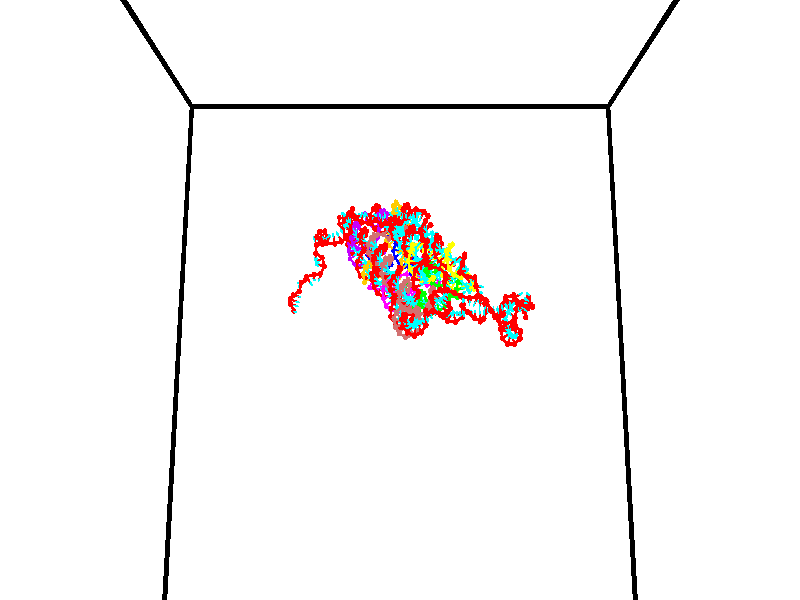 // switches for output
#declare DRAW_BASES = 1; // possible values are 0, 1; only relevant for DNA ribbons
#declare DRAW_BASES_TYPE = 3; // possible values are 1, 2, 3; only relevant for DNA ribbons
#declare DRAW_FOG = 0; // set to 1 to enable fog

#include "colors.inc"

#include "transforms.inc"
background { rgb <1, 1, 1>}

#default {
   normal{
       ripples 0.25
       frequency 0.20
       turbulence 0.2
       lambda 5
   }
	finish {
		phong 0.1
		phong_size 40.
	}
}

// original window dimensions: 1024x640


// camera settings

camera {
	sky <0, 0.179814, -0.983701>
	up <0, 0.179814, -0.983701>
	right 1.6 * <1, 0, 0>
	location <35, 94.9851, 44.8844>
	look_at <35, 29.7336, 32.9568>
	direction <0, -65.2515, -11.9276>
	angle 67.0682
}


# declare cpy_camera_pos = <35, 94.9851, 44.8844>;
# if (DRAW_FOG = 1)
fog {
	fog_type 2
	up vnormalize(cpy_camera_pos)
	color rgbt<1,1,1,0.3>
	distance 1e-5
	fog_alt 3e-3
	fog_offset 56
}
# end


// LIGHTS

# declare lum = 6;
global_settings {
	ambient_light rgb lum * <0.05, 0.05, 0.05>
	max_trace_level 15
}# declare cpy_direct_light_amount = 0.25;
light_source
{	1000 * <-1, -1.16352, -0.803886>,
	rgb lum * cpy_direct_light_amount
	parallel
}

light_source
{	1000 * <1, 1.16352, 0.803886>,
	rgb lum * cpy_direct_light_amount
	parallel
}

// strand 0

// nucleotide -1

// particle -1
sphere {
	<24.216501, 34.445850, 34.767628> 0.250000
	pigment { color rgbt <1,0,0,0> }
	no_shadow
}
cylinder {
	<24.364265, 34.802769, 34.871429>,  <24.452925, 35.016918, 34.933712>, 0.100000
	pigment { color rgbt <1,0,0,0> }
	no_shadow
}
cylinder {
	<24.364265, 34.802769, 34.871429>,  <24.216501, 34.445850, 34.767628>, 0.100000
	pigment { color rgbt <1,0,0,0> }
	no_shadow
}

// particle -1
sphere {
	<24.364265, 34.802769, 34.871429> 0.100000
	pigment { color rgbt <1,0,0,0> }
	no_shadow
}
sphere {
	0, 1
	scale<0.080000,0.200000,0.300000>
	matrix <0.206013, 0.193670, -0.959193,
		-0.906142, 0.407799, -0.112281,
		0.369412, 0.892296, 0.259504,
		24.475090, 35.070457, 34.949280>
	pigment { color rgbt <0,1,1,0> }
	no_shadow
}
cylinder {
	<23.948408, 34.994560, 34.259472>,  <24.216501, 34.445850, 34.767628>, 0.130000
	pigment { color rgbt <1,0,0,0> }
	no_shadow
}

// nucleotide -1

// particle -1
sphere {
	<23.948408, 34.994560, 34.259472> 0.250000
	pigment { color rgbt <1,0,0,0> }
	no_shadow
}
cylinder {
	<24.293312, 35.162189, 34.373234>,  <24.500254, 35.262768, 34.441490>, 0.100000
	pigment { color rgbt <1,0,0,0> }
	no_shadow
}
cylinder {
	<24.293312, 35.162189, 34.373234>,  <23.948408, 34.994560, 34.259472>, 0.100000
	pigment { color rgbt <1,0,0,0> }
	no_shadow
}

// particle -1
sphere {
	<24.293312, 35.162189, 34.373234> 0.100000
	pigment { color rgbt <1,0,0,0> }
	no_shadow
}
sphere {
	0, 1
	scale<0.080000,0.200000,0.300000>
	matrix <0.191150, 0.250730, -0.948998,
		-0.469012, 0.872645, 0.136087,
		0.862259, 0.419078, 0.284401,
		24.551991, 35.287914, 34.458553>
	pigment { color rgbt <0,1,1,0> }
	no_shadow
}
cylinder {
	<23.997782, 35.580257, 33.954308>,  <23.948408, 34.994560, 34.259472>, 0.130000
	pigment { color rgbt <1,0,0,0> }
	no_shadow
}

// nucleotide -1

// particle -1
sphere {
	<23.997782, 35.580257, 33.954308> 0.250000
	pigment { color rgbt <1,0,0,0> }
	no_shadow
}
cylinder {
	<24.371902, 35.481102, 34.055317>,  <24.596375, 35.421608, 34.115921>, 0.100000
	pigment { color rgbt <1,0,0,0> }
	no_shadow
}
cylinder {
	<24.371902, 35.481102, 34.055317>,  <23.997782, 35.580257, 33.954308>, 0.100000
	pigment { color rgbt <1,0,0,0> }
	no_shadow
}

// particle -1
sphere {
	<24.371902, 35.481102, 34.055317> 0.100000
	pigment { color rgbt <1,0,0,0> }
	no_shadow
}
sphere {
	0, 1
	scale<0.080000,0.200000,0.300000>
	matrix <0.316551, 0.267199, -0.910165,
		0.158142, 0.931213, 0.328379,
		0.935300, -0.247884, 0.252521,
		24.652493, 35.406738, 34.131073>
	pigment { color rgbt <0,1,1,0> }
	no_shadow
}
cylinder {
	<24.377438, 36.012936, 33.699944>,  <23.997782, 35.580257, 33.954308>, 0.130000
	pigment { color rgbt <1,0,0,0> }
	no_shadow
}

// nucleotide -1

// particle -1
sphere {
	<24.377438, 36.012936, 33.699944> 0.250000
	pigment { color rgbt <1,0,0,0> }
	no_shadow
}
cylinder {
	<24.656364, 35.726360, 33.708553>,  <24.823721, 35.554417, 33.713718>, 0.100000
	pigment { color rgbt <1,0,0,0> }
	no_shadow
}
cylinder {
	<24.656364, 35.726360, 33.708553>,  <24.377438, 36.012936, 33.699944>, 0.100000
	pigment { color rgbt <1,0,0,0> }
	no_shadow
}

// particle -1
sphere {
	<24.656364, 35.726360, 33.708553> 0.100000
	pigment { color rgbt <1,0,0,0> }
	no_shadow
}
sphere {
	0, 1
	scale<0.080000,0.200000,0.300000>
	matrix <0.199994, 0.165640, -0.965694,
		0.688295, 0.677702, 0.258787,
		0.697318, -0.716438, 0.021527,
		24.865561, 35.511429, 33.715012>
	pigment { color rgbt <0,1,1,0> }
	no_shadow
}
cylinder {
	<25.020452, 36.237762, 33.427311>,  <24.377438, 36.012936, 33.699944>, 0.130000
	pigment { color rgbt <1,0,0,0> }
	no_shadow
}

// nucleotide -1

// particle -1
sphere {
	<25.020452, 36.237762, 33.427311> 0.250000
	pigment { color rgbt <1,0,0,0> }
	no_shadow
}
cylinder {
	<24.974882, 35.845108, 33.366100>,  <24.947540, 35.609516, 33.329376>, 0.100000
	pigment { color rgbt <1,0,0,0> }
	no_shadow
}
cylinder {
	<24.974882, 35.845108, 33.366100>,  <25.020452, 36.237762, 33.427311>, 0.100000
	pigment { color rgbt <1,0,0,0> }
	no_shadow
}

// particle -1
sphere {
	<24.974882, 35.845108, 33.366100> 0.100000
	pigment { color rgbt <1,0,0,0> }
	no_shadow
}
sphere {
	0, 1
	scale<0.080000,0.200000,0.300000>
	matrix <0.097438, 0.142244, -0.985024,
		0.988699, -0.127132, 0.079442,
		-0.113928, -0.981633, -0.153024,
		24.940704, 35.550617, 33.320194>
	pigment { color rgbt <0,1,1,0> }
	no_shadow
}
cylinder {
	<25.158020, 36.139771, 32.657288>,  <25.020452, 36.237762, 33.427311>, 0.130000
	pigment { color rgbt <1,0,0,0> }
	no_shadow
}

// nucleotide -1

// particle -1
sphere {
	<25.158020, 36.139771, 32.657288> 0.250000
	pigment { color rgbt <1,0,0,0> }
	no_shadow
}
cylinder {
	<25.036221, 35.774166, 32.764515>,  <24.963140, 35.554802, 32.828854>, 0.100000
	pigment { color rgbt <1,0,0,0> }
	no_shadow
}
cylinder {
	<25.036221, 35.774166, 32.764515>,  <25.158020, 36.139771, 32.657288>, 0.100000
	pigment { color rgbt <1,0,0,0> }
	no_shadow
}

// particle -1
sphere {
	<25.036221, 35.774166, 32.764515> 0.100000
	pigment { color rgbt <1,0,0,0> }
	no_shadow
}
sphere {
	0, 1
	scale<0.080000,0.200000,0.300000>
	matrix <0.035983, -0.292274, -0.955657,
		0.951833, -0.281349, 0.121885,
		-0.304497, -0.914012, 0.268072,
		24.944872, 35.499962, 32.844936>
	pigment { color rgbt <0,1,1,0> }
	no_shadow
}
cylinder {
	<25.475355, 35.526604, 32.292362>,  <25.158020, 36.139771, 32.657288>, 0.130000
	pigment { color rgbt <1,0,0,0> }
	no_shadow
}

// nucleotide -1

// particle -1
sphere {
	<25.475355, 35.526604, 32.292362> 0.250000
	pigment { color rgbt <1,0,0,0> }
	no_shadow
}
cylinder {
	<25.108364, 35.433605, 32.421471>,  <24.888170, 35.377804, 32.498936>, 0.100000
	pigment { color rgbt <1,0,0,0> }
	no_shadow
}
cylinder {
	<25.108364, 35.433605, 32.421471>,  <25.475355, 35.526604, 32.292362>, 0.100000
	pigment { color rgbt <1,0,0,0> }
	no_shadow
}

// particle -1
sphere {
	<25.108364, 35.433605, 32.421471> 0.100000
	pigment { color rgbt <1,0,0,0> }
	no_shadow
}
sphere {
	0, 1
	scale<0.080000,0.200000,0.300000>
	matrix <-0.308462, -0.096506, -0.946329,
		0.251169, -0.967797, 0.016826,
		-0.917478, -0.232499, 0.322768,
		24.833120, 35.363857, 32.518299>
	pigment { color rgbt <0,1,1,0> }
	no_shadow
}
cylinder {
	<25.484367, 34.784496, 31.866598>,  <25.475355, 35.526604, 32.292362>, 0.130000
	pigment { color rgbt <1,0,0,0> }
	no_shadow
}

// nucleotide -1

// particle -1
sphere {
	<25.484367, 34.784496, 31.866598> 0.250000
	pigment { color rgbt <1,0,0,0> }
	no_shadow
}
cylinder {
	<25.702120, 34.617401, 32.157566>,  <25.832771, 34.517143, 32.332146>, 0.100000
	pigment { color rgbt <1,0,0,0> }
	no_shadow
}
cylinder {
	<25.702120, 34.617401, 32.157566>,  <25.484367, 34.784496, 31.866598>, 0.100000
	pigment { color rgbt <1,0,0,0> }
	no_shadow
}

// particle -1
sphere {
	<25.702120, 34.617401, 32.157566> 0.100000
	pigment { color rgbt <1,0,0,0> }
	no_shadow
}
sphere {
	0, 1
	scale<0.080000,0.200000,0.300000>
	matrix <0.507737, -0.526185, -0.682153,
		0.667722, 0.740690, -0.074341,
		0.544381, -0.417742, 0.727421,
		25.865435, 34.492077, 32.375793>
	pigment { color rgbt <0,1,1,0> }
	no_shadow
}
cylinder {
	<26.235498, 34.850353, 31.691866>,  <25.484367, 34.784496, 31.866598>, 0.130000
	pigment { color rgbt <1,0,0,0> }
	no_shadow
}

// nucleotide -1

// particle -1
sphere {
	<26.235498, 34.850353, 31.691866> 0.250000
	pigment { color rgbt <1,0,0,0> }
	no_shadow
}
cylinder {
	<26.193050, 34.481991, 31.841887>,  <26.167582, 34.260971, 31.931900>, 0.100000
	pigment { color rgbt <1,0,0,0> }
	no_shadow
}
cylinder {
	<26.193050, 34.481991, 31.841887>,  <26.235498, 34.850353, 31.691866>, 0.100000
	pigment { color rgbt <1,0,0,0> }
	no_shadow
}

// particle -1
sphere {
	<26.193050, 34.481991, 31.841887> 0.100000
	pigment { color rgbt <1,0,0,0> }
	no_shadow
}
sphere {
	0, 1
	scale<0.080000,0.200000,0.300000>
	matrix <0.531361, -0.371333, -0.761425,
		0.840472, 0.118486, 0.528741,
		-0.106121, -0.920909, 0.375054,
		26.161215, 34.205719, 31.954403>
	pigment { color rgbt <0,1,1,0> }
	no_shadow
}
cylinder {
	<26.899326, 35.107265, 31.716940>,  <26.235498, 34.850353, 31.691866>, 0.130000
	pigment { color rgbt <1,0,0,0> }
	no_shadow
}

// nucleotide -1

// particle -1
sphere {
	<26.899326, 35.107265, 31.716940> 0.250000
	pigment { color rgbt <1,0,0,0> }
	no_shadow
}
cylinder {
	<26.806887, 34.767242, 31.906252>,  <26.751423, 34.563229, 32.019840>, 0.100000
	pigment { color rgbt <1,0,0,0> }
	no_shadow
}
cylinder {
	<26.806887, 34.767242, 31.906252>,  <26.899326, 35.107265, 31.716940>, 0.100000
	pigment { color rgbt <1,0,0,0> }
	no_shadow
}

// particle -1
sphere {
	<26.806887, 34.767242, 31.906252> 0.100000
	pigment { color rgbt <1,0,0,0> }
	no_shadow
}
sphere {
	0, 1
	scale<0.080000,0.200000,0.300000>
	matrix <0.959158, -0.117495, 0.257314,
		-0.163123, 0.513416, 0.842493,
		-0.231098, -0.850058, 0.473281,
		26.737556, 34.512226, 32.048237>
	pigment { color rgbt <0,1,1,0> }
	no_shadow
}
cylinder {
	<27.307499, 35.111950, 31.038687>,  <26.899326, 35.107265, 31.716940>, 0.130000
	pigment { color rgbt <1,0,0,0> }
	no_shadow
}

// nucleotide -1

// particle -1
sphere {
	<27.307499, 35.111950, 31.038687> 0.250000
	pigment { color rgbt <1,0,0,0> }
	no_shadow
}
cylinder {
	<26.918476, 35.083687, 30.950016>,  <26.685062, 35.066730, 30.896814>, 0.100000
	pigment { color rgbt <1,0,0,0> }
	no_shadow
}
cylinder {
	<26.918476, 35.083687, 30.950016>,  <27.307499, 35.111950, 31.038687>, 0.100000
	pigment { color rgbt <1,0,0,0> }
	no_shadow
}

// particle -1
sphere {
	<26.918476, 35.083687, 30.950016> 0.100000
	pigment { color rgbt <1,0,0,0> }
	no_shadow
}
sphere {
	0, 1
	scale<0.080000,0.200000,0.300000>
	matrix <0.042240, 0.883321, -0.466861,
		0.228797, -0.463413, -0.856096,
		-0.972557, -0.070655, -0.221676,
		26.626709, 35.062492, 30.883512>
	pigment { color rgbt <0,1,1,0> }
	no_shadow
}
cylinder {
	<27.071299, 35.127636, 30.284990>,  <27.307499, 35.111950, 31.038687>, 0.130000
	pigment { color rgbt <1,0,0,0> }
	no_shadow
}

// nucleotide -1

// particle -1
sphere {
	<27.071299, 35.127636, 30.284990> 0.250000
	pigment { color rgbt <1,0,0,0> }
	no_shadow
}
cylinder {
	<26.804079, 35.279602, 30.540920>,  <26.643747, 35.370781, 30.694479>, 0.100000
	pigment { color rgbt <1,0,0,0> }
	no_shadow
}
cylinder {
	<26.804079, 35.279602, 30.540920>,  <27.071299, 35.127636, 30.284990>, 0.100000
	pigment { color rgbt <1,0,0,0> }
	no_shadow
}

// particle -1
sphere {
	<26.804079, 35.279602, 30.540920> 0.100000
	pigment { color rgbt <1,0,0,0> }
	no_shadow
}
sphere {
	0, 1
	scale<0.080000,0.200000,0.300000>
	matrix <0.146340, 0.910131, -0.387616,
		-0.729584, -0.165315, -0.663609,
		-0.668050, 0.379911, 0.639825,
		26.603664, 35.393574, 30.732868>
	pigment { color rgbt <0,1,1,0> }
	no_shadow
}
cylinder {
	<26.438005, 35.410149, 29.972115>,  <27.071299, 35.127636, 30.284990>, 0.130000
	pigment { color rgbt <1,0,0,0> }
	no_shadow
}

// nucleotide -1

// particle -1
sphere {
	<26.438005, 35.410149, 29.972115> 0.250000
	pigment { color rgbt <1,0,0,0> }
	no_shadow
}
cylinder {
	<26.482042, 35.614601, 30.313084>,  <26.508465, 35.737274, 30.517666>, 0.100000
	pigment { color rgbt <1,0,0,0> }
	no_shadow
}
cylinder {
	<26.482042, 35.614601, 30.313084>,  <26.438005, 35.410149, 29.972115>, 0.100000
	pigment { color rgbt <1,0,0,0> }
	no_shadow
}

// particle -1
sphere {
	<26.482042, 35.614601, 30.313084> 0.100000
	pigment { color rgbt <1,0,0,0> }
	no_shadow
}
sphere {
	0, 1
	scale<0.080000,0.200000,0.300000>
	matrix <0.042032, 0.854474, -0.517791,
		-0.993032, 0.092835, 0.072588,
		0.110094, 0.511132, 0.852422,
		26.515070, 35.767941, 30.568810>
	pigment { color rgbt <0,1,1,0> }
	no_shadow
}
cylinder {
	<26.508879, 35.465240, 29.276388>,  <26.438005, 35.410149, 29.972115>, 0.130000
	pigment { color rgbt <1,0,0,0> }
	no_shadow
}

// nucleotide -1

// particle -1
sphere {
	<26.508879, 35.465240, 29.276388> 0.250000
	pigment { color rgbt <1,0,0,0> }
	no_shadow
}
cylinder {
	<26.435816, 35.783733, 29.045685>,  <26.391977, 35.974831, 28.907263>, 0.100000
	pigment { color rgbt <1,0,0,0> }
	no_shadow
}
cylinder {
	<26.435816, 35.783733, 29.045685>,  <26.508879, 35.465240, 29.276388>, 0.100000
	pigment { color rgbt <1,0,0,0> }
	no_shadow
}

// particle -1
sphere {
	<26.435816, 35.783733, 29.045685> 0.100000
	pigment { color rgbt <1,0,0,0> }
	no_shadow
}
sphere {
	0, 1
	scale<0.080000,0.200000,0.300000>
	matrix <0.957333, 0.277658, 0.080129,
		0.223943, -0.537514, -0.812975,
		-0.182658, 0.796232, -0.576759,
		26.381018, 36.022602, 28.872658>
	pigment { color rgbt <0,1,1,0> }
	no_shadow
}
cylinder {
	<27.158188, 35.747437, 29.268805>,  <26.508879, 35.465240, 29.276388>, 0.130000
	pigment { color rgbt <1,0,0,0> }
	no_shadow
}

// nucleotide -1

// particle -1
sphere {
	<27.158188, 35.747437, 29.268805> 0.250000
	pigment { color rgbt <1,0,0,0> }
	no_shadow
}
cylinder {
	<26.925476, 36.004932, 29.069954>,  <26.785849, 36.159428, 28.950644>, 0.100000
	pigment { color rgbt <1,0,0,0> }
	no_shadow
}
cylinder {
	<26.925476, 36.004932, 29.069954>,  <27.158188, 35.747437, 29.268805>, 0.100000
	pigment { color rgbt <1,0,0,0> }
	no_shadow
}

// particle -1
sphere {
	<26.925476, 36.004932, 29.069954> 0.100000
	pigment { color rgbt <1,0,0,0> }
	no_shadow
}
sphere {
	0, 1
	scale<0.080000,0.200000,0.300000>
	matrix <0.619388, 0.746798, 0.242180,
		0.527154, -0.167020, -0.833194,
		-0.581779, 0.643737, -0.497128,
		26.750942, 36.198055, 28.920816>
	pigment { color rgbt <0,1,1,0> }
	no_shadow
}
cylinder {
	<27.641874, 36.091969, 28.773264>,  <27.158188, 35.747437, 29.268805>, 0.130000
	pigment { color rgbt <1,0,0,0> }
	no_shadow
}

// nucleotide -1

// particle -1
sphere {
	<27.641874, 36.091969, 28.773264> 0.250000
	pigment { color rgbt <1,0,0,0> }
	no_shadow
}
cylinder {
	<27.308710, 36.267258, 28.908447>,  <27.108812, 36.372433, 28.989557>, 0.100000
	pigment { color rgbt <1,0,0,0> }
	no_shadow
}
cylinder {
	<27.308710, 36.267258, 28.908447>,  <27.641874, 36.091969, 28.773264>, 0.100000
	pigment { color rgbt <1,0,0,0> }
	no_shadow
}

// particle -1
sphere {
	<27.308710, 36.267258, 28.908447> 0.100000
	pigment { color rgbt <1,0,0,0> }
	no_shadow
}
sphere {
	0, 1
	scale<0.080000,0.200000,0.300000>
	matrix <0.552952, 0.634234, 0.540363,
		0.022456, 0.636949, -0.770579,
		-0.832910, 0.438228, 0.337960,
		27.058838, 36.398727, 29.009834>
	pigment { color rgbt <0,1,1,0> }
	no_shadow
}
cylinder {
	<27.513161, 36.841335, 28.455658>,  <27.641874, 36.091969, 28.773264>, 0.130000
	pigment { color rgbt <1,0,0,0> }
	no_shadow
}

// nucleotide -1

// particle -1
sphere {
	<27.513161, 36.841335, 28.455658> 0.250000
	pigment { color rgbt <1,0,0,0> }
	no_shadow
}
cylinder {
	<27.343714, 36.803501, 28.816013>,  <27.242044, 36.780800, 29.032227>, 0.100000
	pigment { color rgbt <1,0,0,0> }
	no_shadow
}
cylinder {
	<27.343714, 36.803501, 28.816013>,  <27.513161, 36.841335, 28.455658>, 0.100000
	pigment { color rgbt <1,0,0,0> }
	no_shadow
}

// particle -1
sphere {
	<27.343714, 36.803501, 28.816013> 0.100000
	pigment { color rgbt <1,0,0,0> }
	no_shadow
}
sphere {
	0, 1
	scale<0.080000,0.200000,0.300000>
	matrix <0.455005, 0.837746, 0.301913,
		-0.783274, 0.537805, -0.311846,
		-0.423618, -0.094589, 0.900889,
		27.216629, 36.775124, 29.086281>
	pigment { color rgbt <0,1,1,0> }
	no_shadow
}
cylinder {
	<27.079399, 37.391197, 28.637535>,  <27.513161, 36.841335, 28.455658>, 0.130000
	pigment { color rgbt <1,0,0,0> }
	no_shadow
}

// nucleotide -1

// particle -1
sphere {
	<27.079399, 37.391197, 28.637535> 0.250000
	pigment { color rgbt <1,0,0,0> }
	no_shadow
}
cylinder {
	<27.201496, 37.228683, 28.982037>,  <27.274754, 37.131176, 29.188738>, 0.100000
	pigment { color rgbt <1,0,0,0> }
	no_shadow
}
cylinder {
	<27.201496, 37.228683, 28.982037>,  <27.079399, 37.391197, 28.637535>, 0.100000
	pigment { color rgbt <1,0,0,0> }
	no_shadow
}

// particle -1
sphere {
	<27.201496, 37.228683, 28.982037> 0.100000
	pigment { color rgbt <1,0,0,0> }
	no_shadow
}
sphere {
	0, 1
	scale<0.080000,0.200000,0.300000>
	matrix <0.435852, 0.863733, 0.252981,
		-0.846676, 0.298159, 0.440727,
		0.305242, -0.406284, 0.861255,
		27.293068, 37.106800, 29.240414>
	pigment { color rgbt <0,1,1,0> }
	no_shadow
}
cylinder {
	<26.874529, 37.807938, 29.191090>,  <27.079399, 37.391197, 28.637535>, 0.130000
	pigment { color rgbt <1,0,0,0> }
	no_shadow
}

// nucleotide -1

// particle -1
sphere {
	<26.874529, 37.807938, 29.191090> 0.250000
	pigment { color rgbt <1,0,0,0> }
	no_shadow
}
cylinder {
	<27.207685, 37.601414, 29.270805>,  <27.407579, 37.477497, 29.318634>, 0.100000
	pigment { color rgbt <1,0,0,0> }
	no_shadow
}
cylinder {
	<27.207685, 37.601414, 29.270805>,  <26.874529, 37.807938, 29.191090>, 0.100000
	pigment { color rgbt <1,0,0,0> }
	no_shadow
}

// particle -1
sphere {
	<27.207685, 37.601414, 29.270805> 0.100000
	pigment { color rgbt <1,0,0,0> }
	no_shadow
}
sphere {
	0, 1
	scale<0.080000,0.200000,0.300000>
	matrix <0.484137, 0.854190, 0.189658,
		-0.268154, -0.061481, 0.961412,
		0.832889, -0.516313, 0.199289,
		27.457552, 37.446522, 29.330591>
	pigment { color rgbt <0,1,1,0> }
	no_shadow
}
cylinder {
	<27.292477, 38.163208, 29.753857>,  <26.874529, 37.807938, 29.191090>, 0.130000
	pigment { color rgbt <1,0,0,0> }
	no_shadow
}

// nucleotide -1

// particle -1
sphere {
	<27.292477, 38.163208, 29.753857> 0.250000
	pigment { color rgbt <1,0,0,0> }
	no_shadow
}
cylinder {
	<27.572243, 37.941456, 29.573420>,  <27.740103, 37.808407, 29.465157>, 0.100000
	pigment { color rgbt <1,0,0,0> }
	no_shadow
}
cylinder {
	<27.572243, 37.941456, 29.573420>,  <27.292477, 38.163208, 29.753857>, 0.100000
	pigment { color rgbt <1,0,0,0> }
	no_shadow
}

// particle -1
sphere {
	<27.572243, 37.941456, 29.573420> 0.100000
	pigment { color rgbt <1,0,0,0> }
	no_shadow
}
sphere {
	0, 1
	scale<0.080000,0.200000,0.300000>
	matrix <0.622594, 0.782536, 0.003616,
		0.350991, -0.283377, 0.892470,
		0.699415, -0.554377, -0.451093,
		27.782066, 37.775143, 29.438091>
	pigment { color rgbt <0,1,1,0> }
	no_shadow
}
cylinder {
	<27.897526, 38.422066, 29.879896>,  <27.292477, 38.163208, 29.753857>, 0.130000
	pigment { color rgbt <1,0,0,0> }
	no_shadow
}

// nucleotide -1

// particle -1
sphere {
	<27.897526, 38.422066, 29.879896> 0.250000
	pigment { color rgbt <1,0,0,0> }
	no_shadow
}
cylinder {
	<28.006170, 38.224224, 29.549660>,  <28.071358, 38.105518, 29.351519>, 0.100000
	pigment { color rgbt <1,0,0,0> }
	no_shadow
}
cylinder {
	<28.006170, 38.224224, 29.549660>,  <27.897526, 38.422066, 29.879896>, 0.100000
	pigment { color rgbt <1,0,0,0> }
	no_shadow
}

// particle -1
sphere {
	<28.006170, 38.224224, 29.549660> 0.100000
	pigment { color rgbt <1,0,0,0> }
	no_shadow
}
sphere {
	0, 1
	scale<0.080000,0.200000,0.300000>
	matrix <0.812295, 0.577878, -0.078961,
		0.516144, -0.649176, 0.558719,
		0.271612, -0.494600, -0.825590,
		28.087654, 38.075844, 29.301983>
	pigment { color rgbt <0,1,1,0> }
	no_shadow
}
cylinder {
	<28.701632, 38.396313, 29.918442>,  <27.897526, 38.422066, 29.879896>, 0.130000
	pigment { color rgbt <1,0,0,0> }
	no_shadow
}

// nucleotide -1

// particle -1
sphere {
	<28.701632, 38.396313, 29.918442> 0.250000
	pigment { color rgbt <1,0,0,0> }
	no_shadow
}
cylinder {
	<28.602051, 38.329700, 29.536806>,  <28.542303, 38.289734, 29.307825>, 0.100000
	pigment { color rgbt <1,0,0,0> }
	no_shadow
}
cylinder {
	<28.602051, 38.329700, 29.536806>,  <28.701632, 38.396313, 29.918442>, 0.100000
	pigment { color rgbt <1,0,0,0> }
	no_shadow
}

// particle -1
sphere {
	<28.602051, 38.329700, 29.536806> 0.100000
	pigment { color rgbt <1,0,0,0> }
	no_shadow
}
sphere {
	0, 1
	scale<0.080000,0.200000,0.300000>
	matrix <0.869861, 0.394718, -0.295870,
		0.425869, -0.903585, 0.046593,
		-0.248952, -0.166531, -0.954091,
		28.527365, 38.279739, 29.250578>
	pigment { color rgbt <0,1,1,0> }
	no_shadow
}
cylinder {
	<29.293213, 37.977814, 29.627211>,  <28.701632, 38.396313, 29.918442>, 0.130000
	pigment { color rgbt <1,0,0,0> }
	no_shadow
}

// nucleotide -1

// particle -1
sphere {
	<29.293213, 37.977814, 29.627211> 0.250000
	pigment { color rgbt <1,0,0,0> }
	no_shadow
}
cylinder {
	<29.099623, 38.190346, 29.349087>,  <28.983469, 38.317863, 29.182213>, 0.100000
	pigment { color rgbt <1,0,0,0> }
	no_shadow
}
cylinder {
	<29.099623, 38.190346, 29.349087>,  <29.293213, 37.977814, 29.627211>, 0.100000
	pigment { color rgbt <1,0,0,0> }
	no_shadow
}

// particle -1
sphere {
	<29.099623, 38.190346, 29.349087> 0.100000
	pigment { color rgbt <1,0,0,0> }
	no_shadow
}
sphere {
	0, 1
	scale<0.080000,0.200000,0.300000>
	matrix <0.867996, 0.392387, -0.304327,
		0.111133, -0.750815, -0.651096,
		-0.483975, 0.531329, -0.695312,
		28.954430, 38.349743, 29.140493>
	pigment { color rgbt <0,1,1,0> }
	no_shadow
}
cylinder {
	<29.810408, 38.225647, 29.386276>,  <29.293213, 37.977814, 29.627211>, 0.130000
	pigment { color rgbt <1,0,0,0> }
	no_shadow
}

// nucleotide -1

// particle -1
sphere {
	<29.810408, 38.225647, 29.386276> 0.250000
	pigment { color rgbt <1,0,0,0> }
	no_shadow
}
cylinder {
	<29.558361, 38.364796, 29.108589>,  <29.407133, 38.448284, 28.941977>, 0.100000
	pigment { color rgbt <1,0,0,0> }
	no_shadow
}
cylinder {
	<29.558361, 38.364796, 29.108589>,  <29.810408, 38.225647, 29.386276>, 0.100000
	pigment { color rgbt <1,0,0,0> }
	no_shadow
}

// particle -1
sphere {
	<29.558361, 38.364796, 29.108589> 0.100000
	pigment { color rgbt <1,0,0,0> }
	no_shadow
}
sphere {
	0, 1
	scale<0.080000,0.200000,0.300000>
	matrix <0.711162, 0.617501, -0.336067,
		0.311770, -0.705462, -0.636493,
		-0.630117, 0.347874, -0.694216,
		29.369326, 38.469158, 28.900324>
	pigment { color rgbt <0,1,1,0> }
	no_shadow
}
cylinder {
	<30.217827, 38.312500, 28.914333>,  <29.810408, 38.225647, 29.386276>, 0.130000
	pigment { color rgbt <1,0,0,0> }
	no_shadow
}

// nucleotide -1

// particle -1
sphere {
	<30.217827, 38.312500, 28.914333> 0.250000
	pigment { color rgbt <1,0,0,0> }
	no_shadow
}
cylinder {
	<29.926159, 38.519489, 28.735209>,  <29.751158, 38.643681, 28.627733>, 0.100000
	pigment { color rgbt <1,0,0,0> }
	no_shadow
}
cylinder {
	<29.926159, 38.519489, 28.735209>,  <30.217827, 38.312500, 28.914333>, 0.100000
	pigment { color rgbt <1,0,0,0> }
	no_shadow
}

// particle -1
sphere {
	<29.926159, 38.519489, 28.735209> 0.100000
	pigment { color rgbt <1,0,0,0> }
	no_shadow
}
sphere {
	0, 1
	scale<0.080000,0.200000,0.300000>
	matrix <0.681977, 0.603739, -0.412803,
		0.056749, -0.606401, -0.793131,
		-0.729168, 0.517471, -0.447813,
		29.707409, 38.674732, 28.600864>
	pigment { color rgbt <0,1,1,0> }
	no_shadow
}
cylinder {
	<30.222593, 38.411606, 28.162516>,  <30.217827, 38.312500, 28.914333>, 0.130000
	pigment { color rgbt <1,0,0,0> }
	no_shadow
}

// nucleotide -1

// particle -1
sphere {
	<30.222593, 38.411606, 28.162516> 0.250000
	pigment { color rgbt <1,0,0,0> }
	no_shadow
}
cylinder {
	<30.048525, 38.715347, 28.356010>,  <29.944084, 38.897594, 28.472107>, 0.100000
	pigment { color rgbt <1,0,0,0> }
	no_shadow
}
cylinder {
	<30.048525, 38.715347, 28.356010>,  <30.222593, 38.411606, 28.162516>, 0.100000
	pigment { color rgbt <1,0,0,0> }
	no_shadow
}

// particle -1
sphere {
	<30.048525, 38.715347, 28.356010> 0.100000
	pigment { color rgbt <1,0,0,0> }
	no_shadow
}
sphere {
	0, 1
	scale<0.080000,0.200000,0.300000>
	matrix <0.629204, 0.640796, -0.439867,
		-0.643994, 0.112952, -0.756646,
		-0.435172, 0.759356, 0.483739,
		29.917973, 38.943153, 28.501133>
	pigment { color rgbt <0,1,1,0> }
	no_shadow
}
cylinder {
	<30.070719, 38.937843, 27.554628>,  <30.222593, 38.411606, 28.162516>, 0.130000
	pigment { color rgbt <1,0,0,0> }
	no_shadow
}

// nucleotide -1

// particle -1
sphere {
	<30.070719, 38.937843, 27.554628> 0.250000
	pigment { color rgbt <1,0,0,0> }
	no_shadow
}
cylinder {
	<30.120983, 39.063133, 27.931160>,  <30.151142, 39.138309, 28.157078>, 0.100000
	pigment { color rgbt <1,0,0,0> }
	no_shadow
}
cylinder {
	<30.120983, 39.063133, 27.931160>,  <30.070719, 38.937843, 27.554628>, 0.100000
	pigment { color rgbt <1,0,0,0> }
	no_shadow
}

// particle -1
sphere {
	<30.120983, 39.063133, 27.931160> 0.100000
	pigment { color rgbt <1,0,0,0> }
	no_shadow
}
sphere {
	0, 1
	scale<0.080000,0.200000,0.300000>
	matrix <0.540061, 0.774334, -0.329758,
		-0.832191, 0.549813, -0.071858,
		0.125663, 0.313229, 0.941327,
		30.158682, 39.157101, 28.213558>
	pigment { color rgbt <0,1,1,0> }
	no_shadow
}
cylinder {
	<30.481409, 39.532967, 27.381491>,  <30.070719, 38.937843, 27.554628>, 0.130000
	pigment { color rgbt <1,0,0,0> }
	no_shadow
}

// nucleotide -1

// particle -1
sphere {
	<30.481409, 39.532967, 27.381491> 0.250000
	pigment { color rgbt <1,0,0,0> }
	no_shadow
}
cylinder {
	<30.546865, 39.404022, 27.754436>,  <30.586140, 39.326656, 27.978205>, 0.100000
	pigment { color rgbt <1,0,0,0> }
	no_shadow
}
cylinder {
	<30.546865, 39.404022, 27.754436>,  <30.481409, 39.532967, 27.381491>, 0.100000
	pigment { color rgbt <1,0,0,0> }
	no_shadow
}

// particle -1
sphere {
	<30.546865, 39.404022, 27.754436> 0.100000
	pigment { color rgbt <1,0,0,0> }
	no_shadow
}
sphere {
	0, 1
	scale<0.080000,0.200000,0.300000>
	matrix <0.853503, 0.520220, 0.030062,
		-0.494726, 0.790858, 0.360264,
		0.163642, -0.322359, 0.932366,
		30.595959, 39.307316, 28.034145>
	pigment { color rgbt <0,1,1,0> }
	no_shadow
}
cylinder {
	<30.398342, 40.110249, 27.803194>,  <30.481409, 39.532967, 27.381491>, 0.130000
	pigment { color rgbt <1,0,0,0> }
	no_shadow
}

// nucleotide -1

// particle -1
sphere {
	<30.398342, 40.110249, 27.803194> 0.250000
	pigment { color rgbt <1,0,0,0> }
	no_shadow
}
cylinder {
	<30.651833, 39.821251, 27.913748>,  <30.803926, 39.647850, 27.980080>, 0.100000
	pigment { color rgbt <1,0,0,0> }
	no_shadow
}
cylinder {
	<30.651833, 39.821251, 27.913748>,  <30.398342, 40.110249, 27.803194>, 0.100000
	pigment { color rgbt <1,0,0,0> }
	no_shadow
}

// particle -1
sphere {
	<30.651833, 39.821251, 27.913748> 0.100000
	pigment { color rgbt <1,0,0,0> }
	no_shadow
}
sphere {
	0, 1
	scale<0.080000,0.200000,0.300000>
	matrix <0.753087, 0.657884, -0.006997,
		-0.176773, 0.212576, 0.961022,
		0.633728, -0.722496, 0.276384,
		30.841951, 39.604504, 27.996662>
	pigment { color rgbt <0,1,1,0> }
	no_shadow
}
cylinder {
	<30.779648, 40.378090, 28.373125>,  <30.398342, 40.110249, 27.803194>, 0.130000
	pigment { color rgbt <1,0,0,0> }
	no_shadow
}

// nucleotide -1

// particle -1
sphere {
	<30.779648, 40.378090, 28.373125> 0.250000
	pigment { color rgbt <1,0,0,0> }
	no_shadow
}
cylinder {
	<30.994024, 40.097580, 28.185091>,  <31.122650, 39.929276, 28.072271>, 0.100000
	pigment { color rgbt <1,0,0,0> }
	no_shadow
}
cylinder {
	<30.994024, 40.097580, 28.185091>,  <30.779648, 40.378090, 28.373125>, 0.100000
	pigment { color rgbt <1,0,0,0> }
	no_shadow
}

// particle -1
sphere {
	<30.994024, 40.097580, 28.185091> 0.100000
	pigment { color rgbt <1,0,0,0> }
	no_shadow
}
sphere {
	0, 1
	scale<0.080000,0.200000,0.300000>
	matrix <0.751320, 0.650139, -0.113305,
		0.385077, -0.292458, 0.875319,
		0.535942, -0.701276, -0.470083,
		31.154806, 39.887196, 28.044065>
	pigment { color rgbt <0,1,1,0> }
	no_shadow
}
cylinder {
	<31.413408, 40.371643, 28.726460>,  <30.779648, 40.378090, 28.373125>, 0.130000
	pigment { color rgbt <1,0,0,0> }
	no_shadow
}

// nucleotide -1

// particle -1
sphere {
	<31.413408, 40.371643, 28.726460> 0.250000
	pigment { color rgbt <1,0,0,0> }
	no_shadow
}
cylinder {
	<31.421759, 40.221970, 28.355612>,  <31.426769, 40.132164, 28.133102>, 0.100000
	pigment { color rgbt <1,0,0,0> }
	no_shadow
}
cylinder {
	<31.421759, 40.221970, 28.355612>,  <31.413408, 40.371643, 28.726460>, 0.100000
	pigment { color rgbt <1,0,0,0> }
	no_shadow
}

// particle -1
sphere {
	<31.421759, 40.221970, 28.355612> 0.100000
	pigment { color rgbt <1,0,0,0> }
	no_shadow
}
sphere {
	0, 1
	scale<0.080000,0.200000,0.300000>
	matrix <0.660549, 0.701261, -0.268156,
		0.750492, -0.606809, 0.261808,
		0.020876, -0.374186, -0.927118,
		31.428022, 40.109715, 28.077477>
	pigment { color rgbt <0,1,1,0> }
	no_shadow
}
cylinder {
	<32.088074, 40.095627, 28.718740>,  <31.413408, 40.371643, 28.726460>, 0.130000
	pigment { color rgbt <1,0,0,0> }
	no_shadow
}

// nucleotide -1

// particle -1
sphere {
	<32.088074, 40.095627, 28.718740> 0.250000
	pigment { color rgbt <1,0,0,0> }
	no_shadow
}
cylinder {
	<31.906298, 40.216984, 28.383734>,  <31.797232, 40.289799, 28.182730>, 0.100000
	pigment { color rgbt <1,0,0,0> }
	no_shadow
}
cylinder {
	<31.906298, 40.216984, 28.383734>,  <32.088074, 40.095627, 28.718740>, 0.100000
	pigment { color rgbt <1,0,0,0> }
	no_shadow
}

// particle -1
sphere {
	<31.906298, 40.216984, 28.383734> 0.100000
	pigment { color rgbt <1,0,0,0> }
	no_shadow
}
sphere {
	0, 1
	scale<0.080000,0.200000,0.300000>
	matrix <0.675523, 0.730250, -0.102002,
		0.580651, -0.612116, -0.536804,
		-0.454438, 0.303396, -0.837518,
		31.769966, 40.308002, 28.132479>
	pigment { color rgbt <0,1,1,0> }
	no_shadow
}
cylinder {
	<32.723946, 40.494854, 28.556171>,  <32.088074, 40.095627, 28.718740>, 0.130000
	pigment { color rgbt <1,0,0,0> }
	no_shadow
}

// nucleotide -1

// particle -1
sphere {
	<32.723946, 40.494854, 28.556171> 0.250000
	pigment { color rgbt <1,0,0,0> }
	no_shadow
}
cylinder {
	<32.754650, 40.163612, 28.334057>,  <32.773071, 39.964867, 28.200788>, 0.100000
	pigment { color rgbt <1,0,0,0> }
	no_shadow
}
cylinder {
	<32.754650, 40.163612, 28.334057>,  <32.723946, 40.494854, 28.556171>, 0.100000
	pigment { color rgbt <1,0,0,0> }
	no_shadow
}

// particle -1
sphere {
	<32.754650, 40.163612, 28.334057> 0.100000
	pigment { color rgbt <1,0,0,0> }
	no_shadow
}
sphere {
	0, 1
	scale<0.080000,0.200000,0.300000>
	matrix <0.991254, 0.123349, -0.046922,
		0.107350, -0.546829, 0.830333,
		0.076763, -0.828108, -0.555288,
		32.777679, 39.915180, 28.167471>
	pigment { color rgbt <0,1,1,0> }
	no_shadow
}
cylinder {
	<33.242554, 39.921082, 28.804417>,  <32.723946, 40.494854, 28.556171>, 0.130000
	pigment { color rgbt <1,0,0,0> }
	no_shadow
}

// nucleotide -1

// particle -1
sphere {
	<33.242554, 39.921082, 28.804417> 0.250000
	pigment { color rgbt <1,0,0,0> }
	no_shadow
}
cylinder {
	<33.177551, 39.949951, 28.410791>,  <33.138550, 39.967274, 28.174616>, 0.100000
	pigment { color rgbt <1,0,0,0> }
	no_shadow
}
cylinder {
	<33.177551, 39.949951, 28.410791>,  <33.242554, 39.921082, 28.804417>, 0.100000
	pigment { color rgbt <1,0,0,0> }
	no_shadow
}

// particle -1
sphere {
	<33.177551, 39.949951, 28.410791> 0.100000
	pigment { color rgbt <1,0,0,0> }
	no_shadow
}
sphere {
	0, 1
	scale<0.080000,0.200000,0.300000>
	matrix <0.964472, 0.222153, -0.142974,
		0.208295, -0.972337, -0.105708,
		-0.162503, 0.072172, -0.984065,
		33.128799, 39.971603, 28.115572>
	pigment { color rgbt <0,1,1,0> }
	no_shadow
}
cylinder {
	<33.608929, 39.396107, 28.491117>,  <33.242554, 39.921082, 28.804417>, 0.130000
	pigment { color rgbt <1,0,0,0> }
	no_shadow
}

// nucleotide -1

// particle -1
sphere {
	<33.608929, 39.396107, 28.491117> 0.250000
	pigment { color rgbt <1,0,0,0> }
	no_shadow
}
cylinder {
	<33.581547, 39.717190, 28.254143>,  <33.565117, 39.909840, 28.111958>, 0.100000
	pigment { color rgbt <1,0,0,0> }
	no_shadow
}
cylinder {
	<33.581547, 39.717190, 28.254143>,  <33.608929, 39.396107, 28.491117>, 0.100000
	pigment { color rgbt <1,0,0,0> }
	no_shadow
}

// particle -1
sphere {
	<33.581547, 39.717190, 28.254143> 0.100000
	pigment { color rgbt <1,0,0,0> }
	no_shadow
}
sphere {
	0, 1
	scale<0.080000,0.200000,0.300000>
	matrix <0.995718, 0.091956, 0.009537,
		0.062133, -0.589244, -0.805562,
		-0.068457, 0.802705, -0.592434,
		33.561008, 39.958000, 28.076412>
	pigment { color rgbt <0,1,1,0> }
	no_shadow
}
cylinder {
	<34.224964, 39.242310, 28.695570>,  <33.608929, 39.396107, 28.491117>, 0.130000
	pigment { color rgbt <1,0,0,0> }
	no_shadow
}

// nucleotide -1

// particle -1
sphere {
	<34.224964, 39.242310, 28.695570> 0.250000
	pigment { color rgbt <1,0,0,0> }
	no_shadow
}
cylinder {
	<34.460903, 39.416641, 28.967491>,  <34.602467, 39.521240, 29.130644>, 0.100000
	pigment { color rgbt <1,0,0,0> }
	no_shadow
}
cylinder {
	<34.460903, 39.416641, 28.967491>,  <34.224964, 39.242310, 28.695570>, 0.100000
	pigment { color rgbt <1,0,0,0> }
	no_shadow
}

// particle -1
sphere {
	<34.460903, 39.416641, 28.967491> 0.100000
	pigment { color rgbt <1,0,0,0> }
	no_shadow
}
sphere {
	0, 1
	scale<0.080000,0.200000,0.300000>
	matrix <0.269730, 0.687158, -0.674582,
		-0.761134, 0.581264, 0.287762,
		0.589848, 0.435829, 0.679803,
		34.637859, 39.547390, 29.171432>
	pigment { color rgbt <0,1,1,0> }
	no_shadow
}
cylinder {
	<34.867039, 39.478565, 28.489635>,  <34.224964, 39.242310, 28.695570>, 0.130000
	pigment { color rgbt <1,0,0,0> }
	no_shadow
}

// nucleotide -1

// particle -1
sphere {
	<34.867039, 39.478565, 28.489635> 0.250000
	pigment { color rgbt <1,0,0,0> }
	no_shadow
}
cylinder {
	<34.877323, 39.471615, 28.089828>,  <34.883495, 39.467445, 27.849943>, 0.100000
	pigment { color rgbt <1,0,0,0> }
	no_shadow
}
cylinder {
	<34.877323, 39.471615, 28.089828>,  <34.867039, 39.478565, 28.489635>, 0.100000
	pigment { color rgbt <1,0,0,0> }
	no_shadow
}

// particle -1
sphere {
	<34.877323, 39.471615, 28.089828> 0.100000
	pigment { color rgbt <1,0,0,0> }
	no_shadow
}
sphere {
	0, 1
	scale<0.080000,0.200000,0.300000>
	matrix <0.979932, -0.197264, 0.028638,
		-0.197666, -0.980196, 0.011952,
		0.025713, -0.017373, -0.999518,
		34.885036, 39.466404, 27.789972>
	pigment { color rgbt <0,1,1,0> }
	no_shadow
}
cylinder {
	<35.039696, 38.793835, 28.326662>,  <34.867039, 39.478565, 28.489635>, 0.130000
	pigment { color rgbt <1,0,0,0> }
	no_shadow
}

// nucleotide -1

// particle -1
sphere {
	<35.039696, 38.793835, 28.326662> 0.250000
	pigment { color rgbt <1,0,0,0> }
	no_shadow
}
cylinder {
	<35.141647, 39.107384, 28.100182>,  <35.202816, 39.295513, 27.964293>, 0.100000
	pigment { color rgbt <1,0,0,0> }
	no_shadow
}
cylinder {
	<35.141647, 39.107384, 28.100182>,  <35.039696, 38.793835, 28.326662>, 0.100000
	pigment { color rgbt <1,0,0,0> }
	no_shadow
}

// particle -1
sphere {
	<35.141647, 39.107384, 28.100182> 0.100000
	pigment { color rgbt <1,0,0,0> }
	no_shadow
}
sphere {
	0, 1
	scale<0.080000,0.200000,0.300000>
	matrix <0.965495, -0.173926, 0.193827,
		0.053458, -0.596066, -0.801154,
		0.254876, 0.783871, -0.566201,
		35.218109, 39.342545, 27.930321>
	pigment { color rgbt <0,1,1,0> }
	no_shadow
}
cylinder {
	<35.520317, 38.602634, 27.838627>,  <35.039696, 38.793835, 28.326662>, 0.130000
	pigment { color rgbt <1,0,0,0> }
	no_shadow
}

// nucleotide -1

// particle -1
sphere {
	<35.520317, 38.602634, 27.838627> 0.250000
	pigment { color rgbt <1,0,0,0> }
	no_shadow
}
cylinder {
	<35.569019, 38.995831, 27.893639>,  <35.598240, 39.231747, 27.926645>, 0.100000
	pigment { color rgbt <1,0,0,0> }
	no_shadow
}
cylinder {
	<35.569019, 38.995831, 27.893639>,  <35.520317, 38.602634, 27.838627>, 0.100000
	pigment { color rgbt <1,0,0,0> }
	no_shadow
}

// particle -1
sphere {
	<35.569019, 38.995831, 27.893639> 0.100000
	pigment { color rgbt <1,0,0,0> }
	no_shadow
}
sphere {
	0, 1
	scale<0.080000,0.200000,0.300000>
	matrix <0.991882, -0.115375, -0.053479,
		-0.036702, 0.142925, -0.989053,
		0.121755, 0.982986, 0.137530,
		35.605545, 39.290726, 27.934898>
	pigment { color rgbt <0,1,1,0> }
	no_shadow
}
cylinder {
	<36.063587, 38.848103, 27.378363>,  <35.520317, 38.602634, 27.838627>, 0.130000
	pigment { color rgbt <1,0,0,0> }
	no_shadow
}

// nucleotide -1

// particle -1
sphere {
	<36.063587, 38.848103, 27.378363> 0.250000
	pigment { color rgbt <1,0,0,0> }
	no_shadow
}
cylinder {
	<36.021828, 39.094044, 27.691044>,  <35.996773, 39.241608, 27.878653>, 0.100000
	pigment { color rgbt <1,0,0,0> }
	no_shadow
}
cylinder {
	<36.021828, 39.094044, 27.691044>,  <36.063587, 38.848103, 27.378363>, 0.100000
	pigment { color rgbt <1,0,0,0> }
	no_shadow
}

// particle -1
sphere {
	<36.021828, 39.094044, 27.691044> 0.100000
	pigment { color rgbt <1,0,0,0> }
	no_shadow
}
sphere {
	0, 1
	scale<0.080000,0.200000,0.300000>
	matrix <0.994046, 0.039875, 0.101398,
		0.031175, 0.787634, -0.615354,
		-0.104402, 0.614852, 0.781702,
		35.990509, 39.278500, 27.925554>
	pigment { color rgbt <0,1,1,0> }
	no_shadow
}
cylinder {
	<36.517788, 39.573277, 27.425419>,  <36.063587, 38.848103, 27.378363>, 0.130000
	pigment { color rgbt <1,0,0,0> }
	no_shadow
}

// nucleotide -1

// particle -1
sphere {
	<36.517788, 39.573277, 27.425419> 0.250000
	pigment { color rgbt <1,0,0,0> }
	no_shadow
}
cylinder {
	<36.446247, 39.462856, 27.803162>,  <36.403324, 39.396603, 28.029808>, 0.100000
	pigment { color rgbt <1,0,0,0> }
	no_shadow
}
cylinder {
	<36.446247, 39.462856, 27.803162>,  <36.517788, 39.573277, 27.425419>, 0.100000
	pigment { color rgbt <1,0,0,0> }
	no_shadow
}

// particle -1
sphere {
	<36.446247, 39.462856, 27.803162> 0.100000
	pigment { color rgbt <1,0,0,0> }
	no_shadow
}
sphere {
	0, 1
	scale<0.080000,0.200000,0.300000>
	matrix <0.970997, 0.105271, 0.214668,
		-0.158673, 0.955361, 0.249215,
		-0.178850, -0.276049, 0.944357,
		36.392593, 39.380043, 28.086468>
	pigment { color rgbt <0,1,1,0> }
	no_shadow
}
cylinder {
	<37.284595, 39.607769, 27.621870>,  <36.517788, 39.573277, 27.425419>, 0.130000
	pigment { color rgbt <1,0,0,0> }
	no_shadow
}

// nucleotide -1

// particle -1
sphere {
	<37.284595, 39.607769, 27.621870> 0.250000
	pigment { color rgbt <1,0,0,0> }
	no_shadow
}
cylinder {
	<37.078598, 39.587521, 27.964149>,  <36.954998, 39.575371, 28.169518>, 0.100000
	pigment { color rgbt <1,0,0,0> }
	no_shadow
}
cylinder {
	<37.078598, 39.587521, 27.964149>,  <37.284595, 39.607769, 27.621870>, 0.100000
	pigment { color rgbt <1,0,0,0> }
	no_shadow
}

// particle -1
sphere {
	<37.078598, 39.587521, 27.964149> 0.100000
	pigment { color rgbt <1,0,0,0> }
	no_shadow
}
sphere {
	0, 1
	scale<0.080000,0.200000,0.300000>
	matrix <0.827720, 0.230153, 0.511770,
		-0.222850, 0.971837, -0.076623,
		-0.514992, -0.050626, 0.855699,
		36.924099, 39.572334, 28.220860>
	pigment { color rgbt <0,1,1,0> }
	no_shadow
}
cylinder {
	<37.645061, 40.076633, 28.122044>,  <37.284595, 39.607769, 27.621870>, 0.130000
	pigment { color rgbt <1,0,0,0> }
	no_shadow
}

// nucleotide -1

// particle -1
sphere {
	<37.645061, 40.076633, 28.122044> 0.250000
	pigment { color rgbt <1,0,0,0> }
	no_shadow
}
cylinder {
	<37.423367, 39.842125, 28.358385>,  <37.290348, 39.701420, 28.500191>, 0.100000
	pigment { color rgbt <1,0,0,0> }
	no_shadow
}
cylinder {
	<37.423367, 39.842125, 28.358385>,  <37.645061, 40.076633, 28.122044>, 0.100000
	pigment { color rgbt <1,0,0,0> }
	no_shadow
}

// particle -1
sphere {
	<37.423367, 39.842125, 28.358385> 0.100000
	pigment { color rgbt <1,0,0,0> }
	no_shadow
}
sphere {
	0, 1
	scale<0.080000,0.200000,0.300000>
	matrix <0.520204, 0.310166, 0.795729,
		-0.649773, 0.748389, 0.133072,
		-0.554241, -0.586268, 0.590853,
		37.257095, 39.666245, 28.535641>
	pigment { color rgbt <0,1,1,0> }
	no_shadow
}
cylinder {
	<37.381516, 40.436790, 28.661144>,  <37.645061, 40.076633, 28.122044>, 0.130000
	pigment { color rgbt <1,0,0,0> }
	no_shadow
}

// nucleotide -1

// particle -1
sphere {
	<37.381516, 40.436790, 28.661144> 0.250000
	pigment { color rgbt <1,0,0,0> }
	no_shadow
}
cylinder {
	<37.395836, 40.088448, 28.857235>,  <37.404427, 39.879440, 28.974890>, 0.100000
	pigment { color rgbt <1,0,0,0> }
	no_shadow
}
cylinder {
	<37.395836, 40.088448, 28.857235>,  <37.381516, 40.436790, 28.661144>, 0.100000
	pigment { color rgbt <1,0,0,0> }
	no_shadow
}

// particle -1
sphere {
	<37.395836, 40.088448, 28.857235> 0.100000
	pigment { color rgbt <1,0,0,0> }
	no_shadow
}
sphere {
	0, 1
	scale<0.080000,0.200000,0.300000>
	matrix <0.286507, 0.478891, 0.829806,
		-0.957409, 0.110748, 0.266651,
		0.035798, -0.870861, 0.490225,
		37.406574, 39.827190, 29.004303>
	pigment { color rgbt <0,1,1,0> }
	no_shadow
}
cylinder {
	<36.921696, 40.439373, 29.365528>,  <37.381516, 40.436790, 28.661144>, 0.130000
	pigment { color rgbt <1,0,0,0> }
	no_shadow
}

// nucleotide -1

// particle -1
sphere {
	<36.921696, 40.439373, 29.365528> 0.250000
	pigment { color rgbt <1,0,0,0> }
	no_shadow
}
cylinder {
	<37.218658, 40.172092, 29.384850>,  <37.396835, 40.011723, 29.396442>, 0.100000
	pigment { color rgbt <1,0,0,0> }
	no_shadow
}
cylinder {
	<37.218658, 40.172092, 29.384850>,  <36.921696, 40.439373, 29.365528>, 0.100000
	pigment { color rgbt <1,0,0,0> }
	no_shadow
}

// particle -1
sphere {
	<37.218658, 40.172092, 29.384850> 0.100000
	pigment { color rgbt <1,0,0,0> }
	no_shadow
}
sphere {
	0, 1
	scale<0.080000,0.200000,0.300000>
	matrix <0.310645, 0.407226, 0.858875,
		-0.593574, -0.622630, 0.509902,
		0.742407, -0.668205, 0.048302,
		37.441380, 39.971630, 29.399340>
	pigment { color rgbt <0,1,1,0> }
	no_shadow
}
cylinder {
	<37.166813, 40.077682, 30.056499>,  <36.921696, 40.439373, 29.365528>, 0.130000
	pigment { color rgbt <1,0,0,0> }
	no_shadow
}

// nucleotide -1

// particle -1
sphere {
	<37.166813, 40.077682, 30.056499> 0.250000
	pigment { color rgbt <1,0,0,0> }
	no_shadow
}
cylinder {
	<36.929256, 40.266972, 30.316759>,  <36.786720, 40.380547, 30.472916>, 0.100000
	pigment { color rgbt <1,0,0,0> }
	no_shadow
}
cylinder {
	<36.929256, 40.266972, 30.316759>,  <37.166813, 40.077682, 30.056499>, 0.100000
	pigment { color rgbt <1,0,0,0> }
	no_shadow
}

// particle -1
sphere {
	<36.929256, 40.266972, 30.316759> 0.100000
	pigment { color rgbt <1,0,0,0> }
	no_shadow
}
sphere {
	0, 1
	scale<0.080000,0.200000,0.300000>
	matrix <0.744457, 0.016575, 0.667464,
		0.305076, 0.880786, -0.362140,
		-0.593896, 0.473225, 0.650650,
		36.751087, 40.408939, 30.511953>
	pigment { color rgbt <0,1,1,0> }
	no_shadow
}
cylinder {
	<37.547100, 40.728180, 30.300505>,  <37.166813, 40.077682, 30.056499>, 0.130000
	pigment { color rgbt <1,0,0,0> }
	no_shadow
}

// nucleotide -1

// particle -1
sphere {
	<37.547100, 40.728180, 30.300505> 0.250000
	pigment { color rgbt <1,0,0,0> }
	no_shadow
}
cylinder {
	<37.265289, 40.633598, 30.568155>,  <37.096203, 40.576851, 30.728746>, 0.100000
	pigment { color rgbt <1,0,0,0> }
	no_shadow
}
cylinder {
	<37.265289, 40.633598, 30.568155>,  <37.547100, 40.728180, 30.300505>, 0.100000
	pigment { color rgbt <1,0,0,0> }
	no_shadow
}

// particle -1
sphere {
	<37.265289, 40.633598, 30.568155> 0.100000
	pigment { color rgbt <1,0,0,0> }
	no_shadow
}
sphere {
	0, 1
	scale<0.080000,0.200000,0.300000>
	matrix <0.695533, -0.042771, 0.717220,
		-0.140967, 0.970702, 0.194591,
		-0.704529, -0.236449, 0.669126,
		37.053932, 40.562664, 30.768892>
	pigment { color rgbt <0,1,1,0> }
	no_shadow
}
cylinder {
	<37.376331, 41.272614, 30.909290>,  <37.547100, 40.728180, 30.300505>, 0.130000
	pigment { color rgbt <1,0,0,0> }
	no_shadow
}

// nucleotide -1

// particle -1
sphere {
	<37.376331, 41.272614, 30.909290> 0.250000
	pigment { color rgbt <1,0,0,0> }
	no_shadow
}
cylinder {
	<37.372280, 40.882710, 30.998501>,  <37.369850, 40.648766, 31.052027>, 0.100000
	pigment { color rgbt <1,0,0,0> }
	no_shadow
}
cylinder {
	<37.372280, 40.882710, 30.998501>,  <37.376331, 41.272614, 30.909290>, 0.100000
	pigment { color rgbt <1,0,0,0> }
	no_shadow
}

// particle -1
sphere {
	<37.372280, 40.882710, 30.998501> 0.100000
	pigment { color rgbt <1,0,0,0> }
	no_shadow
}
sphere {
	0, 1
	scale<0.080000,0.200000,0.300000>
	matrix <0.696362, 0.153186, 0.701153,
		-0.717620, 0.162410, 0.677233,
		-0.010132, -0.974760, 0.223025,
		37.369240, 40.590282, 31.065409>
	pigment { color rgbt <0,1,1,0> }
	no_shadow
}
cylinder {
	<37.287422, 41.060658, 31.601906>,  <37.376331, 41.272614, 30.909290>, 0.130000
	pigment { color rgbt <1,0,0,0> }
	no_shadow
}

// nucleotide -1

// particle -1
sphere {
	<37.287422, 41.060658, 31.601906> 0.250000
	pigment { color rgbt <1,0,0,0> }
	no_shadow
}
cylinder {
	<37.490940, 40.746162, 31.461639>,  <37.613052, 40.557465, 31.377480>, 0.100000
	pigment { color rgbt <1,0,0,0> }
	no_shadow
}
cylinder {
	<37.490940, 40.746162, 31.461639>,  <37.287422, 41.060658, 31.601906>, 0.100000
	pigment { color rgbt <1,0,0,0> }
	no_shadow
}

// particle -1
sphere {
	<37.490940, 40.746162, 31.461639> 0.100000
	pigment { color rgbt <1,0,0,0> }
	no_shadow
}
sphere {
	0, 1
	scale<0.080000,0.200000,0.300000>
	matrix <0.638878, 0.071817, 0.765949,
		-0.577030, -0.613742, 0.538847,
		0.508793, -0.786233, -0.350666,
		37.643578, 40.510292, 31.356440>
	pigment { color rgbt <0,1,1,0> }
	no_shadow
}
cylinder {
	<37.389023, 40.566570, 32.102238>,  <37.287422, 41.060658, 31.601906>, 0.130000
	pigment { color rgbt <1,0,0,0> }
	no_shadow
}

// nucleotide -1

// particle -1
sphere {
	<37.389023, 40.566570, 32.102238> 0.250000
	pigment { color rgbt <1,0,0,0> }
	no_shadow
}
cylinder {
	<37.693314, 40.570522, 31.842640>,  <37.875889, 40.572895, 31.686880>, 0.100000
	pigment { color rgbt <1,0,0,0> }
	no_shadow
}
cylinder {
	<37.693314, 40.570522, 31.842640>,  <37.389023, 40.566570, 32.102238>, 0.100000
	pigment { color rgbt <1,0,0,0> }
	no_shadow
}

// particle -1
sphere {
	<37.693314, 40.570522, 31.842640> 0.100000
	pigment { color rgbt <1,0,0,0> }
	no_shadow
}
sphere {
	0, 1
	scale<0.080000,0.200000,0.300000>
	matrix <0.645812, 0.088573, 0.758341,
		0.064980, -0.996020, 0.060996,
		0.760726, 0.009885, -0.648998,
		37.921532, 40.573486, 31.647942>
	pigment { color rgbt <0,1,1,0> }
	no_shadow
}
cylinder {
	<37.821526, 40.065083, 32.242302>,  <37.389023, 40.566570, 32.102238>, 0.130000
	pigment { color rgbt <1,0,0,0> }
	no_shadow
}

// nucleotide -1

// particle -1
sphere {
	<37.821526, 40.065083, 32.242302> 0.250000
	pigment { color rgbt <1,0,0,0> }
	no_shadow
}
cylinder {
	<38.044170, 40.344254, 32.062046>,  <38.177757, 40.511757, 31.953892>, 0.100000
	pigment { color rgbt <1,0,0,0> }
	no_shadow
}
cylinder {
	<38.044170, 40.344254, 32.062046>,  <37.821526, 40.065083, 32.242302>, 0.100000
	pigment { color rgbt <1,0,0,0> }
	no_shadow
}

// particle -1
sphere {
	<38.044170, 40.344254, 32.062046> 0.100000
	pigment { color rgbt <1,0,0,0> }
	no_shadow
}
sphere {
	0, 1
	scale<0.080000,0.200000,0.300000>
	matrix <0.628561, 0.000895, 0.777760,
		0.543224, -0.716167, -0.438192,
		0.556614, 0.697928, -0.450641,
		38.211155, 40.553631, 31.926853>
	pigment { color rgbt <0,1,1,0> }
	no_shadow
}
cylinder {
	<38.608822, 40.002434, 32.266876>,  <37.821526, 40.065083, 32.242302>, 0.130000
	pigment { color rgbt <1,0,0,0> }
	no_shadow
}

// nucleotide -1

// particle -1
sphere {
	<38.608822, 40.002434, 32.266876> 0.250000
	pigment { color rgbt <1,0,0,0> }
	no_shadow
}
cylinder {
	<38.567928, 40.400028, 32.251137>,  <38.543392, 40.638584, 32.241692>, 0.100000
	pigment { color rgbt <1,0,0,0> }
	no_shadow
}
cylinder {
	<38.567928, 40.400028, 32.251137>,  <38.608822, 40.002434, 32.266876>, 0.100000
	pigment { color rgbt <1,0,0,0> }
	no_shadow
}

// particle -1
sphere {
	<38.567928, 40.400028, 32.251137> 0.100000
	pigment { color rgbt <1,0,0,0> }
	no_shadow
}
sphere {
	0, 1
	scale<0.080000,0.200000,0.300000>
	matrix <0.675227, 0.098389, 0.731019,
		0.730491, 0.048166, -0.681222,
		-0.102235, 0.993982, -0.039349,
		38.537258, 40.698223, 32.239330>
	pigment { color rgbt <0,1,1,0> }
	no_shadow
}
cylinder {
	<39.262363, 39.896358, 32.747177>,  <38.608822, 40.002434, 32.266876>, 0.130000
	pigment { color rgbt <1,0,0,0> }
	no_shadow
}

// nucleotide -1

// particle -1
sphere {
	<39.262363, 39.896358, 32.747177> 0.250000
	pigment { color rgbt <1,0,0,0> }
	no_shadow
}
cylinder {
	<39.613255, 39.821407, 32.923973>,  <39.823792, 39.776436, 33.030052>, 0.100000
	pigment { color rgbt <1,0,0,0> }
	no_shadow
}
cylinder {
	<39.613255, 39.821407, 32.923973>,  <39.262363, 39.896358, 32.747177>, 0.100000
	pigment { color rgbt <1,0,0,0> }
	no_shadow
}

// particle -1
sphere {
	<39.613255, 39.821407, 32.923973> 0.100000
	pigment { color rgbt <1,0,0,0> }
	no_shadow
}
sphere {
	0, 1
	scale<0.080000,0.200000,0.300000>
	matrix <-0.466808, -0.547848, 0.694228,
		0.112061, -0.815323, -0.568059,
		0.877230, -0.187379, 0.441992,
		39.876423, 39.765194, 33.056572>
	pigment { color rgbt <0,1,1,0> }
	no_shadow
}
cylinder {
	<39.308334, 39.193207, 32.856876>,  <39.262363, 39.896358, 32.747177>, 0.130000
	pigment { color rgbt <1,0,0,0> }
	no_shadow
}

// nucleotide -1

// particle -1
sphere {
	<39.308334, 39.193207, 32.856876> 0.250000
	pigment { color rgbt <1,0,0,0> }
	no_shadow
}
cylinder {
	<39.570522, 39.349384, 33.115459>,  <39.727837, 39.443092, 33.270611>, 0.100000
	pigment { color rgbt <1,0,0,0> }
	no_shadow
}
cylinder {
	<39.570522, 39.349384, 33.115459>,  <39.308334, 39.193207, 32.856876>, 0.100000
	pigment { color rgbt <1,0,0,0> }
	no_shadow
}

// particle -1
sphere {
	<39.570522, 39.349384, 33.115459> 0.100000
	pigment { color rgbt <1,0,0,0> }
	no_shadow
}
sphere {
	0, 1
	scale<0.080000,0.200000,0.300000>
	matrix <-0.398049, -0.548827, 0.735082,
		0.641805, -0.739147, -0.204323,
		0.655472, 0.390449, 0.646457,
		39.767162, 39.466518, 33.309395>
	pigment { color rgbt <0,1,1,0> }
	no_shadow
}
cylinder {
	<39.239521, 38.566078, 33.107201>,  <39.308334, 39.193207, 32.856876>, 0.130000
	pigment { color rgbt <1,0,0,0> }
	no_shadow
}

// nucleotide -1

// particle -1
sphere {
	<39.239521, 38.566078, 33.107201> 0.250000
	pigment { color rgbt <1,0,0,0> }
	no_shadow
}
cylinder {
	<39.420593, 38.821304, 33.356346>,  <39.529236, 38.974442, 33.505833>, 0.100000
	pigment { color rgbt <1,0,0,0> }
	no_shadow
}
cylinder {
	<39.420593, 38.821304, 33.356346>,  <39.239521, 38.566078, 33.107201>, 0.100000
	pigment { color rgbt <1,0,0,0> }
	no_shadow
}

// particle -1
sphere {
	<39.420593, 38.821304, 33.356346> 0.100000
	pigment { color rgbt <1,0,0,0> }
	no_shadow
}
sphere {
	0, 1
	scale<0.080000,0.200000,0.300000>
	matrix <-0.498522, -0.398054, 0.770083,
		0.739296, -0.659109, 0.137899,
		0.452678, 0.638065, 0.622861,
		39.556396, 39.012722, 33.543205>
	pigment { color rgbt <0,1,1,0> }
	no_shadow
}
cylinder {
	<39.221413, 38.163345, 33.758957>,  <39.239521, 38.566078, 33.107201>, 0.130000
	pigment { color rgbt <1,0,0,0> }
	no_shadow
}

// nucleotide -1

// particle -1
sphere {
	<39.221413, 38.163345, 33.758957> 0.250000
	pigment { color rgbt <1,0,0,0> }
	no_shadow
}
cylinder {
	<39.305412, 38.551453, 33.807091>,  <39.355812, 38.784317, 33.835972>, 0.100000
	pigment { color rgbt <1,0,0,0> }
	no_shadow
}
cylinder {
	<39.305412, 38.551453, 33.807091>,  <39.221413, 38.163345, 33.758957>, 0.100000
	pigment { color rgbt <1,0,0,0> }
	no_shadow
}

// particle -1
sphere {
	<39.305412, 38.551453, 33.807091> 0.100000
	pigment { color rgbt <1,0,0,0> }
	no_shadow
}
sphere {
	0, 1
	scale<0.080000,0.200000,0.300000>
	matrix <-0.245742, -0.066749, 0.967034,
		0.946314, -0.232651, 0.224418,
		0.210002, 0.970267, 0.120337,
		39.368412, 38.842533, 33.843193>
	pigment { color rgbt <0,1,1,0> }
	no_shadow
}
cylinder {
	<39.346603, 38.281757, 34.411484>,  <39.221413, 38.163345, 33.758957>, 0.130000
	pigment { color rgbt <1,0,0,0> }
	no_shadow
}

// nucleotide -1

// particle -1
sphere {
	<39.346603, 38.281757, 34.411484> 0.250000
	pigment { color rgbt <1,0,0,0> }
	no_shadow
}
cylinder {
	<39.366207, 38.669231, 34.314129>,  <39.377972, 38.901718, 34.255714>, 0.100000
	pigment { color rgbt <1,0,0,0> }
	no_shadow
}
cylinder {
	<39.366207, 38.669231, 34.314129>,  <39.346603, 38.281757, 34.411484>, 0.100000
	pigment { color rgbt <1,0,0,0> }
	no_shadow
}

// particle -1
sphere {
	<39.366207, 38.669231, 34.314129> 0.100000
	pigment { color rgbt <1,0,0,0> }
	no_shadow
}
sphere {
	0, 1
	scale<0.080000,0.200000,0.300000>
	matrix <-0.269374, 0.247472, 0.930696,
		0.961788, 0.019947, 0.273069,
		0.049012, 0.968690, -0.243388,
		39.380909, 38.959839, 34.241112>
	pigment { color rgbt <0,1,1,0> }
	no_shadow
}
cylinder {
	<39.625065, 38.665462, 34.890610>,  <39.346603, 38.281757, 34.411484>, 0.130000
	pigment { color rgbt <1,0,0,0> }
	no_shadow
}

// nucleotide -1

// particle -1
sphere {
	<39.625065, 38.665462, 34.890610> 0.250000
	pigment { color rgbt <1,0,0,0> }
	no_shadow
}
cylinder {
	<39.412033, 38.960472, 34.724514>,  <39.284214, 39.137478, 34.624855>, 0.100000
	pigment { color rgbt <1,0,0,0> }
	no_shadow
}
cylinder {
	<39.412033, 38.960472, 34.724514>,  <39.625065, 38.665462, 34.890610>, 0.100000
	pigment { color rgbt <1,0,0,0> }
	no_shadow
}

// particle -1
sphere {
	<39.412033, 38.960472, 34.724514> 0.100000
	pigment { color rgbt <1,0,0,0> }
	no_shadow
}
sphere {
	0, 1
	scale<0.080000,0.200000,0.300000>
	matrix <-0.443700, 0.174504, 0.879022,
		0.720760, 0.652386, 0.234303,
		-0.532575, 0.737524, -0.415239,
		39.252262, 39.181728, 34.599941>
	pigment { color rgbt <0,1,1,0> }
	no_shadow
}
cylinder {
	<39.718212, 39.206127, 35.364834>,  <39.625065, 38.665462, 34.890610>, 0.130000
	pigment { color rgbt <1,0,0,0> }
	no_shadow
}

// nucleotide -1

// particle -1
sphere {
	<39.718212, 39.206127, 35.364834> 0.250000
	pigment { color rgbt <1,0,0,0> }
	no_shadow
}
cylinder {
	<39.394432, 39.276356, 35.140705>,  <39.200165, 39.318493, 35.006229>, 0.100000
	pigment { color rgbt <1,0,0,0> }
	no_shadow
}
cylinder {
	<39.394432, 39.276356, 35.140705>,  <39.718212, 39.206127, 35.364834>, 0.100000
	pigment { color rgbt <1,0,0,0> }
	no_shadow
}

// particle -1
sphere {
	<39.394432, 39.276356, 35.140705> 0.100000
	pigment { color rgbt <1,0,0,0> }
	no_shadow
}
sphere {
	0, 1
	scale<0.080000,0.200000,0.300000>
	matrix <-0.554454, 0.085602, 0.827800,
		0.193303, 0.980738, 0.028056,
		-0.809453, 0.175572, -0.560321,
		39.151596, 39.329029, 34.972610>
	pigment { color rgbt <0,1,1,0> }
	no_shadow
}
cylinder {
	<39.393974, 39.633068, 35.715641>,  <39.718212, 39.206127, 35.364834>, 0.130000
	pigment { color rgbt <1,0,0,0> }
	no_shadow
}

// nucleotide -1

// particle -1
sphere {
	<39.393974, 39.633068, 35.715641> 0.250000
	pigment { color rgbt <1,0,0,0> }
	no_shadow
}
cylinder {
	<39.103027, 39.517773, 35.466530>,  <38.928459, 39.448593, 35.317062>, 0.100000
	pigment { color rgbt <1,0,0,0> }
	no_shadow
}
cylinder {
	<39.103027, 39.517773, 35.466530>,  <39.393974, 39.633068, 35.715641>, 0.100000
	pigment { color rgbt <1,0,0,0> }
	no_shadow
}

// particle -1
sphere {
	<39.103027, 39.517773, 35.466530> 0.100000
	pigment { color rgbt <1,0,0,0> }
	no_shadow
}
sphere {
	0, 1
	scale<0.080000,0.200000,0.300000>
	matrix <-0.646895, -0.014892, 0.762434,
		-0.229040, 0.957442, -0.175630,
		-0.727370, -0.288242, -0.622775,
		38.884815, 39.431301, 35.279697>
	pigment { color rgbt <0,1,1,0> }
	no_shadow
}
cylinder {
	<38.744514, 39.940647, 35.971474>,  <39.393974, 39.633068, 35.715641>, 0.130000
	pigment { color rgbt <1,0,0,0> }
	no_shadow
}

// nucleotide -1

// particle -1
sphere {
	<38.744514, 39.940647, 35.971474> 0.250000
	pigment { color rgbt <1,0,0,0> }
	no_shadow
}
cylinder {
	<38.607784, 39.653847, 35.728470>,  <38.525745, 39.481766, 35.582668>, 0.100000
	pigment { color rgbt <1,0,0,0> }
	no_shadow
}
cylinder {
	<38.607784, 39.653847, 35.728470>,  <38.744514, 39.940647, 35.971474>, 0.100000
	pigment { color rgbt <1,0,0,0> }
	no_shadow
}

// particle -1
sphere {
	<38.607784, 39.653847, 35.728470> 0.100000
	pigment { color rgbt <1,0,0,0> }
	no_shadow
}
sphere {
	0, 1
	scale<0.080000,0.200000,0.300000>
	matrix <-0.720124, -0.215504, 0.659530,
		-0.603801, 0.662929, -0.442662,
		-0.341826, -0.716996, -0.607513,
		38.505238, 39.438747, 35.546215>
	pigment { color rgbt <0,1,1,0> }
	no_shadow
}
cylinder {
	<38.011364, 40.072750, 35.738266>,  <38.744514, 39.940647, 35.971474>, 0.130000
	pigment { color rgbt <1,0,0,0> }
	no_shadow
}

// nucleotide -1

// particle -1
sphere {
	<38.011364, 40.072750, 35.738266> 0.250000
	pigment { color rgbt <1,0,0,0> }
	no_shadow
}
cylinder {
	<38.098618, 39.682392, 35.735466>,  <38.150970, 39.448177, 35.733784>, 0.100000
	pigment { color rgbt <1,0,0,0> }
	no_shadow
}
cylinder {
	<38.098618, 39.682392, 35.735466>,  <38.011364, 40.072750, 35.738266>, 0.100000
	pigment { color rgbt <1,0,0,0> }
	no_shadow
}

// particle -1
sphere {
	<38.098618, 39.682392, 35.735466> 0.100000
	pigment { color rgbt <1,0,0,0> }
	no_shadow
}
sphere {
	0, 1
	scale<0.080000,0.200000,0.300000>
	matrix <-0.676807, -0.156447, 0.719345,
		-0.703099, -0.152176, -0.694618,
		0.218138, -0.975893, -0.007003,
		38.164059, 39.389626, 35.733364>
	pigment { color rgbt <0,1,1,0> }
	no_shadow
}
cylinder {
	<37.444904, 39.744381, 35.792728>,  <38.011364, 40.072750, 35.738266>, 0.130000
	pigment { color rgbt <1,0,0,0> }
	no_shadow
}

// nucleotide -1

// particle -1
sphere {
	<37.444904, 39.744381, 35.792728> 0.250000
	pigment { color rgbt <1,0,0,0> }
	no_shadow
}
cylinder {
	<37.688095, 39.453094, 35.919262>,  <37.834011, 39.278324, 35.995182>, 0.100000
	pigment { color rgbt <1,0,0,0> }
	no_shadow
}
cylinder {
	<37.688095, 39.453094, 35.919262>,  <37.444904, 39.744381, 35.792728>, 0.100000
	pigment { color rgbt <1,0,0,0> }
	no_shadow
}

// particle -1
sphere {
	<37.688095, 39.453094, 35.919262> 0.100000
	pigment { color rgbt <1,0,0,0> }
	no_shadow
}
sphere {
	0, 1
	scale<0.080000,0.200000,0.300000>
	matrix <-0.751688, -0.399696, 0.524602,
		-0.255585, -0.556731, -0.790396,
		0.607981, -0.728212, 0.316332,
		37.870491, 39.234631, 36.014160>
	pigment { color rgbt <0,1,1,0> }
	no_shadow
}
cylinder {
	<37.404232, 39.032818, 35.496277>,  <37.444904, 39.744381, 35.792728>, 0.130000
	pigment { color rgbt <1,0,0,0> }
	no_shadow
}

// nucleotide -1

// particle -1
sphere {
	<37.404232, 39.032818, 35.496277> 0.250000
	pigment { color rgbt <1,0,0,0> }
	no_shadow
}
cylinder {
	<37.486271, 39.054211, 35.887188>,  <37.535492, 39.067047, 36.121735>, 0.100000
	pigment { color rgbt <1,0,0,0> }
	no_shadow
}
cylinder {
	<37.486271, 39.054211, 35.887188>,  <37.404232, 39.032818, 35.496277>, 0.100000
	pigment { color rgbt <1,0,0,0> }
	no_shadow
}

// particle -1
sphere {
	<37.486271, 39.054211, 35.887188> 0.100000
	pigment { color rgbt <1,0,0,0> }
	no_shadow
}
sphere {
	0, 1
	scale<0.080000,0.200000,0.300000>
	matrix <-0.744570, -0.639560, 0.191255,
		0.635257, -0.766879, -0.091349,
		0.205093, 0.053480, 0.977280,
		37.547798, 39.070255, 36.180370>
	pigment { color rgbt <0,1,1,0> }
	no_shadow
}
cylinder {
	<37.470955, 38.285614, 35.845718>,  <37.404232, 39.032818, 35.496277>, 0.130000
	pigment { color rgbt <1,0,0,0> }
	no_shadow
}

// nucleotide -1

// particle -1
sphere {
	<37.470955, 38.285614, 35.845718> 0.250000
	pigment { color rgbt <1,0,0,0> }
	no_shadow
}
cylinder {
	<37.325375, 38.582169, 36.071243>,  <37.238026, 38.760101, 36.206558>, 0.100000
	pigment { color rgbt <1,0,0,0> }
	no_shadow
}
cylinder {
	<37.325375, 38.582169, 36.071243>,  <37.470955, 38.285614, 35.845718>, 0.100000
	pigment { color rgbt <1,0,0,0> }
	no_shadow
}

// particle -1
sphere {
	<37.325375, 38.582169, 36.071243> 0.100000
	pigment { color rgbt <1,0,0,0> }
	no_shadow
}
sphere {
	0, 1
	scale<0.080000,0.200000,0.300000>
	matrix <-0.801104, -0.557970, 0.216571,
		0.475155, -0.372855, 0.796999,
		-0.363952, 0.741383, 0.563817,
		37.216190, 38.804585, 36.240387>
	pigment { color rgbt <0,1,1,0> }
	no_shadow
}
cylinder {
	<37.479202, 38.106274, 36.529255>,  <37.470955, 38.285614, 35.845718>, 0.130000
	pigment { color rgbt <1,0,0,0> }
	no_shadow
}

// nucleotide -1

// particle -1
sphere {
	<37.479202, 38.106274, 36.529255> 0.250000
	pigment { color rgbt <1,0,0,0> }
	no_shadow
}
cylinder {
	<37.183052, 38.352203, 36.420567>,  <37.005363, 38.499763, 36.355354>, 0.100000
	pigment { color rgbt <1,0,0,0> }
	no_shadow
}
cylinder {
	<37.183052, 38.352203, 36.420567>,  <37.479202, 38.106274, 36.529255>, 0.100000
	pigment { color rgbt <1,0,0,0> }
	no_shadow
}

// particle -1
sphere {
	<37.183052, 38.352203, 36.420567> 0.100000
	pigment { color rgbt <1,0,0,0> }
	no_shadow
}
sphere {
	0, 1
	scale<0.080000,0.200000,0.300000>
	matrix <-0.667872, -0.718597, 0.193815,
		-0.076096, 0.324971, 0.942657,
		-0.740375, 0.614827, -0.271722,
		36.960941, 38.536652, 36.339050>
	pigment { color rgbt <0,1,1,0> }
	no_shadow
}
cylinder {
	<37.021046, 38.035950, 37.086575>,  <37.479202, 38.106274, 36.529255>, 0.130000
	pigment { color rgbt <1,0,0,0> }
	no_shadow
}

// nucleotide -1

// particle -1
sphere {
	<37.021046, 38.035950, 37.086575> 0.250000
	pigment { color rgbt <1,0,0,0> }
	no_shadow
}
cylinder {
	<36.850388, 38.154976, 36.744949>,  <36.747993, 38.226391, 36.539974>, 0.100000
	pigment { color rgbt <1,0,0,0> }
	no_shadow
}
cylinder {
	<36.850388, 38.154976, 36.744949>,  <37.021046, 38.035950, 37.086575>, 0.100000
	pigment { color rgbt <1,0,0,0> }
	no_shadow
}

// particle -1
sphere {
	<36.850388, 38.154976, 36.744949> 0.100000
	pigment { color rgbt <1,0,0,0> }
	no_shadow
}
sphere {
	0, 1
	scale<0.080000,0.200000,0.300000>
	matrix <-0.578858, -0.815413, 0.005069,
		-0.694908, 0.496546, 0.520140,
		-0.426646, 0.297564, -0.854066,
		36.722393, 38.244244, 36.488731>
	pigment { color rgbt <0,1,1,0> }
	no_shadow
}
cylinder {
	<36.379795, 37.883018, 37.330200>,  <37.021046, 38.035950, 37.086575>, 0.130000
	pigment { color rgbt <1,0,0,0> }
	no_shadow
}

// nucleotide -1

// particle -1
sphere {
	<36.379795, 37.883018, 37.330200> 0.250000
	pigment { color rgbt <1,0,0,0> }
	no_shadow
}
cylinder {
	<36.424961, 37.886112, 36.932770>,  <36.452061, 37.887966, 36.694313>, 0.100000
	pigment { color rgbt <1,0,0,0> }
	no_shadow
}
cylinder {
	<36.424961, 37.886112, 36.932770>,  <36.379795, 37.883018, 37.330200>, 0.100000
	pigment { color rgbt <1,0,0,0> }
	no_shadow
}

// particle -1
sphere {
	<36.424961, 37.886112, 36.932770> 0.100000
	pigment { color rgbt <1,0,0,0> }
	no_shadow
}
sphere {
	0, 1
	scale<0.080000,0.200000,0.300000>
	matrix <-0.652184, -0.753830, -0.079979,
		-0.749605, 0.657024, -0.080074,
		0.112911, 0.007730, -0.993575,
		36.458836, 37.888432, 36.634697>
	pigment { color rgbt <0,1,1,0> }
	no_shadow
}
cylinder {
	<35.694489, 37.777946, 37.068470>,  <36.379795, 37.883018, 37.330200>, 0.130000
	pigment { color rgbt <1,0,0,0> }
	no_shadow
}

// nucleotide -1

// particle -1
sphere {
	<35.694489, 37.777946, 37.068470> 0.250000
	pigment { color rgbt <1,0,0,0> }
	no_shadow
}
cylinder {
	<35.955471, 37.665169, 36.787098>,  <36.112061, 37.597504, 36.618275>, 0.100000
	pigment { color rgbt <1,0,0,0> }
	no_shadow
}
cylinder {
	<35.955471, 37.665169, 36.787098>,  <35.694489, 37.777946, 37.068470>, 0.100000
	pigment { color rgbt <1,0,0,0> }
	no_shadow
}

// particle -1
sphere {
	<35.955471, 37.665169, 36.787098> 0.100000
	pigment { color rgbt <1,0,0,0> }
	no_shadow
}
sphere {
	0, 1
	scale<0.080000,0.200000,0.300000>
	matrix <-0.628731, -0.719597, -0.294751,
		-0.423083, 0.634579, -0.646769,
		0.652456, -0.281940, -0.703428,
		36.151207, 37.580585, 36.576069>
	pigment { color rgbt <0,1,1,0> }
	no_shadow
}
cylinder {
	<35.256176, 37.502491, 36.562050>,  <35.694489, 37.777946, 37.068470>, 0.130000
	pigment { color rgbt <1,0,0,0> }
	no_shadow
}

// nucleotide -1

// particle -1
sphere {
	<35.256176, 37.502491, 36.562050> 0.250000
	pigment { color rgbt <1,0,0,0> }
	no_shadow
}
cylinder {
	<35.615280, 37.360321, 36.457977>,  <35.830742, 37.275017, 36.395535>, 0.100000
	pigment { color rgbt <1,0,0,0> }
	no_shadow
}
cylinder {
	<35.615280, 37.360321, 36.457977>,  <35.256176, 37.502491, 36.562050>, 0.100000
	pigment { color rgbt <1,0,0,0> }
	no_shadow
}

// particle -1
sphere {
	<35.615280, 37.360321, 36.457977> 0.100000
	pigment { color rgbt <1,0,0,0> }
	no_shadow
}
sphere {
	0, 1
	scale<0.080000,0.200000,0.300000>
	matrix <-0.423369, -0.859307, -0.286968,
		-0.121577, 0.367781, -0.921931,
		0.897763, -0.355428, -0.260179,
		35.884609, 37.253693, 36.379925>
	pigment { color rgbt <0,1,1,0> }
	no_shadow
}
cylinder {
	<35.150284, 37.176907, 35.918716>,  <35.256176, 37.502491, 36.562050>, 0.130000
	pigment { color rgbt <1,0,0,0> }
	no_shadow
}

// nucleotide -1

// particle -1
sphere {
	<35.150284, 37.176907, 35.918716> 0.250000
	pigment { color rgbt <1,0,0,0> }
	no_shadow
}
cylinder {
	<35.478626, 37.007267, 36.071732>,  <35.675632, 36.905483, 36.163540>, 0.100000
	pigment { color rgbt <1,0,0,0> }
	no_shadow
}
cylinder {
	<35.478626, 37.007267, 36.071732>,  <35.150284, 37.176907, 35.918716>, 0.100000
	pigment { color rgbt <1,0,0,0> }
	no_shadow
}

// particle -1
sphere {
	<35.478626, 37.007267, 36.071732> 0.100000
	pigment { color rgbt <1,0,0,0> }
	no_shadow
}
sphere {
	0, 1
	scale<0.080000,0.200000,0.300000>
	matrix <-0.338902, -0.900812, -0.271447,
		0.459718, 0.093175, -0.883163,
		0.820856, -0.424095, 0.382542,
		35.724884, 36.880039, 36.186493>
	pigment { color rgbt <0,1,1,0> }
	no_shadow
}
cylinder {
	<35.324848, 36.730068, 35.473167>,  <35.150284, 37.176907, 35.918716>, 0.130000
	pigment { color rgbt <1,0,0,0> }
	no_shadow
}

// nucleotide -1

// particle -1
sphere {
	<35.324848, 36.730068, 35.473167> 0.250000
	pigment { color rgbt <1,0,0,0> }
	no_shadow
}
cylinder {
	<35.527618, 36.594421, 35.790161>,  <35.649281, 36.513035, 35.980358>, 0.100000
	pigment { color rgbt <1,0,0,0> }
	no_shadow
}
cylinder {
	<35.527618, 36.594421, 35.790161>,  <35.324848, 36.730068, 35.473167>, 0.100000
	pigment { color rgbt <1,0,0,0> }
	no_shadow
}

// particle -1
sphere {
	<35.527618, 36.594421, 35.790161> 0.100000
	pigment { color rgbt <1,0,0,0> }
	no_shadow
}
sphere {
	0, 1
	scale<0.080000,0.200000,0.300000>
	matrix <-0.216956, -0.939962, -0.263441,
		0.834238, -0.038388, -0.550066,
		0.506928, -0.339113, 0.792481,
		35.679695, 36.492687, 36.027905>
	pigment { color rgbt <0,1,1,0> }
	no_shadow
}
cylinder {
	<35.738342, 36.195797, 35.230766>,  <35.324848, 36.730068, 35.473167>, 0.130000
	pigment { color rgbt <1,0,0,0> }
	no_shadow
}

// nucleotide -1

// particle -1
sphere {
	<35.738342, 36.195797, 35.230766> 0.250000
	pigment { color rgbt <1,0,0,0> }
	no_shadow
}
cylinder {
	<35.693516, 36.110481, 35.618984>,  <35.666618, 36.059292, 35.851913>, 0.100000
	pigment { color rgbt <1,0,0,0> }
	no_shadow
}
cylinder {
	<35.693516, 36.110481, 35.618984>,  <35.738342, 36.195797, 35.230766>, 0.100000
	pigment { color rgbt <1,0,0,0> }
	no_shadow
}

// particle -1
sphere {
	<35.693516, 36.110481, 35.618984> 0.100000
	pigment { color rgbt <1,0,0,0> }
	no_shadow
}
sphere {
	0, 1
	scale<0.080000,0.200000,0.300000>
	matrix <-0.066780, -0.972868, -0.221512,
		0.991454, -0.089637, 0.094783,
		-0.112067, -0.213290, 0.970540,
		35.659897, 36.046494, 35.910145>
	pigment { color rgbt <0,1,1,0> }
	no_shadow
}
cylinder {
	<36.316212, 35.679295, 35.407326>,  <35.738342, 36.195797, 35.230766>, 0.130000
	pigment { color rgbt <1,0,0,0> }
	no_shadow
}

// nucleotide -1

// particle -1
sphere {
	<36.316212, 35.679295, 35.407326> 0.250000
	pigment { color rgbt <1,0,0,0> }
	no_shadow
}
cylinder {
	<36.013390, 35.645813, 35.666512>,  <35.831696, 35.625725, 35.822021>, 0.100000
	pigment { color rgbt <1,0,0,0> }
	no_shadow
}
cylinder {
	<36.013390, 35.645813, 35.666512>,  <36.316212, 35.679295, 35.407326>, 0.100000
	pigment { color rgbt <1,0,0,0> }
	no_shadow
}

// particle -1
sphere {
	<36.013390, 35.645813, 35.666512> 0.100000
	pigment { color rgbt <1,0,0,0> }
	no_shadow
}
sphere {
	0, 1
	scale<0.080000,0.200000,0.300000>
	matrix <-0.041322, -0.983640, -0.175343,
		0.652040, -0.159520, 0.741214,
		-0.757058, -0.083702, 0.647964,
		35.786274, 35.620701, 35.860901>
	pigment { color rgbt <0,1,1,0> }
	no_shadow
}
cylinder {
	<36.409302, 35.071175, 35.664406>,  <36.316212, 35.679295, 35.407326>, 0.130000
	pigment { color rgbt <1,0,0,0> }
	no_shadow
}

// nucleotide -1

// particle -1
sphere {
	<36.409302, 35.071175, 35.664406> 0.250000
	pigment { color rgbt <1,0,0,0> }
	no_shadow
}
cylinder {
	<36.027737, 35.140724, 35.762234>,  <35.798798, 35.182453, 35.820930>, 0.100000
	pigment { color rgbt <1,0,0,0> }
	no_shadow
}
cylinder {
	<36.027737, 35.140724, 35.762234>,  <36.409302, 35.071175, 35.664406>, 0.100000
	pigment { color rgbt <1,0,0,0> }
	no_shadow
}

// particle -1
sphere {
	<36.027737, 35.140724, 35.762234> 0.100000
	pigment { color rgbt <1,0,0,0> }
	no_shadow
}
sphere {
	0, 1
	scale<0.080000,0.200000,0.300000>
	matrix <-0.188274, -0.981434, -0.036614,
		0.233663, -0.080972, 0.968940,
		-0.953915, 0.173871, 0.244570,
		35.741562, 35.192886, 35.835606>
	pigment { color rgbt <0,1,1,0> }
	no_shadow
}
cylinder {
	<36.216526, 34.493988, 35.988667>,  <36.409302, 35.071175, 35.664406>, 0.130000
	pigment { color rgbt <1,0,0,0> }
	no_shadow
}

// nucleotide -1

// particle -1
sphere {
	<36.216526, 34.493988, 35.988667> 0.250000
	pigment { color rgbt <1,0,0,0> }
	no_shadow
}
cylinder {
	<35.858181, 34.650890, 35.905178>,  <35.643173, 34.745033, 35.855083>, 0.100000
	pigment { color rgbt <1,0,0,0> }
	no_shadow
}
cylinder {
	<35.858181, 34.650890, 35.905178>,  <36.216526, 34.493988, 35.988667>, 0.100000
	pigment { color rgbt <1,0,0,0> }
	no_shadow
}

// particle -1
sphere {
	<35.858181, 34.650890, 35.905178> 0.100000
	pigment { color rgbt <1,0,0,0> }
	no_shadow
}
sphere {
	0, 1
	scale<0.080000,0.200000,0.300000>
	matrix <-0.363837, -0.917237, -0.162171,
		-0.255060, -0.069342, 0.964436,
		-0.895861, 0.392260, -0.208721,
		35.589424, 34.768570, 35.842564>
	pigment { color rgbt <0,1,1,0> }
	no_shadow
}
cylinder {
	<35.651550, 34.065216, 36.283482>,  <36.216526, 34.493988, 35.988667>, 0.130000
	pigment { color rgbt <1,0,0,0> }
	no_shadow
}

// nucleotide -1

// particle -1
sphere {
	<35.651550, 34.065216, 36.283482> 0.250000
	pigment { color rgbt <1,0,0,0> }
	no_shadow
}
cylinder {
	<35.486343, 34.287071, 35.994541>,  <35.387218, 34.420185, 35.821178>, 0.100000
	pigment { color rgbt <1,0,0,0> }
	no_shadow
}
cylinder {
	<35.486343, 34.287071, 35.994541>,  <35.651550, 34.065216, 36.283482>, 0.100000
	pigment { color rgbt <1,0,0,0> }
	no_shadow
}

// particle -1
sphere {
	<35.486343, 34.287071, 35.994541> 0.100000
	pigment { color rgbt <1,0,0,0> }
	no_shadow
}
sphere {
	0, 1
	scale<0.080000,0.200000,0.300000>
	matrix <-0.472883, -0.808463, -0.350385,
		-0.778334, 0.196875, 0.596185,
		-0.413011, 0.554642, -0.722353,
		35.362438, 34.453465, 35.777836>
	pigment { color rgbt <0,1,1,0> }
	no_shadow
}
cylinder {
	<35.004795, 33.783348, 36.129181>,  <35.651550, 34.065216, 36.283482>, 0.130000
	pigment { color rgbt <1,0,0,0> }
	no_shadow
}

// nucleotide -1

// particle -1
sphere {
	<35.004795, 33.783348, 36.129181> 0.250000
	pigment { color rgbt <1,0,0,0> }
	no_shadow
}
cylinder {
	<35.077694, 33.991940, 35.795750>,  <35.121433, 34.117096, 35.595692>, 0.100000
	pigment { color rgbt <1,0,0,0> }
	no_shadow
}
cylinder {
	<35.077694, 33.991940, 35.795750>,  <35.004795, 33.783348, 36.129181>, 0.100000
	pigment { color rgbt <1,0,0,0> }
	no_shadow
}

// particle -1
sphere {
	<35.077694, 33.991940, 35.795750> 0.100000
	pigment { color rgbt <1,0,0,0> }
	no_shadow
}
sphere {
	0, 1
	scale<0.080000,0.200000,0.300000>
	matrix <-0.471158, -0.697788, -0.539538,
		-0.863017, 0.491073, 0.118532,
		0.182243, 0.521478, -0.833576,
		35.132366, 34.148384, 35.545677>
	pigment { color rgbt <0,1,1,0> }
	no_shadow
}
cylinder {
	<34.537472, 33.563942, 35.742256>,  <35.004795, 33.783348, 36.129181>, 0.130000
	pigment { color rgbt <1,0,0,0> }
	no_shadow
}

// nucleotide -1

// particle -1
sphere {
	<34.537472, 33.563942, 35.742256> 0.250000
	pigment { color rgbt <1,0,0,0> }
	no_shadow
}
cylinder {
	<34.763573, 33.734993, 35.460087>,  <34.899231, 33.837624, 35.290783>, 0.100000
	pigment { color rgbt <1,0,0,0> }
	no_shadow
}
cylinder {
	<34.763573, 33.734993, 35.460087>,  <34.537472, 33.563942, 35.742256>, 0.100000
	pigment { color rgbt <1,0,0,0> }
	no_shadow
}

// particle -1
sphere {
	<34.763573, 33.734993, 35.460087> 0.100000
	pigment { color rgbt <1,0,0,0> }
	no_shadow
}
sphere {
	0, 1
	scale<0.080000,0.200000,0.300000>
	matrix <-0.335501, -0.662053, -0.670168,
		-0.753613, 0.615484, -0.230755,
		0.565249, 0.427628, -0.705427,
		34.933147, 33.863281, 35.248459>
	pigment { color rgbt <0,1,1,0> }
	no_shadow
}
cylinder {
	<34.037151, 33.700748, 35.150539>,  <34.537472, 33.563942, 35.742256>, 0.130000
	pigment { color rgbt <1,0,0,0> }
	no_shadow
}

// nucleotide -1

// particle -1
sphere {
	<34.037151, 33.700748, 35.150539> 0.250000
	pigment { color rgbt <1,0,0,0> }
	no_shadow
}
cylinder {
	<34.414665, 33.717773, 35.019417>,  <34.641174, 33.727989, 34.940742>, 0.100000
	pigment { color rgbt <1,0,0,0> }
	no_shadow
}
cylinder {
	<34.414665, 33.717773, 35.019417>,  <34.037151, 33.700748, 35.150539>, 0.100000
	pigment { color rgbt <1,0,0,0> }
	no_shadow
}

// particle -1
sphere {
	<34.414665, 33.717773, 35.019417> 0.100000
	pigment { color rgbt <1,0,0,0> }
	no_shadow
}
sphere {
	0, 1
	scale<0.080000,0.200000,0.300000>
	matrix <-0.263465, -0.502071, -0.823718,
		-0.199641, 0.863779, -0.462634,
		0.943785, 0.042560, -0.327809,
		34.697800, 33.730541, 34.921074>
	pigment { color rgbt <0,1,1,0> }
	no_shadow
}
cylinder {
	<34.073364, 33.936218, 34.481617>,  <34.037151, 33.700748, 35.150539>, 0.130000
	pigment { color rgbt <1,0,0,0> }
	no_shadow
}

// nucleotide -1

// particle -1
sphere {
	<34.073364, 33.936218, 34.481617> 0.250000
	pigment { color rgbt <1,0,0,0> }
	no_shadow
}
cylinder {
	<34.423805, 33.744011, 34.497345>,  <34.634071, 33.628685, 34.506783>, 0.100000
	pigment { color rgbt <1,0,0,0> }
	no_shadow
}
cylinder {
	<34.423805, 33.744011, 34.497345>,  <34.073364, 33.936218, 34.481617>, 0.100000
	pigment { color rgbt <1,0,0,0> }
	no_shadow
}

// particle -1
sphere {
	<34.423805, 33.744011, 34.497345> 0.100000
	pigment { color rgbt <1,0,0,0> }
	no_shadow
}
sphere {
	0, 1
	scale<0.080000,0.200000,0.300000>
	matrix <-0.221618, -0.473803, -0.852289,
		0.428170, 0.737979, -0.521592,
		0.876103, -0.480519, 0.039319,
		34.686638, 33.599854, 34.509140>
	pigment { color rgbt <0,1,1,0> }
	no_shadow
}
cylinder {
	<34.328350, 34.089073, 33.844589>,  <34.073364, 33.936218, 34.481617>, 0.130000
	pigment { color rgbt <1,0,0,0> }
	no_shadow
}

// nucleotide -1

// particle -1
sphere {
	<34.328350, 34.089073, 33.844589> 0.250000
	pigment { color rgbt <1,0,0,0> }
	no_shadow
}
cylinder {
	<34.473064, 33.742439, 33.982075>,  <34.559895, 33.534458, 34.064568>, 0.100000
	pigment { color rgbt <1,0,0,0> }
	no_shadow
}
cylinder {
	<34.473064, 33.742439, 33.982075>,  <34.328350, 34.089073, 33.844589>, 0.100000
	pigment { color rgbt <1,0,0,0> }
	no_shadow
}

// particle -1
sphere {
	<34.473064, 33.742439, 33.982075> 0.100000
	pigment { color rgbt <1,0,0,0> }
	no_shadow
}
sphere {
	0, 1
	scale<0.080000,0.200000,0.300000>
	matrix <-0.188557, -0.429091, -0.883361,
		0.912992, 0.254781, -0.318641,
		0.361789, -0.866584, 0.343716,
		34.581600, 33.482464, 34.085190>
	pigment { color rgbt <0,1,1,0> }
	no_shadow
}
cylinder {
	<34.540218, 33.764214, 33.273987>,  <34.328350, 34.089073, 33.844589>, 0.130000
	pigment { color rgbt <1,0,0,0> }
	no_shadow
}

// nucleotide -1

// particle -1
sphere {
	<34.540218, 33.764214, 33.273987> 0.250000
	pigment { color rgbt <1,0,0,0> }
	no_shadow
}
cylinder {
	<34.544891, 33.449482, 33.520809>,  <34.547695, 33.260643, 33.668903>, 0.100000
	pigment { color rgbt <1,0,0,0> }
	no_shadow
}
cylinder {
	<34.544891, 33.449482, 33.520809>,  <34.540218, 33.764214, 33.273987>, 0.100000
	pigment { color rgbt <1,0,0,0> }
	no_shadow
}

// particle -1
sphere {
	<34.544891, 33.449482, 33.520809> 0.100000
	pigment { color rgbt <1,0,0,0> }
	no_shadow
}
sphere {
	0, 1
	scale<0.080000,0.200000,0.300000>
	matrix <-0.188665, -0.607751, -0.771391,
		0.981972, -0.107405, -0.155548,
		0.011683, -0.786831, 0.617058,
		34.548397, 33.213432, 33.705925>
	pigment { color rgbt <0,1,1,0> }
	no_shadow
}
cylinder {
	<34.815273, 33.282433, 32.904926>,  <34.540218, 33.764214, 33.273987>, 0.130000
	pigment { color rgbt <1,0,0,0> }
	no_shadow
}

// nucleotide -1

// particle -1
sphere {
	<34.815273, 33.282433, 32.904926> 0.250000
	pigment { color rgbt <1,0,0,0> }
	no_shadow
}
cylinder {
	<34.669006, 33.062695, 33.205460>,  <34.581245, 32.930851, 33.385780>, 0.100000
	pigment { color rgbt <1,0,0,0> }
	no_shadow
}
cylinder {
	<34.669006, 33.062695, 33.205460>,  <34.815273, 33.282433, 32.904926>, 0.100000
	pigment { color rgbt <1,0,0,0> }
	no_shadow
}

// particle -1
sphere {
	<34.669006, 33.062695, 33.205460> 0.100000
	pigment { color rgbt <1,0,0,0> }
	no_shadow
}
sphere {
	0, 1
	scale<0.080000,0.200000,0.300000>
	matrix <-0.199167, -0.742360, -0.639714,
		0.909186, -0.383564, 0.162045,
		-0.365667, -0.549345, 0.751338,
		34.559307, 32.897892, 33.430862>
	pigment { color rgbt <0,1,1,0> }
	no_shadow
}
cylinder {
	<35.138824, 32.614178, 32.859818>,  <34.815273, 33.282433, 32.904926>, 0.130000
	pigment { color rgbt <1,0,0,0> }
	no_shadow
}

// nucleotide -1

// particle -1
sphere {
	<35.138824, 32.614178, 32.859818> 0.250000
	pigment { color rgbt <1,0,0,0> }
	no_shadow
}
cylinder {
	<34.784409, 32.589947, 33.043671>,  <34.571758, 32.575409, 33.153980>, 0.100000
	pigment { color rgbt <1,0,0,0> }
	no_shadow
}
cylinder {
	<34.784409, 32.589947, 33.043671>,  <35.138824, 32.614178, 32.859818>, 0.100000
	pigment { color rgbt <1,0,0,0> }
	no_shadow
}

// particle -1
sphere {
	<34.784409, 32.589947, 33.043671> 0.100000
	pigment { color rgbt <1,0,0,0> }
	no_shadow
}
sphere {
	0, 1
	scale<0.080000,0.200000,0.300000>
	matrix <-0.263720, -0.749532, -0.607168,
		0.381291, -0.659190, 0.648140,
		-0.886042, -0.060580, 0.459631,
		34.518597, 32.571774, 33.181561>
	pigment { color rgbt <0,1,1,0> }
	no_shadow
}
cylinder {
	<35.026531, 31.956844, 32.755825>,  <35.138824, 32.614178, 32.859818>, 0.130000
	pigment { color rgbt <1,0,0,0> }
	no_shadow
}

// nucleotide -1

// particle -1
sphere {
	<35.026531, 31.956844, 32.755825> 0.250000
	pigment { color rgbt <1,0,0,0> }
	no_shadow
}
cylinder {
	<34.669682, 32.096676, 32.870296>,  <34.455570, 32.180576, 32.938980>, 0.100000
	pigment { color rgbt <1,0,0,0> }
	no_shadow
}
cylinder {
	<34.669682, 32.096676, 32.870296>,  <35.026531, 31.956844, 32.755825>, 0.100000
	pigment { color rgbt <1,0,0,0> }
	no_shadow
}

// particle -1
sphere {
	<34.669682, 32.096676, 32.870296> 0.100000
	pigment { color rgbt <1,0,0,0> }
	no_shadow
}
sphere {
	0, 1
	scale<0.080000,0.200000,0.300000>
	matrix <-0.451762, -0.696171, -0.557904,
		0.004201, -0.627009, 0.779000,
		-0.892128, 0.349579, 0.286183,
		34.402042, 32.201550, 32.956150>
	pigment { color rgbt <0,1,1,0> }
	no_shadow
}
cylinder {
	<34.590687, 31.374331, 32.936291>,  <35.026531, 31.956844, 32.755825>, 0.130000
	pigment { color rgbt <1,0,0,0> }
	no_shadow
}

// nucleotide -1

// particle -1
sphere {
	<34.590687, 31.374331, 32.936291> 0.250000
	pigment { color rgbt <1,0,0,0> }
	no_shadow
}
cylinder {
	<34.308643, 31.652332, 32.880016>,  <34.139416, 31.819134, 32.846252>, 0.100000
	pigment { color rgbt <1,0,0,0> }
	no_shadow
}
cylinder {
	<34.308643, 31.652332, 32.880016>,  <34.590687, 31.374331, 32.936291>, 0.100000
	pigment { color rgbt <1,0,0,0> }
	no_shadow
}

// particle -1
sphere {
	<34.308643, 31.652332, 32.880016> 0.100000
	pigment { color rgbt <1,0,0,0> }
	no_shadow
}
sphere {
	0, 1
	scale<0.080000,0.200000,0.300000>
	matrix <-0.486633, -0.618579, -0.616886,
		-0.515763, -0.366509, 0.774377,
		-0.705108, 0.695004, -0.140685,
		34.097111, 31.860834, 32.837811>
	pigment { color rgbt <0,1,1,0> }
	no_shadow
}
cylinder {
	<33.982368, 31.047028, 32.841072>,  <34.590687, 31.374331, 32.936291>, 0.130000
	pigment { color rgbt <1,0,0,0> }
	no_shadow
}

// nucleotide -1

// particle -1
sphere {
	<33.982368, 31.047028, 32.841072> 0.250000
	pigment { color rgbt <1,0,0,0> }
	no_shadow
}
cylinder {
	<33.850868, 31.393311, 32.690090>,  <33.771969, 31.601080, 32.599499>, 0.100000
	pigment { color rgbt <1,0,0,0> }
	no_shadow
}
cylinder {
	<33.850868, 31.393311, 32.690090>,  <33.982368, 31.047028, 32.841072>, 0.100000
	pigment { color rgbt <1,0,0,0> }
	no_shadow
}

// particle -1
sphere {
	<33.850868, 31.393311, 32.690090> 0.100000
	pigment { color rgbt <1,0,0,0> }
	no_shadow
}
sphere {
	0, 1
	scale<0.080000,0.200000,0.300000>
	matrix <-0.608073, -0.499836, -0.616775,
		-0.722613, 0.026757, 0.690734,
		-0.328750, 0.865707, -0.377458,
		33.752243, 31.653023, 32.576851>
	pigment { color rgbt <0,1,1,0> }
	no_shadow
}
cylinder {
	<33.188225, 30.996027, 32.876778>,  <33.982368, 31.047028, 32.841072>, 0.130000
	pigment { color rgbt <1,0,0,0> }
	no_shadow
}

// nucleotide -1

// particle -1
sphere {
	<33.188225, 30.996027, 32.876778> 0.250000
	pigment { color rgbt <1,0,0,0> }
	no_shadow
}
cylinder {
	<33.308472, 31.269941, 32.611237>,  <33.380619, 31.434290, 32.451912>, 0.100000
	pigment { color rgbt <1,0,0,0> }
	no_shadow
}
cylinder {
	<33.308472, 31.269941, 32.611237>,  <33.188225, 30.996027, 32.876778>, 0.100000
	pigment { color rgbt <1,0,0,0> }
	no_shadow
}

// particle -1
sphere {
	<33.308472, 31.269941, 32.611237> 0.100000
	pigment { color rgbt <1,0,0,0> }
	no_shadow
}
sphere {
	0, 1
	scale<0.080000,0.200000,0.300000>
	matrix <-0.582444, -0.419362, -0.696343,
		-0.755240, 0.595989, 0.272782,
		0.300619, 0.684787, -0.663849,
		33.398659, 31.475378, 32.412083>
	pigment { color rgbt <0,1,1,0> }
	no_shadow
}
cylinder {
	<32.592922, 31.318115, 32.634438>,  <33.188225, 30.996027, 32.876778>, 0.130000
	pigment { color rgbt <1,0,0,0> }
	no_shadow
}

// nucleotide -1

// particle -1
sphere {
	<32.592922, 31.318115, 32.634438> 0.250000
	pigment { color rgbt <1,0,0,0> }
	no_shadow
}
cylinder {
	<32.870949, 31.388582, 32.355629>,  <33.037766, 31.430862, 32.188343>, 0.100000
	pigment { color rgbt <1,0,0,0> }
	no_shadow
}
cylinder {
	<32.870949, 31.388582, 32.355629>,  <32.592922, 31.318115, 32.634438>, 0.100000
	pigment { color rgbt <1,0,0,0> }
	no_shadow
}

// particle -1
sphere {
	<32.870949, 31.388582, 32.355629> 0.100000
	pigment { color rgbt <1,0,0,0> }
	no_shadow
}
sphere {
	0, 1
	scale<0.080000,0.200000,0.300000>
	matrix <-0.651030, -0.257100, -0.714185,
		-0.305021, 0.950192, -0.064011,
		0.695070, 0.176168, -0.697024,
		33.079472, 31.441433, 32.146523>
	pigment { color rgbt <0,1,1,0> }
	no_shadow
}
cylinder {
	<32.223450, 31.759533, 32.147495>,  <32.592922, 31.318115, 32.634438>, 0.130000
	pigment { color rgbt <1,0,0,0> }
	no_shadow
}

// nucleotide -1

// particle -1
sphere {
	<32.223450, 31.759533, 32.147495> 0.250000
	pigment { color rgbt <1,0,0,0> }
	no_shadow
}
cylinder {
	<32.523354, 31.540602, 31.998743>,  <32.703297, 31.409243, 31.909491>, 0.100000
	pigment { color rgbt <1,0,0,0> }
	no_shadow
}
cylinder {
	<32.523354, 31.540602, 31.998743>,  <32.223450, 31.759533, 32.147495>, 0.100000
	pigment { color rgbt <1,0,0,0> }
	no_shadow
}

// particle -1
sphere {
	<32.523354, 31.540602, 31.998743> 0.100000
	pigment { color rgbt <1,0,0,0> }
	no_shadow
}
sphere {
	0, 1
	scale<0.080000,0.200000,0.300000>
	matrix <-0.654222, -0.528804, -0.540703,
		0.099290, 0.648689, -0.754549,
		0.749757, -0.547329, -0.371882,
		32.748280, 31.376404, 31.887178>
	pigment { color rgbt <0,1,1,0> }
	no_shadow
}
cylinder {
	<31.966539, 31.660486, 31.473120>,  <32.223450, 31.759533, 32.147495>, 0.130000
	pigment { color rgbt <1,0,0,0> }
	no_shadow
}

// nucleotide -1

// particle -1
sphere {
	<31.966539, 31.660486, 31.473120> 0.250000
	pigment { color rgbt <1,0,0,0> }
	no_shadow
}
cylinder {
	<32.275105, 31.408640, 31.510017>,  <32.460243, 31.257532, 31.532156>, 0.100000
	pigment { color rgbt <1,0,0,0> }
	no_shadow
}
cylinder {
	<32.275105, 31.408640, 31.510017>,  <31.966539, 31.660486, 31.473120>, 0.100000
	pigment { color rgbt <1,0,0,0> }
	no_shadow
}

// particle -1
sphere {
	<32.275105, 31.408640, 31.510017> 0.100000
	pigment { color rgbt <1,0,0,0> }
	no_shadow
}
sphere {
	0, 1
	scale<0.080000,0.200000,0.300000>
	matrix <-0.462729, -0.654536, -0.597883,
		0.436813, 0.418530, -0.796258,
		0.771412, -0.629615, 0.092244,
		32.506527, 31.219755, 31.537691>
	pigment { color rgbt <0,1,1,0> }
	no_shadow
}
cylinder {
	<31.906708, 31.311844, 30.819357>,  <31.966539, 31.660486, 31.473120>, 0.130000
	pigment { color rgbt <1,0,0,0> }
	no_shadow
}

// nucleotide -1

// particle -1
sphere {
	<31.906708, 31.311844, 30.819357> 0.250000
	pigment { color rgbt <1,0,0,0> }
	no_shadow
}
cylinder {
	<32.161209, 31.094528, 31.038454>,  <32.313911, 30.964138, 31.169912>, 0.100000
	pigment { color rgbt <1,0,0,0> }
	no_shadow
}
cylinder {
	<32.161209, 31.094528, 31.038454>,  <31.906708, 31.311844, 30.819357>, 0.100000
	pigment { color rgbt <1,0,0,0> }
	no_shadow
}

// particle -1
sphere {
	<32.161209, 31.094528, 31.038454> 0.100000
	pigment { color rgbt <1,0,0,0> }
	no_shadow
}
sphere {
	0, 1
	scale<0.080000,0.200000,0.300000>
	matrix <-0.305095, -0.829301, -0.468163,
		0.708591, 0.130756, -0.693399,
		0.636252, -0.543289, 0.547742,
		32.352085, 30.931541, 31.202776>
	pigment { color rgbt <0,1,1,0> }
	no_shadow
}
cylinder {
	<32.234924, 30.983236, 30.342382>,  <31.906708, 31.311844, 30.819357>, 0.130000
	pigment { color rgbt <1,0,0,0> }
	no_shadow
}

// nucleotide -1

// particle -1
sphere {
	<32.234924, 30.983236, 30.342382> 0.250000
	pigment { color rgbt <1,0,0,0> }
	no_shadow
}
cylinder {
	<32.291843, 30.773796, 30.678381>,  <32.325996, 30.648132, 30.879980>, 0.100000
	pigment { color rgbt <1,0,0,0> }
	no_shadow
}
cylinder {
	<32.291843, 30.773796, 30.678381>,  <32.234924, 30.983236, 30.342382>, 0.100000
	pigment { color rgbt <1,0,0,0> }
	no_shadow
}

// particle -1
sphere {
	<32.291843, 30.773796, 30.678381> 0.100000
	pigment { color rgbt <1,0,0,0> }
	no_shadow
}
sphere {
	0, 1
	scale<0.080000,0.200000,0.300000>
	matrix <-0.303346, -0.830866, -0.466521,
		0.942195, -0.188424, -0.277063,
		0.142299, -0.523600, 0.839996,
		32.334534, 30.616716, 30.930380>
	pigment { color rgbt <0,1,1,0> }
	no_shadow
}
cylinder {
	<32.550526, 30.363913, 30.098577>,  <32.234924, 30.983236, 30.342382>, 0.130000
	pigment { color rgbt <1,0,0,0> }
	no_shadow
}

// nucleotide -1

// particle -1
sphere {
	<32.550526, 30.363913, 30.098577> 0.250000
	pigment { color rgbt <1,0,0,0> }
	no_shadow
}
cylinder {
	<32.392136, 30.303343, 30.460854>,  <32.297100, 30.267000, 30.678219>, 0.100000
	pigment { color rgbt <1,0,0,0> }
	no_shadow
}
cylinder {
	<32.392136, 30.303343, 30.460854>,  <32.550526, 30.363913, 30.098577>, 0.100000
	pigment { color rgbt <1,0,0,0> }
	no_shadow
}

// particle -1
sphere {
	<32.392136, 30.303343, 30.460854> 0.100000
	pigment { color rgbt <1,0,0,0> }
	no_shadow
}
sphere {
	0, 1
	scale<0.080000,0.200000,0.300000>
	matrix <-0.446462, -0.830133, -0.333993,
		0.802417, -0.536609, 0.261109,
		-0.395979, -0.151426, 0.905688,
		32.273342, 30.257915, 30.732559>
	pigment { color rgbt <0,1,1,0> }
	no_shadow
}
cylinder {
	<32.666233, 29.653824, 30.239172>,  <32.550526, 30.363913, 30.098577>, 0.130000
	pigment { color rgbt <1,0,0,0> }
	no_shadow
}

// nucleotide -1

// particle -1
sphere {
	<32.666233, 29.653824, 30.239172> 0.250000
	pigment { color rgbt <1,0,0,0> }
	no_shadow
}
cylinder {
	<32.360596, 29.776310, 30.466290>,  <32.177212, 29.849802, 30.602560>, 0.100000
	pigment { color rgbt <1,0,0,0> }
	no_shadow
}
cylinder {
	<32.360596, 29.776310, 30.466290>,  <32.666233, 29.653824, 30.239172>, 0.100000
	pigment { color rgbt <1,0,0,0> }
	no_shadow
}

// particle -1
sphere {
	<32.360596, 29.776310, 30.466290> 0.100000
	pigment { color rgbt <1,0,0,0> }
	no_shadow
}
sphere {
	0, 1
	scale<0.080000,0.200000,0.300000>
	matrix <-0.495379, -0.842315, -0.212381,
		0.413229, -0.443553, 0.795300,
		-0.764095, 0.306214, 0.567795,
		32.131367, 29.868174, 30.636629>
	pigment { color rgbt <0,1,1,0> }
	no_shadow
}
cylinder {
	<32.437332, 29.064507, 30.591173>,  <32.666233, 29.653824, 30.239172>, 0.130000
	pigment { color rgbt <1,0,0,0> }
	no_shadow
}

// nucleotide -1

// particle -1
sphere {
	<32.437332, 29.064507, 30.591173> 0.250000
	pigment { color rgbt <1,0,0,0> }
	no_shadow
}
cylinder {
	<32.126472, 29.311827, 30.638067>,  <31.939957, 29.460218, 30.666204>, 0.100000
	pigment { color rgbt <1,0,0,0> }
	no_shadow
}
cylinder {
	<32.126472, 29.311827, 30.638067>,  <32.437332, 29.064507, 30.591173>, 0.100000
	pigment { color rgbt <1,0,0,0> }
	no_shadow
}

// particle -1
sphere {
	<32.126472, 29.311827, 30.638067> 0.100000
	pigment { color rgbt <1,0,0,0> }
	no_shadow
}
sphere {
	0, 1
	scale<0.080000,0.200000,0.300000>
	matrix <-0.577580, -0.626802, -0.522992,
		-0.249884, -0.474154, 0.844237,
		-0.777148, 0.618301, 0.117235,
		31.893328, 29.497316, 30.673237>
	pigment { color rgbt <0,1,1,0> }
	no_shadow
}
cylinder {
	<31.928957, 28.631603, 30.883928>,  <32.437332, 29.064507, 30.591173>, 0.130000
	pigment { color rgbt <1,0,0,0> }
	no_shadow
}

// nucleotide -1

// particle -1
sphere {
	<31.928957, 28.631603, 30.883928> 0.250000
	pigment { color rgbt <1,0,0,0> }
	no_shadow
}
cylinder {
	<31.778006, 28.954796, 30.702930>,  <31.687435, 29.148712, 30.594332>, 0.100000
	pigment { color rgbt <1,0,0,0> }
	no_shadow
}
cylinder {
	<31.778006, 28.954796, 30.702930>,  <31.928957, 28.631603, 30.883928>, 0.100000
	pigment { color rgbt <1,0,0,0> }
	no_shadow
}

// particle -1
sphere {
	<31.778006, 28.954796, 30.702930> 0.100000
	pigment { color rgbt <1,0,0,0> }
	no_shadow
}
sphere {
	0, 1
	scale<0.080000,0.200000,0.300000>
	matrix <-0.537326, -0.589009, -0.603614,
		-0.754233, 0.015347, 0.656428,
		-0.377378, 0.807981, -0.452496,
		31.664791, 29.197189, 30.567183>
	pigment { color rgbt <0,1,1,0> }
	no_shadow
}
cylinder {
	<31.177818, 28.371815, 30.724712>,  <31.928957, 28.631603, 30.883928>, 0.130000
	pigment { color rgbt <1,0,0,0> }
	no_shadow
}

// nucleotide -1

// particle -1
sphere {
	<31.177818, 28.371815, 30.724712> 0.250000
	pigment { color rgbt <1,0,0,0> }
	no_shadow
}
cylinder {
	<31.209358, 28.715446, 30.522419>,  <31.228283, 28.921625, 30.401043>, 0.100000
	pigment { color rgbt <1,0,0,0> }
	no_shadow
}
cylinder {
	<31.209358, 28.715446, 30.522419>,  <31.177818, 28.371815, 30.724712>, 0.100000
	pigment { color rgbt <1,0,0,0> }
	no_shadow
}

// particle -1
sphere {
	<31.209358, 28.715446, 30.522419> 0.100000
	pigment { color rgbt <1,0,0,0> }
	no_shadow
}
sphere {
	0, 1
	scale<0.080000,0.200000,0.300000>
	matrix <-0.407553, -0.435201, -0.802808,
		-0.909771, 0.269417, 0.315803,
		0.078852, 0.859078, -0.505735,
		31.233013, 28.973169, 30.370699>
	pigment { color rgbt <0,1,1,0> }
	no_shadow
}
cylinder {
	<30.498949, 28.524828, 30.443611>,  <31.177818, 28.371815, 30.724712>, 0.130000
	pigment { color rgbt <1,0,0,0> }
	no_shadow
}

// nucleotide -1

// particle -1
sphere {
	<30.498949, 28.524828, 30.443611> 0.250000
	pigment { color rgbt <1,0,0,0> }
	no_shadow
}
cylinder {
	<30.795832, 28.673166, 30.220327>,  <30.973961, 28.762169, 30.086357>, 0.100000
	pigment { color rgbt <1,0,0,0> }
	no_shadow
}
cylinder {
	<30.795832, 28.673166, 30.220327>,  <30.498949, 28.524828, 30.443611>, 0.100000
	pigment { color rgbt <1,0,0,0> }
	no_shadow
}

// particle -1
sphere {
	<30.795832, 28.673166, 30.220327> 0.100000
	pigment { color rgbt <1,0,0,0> }
	no_shadow
}
sphere {
	0, 1
	scale<0.080000,0.200000,0.300000>
	matrix <-0.407616, -0.411351, -0.815254,
		-0.531956, 0.832624, -0.154144,
		0.742207, 0.370848, -0.558212,
		31.018494, 28.784420, 30.052864>
	pigment { color rgbt <0,1,1,0> }
	no_shadow
}
cylinder {
	<30.178600, 28.778164, 29.784332>,  <30.498949, 28.524828, 30.443611>, 0.130000
	pigment { color rgbt <1,0,0,0> }
	no_shadow
}

// nucleotide -1

// particle -1
sphere {
	<30.178600, 28.778164, 29.784332> 0.250000
	pigment { color rgbt <1,0,0,0> }
	no_shadow
}
cylinder {
	<30.566463, 28.758041, 29.688643>,  <30.799181, 28.745968, 29.631227>, 0.100000
	pigment { color rgbt <1,0,0,0> }
	no_shadow
}
cylinder {
	<30.566463, 28.758041, 29.688643>,  <30.178600, 28.778164, 29.784332>, 0.100000
	pigment { color rgbt <1,0,0,0> }
	no_shadow
}

// particle -1
sphere {
	<30.566463, 28.758041, 29.688643> 0.100000
	pigment { color rgbt <1,0,0,0> }
	no_shadow
}
sphere {
	0, 1
	scale<0.080000,0.200000,0.300000>
	matrix <-0.235259, -0.457971, -0.857272,
		-0.066430, 0.887542, -0.455912,
		0.969660, -0.050309, -0.239225,
		30.857361, 28.742949, 29.616875>
	pigment { color rgbt <0,1,1,0> }
	no_shadow
}
cylinder {
	<30.230570, 29.099285, 29.186934>,  <30.178600, 28.778164, 29.784332>, 0.130000
	pigment { color rgbt <1,0,0,0> }
	no_shadow
}

// nucleotide -1

// particle -1
sphere {
	<30.230570, 29.099285, 29.186934> 0.250000
	pigment { color rgbt <1,0,0,0> }
	no_shadow
}
cylinder {
	<30.538712, 28.844978, 29.206343>,  <30.723597, 28.692394, 29.217989>, 0.100000
	pigment { color rgbt <1,0,0,0> }
	no_shadow
}
cylinder {
	<30.538712, 28.844978, 29.206343>,  <30.230570, 29.099285, 29.186934>, 0.100000
	pigment { color rgbt <1,0,0,0> }
	no_shadow
}

// particle -1
sphere {
	<30.538712, 28.844978, 29.206343> 0.100000
	pigment { color rgbt <1,0,0,0> }
	no_shadow
}
sphere {
	0, 1
	scale<0.080000,0.200000,0.300000>
	matrix <-0.177834, -0.287315, -0.941183,
		0.612316, 0.716414, -0.334395,
		0.770353, -0.635768, 0.048525,
		30.769817, 28.654247, 29.220900>
	pigment { color rgbt <0,1,1,0> }
	no_shadow
}
cylinder {
	<30.597143, 29.274357, 28.597422>,  <30.230570, 29.099285, 29.186934>, 0.130000
	pigment { color rgbt <1,0,0,0> }
	no_shadow
}

// nucleotide -1

// particle -1
sphere {
	<30.597143, 29.274357, 28.597422> 0.250000
	pigment { color rgbt <1,0,0,0> }
	no_shadow
}
cylinder {
	<30.704367, 28.914907, 28.736341>,  <30.768702, 28.699238, 28.819695>, 0.100000
	pigment { color rgbt <1,0,0,0> }
	no_shadow
}
cylinder {
	<30.704367, 28.914907, 28.736341>,  <30.597143, 29.274357, 28.597422>, 0.100000
	pigment { color rgbt <1,0,0,0> }
	no_shadow
}

// particle -1
sphere {
	<30.704367, 28.914907, 28.736341> 0.100000
	pigment { color rgbt <1,0,0,0> }
	no_shadow
}
sphere {
	0, 1
	scale<0.080000,0.200000,0.300000>
	matrix <-0.209226, -0.406191, -0.889513,
		0.940409, 0.165778, -0.296899,
		0.268060, -0.898625, 0.347301,
		30.784784, 28.645321, 28.840532>
	pigment { color rgbt <0,1,1,0> }
	no_shadow
}
cylinder {
	<30.773375, 28.945292, 27.948748>,  <30.597143, 29.274357, 28.597422>, 0.130000
	pigment { color rgbt <1,0,0,0> }
	no_shadow
}

// nucleotide -1

// particle -1
sphere {
	<30.773375, 28.945292, 27.948748> 0.250000
	pigment { color rgbt <1,0,0,0> }
	no_shadow
}
cylinder {
	<30.715164, 28.656170, 28.218969>,  <30.680239, 28.482697, 28.381102>, 0.100000
	pigment { color rgbt <1,0,0,0> }
	no_shadow
}
cylinder {
	<30.715164, 28.656170, 28.218969>,  <30.773375, 28.945292, 27.948748>, 0.100000
	pigment { color rgbt <1,0,0,0> }
	no_shadow
}

// particle -1
sphere {
	<30.715164, 28.656170, 28.218969> 0.100000
	pigment { color rgbt <1,0,0,0> }
	no_shadow
}
sphere {
	0, 1
	scale<0.080000,0.200000,0.300000>
	matrix <-0.467097, -0.551735, -0.690948,
		0.872148, -0.416100, -0.257329,
		-0.145526, -0.722806, 0.675554,
		30.671507, 28.439327, 28.421635>
	pigment { color rgbt <0,1,1,0> }
	no_shadow
}
cylinder {
	<30.939676, 28.348656, 27.665533>,  <30.773375, 28.945292, 27.948748>, 0.130000
	pigment { color rgbt <1,0,0,0> }
	no_shadow
}

// nucleotide -1

// particle -1
sphere {
	<30.939676, 28.348656, 27.665533> 0.250000
	pigment { color rgbt <1,0,0,0> }
	no_shadow
}
cylinder {
	<30.704121, 28.203760, 27.954529>,  <30.562788, 28.116823, 28.127926>, 0.100000
	pigment { color rgbt <1,0,0,0> }
	no_shadow
}
cylinder {
	<30.704121, 28.203760, 27.954529>,  <30.939676, 28.348656, 27.665533>, 0.100000
	pigment { color rgbt <1,0,0,0> }
	no_shadow
}

// particle -1
sphere {
	<30.704121, 28.203760, 27.954529> 0.100000
	pigment { color rgbt <1,0,0,0> }
	no_shadow
}
sphere {
	0, 1
	scale<0.080000,0.200000,0.300000>
	matrix <-0.394517, -0.651360, -0.648141,
		0.705384, -0.666718, 0.240669,
		-0.588889, -0.362240, 0.722490,
		30.527454, 28.095089, 28.171276>
	pigment { color rgbt <0,1,1,0> }
	no_shadow
}
cylinder {
	<30.987715, 27.704885, 27.577263>,  <30.939676, 28.348656, 27.665533>, 0.130000
	pigment { color rgbt <1,0,0,0> }
	no_shadow
}

// nucleotide -1

// particle -1
sphere {
	<30.987715, 27.704885, 27.577263> 0.250000
	pigment { color rgbt <1,0,0,0> }
	no_shadow
}
cylinder {
	<30.651222, 27.753006, 27.788113>,  <30.449327, 27.781878, 27.914623>, 0.100000
	pigment { color rgbt <1,0,0,0> }
	no_shadow
}
cylinder {
	<30.651222, 27.753006, 27.788113>,  <30.987715, 27.704885, 27.577263>, 0.100000
	pigment { color rgbt <1,0,0,0> }
	no_shadow
}

// particle -1
sphere {
	<30.651222, 27.753006, 27.788113> 0.100000
	pigment { color rgbt <1,0,0,0> }
	no_shadow
}
sphere {
	0, 1
	scale<0.080000,0.200000,0.300000>
	matrix <-0.477382, -0.622994, -0.619665,
		0.253850, -0.772920, 0.581510,
		-0.841229, 0.120300, 0.527126,
		30.398853, 27.789097, 27.946251>
	pigment { color rgbt <0,1,1,0> }
	no_shadow
}
cylinder {
	<30.781096, 27.010832, 27.710966>,  <30.987715, 27.704885, 27.577263>, 0.130000
	pigment { color rgbt <1,0,0,0> }
	no_shadow
}

// nucleotide -1

// particle -1
sphere {
	<30.781096, 27.010832, 27.710966> 0.250000
	pigment { color rgbt <1,0,0,0> }
	no_shadow
}
cylinder {
	<30.459578, 27.247288, 27.737719>,  <30.266666, 27.389160, 27.753769>, 0.100000
	pigment { color rgbt <1,0,0,0> }
	no_shadow
}
cylinder {
	<30.459578, 27.247288, 27.737719>,  <30.781096, 27.010832, 27.710966>, 0.100000
	pigment { color rgbt <1,0,0,0> }
	no_shadow
}

// particle -1
sphere {
	<30.459578, 27.247288, 27.737719> 0.100000
	pigment { color rgbt <1,0,0,0> }
	no_shadow
}
sphere {
	0, 1
	scale<0.080000,0.200000,0.300000>
	matrix <-0.525945, -0.653570, -0.544268,
		-0.278027, -0.472654, 0.836241,
		-0.803793, 0.591138, 0.066880,
		30.218439, 27.424629, 27.757782>
	pigment { color rgbt <0,1,1,0> }
	no_shadow
}
cylinder {
	<30.231373, 26.635107, 27.918077>,  <30.781096, 27.010832, 27.710966>, 0.130000
	pigment { color rgbt <1,0,0,0> }
	no_shadow
}

// nucleotide -1

// particle -1
sphere {
	<30.231373, 26.635107, 27.918077> 0.250000
	pigment { color rgbt <1,0,0,0> }
	no_shadow
}
cylinder {
	<30.061357, 26.949976, 27.739325>,  <29.959349, 27.138897, 27.632072>, 0.100000
	pigment { color rgbt <1,0,0,0> }
	no_shadow
}
cylinder {
	<30.061357, 26.949976, 27.739325>,  <30.231373, 26.635107, 27.918077>, 0.100000
	pigment { color rgbt <1,0,0,0> }
	no_shadow
}

// particle -1
sphere {
	<30.061357, 26.949976, 27.739325> 0.100000
	pigment { color rgbt <1,0,0,0> }
	no_shadow
}
sphere {
	0, 1
	scale<0.080000,0.200000,0.300000>
	matrix <-0.594530, -0.615051, -0.517925,
		-0.682552, 0.045548, 0.729417,
		-0.425038, 0.787171, -0.446884,
		29.933846, 27.186127, 27.605259>
	pigment { color rgbt <0,1,1,0> }
	no_shadow
}
cylinder {
	<29.546234, 26.320478, 27.835760>,  <30.231373, 26.635107, 27.918077>, 0.130000
	pigment { color rgbt <1,0,0,0> }
	no_shadow
}

// nucleotide -1

// particle -1
sphere {
	<29.546234, 26.320478, 27.835760> 0.250000
	pigment { color rgbt <1,0,0,0> }
	no_shadow
}
cylinder {
	<29.598234, 26.638880, 27.599295>,  <29.629435, 26.829922, 27.457415>, 0.100000
	pigment { color rgbt <1,0,0,0> }
	no_shadow
}
cylinder {
	<29.598234, 26.638880, 27.599295>,  <29.546234, 26.320478, 27.835760>, 0.100000
	pigment { color rgbt <1,0,0,0> }
	no_shadow
}

// particle -1
sphere {
	<29.598234, 26.638880, 27.599295> 0.100000
	pigment { color rgbt <1,0,0,0> }
	no_shadow
}
sphere {
	0, 1
	scale<0.080000,0.200000,0.300000>
	matrix <-0.498873, -0.462748, -0.732796,
		-0.856870, 0.390180, 0.336949,
		0.130000, 0.796005, -0.591165,
		29.637234, 26.877682, 27.421946>
	pigment { color rgbt <0,1,1,0> }
	no_shadow
}
cylinder {
	<28.986471, 26.329601, 27.380993>,  <29.546234, 26.320478, 27.835760>, 0.130000
	pigment { color rgbt <1,0,0,0> }
	no_shadow
}

// nucleotide -1

// particle -1
sphere {
	<28.986471, 26.329601, 27.380993> 0.250000
	pigment { color rgbt <1,0,0,0> }
	no_shadow
}
cylinder {
	<29.247482, 26.562586, 27.187109>,  <29.404089, 26.702377, 27.070778>, 0.100000
	pigment { color rgbt <1,0,0,0> }
	no_shadow
}
cylinder {
	<29.247482, 26.562586, 27.187109>,  <28.986471, 26.329601, 27.380993>, 0.100000
	pigment { color rgbt <1,0,0,0> }
	no_shadow
}

// particle -1
sphere {
	<29.247482, 26.562586, 27.187109> 0.100000
	pigment { color rgbt <1,0,0,0> }
	no_shadow
}
sphere {
	0, 1
	scale<0.080000,0.200000,0.300000>
	matrix <-0.395974, -0.283280, -0.873474,
		-0.646074, 0.761900, 0.045791,
		0.652528, 0.582461, -0.484712,
		29.443241, 26.737324, 27.041695>
	pigment { color rgbt <0,1,1,0> }
	no_shadow
}
cylinder {
	<28.864197, 27.025898, 27.025311>,  <28.986471, 26.329601, 27.380993>, 0.130000
	pigment { color rgbt <1,0,0,0> }
	no_shadow
}

// nucleotide -1

// particle -1
sphere {
	<28.864197, 27.025898, 27.025311> 0.250000
	pigment { color rgbt <1,0,0,0> }
	no_shadow
}
cylinder {
	<29.114206, 26.779297, 26.833782>,  <29.264212, 26.631336, 26.718864>, 0.100000
	pigment { color rgbt <1,0,0,0> }
	no_shadow
}
cylinder {
	<29.114206, 26.779297, 26.833782>,  <28.864197, 27.025898, 27.025311>, 0.100000
	pigment { color rgbt <1,0,0,0> }
	no_shadow
}

// particle -1
sphere {
	<29.114206, 26.779297, 26.833782> 0.100000
	pigment { color rgbt <1,0,0,0> }
	no_shadow
}
sphere {
	0, 1
	scale<0.080000,0.200000,0.300000>
	matrix <-0.658967, -0.087886, -0.747020,
		0.418457, 0.782433, -0.461185,
		0.625025, -0.616502, -0.478821,
		29.301714, 26.594347, 26.690136>
	pigment { color rgbt <0,1,1,0> }
	no_shadow
}
cylinder {
	<28.859505, 27.217506, 26.376219>,  <28.864197, 27.025898, 27.025311>, 0.130000
	pigment { color rgbt <1,0,0,0> }
	no_shadow
}

// nucleotide -1

// particle -1
sphere {
	<28.859505, 27.217506, 26.376219> 0.250000
	pigment { color rgbt <1,0,0,0> }
	no_shadow
}
cylinder {
	<28.979372, 26.835972, 26.368298>,  <29.051292, 26.607050, 26.363544>, 0.100000
	pigment { color rgbt <1,0,0,0> }
	no_shadow
}
cylinder {
	<28.979372, 26.835972, 26.368298>,  <28.859505, 27.217506, 26.376219>, 0.100000
	pigment { color rgbt <1,0,0,0> }
	no_shadow
}

// particle -1
sphere {
	<28.979372, 26.835972, 26.368298> 0.100000
	pigment { color rgbt <1,0,0,0> }
	no_shadow
}
sphere {
	0, 1
	scale<0.080000,0.200000,0.300000>
	matrix <-0.639654, -0.185472, -0.745951,
		0.707843, 0.236205, -0.665706,
		0.299668, -0.953838, -0.019804,
		29.069273, 26.549820, 26.362356>
	pigment { color rgbt <0,1,1,0> }
	no_shadow
}
cylinder {
	<28.453699, 27.843554, 25.918039>,  <28.859505, 27.217506, 26.376219>, 0.130000
	pigment { color rgbt <1,0,0,0> }
	no_shadow
}

// nucleotide -1

// particle -1
sphere {
	<28.453699, 27.843554, 25.918039> 0.250000
	pigment { color rgbt <1,0,0,0> }
	no_shadow
}
cylinder {
	<28.643671, 28.033051, 25.621389>,  <28.757654, 28.146749, 25.443399>, 0.100000
	pigment { color rgbt <1,0,0,0> }
	no_shadow
}
cylinder {
	<28.643671, 28.033051, 25.621389>,  <28.453699, 27.843554, 25.918039>, 0.100000
	pigment { color rgbt <1,0,0,0> }
	no_shadow
}

// particle -1
sphere {
	<28.643671, 28.033051, 25.621389> 0.100000
	pigment { color rgbt <1,0,0,0> }
	no_shadow
}
sphere {
	0, 1
	scale<0.080000,0.200000,0.300000>
	matrix <-0.389635, -0.642434, -0.659897,
		-0.789068, 0.602367, -0.120523,
		0.474928, 0.473744, -0.741627,
		28.786150, 28.175173, 25.398901>
	pigment { color rgbt <0,1,1,0> }
	no_shadow
}
cylinder {
	<28.026350, 28.053450, 25.256329>,  <28.453699, 27.843554, 25.918039>, 0.130000
	pigment { color rgbt <1,0,0,0> }
	no_shadow
}

// nucleotide -1

// particle -1
sphere {
	<28.026350, 28.053450, 25.256329> 0.250000
	pigment { color rgbt <1,0,0,0> }
	no_shadow
}
cylinder {
	<28.406008, 27.983139, 25.151850>,  <28.633802, 27.940952, 25.089163>, 0.100000
	pigment { color rgbt <1,0,0,0> }
	no_shadow
}
cylinder {
	<28.406008, 27.983139, 25.151850>,  <28.026350, 28.053450, 25.256329>, 0.100000
	pigment { color rgbt <1,0,0,0> }
	no_shadow
}

// particle -1
sphere {
	<28.406008, 27.983139, 25.151850> 0.100000
	pigment { color rgbt <1,0,0,0> }
	no_shadow
}
sphere {
	0, 1
	scale<0.080000,0.200000,0.300000>
	matrix <-0.300354, -0.754267, -0.583840,
		-0.094385, 0.632601, -0.768706,
		0.949146, -0.175778, -0.261196,
		28.690752, 27.930407, 25.073490>
	pigment { color rgbt <0,1,1,0> }
	no_shadow
}
cylinder {
	<27.996572, 27.854973, 24.546757>,  <28.026350, 28.053450, 25.256329>, 0.130000
	pigment { color rgbt <1,0,0,0> }
	no_shadow
}

// nucleotide -1

// particle -1
sphere {
	<27.996572, 27.854973, 24.546757> 0.250000
	pigment { color rgbt <1,0,0,0> }
	no_shadow
}
cylinder {
	<28.373312, 27.772717, 24.653061>,  <28.599356, 27.723362, 24.716845>, 0.100000
	pigment { color rgbt <1,0,0,0> }
	no_shadow
}
cylinder {
	<28.373312, 27.772717, 24.653061>,  <27.996572, 27.854973, 24.546757>, 0.100000
	pigment { color rgbt <1,0,0,0> }
	no_shadow
}

// particle -1
sphere {
	<28.373312, 27.772717, 24.653061> 0.100000
	pigment { color rgbt <1,0,0,0> }
	no_shadow
}
sphere {
	0, 1
	scale<0.080000,0.200000,0.300000>
	matrix <0.080404, -0.629994, -0.772427,
		0.326271, 0.748879, -0.576825,
		0.941850, -0.205642, 0.265762,
		28.655867, 27.711023, 24.732790>
	pigment { color rgbt <0,1,1,0> }
	no_shadow
}
cylinder {
	<28.446222, 27.185644, 24.425468>,  <27.996572, 27.854973, 24.546757>, 0.130000
	pigment { color rgbt <1,0,0,0> }
	no_shadow
}

// nucleotide -1

// particle -1
sphere {
	<28.446222, 27.185644, 24.425468> 0.250000
	pigment { color rgbt <1,0,0,0> }
	no_shadow
}
cylinder {
	<28.419897, 27.553555, 24.270716>,  <28.404102, 27.774302, 24.177864>, 0.100000
	pigment { color rgbt <1,0,0,0> }
	no_shadow
}
cylinder {
	<28.419897, 27.553555, 24.270716>,  <28.446222, 27.185644, 24.425468>, 0.100000
	pigment { color rgbt <1,0,0,0> }
	no_shadow
}

// particle -1
sphere {
	<28.419897, 27.553555, 24.270716> 0.100000
	pigment { color rgbt <1,0,0,0> }
	no_shadow
}
sphere {
	0, 1
	scale<0.080000,0.200000,0.300000>
	matrix <0.019054, 0.388813, 0.921120,
		0.997650, 0.053250, -0.043115,
		-0.065813, 0.919777, -0.386884,
		28.400152, 27.829487, 24.154650>
	pigment { color rgbt <0,1,1,0> }
	no_shadow
}
cylinder {
	<29.031157, 27.416945, 24.370354>,  <28.446222, 27.185644, 24.425468>, 0.130000
	pigment { color rgbt <1,0,0,0> }
	no_shadow
}

// nucleotide -1

// particle -1
sphere {
	<29.031157, 27.416945, 24.370354> 0.250000
	pigment { color rgbt <1,0,0,0> }
	no_shadow
}
cylinder {
	<28.801579, 27.743895, 24.390295>,  <28.663832, 27.940065, 24.402260>, 0.100000
	pigment { color rgbt <1,0,0,0> }
	no_shadow
}
cylinder {
	<28.801579, 27.743895, 24.390295>,  <29.031157, 27.416945, 24.370354>, 0.100000
	pigment { color rgbt <1,0,0,0> }
	no_shadow
}

// particle -1
sphere {
	<28.801579, 27.743895, 24.390295> 0.100000
	pigment { color rgbt <1,0,0,0> }
	no_shadow
}
sphere {
	0, 1
	scale<0.080000,0.200000,0.300000>
	matrix <0.578927, 0.361947, 0.730642,
		0.579166, 0.448208, -0.680938,
		-0.573943, 0.817376, 0.049852,
		28.629396, 27.989107, 24.405251>
	pigment { color rgbt <0,1,1,0> }
	no_shadow
}
cylinder {
	<29.410477, 27.979841, 24.490191>,  <29.031157, 27.416945, 24.370354>, 0.130000
	pigment { color rgbt <1,0,0,0> }
	no_shadow
}

// nucleotide -1

// particle -1
sphere {
	<29.410477, 27.979841, 24.490191> 0.250000
	pigment { color rgbt <1,0,0,0> }
	no_shadow
}
cylinder {
	<29.067278, 28.120424, 24.640028>,  <28.861359, 28.204773, 24.729931>, 0.100000
	pigment { color rgbt <1,0,0,0> }
	no_shadow
}
cylinder {
	<29.067278, 28.120424, 24.640028>,  <29.410477, 27.979841, 24.490191>, 0.100000
	pigment { color rgbt <1,0,0,0> }
	no_shadow
}

// particle -1
sphere {
	<29.067278, 28.120424, 24.640028> 0.100000
	pigment { color rgbt <1,0,0,0> }
	no_shadow
}
sphere {
	0, 1
	scale<0.080000,0.200000,0.300000>
	matrix <0.506828, 0.460761, 0.728577,
		0.083465, 0.814971, -0.573460,
		-0.857997, 0.351457, 0.374593,
		28.809879, 28.225861, 24.752405>
	pigment { color rgbt <0,1,1,0> }
	no_shadow
}
cylinder {
	<29.452841, 28.746523, 24.435640>,  <29.410477, 27.979841, 24.490191>, 0.130000
	pigment { color rgbt <1,0,0,0> }
	no_shadow
}

// nucleotide -1

// particle -1
sphere {
	<29.452841, 28.746523, 24.435640> 0.250000
	pigment { color rgbt <1,0,0,0> }
	no_shadow
}
cylinder {
	<29.243406, 28.572449, 24.728617>,  <29.117744, 28.468004, 24.904402>, 0.100000
	pigment { color rgbt <1,0,0,0> }
	no_shadow
}
cylinder {
	<29.243406, 28.572449, 24.728617>,  <29.452841, 28.746523, 24.435640>, 0.100000
	pigment { color rgbt <1,0,0,0> }
	no_shadow
}

// particle -1
sphere {
	<29.243406, 28.572449, 24.728617> 0.100000
	pigment { color rgbt <1,0,0,0> }
	no_shadow
}
sphere {
	0, 1
	scale<0.080000,0.200000,0.300000>
	matrix <0.419269, 0.616778, 0.666181,
		-0.741666, 0.655894, -0.140477,
		-0.523588, -0.435187, 0.732440,
		29.086330, 28.441893, 24.948349>
	pigment { color rgbt <0,1,1,0> }
	no_shadow
}
cylinder {
	<29.126080, 29.276178, 24.756157>,  <29.452841, 28.746523, 24.435640>, 0.130000
	pigment { color rgbt <1,0,0,0> }
	no_shadow
}

// nucleotide -1

// particle -1
sphere {
	<29.126080, 29.276178, 24.756157> 0.250000
	pigment { color rgbt <1,0,0,0> }
	no_shadow
}
cylinder {
	<29.124083, 28.970152, 25.013731>,  <29.122885, 28.786537, 25.168276>, 0.100000
	pigment { color rgbt <1,0,0,0> }
	no_shadow
}
cylinder {
	<29.124083, 28.970152, 25.013731>,  <29.126080, 29.276178, 24.756157>, 0.100000
	pigment { color rgbt <1,0,0,0> }
	no_shadow
}

// particle -1
sphere {
	<29.124083, 28.970152, 25.013731> 0.100000
	pigment { color rgbt <1,0,0,0> }
	no_shadow
}
sphere {
	0, 1
	scale<0.080000,0.200000,0.300000>
	matrix <0.433287, 0.578700, 0.690918,
		-0.901242, 0.282456, 0.328605,
		-0.004990, -0.765065, 0.643934,
		29.122585, 28.740633, 25.206911>
	pigment { color rgbt <0,1,1,0> }
	no_shadow
}
cylinder {
	<28.688560, 29.547310, 25.296270>,  <29.126080, 29.276178, 24.756157>, 0.130000
	pigment { color rgbt <1,0,0,0> }
	no_shadow
}

// nucleotide -1

// particle -1
sphere {
	<28.688560, 29.547310, 25.296270> 0.250000
	pigment { color rgbt <1,0,0,0> }
	no_shadow
}
cylinder {
	<28.909058, 29.255175, 25.457636>,  <29.041355, 29.079893, 25.554455>, 0.100000
	pigment { color rgbt <1,0,0,0> }
	no_shadow
}
cylinder {
	<28.909058, 29.255175, 25.457636>,  <28.688560, 29.547310, 25.296270>, 0.100000
	pigment { color rgbt <1,0,0,0> }
	no_shadow
}

// particle -1
sphere {
	<28.909058, 29.255175, 25.457636> 0.100000
	pigment { color rgbt <1,0,0,0> }
	no_shadow
}
sphere {
	0, 1
	scale<0.080000,0.200000,0.300000>
	matrix <0.263150, 0.611015, 0.746601,
		-0.791761, -0.305399, 0.529004,
		0.551241, -0.730337, 0.403412,
		29.074430, 29.036074, 25.578659>
	pigment { color rgbt <0,1,1,0> }
	no_shadow
}
cylinder {
	<28.559711, 29.549059, 26.069473>,  <28.688560, 29.547310, 25.296270>, 0.130000
	pigment { color rgbt <1,0,0,0> }
	no_shadow
}

// nucleotide -1

// particle -1
sphere {
	<28.559711, 29.549059, 26.069473> 0.250000
	pigment { color rgbt <1,0,0,0> }
	no_shadow
}
cylinder {
	<28.898060, 29.339764, 26.028055>,  <29.101068, 29.214186, 26.003204>, 0.100000
	pigment { color rgbt <1,0,0,0> }
	no_shadow
}
cylinder {
	<28.898060, 29.339764, 26.028055>,  <28.559711, 29.549059, 26.069473>, 0.100000
	pigment { color rgbt <1,0,0,0> }
	no_shadow
}

// particle -1
sphere {
	<28.898060, 29.339764, 26.028055> 0.100000
	pigment { color rgbt <1,0,0,0> }
	no_shadow
}
sphere {
	0, 1
	scale<0.080000,0.200000,0.300000>
	matrix <0.385656, 0.465849, 0.796401,
		-0.368471, -0.713587, 0.595839,
		0.845872, -0.523239, -0.103547,
		29.151821, 29.182793, 25.996990>
	pigment { color rgbt <0,1,1,0> }
	no_shadow
}
cylinder {
	<28.800444, 29.331333, 26.782866>,  <28.559711, 29.549059, 26.069473>, 0.130000
	pigment { color rgbt <1,0,0,0> }
	no_shadow
}

// nucleotide -1

// particle -1
sphere {
	<28.800444, 29.331333, 26.782866> 0.250000
	pigment { color rgbt <1,0,0,0> }
	no_shadow
}
cylinder {
	<29.124622, 29.306881, 26.549820>,  <29.319130, 29.292210, 26.409992>, 0.100000
	pigment { color rgbt <1,0,0,0> }
	no_shadow
}
cylinder {
	<29.124622, 29.306881, 26.549820>,  <28.800444, 29.331333, 26.782866>, 0.100000
	pigment { color rgbt <1,0,0,0> }
	no_shadow
}

// particle -1
sphere {
	<29.124622, 29.306881, 26.549820> 0.100000
	pigment { color rgbt <1,0,0,0> }
	no_shadow
}
sphere {
	0, 1
	scale<0.080000,0.200000,0.300000>
	matrix <0.516393, 0.544161, 0.661231,
		0.276613, -0.836750, 0.472582,
		0.810447, -0.061133, -0.582614,
		29.367756, 29.288542, 26.375036>
	pigment { color rgbt <0,1,1,0> }
	no_shadow
}
cylinder {
	<29.420029, 29.169733, 27.226730>,  <28.800444, 29.331333, 26.782866>, 0.130000
	pigment { color rgbt <1,0,0,0> }
	no_shadow
}

// nucleotide -1

// particle -1
sphere {
	<29.420029, 29.169733, 27.226730> 0.250000
	pigment { color rgbt <1,0,0,0> }
	no_shadow
}
cylinder {
	<29.577044, 29.347940, 26.904879>,  <29.671253, 29.454865, 26.711767>, 0.100000
	pigment { color rgbt <1,0,0,0> }
	no_shadow
}
cylinder {
	<29.577044, 29.347940, 26.904879>,  <29.420029, 29.169733, 27.226730>, 0.100000
	pigment { color rgbt <1,0,0,0> }
	no_shadow
}

// particle -1
sphere {
	<29.577044, 29.347940, 26.904879> 0.100000
	pigment { color rgbt <1,0,0,0> }
	no_shadow
}
sphere {
	0, 1
	scale<0.080000,0.200000,0.300000>
	matrix <0.586986, 0.552159, 0.592089,
		0.708070, -0.704722, -0.044772,
		0.392536, 0.445521, -0.804628,
		29.694805, 29.481596, 26.663490>
	pigment { color rgbt <0,1,1,0> }
	no_shadow
}
cylinder {
	<30.122892, 28.980190, 27.220873>,  <29.420029, 29.169733, 27.226730>, 0.130000
	pigment { color rgbt <1,0,0,0> }
	no_shadow
}

// nucleotide -1

// particle -1
sphere {
	<30.122892, 28.980190, 27.220873> 0.250000
	pigment { color rgbt <1,0,0,0> }
	no_shadow
}
cylinder {
	<30.080019, 29.306971, 26.994207>,  <30.054295, 29.503038, 26.858208>, 0.100000
	pigment { color rgbt <1,0,0,0> }
	no_shadow
}
cylinder {
	<30.080019, 29.306971, 26.994207>,  <30.122892, 28.980190, 27.220873>, 0.100000
	pigment { color rgbt <1,0,0,0> }
	no_shadow
}

// particle -1
sphere {
	<30.080019, 29.306971, 26.994207> 0.100000
	pigment { color rgbt <1,0,0,0> }
	no_shadow
}
sphere {
	0, 1
	scale<0.080000,0.200000,0.300000>
	matrix <0.655992, 0.486393, 0.577145,
		0.747119, -0.309866, -0.588045,
		-0.107184, 0.816949, -0.566663,
		30.047863, 29.552055, 26.824209>
	pigment { color rgbt <0,1,1,0> }
	no_shadow
}
cylinder {
	<30.757727, 29.341816, 27.236727>,  <30.122892, 28.980190, 27.220873>, 0.130000
	pigment { color rgbt <1,0,0,0> }
	no_shadow
}

// nucleotide -1

// particle -1
sphere {
	<30.757727, 29.341816, 27.236727> 0.250000
	pigment { color rgbt <1,0,0,0> }
	no_shadow
}
cylinder {
	<30.530954, 29.638462, 27.093287>,  <30.394892, 29.816450, 27.007221>, 0.100000
	pigment { color rgbt <1,0,0,0> }
	no_shadow
}
cylinder {
	<30.530954, 29.638462, 27.093287>,  <30.757727, 29.341816, 27.236727>, 0.100000
	pigment { color rgbt <1,0,0,0> }
	no_shadow
}

// particle -1
sphere {
	<30.530954, 29.638462, 27.093287> 0.100000
	pigment { color rgbt <1,0,0,0> }
	no_shadow
}
sphere {
	0, 1
	scale<0.080000,0.200000,0.300000>
	matrix <0.551887, 0.665123, 0.503022,
		0.611564, 0.087270, -0.786367,
		-0.566930, 0.741616, -0.358602,
		30.360876, 29.860947, 26.985706>
	pigment { color rgbt <0,1,1,0> }
	no_shadow
}
cylinder {
	<31.200613, 29.880606, 26.840849>,  <30.757727, 29.341816, 27.236727>, 0.130000
	pigment { color rgbt <1,0,0,0> }
	no_shadow
}

// nucleotide -1

// particle -1
sphere {
	<31.200613, 29.880606, 26.840849> 0.250000
	pigment { color rgbt <1,0,0,0> }
	no_shadow
}
cylinder {
	<30.875494, 30.086582, 26.949800>,  <30.680422, 30.210169, 27.015171>, 0.100000
	pigment { color rgbt <1,0,0,0> }
	no_shadow
}
cylinder {
	<30.875494, 30.086582, 26.949800>,  <31.200613, 29.880606, 26.840849>, 0.100000
	pigment { color rgbt <1,0,0,0> }
	no_shadow
}

// particle -1
sphere {
	<30.875494, 30.086582, 26.949800> 0.100000
	pigment { color rgbt <1,0,0,0> }
	no_shadow
}
sphere {
	0, 1
	scale<0.080000,0.200000,0.300000>
	matrix <0.581640, 0.743388, 0.330257,
		-0.032421, 0.426859, -0.903737,
		-0.812800, 0.514943, 0.272380,
		30.631655, 30.241064, 27.031515>
	pigment { color rgbt <0,1,1,0> }
	no_shadow
}
cylinder {
	<31.341724, 30.478571, 26.646950>,  <31.200613, 29.880606, 26.840849>, 0.130000
	pigment { color rgbt <1,0,0,0> }
	no_shadow
}

// nucleotide -1

// particle -1
sphere {
	<31.341724, 30.478571, 26.646950> 0.250000
	pigment { color rgbt <1,0,0,0> }
	no_shadow
}
cylinder {
	<31.050716, 30.534897, 26.915543>,  <30.876112, 30.568691, 27.076698>, 0.100000
	pigment { color rgbt <1,0,0,0> }
	no_shadow
}
cylinder {
	<31.050716, 30.534897, 26.915543>,  <31.341724, 30.478571, 26.646950>, 0.100000
	pigment { color rgbt <1,0,0,0> }
	no_shadow
}

// particle -1
sphere {
	<31.050716, 30.534897, 26.915543> 0.100000
	pigment { color rgbt <1,0,0,0> }
	no_shadow
}
sphere {
	0, 1
	scale<0.080000,0.200000,0.300000>
	matrix <0.532501, 0.733025, 0.423222,
		-0.432617, 0.665467, -0.608274,
		-0.727520, 0.140813, 0.671481,
		30.832460, 30.577141, 27.116987>
	pigment { color rgbt <0,1,1,0> }
	no_shadow
}
cylinder {
	<31.176262, 31.267445, 26.645267>,  <31.341724, 30.478571, 26.646950>, 0.130000
	pigment { color rgbt <1,0,0,0> }
	no_shadow
}

// nucleotide -1

// particle -1
sphere {
	<31.176262, 31.267445, 26.645267> 0.250000
	pigment { color rgbt <1,0,0,0> }
	no_shadow
}
cylinder {
	<31.038553, 31.121836, 26.991438>,  <30.955929, 31.034470, 27.199141>, 0.100000
	pigment { color rgbt <1,0,0,0> }
	no_shadow
}
cylinder {
	<31.038553, 31.121836, 26.991438>,  <31.176262, 31.267445, 26.645267>, 0.100000
	pigment { color rgbt <1,0,0,0> }
	no_shadow
}

// particle -1
sphere {
	<31.038553, 31.121836, 26.991438> 0.100000
	pigment { color rgbt <1,0,0,0> }
	no_shadow
}
sphere {
	0, 1
	scale<0.080000,0.200000,0.300000>
	matrix <0.387105, 0.784742, 0.484076,
		-0.855353, 0.501664, -0.129248,
		-0.344270, -0.364023, 0.865428,
		30.935272, 31.012629, 27.251066>
	pigment { color rgbt <0,1,1,0> }
	no_shadow
}
cylinder {
	<30.856735, 31.860170, 26.967150>,  <31.176262, 31.267445, 26.645267>, 0.130000
	pigment { color rgbt <1,0,0,0> }
	no_shadow
}

// nucleotide -1

// particle -1
sphere {
	<30.856735, 31.860170, 26.967150> 0.250000
	pigment { color rgbt <1,0,0,0> }
	no_shadow
}
cylinder {
	<30.902637, 31.596018, 27.263994>,  <30.930180, 31.437527, 27.442101>, 0.100000
	pigment { color rgbt <1,0,0,0> }
	no_shadow
}
cylinder {
	<30.902637, 31.596018, 27.263994>,  <30.856735, 31.860170, 26.967150>, 0.100000
	pigment { color rgbt <1,0,0,0> }
	no_shadow
}

// particle -1
sphere {
	<30.902637, 31.596018, 27.263994> 0.100000
	pigment { color rgbt <1,0,0,0> }
	no_shadow
}
sphere {
	0, 1
	scale<0.080000,0.200000,0.300000>
	matrix <0.443450, 0.702537, 0.556592,
		-0.888922, 0.265216, 0.373466,
		0.114757, -0.660380, 0.742111,
		30.937065, 31.397903, 27.486628>
	pigment { color rgbt <0,1,1,0> }
	no_shadow
}
cylinder {
	<30.626684, 32.191753, 27.560871>,  <30.856735, 31.860170, 26.967150>, 0.130000
	pigment { color rgbt <1,0,0,0> }
	no_shadow
}

// nucleotide -1

// particle -1
sphere {
	<30.626684, 32.191753, 27.560871> 0.250000
	pigment { color rgbt <1,0,0,0> }
	no_shadow
}
cylinder {
	<30.869560, 31.904953, 27.697823>,  <31.015285, 31.732872, 27.779993>, 0.100000
	pigment { color rgbt <1,0,0,0> }
	no_shadow
}
cylinder {
	<30.869560, 31.904953, 27.697823>,  <30.626684, 32.191753, 27.560871>, 0.100000
	pigment { color rgbt <1,0,0,0> }
	no_shadow
}

// particle -1
sphere {
	<30.869560, 31.904953, 27.697823> 0.100000
	pigment { color rgbt <1,0,0,0> }
	no_shadow
}
sphere {
	0, 1
	scale<0.080000,0.200000,0.300000>
	matrix <0.584822, 0.694993, 0.418292,
		-0.537869, -0.053753, 0.841313,
		0.607191, -0.717005, 0.342379,
		31.051718, 31.689852, 27.800537>
	pigment { color rgbt <0,1,1,0> }
	no_shadow
}
cylinder {
	<30.799236, 32.309078, 28.213646>,  <30.626684, 32.191753, 27.560871>, 0.130000
	pigment { color rgbt <1,0,0,0> }
	no_shadow
}

// nucleotide -1

// particle -1
sphere {
	<30.799236, 32.309078, 28.213646> 0.250000
	pigment { color rgbt <1,0,0,0> }
	no_shadow
}
cylinder {
	<31.094250, 32.046066, 28.152060>,  <31.271257, 31.888260, 28.115107>, 0.100000
	pigment { color rgbt <1,0,0,0> }
	no_shadow
}
cylinder {
	<31.094250, 32.046066, 28.152060>,  <30.799236, 32.309078, 28.213646>, 0.100000
	pigment { color rgbt <1,0,0,0> }
	no_shadow
}

// particle -1
sphere {
	<31.094250, 32.046066, 28.152060> 0.100000
	pigment { color rgbt <1,0,0,0> }
	no_shadow
}
sphere {
	0, 1
	scale<0.080000,0.200000,0.300000>
	matrix <0.566713, 0.478632, 0.670632,
		-0.367264, -0.581868, 0.725635,
		0.737532, -0.657526, -0.153968,
		31.315510, 31.848808, 28.105869>
	pigment { color rgbt <0,1,1,0> }
	no_shadow
}
cylinder {
	<31.107122, 32.180546, 28.833620>,  <30.799236, 32.309078, 28.213646>, 0.130000
	pigment { color rgbt <1,0,0,0> }
	no_shadow
}

// nucleotide -1

// particle -1
sphere {
	<31.107122, 32.180546, 28.833620> 0.250000
	pigment { color rgbt <1,0,0,0> }
	no_shadow
}
cylinder {
	<31.403952, 32.084843, 28.583155>,  <31.582050, 32.027420, 28.432875>, 0.100000
	pigment { color rgbt <1,0,0,0> }
	no_shadow
}
cylinder {
	<31.403952, 32.084843, 28.583155>,  <31.107122, 32.180546, 28.833620>, 0.100000
	pigment { color rgbt <1,0,0,0> }
	no_shadow
}

// particle -1
sphere {
	<31.403952, 32.084843, 28.583155> 0.100000
	pigment { color rgbt <1,0,0,0> }
	no_shadow
}
sphere {
	0, 1
	scale<0.080000,0.200000,0.300000>
	matrix <0.666322, 0.365136, 0.650146,
		0.073079, -0.899683, 0.430383,
		0.742074, -0.239262, -0.626163,
		31.626574, 32.013065, 28.395306>
	pigment { color rgbt <0,1,1,0> }
	no_shadow
}
cylinder {
	<31.639805, 31.892262, 29.204000>,  <31.107122, 32.180546, 28.833620>, 0.130000
	pigment { color rgbt <1,0,0,0> }
	no_shadow
}

// nucleotide -1

// particle -1
sphere {
	<31.639805, 31.892262, 29.204000> 0.250000
	pigment { color rgbt <1,0,0,0> }
	no_shadow
}
cylinder {
	<31.826874, 32.027515, 28.877335>,  <31.939116, 32.108669, 28.681335>, 0.100000
	pigment { color rgbt <1,0,0,0> }
	no_shadow
}
cylinder {
	<31.826874, 32.027515, 28.877335>,  <31.639805, 31.892262, 29.204000>, 0.100000
	pigment { color rgbt <1,0,0,0> }
	no_shadow
}

// particle -1
sphere {
	<31.826874, 32.027515, 28.877335> 0.100000
	pigment { color rgbt <1,0,0,0> }
	no_shadow
}
sphere {
	0, 1
	scale<0.080000,0.200000,0.300000>
	matrix <0.674338, 0.460835, 0.576974,
		0.571445, -0.820545, -0.012499,
		0.467673, 0.338137, -0.816667,
		31.967176, 32.128956, 28.632334>
	pigment { color rgbt <0,1,1,0> }
	no_shadow
}
cylinder {
	<32.302212, 32.070225, 29.442451>,  <31.639805, 31.892262, 29.204000>, 0.130000
	pigment { color rgbt <1,0,0,0> }
	no_shadow
}

// nucleotide -1

// particle -1
sphere {
	<32.302212, 32.070225, 29.442451> 0.250000
	pigment { color rgbt <1,0,0,0> }
	no_shadow
}
cylinder {
	<32.265495, 32.263634, 29.094250>,  <32.243465, 32.379681, 28.885328>, 0.100000
	pigment { color rgbt <1,0,0,0> }
	no_shadow
}
cylinder {
	<32.265495, 32.263634, 29.094250>,  <32.302212, 32.070225, 29.442451>, 0.100000
	pigment { color rgbt <1,0,0,0> }
	no_shadow
}

// particle -1
sphere {
	<32.265495, 32.263634, 29.094250> 0.100000
	pigment { color rgbt <1,0,0,0> }
	no_shadow
}
sphere {
	0, 1
	scale<0.080000,0.200000,0.300000>
	matrix <0.651234, 0.690478, 0.314858,
		0.753305, -0.538000, -0.378269,
		-0.091793, 0.483525, -0.870504,
		32.237957, 32.408691, 28.833099>
	pigment { color rgbt <0,1,1,0> }
	no_shadow
}
cylinder {
	<33.016041, 32.112057, 29.171637>,  <32.302212, 32.070225, 29.442451>, 0.130000
	pigment { color rgbt <1,0,0,0> }
	no_shadow
}

// nucleotide -1

// particle -1
sphere {
	<33.016041, 32.112057, 29.171637> 0.250000
	pigment { color rgbt <1,0,0,0> }
	no_shadow
}
cylinder {
	<32.777180, 32.386501, 29.005428>,  <32.633862, 32.551167, 28.905704>, 0.100000
	pigment { color rgbt <1,0,0,0> }
	no_shadow
}
cylinder {
	<32.777180, 32.386501, 29.005428>,  <33.016041, 32.112057, 29.171637>, 0.100000
	pigment { color rgbt <1,0,0,0> }
	no_shadow
}

// particle -1
sphere {
	<32.777180, 32.386501, 29.005428> 0.100000
	pigment { color rgbt <1,0,0,0> }
	no_shadow
}
sphere {
	0, 1
	scale<0.080000,0.200000,0.300000>
	matrix <0.630616, 0.721707, 0.285415,
		0.495709, -0.091596, -0.863645,
		-0.597156, 0.686111, -0.415519,
		32.598034, 32.592335, 28.880772>
	pigment { color rgbt <0,1,1,0> }
	no_shadow
}
cylinder {
	<33.434963, 32.651501, 28.931988>,  <33.016041, 32.112057, 29.171637>, 0.130000
	pigment { color rgbt <1,0,0,0> }
	no_shadow
}

// nucleotide -1

// particle -1
sphere {
	<33.434963, 32.651501, 28.931988> 0.250000
	pigment { color rgbt <1,0,0,0> }
	no_shadow
}
cylinder {
	<33.083233, 32.840996, 28.912561>,  <32.872196, 32.954693, 28.900906>, 0.100000
	pigment { color rgbt <1,0,0,0> }
	no_shadow
}
cylinder {
	<33.083233, 32.840996, 28.912561>,  <33.434963, 32.651501, 28.931988>, 0.100000
	pigment { color rgbt <1,0,0,0> }
	no_shadow
}

// particle -1
sphere {
	<33.083233, 32.840996, 28.912561> 0.100000
	pigment { color rgbt <1,0,0,0> }
	no_shadow
}
sphere {
	0, 1
	scale<0.080000,0.200000,0.300000>
	matrix <0.404040, 0.796138, 0.450463,
		0.252064, 0.376482, -0.891473,
		-0.879327, 0.473736, -0.048564,
		32.819435, 32.983116, 28.897993>
	pigment { color rgbt <0,1,1,0> }
	no_shadow
}
cylinder {
	<33.527195, 33.369755, 28.752836>,  <33.434963, 32.651501, 28.931988>, 0.130000
	pigment { color rgbt <1,0,0,0> }
	no_shadow
}

// nucleotide -1

// particle -1
sphere {
	<33.527195, 33.369755, 28.752836> 0.250000
	pigment { color rgbt <1,0,0,0> }
	no_shadow
}
cylinder {
	<33.171398, 33.389328, 28.934563>,  <32.957920, 33.401070, 29.043598>, 0.100000
	pigment { color rgbt <1,0,0,0> }
	no_shadow
}
cylinder {
	<33.171398, 33.389328, 28.934563>,  <33.527195, 33.369755, 28.752836>, 0.100000
	pigment { color rgbt <1,0,0,0> }
	no_shadow
}

// particle -1
sphere {
	<33.171398, 33.389328, 28.934563> 0.100000
	pigment { color rgbt <1,0,0,0> }
	no_shadow
}
sphere {
	0, 1
	scale<0.080000,0.200000,0.300000>
	matrix <0.288690, 0.830862, 0.475737,
		-0.354197, 0.554323, -0.753174,
		-0.889496, 0.048929, 0.454316,
		32.904549, 33.404007, 29.070858>
	pigment { color rgbt <0,1,1,0> }
	no_shadow
}
cylinder {
	<33.423874, 34.140831, 28.924990>,  <33.527195, 33.369755, 28.752836>, 0.130000
	pigment { color rgbt <1,0,0,0> }
	no_shadow
}

// nucleotide -1

// particle -1
sphere {
	<33.423874, 34.140831, 28.924990> 0.250000
	pigment { color rgbt <1,0,0,0> }
	no_shadow
}
cylinder {
	<33.131012, 33.972160, 29.138956>,  <32.955296, 33.870956, 29.267336>, 0.100000
	pigment { color rgbt <1,0,0,0> }
	no_shadow
}
cylinder {
	<33.131012, 33.972160, 29.138956>,  <33.423874, 34.140831, 28.924990>, 0.100000
	pigment { color rgbt <1,0,0,0> }
	no_shadow
}

// particle -1
sphere {
	<33.131012, 33.972160, 29.138956> 0.100000
	pigment { color rgbt <1,0,0,0> }
	no_shadow
}
sphere {
	0, 1
	scale<0.080000,0.200000,0.300000>
	matrix <0.239221, 0.576112, 0.781580,
		-0.637745, 0.700203, -0.320932,
		-0.732158, -0.421675, 0.534916,
		32.911366, 33.845657, 29.299431>
	pigment { color rgbt <0,1,1,0> }
	no_shadow
}
cylinder {
	<33.031685, 34.667538, 29.214172>,  <33.423874, 34.140831, 28.924990>, 0.130000
	pigment { color rgbt <1,0,0,0> }
	no_shadow
}

// nucleotide -1

// particle -1
sphere {
	<33.031685, 34.667538, 29.214172> 0.250000
	pigment { color rgbt <1,0,0,0> }
	no_shadow
}
cylinder {
	<32.974365, 34.358585, 29.461687>,  <32.939972, 34.173214, 29.610195>, 0.100000
	pigment { color rgbt <1,0,0,0> }
	no_shadow
}
cylinder {
	<32.974365, 34.358585, 29.461687>,  <33.031685, 34.667538, 29.214172>, 0.100000
	pigment { color rgbt <1,0,0,0> }
	no_shadow
}

// particle -1
sphere {
	<32.974365, 34.358585, 29.461687> 0.100000
	pigment { color rgbt <1,0,0,0> }
	no_shadow
}
sphere {
	0, 1
	scale<0.080000,0.200000,0.300000>
	matrix <0.126633, 0.605789, 0.785483,
		-0.981544, 0.190919, 0.010999,
		-0.143300, -0.772379, 0.618785,
		32.931374, 34.126873, 29.647324>
	pigment { color rgbt <0,1,1,0> }
	no_shadow
}
cylinder {
	<32.594734, 34.995930, 29.697659>,  <33.031685, 34.667538, 29.214172>, 0.130000
	pigment { color rgbt <1,0,0,0> }
	no_shadow
}

// nucleotide -1

// particle -1
sphere {
	<32.594734, 34.995930, 29.697659> 0.250000
	pigment { color rgbt <1,0,0,0> }
	no_shadow
}
cylinder {
	<32.728714, 34.657394, 29.863319>,  <32.809101, 34.454273, 29.962717>, 0.100000
	pigment { color rgbt <1,0,0,0> }
	no_shadow
}
cylinder {
	<32.728714, 34.657394, 29.863319>,  <32.594734, 34.995930, 29.697659>, 0.100000
	pigment { color rgbt <1,0,0,0> }
	no_shadow
}

// particle -1
sphere {
	<32.728714, 34.657394, 29.863319> 0.100000
	pigment { color rgbt <1,0,0,0> }
	no_shadow
}
sphere {
	0, 1
	scale<0.080000,0.200000,0.300000>
	matrix <0.071611, 0.461137, 0.884434,
		-0.939511, -0.266583, 0.215065,
		0.334950, -0.846336, 0.414153,
		32.829201, 34.403492, 29.987566>
	pigment { color rgbt <0,1,1,0> }
	no_shadow
}
cylinder {
	<32.239082, 34.874100, 30.377663>,  <32.594734, 34.995930, 29.697659>, 0.130000
	pigment { color rgbt <1,0,0,0> }
	no_shadow
}

// nucleotide -1

// particle -1
sphere {
	<32.239082, 34.874100, 30.377663> 0.250000
	pigment { color rgbt <1,0,0,0> }
	no_shadow
}
cylinder {
	<32.582928, 34.669720, 30.377016>,  <32.789234, 34.547092, 30.376629>, 0.100000
	pigment { color rgbt <1,0,0,0> }
	no_shadow
}
cylinder {
	<32.582928, 34.669720, 30.377016>,  <32.239082, 34.874100, 30.377663>, 0.100000
	pigment { color rgbt <1,0,0,0> }
	no_shadow
}

// particle -1
sphere {
	<32.582928, 34.669720, 30.377016> 0.100000
	pigment { color rgbt <1,0,0,0> }
	no_shadow
}
sphere {
	0, 1
	scale<0.080000,0.200000,0.300000>
	matrix <0.289333, 0.484161, 0.825757,
		-0.421137, -0.710296, 0.564024,
		0.859610, -0.510948, -0.001615,
		32.840813, 34.516434, 30.376532>
	pigment { color rgbt <0,1,1,0> }
	no_shadow
}
cylinder {
	<32.369263, 34.718254, 31.133785>,  <32.239082, 34.874100, 30.377663>, 0.130000
	pigment { color rgbt <1,0,0,0> }
	no_shadow
}

// nucleotide -1

// particle -1
sphere {
	<32.369263, 34.718254, 31.133785> 0.250000
	pigment { color rgbt <1,0,0,0> }
	no_shadow
}
cylinder {
	<32.726658, 34.663315, 30.962753>,  <32.941093, 34.630352, 30.860134>, 0.100000
	pigment { color rgbt <1,0,0,0> }
	no_shadow
}
cylinder {
	<32.726658, 34.663315, 30.962753>,  <32.369263, 34.718254, 31.133785>, 0.100000
	pigment { color rgbt <1,0,0,0> }
	no_shadow
}

// particle -1
sphere {
	<32.726658, 34.663315, 30.962753> 0.100000
	pigment { color rgbt <1,0,0,0> }
	no_shadow
}
sphere {
	0, 1
	scale<0.080000,0.200000,0.300000>
	matrix <0.419008, 0.597569, 0.683626,
		0.161614, -0.789967, 0.591467,
		0.893484, -0.137346, -0.427578,
		32.994701, 34.622112, 30.834480>
	pigment { color rgbt <0,1,1,0> }
	no_shadow
}
cylinder {
	<32.731503, 34.572968, 31.620184>,  <32.369263, 34.718254, 31.133785>, 0.130000
	pigment { color rgbt <1,0,0,0> }
	no_shadow
}

// nucleotide -1

// particle -1
sphere {
	<32.731503, 34.572968, 31.620184> 0.250000
	pigment { color rgbt <1,0,0,0> }
	no_shadow
}
cylinder {
	<32.987911, 34.679775, 31.332354>,  <33.141758, 34.743858, 31.159657>, 0.100000
	pigment { color rgbt <1,0,0,0> }
	no_shadow
}
cylinder {
	<32.987911, 34.679775, 31.332354>,  <32.731503, 34.572968, 31.620184>, 0.100000
	pigment { color rgbt <1,0,0,0> }
	no_shadow
}

// particle -1
sphere {
	<32.987911, 34.679775, 31.332354> 0.100000
	pigment { color rgbt <1,0,0,0> }
	no_shadow
}
sphere {
	0, 1
	scale<0.080000,0.200000,0.300000>
	matrix <0.633229, 0.345791, 0.692423,
		0.433713, -0.899516, 0.052575,
		0.641025, 0.267021, -0.719574,
		33.180218, 34.759880, 31.116482>
	pigment { color rgbt <0,1,1,0> }
	no_shadow
}
cylinder {
	<33.454838, 34.376083, 31.856714>,  <32.731503, 34.572968, 31.620184>, 0.130000
	pigment { color rgbt <1,0,0,0> }
	no_shadow
}

// nucleotide -1

// particle -1
sphere {
	<33.454838, 34.376083, 31.856714> 0.250000
	pigment { color rgbt <1,0,0,0> }
	no_shadow
}
cylinder {
	<33.472572, 34.664486, 31.580111>,  <33.483215, 34.837528, 31.414148>, 0.100000
	pigment { color rgbt <1,0,0,0> }
	no_shadow
}
cylinder {
	<33.472572, 34.664486, 31.580111>,  <33.454838, 34.376083, 31.856714>, 0.100000
	pigment { color rgbt <1,0,0,0> }
	no_shadow
}

// particle -1
sphere {
	<33.472572, 34.664486, 31.580111> 0.100000
	pigment { color rgbt <1,0,0,0> }
	no_shadow
}
sphere {
	0, 1
	scale<0.080000,0.200000,0.300000>
	matrix <0.887940, 0.288765, 0.358018,
		0.457817, -0.629893, -0.627407,
		0.044340, 0.721006, -0.691509,
		33.485874, 34.880787, 31.372658>
	pigment { color rgbt <0,1,1,0> }
	no_shadow
}
cylinder {
	<34.245792, 34.432587, 31.593531>,  <33.454838, 34.376083, 31.856714>, 0.130000
	pigment { color rgbt <1,0,0,0> }
	no_shadow
}

// nucleotide -1

// particle -1
sphere {
	<34.245792, 34.432587, 31.593531> 0.250000
	pigment { color rgbt <1,0,0,0> }
	no_shadow
}
cylinder {
	<34.035408, 34.768978, 31.542742>,  <33.909176, 34.970814, 31.512268>, 0.100000
	pigment { color rgbt <1,0,0,0> }
	no_shadow
}
cylinder {
	<34.035408, 34.768978, 31.542742>,  <34.245792, 34.432587, 31.593531>, 0.100000
	pigment { color rgbt <1,0,0,0> }
	no_shadow
}

// particle -1
sphere {
	<34.035408, 34.768978, 31.542742> 0.100000
	pigment { color rgbt <1,0,0,0> }
	no_shadow
}
sphere {
	0, 1
	scale<0.080000,0.200000,0.300000>
	matrix <0.728958, 0.522651, 0.442104,
		0.438163, 0.139971, -0.887931,
		-0.525959, 0.840978, -0.126973,
		33.877621, 35.021271, 31.504650>
	pigment { color rgbt <0,1,1,0> }
	no_shadow
}
cylinder {
	<34.808998, 34.957531, 31.600838>,  <34.245792, 34.432587, 31.593531>, 0.130000
	pigment { color rgbt <1,0,0,0> }
	no_shadow
}

// nucleotide -1

// particle -1
sphere {
	<34.808998, 34.957531, 31.600838> 0.250000
	pigment { color rgbt <1,0,0,0> }
	no_shadow
}
cylinder {
	<34.469433, 35.166649, 31.631897>,  <34.265694, 35.292118, 31.650532>, 0.100000
	pigment { color rgbt <1,0,0,0> }
	no_shadow
}
cylinder {
	<34.469433, 35.166649, 31.631897>,  <34.808998, 34.957531, 31.600838>, 0.100000
	pigment { color rgbt <1,0,0,0> }
	no_shadow
}

// particle -1
sphere {
	<34.469433, 35.166649, 31.631897> 0.100000
	pigment { color rgbt <1,0,0,0> }
	no_shadow
}
sphere {
	0, 1
	scale<0.080000,0.200000,0.300000>
	matrix <0.466717, 0.672558, 0.574319,
		0.248028, 0.523787, -0.814941,
		-0.848916, 0.522794, 0.077647,
		34.214760, 35.323486, 31.655191>
	pigment { color rgbt <0,1,1,0> }
	no_shadow
}
cylinder {
	<34.901287, 35.620857, 31.279884>,  <34.808998, 34.957531, 31.600838>, 0.130000
	pigment { color rgbt <1,0,0,0> }
	no_shadow
}

// nucleotide -1

// particle -1
sphere {
	<34.901287, 35.620857, 31.279884> 0.250000
	pigment { color rgbt <1,0,0,0> }
	no_shadow
}
cylinder {
	<34.610744, 35.659897, 31.552025>,  <34.436417, 35.683323, 31.715309>, 0.100000
	pigment { color rgbt <1,0,0,0> }
	no_shadow
}
cylinder {
	<34.610744, 35.659897, 31.552025>,  <34.901287, 35.620857, 31.279884>, 0.100000
	pigment { color rgbt <1,0,0,0> }
	no_shadow
}

// particle -1
sphere {
	<34.610744, 35.659897, 31.552025> 0.100000
	pigment { color rgbt <1,0,0,0> }
	no_shadow
}
sphere {
	0, 1
	scale<0.080000,0.200000,0.300000>
	matrix <0.612018, 0.542320, 0.575607,
		-0.312788, 0.834483, -0.453653,
		-0.726360, 0.097601, 0.680350,
		34.392838, 35.689178, 31.756130>
	pigment { color rgbt <0,1,1,0> }
	no_shadow
}
cylinder {
	<35.099735, 36.191376, 31.505341>,  <34.901287, 35.620857, 31.279884>, 0.130000
	pigment { color rgbt <1,0,0,0> }
	no_shadow
}

// nucleotide -1

// particle -1
sphere {
	<35.099735, 36.191376, 31.505341> 0.250000
	pigment { color rgbt <1,0,0,0> }
	no_shadow
}
cylinder {
	<34.827656, 36.076824, 31.775248>,  <34.664406, 36.008091, 31.937191>, 0.100000
	pigment { color rgbt <1,0,0,0> }
	no_shadow
}
cylinder {
	<34.827656, 36.076824, 31.775248>,  <35.099735, 36.191376, 31.505341>, 0.100000
	pigment { color rgbt <1,0,0,0> }
	no_shadow
}

// particle -1
sphere {
	<34.827656, 36.076824, 31.775248> 0.100000
	pigment { color rgbt <1,0,0,0> }
	no_shadow
}
sphere {
	0, 1
	scale<0.080000,0.200000,0.300000>
	matrix <0.429060, 0.590810, 0.683266,
		-0.594334, 0.754274, -0.278995,
		-0.680202, -0.286383, 0.674767,
		34.623596, 35.990910, 31.977678>
	pigment { color rgbt <0,1,1,0> }
	no_shadow
}
cylinder {
	<34.811062, 36.871529, 31.894619>,  <35.099735, 36.191376, 31.505341>, 0.130000
	pigment { color rgbt <1,0,0,0> }
	no_shadow
}

// nucleotide -1

// particle -1
sphere {
	<34.811062, 36.871529, 31.894619> 0.250000
	pigment { color rgbt <1,0,0,0> }
	no_shadow
}
cylinder {
	<34.763817, 36.556885, 32.137039>,  <34.735470, 36.368099, 32.282494>, 0.100000
	pigment { color rgbt <1,0,0,0> }
	no_shadow
}
cylinder {
	<34.763817, 36.556885, 32.137039>,  <34.811062, 36.871529, 31.894619>, 0.100000
	pigment { color rgbt <1,0,0,0> }
	no_shadow
}

// particle -1
sphere {
	<34.763817, 36.556885, 32.137039> 0.100000
	pigment { color rgbt <1,0,0,0> }
	no_shadow
}
sphere {
	0, 1
	scale<0.080000,0.200000,0.300000>
	matrix <0.379154, 0.528357, 0.759659,
		-0.917764, 0.319516, 0.235837,
		-0.118117, -0.786606, 0.606053,
		34.728382, 36.320904, 32.318855>
	pigment { color rgbt <0,1,1,0> }
	no_shadow
}
cylinder {
	<34.395878, 37.037670, 32.352703>,  <34.811062, 36.871529, 31.894619>, 0.130000
	pigment { color rgbt <1,0,0,0> }
	no_shadow
}

// nucleotide -1

// particle -1
sphere {
	<34.395878, 37.037670, 32.352703> 0.250000
	pigment { color rgbt <1,0,0,0> }
	no_shadow
}
cylinder {
	<34.570541, 36.745792, 32.563179>,  <34.675339, 36.570667, 32.689465>, 0.100000
	pigment { color rgbt <1,0,0,0> }
	no_shadow
}
cylinder {
	<34.570541, 36.745792, 32.563179>,  <34.395878, 37.037670, 32.352703>, 0.100000
	pigment { color rgbt <1,0,0,0> }
	no_shadow
}

// particle -1
sphere {
	<34.570541, 36.745792, 32.563179> 0.100000
	pigment { color rgbt <1,0,0,0> }
	no_shadow
}
sphere {
	0, 1
	scale<0.080000,0.200000,0.300000>
	matrix <0.065042, 0.608979, 0.790515,
		-0.897272, -0.310961, 0.313377,
		0.436660, -0.729690, 0.526194,
		34.701538, 36.526886, 32.721039>
	pigment { color rgbt <0,1,1,0> }
	no_shadow
}
cylinder {
	<34.011459, 37.145378, 32.917515>,  <34.395878, 37.037670, 32.352703>, 0.130000
	pigment { color rgbt <1,0,0,0> }
	no_shadow
}

// nucleotide -1

// particle -1
sphere {
	<34.011459, 37.145378, 32.917515> 0.250000
	pigment { color rgbt <1,0,0,0> }
	no_shadow
}
cylinder {
	<34.362038, 36.964298, 32.983112>,  <34.572384, 36.855648, 33.022472>, 0.100000
	pigment { color rgbt <1,0,0,0> }
	no_shadow
}
cylinder {
	<34.362038, 36.964298, 32.983112>,  <34.011459, 37.145378, 32.917515>, 0.100000
	pigment { color rgbt <1,0,0,0> }
	no_shadow
}

// particle -1
sphere {
	<34.362038, 36.964298, 32.983112> 0.100000
	pigment { color rgbt <1,0,0,0> }
	no_shadow
}
sphere {
	0, 1
	scale<0.080000,0.200000,0.300000>
	matrix <0.242815, 0.709679, 0.661359,
		-0.415785, -0.539827, 0.731922,
		0.876449, -0.452704, 0.163996,
		34.624973, 36.828487, 33.032310>
	pigment { color rgbt <0,1,1,0> }
	no_shadow
}
cylinder {
	<34.085068, 37.341599, 33.531826>,  <34.011459, 37.145378, 32.917515>, 0.130000
	pigment { color rgbt <1,0,0,0> }
	no_shadow
}

// nucleotide -1

// particle -1
sphere {
	<34.085068, 37.341599, 33.531826> 0.250000
	pigment { color rgbt <1,0,0,0> }
	no_shadow
}
cylinder {
	<34.436951, 37.175888, 33.438446>,  <34.648079, 37.076462, 33.382420>, 0.100000
	pigment { color rgbt <1,0,0,0> }
	no_shadow
}
cylinder {
	<34.436951, 37.175888, 33.438446>,  <34.085068, 37.341599, 33.531826>, 0.100000
	pigment { color rgbt <1,0,0,0> }
	no_shadow
}

// particle -1
sphere {
	<34.436951, 37.175888, 33.438446> 0.100000
	pigment { color rgbt <1,0,0,0> }
	no_shadow
}
sphere {
	0, 1
	scale<0.080000,0.200000,0.300000>
	matrix <0.436767, 0.509807, 0.741169,
		-0.188034, -0.753971, 0.629421,
		0.879703, -0.414275, -0.233449,
		34.700863, 37.051605, 33.368412>
	pigment { color rgbt <0,1,1,0> }
	no_shadow
}
cylinder {
	<34.403091, 37.072376, 34.072922>,  <34.085068, 37.341599, 33.531826>, 0.130000
	pigment { color rgbt <1,0,0,0> }
	no_shadow
}

// nucleotide -1

// particle -1
sphere {
	<34.403091, 37.072376, 34.072922> 0.250000
	pigment { color rgbt <1,0,0,0> }
	no_shadow
}
cylinder {
	<34.718506, 37.148376, 33.838959>,  <34.907753, 37.193977, 33.698582>, 0.100000
	pigment { color rgbt <1,0,0,0> }
	no_shadow
}
cylinder {
	<34.718506, 37.148376, 33.838959>,  <34.403091, 37.072376, 34.072922>, 0.100000
	pigment { color rgbt <1,0,0,0> }
	no_shadow
}

// particle -1
sphere {
	<34.718506, 37.148376, 33.838959> 0.100000
	pigment { color rgbt <1,0,0,0> }
	no_shadow
}
sphere {
	0, 1
	scale<0.080000,0.200000,0.300000>
	matrix <0.446126, 0.477913, 0.756684,
		0.423308, -0.857611, 0.292083,
		0.788531, 0.190005, -0.584908,
		34.955067, 37.205376, 33.663486>
	pigment { color rgbt <0,1,1,0> }
	no_shadow
}
cylinder {
	<34.960609, 36.960155, 34.450874>,  <34.403091, 37.072376, 34.072922>, 0.130000
	pigment { color rgbt <1,0,0,0> }
	no_shadow
}

// nucleotide -1

// particle -1
sphere {
	<34.960609, 36.960155, 34.450874> 0.250000
	pigment { color rgbt <1,0,0,0> }
	no_shadow
}
cylinder {
	<35.086086, 37.192623, 34.150517>,  <35.161373, 37.332104, 33.970303>, 0.100000
	pigment { color rgbt <1,0,0,0> }
	no_shadow
}
cylinder {
	<35.086086, 37.192623, 34.150517>,  <34.960609, 36.960155, 34.450874>, 0.100000
	pigment { color rgbt <1,0,0,0> }
	no_shadow
}

// particle -1
sphere {
	<35.086086, 37.192623, 34.150517> 0.100000
	pigment { color rgbt <1,0,0,0> }
	no_shadow
}
sphere {
	0, 1
	scale<0.080000,0.200000,0.300000>
	matrix <0.561724, 0.523998, 0.640228,
		0.765548, -0.622627, -0.162086,
		0.313691, 0.581173, -0.750890,
		35.180195, 37.366974, 33.925251>
	pigment { color rgbt <0,1,1,0> }
	no_shadow
}
cylinder {
	<35.680695, 37.065704, 34.616367>,  <34.960609, 36.960155, 34.450874>, 0.130000
	pigment { color rgbt <1,0,0,0> }
	no_shadow
}

// nucleotide -1

// particle -1
sphere {
	<35.680695, 37.065704, 34.616367> 0.250000
	pigment { color rgbt <1,0,0,0> }
	no_shadow
}
cylinder {
	<35.584816, 37.357723, 34.360374>,  <35.527287, 37.532936, 34.206779>, 0.100000
	pigment { color rgbt <1,0,0,0> }
	no_shadow
}
cylinder {
	<35.584816, 37.357723, 34.360374>,  <35.680695, 37.065704, 34.616367>, 0.100000
	pigment { color rgbt <1,0,0,0> }
	no_shadow
}

// particle -1
sphere {
	<35.584816, 37.357723, 34.360374> 0.100000
	pigment { color rgbt <1,0,0,0> }
	no_shadow
}
sphere {
	0, 1
	scale<0.080000,0.200000,0.300000>
	matrix <0.671620, 0.600699, 0.433689,
		0.701050, -0.325870, -0.634301,
		-0.239698, 0.730047, -0.639981,
		35.512905, 37.576736, 34.168381>
	pigment { color rgbt <0,1,1,0> }
	no_shadow
}
cylinder {
	<36.308628, 37.344067, 34.498047>,  <35.680695, 37.065704, 34.616367>, 0.130000
	pigment { color rgbt <1,0,0,0> }
	no_shadow
}

// nucleotide -1

// particle -1
sphere {
	<36.308628, 37.344067, 34.498047> 0.250000
	pigment { color rgbt <1,0,0,0> }
	no_shadow
}
cylinder {
	<36.033161, 37.615494, 34.395844>,  <35.867882, 37.778351, 34.334522>, 0.100000
	pigment { color rgbt <1,0,0,0> }
	no_shadow
}
cylinder {
	<36.033161, 37.615494, 34.395844>,  <36.308628, 37.344067, 34.498047>, 0.100000
	pigment { color rgbt <1,0,0,0> }
	no_shadow
}

// particle -1
sphere {
	<36.033161, 37.615494, 34.395844> 0.100000
	pigment { color rgbt <1,0,0,0> }
	no_shadow
}
sphere {
	0, 1
	scale<0.080000,0.200000,0.300000>
	matrix <0.589647, 0.729188, 0.347277,
		0.421965, 0.088499, -0.902283,
		-0.688667, 0.678566, -0.255509,
		35.826561, 37.819065, 34.319191>
	pigment { color rgbt <0,1,1,0> }
	no_shadow
}
cylinder {
	<36.689224, 37.918633, 34.173470>,  <36.308628, 37.344067, 34.498047>, 0.130000
	pigment { color rgbt <1,0,0,0> }
	no_shadow
}

// nucleotide -1

// particle -1
sphere {
	<36.689224, 37.918633, 34.173470> 0.250000
	pigment { color rgbt <1,0,0,0> }
	no_shadow
}
cylinder {
	<36.346886, 38.083530, 34.298420>,  <36.141483, 38.182468, 34.373390>, 0.100000
	pigment { color rgbt <1,0,0,0> }
	no_shadow
}
cylinder {
	<36.346886, 38.083530, 34.298420>,  <36.689224, 37.918633, 34.173470>, 0.100000
	pigment { color rgbt <1,0,0,0> }
	no_shadow
}

// particle -1
sphere {
	<36.346886, 38.083530, 34.298420> 0.100000
	pigment { color rgbt <1,0,0,0> }
	no_shadow
}
sphere {
	0, 1
	scale<0.080000,0.200000,0.300000>
	matrix <0.501492, 0.809214, 0.306071,
		-0.126601, 0.418603, -0.899302,
		-0.855849, 0.412244, 0.312373,
		36.090130, 38.207203, 34.392132>
	pigment { color rgbt <0,1,1,0> }
	no_shadow
}
cylinder {
	<36.726128, 38.696442, 33.961597>,  <36.689224, 37.918633, 34.173470>, 0.130000
	pigment { color rgbt <1,0,0,0> }
	no_shadow
}

// nucleotide -1

// particle -1
sphere {
	<36.726128, 38.696442, 33.961597> 0.250000
	pigment { color rgbt <1,0,0,0> }
	no_shadow
}
cylinder {
	<36.445454, 38.662876, 34.244610>,  <36.277050, 38.642738, 34.414417>, 0.100000
	pigment { color rgbt <1,0,0,0> }
	no_shadow
}
cylinder {
	<36.445454, 38.662876, 34.244610>,  <36.726128, 38.696442, 33.961597>, 0.100000
	pigment { color rgbt <1,0,0,0> }
	no_shadow
}

// particle -1
sphere {
	<36.445454, 38.662876, 34.244610> 0.100000
	pigment { color rgbt <1,0,0,0> }
	no_shadow
}
sphere {
	0, 1
	scale<0.080000,0.200000,0.300000>
	matrix <0.390414, 0.785401, 0.480335,
		-0.595999, 0.613273, -0.518345,
		-0.701686, -0.083910, 0.707529,
		36.234947, 38.637703, 34.456867>
	pigment { color rgbt <0,1,1,0> }
	no_shadow
}
cylinder {
	<36.350872, 38.203613, 33.498268>,  <36.726128, 38.696442, 33.961597>, 0.130000
	pigment { color rgbt <1,0,0,0> }
	no_shadow
}

// nucleotide -1

// particle -1
sphere {
	<36.350872, 38.203613, 33.498268> 0.250000
	pigment { color rgbt <1,0,0,0> }
	no_shadow
}
cylinder {
	<36.729012, 38.229137, 33.370365>,  <36.955894, 38.244450, 33.293625>, 0.100000
	pigment { color rgbt <1,0,0,0> }
	no_shadow
}
cylinder {
	<36.729012, 38.229137, 33.370365>,  <36.350872, 38.203613, 33.498268>, 0.100000
	pigment { color rgbt <1,0,0,0> }
	no_shadow
}

// particle -1
sphere {
	<36.729012, 38.229137, 33.370365> 0.100000
	pigment { color rgbt <1,0,0,0> }
	no_shadow
}
sphere {
	0, 1
	scale<0.080000,0.200000,0.300000>
	matrix <-0.267158, -0.410619, -0.871790,
		-0.186923, 0.909572, -0.371132,
		0.945350, 0.063807, -0.319753,
		37.012615, 38.248280, 33.274441>
	pigment { color rgbt <0,1,1,0> }
	no_shadow
}
cylinder {
	<36.286060, 38.423840, 32.863285>,  <36.350872, 38.203613, 33.498268>, 0.130000
	pigment { color rgbt <1,0,0,0> }
	no_shadow
}

// nucleotide -1

// particle -1
sphere {
	<36.286060, 38.423840, 32.863285> 0.250000
	pigment { color rgbt <1,0,0,0> }
	no_shadow
}
cylinder {
	<36.660339, 38.285110, 32.837425>,  <36.884907, 38.201874, 32.821911>, 0.100000
	pigment { color rgbt <1,0,0,0> }
	no_shadow
}
cylinder {
	<36.660339, 38.285110, 32.837425>,  <36.286060, 38.423840, 32.863285>, 0.100000
	pigment { color rgbt <1,0,0,0> }
	no_shadow
}

// particle -1
sphere {
	<36.660339, 38.285110, 32.837425> 0.100000
	pigment { color rgbt <1,0,0,0> }
	no_shadow
}
sphere {
	0, 1
	scale<0.080000,0.200000,0.300000>
	matrix <-0.251861, -0.528379, -0.810791,
		0.247042, 0.774939, -0.581756,
		0.935701, -0.346820, -0.064645,
		36.941051, 38.181065, 32.818031>
	pigment { color rgbt <0,1,1,0> }
	no_shadow
}
cylinder {
	<36.457344, 38.584900, 32.138371>,  <36.286060, 38.423840, 32.863285>, 0.130000
	pigment { color rgbt <1,0,0,0> }
	no_shadow
}

// nucleotide -1

// particle -1
sphere {
	<36.457344, 38.584900, 32.138371> 0.250000
	pigment { color rgbt <1,0,0,0> }
	no_shadow
}
cylinder {
	<36.714333, 38.309837, 32.273636>,  <36.868526, 38.144798, 32.354797>, 0.100000
	pigment { color rgbt <1,0,0,0> }
	no_shadow
}
cylinder {
	<36.714333, 38.309837, 32.273636>,  <36.457344, 38.584900, 32.138371>, 0.100000
	pigment { color rgbt <1,0,0,0> }
	no_shadow
}

// particle -1
sphere {
	<36.714333, 38.309837, 32.273636> 0.100000
	pigment { color rgbt <1,0,0,0> }
	no_shadow
}
sphere {
	0, 1
	scale<0.080000,0.200000,0.300000>
	matrix <-0.127363, -0.530976, -0.837761,
		0.755652, 0.495167, -0.428718,
		0.642471, -0.687659, 0.338167,
		36.907074, 38.103539, 32.375088>
	pigment { color rgbt <0,1,1,0> }
	no_shadow
}
cylinder {
	<36.950344, 38.512726, 31.626255>,  <36.457344, 38.584900, 32.138371>, 0.130000
	pigment { color rgbt <1,0,0,0> }
	no_shadow
}

// nucleotide -1

// particle -1
sphere {
	<36.950344, 38.512726, 31.626255> 0.250000
	pigment { color rgbt <1,0,0,0> }
	no_shadow
}
cylinder {
	<37.011173, 38.167892, 31.819618>,  <37.047668, 37.960991, 31.935637>, 0.100000
	pigment { color rgbt <1,0,0,0> }
	no_shadow
}
cylinder {
	<37.011173, 38.167892, 31.819618>,  <36.950344, 38.512726, 31.626255>, 0.100000
	pigment { color rgbt <1,0,0,0> }
	no_shadow
}

// particle -1
sphere {
	<37.011173, 38.167892, 31.819618> 0.100000
	pigment { color rgbt <1,0,0,0> }
	no_shadow
}
sphere {
	0, 1
	scale<0.080000,0.200000,0.300000>
	matrix <-0.147318, -0.503401, -0.851401,
		0.977329, 0.058257, -0.203553,
		0.152069, -0.862086, 0.483406,
		37.056793, 37.909267, 31.964640>
	pigment { color rgbt <0,1,1,0> }
	no_shadow
}
cylinder {
	<37.466301, 38.157410, 31.236607>,  <36.950344, 38.512726, 31.626255>, 0.130000
	pigment { color rgbt <1,0,0,0> }
	no_shadow
}

// nucleotide -1

// particle -1
sphere {
	<37.466301, 38.157410, 31.236607> 0.250000
	pigment { color rgbt <1,0,0,0> }
	no_shadow
}
cylinder {
	<37.234776, 37.902046, 31.439550>,  <37.095860, 37.748829, 31.561317>, 0.100000
	pigment { color rgbt <1,0,0,0> }
	no_shadow
}
cylinder {
	<37.234776, 37.902046, 31.439550>,  <37.466301, 38.157410, 31.236607>, 0.100000
	pigment { color rgbt <1,0,0,0> }
	no_shadow
}

// particle -1
sphere {
	<37.234776, 37.902046, 31.439550> 0.100000
	pigment { color rgbt <1,0,0,0> }
	no_shadow
}
sphere {
	0, 1
	scale<0.080000,0.200000,0.300000>
	matrix <-0.021099, -0.610244, -0.791932,
		0.815187, -0.469086, 0.339748,
		-0.578813, -0.638405, 0.507361,
		37.061131, 37.710526, 31.591759>
	pigment { color rgbt <0,1,1,0> }
	no_shadow
}
cylinder {
	<37.767807, 37.532227, 31.072977>,  <37.466301, 38.157410, 31.236607>, 0.130000
	pigment { color rgbt <1,0,0,0> }
	no_shadow
}

// nucleotide -1

// particle -1
sphere {
	<37.767807, 37.532227, 31.072977> 0.250000
	pigment { color rgbt <1,0,0,0> }
	no_shadow
}
cylinder {
	<37.417347, 37.399574, 31.212914>,  <37.207073, 37.319984, 31.296875>, 0.100000
	pigment { color rgbt <1,0,0,0> }
	no_shadow
}
cylinder {
	<37.417347, 37.399574, 31.212914>,  <37.767807, 37.532227, 31.072977>, 0.100000
	pigment { color rgbt <1,0,0,0> }
	no_shadow
}

// particle -1
sphere {
	<37.417347, 37.399574, 31.212914> 0.100000
	pigment { color rgbt <1,0,0,0> }
	no_shadow
}
sphere {
	0, 1
	scale<0.080000,0.200000,0.300000>
	matrix <-0.141694, -0.516509, -0.844477,
		0.460751, -0.789455, 0.405547,
		-0.876145, -0.331630, 0.349843,
		37.154503, 37.300087, 31.317867>
	pigment { color rgbt <0,1,1,0> }
	no_shadow
}
cylinder {
	<37.671291, 36.891739, 30.800911>,  <37.767807, 37.532227, 31.072977>, 0.130000
	pigment { color rgbt <1,0,0,0> }
	no_shadow
}

// nucleotide -1

// particle -1
sphere {
	<37.671291, 36.891739, 30.800911> 0.250000
	pigment { color rgbt <1,0,0,0> }
	no_shadow
}
cylinder {
	<37.297310, 36.992767, 30.900564>,  <37.072922, 37.053383, 30.960356>, 0.100000
	pigment { color rgbt <1,0,0,0> }
	no_shadow
}
cylinder {
	<37.297310, 36.992767, 30.900564>,  <37.671291, 36.891739, 30.800911>, 0.100000
	pigment { color rgbt <1,0,0,0> }
	no_shadow
}

// particle -1
sphere {
	<37.297310, 36.992767, 30.900564> 0.100000
	pigment { color rgbt <1,0,0,0> }
	no_shadow
}
sphere {
	0, 1
	scale<0.080000,0.200000,0.300000>
	matrix <-0.354738, -0.656708, -0.665504,
		-0.004475, -0.710594, 0.703588,
		-0.934955, 0.252568, 0.249136,
		37.016823, 37.068539, 30.975306>
	pigment { color rgbt <0,1,1,0> }
	no_shadow
}
cylinder {
	<37.298740, 36.272400, 31.040852>,  <37.671291, 36.891739, 30.800911>, 0.130000
	pigment { color rgbt <1,0,0,0> }
	no_shadow
}

// nucleotide -1

// particle -1
sphere {
	<37.298740, 36.272400, 31.040852> 0.250000
	pigment { color rgbt <1,0,0,0> }
	no_shadow
}
cylinder {
	<37.015682, 36.532787, 30.930952>,  <36.845848, 36.689018, 30.865013>, 0.100000
	pigment { color rgbt <1,0,0,0> }
	no_shadow
}
cylinder {
	<37.015682, 36.532787, 30.930952>,  <37.298740, 36.272400, 31.040852>, 0.100000
	pigment { color rgbt <1,0,0,0> }
	no_shadow
}

// particle -1
sphere {
	<37.015682, 36.532787, 30.930952> 0.100000
	pigment { color rgbt <1,0,0,0> }
	no_shadow
}
sphere {
	0, 1
	scale<0.080000,0.200000,0.300000>
	matrix <-0.371562, -0.673581, -0.638928,
		-0.600985, -0.350047, 0.718529,
		-0.707643, 0.650965, -0.274748,
		36.803391, 36.728077, 30.848528>
	pigment { color rgbt <0,1,1,0> }
	no_shadow
}
cylinder {
	<36.601250, 35.953156, 31.087358>,  <37.298740, 36.272400, 31.040852>, 0.130000
	pigment { color rgbt <1,0,0,0> }
	no_shadow
}

// nucleotide -1

// particle -1
sphere {
	<36.601250, 35.953156, 31.087358> 0.250000
	pigment { color rgbt <1,0,0,0> }
	no_shadow
}
cylinder {
	<36.577614, 36.253399, 30.824120>,  <36.563431, 36.433544, 30.666176>, 0.100000
	pigment { color rgbt <1,0,0,0> }
	no_shadow
}
cylinder {
	<36.577614, 36.253399, 30.824120>,  <36.601250, 35.953156, 31.087358>, 0.100000
	pigment { color rgbt <1,0,0,0> }
	no_shadow
}

// particle -1
sphere {
	<36.577614, 36.253399, 30.824120> 0.100000
	pigment { color rgbt <1,0,0,0> }
	no_shadow
}
sphere {
	0, 1
	scale<0.080000,0.200000,0.300000>
	matrix <-0.389913, -0.624235, -0.676977,
		-0.918954, 0.216598, 0.329559,
		-0.059090, 0.750610, -0.658098,
		36.559887, 36.478580, 30.626690>
	pigment { color rgbt <0,1,1,0> }
	no_shadow
}
cylinder {
	<35.948761, 35.877972, 30.746260>,  <36.601250, 35.953156, 31.087358>, 0.130000
	pigment { color rgbt <1,0,0,0> }
	no_shadow
}

// nucleotide -1

// particle -1
sphere {
	<35.948761, 35.877972, 30.746260> 0.250000
	pigment { color rgbt <1,0,0,0> }
	no_shadow
}
cylinder {
	<36.172882, 36.107517, 30.507345>,  <36.307354, 36.245243, 30.363997>, 0.100000
	pigment { color rgbt <1,0,0,0> }
	no_shadow
}
cylinder {
	<36.172882, 36.107517, 30.507345>,  <35.948761, 35.877972, 30.746260>, 0.100000
	pigment { color rgbt <1,0,0,0> }
	no_shadow
}

// particle -1
sphere {
	<36.172882, 36.107517, 30.507345> 0.100000
	pigment { color rgbt <1,0,0,0> }
	no_shadow
}
sphere {
	0, 1
	scale<0.080000,0.200000,0.300000>
	matrix <-0.336129, -0.501528, -0.797174,
		-0.757021, 0.647421, -0.088115,
		0.560300, 0.573860, -0.597285,
		36.340973, 36.279675, 30.328159>
	pigment { color rgbt <0,1,1,0> }
	no_shadow
}
cylinder {
	<35.598312, 35.759804, 30.159222>,  <35.948761, 35.877972, 30.746260>, 0.130000
	pigment { color rgbt <1,0,0,0> }
	no_shadow
}

// nucleotide -1

// particle -1
sphere {
	<35.598312, 35.759804, 30.159222> 0.250000
	pigment { color rgbt <1,0,0,0> }
	no_shadow
}
cylinder {
	<35.928883, 35.920498, 30.001419>,  <36.127224, 36.016914, 29.906738>, 0.100000
	pigment { color rgbt <1,0,0,0> }
	no_shadow
}
cylinder {
	<35.928883, 35.920498, 30.001419>,  <35.598312, 35.759804, 30.159222>, 0.100000
	pigment { color rgbt <1,0,0,0> }
	no_shadow
}

// particle -1
sphere {
	<35.928883, 35.920498, 30.001419> 0.100000
	pigment { color rgbt <1,0,0,0> }
	no_shadow
}
sphere {
	0, 1
	scale<0.080000,0.200000,0.300000>
	matrix <-0.298564, -0.281373, -0.911969,
		-0.477372, 0.871458, -0.112590,
		0.826423, 0.401734, -0.394506,
		36.176811, 36.041019, 29.883068>
	pigment { color rgbt <0,1,1,0> }
	no_shadow
}
cylinder {
	<35.331108, 36.142685, 29.632904>,  <35.598312, 35.759804, 30.159222>, 0.130000
	pigment { color rgbt <1,0,0,0> }
	no_shadow
}

// nucleotide -1

// particle -1
sphere {
	<35.331108, 36.142685, 29.632904> 0.250000
	pigment { color rgbt <1,0,0,0> }
	no_shadow
}
cylinder {
	<35.716515, 36.097393, 29.535902>,  <35.947758, 36.070217, 29.477701>, 0.100000
	pigment { color rgbt <1,0,0,0> }
	no_shadow
}
cylinder {
	<35.716515, 36.097393, 29.535902>,  <35.331108, 36.142685, 29.632904>, 0.100000
	pigment { color rgbt <1,0,0,0> }
	no_shadow
}

// particle -1
sphere {
	<35.716515, 36.097393, 29.535902> 0.100000
	pigment { color rgbt <1,0,0,0> }
	no_shadow
}
sphere {
	0, 1
	scale<0.080000,0.200000,0.300000>
	matrix <-0.265300, -0.284618, -0.921199,
		0.035290, 0.951930, -0.304276,
		0.963520, -0.113234, -0.242503,
		36.005569, 36.063423, 29.463152>
	pigment { color rgbt <0,1,1,0> }
	no_shadow
}
cylinder {
	<35.448193, 36.403976, 28.999620>,  <35.331108, 36.142685, 29.632904>, 0.130000
	pigment { color rgbt <1,0,0,0> }
	no_shadow
}

// nucleotide -1

// particle -1
sphere {
	<35.448193, 36.403976, 28.999620> 0.250000
	pigment { color rgbt <1,0,0,0> }
	no_shadow
}
cylinder {
	<35.756054, 36.152538, 29.044331>,  <35.940773, 36.001675, 29.071157>, 0.100000
	pigment { color rgbt <1,0,0,0> }
	no_shadow
}
cylinder {
	<35.756054, 36.152538, 29.044331>,  <35.448193, 36.403976, 28.999620>, 0.100000
	pigment { color rgbt <1,0,0,0> }
	no_shadow
}

// particle -1
sphere {
	<35.756054, 36.152538, 29.044331> 0.100000
	pigment { color rgbt <1,0,0,0> }
	no_shadow
}
sphere {
	0, 1
	scale<0.080000,0.200000,0.300000>
	matrix <-0.145944, -0.343655, -0.927686,
		0.621553, 0.697688, -0.356236,
		0.769657, -0.628596, 0.111777,
		35.986950, 35.963959, 29.077864>
	pigment { color rgbt <0,1,1,0> }
	no_shadow
}
cylinder {
	<35.766167, 36.270737, 28.338428>,  <35.448193, 36.403976, 28.999620>, 0.130000
	pigment { color rgbt <1,0,0,0> }
	no_shadow
}

// nucleotide -1

// particle -1
sphere {
	<35.766167, 36.270737, 28.338428> 0.250000
	pigment { color rgbt <1,0,0,0> }
	no_shadow
}
cylinder {
	<35.903660, 35.962189, 28.552654>,  <35.986156, 35.777061, 28.681190>, 0.100000
	pigment { color rgbt <1,0,0,0> }
	no_shadow
}
cylinder {
	<35.903660, 35.962189, 28.552654>,  <35.766167, 36.270737, 28.338428>, 0.100000
	pigment { color rgbt <1,0,0,0> }
	no_shadow
}

// particle -1
sphere {
	<35.903660, 35.962189, 28.552654> 0.100000
	pigment { color rgbt <1,0,0,0> }
	no_shadow
}
sphere {
	0, 1
	scale<0.080000,0.200000,0.300000>
	matrix <-0.074733, -0.590979, -0.803218,
		0.936087, 0.236072, -0.260788,
		0.343737, -0.771371, 0.535566,
		36.006783, 35.730778, 28.713324>
	pigment { color rgbt <0,1,1,0> }
	no_shadow
}
cylinder {
	<36.291336, 35.863781, 27.952440>,  <35.766167, 36.270737, 28.338428>, 0.130000
	pigment { color rgbt <1,0,0,0> }
	no_shadow
}

// nucleotide -1

// particle -1
sphere {
	<36.291336, 35.863781, 27.952440> 0.250000
	pigment { color rgbt <1,0,0,0> }
	no_shadow
}
cylinder {
	<36.114223, 35.638222, 28.231283>,  <36.007954, 35.502888, 28.398590>, 0.100000
	pigment { color rgbt <1,0,0,0> }
	no_shadow
}
cylinder {
	<36.114223, 35.638222, 28.231283>,  <36.291336, 35.863781, 27.952440>, 0.100000
	pigment { color rgbt <1,0,0,0> }
	no_shadow
}

// particle -1
sphere {
	<36.114223, 35.638222, 28.231283> 0.100000
	pigment { color rgbt <1,0,0,0> }
	no_shadow
}
sphere {
	0, 1
	scale<0.080000,0.200000,0.300000>
	matrix <-0.364149, -0.597375, -0.714520,
		0.819352, -0.570230, 0.059166,
		-0.442785, -0.563898, 0.697109,
		35.981388, 35.469051, 28.440416>
	pigment { color rgbt <0,1,1,0> }
	no_shadow
}
cylinder {
	<36.348164, 35.286224, 27.632500>,  <36.291336, 35.863781, 27.952440>, 0.130000
	pigment { color rgbt <1,0,0,0> }
	no_shadow
}

// nucleotide -1

// particle -1
sphere {
	<36.348164, 35.286224, 27.632500> 0.250000
	pigment { color rgbt <1,0,0,0> }
	no_shadow
}
cylinder {
	<36.097107, 35.207428, 27.933767>,  <35.946472, 35.160149, 28.114529>, 0.100000
	pigment { color rgbt <1,0,0,0> }
	no_shadow
}
cylinder {
	<36.097107, 35.207428, 27.933767>,  <36.348164, 35.286224, 27.632500>, 0.100000
	pigment { color rgbt <1,0,0,0> }
	no_shadow
}

// particle -1
sphere {
	<36.097107, 35.207428, 27.933767> 0.100000
	pigment { color rgbt <1,0,0,0> }
	no_shadow
}
sphere {
	0, 1
	scale<0.080000,0.200000,0.300000>
	matrix <-0.329271, -0.809491, -0.486113,
		0.705444, -0.553100, 0.443204,
		-0.627638, -0.196991, 0.753170,
		35.908813, 35.148331, 28.159718>
	pigment { color rgbt <0,1,1,0> }
	no_shadow
}
cylinder {
	<36.461357, 34.578735, 27.843266>,  <36.348164, 35.286224, 27.632500>, 0.130000
	pigment { color rgbt <1,0,0,0> }
	no_shadow
}

// nucleotide -1

// particle -1
sphere {
	<36.461357, 34.578735, 27.843266> 0.250000
	pigment { color rgbt <1,0,0,0> }
	no_shadow
}
cylinder {
	<36.087234, 34.659458, 27.959518>,  <35.862759, 34.707890, 28.029270>, 0.100000
	pigment { color rgbt <1,0,0,0> }
	no_shadow
}
cylinder {
	<36.087234, 34.659458, 27.959518>,  <36.461357, 34.578735, 27.843266>, 0.100000
	pigment { color rgbt <1,0,0,0> }
	no_shadow
}

// particle -1
sphere {
	<36.087234, 34.659458, 27.959518> 0.100000
	pigment { color rgbt <1,0,0,0> }
	no_shadow
}
sphere {
	0, 1
	scale<0.080000,0.200000,0.300000>
	matrix <-0.310047, -0.863217, -0.398407,
		0.170480, -0.462745, 0.869945,
		-0.935311, 0.201803, 0.290634,
		35.806641, 34.719997, 28.046709>
	pigment { color rgbt <0,1,1,0> }
	no_shadow
}
cylinder {
	<36.159077, 33.947441, 28.218426>,  <36.461357, 34.578735, 27.843266>, 0.130000
	pigment { color rgbt <1,0,0,0> }
	no_shadow
}

// nucleotide -1

// particle -1
sphere {
	<36.159077, 33.947441, 28.218426> 0.250000
	pigment { color rgbt <1,0,0,0> }
	no_shadow
}
cylinder {
	<35.845856, 34.173470, 28.114487>,  <35.657925, 34.309086, 28.052124>, 0.100000
	pigment { color rgbt <1,0,0,0> }
	no_shadow
}
cylinder {
	<35.845856, 34.173470, 28.114487>,  <36.159077, 33.947441, 28.218426>, 0.100000
	pigment { color rgbt <1,0,0,0> }
	no_shadow
}

// particle -1
sphere {
	<35.845856, 34.173470, 28.114487> 0.100000
	pigment { color rgbt <1,0,0,0> }
	no_shadow
}
sphere {
	0, 1
	scale<0.080000,0.200000,0.300000>
	matrix <-0.437060, -0.797186, -0.416501,
		-0.442499, -0.212575, 0.871210,
		-0.783054, 0.565072, -0.259846,
		35.610939, 34.342991, 28.036533>
	pigment { color rgbt <0,1,1,0> }
	no_shadow
}
cylinder {
	<35.579586, 33.557865, 28.481077>,  <36.159077, 33.947441, 28.218426>, 0.130000
	pigment { color rgbt <1,0,0,0> }
	no_shadow
}

// nucleotide -1

// particle -1
sphere {
	<35.579586, 33.557865, 28.481077> 0.250000
	pigment { color rgbt <1,0,0,0> }
	no_shadow
}
cylinder {
	<35.480656, 33.808228, 28.185221>,  <35.421299, 33.958447, 28.007706>, 0.100000
	pigment { color rgbt <1,0,0,0> }
	no_shadow
}
cylinder {
	<35.480656, 33.808228, 28.185221>,  <35.579586, 33.557865, 28.481077>, 0.100000
	pigment { color rgbt <1,0,0,0> }
	no_shadow
}

// particle -1
sphere {
	<35.480656, 33.808228, 28.185221> 0.100000
	pigment { color rgbt <1,0,0,0> }
	no_shadow
}
sphere {
	0, 1
	scale<0.080000,0.200000,0.300000>
	matrix <-0.462791, -0.746967, -0.477353,
		-0.851266, 0.224238, 0.474408,
		-0.247326, 0.625906, -0.739643,
		35.406456, 33.995998, 27.963327>
	pigment { color rgbt <0,1,1,0> }
	no_shadow
}
cylinder {
	<34.866478, 33.461792, 28.442942>,  <35.579586, 33.557865, 28.481077>, 0.130000
	pigment { color rgbt <1,0,0,0> }
	no_shadow
}

// nucleotide -1

// particle -1
sphere {
	<34.866478, 33.461792, 28.442942> 0.250000
	pigment { color rgbt <1,0,0,0> }
	no_shadow
}
cylinder {
	<34.980564, 33.599915, 28.085302>,  <35.049015, 33.682789, 27.870718>, 0.100000
	pigment { color rgbt <1,0,0,0> }
	no_shadow
}
cylinder {
	<34.980564, 33.599915, 28.085302>,  <34.866478, 33.461792, 28.442942>, 0.100000
	pigment { color rgbt <1,0,0,0> }
	no_shadow
}

// particle -1
sphere {
	<34.980564, 33.599915, 28.085302> 0.100000
	pigment { color rgbt <1,0,0,0> }
	no_shadow
}
sphere {
	0, 1
	scale<0.080000,0.200000,0.300000>
	matrix <-0.391082, -0.809733, -0.437479,
		-0.875046, 0.474443, -0.095909,
		0.285219, 0.345306, -0.894099,
		35.066132, 33.703506, 27.817072>
	pigment { color rgbt <0,1,1,0> }
	no_shadow
}
cylinder {
	<34.304634, 33.301228, 28.066851>,  <34.866478, 33.461792, 28.442942>, 0.130000
	pigment { color rgbt <1,0,0,0> }
	no_shadow
}

// nucleotide -1

// particle -1
sphere {
	<34.304634, 33.301228, 28.066851> 0.250000
	pigment { color rgbt <1,0,0,0> }
	no_shadow
}
cylinder {
	<34.560543, 33.388428, 27.772051>,  <34.714088, 33.440746, 27.595171>, 0.100000
	pigment { color rgbt <1,0,0,0> }
	no_shadow
}
cylinder {
	<34.560543, 33.388428, 27.772051>,  <34.304634, 33.301228, 28.066851>, 0.100000
	pigment { color rgbt <1,0,0,0> }
	no_shadow
}

// particle -1
sphere {
	<34.560543, 33.388428, 27.772051> 0.100000
	pigment { color rgbt <1,0,0,0> }
	no_shadow
}
sphere {
	0, 1
	scale<0.080000,0.200000,0.300000>
	matrix <-0.459421, -0.660275, -0.594113,
		-0.616137, 0.718690, -0.322272,
		0.639771, 0.217996, -0.737001,
		34.752476, 33.453827, 27.550951>
	pigment { color rgbt <0,1,1,0> }
	no_shadow
}
cylinder {
	<33.936653, 33.652275, 27.451170>,  <34.304634, 33.301228, 28.066851>, 0.130000
	pigment { color rgbt <1,0,0,0> }
	no_shadow
}

// nucleotide -1

// particle -1
sphere {
	<33.936653, 33.652275, 27.451170> 0.250000
	pigment { color rgbt <1,0,0,0> }
	no_shadow
}
cylinder {
	<34.266785, 33.449604, 27.351490>,  <34.464863, 33.327999, 27.291681>, 0.100000
	pigment { color rgbt <1,0,0,0> }
	no_shadow
}
cylinder {
	<34.266785, 33.449604, 27.351490>,  <33.936653, 33.652275, 27.451170>, 0.100000
	pigment { color rgbt <1,0,0,0> }
	no_shadow
}

// particle -1
sphere {
	<34.266785, 33.449604, 27.351490> 0.100000
	pigment { color rgbt <1,0,0,0> }
	no_shadow
}
sphere {
	0, 1
	scale<0.080000,0.200000,0.300000>
	matrix <-0.546129, -0.604211, -0.580234,
		0.143425, 0.614981, -0.775388,
		0.825332, -0.506682, -0.249200,
		34.514385, 33.297600, 27.276730>
	pigment { color rgbt <0,1,1,0> }
	no_shadow
}
cylinder {
	<33.928722, 33.556923, 26.835192>,  <33.936653, 33.652275, 27.451170>, 0.130000
	pigment { color rgbt <1,0,0,0> }
	no_shadow
}

// nucleotide -1

// particle -1
sphere {
	<33.928722, 33.556923, 26.835192> 0.250000
	pigment { color rgbt <1,0,0,0> }
	no_shadow
}
cylinder {
	<34.188194, 33.273193, 26.945518>,  <34.343880, 33.102955, 27.011715>, 0.100000
	pigment { color rgbt <1,0,0,0> }
	no_shadow
}
cylinder {
	<34.188194, 33.273193, 26.945518>,  <33.928722, 33.556923, 26.835192>, 0.100000
	pigment { color rgbt <1,0,0,0> }
	no_shadow
}

// particle -1
sphere {
	<34.188194, 33.273193, 26.945518> 0.100000
	pigment { color rgbt <1,0,0,0> }
	no_shadow
}
sphere {
	0, 1
	scale<0.080000,0.200000,0.300000>
	matrix <-0.559411, -0.690118, -0.459126,
		0.516014, 0.143532, -0.844469,
		0.648683, -0.709320, 0.275817,
		34.382797, 33.060398, 27.028263>
	pigment { color rgbt <0,1,1,0> }
	no_shadow
}
cylinder {
	<33.907692, 33.095497, 26.315781>,  <33.928722, 33.556923, 26.835192>, 0.130000
	pigment { color rgbt <1,0,0,0> }
	no_shadow
}

// nucleotide -1

// particle -1
sphere {
	<33.907692, 33.095497, 26.315781> 0.250000
	pigment { color rgbt <1,0,0,0> }
	no_shadow
}
cylinder {
	<34.112900, 32.884785, 26.586872>,  <34.236023, 32.758358, 26.749527>, 0.100000
	pigment { color rgbt <1,0,0,0> }
	no_shadow
}
cylinder {
	<34.112900, 32.884785, 26.586872>,  <33.907692, 33.095497, 26.315781>, 0.100000
	pigment { color rgbt <1,0,0,0> }
	no_shadow
}

// particle -1
sphere {
	<34.112900, 32.884785, 26.586872> 0.100000
	pigment { color rgbt <1,0,0,0> }
	no_shadow
}
sphere {
	0, 1
	scale<0.080000,0.200000,0.300000>
	matrix <-0.276889, -0.848898, -0.450227,
		0.812493, 0.043319, -0.581359,
		0.513018, -0.526778, 0.677729,
		34.266804, 32.726749, 26.790192>
	pigment { color rgbt <0,1,1,0> }
	no_shadow
}
cylinder {
	<34.457367, 32.651283, 25.975992>,  <33.907692, 33.095497, 26.315781>, 0.130000
	pigment { color rgbt <1,0,0,0> }
	no_shadow
}

// nucleotide -1

// particle -1
sphere {
	<34.457367, 32.651283, 25.975992> 0.250000
	pigment { color rgbt <1,0,0,0> }
	no_shadow
}
cylinder {
	<34.313671, 32.481457, 26.308422>,  <34.227455, 32.379559, 26.507879>, 0.100000
	pigment { color rgbt <1,0,0,0> }
	no_shadow
}
cylinder {
	<34.313671, 32.481457, 26.308422>,  <34.457367, 32.651283, 25.975992>, 0.100000
	pigment { color rgbt <1,0,0,0> }
	no_shadow
}

// particle -1
sphere {
	<34.313671, 32.481457, 26.308422> 0.100000
	pigment { color rgbt <1,0,0,0> }
	no_shadow
}
sphere {
	0, 1
	scale<0.080000,0.200000,0.300000>
	matrix <-0.369010, -0.753328, -0.544361,
		0.857192, -0.502231, 0.113955,
		-0.359241, -0.424571, 0.831075,
		34.205898, 32.354084, 26.557745>
	pigment { color rgbt <0,1,1,0> }
	no_shadow
}
cylinder {
	<34.514248, 31.963015, 25.931370>,  <34.457367, 32.651283, 25.975992>, 0.130000
	pigment { color rgbt <1,0,0,0> }
	no_shadow
}

// nucleotide -1

// particle -1
sphere {
	<34.514248, 31.963015, 25.931370> 0.250000
	pigment { color rgbt <1,0,0,0> }
	no_shadow
}
cylinder {
	<34.255489, 31.945335, 26.235888>,  <34.100235, 31.934729, 26.418598>, 0.100000
	pigment { color rgbt <1,0,0,0> }
	no_shadow
}
cylinder {
	<34.255489, 31.945335, 26.235888>,  <34.514248, 31.963015, 25.931370>, 0.100000
	pigment { color rgbt <1,0,0,0> }
	no_shadow
}

// particle -1
sphere {
	<34.255489, 31.945335, 26.235888> 0.100000
	pigment { color rgbt <1,0,0,0> }
	no_shadow
}
sphere {
	0, 1
	scale<0.080000,0.200000,0.300000>
	matrix <-0.417817, -0.814594, -0.402325,
		0.637926, -0.578345, 0.508495,
		-0.646900, -0.044196, 0.761293,
		34.061420, 31.932077, 26.464275>
	pigment { color rgbt <0,1,1,0> }
	no_shadow
}
cylinder {
	<34.477924, 31.284843, 26.400944>,  <34.514248, 31.963015, 25.931370>, 0.130000
	pigment { color rgbt <1,0,0,0> }
	no_shadow
}

// nucleotide -1

// particle -1
sphere {
	<34.477924, 31.284843, 26.400944> 0.250000
	pigment { color rgbt <1,0,0,0> }
	no_shadow
}
cylinder {
	<34.116863, 31.456474, 26.414242>,  <33.900227, 31.559452, 26.422220>, 0.100000
	pigment { color rgbt <1,0,0,0> }
	no_shadow
}
cylinder {
	<34.116863, 31.456474, 26.414242>,  <34.477924, 31.284843, 26.400944>, 0.100000
	pigment { color rgbt <1,0,0,0> }
	no_shadow
}

// particle -1
sphere {
	<34.116863, 31.456474, 26.414242> 0.100000
	pigment { color rgbt <1,0,0,0> }
	no_shadow
}
sphere {
	0, 1
	scale<0.080000,0.200000,0.300000>
	matrix <-0.417867, -0.855351, -0.306205,
		-0.102949, -0.290290, 0.951385,
		-0.902657, 0.429075, 0.033245,
		33.846066, 31.585197, 26.424215>
	pigment { color rgbt <0,1,1,0> }
	no_shadow
}
cylinder {
	<34.029892, 30.760540, 26.601120>,  <34.477924, 31.284843, 26.400944>, 0.130000
	pigment { color rgbt <1,0,0,0> }
	no_shadow
}

// nucleotide -1

// particle -1
sphere {
	<34.029892, 30.760540, 26.601120> 0.250000
	pigment { color rgbt <1,0,0,0> }
	no_shadow
}
cylinder {
	<33.750740, 31.019285, 26.478136>,  <33.583248, 31.174532, 26.404345>, 0.100000
	pigment { color rgbt <1,0,0,0> }
	no_shadow
}
cylinder {
	<33.750740, 31.019285, 26.478136>,  <34.029892, 30.760540, 26.601120>, 0.100000
	pigment { color rgbt <1,0,0,0> }
	no_shadow
}

// particle -1
sphere {
	<33.750740, 31.019285, 26.478136> 0.100000
	pigment { color rgbt <1,0,0,0> }
	no_shadow
}
sphere {
	0, 1
	scale<0.080000,0.200000,0.300000>
	matrix <-0.509569, -0.750110, -0.421515,
		-0.503291, -0.137494, 0.853108,
		-0.697880, 0.646862, -0.307461,
		33.541374, 31.213345, 26.385899>
	pigment { color rgbt <0,1,1,0> }
	no_shadow
}
cylinder {
	<33.416763, 30.526165, 26.718830>,  <34.029892, 30.760540, 26.601120>, 0.130000
	pigment { color rgbt <1,0,0,0> }
	no_shadow
}

// nucleotide -1

// particle -1
sphere {
	<33.416763, 30.526165, 26.718830> 0.250000
	pigment { color rgbt <1,0,0,0> }
	no_shadow
}
cylinder {
	<33.294415, 30.768682, 26.425203>,  <33.221004, 30.914192, 26.249027>, 0.100000
	pigment { color rgbt <1,0,0,0> }
	no_shadow
}
cylinder {
	<33.294415, 30.768682, 26.425203>,  <33.416763, 30.526165, 26.718830>, 0.100000
	pigment { color rgbt <1,0,0,0> }
	no_shadow
}

// particle -1
sphere {
	<33.294415, 30.768682, 26.425203> 0.100000
	pigment { color rgbt <1,0,0,0> }
	no_shadow
}
sphere {
	0, 1
	scale<0.080000,0.200000,0.300000>
	matrix <-0.495672, -0.759694, -0.420922,
		-0.812867, 0.235108, 0.532890,
		-0.305871, 0.606292, -0.734066,
		33.202652, 30.950571, 26.204983>
	pigment { color rgbt <0,1,1,0> }
	no_shadow
}
cylinder {
	<32.763977, 30.290667, 26.709225>,  <33.416763, 30.526165, 26.718830>, 0.130000
	pigment { color rgbt <1,0,0,0> }
	no_shadow
}

// nucleotide -1

// particle -1
sphere {
	<32.763977, 30.290667, 26.709225> 0.250000
	pigment { color rgbt <1,0,0,0> }
	no_shadow
}
cylinder {
	<32.811607, 30.521812, 26.386265>,  <32.840187, 30.660500, 26.192490>, 0.100000
	pigment { color rgbt <1,0,0,0> }
	no_shadow
}
cylinder {
	<32.811607, 30.521812, 26.386265>,  <32.763977, 30.290667, 26.709225>, 0.100000
	pigment { color rgbt <1,0,0,0> }
	no_shadow
}

// particle -1
sphere {
	<32.811607, 30.521812, 26.386265> 0.100000
	pigment { color rgbt <1,0,0,0> }
	no_shadow
}
sphere {
	0, 1
	scale<0.080000,0.200000,0.300000>
	matrix <-0.466841, -0.685104, -0.559188,
		-0.876288, 0.443512, 0.188193,
		0.119075, 0.577866, -0.807398,
		32.847328, 30.695171, 26.144045>
	pigment { color rgbt <0,1,1,0> }
	no_shadow
}
cylinder {
	<32.191368, 30.241423, 26.377361>,  <32.763977, 30.290667, 26.709225>, 0.130000
	pigment { color rgbt <1,0,0,0> }
	no_shadow
}

// nucleotide -1

// particle -1
sphere {
	<32.191368, 30.241423, 26.377361> 0.250000
	pigment { color rgbt <1,0,0,0> }
	no_shadow
}
cylinder {
	<32.438263, 30.352446, 26.082886>,  <32.586399, 30.419060, 25.906200>, 0.100000
	pigment { color rgbt <1,0,0,0> }
	no_shadow
}
cylinder {
	<32.438263, 30.352446, 26.082886>,  <32.191368, 30.241423, 26.377361>, 0.100000
	pigment { color rgbt <1,0,0,0> }
	no_shadow
}

// particle -1
sphere {
	<32.438263, 30.352446, 26.082886> 0.100000
	pigment { color rgbt <1,0,0,0> }
	no_shadow
}
sphere {
	0, 1
	scale<0.080000,0.200000,0.300000>
	matrix <-0.494635, -0.590763, -0.637445,
		-0.611841, 0.757602, -0.227354,
		0.617242, 0.277558, -0.736189,
		32.623436, 30.435713, 25.862028>
	pigment { color rgbt <0,1,1,0> }
	no_shadow
}
cylinder {
	<31.755947, 30.258923, 25.721746>,  <32.191368, 30.241423, 26.377361>, 0.130000
	pigment { color rgbt <1,0,0,0> }
	no_shadow
}

// nucleotide -1

// particle -1
sphere {
	<31.755947, 30.258923, 25.721746> 0.250000
	pigment { color rgbt <1,0,0,0> }
	no_shadow
}
cylinder {
	<32.134914, 30.227053, 25.597776>,  <32.362293, 30.207932, 25.523394>, 0.100000
	pigment { color rgbt <1,0,0,0> }
	no_shadow
}
cylinder {
	<32.134914, 30.227053, 25.597776>,  <31.755947, 30.258923, 25.721746>, 0.100000
	pigment { color rgbt <1,0,0,0> }
	no_shadow
}

// particle -1
sphere {
	<32.134914, 30.227053, 25.597776> 0.100000
	pigment { color rgbt <1,0,0,0> }
	no_shadow
}
sphere {
	0, 1
	scale<0.080000,0.200000,0.300000>
	matrix <-0.297748, -0.574351, -0.762540,
		-0.117252, 0.814723, -0.567872,
		0.947416, -0.079674, -0.309926,
		32.419140, 30.203150, 25.504799>
	pigment { color rgbt <0,1,1,0> }
	no_shadow
}
cylinder {
	<31.681900, 30.213072, 25.035269>,  <31.755947, 30.258923, 25.721746>, 0.130000
	pigment { color rgbt <1,0,0,0> }
	no_shadow
}

// nucleotide -1

// particle -1
sphere {
	<31.681900, 30.213072, 25.035269> 0.250000
	pigment { color rgbt <1,0,0,0> }
	no_shadow
}
cylinder {
	<32.053013, 30.081793, 25.106264>,  <32.275681, 30.003025, 25.148861>, 0.100000
	pigment { color rgbt <1,0,0,0> }
	no_shadow
}
cylinder {
	<32.053013, 30.081793, 25.106264>,  <31.681900, 30.213072, 25.035269>, 0.100000
	pigment { color rgbt <1,0,0,0> }
	no_shadow
}

// particle -1
sphere {
	<32.053013, 30.081793, 25.106264> 0.100000
	pigment { color rgbt <1,0,0,0> }
	no_shadow
}
sphere {
	0, 1
	scale<0.080000,0.200000,0.300000>
	matrix <-0.081871, -0.643165, -0.761339,
		0.364024, 0.691827, -0.623588,
		0.927784, -0.328199, 0.177487,
		32.331348, 29.983334, 25.159510>
	pigment { color rgbt <0,1,1,0> }
	no_shadow
}
cylinder {
	<32.026237, 30.104973, 24.390463>,  <31.681900, 30.213072, 25.035269>, 0.130000
	pigment { color rgbt <1,0,0,0> }
	no_shadow
}

// nucleotide -1

// particle -1
sphere {
	<32.026237, 30.104973, 24.390463> 0.250000
	pigment { color rgbt <1,0,0,0> }
	no_shadow
}
cylinder {
	<32.243202, 29.868742, 24.629465>,  <32.373379, 29.727003, 24.772867>, 0.100000
	pigment { color rgbt <1,0,0,0> }
	no_shadow
}
cylinder {
	<32.243202, 29.868742, 24.629465>,  <32.026237, 30.104973, 24.390463>, 0.100000
	pigment { color rgbt <1,0,0,0> }
	no_shadow
}

// particle -1
sphere {
	<32.243202, 29.868742, 24.629465> 0.100000
	pigment { color rgbt <1,0,0,0> }
	no_shadow
}
sphere {
	0, 1
	scale<0.080000,0.200000,0.300000>
	matrix <-0.061694, -0.737299, -0.672744,
		0.837846, 0.328039, -0.436352,
		0.542409, -0.590577, 0.597505,
		32.405926, 29.691568, 24.808716>
	pigment { color rgbt <0,1,1,0> }
	no_shadow
}
cylinder {
	<32.354855, 29.660143, 23.915413>,  <32.026237, 30.104973, 24.390463>, 0.130000
	pigment { color rgbt <1,0,0,0> }
	no_shadow
}

// nucleotide -1

// particle -1
sphere {
	<32.354855, 29.660143, 23.915413> 0.250000
	pigment { color rgbt <1,0,0,0> }
	no_shadow
}
cylinder {
	<32.376030, 29.500164, 24.281416>,  <32.388737, 29.404177, 24.501019>, 0.100000
	pigment { color rgbt <1,0,0,0> }
	no_shadow
}
cylinder {
	<32.376030, 29.500164, 24.281416>,  <32.354855, 29.660143, 23.915413>, 0.100000
	pigment { color rgbt <1,0,0,0> }
	no_shadow
}

// particle -1
sphere {
	<32.376030, 29.500164, 24.281416> 0.100000
	pigment { color rgbt <1,0,0,0> }
	no_shadow
}
sphere {
	0, 1
	scale<0.080000,0.200000,0.300000>
	matrix <-0.336572, -0.869825, -0.360726,
		0.940168, -0.288869, -0.180661,
		0.052941, -0.399949, 0.915007,
		32.391911, 29.380180, 24.555918>
	pigment { color rgbt <0,1,1,0> }
	no_shadow
}
cylinder {
	<32.580830, 29.045446, 23.818075>,  <32.354855, 29.660143, 23.915413>, 0.130000
	pigment { color rgbt <1,0,0,0> }
	no_shadow
}

// nucleotide -1

// particle -1
sphere {
	<32.580830, 29.045446, 23.818075> 0.250000
	pigment { color rgbt <1,0,0,0> }
	no_shadow
}
cylinder {
	<32.420444, 28.999866, 24.181667>,  <32.324215, 28.972519, 24.399822>, 0.100000
	pigment { color rgbt <1,0,0,0> }
	no_shadow
}
cylinder {
	<32.420444, 28.999866, 24.181667>,  <32.580830, 29.045446, 23.818075>, 0.100000
	pigment { color rgbt <1,0,0,0> }
	no_shadow
}

// particle -1
sphere {
	<32.420444, 28.999866, 24.181667> 0.100000
	pigment { color rgbt <1,0,0,0> }
	no_shadow
}
sphere {
	0, 1
	scale<0.080000,0.200000,0.300000>
	matrix <-0.356539, -0.894591, -0.269420,
		0.843865, -0.432114, 0.318070,
		-0.400962, -0.113950, 0.908980,
		32.300156, 28.965681, 24.454361>
	pigment { color rgbt <0,1,1,0> }
	no_shadow
}
cylinder {
	<32.762581, 28.271236, 23.955114>,  <32.580830, 29.045446, 23.818075>, 0.130000
	pigment { color rgbt <1,0,0,0> }
	no_shadow
}

// nucleotide -1

// particle -1
sphere {
	<32.762581, 28.271236, 23.955114> 0.250000
	pigment { color rgbt <1,0,0,0> }
	no_shadow
}
cylinder {
	<32.466503, 28.393560, 24.194645>,  <32.288857, 28.466955, 24.338364>, 0.100000
	pigment { color rgbt <1,0,0,0> }
	no_shadow
}
cylinder {
	<32.466503, 28.393560, 24.194645>,  <32.762581, 28.271236, 23.955114>, 0.100000
	pigment { color rgbt <1,0,0,0> }
	no_shadow
}

// particle -1
sphere {
	<32.466503, 28.393560, 24.194645> 0.100000
	pigment { color rgbt <1,0,0,0> }
	no_shadow
}
sphere {
	0, 1
	scale<0.080000,0.200000,0.300000>
	matrix <-0.435148, -0.896808, -0.079890,
		0.512600, -0.319712, 0.796885,
		-0.740194, 0.305811, 0.598826,
		32.244446, 28.485304, 24.374292>
	pigment { color rgbt <0,1,1,0> }
	no_shadow
}
cylinder {
	<32.660362, 27.821590, 24.558554>,  <32.762581, 28.271236, 23.955114>, 0.130000
	pigment { color rgbt <1,0,0,0> }
	no_shadow
}

// nucleotide -1

// particle -1
sphere {
	<32.660362, 27.821590, 24.558554> 0.250000
	pigment { color rgbt <1,0,0,0> }
	no_shadow
}
cylinder {
	<32.303810, 28.000732, 24.530659>,  <32.089878, 28.108217, 24.513922>, 0.100000
	pigment { color rgbt <1,0,0,0> }
	no_shadow
}
cylinder {
	<32.303810, 28.000732, 24.530659>,  <32.660362, 27.821590, 24.558554>, 0.100000
	pigment { color rgbt <1,0,0,0> }
	no_shadow
}

// particle -1
sphere {
	<32.303810, 28.000732, 24.530659> 0.100000
	pigment { color rgbt <1,0,0,0> }
	no_shadow
}
sphere {
	0, 1
	scale<0.080000,0.200000,0.300000>
	matrix <-0.447017, -0.894085, -0.028077,
		-0.074925, 0.006146, 0.997170,
		-0.891382, 0.447856, -0.069737,
		32.036396, 28.135090, 24.509737>
	pigment { color rgbt <0,1,1,0> }
	no_shadow
}
cylinder {
	<33.244953, 27.677389, 24.150883>,  <32.660362, 27.821590, 24.558554>, 0.130000
	pigment { color rgbt <1,0,0,0> }
	no_shadow
}

// nucleotide -1

// particle -1
sphere {
	<33.244953, 27.677389, 24.150883> 0.250000
	pigment { color rgbt <1,0,0,0> }
	no_shadow
}
cylinder {
	<33.612522, 27.525064, 24.109776>,  <33.833065, 27.433670, 24.085112>, 0.100000
	pigment { color rgbt <1,0,0,0> }
	no_shadow
}
cylinder {
	<33.612522, 27.525064, 24.109776>,  <33.244953, 27.677389, 24.150883>, 0.100000
	pigment { color rgbt <1,0,0,0> }
	no_shadow
}

// particle -1
sphere {
	<33.612522, 27.525064, 24.109776> 0.100000
	pigment { color rgbt <1,0,0,0> }
	no_shadow
}
sphere {
	0, 1
	scale<0.080000,0.200000,0.300000>
	matrix <0.373470, 0.756230, 0.537249,
		-0.126875, -0.532072, 0.837140,
		0.918925, -0.380810, -0.102766,
		33.888199, 27.410822, 24.078945>
	pigment { color rgbt <0,1,1,0> }
	no_shadow
}
cylinder {
	<33.564396, 27.796642, 24.802290>,  <33.244953, 27.677389, 24.150883>, 0.130000
	pigment { color rgbt <1,0,0,0> }
	no_shadow
}

// nucleotide -1

// particle -1
sphere {
	<33.564396, 27.796642, 24.802290> 0.250000
	pigment { color rgbt <1,0,0,0> }
	no_shadow
}
cylinder {
	<33.841248, 27.757095, 24.516300>,  <34.007359, 27.733368, 24.344707>, 0.100000
	pigment { color rgbt <1,0,0,0> }
	no_shadow
}
cylinder {
	<33.841248, 27.757095, 24.516300>,  <33.564396, 27.796642, 24.802290>, 0.100000
	pigment { color rgbt <1,0,0,0> }
	no_shadow
}

// particle -1
sphere {
	<33.841248, 27.757095, 24.516300> 0.100000
	pigment { color rgbt <1,0,0,0> }
	no_shadow
}
sphere {
	0, 1
	scale<0.080000,0.200000,0.300000>
	matrix <0.503659, 0.775691, 0.380303,
		0.516998, -0.623320, 0.586672,
		0.692127, -0.098867, -0.714972,
		34.048885, 27.727436, 24.301809>
	pigment { color rgbt <0,1,1,0> }
	no_shadow
}
cylinder {
	<34.135422, 27.955269, 25.038427>,  <33.564396, 27.796642, 24.802290>, 0.130000
	pigment { color rgbt <1,0,0,0> }
	no_shadow
}

// nucleotide -1

// particle -1
sphere {
	<34.135422, 27.955269, 25.038427> 0.250000
	pigment { color rgbt <1,0,0,0> }
	no_shadow
}
cylinder {
	<34.257156, 27.991703, 24.659147>,  <34.330196, 28.013563, 24.431580>, 0.100000
	pigment { color rgbt <1,0,0,0> }
	no_shadow
}
cylinder {
	<34.257156, 27.991703, 24.659147>,  <34.135422, 27.955269, 25.038427>, 0.100000
	pigment { color rgbt <1,0,0,0> }
	no_shadow
}

// particle -1
sphere {
	<34.257156, 27.991703, 24.659147> 0.100000
	pigment { color rgbt <1,0,0,0> }
	no_shadow
}
sphere {
	0, 1
	scale<0.080000,0.200000,0.300000>
	matrix <0.614870, 0.741486, 0.268578,
		0.727540, -0.664758, 0.169657,
		0.304337, 0.091085, -0.948200,
		34.348457, 28.019028, 24.374687>
	pigment { color rgbt <0,1,1,0> }
	no_shadow
}
cylinder {
	<34.824463, 28.023523, 25.139904>,  <34.135422, 27.955269, 25.038427>, 0.130000
	pigment { color rgbt <1,0,0,0> }
	no_shadow
}

// nucleotide -1

// particle -1
sphere {
	<34.824463, 28.023523, 25.139904> 0.250000
	pigment { color rgbt <1,0,0,0> }
	no_shadow
}
cylinder {
	<34.773327, 28.144276, 24.762011>,  <34.742645, 28.216726, 24.535275>, 0.100000
	pigment { color rgbt <1,0,0,0> }
	no_shadow
}
cylinder {
	<34.773327, 28.144276, 24.762011>,  <34.824463, 28.023523, 25.139904>, 0.100000
	pigment { color rgbt <1,0,0,0> }
	no_shadow
}

// particle -1
sphere {
	<34.773327, 28.144276, 24.762011> 0.100000
	pigment { color rgbt <1,0,0,0> }
	no_shadow
}
sphere {
	0, 1
	scale<0.080000,0.200000,0.300000>
	matrix <0.656728, 0.739571, 0.147453,
		0.743212, -0.601583, -0.292804,
		-0.127844, 0.301881, -0.944735,
		34.734974, 28.234840, 24.478590>
	pigment { color rgbt <0,1,1,0> }
	no_shadow
}
cylinder {
	<35.500637, 28.090361, 24.814762>,  <34.824463, 28.023523, 25.139904>, 0.130000
	pigment { color rgbt <1,0,0,0> }
	no_shadow
}

// nucleotide -1

// particle -1
sphere {
	<35.500637, 28.090361, 24.814762> 0.250000
	pigment { color rgbt <1,0,0,0> }
	no_shadow
}
cylinder {
	<35.244659, 28.326880, 24.618458>,  <35.091072, 28.468790, 24.500675>, 0.100000
	pigment { color rgbt <1,0,0,0> }
	no_shadow
}
cylinder {
	<35.244659, 28.326880, 24.618458>,  <35.500637, 28.090361, 24.814762>, 0.100000
	pigment { color rgbt <1,0,0,0> }
	no_shadow
}

// particle -1
sphere {
	<35.244659, 28.326880, 24.618458> 0.100000
	pigment { color rgbt <1,0,0,0> }
	no_shadow
}
sphere {
	0, 1
	scale<0.080000,0.200000,0.300000>
	matrix <0.580540, 0.790447, 0.195363,
		0.503436, -0.159884, -0.849111,
		-0.639942, 0.591296, -0.490758,
		35.052677, 28.504269, 24.471230>
	pigment { color rgbt <0,1,1,0> }
	no_shadow
}
cylinder {
	<35.975414, 28.526535, 24.388294>,  <35.500637, 28.090361, 24.814762>, 0.130000
	pigment { color rgbt <1,0,0,0> }
	no_shadow
}

// nucleotide -1

// particle -1
sphere {
	<35.975414, 28.526535, 24.388294> 0.250000
	pigment { color rgbt <1,0,0,0> }
	no_shadow
}
cylinder {
	<35.616428, 28.702396, 24.402473>,  <35.401035, 28.807913, 24.410982>, 0.100000
	pigment { color rgbt <1,0,0,0> }
	no_shadow
}
cylinder {
	<35.616428, 28.702396, 24.402473>,  <35.975414, 28.526535, 24.388294>, 0.100000
	pigment { color rgbt <1,0,0,0> }
	no_shadow
}

// particle -1
sphere {
	<35.616428, 28.702396, 24.402473> 0.100000
	pigment { color rgbt <1,0,0,0> }
	no_shadow
}
sphere {
	0, 1
	scale<0.080000,0.200000,0.300000>
	matrix <0.440111, 0.887282, 0.137958,
		0.029199, 0.139415, -0.989804,
		-0.897468, 0.439652, 0.035450,
		35.347187, 28.834291, 24.413109>
	pigment { color rgbt <0,1,1,0> }
	no_shadow
}
cylinder {
	<36.016827, 29.170889, 23.994801>,  <35.975414, 28.526535, 24.388294>, 0.130000
	pigment { color rgbt <1,0,0,0> }
	no_shadow
}

// nucleotide -1

// particle -1
sphere {
	<36.016827, 29.170889, 23.994801> 0.250000
	pigment { color rgbt <1,0,0,0> }
	no_shadow
}
cylinder {
	<35.714043, 29.235725, 24.248014>,  <35.532372, 29.274628, 24.399942>, 0.100000
	pigment { color rgbt <1,0,0,0> }
	no_shadow
}
cylinder {
	<35.714043, 29.235725, 24.248014>,  <36.016827, 29.170889, 23.994801>, 0.100000
	pigment { color rgbt <1,0,0,0> }
	no_shadow
}

// particle -1
sphere {
	<35.714043, 29.235725, 24.248014> 0.100000
	pigment { color rgbt <1,0,0,0> }
	no_shadow
}
sphere {
	0, 1
	scale<0.080000,0.200000,0.300000>
	matrix <0.378063, 0.898783, 0.221939,
		-0.532987, 0.407327, -0.741627,
		-0.756963, 0.162091, 0.633035,
		35.486954, 29.284353, 24.437925>
	pigment { color rgbt <0,1,1,0> }
	no_shadow
}
cylinder {
	<35.895859, 29.879608, 23.890835>,  <36.016827, 29.170889, 23.994801>, 0.130000
	pigment { color rgbt <1,0,0,0> }
	no_shadow
}

// nucleotide -1

// particle -1
sphere {
	<35.895859, 29.879608, 23.890835> 0.250000
	pigment { color rgbt <1,0,0,0> }
	no_shadow
}
cylinder {
	<35.731033, 29.774790, 24.239901>,  <35.632137, 29.711899, 24.449339>, 0.100000
	pigment { color rgbt <1,0,0,0> }
	no_shadow
}
cylinder {
	<35.731033, 29.774790, 24.239901>,  <35.895859, 29.879608, 23.890835>, 0.100000
	pigment { color rgbt <1,0,0,0> }
	no_shadow
}

// particle -1
sphere {
	<35.731033, 29.774790, 24.239901> 0.100000
	pigment { color rgbt <1,0,0,0> }
	no_shadow
}
sphere {
	0, 1
	scale<0.080000,0.200000,0.300000>
	matrix <0.244787, 0.890704, 0.383047,
		-0.877659, 0.371455, -0.302878,
		-0.412060, -0.262044, 0.872662,
		35.607414, 29.696177, 24.501699>
	pigment { color rgbt <0,1,1,0> }
	no_shadow
}
cylinder {
	<35.537807, 30.527390, 24.175112>,  <35.895859, 29.879608, 23.890835>, 0.130000
	pigment { color rgbt <1,0,0,0> }
	no_shadow
}

// nucleotide -1

// particle -1
sphere {
	<35.537807, 30.527390, 24.175112> 0.250000
	pigment { color rgbt <1,0,0,0> }
	no_shadow
}
cylinder {
	<35.562672, 30.278648, 24.487377>,  <35.577591, 30.129404, 24.674736>, 0.100000
	pigment { color rgbt <1,0,0,0> }
	no_shadow
}
cylinder {
	<35.562672, 30.278648, 24.487377>,  <35.537807, 30.527390, 24.175112>, 0.100000
	pigment { color rgbt <1,0,0,0> }
	no_shadow
}

// particle -1
sphere {
	<35.562672, 30.278648, 24.487377> 0.100000
	pigment { color rgbt <1,0,0,0> }
	no_shadow
}
sphere {
	0, 1
	scale<0.080000,0.200000,0.300000>
	matrix <0.473425, 0.706952, 0.525440,
		-0.878638, 0.336927, 0.338342,
		0.062156, -0.621851, 0.780665,
		35.581318, 30.092093, 24.721577>
	pigment { color rgbt <0,1,1,0> }
	no_shadow
}
cylinder {
	<35.297668, 30.914566, 24.678310>,  <35.537807, 30.527390, 24.175112>, 0.130000
	pigment { color rgbt <1,0,0,0> }
	no_shadow
}

// nucleotide -1

// particle -1
sphere {
	<35.297668, 30.914566, 24.678310> 0.250000
	pigment { color rgbt <1,0,0,0> }
	no_shadow
}
cylinder {
	<35.517910, 30.640144, 24.868536>,  <35.650055, 30.475491, 24.982672>, 0.100000
	pigment { color rgbt <1,0,0,0> }
	no_shadow
}
cylinder {
	<35.517910, 30.640144, 24.868536>,  <35.297668, 30.914566, 24.678310>, 0.100000
	pigment { color rgbt <1,0,0,0> }
	no_shadow
}

// particle -1
sphere {
	<35.517910, 30.640144, 24.868536> 0.100000
	pigment { color rgbt <1,0,0,0> }
	no_shadow
}
sphere {
	0, 1
	scale<0.080000,0.200000,0.300000>
	matrix <0.439018, 0.722535, 0.534046,
		-0.709997, -0.085267, 0.699023,
		0.550605, -0.686055, 0.475565,
		35.683090, 30.434328, 25.011206>
	pigment { color rgbt <0,1,1,0> }
	no_shadow
}
cylinder {
	<35.310043, 31.188358, 25.354065>,  <35.297668, 30.914566, 24.678310>, 0.130000
	pigment { color rgbt <1,0,0,0> }
	no_shadow
}

// nucleotide -1

// particle -1
sphere {
	<35.310043, 31.188358, 25.354065> 0.250000
	pigment { color rgbt <1,0,0,0> }
	no_shadow
}
cylinder {
	<35.621700, 30.938133, 25.338055>,  <35.808697, 30.787998, 25.328449>, 0.100000
	pigment { color rgbt <1,0,0,0> }
	no_shadow
}
cylinder {
	<35.621700, 30.938133, 25.338055>,  <35.310043, 31.188358, 25.354065>, 0.100000
	pigment { color rgbt <1,0,0,0> }
	no_shadow
}

// particle -1
sphere {
	<35.621700, 30.938133, 25.338055> 0.100000
	pigment { color rgbt <1,0,0,0> }
	no_shadow
}
sphere {
	0, 1
	scale<0.080000,0.200000,0.300000>
	matrix <0.564853, 0.672977, 0.477538,
		-0.271795, -0.394680, 0.877699,
		0.779146, -0.625563, -0.040024,
		35.855446, 30.750463, 25.326048>
	pigment { color rgbt <0,1,1,0> }
	no_shadow
}
cylinder {
	<35.462620, 31.120607, 25.969709>,  <35.310043, 31.188358, 25.354065>, 0.130000
	pigment { color rgbt <1,0,0,0> }
	no_shadow
}

// nucleotide -1

// particle -1
sphere {
	<35.462620, 31.120607, 25.969709> 0.250000
	pigment { color rgbt <1,0,0,0> }
	no_shadow
}
cylinder {
	<35.799351, 31.023079, 25.777096>,  <36.001389, 30.964561, 25.661528>, 0.100000
	pigment { color rgbt <1,0,0,0> }
	no_shadow
}
cylinder {
	<35.799351, 31.023079, 25.777096>,  <35.462620, 31.120607, 25.969709>, 0.100000
	pigment { color rgbt <1,0,0,0> }
	no_shadow
}

// particle -1
sphere {
	<35.799351, 31.023079, 25.777096> 0.100000
	pigment { color rgbt <1,0,0,0> }
	no_shadow
}
sphere {
	0, 1
	scale<0.080000,0.200000,0.300000>
	matrix <0.533185, 0.514308, 0.671714,
		0.083877, -0.822215, 0.562963,
		0.841830, -0.243822, -0.481532,
		36.051899, 30.949932, 25.632637>
	pigment { color rgbt <0,1,1,0> }
	no_shadow
}
cylinder {
	<35.864548, 30.811453, 26.500456>,  <35.462620, 31.120607, 25.969709>, 0.130000
	pigment { color rgbt <1,0,0,0> }
	no_shadow
}

// nucleotide -1

// particle -1
sphere {
	<35.864548, 30.811453, 26.500456> 0.250000
	pigment { color rgbt <1,0,0,0> }
	no_shadow
}
cylinder {
	<36.133003, 30.894976, 26.215929>,  <36.294075, 30.945089, 26.045212>, 0.100000
	pigment { color rgbt <1,0,0,0> }
	no_shadow
}
cylinder {
	<36.133003, 30.894976, 26.215929>,  <35.864548, 30.811453, 26.500456>, 0.100000
	pigment { color rgbt <1,0,0,0> }
	no_shadow
}

// particle -1
sphere {
	<36.133003, 30.894976, 26.215929> 0.100000
	pigment { color rgbt <1,0,0,0> }
	no_shadow
}
sphere {
	0, 1
	scale<0.080000,0.200000,0.300000>
	matrix <0.587445, 0.435487, 0.682099,
		0.452203, -0.875641, 0.169603,
		0.671134, 0.208815, -0.711319,
		36.334343, 30.957619, 26.002533>
	pigment { color rgbt <0,1,1,0> }
	no_shadow
}
cylinder {
	<36.529915, 30.752571, 26.848253>,  <35.864548, 30.811453, 26.500456>, 0.130000
	pigment { color rgbt <1,0,0,0> }
	no_shadow
}

// nucleotide -1

// particle -1
sphere {
	<36.529915, 30.752571, 26.848253> 0.250000
	pigment { color rgbt <1,0,0,0> }
	no_shadow
}
cylinder {
	<36.606136, 30.971785, 26.522469>,  <36.651867, 31.103312, 26.326998>, 0.100000
	pigment { color rgbt <1,0,0,0> }
	no_shadow
}
cylinder {
	<36.606136, 30.971785, 26.522469>,  <36.529915, 30.752571, 26.848253>, 0.100000
	pigment { color rgbt <1,0,0,0> }
	no_shadow
}

// particle -1
sphere {
	<36.606136, 30.971785, 26.522469> 0.100000
	pigment { color rgbt <1,0,0,0> }
	no_shadow
}
sphere {
	0, 1
	scale<0.080000,0.200000,0.300000>
	matrix <0.676746, 0.527678, 0.513391,
		0.711130, -0.649012, -0.270330,
		0.190550, 0.548032, -0.814464,
		36.663300, 31.136194, 26.278130>
	pigment { color rgbt <0,1,1,0> }
	no_shadow
}
cylinder {
	<37.321571, 30.789608, 26.808920>,  <36.529915, 30.752571, 26.848253>, 0.130000
	pigment { color rgbt <1,0,0,0> }
	no_shadow
}

// nucleotide -1

// particle -1
sphere {
	<37.321571, 30.789608, 26.808920> 0.250000
	pigment { color rgbt <1,0,0,0> }
	no_shadow
}
cylinder {
	<37.189137, 31.094107, 26.585890>,  <37.109676, 31.276806, 26.452072>, 0.100000
	pigment { color rgbt <1,0,0,0> }
	no_shadow
}
cylinder {
	<37.189137, 31.094107, 26.585890>,  <37.321571, 30.789608, 26.808920>, 0.100000
	pigment { color rgbt <1,0,0,0> }
	no_shadow
}

// particle -1
sphere {
	<37.189137, 31.094107, 26.585890> 0.100000
	pigment { color rgbt <1,0,0,0> }
	no_shadow
}
sphere {
	0, 1
	scale<0.080000,0.200000,0.300000>
	matrix <0.655451, 0.610613, 0.444451,
		0.678797, -0.218309, -0.701125,
		-0.331088, 0.761244, -0.557573,
		37.089809, 31.322479, 26.418617>
	pigment { color rgbt <0,1,1,0> }
	no_shadow
}
cylinder {
	<37.886749, 31.097919, 26.523014>,  <37.321571, 30.789608, 26.808920>, 0.130000
	pigment { color rgbt <1,0,0,0> }
	no_shadow
}

// nucleotide -1

// particle -1
sphere {
	<37.886749, 31.097919, 26.523014> 0.250000
	pigment { color rgbt <1,0,0,0> }
	no_shadow
}
cylinder {
	<37.621323, 31.396173, 26.498663>,  <37.462067, 31.575127, 26.484053>, 0.100000
	pigment { color rgbt <1,0,0,0> }
	no_shadow
}
cylinder {
	<37.621323, 31.396173, 26.498663>,  <37.886749, 31.097919, 26.523014>, 0.100000
	pigment { color rgbt <1,0,0,0> }
	no_shadow
}

// particle -1
sphere {
	<37.621323, 31.396173, 26.498663> 0.100000
	pigment { color rgbt <1,0,0,0> }
	no_shadow
}
sphere {
	0, 1
	scale<0.080000,0.200000,0.300000>
	matrix <0.661356, 0.622701, 0.418152,
		0.349697, 0.237211, -0.906335,
		-0.663566, 0.745637, -0.060876,
		37.422253, 31.619865, 26.480400>
	pigment { color rgbt <0,1,1,0> }
	no_shadow
}
cylinder {
	<38.271236, 31.790714, 26.469326>,  <37.886749, 31.097919, 26.523014>, 0.130000
	pigment { color rgbt <1,0,0,0> }
	no_shadow
}

// nucleotide -1

// particle -1
sphere {
	<38.271236, 31.790714, 26.469326> 0.250000
	pigment { color rgbt <1,0,0,0> }
	no_shadow
}
cylinder {
	<37.906445, 31.892033, 26.598408>,  <37.687569, 31.952824, 26.675858>, 0.100000
	pigment { color rgbt <1,0,0,0> }
	no_shadow
}
cylinder {
	<37.906445, 31.892033, 26.598408>,  <38.271236, 31.790714, 26.469326>, 0.100000
	pigment { color rgbt <1,0,0,0> }
	no_shadow
}

// particle -1
sphere {
	<37.906445, 31.892033, 26.598408> 0.100000
	pigment { color rgbt <1,0,0,0> }
	no_shadow
}
sphere {
	0, 1
	scale<0.080000,0.200000,0.300000>
	matrix <0.402513, 0.704439, 0.584593,
		-0.079253, 0.663029, -0.744387,
		-0.911977, 0.253295, 0.322707,
		37.632851, 31.968021, 26.695219>
	pigment { color rgbt <0,1,1,0> }
	no_shadow
}
cylinder {
	<38.346962, 32.506531, 26.658472>,  <38.271236, 31.790714, 26.469326>, 0.130000
	pigment { color rgbt <1,0,0,0> }
	no_shadow
}

// nucleotide -1

// particle -1
sphere {
	<38.346962, 32.506531, 26.658472> 0.250000
	pigment { color rgbt <1,0,0,0> }
	no_shadow
}
cylinder {
	<38.005524, 32.407261, 26.841679>,  <37.800659, 32.347698, 26.951603>, 0.100000
	pigment { color rgbt <1,0,0,0> }
	no_shadow
}
cylinder {
	<38.005524, 32.407261, 26.841679>,  <38.346962, 32.506531, 26.658472>, 0.100000
	pigment { color rgbt <1,0,0,0> }
	no_shadow
}

// particle -1
sphere {
	<38.005524, 32.407261, 26.841679> 0.100000
	pigment { color rgbt <1,0,0,0> }
	no_shadow
}
sphere {
	0, 1
	scale<0.080000,0.200000,0.300000>
	matrix <0.224418, 0.618263, 0.753251,
		-0.470111, 0.745762, -0.472054,
		-0.853600, -0.248174, 0.458015,
		37.749443, 32.332809, 26.979082>
	pigment { color rgbt <0,1,1,0> }
	no_shadow
}
cylinder {
	<38.171047, 33.159744, 26.859737>,  <38.346962, 32.506531, 26.658472>, 0.130000
	pigment { color rgbt <1,0,0,0> }
	no_shadow
}

// nucleotide -1

// particle -1
sphere {
	<38.171047, 33.159744, 26.859737> 0.250000
	pigment { color rgbt <1,0,0,0> }
	no_shadow
}
cylinder {
	<37.957863, 32.916004, 27.094563>,  <37.829952, 32.769760, 27.235458>, 0.100000
	pigment { color rgbt <1,0,0,0> }
	no_shadow
}
cylinder {
	<37.957863, 32.916004, 27.094563>,  <38.171047, 33.159744, 26.859737>, 0.100000
	pigment { color rgbt <1,0,0,0> }
	no_shadow
}

// particle -1
sphere {
	<37.957863, 32.916004, 27.094563> 0.100000
	pigment { color rgbt <1,0,0,0> }
	no_shadow
}
sphere {
	0, 1
	scale<0.080000,0.200000,0.300000>
	matrix <0.171205, 0.601806, 0.780076,
		-0.828637, 0.516261, -0.216417,
		-0.532964, -0.609348, 0.587064,
		37.797974, 32.733200, 27.270681>
	pigment { color rgbt <0,1,1,0> }
	no_shadow
}
cylinder {
	<37.672455, 33.490059, 27.208672>,  <38.171047, 33.159744, 26.859737>, 0.130000
	pigment { color rgbt <1,0,0,0> }
	no_shadow
}

// nucleotide -1

// particle -1
sphere {
	<37.672455, 33.490059, 27.208672> 0.250000
	pigment { color rgbt <1,0,0,0> }
	no_shadow
}
cylinder {
	<37.700550, 33.166386, 27.442009>,  <37.717407, 32.972183, 27.582012>, 0.100000
	pigment { color rgbt <1,0,0,0> }
	no_shadow
}
cylinder {
	<37.700550, 33.166386, 27.442009>,  <37.672455, 33.490059, 27.208672>, 0.100000
	pigment { color rgbt <1,0,0,0> }
	no_shadow
}

// particle -1
sphere {
	<37.700550, 33.166386, 27.442009> 0.100000
	pigment { color rgbt <1,0,0,0> }
	no_shadow
}
sphere {
	0, 1
	scale<0.080000,0.200000,0.300000>
	matrix <0.205414, 0.583988, 0.785343,
		-0.976151, 0.064666, 0.207236,
		0.070238, -0.809183, 0.583344,
		37.721622, 32.923630, 27.617012>
	pigment { color rgbt <0,1,1,0> }
	no_shadow
}
cylinder {
	<37.279919, 33.660851, 27.816641>,  <37.672455, 33.490059, 27.208672>, 0.130000
	pigment { color rgbt <1,0,0,0> }
	no_shadow
}

// nucleotide -1

// particle -1
sphere {
	<37.279919, 33.660851, 27.816641> 0.250000
	pigment { color rgbt <1,0,0,0> }
	no_shadow
}
cylinder {
	<37.538967, 33.371624, 27.912775>,  <37.694397, 33.198090, 27.970455>, 0.100000
	pigment { color rgbt <1,0,0,0> }
	no_shadow
}
cylinder {
	<37.538967, 33.371624, 27.912775>,  <37.279919, 33.660851, 27.816641>, 0.100000
	pigment { color rgbt <1,0,0,0> }
	no_shadow
}

// particle -1
sphere {
	<37.538967, 33.371624, 27.912775> 0.100000
	pigment { color rgbt <1,0,0,0> }
	no_shadow
}
sphere {
	0, 1
	scale<0.080000,0.200000,0.300000>
	matrix <0.194690, 0.461974, 0.865261,
		-0.736670, -0.513571, 0.439958,
		0.647622, -0.723067, 0.240335,
		37.733253, 33.154705, 27.984875>
	pigment { color rgbt <0,1,1,0> }
	no_shadow
}
cylinder {
	<37.097889, 33.584732, 28.548107>,  <37.279919, 33.660851, 27.816641>, 0.130000
	pigment { color rgbt <1,0,0,0> }
	no_shadow
}

// nucleotide -1

// particle -1
sphere {
	<37.097889, 33.584732, 28.548107> 0.250000
	pigment { color rgbt <1,0,0,0> }
	no_shadow
}
cylinder {
	<37.450790, 33.407455, 28.484591>,  <37.662529, 33.301090, 28.446482>, 0.100000
	pigment { color rgbt <1,0,0,0> }
	no_shadow
}
cylinder {
	<37.450790, 33.407455, 28.484591>,  <37.097889, 33.584732, 28.548107>, 0.100000
	pigment { color rgbt <1,0,0,0> }
	no_shadow
}

// particle -1
sphere {
	<37.450790, 33.407455, 28.484591> 0.100000
	pigment { color rgbt <1,0,0,0> }
	no_shadow
}
sphere {
	0, 1
	scale<0.080000,0.200000,0.300000>
	matrix <0.346351, 0.382584, 0.856546,
		-0.318862, -0.810686, 0.491034,
		0.882252, -0.443190, -0.158790,
		37.715466, 33.274498, 28.436953>
	pigment { color rgbt <0,1,1,0> }
	no_shadow
}
cylinder {
	<37.368763, 33.241360, 29.177856>,  <37.097889, 33.584732, 28.548107>, 0.130000
	pigment { color rgbt <1,0,0,0> }
	no_shadow
}

// nucleotide -1

// particle -1
sphere {
	<37.368763, 33.241360, 29.177856> 0.250000
	pigment { color rgbt <1,0,0,0> }
	no_shadow
}
cylinder {
	<37.674408, 33.337933, 28.938580>,  <37.857796, 33.395878, 28.795013>, 0.100000
	pigment { color rgbt <1,0,0,0> }
	no_shadow
}
cylinder {
	<37.674408, 33.337933, 28.938580>,  <37.368763, 33.241360, 29.177856>, 0.100000
	pigment { color rgbt <1,0,0,0> }
	no_shadow
}

// particle -1
sphere {
	<37.674408, 33.337933, 28.938580> 0.100000
	pigment { color rgbt <1,0,0,0> }
	no_shadow
}
sphere {
	0, 1
	scale<0.080000,0.200000,0.300000>
	matrix <0.375491, 0.587562, 0.716783,
		0.524531, -0.772322, 0.358310,
		0.764117, 0.241432, -0.598194,
		37.903645, 33.410362, 28.759121>
	pigment { color rgbt <0,1,1,0> }
	no_shadow
}
cylinder {
	<38.021847, 33.343861, 29.635956>,  <37.368763, 33.241360, 29.177856>, 0.130000
	pigment { color rgbt <1,0,0,0> }
	no_shadow
}

// nucleotide -1

// particle -1
sphere {
	<38.021847, 33.343861, 29.635956> 0.250000
	pigment { color rgbt <1,0,0,0> }
	no_shadow
}
cylinder {
	<38.070946, 33.543030, 29.292559>,  <38.100403, 33.662533, 29.086521>, 0.100000
	pigment { color rgbt <1,0,0,0> }
	no_shadow
}
cylinder {
	<38.070946, 33.543030, 29.292559>,  <38.021847, 33.343861, 29.635956>, 0.100000
	pigment { color rgbt <1,0,0,0> }
	no_shadow
}

// particle -1
sphere {
	<38.070946, 33.543030, 29.292559> 0.100000
	pigment { color rgbt <1,0,0,0> }
	no_shadow
}
sphere {
	0, 1
	scale<0.080000,0.200000,0.300000>
	matrix <0.420017, 0.757682, 0.499505,
		0.899178, -0.421892, -0.116135,
		0.122743, 0.497922, -0.858492,
		38.107769, 33.692406, 29.035011>
	pigment { color rgbt <0,1,1,0> }
	no_shadow
}
cylinder {
	<38.653309, 33.747215, 29.718153>,  <38.021847, 33.343861, 29.635956>, 0.130000
	pigment { color rgbt <1,0,0,0> }
	no_shadow
}

// nucleotide -1

// particle -1
sphere {
	<38.653309, 33.747215, 29.718153> 0.250000
	pigment { color rgbt <1,0,0,0> }
	no_shadow
}
cylinder {
	<38.479797, 33.927658, 29.406168>,  <38.375690, 34.035923, 29.218977>, 0.100000
	pigment { color rgbt <1,0,0,0> }
	no_shadow
}
cylinder {
	<38.479797, 33.927658, 29.406168>,  <38.653309, 33.747215, 29.718153>, 0.100000
	pigment { color rgbt <1,0,0,0> }
	no_shadow
}

// particle -1
sphere {
	<38.479797, 33.927658, 29.406168> 0.100000
	pigment { color rgbt <1,0,0,0> }
	no_shadow
}
sphere {
	0, 1
	scale<0.080000,0.200000,0.300000>
	matrix <0.414901, 0.868411, 0.271511,
		0.799808, -0.205832, -0.563862,
		-0.433779, 0.451104, -0.779962,
		38.349663, 34.062988, 29.172180>
	pigment { color rgbt <0,1,1,0> }
	no_shadow
}
cylinder {
	<39.130230, 34.194145, 29.477861>,  <38.653309, 33.747215, 29.718153>, 0.130000
	pigment { color rgbt <1,0,0,0> }
	no_shadow
}

// nucleotide -1

// particle -1
sphere {
	<39.130230, 34.194145, 29.477861> 0.250000
	pigment { color rgbt <1,0,0,0> }
	no_shadow
}
cylinder {
	<38.788483, 34.335037, 29.325029>,  <38.583435, 34.419571, 29.233330>, 0.100000
	pigment { color rgbt <1,0,0,0> }
	no_shadow
}
cylinder {
	<38.788483, 34.335037, 29.325029>,  <39.130230, 34.194145, 29.477861>, 0.100000
	pigment { color rgbt <1,0,0,0> }
	no_shadow
}

// particle -1
sphere {
	<38.788483, 34.335037, 29.325029> 0.100000
	pigment { color rgbt <1,0,0,0> }
	no_shadow
}
sphere {
	0, 1
	scale<0.080000,0.200000,0.300000>
	matrix <0.274085, 0.930093, 0.244551,
		0.441508, 0.104215, -0.891184,
		-0.854370, 0.352232, -0.382080,
		38.532173, 34.440708, 29.210405>
	pigment { color rgbt <0,1,1,0> }
	no_shadow
}
cylinder {
	<39.300323, 34.616219, 28.921675>,  <39.130230, 34.194145, 29.477861>, 0.130000
	pigment { color rgbt <1,0,0,0> }
	no_shadow
}

// nucleotide -1

// particle -1
sphere {
	<39.300323, 34.616219, 28.921675> 0.250000
	pigment { color rgbt <1,0,0,0> }
	no_shadow
}
cylinder {
	<38.941360, 34.699123, 29.077471>,  <38.725983, 34.748867, 29.170948>, 0.100000
	pigment { color rgbt <1,0,0,0> }
	no_shadow
}
cylinder {
	<38.941360, 34.699123, 29.077471>,  <39.300323, 34.616219, 28.921675>, 0.100000
	pigment { color rgbt <1,0,0,0> }
	no_shadow
}

// particle -1
sphere {
	<38.941360, 34.699123, 29.077471> 0.100000
	pigment { color rgbt <1,0,0,0> }
	no_shadow
}
sphere {
	0, 1
	scale<0.080000,0.200000,0.300000>
	matrix <0.317337, 0.916533, 0.243445,
		-0.306525, 0.342069, -0.888274,
		-0.897407, 0.207260, 0.389492,
		38.672138, 34.761303, 29.194319>
	pigment { color rgbt <0,1,1,0> }
	no_shadow
}
cylinder {
	<39.059219, 35.249004, 28.606951>,  <39.300323, 34.616219, 28.921675>, 0.130000
	pigment { color rgbt <1,0,0,0> }
	no_shadow
}

// nucleotide -1

// particle -1
sphere {
	<39.059219, 35.249004, 28.606951> 0.250000
	pigment { color rgbt <1,0,0,0> }
	no_shadow
}
cylinder {
	<38.837975, 35.247242, 28.940189>,  <38.705227, 35.246185, 29.140133>, 0.100000
	pigment { color rgbt <1,0,0,0> }
	no_shadow
}
cylinder {
	<38.837975, 35.247242, 28.940189>,  <39.059219, 35.249004, 28.606951>, 0.100000
	pigment { color rgbt <1,0,0,0> }
	no_shadow
}

// particle -1
sphere {
	<38.837975, 35.247242, 28.940189> 0.100000
	pigment { color rgbt <1,0,0,0> }
	no_shadow
}
sphere {
	0, 1
	scale<0.080000,0.200000,0.300000>
	matrix <0.348560, 0.907033, 0.236213,
		-0.756687, 0.421036, -0.500154,
		-0.553110, -0.004405, 0.833096,
		38.672043, 35.245922, 29.190119>
	pigment { color rgbt <0,1,1,0> }
	no_shadow
}
cylinder {
	<38.726315, 35.948765, 28.586964>,  <39.059219, 35.249004, 28.606951>, 0.130000
	pigment { color rgbt <1,0,0,0> }
	no_shadow
}

// nucleotide -1

// particle -1
sphere {
	<38.726315, 35.948765, 28.586964> 0.250000
	pigment { color rgbt <1,0,0,0> }
	no_shadow
}
cylinder {
	<38.722336, 35.810207, 28.962179>,  <38.719948, 35.727074, 29.187307>, 0.100000
	pigment { color rgbt <1,0,0,0> }
	no_shadow
}
cylinder {
	<38.722336, 35.810207, 28.962179>,  <38.726315, 35.948765, 28.586964>, 0.100000
	pigment { color rgbt <1,0,0,0> }
	no_shadow
}

// particle -1
sphere {
	<38.722336, 35.810207, 28.962179> 0.100000
	pigment { color rgbt <1,0,0,0> }
	no_shadow
}
sphere {
	0, 1
	scale<0.080000,0.200000,0.300000>
	matrix <0.355148, 0.875700, 0.327139,
		-0.934757, 0.336397, 0.114305,
		-0.009951, -0.346390, 0.938038,
		38.719349, 35.706291, 29.243591>
	pigment { color rgbt <0,1,1,0> }
	no_shadow
}
cylinder {
	<38.610542, 36.618561, 29.069164>,  <38.726315, 35.948765, 28.586964>, 0.130000
	pigment { color rgbt <1,0,0,0> }
	no_shadow
}

// nucleotide -1

// particle -1
sphere {
	<38.610542, 36.618561, 29.069164> 0.250000
	pigment { color rgbt <1,0,0,0> }
	no_shadow
}
cylinder {
	<38.765003, 36.327759, 29.296270>,  <38.857681, 36.153278, 29.432533>, 0.100000
	pigment { color rgbt <1,0,0,0> }
	no_shadow
}
cylinder {
	<38.765003, 36.327759, 29.296270>,  <38.610542, 36.618561, 29.069164>, 0.100000
	pigment { color rgbt <1,0,0,0> }
	no_shadow
}

// particle -1
sphere {
	<38.765003, 36.327759, 29.296270> 0.100000
	pigment { color rgbt <1,0,0,0> }
	no_shadow
}
sphere {
	0, 1
	scale<0.080000,0.200000,0.300000>
	matrix <0.463997, 0.685054, 0.561612,
		-0.797242, 0.046573, 0.601861,
		0.386151, -0.727002, 0.567764,
		38.880848, 36.109657, 29.466599>
	pigment { color rgbt <0,1,1,0> }
	no_shadow
}
cylinder {
	<38.324459, 36.798637, 29.704636>,  <38.610542, 36.618561, 29.069164>, 0.130000
	pigment { color rgbt <1,0,0,0> }
	no_shadow
}

// nucleotide -1

// particle -1
sphere {
	<38.324459, 36.798637, 29.704636> 0.250000
	pigment { color rgbt <1,0,0,0> }
	no_shadow
}
cylinder {
	<38.638702, 36.562859, 29.779869>,  <38.827248, 36.421391, 29.825008>, 0.100000
	pigment { color rgbt <1,0,0,0> }
	no_shadow
}
cylinder {
	<38.638702, 36.562859, 29.779869>,  <38.324459, 36.798637, 29.704636>, 0.100000
	pigment { color rgbt <1,0,0,0> }
	no_shadow
}

// particle -1
sphere {
	<38.638702, 36.562859, 29.779869> 0.100000
	pigment { color rgbt <1,0,0,0> }
	no_shadow
}
sphere {
	0, 1
	scale<0.080000,0.200000,0.300000>
	matrix <0.448678, 0.752047, 0.482818,
		-0.426043, -0.294916, 0.855285,
		0.785605, -0.589448, 0.188082,
		38.874386, 36.386024, 29.836294>
	pigment { color rgbt <0,1,1,0> }
	no_shadow
}
cylinder {
	<38.468914, 36.637943, 30.476885>,  <38.324459, 36.798637, 29.704636>, 0.130000
	pigment { color rgbt <1,0,0,0> }
	no_shadow
}

// nucleotide -1

// particle -1
sphere {
	<38.468914, 36.637943, 30.476885> 0.250000
	pigment { color rgbt <1,0,0,0> }
	no_shadow
}
cylinder {
	<38.828270, 36.556797, 30.321074>,  <39.043884, 36.508110, 30.227587>, 0.100000
	pigment { color rgbt <1,0,0,0> }
	no_shadow
}
cylinder {
	<38.828270, 36.556797, 30.321074>,  <38.468914, 36.637943, 30.476885>, 0.100000
	pigment { color rgbt <1,0,0,0> }
	no_shadow
}

// particle -1
sphere {
	<38.828270, 36.556797, 30.321074> 0.100000
	pigment { color rgbt <1,0,0,0> }
	no_shadow
}
sphere {
	0, 1
	scale<0.080000,0.200000,0.300000>
	matrix <0.421595, 0.646877, 0.635458,
		0.123064, -0.735116, 0.666679,
		0.898394, -0.202867, -0.389528,
		39.097790, 36.495937, 30.204214>
	pigment { color rgbt <0,1,1,0> }
	no_shadow
}
cylinder {
	<38.918774, 36.336254, 31.022839>,  <38.468914, 36.637943, 30.476885>, 0.130000
	pigment { color rgbt <1,0,0,0> }
	no_shadow
}

// nucleotide -1

// particle -1
sphere {
	<38.918774, 36.336254, 31.022839> 0.250000
	pigment { color rgbt <1,0,0,0> }
	no_shadow
}
cylinder {
	<39.163689, 36.480240, 30.741262>,  <39.310638, 36.566631, 30.572317>, 0.100000
	pigment { color rgbt <1,0,0,0> }
	no_shadow
}
cylinder {
	<39.163689, 36.480240, 30.741262>,  <38.918774, 36.336254, 31.022839>, 0.100000
	pigment { color rgbt <1,0,0,0> }
	no_shadow
}

// particle -1
sphere {
	<39.163689, 36.480240, 30.741262> 0.100000
	pigment { color rgbt <1,0,0,0> }
	no_shadow
}
sphere {
	0, 1
	scale<0.080000,0.200000,0.300000>
	matrix <0.463284, 0.558136, 0.688369,
		0.640685, -0.747602, 0.174971,
		0.612283, 0.359966, -0.703942,
		39.347374, 36.588230, 30.530081>
	pigment { color rgbt <0,1,1,0> }
	no_shadow
}
cylinder {
	<39.655128, 36.344673, 31.387938>,  <38.918774, 36.336254, 31.022839>, 0.130000
	pigment { color rgbt <1,0,0,0> }
	no_shadow
}

// nucleotide -1

// particle -1
sphere {
	<39.655128, 36.344673, 31.387938> 0.250000
	pigment { color rgbt <1,0,0,0> }
	no_shadow
}
cylinder {
	<39.697750, 36.576012, 31.064415>,  <39.723324, 36.714813, 30.870302>, 0.100000
	pigment { color rgbt <1,0,0,0> }
	no_shadow
}
cylinder {
	<39.697750, 36.576012, 31.064415>,  <39.655128, 36.344673, 31.387938>, 0.100000
	pigment { color rgbt <1,0,0,0> }
	no_shadow
}

// particle -1
sphere {
	<39.697750, 36.576012, 31.064415> 0.100000
	pigment { color rgbt <1,0,0,0> }
	no_shadow
}
sphere {
	0, 1
	scale<0.080000,0.200000,0.300000>
	matrix <0.624341, 0.594164, 0.507116,
		0.773850, -0.559006, -0.297772,
		0.106555, 0.578343, -0.808805,
		39.729717, 36.749516, 30.821774>
	pigment { color rgbt <0,1,1,0> }
	no_shadow
}
cylinder {
	<40.325912, 36.368515, 31.118526>,  <39.655128, 36.344673, 31.387938>, 0.130000
	pigment { color rgbt <1,0,0,0> }
	no_shadow
}

// nucleotide -1

// particle -1
sphere {
	<40.325912, 36.368515, 31.118526> 0.250000
	pigment { color rgbt <1,0,0,0> }
	no_shadow
}
cylinder {
	<40.173553, 36.718105, 30.997803>,  <40.082138, 36.927860, 30.925369>, 0.100000
	pigment { color rgbt <1,0,0,0> }
	no_shadow
}
cylinder {
	<40.173553, 36.718105, 30.997803>,  <40.325912, 36.368515, 31.118526>, 0.100000
	pigment { color rgbt <1,0,0,0> }
	no_shadow
}

// particle -1
sphere {
	<40.173553, 36.718105, 30.997803> 0.100000
	pigment { color rgbt <1,0,0,0> }
	no_shadow
}
sphere {
	0, 1
	scale<0.080000,0.200000,0.300000>
	matrix <0.785695, 0.478023, 0.392653,
		0.487440, -0.087568, -0.868755,
		-0.380901, 0.873971, -0.301809,
		40.059284, 36.980297, 30.907259>
	pigment { color rgbt <0,1,1,0> }
	no_shadow
}
cylinder {
	<40.933754, 36.753777, 30.818996>,  <40.325912, 36.368515, 31.118526>, 0.130000
	pigment { color rgbt <1,0,0,0> }
	no_shadow
}

// nucleotide -1

// particle -1
sphere {
	<40.933754, 36.753777, 30.818996> 0.250000
	pigment { color rgbt <1,0,0,0> }
	no_shadow
}
cylinder {
	<40.648586, 37.023159, 30.897186>,  <40.477486, 37.184788, 30.944099>, 0.100000
	pigment { color rgbt <1,0,0,0> }
	no_shadow
}
cylinder {
	<40.648586, 37.023159, 30.897186>,  <40.933754, 36.753777, 30.818996>, 0.100000
	pigment { color rgbt <1,0,0,0> }
	no_shadow
}

// particle -1
sphere {
	<40.648586, 37.023159, 30.897186> 0.100000
	pigment { color rgbt <1,0,0,0> }
	no_shadow
}
sphere {
	0, 1
	scale<0.080000,0.200000,0.300000>
	matrix <0.677440, 0.589395, 0.440101,
		0.181175, 0.446178, -0.876414,
		-0.712917, 0.673453, 0.195475,
		40.434711, 37.225197, 30.955828>
	pigment { color rgbt <0,1,1,0> }
	no_shadow
}
cylinder {
	<41.341690, 37.305622, 30.794279>,  <40.933754, 36.753777, 30.818996>, 0.130000
	pigment { color rgbt <1,0,0,0> }
	no_shadow
}

// nucleotide -1

// particle -1
sphere {
	<41.341690, 37.305622, 30.794279> 0.250000
	pigment { color rgbt <1,0,0,0> }
	no_shadow
}
cylinder {
	<41.011921, 37.428867, 30.984180>,  <40.814060, 37.502815, 31.098122>, 0.100000
	pigment { color rgbt <1,0,0,0> }
	no_shadow
}
cylinder {
	<41.011921, 37.428867, 30.984180>,  <41.341690, 37.305622, 30.794279>, 0.100000
	pigment { color rgbt <1,0,0,0> }
	no_shadow
}

// particle -1
sphere {
	<41.011921, 37.428867, 30.984180> 0.100000
	pigment { color rgbt <1,0,0,0> }
	no_shadow
}
sphere {
	0, 1
	scale<0.080000,0.200000,0.300000>
	matrix <0.554929, 0.604949, 0.571043,
		-0.111257, 0.734237, -0.669715,
		-0.824425, 0.308112, 0.474754,
		40.764595, 37.521301, 31.126606>
	pigment { color rgbt <0,1,1,0> }
	no_shadow
}
cylinder {
	<41.259434, 38.077427, 30.740776>,  <41.341690, 37.305622, 30.794279>, 0.130000
	pigment { color rgbt <1,0,0,0> }
	no_shadow
}

// nucleotide -1

// particle -1
sphere {
	<41.259434, 38.077427, 30.740776> 0.250000
	pigment { color rgbt <1,0,0,0> }
	no_shadow
}
cylinder {
	<41.079567, 37.942570, 31.071625>,  <40.971645, 37.861656, 31.270134>, 0.100000
	pigment { color rgbt <1,0,0,0> }
	no_shadow
}
cylinder {
	<41.079567, 37.942570, 31.071625>,  <41.259434, 38.077427, 30.740776>, 0.100000
	pigment { color rgbt <1,0,0,0> }
	no_shadow
}

// particle -1
sphere {
	<41.079567, 37.942570, 31.071625> 0.100000
	pigment { color rgbt <1,0,0,0> }
	no_shadow
}
sphere {
	0, 1
	scale<0.080000,0.200000,0.300000>
	matrix <0.556066, 0.619018, 0.554624,
		-0.698991, 0.709332, -0.090879,
		-0.449669, -0.337143, 0.827123,
		40.944668, 37.841427, 31.319761>
	pigment { color rgbt <0,1,1,0> }
	no_shadow
}
cylinder {
	<41.226818, 38.589195, 31.082102>,  <41.259434, 38.077427, 30.740776>, 0.130000
	pigment { color rgbt <1,0,0,0> }
	no_shadow
}

// nucleotide -1

// particle -1
sphere {
	<41.226818, 38.589195, 31.082102> 0.250000
	pigment { color rgbt <1,0,0,0> }
	no_shadow
}
cylinder {
	<41.187725, 38.297199, 31.352676>,  <41.164268, 38.122002, 31.515022>, 0.100000
	pigment { color rgbt <1,0,0,0> }
	no_shadow
}
cylinder {
	<41.187725, 38.297199, 31.352676>,  <41.226818, 38.589195, 31.082102>, 0.100000
	pigment { color rgbt <1,0,0,0> }
	no_shadow
}

// particle -1
sphere {
	<41.187725, 38.297199, 31.352676> 0.100000
	pigment { color rgbt <1,0,0,0> }
	no_shadow
}
sphere {
	0, 1
	scale<0.080000,0.200000,0.300000>
	matrix <0.497442, 0.552863, 0.668501,
		-0.861974, 0.401825, 0.309091,
		-0.097736, -0.729985, 0.676438,
		41.158405, 38.078205, 31.555609>
	pigment { color rgbt <0,1,1,0> }
	no_shadow
}
cylinder {
	<40.950146, 39.004787, 31.640314>,  <41.226818, 38.589195, 31.082102>, 0.130000
	pigment { color rgbt <1,0,0,0> }
	no_shadow
}

// nucleotide -1

// particle -1
sphere {
	<40.950146, 39.004787, 31.640314> 0.250000
	pigment { color rgbt <1,0,0,0> }
	no_shadow
}
cylinder {
	<41.104095, 38.668106, 31.791790>,  <41.196465, 38.466099, 31.882675>, 0.100000
	pigment { color rgbt <1,0,0,0> }
	no_shadow
}
cylinder {
	<41.104095, 38.668106, 31.791790>,  <40.950146, 39.004787, 31.640314>, 0.100000
	pigment { color rgbt <1,0,0,0> }
	no_shadow
}

// particle -1
sphere {
	<41.104095, 38.668106, 31.791790> 0.100000
	pigment { color rgbt <1,0,0,0> }
	no_shadow
}
sphere {
	0, 1
	scale<0.080000,0.200000,0.300000>
	matrix <0.422053, 0.525384, 0.738811,
		-0.820818, -0.124522, 0.557451,
		0.384875, -0.841704, 0.378690,
		41.219559, 38.415596, 31.905397>
	pigment { color rgbt <0,1,1,0> }
	no_shadow
}
cylinder {
	<40.704391, 38.874043, 32.417534>,  <40.950146, 39.004787, 31.640314>, 0.130000
	pigment { color rgbt <1,0,0,0> }
	no_shadow
}

// nucleotide -1

// particle -1
sphere {
	<40.704391, 38.874043, 32.417534> 0.250000
	pigment { color rgbt <1,0,0,0> }
	no_shadow
}
cylinder {
	<41.072582, 38.782520, 32.290802>,  <41.293495, 38.727608, 32.214764>, 0.100000
	pigment { color rgbt <1,0,0,0> }
	no_shadow
}
cylinder {
	<41.072582, 38.782520, 32.290802>,  <40.704391, 38.874043, 32.417534>, 0.100000
	pigment { color rgbt <1,0,0,0> }
	no_shadow
}

// particle -1
sphere {
	<41.072582, 38.782520, 32.290802> 0.100000
	pigment { color rgbt <1,0,0,0> }
	no_shadow
}
sphere {
	0, 1
	scale<0.080000,0.200000,0.300000>
	matrix <0.390185, 0.583706, 0.712070,
		0.022010, -0.779062, 0.626561,
		0.920473, -0.228802, -0.316825,
		41.348724, 38.713879, 32.195755>
	pigment { color rgbt <0,1,1,0> }
	no_shadow
}
cylinder {
	<41.383579, 38.707382, 32.715614>,  <40.704391, 38.874043, 32.417534>, 0.130000
	pigment { color rgbt <1,0,0,0> }
	no_shadow
}

// nucleotide -1

// particle -1
sphere {
	<41.383579, 38.707382, 32.715614> 0.250000
	pigment { color rgbt <1,0,0,0> }
	no_shadow
}
cylinder {
	<41.564201, 38.445641, 32.958241>,  <41.672573, 38.288597, 33.103817>, 0.100000
	pigment { color rgbt <1,0,0,0> }
	no_shadow
}
cylinder {
	<41.564201, 38.445641, 32.958241>,  <41.383579, 38.707382, 32.715614>, 0.100000
	pigment { color rgbt <1,0,0,0> }
	no_shadow
}

// particle -1
sphere {
	<41.564201, 38.445641, 32.958241> 0.100000
	pigment { color rgbt <1,0,0,0> }
	no_shadow
}
sphere {
	0, 1
	scale<0.080000,0.200000,0.300000>
	matrix <0.468234, -0.404901, -0.785373,
		0.759512, 0.638651, 0.123558,
		0.451551, -0.654354, 0.606566,
		41.699665, 38.249332, 33.140209>
	pigment { color rgbt <0,1,1,0> }
	no_shadow
}
cylinder {
	<42.107098, 38.825859, 32.799530>,  <41.383579, 38.707382, 32.715614>, 0.130000
	pigment { color rgbt <1,0,0,0> }
	no_shadow
}

// nucleotide -1

// particle -1
sphere {
	<42.107098, 38.825859, 32.799530> 0.250000
	pigment { color rgbt <1,0,0,0> }
	no_shadow
}
cylinder {
	<42.027061, 38.434937, 32.827347>,  <41.979038, 38.200382, 32.844036>, 0.100000
	pigment { color rgbt <1,0,0,0> }
	no_shadow
}
cylinder {
	<42.027061, 38.434937, 32.827347>,  <42.107098, 38.825859, 32.799530>, 0.100000
	pigment { color rgbt <1,0,0,0> }
	no_shadow
}

// particle -1
sphere {
	<42.027061, 38.434937, 32.827347> 0.100000
	pigment { color rgbt <1,0,0,0> }
	no_shadow
}
sphere {
	0, 1
	scale<0.080000,0.200000,0.300000>
	matrix <0.568100, -0.173555, -0.804451,
		0.798264, -0.121456, 0.589935,
		-0.200092, -0.977306, 0.069543,
		41.967033, 38.141747, 32.848209>
	pigment { color rgbt <0,1,1,0> }
	no_shadow
}
cylinder {
	<42.196396, 38.926613, 33.501194>,  <42.107098, 38.825859, 32.799530>, 0.130000
	pigment { color rgbt <1,0,0,0> }
	no_shadow
}

// nucleotide -1

// particle -1
sphere {
	<42.196396, 38.926613, 33.501194> 0.250000
	pigment { color rgbt <1,0,0,0> }
	no_shadow
}
cylinder {
	<42.453724, 39.215755, 33.602077>,  <42.608120, 39.389240, 33.662609>, 0.100000
	pigment { color rgbt <1,0,0,0> }
	no_shadow
}
cylinder {
	<42.453724, 39.215755, 33.602077>,  <42.196396, 38.926613, 33.501194>, 0.100000
	pigment { color rgbt <1,0,0,0> }
	no_shadow
}

// particle -1
sphere {
	<42.453724, 39.215755, 33.602077> 0.100000
	pigment { color rgbt <1,0,0,0> }
	no_shadow
}
sphere {
	0, 1
	scale<0.080000,0.200000,0.300000>
	matrix <-0.437529, 0.076791, 0.895919,
		0.628258, -0.686713, 0.365674,
		0.643320, 0.722862, 0.252212,
		42.646721, 39.432613, 33.677742>
	pigment { color rgbt <0,1,1,0> }
	no_shadow
}
cylinder {
	<42.474720, 38.689831, 34.171589>,  <42.196396, 38.926613, 33.501194>, 0.130000
	pigment { color rgbt <1,0,0,0> }
	no_shadow
}

// nucleotide -1

// particle -1
sphere {
	<42.474720, 38.689831, 34.171589> 0.250000
	pigment { color rgbt <1,0,0,0> }
	no_shadow
}
cylinder {
	<42.534199, 39.084976, 34.153606>,  <42.569885, 39.322063, 34.142818>, 0.100000
	pigment { color rgbt <1,0,0,0> }
	no_shadow
}
cylinder {
	<42.534199, 39.084976, 34.153606>,  <42.474720, 38.689831, 34.171589>, 0.100000
	pigment { color rgbt <1,0,0,0> }
	no_shadow
}

// particle -1
sphere {
	<42.534199, 39.084976, 34.153606> 0.100000
	pigment { color rgbt <1,0,0,0> }
	no_shadow
}
sphere {
	0, 1
	scale<0.080000,0.200000,0.300000>
	matrix <-0.340748, 0.093862, 0.935458,
		0.928322, -0.123778, 0.350569,
		0.148694, 0.987861, -0.044957,
		42.578808, 39.381336, 34.140118>
	pigment { color rgbt <0,1,1,0> }
	no_shadow
}
cylinder {
	<43.048439, 38.944679, 34.631245>,  <42.474720, 38.689831, 34.171589>, 0.130000
	pigment { color rgbt <1,0,0,0> }
	no_shadow
}

// nucleotide -1

// particle -1
sphere {
	<43.048439, 38.944679, 34.631245> 0.250000
	pigment { color rgbt <1,0,0,0> }
	no_shadow
}
cylinder {
	<42.760742, 39.213814, 34.561974>,  <42.588123, 39.375294, 34.520412>, 0.100000
	pigment { color rgbt <1,0,0,0> }
	no_shadow
}
cylinder {
	<42.760742, 39.213814, 34.561974>,  <43.048439, 38.944679, 34.631245>, 0.100000
	pigment { color rgbt <1,0,0,0> }
	no_shadow
}

// particle -1
sphere {
	<42.760742, 39.213814, 34.561974> 0.100000
	pigment { color rgbt <1,0,0,0> }
	no_shadow
}
sphere {
	0, 1
	scale<0.080000,0.200000,0.300000>
	matrix <-0.163199, 0.078665, 0.983452,
		0.675323, 0.735598, 0.053227,
		-0.719239, 0.672835, -0.173173,
		42.544971, 39.415665, 34.510021>
	pigment { color rgbt <0,1,1,0> }
	no_shadow
}
cylinder {
	<43.009174, 39.372223, 35.116783>,  <43.048439, 38.944679, 34.631245>, 0.130000
	pigment { color rgbt <1,0,0,0> }
	no_shadow
}

// nucleotide -1

// particle -1
sphere {
	<43.009174, 39.372223, 35.116783> 0.250000
	pigment { color rgbt <1,0,0,0> }
	no_shadow
}
cylinder {
	<42.643520, 39.417076, 34.960941>,  <42.424129, 39.443989, 34.867435>, 0.100000
	pigment { color rgbt <1,0,0,0> }
	no_shadow
}
cylinder {
	<42.643520, 39.417076, 34.960941>,  <43.009174, 39.372223, 35.116783>, 0.100000
	pigment { color rgbt <1,0,0,0> }
	no_shadow
}

// particle -1
sphere {
	<42.643520, 39.417076, 34.960941> 0.100000
	pigment { color rgbt <1,0,0,0> }
	no_shadow
}
sphere {
	0, 1
	scale<0.080000,0.200000,0.300000>
	matrix <-0.388093, 0.035908, 0.920920,
		0.117255, 0.993044, 0.010694,
		-0.914130, 0.112133, -0.389604,
		42.369282, 39.450718, 34.844059>
	pigment { color rgbt <0,1,1,0> }
	no_shadow
}
cylinder {
	<42.962547, 39.854862, 35.669449>,  <43.009174, 39.372223, 35.116783>, 0.130000
	pigment { color rgbt <1,0,0,0> }
	no_shadow
}

// nucleotide -1

// particle -1
sphere {
	<42.962547, 39.854862, 35.669449> 0.250000
	pigment { color rgbt <1,0,0,0> }
	no_shadow
}
cylinder {
	<43.014416, 40.248100, 35.721142>,  <43.045536, 40.484043, 35.752159>, 0.100000
	pigment { color rgbt <1,0,0,0> }
	no_shadow
}
cylinder {
	<43.014416, 40.248100, 35.721142>,  <42.962547, 39.854862, 35.669449>, 0.100000
	pigment { color rgbt <1,0,0,0> }
	no_shadow
}

// particle -1
sphere {
	<43.014416, 40.248100, 35.721142> 0.100000
	pigment { color rgbt <1,0,0,0> }
	no_shadow
}
sphere {
	0, 1
	scale<0.080000,0.200000,0.300000>
	matrix <-0.985110, 0.112890, 0.129670,
		0.112890, -0.144123, 0.983099,
		-0.129670, -0.983099, -0.129233,
		43.053318, 40.543030, 35.759911>
	pigment { color rgbt <0,1,1,0> }
	no_shadow
}
cylinder {
	<42.720009, 40.022030, 36.308163>,  <42.962547, 39.854862, 35.669449>, 0.130000
	pigment { color rgbt <1,0,0,0> }
	no_shadow
}

// nucleotide -1

// particle -1
sphere {
	<42.720009, 40.022030, 36.308163> 0.250000
	pigment { color rgbt <1,0,0,0> }
	no_shadow
}
cylinder {
	<42.697823, 40.348858, 36.078613>,  <42.684513, 40.544952, 35.940884>, 0.100000
	pigment { color rgbt <1,0,0,0> }
	no_shadow
}
cylinder {
	<42.697823, 40.348858, 36.078613>,  <42.720009, 40.022030, 36.308163>, 0.100000
	pigment { color rgbt <1,0,0,0> }
	no_shadow
}

// particle -1
sphere {
	<42.697823, 40.348858, 36.078613> 0.100000
	pigment { color rgbt <1,0,0,0> }
	no_shadow
}
sphere {
	0, 1
	scale<0.080000,0.200000,0.300000>
	matrix <-0.997243, -0.016957, 0.072235,
		0.049290, 0.576294, 0.815755,
		-0.055461, 0.817066, -0.573870,
		42.681183, 40.593979, 35.906452>
	pigment { color rgbt <0,1,1,0> }
	no_shadow
}
cylinder {
	<42.331272, 40.579414, 36.579407>,  <42.720009, 40.022030, 36.308163>, 0.130000
	pigment { color rgbt <1,0,0,0> }
	no_shadow
}

// nucleotide -1

// particle -1
sphere {
	<42.331272, 40.579414, 36.579407> 0.250000
	pigment { color rgbt <1,0,0,0> }
	no_shadow
}
cylinder {
	<42.304829, 40.588943, 36.180397>,  <42.288963, 40.594662, 35.940990>, 0.100000
	pigment { color rgbt <1,0,0,0> }
	no_shadow
}
cylinder {
	<42.304829, 40.588943, 36.180397>,  <42.331272, 40.579414, 36.579407>, 0.100000
	pigment { color rgbt <1,0,0,0> }
	no_shadow
}

// particle -1
sphere {
	<42.304829, 40.588943, 36.180397> 0.100000
	pigment { color rgbt <1,0,0,0> }
	no_shadow
}
sphere {
	0, 1
	scale<0.080000,0.200000,0.300000>
	matrix <-0.985516, -0.158021, 0.061542,
		-0.156165, 0.987148, 0.033920,
		-0.066111, 0.023818, -0.997528,
		42.284996, 40.596088, 35.881138>
	pigment { color rgbt <0,1,1,0> }
	no_shadow
}
cylinder {
	<41.747997, 40.928654, 36.374924>,  <42.331272, 40.579414, 36.579407>, 0.130000
	pigment { color rgbt <1,0,0,0> }
	no_shadow
}

// nucleotide -1

// particle -1
sphere {
	<41.747997, 40.928654, 36.374924> 0.250000
	pigment { color rgbt <1,0,0,0> }
	no_shadow
}
cylinder {
	<41.819912, 40.652950, 36.094181>,  <41.863060, 40.487530, 35.925735>, 0.100000
	pigment { color rgbt <1,0,0,0> }
	no_shadow
}
cylinder {
	<41.819912, 40.652950, 36.094181>,  <41.747997, 40.928654, 36.374924>, 0.100000
	pigment { color rgbt <1,0,0,0> }
	no_shadow
}

// particle -1
sphere {
	<41.819912, 40.652950, 36.094181> 0.100000
	pigment { color rgbt <1,0,0,0> }
	no_shadow
}
sphere {
	0, 1
	scale<0.080000,0.200000,0.300000>
	matrix <-0.957205, -0.287072, 0.036727,
		-0.226797, 0.665216, -0.711372,
		0.179783, -0.689258, -0.701855,
		41.873848, 40.446175, 35.883625>
	pigment { color rgbt <0,1,1,0> }
	no_shadow
}
cylinder {
	<41.146557, 40.829384, 35.922894>,  <41.747997, 40.928654, 36.374924>, 0.130000
	pigment { color rgbt <1,0,0,0> }
	no_shadow
}

// nucleotide -1

// particle -1
sphere {
	<41.146557, 40.829384, 35.922894> 0.250000
	pigment { color rgbt <1,0,0,0> }
	no_shadow
}
cylinder {
	<41.373814, 40.502529, 35.883907>,  <41.510170, 40.306416, 35.860516>, 0.100000
	pigment { color rgbt <1,0,0,0> }
	no_shadow
}
cylinder {
	<41.373814, 40.502529, 35.883907>,  <41.146557, 40.829384, 35.922894>, 0.100000
	pigment { color rgbt <1,0,0,0> }
	no_shadow
}

// particle -1
sphere {
	<41.373814, 40.502529, 35.883907> 0.100000
	pigment { color rgbt <1,0,0,0> }
	no_shadow
}
sphere {
	0, 1
	scale<0.080000,0.200000,0.300000>
	matrix <-0.809644, -0.576235, 0.111487,
		-0.147264, 0.015573, -0.988975,
		0.568146, -0.817135, -0.097468,
		41.544258, 40.257389, 35.854668>
	pigment { color rgbt <0,1,1,0> }
	no_shadow
}
cylinder {
	<40.692928, 40.411011, 35.356346>,  <41.146557, 40.829384, 35.922894>, 0.130000
	pigment { color rgbt <1,0,0,0> }
	no_shadow
}

// nucleotide -1

// particle -1
sphere {
	<40.692928, 40.411011, 35.356346> 0.250000
	pigment { color rgbt <1,0,0,0> }
	no_shadow
}
cylinder {
	<40.926655, 40.182289, 35.586689>,  <41.066891, 40.045055, 35.724895>, 0.100000
	pigment { color rgbt <1,0,0,0> }
	no_shadow
}
cylinder {
	<40.926655, 40.182289, 35.586689>,  <40.692928, 40.411011, 35.356346>, 0.100000
	pigment { color rgbt <1,0,0,0> }
	no_shadow
}

// particle -1
sphere {
	<40.926655, 40.182289, 35.586689> 0.100000
	pigment { color rgbt <1,0,0,0> }
	no_shadow
}
sphere {
	0, 1
	scale<0.080000,0.200000,0.300000>
	matrix <-0.755555, -0.642277, 0.128904,
		0.296152, -0.510413, -0.807324,
		0.584321, -0.571803, 0.575857,
		41.101952, 40.010750, 35.759445>
	pigment { color rgbt <0,1,1,0> }
	no_shadow
}
cylinder {
	<40.882698, 39.654781, 35.107670>,  <40.692928, 40.411011, 35.356346>, 0.130000
	pigment { color rgbt <1,0,0,0> }
	no_shadow
}

// nucleotide -1

// particle -1
sphere {
	<40.882698, 39.654781, 35.107670> 0.250000
	pigment { color rgbt <1,0,0,0> }
	no_shadow
}
cylinder {
	<40.898117, 39.663361, 35.507282>,  <40.907368, 39.668510, 35.747047>, 0.100000
	pigment { color rgbt <1,0,0,0> }
	no_shadow
}
cylinder {
	<40.898117, 39.663361, 35.507282>,  <40.882698, 39.654781, 35.107670>, 0.100000
	pigment { color rgbt <1,0,0,0> }
	no_shadow
}

// particle -1
sphere {
	<40.898117, 39.663361, 35.507282> 0.100000
	pigment { color rgbt <1,0,0,0> }
	no_shadow
}
sphere {
	0, 1
	scale<0.080000,0.200000,0.300000>
	matrix <-0.756016, -0.653126, 0.043194,
		0.653417, -0.756945, -0.008957,
		0.038546, 0.021452, 0.999027,
		40.909679, 39.669796, 35.806992>
	pigment { color rgbt <0,1,1,0> }
	no_shadow
}
cylinder {
	<41.022339, 38.878609, 35.387085>,  <40.882698, 39.654781, 35.107670>, 0.130000
	pigment { color rgbt <1,0,0,0> }
	no_shadow
}

// nucleotide -1

// particle -1
sphere {
	<41.022339, 38.878609, 35.387085> 0.250000
	pigment { color rgbt <1,0,0,0> }
	no_shadow
}
cylinder {
	<40.806137, 39.121586, 35.619938>,  <40.676414, 39.267372, 35.759647>, 0.100000
	pigment { color rgbt <1,0,0,0> }
	no_shadow
}
cylinder {
	<40.806137, 39.121586, 35.619938>,  <41.022339, 38.878609, 35.387085>, 0.100000
	pigment { color rgbt <1,0,0,0> }
	no_shadow
}

// particle -1
sphere {
	<40.806137, 39.121586, 35.619938> 0.100000
	pigment { color rgbt <1,0,0,0> }
	no_shadow
}
sphere {
	0, 1
	scale<0.080000,0.200000,0.300000>
	matrix <-0.722214, -0.689909, 0.049333,
		0.431582, -0.393756, 0.811599,
		-0.540504, 0.607439, 0.582128,
		40.643986, 39.303818, 35.794575>
	pigment { color rgbt <0,1,1,0> }
	no_shadow
}
cylinder {
	<40.921558, 38.437450, 35.894428>,  <41.022339, 38.878609, 35.387085>, 0.130000
	pigment { color rgbt <1,0,0,0> }
	no_shadow
}

// nucleotide -1

// particle -1
sphere {
	<40.921558, 38.437450, 35.894428> 0.250000
	pigment { color rgbt <1,0,0,0> }
	no_shadow
}
cylinder {
	<40.631901, 38.693192, 35.791008>,  <40.458107, 38.846638, 35.728954>, 0.100000
	pigment { color rgbt <1,0,0,0> }
	no_shadow
}
cylinder {
	<40.631901, 38.693192, 35.791008>,  <40.921558, 38.437450, 35.894428>, 0.100000
	pigment { color rgbt <1,0,0,0> }
	no_shadow
}

// particle -1
sphere {
	<40.631901, 38.693192, 35.791008> 0.100000
	pigment { color rgbt <1,0,0,0> }
	no_shadow
}
sphere {
	0, 1
	scale<0.080000,0.200000,0.300000>
	matrix <-0.659859, -0.751326, -0.009790,
		-0.200514, 0.163517, 0.965948,
		-0.724141, 0.639352, -0.258550,
		40.414658, 38.884998, 35.713444>
	pigment { color rgbt <0,1,1,0> }
	no_shadow
}
cylinder {
	<40.275822, 38.404709, 36.312748>,  <40.921558, 38.437450, 35.894428>, 0.130000
	pigment { color rgbt <1,0,0,0> }
	no_shadow
}

// nucleotide -1

// particle -1
sphere {
	<40.275822, 38.404709, 36.312748> 0.250000
	pigment { color rgbt <1,0,0,0> }
	no_shadow
}
cylinder {
	<40.154755, 38.481861, 35.939400>,  <40.082115, 38.528152, 35.715389>, 0.100000
	pigment { color rgbt <1,0,0,0> }
	no_shadow
}
cylinder {
	<40.154755, 38.481861, 35.939400>,  <40.275822, 38.404709, 36.312748>, 0.100000
	pigment { color rgbt <1,0,0,0> }
	no_shadow
}

// particle -1
sphere {
	<40.154755, 38.481861, 35.939400> 0.100000
	pigment { color rgbt <1,0,0,0> }
	no_shadow
}
sphere {
	0, 1
	scale<0.080000,0.200000,0.300000>
	matrix <-0.551435, -0.834193, 0.006429,
		-0.777375, 0.516642, 0.358845,
		-0.302667, 0.192882, -0.933375,
		40.063953, 38.539726, 35.659386>
	pigment { color rgbt <0,1,1,0> }
	no_shadow
}
cylinder {
	<39.516796, 38.529171, 36.247234>,  <40.275822, 38.404709, 36.312748>, 0.130000
	pigment { color rgbt <1,0,0,0> }
	no_shadow
}

// nucleotide -1

// particle -1
sphere {
	<39.516796, 38.529171, 36.247234> 0.250000
	pigment { color rgbt <1,0,0,0> }
	no_shadow
}
cylinder {
	<39.694061, 38.348492, 35.937504>,  <39.800419, 38.240086, 35.751667>, 0.100000
	pigment { color rgbt <1,0,0,0> }
	no_shadow
}
cylinder {
	<39.694061, 38.348492, 35.937504>,  <39.516796, 38.529171, 36.247234>, 0.100000
	pigment { color rgbt <1,0,0,0> }
	no_shadow
}

// particle -1
sphere {
	<39.694061, 38.348492, 35.937504> 0.100000
	pigment { color rgbt <1,0,0,0> }
	no_shadow
}
sphere {
	0, 1
	scale<0.080000,0.200000,0.300000>
	matrix <-0.569695, -0.808825, 0.145771,
		-0.692138, 0.376528, -0.615769,
		0.443163, -0.451694, -0.774325,
		39.827011, 38.212982, 35.705208>
	pigment { color rgbt <0,1,1,0> }
	no_shadow
}
cylinder {
	<39.065865, 38.213165, 35.840923>,  <39.516796, 38.529171, 36.247234>, 0.130000
	pigment { color rgbt <1,0,0,0> }
	no_shadow
}

// nucleotide -1

// particle -1
sphere {
	<39.065865, 38.213165, 35.840923> 0.250000
	pigment { color rgbt <1,0,0,0> }
	no_shadow
}
cylinder {
	<39.380775, 37.974403, 35.779087>,  <39.569721, 37.831146, 35.741985>, 0.100000
	pigment { color rgbt <1,0,0,0> }
	no_shadow
}
cylinder {
	<39.380775, 37.974403, 35.779087>,  <39.065865, 38.213165, 35.840923>, 0.100000
	pigment { color rgbt <1,0,0,0> }
	no_shadow
}

// particle -1
sphere {
	<39.380775, 37.974403, 35.779087> 0.100000
	pigment { color rgbt <1,0,0,0> }
	no_shadow
}
sphere {
	0, 1
	scale<0.080000,0.200000,0.300000>
	matrix <-0.610436, -0.789869, -0.058942,
		-0.086920, 0.140770, -0.986219,
		0.787282, -0.596900, -0.154587,
		39.616959, 37.795334, 35.732712>
	pigment { color rgbt <0,1,1,0> }
	no_shadow
}
cylinder {
	<38.381222, 38.179947, 35.509151>,  <39.065865, 38.213165, 35.840923>, 0.130000
	pigment { color rgbt <1,0,0,0> }
	no_shadow
}

// nucleotide -1

// particle -1
sphere {
	<38.381222, 38.179947, 35.509151> 0.250000
	pigment { color rgbt <1,0,0,0> }
	no_shadow
}
cylinder {
	<38.287346, 38.567642, 35.538799>,  <38.231022, 38.800259, 35.556587>, 0.100000
	pigment { color rgbt <1,0,0,0> }
	no_shadow
}
cylinder {
	<38.287346, 38.567642, 35.538799>,  <38.381222, 38.179947, 35.509151>, 0.100000
	pigment { color rgbt <1,0,0,0> }
	no_shadow
}

// particle -1
sphere {
	<38.287346, 38.567642, 35.538799> 0.100000
	pigment { color rgbt <1,0,0,0> }
	no_shadow
}
sphere {
	0, 1
	scale<0.080000,0.200000,0.300000>
	matrix <0.731793, 0.226354, -0.642840,
		-0.639844, -0.096624, -0.762406,
		-0.234687, 0.969241, 0.074123,
		38.216938, 38.858414, 35.561035>
	pigment { color rgbt <0,1,1,0> }
	no_shadow
}
cylinder {
	<38.104248, 38.482246, 34.761433>,  <38.381222, 38.179947, 35.509151>, 0.130000
	pigment { color rgbt <1,0,0,0> }
	no_shadow
}

// nucleotide -1

// particle -1
sphere {
	<38.104248, 38.482246, 34.761433> 0.250000
	pigment { color rgbt <1,0,0,0> }
	no_shadow
}
cylinder {
	<38.240852, 38.758846, 35.016052>,  <38.322815, 38.924809, 35.168823>, 0.100000
	pigment { color rgbt <1,0,0,0> }
	no_shadow
}
cylinder {
	<38.240852, 38.758846, 35.016052>,  <38.104248, 38.482246, 34.761433>, 0.100000
	pigment { color rgbt <1,0,0,0> }
	no_shadow
}

// particle -1
sphere {
	<38.240852, 38.758846, 35.016052> 0.100000
	pigment { color rgbt <1,0,0,0> }
	no_shadow
}
sphere {
	0, 1
	scale<0.080000,0.200000,0.300000>
	matrix <0.602727, 0.358539, -0.712860,
		-0.721172, 0.627115, -0.294342,
		0.341512, 0.691503, 0.636548,
		38.343307, 38.966297, 35.207016>
	pigment { color rgbt <0,1,1,0> }
	no_shadow
}
cylinder {
	<37.920437, 39.069653, 34.459904>,  <38.104248, 38.482246, 34.761433>, 0.130000
	pigment { color rgbt <1,0,0,0> }
	no_shadow
}

// nucleotide -1

// particle -1
sphere {
	<37.920437, 39.069653, 34.459904> 0.250000
	pigment { color rgbt <1,0,0,0> }
	no_shadow
}
cylinder {
	<38.227966, 39.158020, 34.699936>,  <38.412483, 39.211040, 34.843956>, 0.100000
	pigment { color rgbt <1,0,0,0> }
	no_shadow
}
cylinder {
	<38.227966, 39.158020, 34.699936>,  <37.920437, 39.069653, 34.459904>, 0.100000
	pigment { color rgbt <1,0,0,0> }
	no_shadow
}

// particle -1
sphere {
	<38.227966, 39.158020, 34.699936> 0.100000
	pigment { color rgbt <1,0,0,0> }
	no_shadow
}
sphere {
	0, 1
	scale<0.080000,0.200000,0.300000>
	matrix <0.550649, 0.248373, -0.796929,
		-0.325100, 0.943136, 0.069308,
		0.768827, 0.220918, 0.600083,
		38.458614, 39.224297, 34.879959>
	pigment { color rgbt <0,1,1,0> }
	no_shadow
}
cylinder {
	<38.228310, 39.646477, 34.206188>,  <37.920437, 39.069653, 34.459904>, 0.130000
	pigment { color rgbt <1,0,0,0> }
	no_shadow
}

// nucleotide -1

// particle -1
sphere {
	<38.228310, 39.646477, 34.206188> 0.250000
	pigment { color rgbt <1,0,0,0> }
	no_shadow
}
cylinder {
	<38.518559, 39.498604, 34.438328>,  <38.692707, 39.409878, 34.577614>, 0.100000
	pigment { color rgbt <1,0,0,0> }
	no_shadow
}
cylinder {
	<38.518559, 39.498604, 34.438328>,  <38.228310, 39.646477, 34.206188>, 0.100000
	pigment { color rgbt <1,0,0,0> }
	no_shadow
}

// particle -1
sphere {
	<38.518559, 39.498604, 34.438328> 0.100000
	pigment { color rgbt <1,0,0,0> }
	no_shadow
}
sphere {
	0, 1
	scale<0.080000,0.200000,0.300000>
	matrix <0.681881, 0.273222, -0.678519,
		0.092273, 0.888078, 0.450336,
		0.725619, -0.369684, 0.580353,
		38.736244, 39.387699, 34.612434>
	pigment { color rgbt <0,1,1,0> }
	no_shadow
}
cylinder {
	<38.734226, 40.195850, 34.054180>,  <38.228310, 39.646477, 34.206188>, 0.130000
	pigment { color rgbt <1,0,0,0> }
	no_shadow
}

// nucleotide -1

// particle -1
sphere {
	<38.734226, 40.195850, 34.054180> 0.250000
	pigment { color rgbt <1,0,0,0> }
	no_shadow
}
cylinder {
	<38.906284, 39.865536, 34.200085>,  <39.009518, 39.667347, 34.287628>, 0.100000
	pigment { color rgbt <1,0,0,0> }
	no_shadow
}
cylinder {
	<38.906284, 39.865536, 34.200085>,  <38.734226, 40.195850, 34.054180>, 0.100000
	pigment { color rgbt <1,0,0,0> }
	no_shadow
}

// particle -1
sphere {
	<38.906284, 39.865536, 34.200085> 0.100000
	pigment { color rgbt <1,0,0,0> }
	no_shadow
}
sphere {
	0, 1
	scale<0.080000,0.200000,0.300000>
	matrix <0.676421, 0.027233, -0.736012,
		0.597857, 0.563321, 0.570295,
		0.430141, -0.825789, 0.364760,
		39.035328, 39.617798, 34.309513>
	pigment { color rgbt <0,1,1,0> }
	no_shadow
}
cylinder {
	<39.400818, 40.264782, 34.126846>,  <38.734226, 40.195850, 34.054180>, 0.130000
	pigment { color rgbt <1,0,0,0> }
	no_shadow
}

// nucleotide -1

// particle -1
sphere {
	<39.400818, 40.264782, 34.126846> 0.250000
	pigment { color rgbt <1,0,0,0> }
	no_shadow
}
cylinder {
	<39.398907, 39.864796, 34.123936>,  <39.397762, 39.624805, 34.122189>, 0.100000
	pigment { color rgbt <1,0,0,0> }
	no_shadow
}
cylinder {
	<39.398907, 39.864796, 34.123936>,  <39.400818, 40.264782, 34.126846>, 0.100000
	pigment { color rgbt <1,0,0,0> }
	no_shadow
}

// particle -1
sphere {
	<39.398907, 39.864796, 34.123936> 0.100000
	pigment { color rgbt <1,0,0,0> }
	no_shadow
}
sphere {
	0, 1
	scale<0.080000,0.200000,0.300000>
	matrix <0.758576, 0.001120, -0.651584,
		0.651568, -0.008633, 0.758542,
		-0.004775, -0.999962, -0.007279,
		39.397472, 39.564808, 34.121754>
	pigment { color rgbt <0,1,1,0> }
	no_shadow
}
cylinder {
	<40.075214, 39.982773, 34.295933>,  <39.400818, 40.264782, 34.126846>, 0.130000
	pigment { color rgbt <1,0,0,0> }
	no_shadow
}

// nucleotide -1

// particle -1
sphere {
	<40.075214, 39.982773, 34.295933> 0.250000
	pigment { color rgbt <1,0,0,0> }
	no_shadow
}
cylinder {
	<39.865448, 39.736469, 34.060707>,  <39.739586, 39.588688, 33.919571>, 0.100000
	pigment { color rgbt <1,0,0,0> }
	no_shadow
}
cylinder {
	<39.865448, 39.736469, 34.060707>,  <40.075214, 39.982773, 34.295933>, 0.100000
	pigment { color rgbt <1,0,0,0> }
	no_shadow
}

// particle -1
sphere {
	<39.865448, 39.736469, 34.060707> 0.100000
	pigment { color rgbt <1,0,0,0> }
	no_shadow
}
sphere {
	0, 1
	scale<0.080000,0.200000,0.300000>
	matrix <0.653152, 0.152159, -0.741782,
		0.546239, -0.773102, 0.322390,
		-0.524419, -0.615760, -0.588069,
		39.708122, 39.551743, 33.884285>
	pigment { color rgbt <0,1,1,0> }
	no_shadow
}
cylinder {
	<40.611870, 40.328064, 34.581245>,  <40.075214, 39.982773, 34.295933>, 0.130000
	pigment { color rgbt <1,0,0,0> }
	no_shadow
}

// nucleotide -1

// particle -1
sphere {
	<40.611870, 40.328064, 34.581245> 0.250000
	pigment { color rgbt <1,0,0,0> }
	no_shadow
}
cylinder {
	<40.693245, 40.623367, 34.838490>,  <40.742069, 40.800549, 34.992836>, 0.100000
	pigment { color rgbt <1,0,0,0> }
	no_shadow
}
cylinder {
	<40.693245, 40.623367, 34.838490>,  <40.611870, 40.328064, 34.581245>, 0.100000
	pigment { color rgbt <1,0,0,0> }
	no_shadow
}

// particle -1
sphere {
	<40.693245, 40.623367, 34.838490> 0.100000
	pigment { color rgbt <1,0,0,0> }
	no_shadow
}
sphere {
	0, 1
	scale<0.080000,0.200000,0.300000>
	matrix <0.910028, -0.384893, 0.153969,
		0.361198, 0.553925, -0.750135,
		0.203434, 0.738257, 0.643110,
		40.754276, 40.844845, 35.031422>
	pigment { color rgbt <0,1,1,0> }
	no_shadow
}
cylinder {
	<41.399426, 40.325867, 34.770527>,  <40.611870, 40.328064, 34.581245>, 0.130000
	pigment { color rgbt <1,0,0,0> }
	no_shadow
}

// nucleotide -1

// particle -1
sphere {
	<41.399426, 40.325867, 34.770527> 0.250000
	pigment { color rgbt <1,0,0,0> }
	no_shadow
}
cylinder {
	<41.363735, 40.638424, 35.017578>,  <41.342323, 40.825958, 35.165810>, 0.100000
	pigment { color rgbt <1,0,0,0> }
	no_shadow
}
cylinder {
	<41.363735, 40.638424, 35.017578>,  <41.399426, 40.325867, 34.770527>, 0.100000
	pigment { color rgbt <1,0,0,0> }
	no_shadow
}

// particle -1
sphere {
	<41.363735, 40.638424, 35.017578> 0.100000
	pigment { color rgbt <1,0,0,0> }
	no_shadow
}
sphere {
	0, 1
	scale<0.080000,0.200000,0.300000>
	matrix <0.982476, -0.032836, 0.183471,
		0.163644, 0.623174, -0.764771,
		-0.089222, 0.781394, 0.617627,
		41.336967, 40.872841, 35.202866>
	pigment { color rgbt <0,1,1,0> }
	no_shadow
}
cylinder {
	<42.064342, 40.746002, 34.700390>,  <41.399426, 40.325867, 34.770527>, 0.130000
	pigment { color rgbt <1,0,0,0> }
	no_shadow
}

// nucleotide -1

// particle -1
sphere {
	<42.064342, 40.746002, 34.700390> 0.250000
	pigment { color rgbt <1,0,0,0> }
	no_shadow
}
cylinder {
	<41.893341, 40.830532, 35.051979>,  <41.790741, 40.881252, 35.262932>, 0.100000
	pigment { color rgbt <1,0,0,0> }
	no_shadow
}
cylinder {
	<41.893341, 40.830532, 35.051979>,  <42.064342, 40.746002, 34.700390>, 0.100000
	pigment { color rgbt <1,0,0,0> }
	no_shadow
}

// particle -1
sphere {
	<41.893341, 40.830532, 35.051979> 0.100000
	pigment { color rgbt <1,0,0,0> }
	no_shadow
}
sphere {
	0, 1
	scale<0.080000,0.200000,0.300000>
	matrix <0.902736, 0.048081, 0.427499,
		0.048081, 0.976232, -0.211327,
		-0.427499, 0.211327, 0.878968,
		41.765091, 40.893929, 35.315670>
	pigment { color rgbt <0,1,1,0> }
	no_shadow
}
cylinder {
	<42.334843, 41.262348, 34.885933>,  <42.064342, 40.746002, 34.700390>, 0.130000
	pigment { color rgbt <1,0,0,0> }
	no_shadow
}

// nucleotide -1

// particle -1
sphere {
	<42.334843, 41.262348, 34.885933> 0.250000
	pigment { color rgbt <1,0,0,0> }
	no_shadow
}
cylinder {
	<42.279903, 41.090141, 35.242760>,  <42.246941, 40.986816, 35.456856>, 0.100000
	pigment { color rgbt <1,0,0,0> }
	no_shadow
}
cylinder {
	<42.279903, 41.090141, 35.242760>,  <42.334843, 41.262348, 34.885933>, 0.100000
	pigment { color rgbt <1,0,0,0> }
	no_shadow
}

// particle -1
sphere {
	<42.279903, 41.090141, 35.242760> 0.100000
	pigment { color rgbt <1,0,0,0> }
	no_shadow
}
sphere {
	0, 1
	scale<0.080000,0.200000,0.300000>
	matrix <0.935199, 0.240408, 0.260011,
		-0.326401, 0.869975, 0.369603,
		-0.137347, -0.430520, 0.892069,
		42.238701, 40.960983, 35.510380>
	pigment { color rgbt <0,1,1,0> }
	no_shadow
}
cylinder {
	<42.772869, 41.759541, 35.286373>,  <42.334843, 41.262348, 34.885933>, 0.130000
	pigment { color rgbt <1,0,0,0> }
	no_shadow
}

// nucleotide -1

// particle -1
sphere {
	<42.772869, 41.759541, 35.286373> 0.250000
	pigment { color rgbt <1,0,0,0> }
	no_shadow
}
cylinder {
	<42.740540, 41.404430, 35.467625>,  <42.721142, 41.191364, 35.576378>, 0.100000
	pigment { color rgbt <1,0,0,0> }
	no_shadow
}
cylinder {
	<42.740540, 41.404430, 35.467625>,  <42.772869, 41.759541, 35.286373>, 0.100000
	pigment { color rgbt <1,0,0,0> }
	no_shadow
}

// particle -1
sphere {
	<42.740540, 41.404430, 35.467625> 0.100000
	pigment { color rgbt <1,0,0,0> }
	no_shadow
}
sphere {
	0, 1
	scale<0.080000,0.200000,0.300000>
	matrix <0.956235, 0.059198, 0.286548,
		-0.281214, 0.456462, 0.844133,
		-0.080827, -0.887771, 0.453133,
		42.716290, 41.138100, 35.603565>
	pigment { color rgbt <0,1,1,0> }
	no_shadow
}
cylinder {
	<43.132446, 41.829895, 35.976288>,  <42.772869, 41.759541, 35.286373>, 0.130000
	pigment { color rgbt <1,0,0,0> }
	no_shadow
}

// nucleotide -1

// particle -1
sphere {
	<43.132446, 41.829895, 35.976288> 0.250000
	pigment { color rgbt <1,0,0,0> }
	no_shadow
}
cylinder {
	<43.107315, 41.443306, 35.876701>,  <43.092236, 41.211353, 35.816948>, 0.100000
	pigment { color rgbt <1,0,0,0> }
	no_shadow
}
cylinder {
	<43.107315, 41.443306, 35.876701>,  <43.132446, 41.829895, 35.976288>, 0.100000
	pigment { color rgbt <1,0,0,0> }
	no_shadow
}

// particle -1
sphere {
	<43.107315, 41.443306, 35.876701> 0.100000
	pigment { color rgbt <1,0,0,0> }
	no_shadow
}
sphere {
	0, 1
	scale<0.080000,0.200000,0.300000>
	matrix <0.991105, -0.089740, 0.098268,
		-0.117315, -0.240582, 0.963513,
		-0.062824, -0.966471, -0.248970,
		43.088467, 41.153366, 35.802010>
	pigment { color rgbt <0,1,1,0> }
	no_shadow
}
cylinder {
	<43.544525, 41.454792, 36.378609>,  <43.132446, 41.829895, 35.976288>, 0.130000
	pigment { color rgbt <1,0,0,0> }
	no_shadow
}

// nucleotide -1

// particle -1
sphere {
	<43.544525, 41.454792, 36.378609> 0.250000
	pigment { color rgbt <1,0,0,0> }
	no_shadow
}
cylinder {
	<43.504791, 41.245945, 36.039783>,  <43.480949, 41.120636, 35.836487>, 0.100000
	pigment { color rgbt <1,0,0,0> }
	no_shadow
}
cylinder {
	<43.504791, 41.245945, 36.039783>,  <43.544525, 41.454792, 36.378609>, 0.100000
	pigment { color rgbt <1,0,0,0> }
	no_shadow
}

// particle -1
sphere {
	<43.504791, 41.245945, 36.039783> 0.100000
	pigment { color rgbt <1,0,0,0> }
	no_shadow
}
sphere {
	0, 1
	scale<0.080000,0.200000,0.300000>
	matrix <0.993120, -0.105076, -0.051699,
		-0.062014, -0.846375, 0.528965,
		-0.099338, -0.522120, -0.847067,
		43.474991, 41.089310, 35.785664>
	pigment { color rgbt <0,1,1,0> }
	no_shadow
}
cylinder {
	<43.918236, 40.761089, 36.467113>,  <43.544525, 41.454792, 36.378609>, 0.130000
	pigment { color rgbt <1,0,0,0> }
	no_shadow
}

// nucleotide -1

// particle -1
sphere {
	<43.918236, 40.761089, 36.467113> 0.250000
	pigment { color rgbt <1,0,0,0> }
	no_shadow
}
cylinder {
	<43.885284, 40.892719, 36.090832>,  <43.865513, 40.971699, 35.865063>, 0.100000
	pigment { color rgbt <1,0,0,0> }
	no_shadow
}
cylinder {
	<43.885284, 40.892719, 36.090832>,  <43.918236, 40.761089, 36.467113>, 0.100000
	pigment { color rgbt <1,0,0,0> }
	no_shadow
}

// particle -1
sphere {
	<43.885284, 40.892719, 36.090832> 0.100000
	pigment { color rgbt <1,0,0,0> }
	no_shadow
}
sphere {
	0, 1
	scale<0.080000,0.200000,0.300000>
	matrix <0.949951, -0.259482, -0.173960,
		-0.301342, -0.907952, -0.291233,
		-0.082377, 0.329079, -0.940702,
		43.860573, 40.991444, 35.808620>
	pigment { color rgbt <0,1,1,0> }
	no_shadow
}
cylinder {
	<44.441799, 40.319019, 36.019749>,  <43.918236, 40.761089, 36.467113>, 0.130000
	pigment { color rgbt <1,0,0,0> }
	no_shadow
}

// nucleotide -1

// particle -1
sphere {
	<44.441799, 40.319019, 36.019749> 0.250000
	pigment { color rgbt <1,0,0,0> }
	no_shadow
}
cylinder {
	<44.363079, 40.623505, 35.772579>,  <44.315849, 40.806194, 35.624279>, 0.100000
	pigment { color rgbt <1,0,0,0> }
	no_shadow
}
cylinder {
	<44.363079, 40.623505, 35.772579>,  <44.441799, 40.319019, 36.019749>, 0.100000
	pigment { color rgbt <1,0,0,0> }
	no_shadow
}

// particle -1
sphere {
	<44.363079, 40.623505, 35.772579> 0.100000
	pigment { color rgbt <1,0,0,0> }
	no_shadow
}
sphere {
	0, 1
	scale<0.080000,0.200000,0.300000>
	matrix <0.919346, -0.075734, -0.386093,
		-0.340697, -0.644064, -0.684914,
		-0.196797, 0.761213, -0.617920,
		44.304039, 40.851868, 35.587204>
	pigment { color rgbt <0,1,1,0> }
	no_shadow
}
cylinder {
	<44.435894, 40.106277, 35.293221>,  <44.441799, 40.319019, 36.019749>, 0.130000
	pigment { color rgbt <1,0,0,0> }
	no_shadow
}

// nucleotide -1

// particle -1
sphere {
	<44.435894, 40.106277, 35.293221> 0.250000
	pigment { color rgbt <1,0,0,0> }
	no_shadow
}
cylinder {
	<44.570988, 40.473602, 35.375813>,  <44.652046, 40.693996, 35.425369>, 0.100000
	pigment { color rgbt <1,0,0,0> }
	no_shadow
}
cylinder {
	<44.570988, 40.473602, 35.375813>,  <44.435894, 40.106277, 35.293221>, 0.100000
	pigment { color rgbt <1,0,0,0> }
	no_shadow
}

// particle -1
sphere {
	<44.570988, 40.473602, 35.375813> 0.100000
	pigment { color rgbt <1,0,0,0> }
	no_shadow
}
sphere {
	0, 1
	scale<0.080000,0.200000,0.300000>
	matrix <0.929816, -0.291436, -0.224739,
		-0.146204, 0.267894, -0.952290,
		0.337738, 0.918313, 0.206483,
		44.672310, 40.749096, 35.437756>
	pigment { color rgbt <0,1,1,0> }
	no_shadow
}
cylinder {
	<44.727501, 40.478806, 34.706657>,  <44.435894, 40.106277, 35.293221>, 0.130000
	pigment { color rgbt <1,0,0,0> }
	no_shadow
}

// nucleotide -1

// particle -1
sphere {
	<44.727501, 40.478806, 34.706657> 0.250000
	pigment { color rgbt <1,0,0,0> }
	no_shadow
}
cylinder {
	<44.918358, 40.577065, 35.044174>,  <45.032871, 40.636021, 35.246685>, 0.100000
	pigment { color rgbt <1,0,0,0> }
	no_shadow
}
cylinder {
	<44.918358, 40.577065, 35.044174>,  <44.727501, 40.478806, 34.706657>, 0.100000
	pigment { color rgbt <1,0,0,0> }
	no_shadow
}

// particle -1
sphere {
	<44.918358, 40.577065, 35.044174> 0.100000
	pigment { color rgbt <1,0,0,0> }
	no_shadow
}
sphere {
	0, 1
	scale<0.080000,0.200000,0.300000>
	matrix <0.863541, -0.309345, -0.398249,
		0.163194, 0.918673, -0.359732,
		0.477142, 0.245652, 0.843795,
		45.061501, 40.650761, 35.297314>
	pigment { color rgbt <0,1,1,0> }
	no_shadow
}
cylinder {
	<45.354988, 41.014389, 34.665531>,  <44.727501, 40.478806, 34.706657>, 0.130000
	pigment { color rgbt <1,0,0,0> }
	no_shadow
}

// nucleotide -1

// particle -1
sphere {
	<45.354988, 41.014389, 34.665531> 0.250000
	pigment { color rgbt <1,0,0,0> }
	no_shadow
}
cylinder {
	<45.364174, 40.730789, 34.947464>,  <45.369686, 40.560627, 35.116623>, 0.100000
	pigment { color rgbt <1,0,0,0> }
	no_shadow
}
cylinder {
	<45.364174, 40.730789, 34.947464>,  <45.354988, 41.014389, 34.665531>, 0.100000
	pigment { color rgbt <1,0,0,0> }
	no_shadow
}

// particle -1
sphere {
	<45.364174, 40.730789, 34.947464> 0.100000
	pigment { color rgbt <1,0,0,0> }
	no_shadow
}
sphere {
	0, 1
	scale<0.080000,0.200000,0.300000>
	matrix <0.863588, -0.341123, -0.371282,
		0.503675, 0.617213, 0.604450,
		0.022968, -0.709002, 0.704833,
		45.371063, 40.518089, 35.158913>
	pigment { color rgbt <0,1,1,0> }
	no_shadow
}
cylinder {
	<45.248917, 41.721218, 34.939400>,  <45.354988, 41.014389, 34.665531>, 0.130000
	pigment { color rgbt <1,0,0,0> }
	no_shadow
}

// nucleotide -1

// particle -1
sphere {
	<45.248917, 41.721218, 34.939400> 0.250000
	pigment { color rgbt <1,0,0,0> }
	no_shadow
}
cylinder {
	<45.597679, 41.607613, 34.779846>,  <45.806938, 41.539448, 34.684113>, 0.100000
	pigment { color rgbt <1,0,0,0> }
	no_shadow
}
cylinder {
	<45.597679, 41.607613, 34.779846>,  <45.248917, 41.721218, 34.939400>, 0.100000
	pigment { color rgbt <1,0,0,0> }
	no_shadow
}

// particle -1
sphere {
	<45.597679, 41.607613, 34.779846> 0.100000
	pigment { color rgbt <1,0,0,0> }
	no_shadow
}
sphere {
	0, 1
	scale<0.080000,0.200000,0.300000>
	matrix <0.467086, 0.237884, 0.851611,
		-0.146984, -0.928841, 0.340074,
		0.871910, -0.284017, -0.398883,
		45.859253, 41.522408, 34.660183>
	pigment { color rgbt <0,1,1,0> }
	no_shadow
}
cylinder {
	<45.905914, 41.576401, 35.409126>,  <45.248917, 41.721218, 34.939400>, 0.130000
	pigment { color rgbt <1,0,0,0> }
	no_shadow
}

// nucleotide -1

// particle -1
sphere {
	<45.905914, 41.576401, 35.409126> 0.250000
	pigment { color rgbt <1,0,0,0> }
	no_shadow
}
cylinder {
	<45.890480, 41.215054, 35.579975>,  <45.881218, 40.998245, 35.682484>, 0.100000
	pigment { color rgbt <1,0,0,0> }
	no_shadow
}
cylinder {
	<45.890480, 41.215054, 35.579975>,  <45.905914, 41.576401, 35.409126>, 0.100000
	pigment { color rgbt <1,0,0,0> }
	no_shadow
}

// particle -1
sphere {
	<45.890480, 41.215054, 35.579975> 0.100000
	pigment { color rgbt <1,0,0,0> }
	no_shadow
}
sphere {
	0, 1
	scale<0.080000,0.200000,0.300000>
	matrix <0.830774, -0.266529, -0.488648,
		0.555270, 0.335988, 0.760781,
		-0.038590, -0.903368, 0.427126,
		45.878902, 40.944042, 35.708115>
	pigment { color rgbt <0,1,1,0> }
	no_shadow
}
cylinder {
	<46.536522, 41.412830, 35.677963>,  <45.905914, 41.576401, 35.409126>, 0.130000
	pigment { color rgbt <1,0,0,0> }
	no_shadow
}

// nucleotide -1

// particle -1
sphere {
	<46.536522, 41.412830, 35.677963> 0.250000
	pigment { color rgbt <1,0,0,0> }
	no_shadow
}
cylinder {
	<46.335049, 41.083626, 35.572922>,  <46.214165, 40.886105, 35.509895>, 0.100000
	pigment { color rgbt <1,0,0,0> }
	no_shadow
}
cylinder {
	<46.335049, 41.083626, 35.572922>,  <46.536522, 41.412830, 35.677963>, 0.100000
	pigment { color rgbt <1,0,0,0> }
	no_shadow
}

// particle -1
sphere {
	<46.335049, 41.083626, 35.572922> 0.100000
	pigment { color rgbt <1,0,0,0> }
	no_shadow
}
sphere {
	0, 1
	scale<0.080000,0.200000,0.300000>
	matrix <0.770542, -0.290552, -0.567313,
		0.390604, -0.488092, 0.780509,
		-0.503680, -0.823010, -0.262605,
		46.183945, 40.836723, 35.494141>
	pigment { color rgbt <0,1,1,0> }
	no_shadow
}
cylinder {
	<47.034130, 41.026001, 35.555008>,  <46.536522, 41.412830, 35.677963>, 0.130000
	pigment { color rgbt <1,0,0,0> }
	no_shadow
}

// nucleotide -1

// particle -1
sphere {
	<47.034130, 41.026001, 35.555008> 0.250000
	pigment { color rgbt <1,0,0,0> }
	no_shadow
}
cylinder {
	<46.725166, 40.836487, 35.385815>,  <46.539787, 40.722778, 35.284298>, 0.100000
	pigment { color rgbt <1,0,0,0> }
	no_shadow
}
cylinder {
	<46.725166, 40.836487, 35.385815>,  <47.034130, 41.026001, 35.555008>, 0.100000
	pigment { color rgbt <1,0,0,0> }
	no_shadow
}

// particle -1
sphere {
	<46.725166, 40.836487, 35.385815> 0.100000
	pigment { color rgbt <1,0,0,0> }
	no_shadow
}
sphere {
	0, 1
	scale<0.080000,0.200000,0.300000>
	matrix <0.597501, -0.316243, -0.736874,
		0.215355, -0.821899, 0.527355,
		-0.772409, -0.473785, -0.422981,
		46.493443, 40.694351, 35.258919>
	pigment { color rgbt <0,1,1,0> }
	no_shadow
}
cylinder {
	<47.037663, 40.267002, 35.270130>,  <47.034130, 41.026001, 35.555008>, 0.130000
	pigment { color rgbt <1,0,0,0> }
	no_shadow
}

// nucleotide -1

// particle -1
sphere {
	<47.037663, 40.267002, 35.270130> 0.250000
	pigment { color rgbt <1,0,0,0> }
	no_shadow
}
cylinder {
	<46.764114, 40.466667, 35.057281>,  <46.599983, 40.586468, 34.929573>, 0.100000
	pigment { color rgbt <1,0,0,0> }
	no_shadow
}
cylinder {
	<46.764114, 40.466667, 35.057281>,  <47.037663, 40.267002, 35.270130>, 0.100000
	pigment { color rgbt <1,0,0,0> }
	no_shadow
}

// particle -1
sphere {
	<46.764114, 40.466667, 35.057281> 0.100000
	pigment { color rgbt <1,0,0,0> }
	no_shadow
}
sphere {
	0, 1
	scale<0.080000,0.200000,0.300000>
	matrix <0.493709, -0.220387, -0.841237,
		-0.537187, -0.838014, -0.095724,
		-0.683872, 0.499162, -0.532124,
		46.558952, 40.616417, 34.897644>
	pigment { color rgbt <0,1,1,0> }
	no_shadow
}
cylinder {
	<46.950264, 39.880932, 34.600807>,  <47.037663, 40.267002, 35.270130>, 0.130000
	pigment { color rgbt <1,0,0,0> }
	no_shadow
}

// nucleotide -1

// particle -1
sphere {
	<46.950264, 39.880932, 34.600807> 0.250000
	pigment { color rgbt <1,0,0,0> }
	no_shadow
}
cylinder {
	<46.825771, 40.253757, 34.526638>,  <46.751076, 40.477455, 34.482136>, 0.100000
	pigment { color rgbt <1,0,0,0> }
	no_shadow
}
cylinder {
	<46.825771, 40.253757, 34.526638>,  <46.950264, 39.880932, 34.600807>, 0.100000
	pigment { color rgbt <1,0,0,0> }
	no_shadow
}

// particle -1
sphere {
	<46.825771, 40.253757, 34.526638> 0.100000
	pigment { color rgbt <1,0,0,0> }
	no_shadow
}
sphere {
	0, 1
	scale<0.080000,0.200000,0.300000>
	matrix <0.448233, -0.028071, -0.893476,
		-0.837986, -0.361193, -0.409047,
		-0.311235, 0.932069, -0.185422,
		46.732399, 40.533379, 34.471012>
	pigment { color rgbt <0,1,1,0> }
	no_shadow
}
cylinder {
	<46.405937, 39.773956, 34.967239>,  <46.950264, 39.880932, 34.600807>, 0.130000
	pigment { color rgbt <1,0,0,0> }
	no_shadow
}

// nucleotide -1

// particle -1
sphere {
	<46.405937, 39.773956, 34.967239> 0.250000
	pigment { color rgbt <1,0,0,0> }
	no_shadow
}
cylinder {
	<46.759304, 39.588715, 34.938660>,  <46.971325, 39.477570, 34.921513>, 0.100000
	pigment { color rgbt <1,0,0,0> }
	no_shadow
}
cylinder {
	<46.759304, 39.588715, 34.938660>,  <46.405937, 39.773956, 34.967239>, 0.100000
	pigment { color rgbt <1,0,0,0> }
	no_shadow
}

// particle -1
sphere {
	<46.759304, 39.588715, 34.938660> 0.100000
	pigment { color rgbt <1,0,0,0> }
	no_shadow
}
sphere {
	0, 1
	scale<0.080000,0.200000,0.300000>
	matrix <0.318827, 0.705800, -0.632610,
		0.343388, 0.536083, 0.771168,
		0.883422, -0.463100, -0.071446,
		47.024330, 39.449783, 34.917225>
	pigment { color rgbt <0,1,1,0> }
	no_shadow
}
cylinder {
	<45.846928, 39.756851, 35.496479>,  <46.405937, 39.773956, 34.967239>, 0.130000
	pigment { color rgbt <1,0,0,0> }
	no_shadow
}

// nucleotide -1

// particle -1
sphere {
	<45.846928, 39.756851, 35.496479> 0.250000
	pigment { color rgbt <1,0,0,0> }
	no_shadow
}
cylinder {
	<45.542271, 40.005421, 35.569942>,  <45.359478, 40.154564, 35.614021>, 0.100000
	pigment { color rgbt <1,0,0,0> }
	no_shadow
}
cylinder {
	<45.542271, 40.005421, 35.569942>,  <45.846928, 39.756851, 35.496479>, 0.100000
	pigment { color rgbt <1,0,0,0> }
	no_shadow
}

// particle -1
sphere {
	<45.542271, 40.005421, 35.569942> 0.100000
	pigment { color rgbt <1,0,0,0> }
	no_shadow
}
sphere {
	0, 1
	scale<0.080000,0.200000,0.300000>
	matrix <-0.595434, -0.782980, 0.180002,
		0.255662, 0.027738, 0.966368,
		-0.761640, 0.621428, 0.183662,
		45.313778, 40.191849, 35.625042>
	pigment { color rgbt <0,1,1,0> }
	no_shadow
}
cylinder {
	<45.673923, 39.614277, 36.158989>,  <45.846928, 39.756851, 35.496479>, 0.130000
	pigment { color rgbt <1,0,0,0> }
	no_shadow
}

// nucleotide -1

// particle -1
sphere {
	<45.673923, 39.614277, 36.158989> 0.250000
	pigment { color rgbt <1,0,0,0> }
	no_shadow
}
cylinder {
	<45.358501, 39.783642, 35.980598>,  <45.169247, 39.885262, 35.873566>, 0.100000
	pigment { color rgbt <1,0,0,0> }
	no_shadow
}
cylinder {
	<45.358501, 39.783642, 35.980598>,  <45.673923, 39.614277, 36.158989>, 0.100000
	pigment { color rgbt <1,0,0,0> }
	no_shadow
}

// particle -1
sphere {
	<45.358501, 39.783642, 35.980598> 0.100000
	pigment { color rgbt <1,0,0,0> }
	no_shadow
}
sphere {
	0, 1
	scale<0.080000,0.200000,0.300000>
	matrix <-0.588077, -0.731285, 0.345524,
		-0.179836, 0.534734, 0.825662,
		-0.788558, 0.423416, -0.445976,
		45.121933, 39.910667, 35.846806>
	pigment { color rgbt <0,1,1,0> }
	no_shadow
}
cylinder {
	<45.773106, 39.153339, 36.760418>,  <45.673923, 39.614277, 36.158989>, 0.130000
	pigment { color rgbt <1,0,0,0> }
	no_shadow
}

// nucleotide -1

// particle -1
sphere {
	<45.773106, 39.153339, 36.760418> 0.250000
	pigment { color rgbt <1,0,0,0> }
	no_shadow
}
cylinder {
	<45.776241, 39.144299, 37.160305>,  <45.778122, 39.138874, 37.400238>, 0.100000
	pigment { color rgbt <1,0,0,0> }
	no_shadow
}
cylinder {
	<45.776241, 39.144299, 37.160305>,  <45.773106, 39.153339, 36.760418>, 0.100000
	pigment { color rgbt <1,0,0,0> }
	no_shadow
}

// particle -1
sphere {
	<45.776241, 39.144299, 37.160305> 0.100000
	pigment { color rgbt <1,0,0,0> }
	no_shadow
}
sphere {
	0, 1
	scale<0.080000,0.200000,0.300000>
	matrix <0.113271, -0.993290, -0.023340,
		0.993533, 0.113422, -0.005228,
		0.007840, -0.022597, 0.999714,
		45.778591, 39.137520, 37.460220>
	pigment { color rgbt <0,1,1,0> }
	no_shadow
}
cylinder {
	<46.357113, 38.710976, 37.070259>,  <45.773106, 39.153339, 36.760418>, 0.130000
	pigment { color rgbt <1,0,0,0> }
	no_shadow
}

// nucleotide -1

// particle -1
sphere {
	<46.357113, 38.710976, 37.070259> 0.250000
	pigment { color rgbt <1,0,0,0> }
	no_shadow
}
cylinder {
	<46.038528, 38.708027, 37.312115>,  <45.847378, 38.706257, 37.457230>, 0.100000
	pigment { color rgbt <1,0,0,0> }
	no_shadow
}
cylinder {
	<46.038528, 38.708027, 37.312115>,  <46.357113, 38.710976, 37.070259>, 0.100000
	pigment { color rgbt <1,0,0,0> }
	no_shadow
}

// particle -1
sphere {
	<46.038528, 38.708027, 37.312115> 0.100000
	pigment { color rgbt <1,0,0,0> }
	no_shadow
}
sphere {
	0, 1
	scale<0.080000,0.200000,0.300000>
	matrix <-0.045306, -0.996387, -0.071830,
		0.602988, -0.084604, 0.793251,
		-0.796463, -0.007374, 0.604643,
		45.799591, 38.705814, 37.493507>
	pigment { color rgbt <0,1,1,0> }
	no_shadow
}
cylinder {
	<46.392460, 38.185516, 37.590847>,  <46.357113, 38.710976, 37.070259>, 0.130000
	pigment { color rgbt <1,0,0,0> }
	no_shadow
}

// nucleotide -1

// particle -1
sphere {
	<46.392460, 38.185516, 37.590847> 0.250000
	pigment { color rgbt <1,0,0,0> }
	no_shadow
}
cylinder {
	<46.007767, 38.237946, 37.494598>,  <45.776951, 38.269405, 37.436852>, 0.100000
	pigment { color rgbt <1,0,0,0> }
	no_shadow
}
cylinder {
	<46.007767, 38.237946, 37.494598>,  <46.392460, 38.185516, 37.590847>, 0.100000
	pigment { color rgbt <1,0,0,0> }
	no_shadow
}

// particle -1
sphere {
	<46.007767, 38.237946, 37.494598> 0.100000
	pigment { color rgbt <1,0,0,0> }
	no_shadow
}
sphere {
	0, 1
	scale<0.080000,0.200000,0.300000>
	matrix <-0.109216, -0.988761, -0.102097,
		-0.251296, -0.071910, 0.965235,
		-0.961729, 0.131076, -0.240617,
		45.719250, 38.277267, 37.422413>
	pigment { color rgbt <0,1,1,0> }
	no_shadow
}
cylinder {
	<45.928131, 37.790684, 37.983532>,  <46.392460, 38.185516, 37.590847>, 0.130000
	pigment { color rgbt <1,0,0,0> }
	no_shadow
}

// nucleotide -1

// particle -1
sphere {
	<45.928131, 37.790684, 37.983532> 0.250000
	pigment { color rgbt <1,0,0,0> }
	no_shadow
}
cylinder {
	<45.761337, 37.859631, 37.626564>,  <45.661263, 37.901001, 37.412384>, 0.100000
	pigment { color rgbt <1,0,0,0> }
	no_shadow
}
cylinder {
	<45.761337, 37.859631, 37.626564>,  <45.928131, 37.790684, 37.983532>, 0.100000
	pigment { color rgbt <1,0,0,0> }
	no_shadow
}

// particle -1
sphere {
	<45.761337, 37.859631, 37.626564> 0.100000
	pigment { color rgbt <1,0,0,0> }
	no_shadow
}
sphere {
	0, 1
	scale<0.080000,0.200000,0.300000>
	matrix <-0.068189, -0.985019, -0.158394,
		-0.906353, -0.005194, 0.422489,
		-0.416982, 0.172370, -0.892420,
		45.636242, 37.911343, 37.358837>
	pigment { color rgbt <0,1,1,0> }
	no_shadow
}
cylinder {
	<45.337879, 37.273174, 37.928421>,  <45.928131, 37.790684, 37.983532>, 0.130000
	pigment { color rgbt <1,0,0,0> }
	no_shadow
}

// nucleotide -1

// particle -1
sphere {
	<45.337879, 37.273174, 37.928421> 0.250000
	pigment { color rgbt <1,0,0,0> }
	no_shadow
}
cylinder {
	<45.482059, 37.392647, 37.574955>,  <45.568569, 37.464329, 37.362877>, 0.100000
	pigment { color rgbt <1,0,0,0> }
	no_shadow
}
cylinder {
	<45.482059, 37.392647, 37.574955>,  <45.337879, 37.273174, 37.928421>, 0.100000
	pigment { color rgbt <1,0,0,0> }
	no_shadow
}

// particle -1
sphere {
	<45.482059, 37.392647, 37.574955> 0.100000
	pigment { color rgbt <1,0,0,0> }
	no_shadow
}
sphere {
	0, 1
	scale<0.080000,0.200000,0.300000>
	matrix <-0.039568, -0.941600, -0.334401,
		-0.931938, 0.155501, -0.327584,
		0.360453, 0.298679, -0.883665,
		45.590195, 37.482250, 37.309856>
	pigment { color rgbt <0,1,1,0> }
	no_shadow
}
cylinder {
	<44.933617, 36.911419, 37.418625>,  <45.337879, 37.273174, 37.928421>, 0.130000
	pigment { color rgbt <1,0,0,0> }
	no_shadow
}

// nucleotide -1

// particle -1
sphere {
	<44.933617, 36.911419, 37.418625> 0.250000
	pigment { color rgbt <1,0,0,0> }
	no_shadow
}
cylinder {
	<45.265244, 37.018700, 37.222378>,  <45.464222, 37.083069, 37.104630>, 0.100000
	pigment { color rgbt <1,0,0,0> }
	no_shadow
}
cylinder {
	<45.265244, 37.018700, 37.222378>,  <44.933617, 36.911419, 37.418625>, 0.100000
	pigment { color rgbt <1,0,0,0> }
	no_shadow
}

// particle -1
sphere {
	<45.265244, 37.018700, 37.222378> 0.100000
	pigment { color rgbt <1,0,0,0> }
	no_shadow
}
sphere {
	0, 1
	scale<0.080000,0.200000,0.300000>
	matrix <0.057926, -0.913929, -0.401720,
		-0.556135, 0.304634, -0.773248,
		0.829071, 0.268202, -0.490622,
		45.513966, 37.099159, 37.075191>
	pigment { color rgbt <0,1,1,0> }
	no_shadow
}
cylinder {
	<44.786739, 36.819878, 36.657829>,  <44.933617, 36.911419, 37.418625>, 0.130000
	pigment { color rgbt <1,0,0,0> }
	no_shadow
}

// nucleotide -1

// particle -1
sphere {
	<44.786739, 36.819878, 36.657829> 0.250000
	pigment { color rgbt <1,0,0,0> }
	no_shadow
}
cylinder {
	<45.168415, 36.765549, 36.764465>,  <45.397423, 36.732952, 36.828445>, 0.100000
	pigment { color rgbt <1,0,0,0> }
	no_shadow
}
cylinder {
	<45.168415, 36.765549, 36.764465>,  <44.786739, 36.819878, 36.657829>, 0.100000
	pigment { color rgbt <1,0,0,0> }
	no_shadow
}

// particle -1
sphere {
	<45.168415, 36.765549, 36.764465> 0.100000
	pigment { color rgbt <1,0,0,0> }
	no_shadow
}
sphere {
	0, 1
	scale<0.080000,0.200000,0.300000>
	matrix <-0.018060, -0.915543, -0.401814,
		0.298647, 0.378593, -0.876058,
		0.954193, -0.135822, 0.266587,
		45.454674, 36.724800, 36.844440>
	pigment { color rgbt <0,1,1,0> }
	no_shadow
}
cylinder {
	<45.274715, 36.591423, 36.171715>,  <44.786739, 36.819878, 36.657829>, 0.130000
	pigment { color rgbt <1,0,0,0> }
	no_shadow
}

// nucleotide -1

// particle -1
sphere {
	<45.274715, 36.591423, 36.171715> 0.250000
	pigment { color rgbt <1,0,0,0> }
	no_shadow
}
cylinder {
	<45.467384, 36.444286, 36.489880>,  <45.582985, 36.356007, 36.680779>, 0.100000
	pigment { color rgbt <1,0,0,0> }
	no_shadow
}
cylinder {
	<45.467384, 36.444286, 36.489880>,  <45.274715, 36.591423, 36.171715>, 0.100000
	pigment { color rgbt <1,0,0,0> }
	no_shadow
}

// particle -1
sphere {
	<45.467384, 36.444286, 36.489880> 0.100000
	pigment { color rgbt <1,0,0,0> }
	no_shadow
}
sphere {
	0, 1
	scale<0.080000,0.200000,0.300000>
	matrix <0.061755, -0.891142, -0.449503,
		0.874172, 0.265635, -0.406524,
		0.481674, -0.367838, 0.795415,
		45.611885, 36.333935, 36.728504>
	pigment { color rgbt <0,1,1,0> }
	no_shadow
}
cylinder {
	<46.047009, 36.255497, 36.001316>,  <45.274715, 36.591423, 36.171715>, 0.130000
	pigment { color rgbt <1,0,0,0> }
	no_shadow
}

// nucleotide -1

// particle -1
sphere {
	<46.047009, 36.255497, 36.001316> 0.250000
	pigment { color rgbt <1,0,0,0> }
	no_shadow
}
cylinder {
	<45.871445, 36.078724, 36.314251>,  <45.766106, 35.972660, 36.502010>, 0.100000
	pigment { color rgbt <1,0,0,0> }
	no_shadow
}
cylinder {
	<45.871445, 36.078724, 36.314251>,  <46.047009, 36.255497, 36.001316>, 0.100000
	pigment { color rgbt <1,0,0,0> }
	no_shadow
}

// particle -1
sphere {
	<45.871445, 36.078724, 36.314251> 0.100000
	pigment { color rgbt <1,0,0,0> }
	no_shadow
}
sphere {
	0, 1
	scale<0.080000,0.200000,0.300000>
	matrix <0.114042, -0.891043, -0.439360,
		0.891265, -0.103619, 0.441485,
		-0.438908, -0.441934, 0.782339,
		45.739773, 35.946144, 36.548954>
	pigment { color rgbt <0,1,1,0> }
	no_shadow
}
cylinder {
	<46.378162, 35.681652, 36.450882>,  <46.047009, 36.255497, 36.001316>, 0.130000
	pigment { color rgbt <1,0,0,0> }
	no_shadow
}

// nucleotide -1

// particle -1
sphere {
	<46.378162, 35.681652, 36.450882> 0.250000
	pigment { color rgbt <1,0,0,0> }
	no_shadow
}
cylinder {
	<45.990974, 35.681458, 36.350452>,  <45.758663, 35.681339, 36.290195>, 0.100000
	pigment { color rgbt <1,0,0,0> }
	no_shadow
}
cylinder {
	<45.990974, 35.681458, 36.350452>,  <46.378162, 35.681652, 36.450882>, 0.100000
	pigment { color rgbt <1,0,0,0> }
	no_shadow
}

// particle -1
sphere {
	<45.990974, 35.681458, 36.350452> 0.100000
	pigment { color rgbt <1,0,0,0> }
	no_shadow
}
sphere {
	0, 1
	scale<0.080000,0.200000,0.300000>
	matrix <0.163609, -0.759751, -0.629293,
		-0.190444, -0.650214, 0.735496,
		-0.967969, -0.000488, -0.251071,
		45.700584, 35.681313, 36.275131>
	pigment { color rgbt <0,1,1,0> }
	no_shadow
}
cylinder {
	<45.897068, 35.076324, 36.513824>,  <46.378162, 35.681652, 36.450882>, 0.130000
	pigment { color rgbt <1,0,0,0> }
	no_shadow
}

// nucleotide -1

// particle -1
sphere {
	<45.897068, 35.076324, 36.513824> 0.250000
	pigment { color rgbt <1,0,0,0> }
	no_shadow
}
cylinder {
	<45.717529, 35.282677, 36.221962>,  <45.609806, 35.406487, 36.046844>, 0.100000
	pigment { color rgbt <1,0,0,0> }
	no_shadow
}
cylinder {
	<45.717529, 35.282677, 36.221962>,  <45.897068, 35.076324, 36.513824>, 0.100000
	pigment { color rgbt <1,0,0,0> }
	no_shadow
}

// particle -1
sphere {
	<45.717529, 35.282677, 36.221962> 0.100000
	pigment { color rgbt <1,0,0,0> }
	no_shadow
}
sphere {
	0, 1
	scale<0.080000,0.200000,0.300000>
	matrix <0.087893, -0.787087, -0.610547,
		-0.889275, -0.338176, 0.307941,
		-0.448849, 0.515878, -0.729660,
		45.582874, 35.437439, 36.003063>
	pigment { color rgbt <0,1,1,0> }
	no_shadow
}
cylinder {
	<45.249668, 34.822041, 36.276436>,  <45.897068, 35.076324, 36.513824>, 0.130000
	pigment { color rgbt <1,0,0,0> }
	no_shadow
}

// nucleotide -1

// particle -1
sphere {
	<45.249668, 34.822041, 36.276436> 0.250000
	pigment { color rgbt <1,0,0,0> }
	no_shadow
}
cylinder {
	<45.459961, 35.003902, 35.988853>,  <45.586136, 35.113022, 35.816303>, 0.100000
	pigment { color rgbt <1,0,0,0> }
	no_shadow
}
cylinder {
	<45.459961, 35.003902, 35.988853>,  <45.249668, 34.822041, 36.276436>, 0.100000
	pigment { color rgbt <1,0,0,0> }
	no_shadow
}

// particle -1
sphere {
	<45.459961, 35.003902, 35.988853> 0.100000
	pigment { color rgbt <1,0,0,0> }
	no_shadow
}
sphere {
	0, 1
	scale<0.080000,0.200000,0.300000>
	matrix <-0.063116, -0.822001, -0.565978,
		-0.848308, 0.342928, -0.403453,
		0.525729, 0.454659, -0.718954,
		45.617680, 35.140301, 35.773167>
	pigment { color rgbt <0,1,1,0> }
	no_shadow
}
cylinder {
	<45.181881, 34.209167, 35.818523>,  <45.249668, 34.822041, 36.276436>, 0.130000
	pigment { color rgbt <1,0,0,0> }
	no_shadow
}

// nucleotide -1

// particle -1
sphere {
	<45.181881, 34.209167, 35.818523> 0.250000
	pigment { color rgbt <1,0,0,0> }
	no_shadow
}
cylinder {
	<45.413708, 34.471310, 35.624775>,  <45.552803, 34.628593, 35.508526>, 0.100000
	pigment { color rgbt <1,0,0,0> }
	no_shadow
}
cylinder {
	<45.413708, 34.471310, 35.624775>,  <45.181881, 34.209167, 35.818523>, 0.100000
	pigment { color rgbt <1,0,0,0> }
	no_shadow
}

// particle -1
sphere {
	<45.413708, 34.471310, 35.624775> 0.100000
	pigment { color rgbt <1,0,0,0> }
	no_shadow
}
sphere {
	0, 1
	scale<0.080000,0.200000,0.300000>
	matrix <0.065387, -0.629856, -0.773954,
		-0.812297, 0.416887, -0.407896,
		0.579567, 0.655352, -0.484371,
		45.587578, 34.667915, 35.479462>
	pigment { color rgbt <0,1,1,0> }
	no_shadow
}
cylinder {
	<45.017635, 34.210964, 35.107555>,  <45.181881, 34.209167, 35.818523>, 0.130000
	pigment { color rgbt <1,0,0,0> }
	no_shadow
}

// nucleotide -1

// particle -1
sphere {
	<45.017635, 34.210964, 35.107555> 0.250000
	pigment { color rgbt <1,0,0,0> }
	no_shadow
}
cylinder {
	<45.400204, 34.312843, 35.164673>,  <45.629745, 34.373970, 35.198944>, 0.100000
	pigment { color rgbt <1,0,0,0> }
	no_shadow
}
cylinder {
	<45.400204, 34.312843, 35.164673>,  <45.017635, 34.210964, 35.107555>, 0.100000
	pigment { color rgbt <1,0,0,0> }
	no_shadow
}

// particle -1
sphere {
	<45.400204, 34.312843, 35.164673> 0.100000
	pigment { color rgbt <1,0,0,0> }
	no_shadow
}
sphere {
	0, 1
	scale<0.080000,0.200000,0.300000>
	matrix <0.272361, -0.601856, -0.750726,
		-0.105269, 0.756900, -0.644997,
		0.956419, 0.254700, 0.142793,
		45.687130, 34.389252, 35.207512>
	pigment { color rgbt <0,1,1,0> }
	no_shadow
}
cylinder {
	<45.297401, 34.269772, 34.543560>,  <45.017635, 34.210964, 35.107555>, 0.130000
	pigment { color rgbt <1,0,0,0> }
	no_shadow
}

// nucleotide -1

// particle -1
sphere {
	<45.297401, 34.269772, 34.543560> 0.250000
	pigment { color rgbt <1,0,0,0> }
	no_shadow
}
cylinder {
	<45.648087, 34.266548, 34.735939>,  <45.858498, 34.264614, 34.851368>, 0.100000
	pigment { color rgbt <1,0,0,0> }
	no_shadow
}
cylinder {
	<45.648087, 34.266548, 34.735939>,  <45.297401, 34.269772, 34.543560>, 0.100000
	pigment { color rgbt <1,0,0,0> }
	no_shadow
}

// particle -1
sphere {
	<45.648087, 34.266548, 34.735939> 0.100000
	pigment { color rgbt <1,0,0,0> }
	no_shadow
}
sphere {
	0, 1
	scale<0.080000,0.200000,0.300000>
	matrix <0.450724, -0.335459, -0.827233,
		0.168008, 0.942020, -0.290467,
		0.876710, -0.008061, 0.480951,
		45.911098, 34.264130, 34.880226>
	pigment { color rgbt <0,1,1,0> }
	no_shadow
}
cylinder {
	<45.842422, 34.374775, 33.942905>,  <45.297401, 34.269772, 34.543560>, 0.130000
	pigment { color rgbt <1,0,0,0> }
	no_shadow
}

// nucleotide -1

// particle -1
sphere {
	<45.842422, 34.374775, 33.942905> 0.250000
	pigment { color rgbt <1,0,0,0> }
	no_shadow
}
cylinder {
	<46.010963, 34.203976, 34.262939>,  <46.112087, 34.101498, 34.454960>, 0.100000
	pigment { color rgbt <1,0,0,0> }
	no_shadow
}
cylinder {
	<46.010963, 34.203976, 34.262939>,  <45.842422, 34.374775, 33.942905>, 0.100000
	pigment { color rgbt <1,0,0,0> }
	no_shadow
}

// particle -1
sphere {
	<46.010963, 34.203976, 34.262939> 0.100000
	pigment { color rgbt <1,0,0,0> }
	no_shadow
}
sphere {
	0, 1
	scale<0.080000,0.200000,0.300000>
	matrix <0.615387, -0.513413, -0.598085,
		0.666155, 0.744366, 0.046442,
		0.421350, -0.426997, 0.800086,
		46.137367, 34.075878, 34.502964>
	pigment { color rgbt <0,1,1,0> }
	no_shadow
}
cylinder {
	<46.589123, 34.548740, 33.954079>,  <45.842422, 34.374775, 33.942905>, 0.130000
	pigment { color rgbt <1,0,0,0> }
	no_shadow
}

// nucleotide -1

// particle -1
sphere {
	<46.589123, 34.548740, 33.954079> 0.250000
	pigment { color rgbt <1,0,0,0> }
	no_shadow
}
cylinder {
	<46.485687, 34.191406, 34.101097>,  <46.423626, 33.977005, 34.189308>, 0.100000
	pigment { color rgbt <1,0,0,0> }
	no_shadow
}
cylinder {
	<46.485687, 34.191406, 34.101097>,  <46.589123, 34.548740, 33.954079>, 0.100000
	pigment { color rgbt <1,0,0,0> }
	no_shadow
}

// particle -1
sphere {
	<46.485687, 34.191406, 34.101097> 0.100000
	pigment { color rgbt <1,0,0,0> }
	no_shadow
}
sphere {
	0, 1
	scale<0.080000,0.200000,0.300000>
	matrix <0.523496, -0.449368, -0.723893,
		0.811841, 0.005223, 0.583856,
		-0.258585, -0.893332, 0.367549,
		46.408112, 33.923409, 34.211361>
	pigment { color rgbt <0,1,1,0> }
	no_shadow
}
cylinder {
	<47.183430, 34.083263, 34.228867>,  <46.589123, 34.548740, 33.954079>, 0.130000
	pigment { color rgbt <1,0,0,0> }
	no_shadow
}

// nucleotide -1

// particle -1
sphere {
	<47.183430, 34.083263, 34.228867> 0.250000
	pigment { color rgbt <1,0,0,0> }
	no_shadow
}
cylinder {
	<46.860317, 33.917168, 34.061504>,  <46.666451, 33.817509, 33.961086>, 0.100000
	pigment { color rgbt <1,0,0,0> }
	no_shadow
}
cylinder {
	<46.860317, 33.917168, 34.061504>,  <47.183430, 34.083263, 34.228867>, 0.100000
	pigment { color rgbt <1,0,0,0> }
	no_shadow
}

// particle -1
sphere {
	<46.860317, 33.917168, 34.061504> 0.100000
	pigment { color rgbt <1,0,0,0> }
	no_shadow
}
sphere {
	0, 1
	scale<0.080000,0.200000,0.300000>
	matrix <0.488163, -0.073351, -0.869665,
		0.330428, -0.906751, 0.261956,
		-0.807783, -0.415239, -0.418405,
		46.617981, 33.792595, 33.935982>
	pigment { color rgbt <0,1,1,0> }
	no_shadow
}
cylinder {
	<47.666180, 34.251987, 34.789761>,  <47.183430, 34.083263, 34.228867>, 0.130000
	pigment { color rgbt <1,0,0,0> }
	no_shadow
}

// nucleotide -1

// particle -1
sphere {
	<47.666180, 34.251987, 34.789761> 0.250000
	pigment { color rgbt <1,0,0,0> }
	no_shadow
}
cylinder {
	<47.841766, 34.605801, 34.726627>,  <47.947117, 34.818089, 34.688747>, 0.100000
	pigment { color rgbt <1,0,0,0> }
	no_shadow
}
cylinder {
	<47.841766, 34.605801, 34.726627>,  <47.666180, 34.251987, 34.789761>, 0.100000
	pigment { color rgbt <1,0,0,0> }
	no_shadow
}

// particle -1
sphere {
	<47.841766, 34.605801, 34.726627> 0.100000
	pigment { color rgbt <1,0,0,0> }
	no_shadow
}
sphere {
	0, 1
	scale<0.080000,0.200000,0.300000>
	matrix <-0.898501, 0.431597, -0.080126,
		-0.002754, 0.176985, 0.984210,
		0.438963, 0.884534, -0.157833,
		47.973454, 34.871162, 34.679279>
	pigment { color rgbt <0,1,1,0> }
	no_shadow
}
cylinder {
	<47.691341, 34.800316, 35.374218>,  <47.666180, 34.251987, 34.789761>, 0.130000
	pigment { color rgbt <1,0,0,0> }
	no_shadow
}

// nucleotide -1

// particle -1
sphere {
	<47.691341, 34.800316, 35.374218> 0.250000
	pigment { color rgbt <1,0,0,0> }
	no_shadow
}
cylinder {
	<47.666069, 34.948589, 35.003574>,  <47.650906, 35.037552, 34.781189>, 0.100000
	pigment { color rgbt <1,0,0,0> }
	no_shadow
}
cylinder {
	<47.666069, 34.948589, 35.003574>,  <47.691341, 34.800316, 35.374218>, 0.100000
	pigment { color rgbt <1,0,0,0> }
	no_shadow
}

// particle -1
sphere {
	<47.666069, 34.948589, 35.003574> 0.100000
	pigment { color rgbt <1,0,0,0> }
	no_shadow
}
sphere {
	0, 1
	scale<0.080000,0.200000,0.300000>
	matrix <-0.893127, 0.393313, 0.218240,
		0.445344, 0.841369, 0.306214,
		-0.063182, 0.370680, -0.926609,
		47.647114, 35.059792, 34.725594>
	pigment { color rgbt <0,1,1,0> }
	no_shadow
}
// strand 1

// nucleotide -1

// particle -1
sphere {
	<35.888222, 29.448490, 31.457315> 0.250000
	pigment { color rgbt <0,1,0,0> }
	no_shadow
}
cylinder {
	<35.639431, 29.391079, 31.765223>,  <35.490158, 29.356632, 31.949966>, 0.100000
	pigment { color rgbt <0,1,0,0> }
	no_shadow
}
cylinder {
	<35.639431, 29.391079, 31.765223>,  <35.888222, 29.448490, 31.457315>, 0.100000
	pigment { color rgbt <0,1,0,0> }
	no_shadow
}

// particle -1
sphere {
	<35.639431, 29.391079, 31.765223> 0.100000
	pigment { color rgbt <0,1,0,0> }
	no_shadow
}
sphere {
	0, 1
	scale<0.080000,0.200000,0.300000>
	matrix <0.345542, 0.831853, 0.434305,
		-0.702671, 0.536115, -0.467797,
		-0.621976, -0.143530, 0.769770,
		35.452839, 29.348021, 31.996153>
	pigment { color rgbt <0,1,1,0> }
	no_shadow
}
cylinder {
	<35.629742, 30.084562, 31.590664>,  <35.888222, 29.448490, 31.457315>, 0.130000
	pigment { color rgbt <0,1,0,0> }
	no_shadow
}

// nucleotide -1

// particle -1
sphere {
	<35.629742, 30.084562, 31.590664> 0.250000
	pigment { color rgbt <0,1,0,0> }
	no_shadow
}
cylinder {
	<35.589878, 29.873098, 31.927849>,  <35.565960, 29.746220, 32.130161>, 0.100000
	pigment { color rgbt <0,1,0,0> }
	no_shadow
}
cylinder {
	<35.589878, 29.873098, 31.927849>,  <35.629742, 30.084562, 31.590664>, 0.100000
	pigment { color rgbt <0,1,0,0> }
	no_shadow
}

// particle -1
sphere {
	<35.589878, 29.873098, 31.927849> 0.100000
	pigment { color rgbt <0,1,0,0> }
	no_shadow
}
sphere {
	0, 1
	scale<0.080000,0.200000,0.300000>
	matrix <0.355977, 0.772167, 0.526344,
		-0.929166, 0.352528, 0.111241,
		-0.099654, -0.528660, 0.842963,
		35.559982, 29.714500, 32.180737>
	pigment { color rgbt <0,1,1,0> }
	no_shadow
}
cylinder {
	<35.190880, 30.477364, 32.044716>,  <35.629742, 30.084562, 31.590664>, 0.130000
	pigment { color rgbt <0,1,0,0> }
	no_shadow
}

// nucleotide -1

// particle -1
sphere {
	<35.190880, 30.477364, 32.044716> 0.250000
	pigment { color rgbt <0,1,0,0> }
	no_shadow
}
cylinder {
	<35.348351, 30.212805, 32.300083>,  <35.442833, 30.054070, 32.453304>, 0.100000
	pigment { color rgbt <0,1,0,0> }
	no_shadow
}
cylinder {
	<35.348351, 30.212805, 32.300083>,  <35.190880, 30.477364, 32.044716>, 0.100000
	pigment { color rgbt <0,1,0,0> }
	no_shadow
}

// particle -1
sphere {
	<35.348351, 30.212805, 32.300083> 0.100000
	pigment { color rgbt <0,1,0,0> }
	no_shadow
}
sphere {
	0, 1
	scale<0.080000,0.200000,0.300000>
	matrix <0.329972, 0.749885, 0.573403,
		-0.857986, -0.015075, 0.513452,
		0.393674, -0.661396, 0.638417,
		35.466454, 30.014385, 32.491608>
	pigment { color rgbt <0,1,1,0> }
	no_shadow
}
cylinder {
	<34.998016, 30.670668, 32.721073>,  <35.190880, 30.477364, 32.044716>, 0.130000
	pigment { color rgbt <0,1,0,0> }
	no_shadow
}

// nucleotide -1

// particle -1
sphere {
	<34.998016, 30.670668, 32.721073> 0.250000
	pigment { color rgbt <0,1,0,0> }
	no_shadow
}
cylinder {
	<35.337322, 30.459446, 32.737099>,  <35.540905, 30.332712, 32.746716>, 0.100000
	pigment { color rgbt <0,1,0,0> }
	no_shadow
}
cylinder {
	<35.337322, 30.459446, 32.737099>,  <34.998016, 30.670668, 32.721073>, 0.100000
	pigment { color rgbt <0,1,0,0> }
	no_shadow
}

// particle -1
sphere {
	<35.337322, 30.459446, 32.737099> 0.100000
	pigment { color rgbt <0,1,0,0> }
	no_shadow
}
sphere {
	0, 1
	scale<0.080000,0.200000,0.300000>
	matrix <0.372194, 0.648284, 0.664228,
		-0.376721, -0.548530, 0.746455,
		0.848264, -0.528056, 0.040063,
		35.591801, 30.301029, 32.749119>
	pigment { color rgbt <0,1,1,0> }
	no_shadow
}
cylinder {
	<35.151279, 30.457499, 33.414337>,  <34.998016, 30.670668, 32.721073>, 0.130000
	pigment { color rgbt <0,1,0,0> }
	no_shadow
}

// nucleotide -1

// particle -1
sphere {
	<35.151279, 30.457499, 33.414337> 0.250000
	pigment { color rgbt <0,1,0,0> }
	no_shadow
}
cylinder {
	<35.497318, 30.467037, 33.213924>,  <35.704941, 30.472761, 33.093678>, 0.100000
	pigment { color rgbt <0,1,0,0> }
	no_shadow
}
cylinder {
	<35.497318, 30.467037, 33.213924>,  <35.151279, 30.457499, 33.414337>, 0.100000
	pigment { color rgbt <0,1,0,0> }
	no_shadow
}

// particle -1
sphere {
	<35.497318, 30.467037, 33.213924> 0.100000
	pigment { color rgbt <0,1,0,0> }
	no_shadow
}
sphere {
	0, 1
	scale<0.080000,0.200000,0.300000>
	matrix <0.410872, 0.539280, 0.735092,
		0.287728, -0.841788, 0.456733,
		0.865099, 0.023848, -0.501033,
		35.756847, 30.474192, 33.063614>
	pigment { color rgbt <0,1,1,0> }
	no_shadow
}
cylinder {
	<35.643761, 30.736441, 33.871185>,  <35.151279, 30.457499, 33.414337>, 0.130000
	pigment { color rgbt <0,1,0,0> }
	no_shadow
}

// nucleotide -1

// particle -1
sphere {
	<35.643761, 30.736441, 33.871185> 0.250000
	pigment { color rgbt <0,1,0,0> }
	no_shadow
}
cylinder {
	<35.866669, 30.750776, 33.539364>,  <36.000416, 30.759378, 33.340271>, 0.100000
	pigment { color rgbt <0,1,0,0> }
	no_shadow
}
cylinder {
	<35.866669, 30.750776, 33.539364>,  <35.643761, 30.736441, 33.871185>, 0.100000
	pigment { color rgbt <0,1,0,0> }
	no_shadow
}

// particle -1
sphere {
	<35.866669, 30.750776, 33.539364> 0.100000
	pigment { color rgbt <0,1,0,0> }
	no_shadow
}
sphere {
	0, 1
	scale<0.080000,0.200000,0.300000>
	matrix <0.511296, 0.772376, 0.376844,
		0.654235, -0.634153, 0.412100,
		0.557273, 0.035839, -0.829556,
		36.033852, 30.761528, 33.290497>
	pigment { color rgbt <0,1,1,0> }
	no_shadow
}
cylinder {
	<36.338688, 30.913555, 34.092220>,  <35.643761, 30.736441, 33.871185>, 0.130000
	pigment { color rgbt <0,1,0,0> }
	no_shadow
}

// nucleotide -1

// particle -1
sphere {
	<36.338688, 30.913555, 34.092220> 0.250000
	pigment { color rgbt <0,1,0,0> }
	no_shadow
}
cylinder {
	<36.374668, 31.016108, 33.707268>,  <36.396255, 31.077639, 33.476295>, 0.100000
	pigment { color rgbt <0,1,0,0> }
	no_shadow
}
cylinder {
	<36.374668, 31.016108, 33.707268>,  <36.338688, 30.913555, 34.092220>, 0.100000
	pigment { color rgbt <0,1,0,0> }
	no_shadow
}

// particle -1
sphere {
	<36.374668, 31.016108, 33.707268> 0.100000
	pigment { color rgbt <0,1,0,0> }
	no_shadow
}
sphere {
	0, 1
	scale<0.080000,0.200000,0.300000>
	matrix <0.557188, 0.787971, 0.261998,
		0.825500, -0.559794, -0.071974,
		0.089952, 0.256382, -0.962381,
		36.401653, 31.093021, 33.418552>
	pigment { color rgbt <0,1,1,0> }
	no_shadow
}
cylinder {
	<36.980717, 31.142237, 34.142452>,  <36.338688, 30.913555, 34.092220>, 0.130000
	pigment { color rgbt <0,1,0,0> }
	no_shadow
}

// nucleotide -1

// particle -1
sphere {
	<36.980717, 31.142237, 34.142452> 0.250000
	pigment { color rgbt <0,1,0,0> }
	no_shadow
}
cylinder {
	<36.830269, 31.306234, 33.810081>,  <36.740002, 31.404633, 33.610657>, 0.100000
	pigment { color rgbt <0,1,0,0> }
	no_shadow
}
cylinder {
	<36.830269, 31.306234, 33.810081>,  <36.980717, 31.142237, 34.142452>, 0.100000
	pigment { color rgbt <0,1,0,0> }
	no_shadow
}

// particle -1
sphere {
	<36.830269, 31.306234, 33.810081> 0.100000
	pigment { color rgbt <0,1,0,0> }
	no_shadow
}
sphere {
	0, 1
	scale<0.080000,0.200000,0.300000>
	matrix <0.406492, 0.878883, 0.249658,
		0.832647, -0.243866, -0.497221,
		-0.376116, 0.409993, -0.830929,
		36.717434, 31.429232, 33.560802>
	pigment { color rgbt <0,1,1,0> }
	no_shadow
}
cylinder {
	<37.491371, 31.495701, 33.813068>,  <36.980717, 31.142237, 34.142452>, 0.130000
	pigment { color rgbt <0,1,0,0> }
	no_shadow
}

// nucleotide -1

// particle -1
sphere {
	<37.491371, 31.495701, 33.813068> 0.250000
	pigment { color rgbt <0,1,0,0> }
	no_shadow
}
cylinder {
	<37.172108, 31.669260, 33.645893>,  <36.980549, 31.773396, 33.545586>, 0.100000
	pigment { color rgbt <0,1,0,0> }
	no_shadow
}
cylinder {
	<37.172108, 31.669260, 33.645893>,  <37.491371, 31.495701, 33.813068>, 0.100000
	pigment { color rgbt <0,1,0,0> }
	no_shadow
}

// particle -1
sphere {
	<37.172108, 31.669260, 33.645893> 0.100000
	pigment { color rgbt <0,1,0,0> }
	no_shadow
}
sphere {
	0, 1
	scale<0.080000,0.200000,0.300000>
	matrix <0.443658, 0.892665, 0.079476,
		0.407566, -0.121989, -0.904991,
		-0.798159, 0.433898, -0.417941,
		36.932659, 31.799429, 33.520512>
	pigment { color rgbt <0,1,1,0> }
	no_shadow
}
cylinder {
	<37.788975, 32.098793, 33.532459>,  <37.491371, 31.495701, 33.813068>, 0.130000
	pigment { color rgbt <0,1,0,0> }
	no_shadow
}

// nucleotide -1

// particle -1
sphere {
	<37.788975, 32.098793, 33.532459> 0.250000
	pigment { color rgbt <0,1,0,0> }
	no_shadow
}
cylinder {
	<37.400188, 32.190254, 33.510574>,  <37.166916, 32.245132, 33.497444>, 0.100000
	pigment { color rgbt <0,1,0,0> }
	no_shadow
}
cylinder {
	<37.400188, 32.190254, 33.510574>,  <37.788975, 32.098793, 33.532459>, 0.100000
	pigment { color rgbt <0,1,0,0> }
	no_shadow
}

// particle -1
sphere {
	<37.400188, 32.190254, 33.510574> 0.100000
	pigment { color rgbt <0,1,0,0> }
	no_shadow
}
sphere {
	0, 1
	scale<0.080000,0.200000,0.300000>
	matrix <0.224833, 0.972015, 0.068098,
		0.068754, 0.053887, -0.996177,
		-0.971969, 0.228656, -0.054714,
		37.108597, 32.258850, 33.494160>
	pigment { color rgbt <0,1,1,0> }
	no_shadow
}
cylinder {
	<37.558430, 32.561161, 32.923298>,  <37.788975, 32.098793, 33.532459>, 0.130000
	pigment { color rgbt <0,1,0,0> }
	no_shadow
}

// nucleotide -1

// particle -1
sphere {
	<37.558430, 32.561161, 32.923298> 0.250000
	pigment { color rgbt <0,1,0,0> }
	no_shadow
}
cylinder {
	<37.277977, 32.602440, 33.205505>,  <37.109703, 32.627209, 33.374832>, 0.100000
	pigment { color rgbt <0,1,0,0> }
	no_shadow
}
cylinder {
	<37.277977, 32.602440, 33.205505>,  <37.558430, 32.561161, 32.923298>, 0.100000
	pigment { color rgbt <0,1,0,0> }
	no_shadow
}

// particle -1
sphere {
	<37.277977, 32.602440, 33.205505> 0.100000
	pigment { color rgbt <0,1,0,0> }
	no_shadow
}
sphere {
	0, 1
	scale<0.080000,0.200000,0.300000>
	matrix <0.322472, 0.928391, 0.184667,
		-0.635943, 0.356988, -0.684205,
		-0.701134, 0.103199, 0.705522,
		37.067638, 32.633400, 33.417164>
	pigment { color rgbt <0,1,1,0> }
	no_shadow
}
cylinder {
	<37.182571, 33.152847, 32.838646>,  <37.558430, 32.561161, 32.923298>, 0.130000
	pigment { color rgbt <0,1,0,0> }
	no_shadow
}

// nucleotide -1

// particle -1
sphere {
	<37.182571, 33.152847, 32.838646> 0.250000
	pigment { color rgbt <0,1,0,0> }
	no_shadow
}
cylinder {
	<37.170959, 33.075123, 33.230850>,  <37.163994, 33.028488, 33.466171>, 0.100000
	pigment { color rgbt <0,1,0,0> }
	no_shadow
}
cylinder {
	<37.170959, 33.075123, 33.230850>,  <37.182571, 33.152847, 32.838646>, 0.100000
	pigment { color rgbt <0,1,0,0> }
	no_shadow
}

// particle -1
sphere {
	<37.170959, 33.075123, 33.230850> 0.100000
	pigment { color rgbt <0,1,0,0> }
	no_shadow
}
sphere {
	0, 1
	scale<0.080000,0.200000,0.300000>
	matrix <0.527063, 0.830505, 0.180186,
		-0.849331, 0.522021, 0.078306,
		-0.029027, -0.194310, 0.980511,
		37.162251, 33.016830, 33.525002>
	pigment { color rgbt <0,1,1,0> }
	no_shadow
}
cylinder {
	<37.059948, 33.850780, 33.041302>,  <37.182571, 33.152847, 32.838646>, 0.130000
	pigment { color rgbt <0,1,0,0> }
	no_shadow
}

// nucleotide -1

// particle -1
sphere {
	<37.059948, 33.850780, 33.041302> 0.250000
	pigment { color rgbt <0,1,0,0> }
	no_shadow
}
cylinder {
	<37.170792, 33.655460, 33.372307>,  <37.237297, 33.538269, 33.570908>, 0.100000
	pigment { color rgbt <0,1,0,0> }
	no_shadow
}
cylinder {
	<37.170792, 33.655460, 33.372307>,  <37.059948, 33.850780, 33.041302>, 0.100000
	pigment { color rgbt <0,1,0,0> }
	no_shadow
}

// particle -1
sphere {
	<37.170792, 33.655460, 33.372307> 0.100000
	pigment { color rgbt <0,1,0,0> }
	no_shadow
}
sphere {
	0, 1
	scale<0.080000,0.200000,0.300000>
	matrix <0.376253, 0.847606, 0.374163,
		-0.884107, 0.207671, 0.418602,
		0.277107, -0.488300, 0.827511,
		37.253925, 33.508972, 33.620560>
	pigment { color rgbt <0,1,1,0> }
	no_shadow
}
cylinder {
	<36.858925, 34.245831, 33.576374>,  <37.059948, 33.850780, 33.041302>, 0.130000
	pigment { color rgbt <0,1,0,0> }
	no_shadow
}

// nucleotide -1

// particle -1
sphere {
	<36.858925, 34.245831, 33.576374> 0.250000
	pigment { color rgbt <0,1,0,0> }
	no_shadow
}
cylinder {
	<37.153053, 34.018936, 33.724720>,  <37.329533, 33.882797, 33.813728>, 0.100000
	pigment { color rgbt <0,1,0,0> }
	no_shadow
}
cylinder {
	<37.153053, 34.018936, 33.724720>,  <36.858925, 34.245831, 33.576374>, 0.100000
	pigment { color rgbt <0,1,0,0> }
	no_shadow
}

// particle -1
sphere {
	<37.153053, 34.018936, 33.724720> 0.100000
	pigment { color rgbt <0,1,0,0> }
	no_shadow
}
sphere {
	0, 1
	scale<0.080000,0.200000,0.300000>
	matrix <0.574881, 0.811865, 0.101916,
		-0.358901, 0.138260, 0.923079,
		0.735324, -0.567238, 0.370863,
		37.373650, 33.848766, 33.835979>
	pigment { color rgbt <0,1,1,0> }
	no_shadow
}
cylinder {
	<37.004696, 34.612686, 34.228111>,  <36.858925, 34.245831, 33.576374>, 0.130000
	pigment { color rgbt <0,1,0,0> }
	no_shadow
}

// nucleotide -1

// particle -1
sphere {
	<37.004696, 34.612686, 34.228111> 0.250000
	pigment { color rgbt <0,1,0,0> }
	no_shadow
}
cylinder {
	<37.329792, 34.384220, 34.182117>,  <37.524849, 34.247139, 34.154522>, 0.100000
	pigment { color rgbt <0,1,0,0> }
	no_shadow
}
cylinder {
	<37.329792, 34.384220, 34.182117>,  <37.004696, 34.612686, 34.228111>, 0.100000
	pigment { color rgbt <0,1,0,0> }
	no_shadow
}

// particle -1
sphere {
	<37.329792, 34.384220, 34.182117> 0.100000
	pigment { color rgbt <0,1,0,0> }
	no_shadow
}
sphere {
	0, 1
	scale<0.080000,0.200000,0.300000>
	matrix <0.579029, 0.813734, 0.050625,
		0.064650, -0.107723, 0.992077,
		0.812740, -0.571168, -0.114982,
		37.573612, 34.212872, 34.147621>
	pigment { color rgbt <0,1,1,0> }
	no_shadow
}
cylinder {
	<37.540211, 34.863823, 34.750217>,  <37.004696, 34.612686, 34.228111>, 0.130000
	pigment { color rgbt <0,1,0,0> }
	no_shadow
}

// nucleotide -1

// particle -1
sphere {
	<37.540211, 34.863823, 34.750217> 0.250000
	pigment { color rgbt <0,1,0,0> }
	no_shadow
}
cylinder {
	<37.746067, 34.680130, 34.460598>,  <37.869579, 34.569912, 34.286827>, 0.100000
	pigment { color rgbt <0,1,0,0> }
	no_shadow
}
cylinder {
	<37.746067, 34.680130, 34.460598>,  <37.540211, 34.863823, 34.750217>, 0.100000
	pigment { color rgbt <0,1,0,0> }
	no_shadow
}

// particle -1
sphere {
	<37.746067, 34.680130, 34.460598> 0.100000
	pigment { color rgbt <0,1,0,0> }
	no_shadow
}
sphere {
	0, 1
	scale<0.080000,0.200000,0.300000>
	matrix <0.636158, 0.770688, -0.036649,
		0.574848, -0.441749, 0.688773,
		0.514639, -0.459236, -0.724050,
		37.900459, 34.542358, 34.243382>
	pigment { color rgbt <0,1,1,0> }
	no_shadow
}
cylinder {
	<38.276855, 34.756702, 34.956970>,  <37.540211, 34.863823, 34.750217>, 0.130000
	pigment { color rgbt <0,1,0,0> }
	no_shadow
}

// nucleotide -1

// particle -1
sphere {
	<38.276855, 34.756702, 34.956970> 0.250000
	pigment { color rgbt <0,1,0,0> }
	no_shadow
}
cylinder {
	<38.266602, 34.757225, 34.557102>,  <38.260448, 34.757538, 34.317181>, 0.100000
	pigment { color rgbt <0,1,0,0> }
	no_shadow
}
cylinder {
	<38.266602, 34.757225, 34.557102>,  <38.276855, 34.756702, 34.956970>, 0.100000
	pigment { color rgbt <0,1,0,0> }
	no_shadow
}

// particle -1
sphere {
	<38.266602, 34.757225, 34.557102> 0.100000
	pigment { color rgbt <0,1,0,0> }
	no_shadow
}
sphere {
	0, 1
	scale<0.080000,0.200000,0.300000>
	matrix <0.732228, 0.680824, -0.017887,
		0.680577, -0.732446, -0.018401,
		-0.025629, 0.001300, -0.999670,
		38.258911, 34.757618, 34.257202>
	pigment { color rgbt <0,1,1,0> }
	no_shadow
}
cylinder {
	<38.944393, 34.885586, 34.808109>,  <38.276855, 34.756702, 34.956970>, 0.130000
	pigment { color rgbt <0,1,0,0> }
	no_shadow
}

// nucleotide -1

// particle -1
sphere {
	<38.944393, 34.885586, 34.808109> 0.250000
	pigment { color rgbt <0,1,0,0> }
	no_shadow
}
cylinder {
	<38.813221, 34.950378, 34.435825>,  <38.734520, 34.989254, 34.212456>, 0.100000
	pigment { color rgbt <0,1,0,0> }
	no_shadow
}
cylinder {
	<38.813221, 34.950378, 34.435825>,  <38.944393, 34.885586, 34.808109>, 0.100000
	pigment { color rgbt <0,1,0,0> }
	no_shadow
}

// particle -1
sphere {
	<38.813221, 34.950378, 34.435825> 0.100000
	pigment { color rgbt <0,1,0,0> }
	no_shadow
}
sphere {
	0, 1
	scale<0.080000,0.200000,0.300000>
	matrix <0.496174, 0.867897, -0.023772,
		0.803913, -0.469592, -0.364977,
		-0.327926, 0.161981, -0.930713,
		38.714844, 34.998974, 34.156612>
	pigment { color rgbt <0,1,1,0> }
	no_shadow
}
cylinder {
	<39.580116, 34.925503, 34.406586>,  <38.944393, 34.885586, 34.808109>, 0.130000
	pigment { color rgbt <0,1,0,0> }
	no_shadow
}

// nucleotide -1

// particle -1
sphere {
	<39.580116, 34.925503, 34.406586> 0.250000
	pigment { color rgbt <0,1,0,0> }
	no_shadow
}
cylinder {
	<39.282852, 35.108116, 34.210915>,  <39.104496, 35.217682, 34.093510>, 0.100000
	pigment { color rgbt <0,1,0,0> }
	no_shadow
}
cylinder {
	<39.282852, 35.108116, 34.210915>,  <39.580116, 34.925503, 34.406586>, 0.100000
	pigment { color rgbt <0,1,0,0> }
	no_shadow
}

// particle -1
sphere {
	<39.282852, 35.108116, 34.210915> 0.100000
	pigment { color rgbt <0,1,0,0> }
	no_shadow
}
sphere {
	0, 1
	scale<0.080000,0.200000,0.300000>
	matrix <0.554120, 0.829696, -0.067491,
		0.375059, -0.321222, -0.869567,
		-0.743156, 0.456531, -0.489181,
		39.059906, 35.245075, 34.064159>
	pigment { color rgbt <0,1,1,0> }
	no_shadow
}
cylinder {
	<39.906742, 35.309044, 33.922024>,  <39.580116, 34.925503, 34.406586>, 0.130000
	pigment { color rgbt <0,1,0,0> }
	no_shadow
}

// nucleotide -1

// particle -1
sphere {
	<39.906742, 35.309044, 33.922024> 0.250000
	pigment { color rgbt <0,1,0,0> }
	no_shadow
}
cylinder {
	<39.541168, 35.471329, 33.926262>,  <39.321823, 35.568699, 33.928806>, 0.100000
	pigment { color rgbt <0,1,0,0> }
	no_shadow
}
cylinder {
	<39.541168, 35.471329, 33.926262>,  <39.906742, 35.309044, 33.922024>, 0.100000
	pigment { color rgbt <0,1,0,0> }
	no_shadow
}

// particle -1
sphere {
	<39.541168, 35.471329, 33.926262> 0.100000
	pigment { color rgbt <0,1,0,0> }
	no_shadow
}
sphere {
	0, 1
	scale<0.080000,0.200000,0.300000>
	matrix <0.398927, 0.902844, -0.160408,
		-0.074646, -0.142376, -0.986994,
		-0.913939, 0.405712, 0.010596,
		39.266987, 35.593044, 33.929440>
	pigment { color rgbt <0,1,1,0> }
	no_shadow
}
cylinder {
	<40.011303, 35.993420, 33.703243>,  <39.906742, 35.309044, 33.922024>, 0.130000
	pigment { color rgbt <0,1,0,0> }
	no_shadow
}

// nucleotide -1

// particle -1
sphere {
	<40.011303, 35.993420, 33.703243> 0.250000
	pigment { color rgbt <0,1,0,0> }
	no_shadow
}
cylinder {
	<39.634460, 36.037865, 33.829792>,  <39.408356, 36.064529, 33.905724>, 0.100000
	pigment { color rgbt <0,1,0,0> }
	no_shadow
}
cylinder {
	<39.634460, 36.037865, 33.829792>,  <40.011303, 35.993420, 33.703243>, 0.100000
	pigment { color rgbt <0,1,0,0> }
	no_shadow
}

// particle -1
sphere {
	<39.634460, 36.037865, 33.829792> 0.100000
	pigment { color rgbt <0,1,0,0> }
	no_shadow
}
sphere {
	0, 1
	scale<0.080000,0.200000,0.300000>
	matrix <0.079710, 0.990668, -0.110554,
		-0.325705, -0.078935, -0.942171,
		-0.942105, 0.111109, 0.316374,
		39.351830, 36.071198, 33.924706>
	pigment { color rgbt <0,1,1,0> }
	no_shadow
}
cylinder {
	<40.734081, 35.979683, 33.879803>,  <40.011303, 35.993420, 33.703243>, 0.130000
	pigment { color rgbt <0,1,0,0> }
	no_shadow
}

// nucleotide -1

// particle -1
sphere {
	<40.734081, 35.979683, 33.879803> 0.250000
	pigment { color rgbt <0,1,0,0> }
	no_shadow
}
cylinder {
	<41.070080, 36.057526, 33.677204>,  <41.271679, 36.104233, 33.555645>, 0.100000
	pigment { color rgbt <0,1,0,0> }
	no_shadow
}
cylinder {
	<41.070080, 36.057526, 33.677204>,  <40.734081, 35.979683, 33.879803>, 0.100000
	pigment { color rgbt <0,1,0,0> }
	no_shadow
}

// particle -1
sphere {
	<41.070080, 36.057526, 33.677204> 0.100000
	pigment { color rgbt <0,1,0,0> }
	no_shadow
}
sphere {
	0, 1
	scale<0.080000,0.200000,0.300000>
	matrix <-0.376492, -0.463138, -0.802345,
		-0.390721, 0.864656, -0.315764,
		0.839995, 0.194610, -0.506493,
		41.322079, 36.115910, 33.525257>
	pigment { color rgbt <0,1,1,0> }
	no_shadow
}
cylinder {
	<40.583763, 36.082767, 33.244297>,  <40.734081, 35.979683, 33.879803>, 0.130000
	pigment { color rgbt <0,1,0,0> }
	no_shadow
}

// nucleotide -1

// particle -1
sphere {
	<40.583763, 36.082767, 33.244297> 0.250000
	pigment { color rgbt <0,1,0,0> }
	no_shadow
}
cylinder {
	<40.975594, 36.054501, 33.169006>,  <41.210693, 36.037540, 33.123833>, 0.100000
	pigment { color rgbt <0,1,0,0> }
	no_shadow
}
cylinder {
	<40.975594, 36.054501, 33.169006>,  <40.583763, 36.082767, 33.244297>, 0.100000
	pigment { color rgbt <0,1,0,0> }
	no_shadow
}

// particle -1
sphere {
	<40.975594, 36.054501, 33.169006> 0.100000
	pigment { color rgbt <0,1,0,0> }
	no_shadow
}
sphere {
	0, 1
	scale<0.080000,0.200000,0.300000>
	matrix <-0.201053, -0.344630, -0.916956,
		-0.000068, 0.936075, -0.351801,
		0.979580, -0.070669, -0.188224,
		41.269466, 36.033298, 33.112537>
	pigment { color rgbt <0,1,1,0> }
	no_shadow
}
cylinder {
	<40.728054, 36.481102, 32.701538>,  <40.583763, 36.082767, 33.244297>, 0.130000
	pigment { color rgbt <0,1,0,0> }
	no_shadow
}

// nucleotide -1

// particle -1
sphere {
	<40.728054, 36.481102, 32.701538> 0.250000
	pigment { color rgbt <0,1,0,0> }
	no_shadow
}
cylinder {
	<41.012184, 36.199993, 32.717216>,  <41.182663, 36.031326, 32.726624>, 0.100000
	pigment { color rgbt <0,1,0,0> }
	no_shadow
}
cylinder {
	<41.012184, 36.199993, 32.717216>,  <40.728054, 36.481102, 32.701538>, 0.100000
	pigment { color rgbt <0,1,0,0> }
	no_shadow
}

// particle -1
sphere {
	<41.012184, 36.199993, 32.717216> 0.100000
	pigment { color rgbt <0,1,0,0> }
	no_shadow
}
sphere {
	0, 1
	scale<0.080000,0.200000,0.300000>
	matrix <-0.331365, -0.383021, -0.862260,
		0.620990, 0.599500, -0.504947,
		0.710330, -0.702777, 0.039199,
		41.225285, 35.989159, 32.728977>
	pigment { color rgbt <0,1,1,0> }
	no_shadow
}
cylinder {
	<40.941631, 36.445126, 32.068829>,  <40.728054, 36.481102, 32.701538>, 0.130000
	pigment { color rgbt <0,1,0,0> }
	no_shadow
}

// nucleotide -1

// particle -1
sphere {
	<40.941631, 36.445126, 32.068829> 0.250000
	pigment { color rgbt <0,1,0,0> }
	no_shadow
}
cylinder {
	<41.026367, 36.095322, 32.243347>,  <41.077209, 35.885437, 32.348057>, 0.100000
	pigment { color rgbt <0,1,0,0> }
	no_shadow
}
cylinder {
	<41.026367, 36.095322, 32.243347>,  <40.941631, 36.445126, 32.068829>, 0.100000
	pigment { color rgbt <0,1,0,0> }
	no_shadow
}

// particle -1
sphere {
	<41.026367, 36.095322, 32.243347> 0.100000
	pigment { color rgbt <0,1,0,0> }
	no_shadow
}
sphere {
	0, 1
	scale<0.080000,0.200000,0.300000>
	matrix <-0.409434, -0.484775, -0.772889,
		0.887405, -0.014906, -0.460749,
		0.211839, -0.874512, 0.436295,
		41.089920, 35.832970, 32.374237>
	pigment { color rgbt <0,1,1,0> }
	no_shadow
}
cylinder {
	<40.944847, 36.017254, 31.525553>,  <40.941631, 36.445126, 32.068829>, 0.130000
	pigment { color rgbt <0,1,0,0> }
	no_shadow
}

// nucleotide -1

// particle -1
sphere {
	<40.944847, 36.017254, 31.525553> 0.250000
	pigment { color rgbt <0,1,0,0> }
	no_shadow
}
cylinder {
	<40.938358, 35.750343, 31.823406>,  <40.934467, 35.590199, 32.002117>, 0.100000
	pigment { color rgbt <0,1,0,0> }
	no_shadow
}
cylinder {
	<40.938358, 35.750343, 31.823406>,  <40.944847, 36.017254, 31.525553>, 0.100000
	pigment { color rgbt <0,1,0,0> }
	no_shadow
}

// particle -1
sphere {
	<40.938358, 35.750343, 31.823406> 0.100000
	pigment { color rgbt <0,1,0,0> }
	no_shadow
}
sphere {
	0, 1
	scale<0.080000,0.200000,0.300000>
	matrix <-0.448945, -0.660582, -0.601731,
		0.893412, -0.344059, -0.288856,
		-0.016218, -0.667274, 0.744636,
		40.933495, 35.550159, 32.046799>
	pigment { color rgbt <0,1,1,0> }
	no_shadow
}
cylinder {
	<41.113892, 35.339931, 31.269440>,  <40.944847, 36.017254, 31.525553>, 0.130000
	pigment { color rgbt <0,1,0,0> }
	no_shadow
}

// nucleotide -1

// particle -1
sphere {
	<41.113892, 35.339931, 31.269440> 0.250000
	pigment { color rgbt <0,1,0,0> }
	no_shadow
}
cylinder {
	<40.941837, 35.257408, 31.620989>,  <40.838604, 35.207893, 31.831919>, 0.100000
	pigment { color rgbt <0,1,0,0> }
	no_shadow
}
cylinder {
	<40.941837, 35.257408, 31.620989>,  <41.113892, 35.339931, 31.269440>, 0.100000
	pigment { color rgbt <0,1,0,0> }
	no_shadow
}

// particle -1
sphere {
	<40.941837, 35.257408, 31.620989> 0.100000
	pigment { color rgbt <0,1,0,0> }
	no_shadow
}
sphere {
	0, 1
	scale<0.080000,0.200000,0.300000>
	matrix <-0.503460, -0.753264, -0.423227,
		0.749339, -0.624524, 0.220139,
		-0.430138, -0.206310, 0.878873,
		40.812798, 35.195515, 31.884651>
	pigment { color rgbt <0,1,1,0> }
	no_shadow
}
cylinder {
	<41.033428, 34.524311, 31.314356>,  <41.113892, 35.339931, 31.269440>, 0.130000
	pigment { color rgbt <0,1,0,0> }
	no_shadow
}

// nucleotide -1

// particle -1
sphere {
	<41.033428, 34.524311, 31.314356> 0.250000
	pigment { color rgbt <0,1,0,0> }
	no_shadow
}
cylinder {
	<40.761215, 34.650681, 31.578800>,  <40.597885, 34.726501, 31.737467>, 0.100000
	pigment { color rgbt <0,1,0,0> }
	no_shadow
}
cylinder {
	<40.761215, 34.650681, 31.578800>,  <41.033428, 34.524311, 31.314356>, 0.100000
	pigment { color rgbt <0,1,0,0> }
	no_shadow
}

// particle -1
sphere {
	<40.761215, 34.650681, 31.578800> 0.100000
	pigment { color rgbt <0,1,0,0> }
	no_shadow
}
sphere {
	0, 1
	scale<0.080000,0.200000,0.300000>
	matrix <-0.693809, -0.567947, -0.442792,
		0.235588, -0.760019, 0.605698,
		-0.680534, 0.315922, 0.661110,
		40.557056, 34.745457, 31.777134>
	pigment { color rgbt <0,1,1,0> }
	no_shadow
}
cylinder {
	<40.724632, 33.960922, 31.606926>,  <41.033428, 34.524311, 31.314356>, 0.130000
	pigment { color rgbt <0,1,0,0> }
	no_shadow
}

// nucleotide -1

// particle -1
sphere {
	<40.724632, 33.960922, 31.606926> 0.250000
	pigment { color rgbt <0,1,0,0> }
	no_shadow
}
cylinder {
	<40.444626, 34.241508, 31.660467>,  <40.276623, 34.409863, 31.692593>, 0.100000
	pigment { color rgbt <0,1,0,0> }
	no_shadow
}
cylinder {
	<40.444626, 34.241508, 31.660467>,  <40.724632, 33.960922, 31.606926>, 0.100000
	pigment { color rgbt <0,1,0,0> }
	no_shadow
}

// particle -1
sphere {
	<40.444626, 34.241508, 31.660467> 0.100000
	pigment { color rgbt <0,1,0,0> }
	no_shadow
}
sphere {
	0, 1
	scale<0.080000,0.200000,0.300000>
	matrix <-0.704899, -0.648695, -0.286901,
		-0.114421, -0.295190, 0.948562,
		-0.700018, 0.701468, 0.133854,
		40.234619, 34.451950, 31.700623>
	pigment { color rgbt <0,1,1,0> }
	no_shadow
}
cylinder {
	<40.236324, 33.668285, 32.053478>,  <40.724632, 33.960922, 31.606926>, 0.130000
	pigment { color rgbt <0,1,0,0> }
	no_shadow
}

// nucleotide -1

// particle -1
sphere {
	<40.236324, 33.668285, 32.053478> 0.250000
	pigment { color rgbt <0,1,0,0> }
	no_shadow
}
cylinder {
	<40.026558, 33.953075, 31.866680>,  <39.900700, 34.123951, 31.754602>, 0.100000
	pigment { color rgbt <0,1,0,0> }
	no_shadow
}
cylinder {
	<40.026558, 33.953075, 31.866680>,  <40.236324, 33.668285, 32.053478>, 0.100000
	pigment { color rgbt <0,1,0,0> }
	no_shadow
}

// particle -1
sphere {
	<40.026558, 33.953075, 31.866680> 0.100000
	pigment { color rgbt <0,1,0,0> }
	no_shadow
}
sphere {
	0, 1
	scale<0.080000,0.200000,0.300000>
	matrix <-0.756752, -0.641119, -0.127643,
		-0.390275, 0.286458, 0.875001,
		-0.524415, 0.711975, -0.466991,
		39.869232, 34.166668, 31.726583>
	pigment { color rgbt <0,1,1,0> }
	no_shadow
}
cylinder {
	<39.664749, 33.490215, 32.299355>,  <40.236324, 33.668285, 32.053478>, 0.130000
	pigment { color rgbt <0,1,0,0> }
	no_shadow
}

// nucleotide -1

// particle -1
sphere {
	<39.664749, 33.490215, 32.299355> 0.250000
	pigment { color rgbt <0,1,0,0> }
	no_shadow
}
cylinder {
	<39.581532, 33.745384, 32.002769>,  <39.531601, 33.898487, 31.824818>, 0.100000
	pigment { color rgbt <0,1,0,0> }
	no_shadow
}
cylinder {
	<39.581532, 33.745384, 32.002769>,  <39.664749, 33.490215, 32.299355>, 0.100000
	pigment { color rgbt <0,1,0,0> }
	no_shadow
}

// particle -1
sphere {
	<39.581532, 33.745384, 32.002769> 0.100000
	pigment { color rgbt <0,1,0,0> }
	no_shadow
}
sphere {
	0, 1
	scale<0.080000,0.200000,0.300000>
	matrix <-0.829309, -0.516976, -0.212090,
		-0.518619, 0.570787, 0.636582,
		-0.208039, 0.637917, -0.741473,
		39.519119, 33.936760, 31.780331>
	pigment { color rgbt <0,1,1,0> }
	no_shadow
}
cylinder {
	<39.030472, 33.785786, 32.524815>,  <39.664749, 33.490215, 32.299355>, 0.130000
	pigment { color rgbt <0,1,0,0> }
	no_shadow
}

// nucleotide -1

// particle -1
sphere {
	<39.030472, 33.785786, 32.524815> 0.250000
	pigment { color rgbt <0,1,0,0> }
	no_shadow
}
cylinder {
	<39.073925, 33.833775, 32.130089>,  <39.099998, 33.862568, 31.893253>, 0.100000
	pigment { color rgbt <0,1,0,0> }
	no_shadow
}
cylinder {
	<39.073925, 33.833775, 32.130089>,  <39.030472, 33.785786, 32.524815>, 0.100000
	pigment { color rgbt <0,1,0,0> }
	no_shadow
}

// particle -1
sphere {
	<39.073925, 33.833775, 32.130089> 0.100000
	pigment { color rgbt <0,1,0,0> }
	no_shadow
}
sphere {
	0, 1
	scale<0.080000,0.200000,0.300000>
	matrix <-0.792114, -0.589340, -0.158849,
		-0.600628, 0.798927, 0.031010,
		0.108633, 0.119973, -0.986816,
		39.106514, 33.869766, 31.834044>
	pigment { color rgbt <0,1,1,0> }
	no_shadow
}
cylinder {
	<38.356945, 33.754158, 32.254707>,  <39.030472, 33.785786, 32.524815>, 0.130000
	pigment { color rgbt <0,1,0,0> }
	no_shadow
}

// nucleotide -1

// particle -1
sphere {
	<38.356945, 33.754158, 32.254707> 0.250000
	pigment { color rgbt <0,1,0,0> }
	no_shadow
}
cylinder {
	<38.586811, 33.654243, 31.942972>,  <38.724731, 33.594296, 31.755932>, 0.100000
	pigment { color rgbt <0,1,0,0> }
	no_shadow
}
cylinder {
	<38.586811, 33.654243, 31.942972>,  <38.356945, 33.754158, 32.254707>, 0.100000
	pigment { color rgbt <0,1,0,0> }
	no_shadow
}

// particle -1
sphere {
	<38.586811, 33.654243, 31.942972> 0.100000
	pigment { color rgbt <0,1,0,0> }
	no_shadow
}
sphere {
	0, 1
	scale<0.080000,0.200000,0.300000>
	matrix <-0.700812, -0.641986, -0.310993,
		-0.422642, 0.724885, -0.543982,
		0.574663, -0.249790, -0.779338,
		38.759209, 33.579308, 31.709171>
	pigment { color rgbt <0,1,1,0> }
	no_shadow
}
cylinder {
	<37.879707, 33.828232, 31.681768>,  <38.356945, 33.754158, 32.254707>, 0.130000
	pigment { color rgbt <0,1,0,0> }
	no_shadow
}

// nucleotide -1

// particle -1
sphere {
	<37.879707, 33.828232, 31.681768> 0.250000
	pigment { color rgbt <0,1,0,0> }
	no_shadow
}
cylinder {
	<38.181400, 33.589874, 31.571465>,  <38.362415, 33.446857, 31.505281>, 0.100000
	pigment { color rgbt <0,1,0,0> }
	no_shadow
}
cylinder {
	<38.181400, 33.589874, 31.571465>,  <37.879707, 33.828232, 31.681768>, 0.100000
	pigment { color rgbt <0,1,0,0> }
	no_shadow
}

// particle -1
sphere {
	<38.181400, 33.589874, 31.571465> 0.100000
	pigment { color rgbt <0,1,0,0> }
	no_shadow
}
sphere {
	0, 1
	scale<0.080000,0.200000,0.300000>
	matrix <-0.656289, -0.697275, -0.288256,
		-0.020510, 0.398391, -0.916986,
		0.754231, -0.595896, -0.275761,
		38.407669, 33.411106, 31.488737>
	pigment { color rgbt <0,1,1,0> }
	no_shadow
}
cylinder {
	<37.664433, 33.516933, 31.058279>,  <37.879707, 33.828232, 31.681768>, 0.130000
	pigment { color rgbt <0,1,0,0> }
	no_shadow
}

// nucleotide -1

// particle -1
sphere {
	<37.664433, 33.516933, 31.058279> 0.250000
	pigment { color rgbt <0,1,0,0> }
	no_shadow
}
cylinder {
	<37.979713, 33.299816, 31.174284>,  <38.168884, 33.169544, 31.243887>, 0.100000
	pigment { color rgbt <0,1,0,0> }
	no_shadow
}
cylinder {
	<37.979713, 33.299816, 31.174284>,  <37.664433, 33.516933, 31.058279>, 0.100000
	pigment { color rgbt <0,1,0,0> }
	no_shadow
}

// particle -1
sphere {
	<37.979713, 33.299816, 31.174284> 0.100000
	pigment { color rgbt <0,1,0,0> }
	no_shadow
}
sphere {
	0, 1
	scale<0.080000,0.200000,0.300000>
	matrix <-0.457866, -0.832105, -0.312986,
		0.411207, 0.113912, -0.904397,
		0.788206, -0.542794, 0.290011,
		38.216175, 33.136978, 31.261288>
	pigment { color rgbt <0,1,1,0> }
	no_shadow
}
cylinder {
	<37.820499, 33.066700, 30.510050>,  <37.664433, 33.516933, 31.058279>, 0.130000
	pigment { color rgbt <0,1,0,0> }
	no_shadow
}

// nucleotide -1

// particle -1
sphere {
	<37.820499, 33.066700, 30.510050> 0.250000
	pigment { color rgbt <0,1,0,0> }
	no_shadow
}
cylinder {
	<37.999516, 32.879627, 30.814938>,  <38.106926, 32.767384, 30.997869>, 0.100000
	pigment { color rgbt <0,1,0,0> }
	no_shadow
}
cylinder {
	<37.999516, 32.879627, 30.814938>,  <37.820499, 33.066700, 30.510050>, 0.100000
	pigment { color rgbt <0,1,0,0> }
	no_shadow
}

// particle -1
sphere {
	<37.999516, 32.879627, 30.814938> 0.100000
	pigment { color rgbt <0,1,0,0> }
	no_shadow
}
sphere {
	0, 1
	scale<0.080000,0.200000,0.300000>
	matrix <-0.315648, -0.880097, -0.354677,
		0.836704, -0.081860, -0.541503,
		0.447541, -0.467684, 0.762219,
		38.133778, 32.739323, 31.043604>
	pigment { color rgbt <0,1,1,0> }
	no_shadow
}
cylinder {
	<38.305893, 32.509579, 30.171227>,  <37.820499, 33.066700, 30.510050>, 0.130000
	pigment { color rgbt <0,1,0,0> }
	no_shadow
}

// nucleotide -1

// particle -1
sphere {
	<38.305893, 32.509579, 30.171227> 0.250000
	pigment { color rgbt <0,1,0,0> }
	no_shadow
}
cylinder {
	<38.267899, 32.388847, 30.550674>,  <38.245102, 32.316410, 30.778343>, 0.100000
	pigment { color rgbt <0,1,0,0> }
	no_shadow
}
cylinder {
	<38.267899, 32.388847, 30.550674>,  <38.305893, 32.509579, 30.171227>, 0.100000
	pigment { color rgbt <0,1,0,0> }
	no_shadow
}

// particle -1
sphere {
	<38.267899, 32.388847, 30.550674> 0.100000
	pigment { color rgbt <0,1,0,0> }
	no_shadow
}
sphere {
	0, 1
	scale<0.080000,0.200000,0.300000>
	matrix <-0.169748, -0.934061, -0.314191,
		0.980899, -0.190870, 0.037489,
		-0.094987, -0.301826, 0.948619,
		38.239403, 32.298298, 30.835260>
	pigment { color rgbt <0,1,1,0> }
	no_shadow
}
cylinder {
	<38.747913, 31.986866, 30.266819>,  <38.305893, 32.509579, 30.171227>, 0.130000
	pigment { color rgbt <0,1,0,0> }
	no_shadow
}

// nucleotide -1

// particle -1
sphere {
	<38.747913, 31.986866, 30.266819> 0.250000
	pigment { color rgbt <0,1,0,0> }
	no_shadow
}
cylinder {
	<38.443874, 31.960207, 30.525372>,  <38.261452, 31.944212, 30.680504>, 0.100000
	pigment { color rgbt <0,1,0,0> }
	no_shadow
}
cylinder {
	<38.443874, 31.960207, 30.525372>,  <38.747913, 31.986866, 30.266819>, 0.100000
	pigment { color rgbt <0,1,0,0> }
	no_shadow
}

// particle -1
sphere {
	<38.443874, 31.960207, 30.525372> 0.100000
	pigment { color rgbt <0,1,0,0> }
	no_shadow
}
sphere {
	0, 1
	scale<0.080000,0.200000,0.300000>
	matrix <-0.173118, -0.938006, -0.300290,
		0.626323, -0.340151, 0.701439,
		-0.760098, -0.066647, 0.646381,
		38.215843, 31.940212, 30.719286>
	pigment { color rgbt <0,1,1,0> }
	no_shadow
}
cylinder {
	<38.869583, 31.338354, 30.705671>,  <38.747913, 31.986866, 30.266819>, 0.130000
	pigment { color rgbt <0,1,0,0> }
	no_shadow
}

// nucleotide -1

// particle -1
sphere {
	<38.869583, 31.338354, 30.705671> 0.250000
	pigment { color rgbt <0,1,0,0> }
	no_shadow
}
cylinder {
	<38.478878, 31.421833, 30.725170>,  <38.244453, 31.471920, 30.736870>, 0.100000
	pigment { color rgbt <0,1,0,0> }
	no_shadow
}
cylinder {
	<38.478878, 31.421833, 30.725170>,  <38.869583, 31.338354, 30.705671>, 0.100000
	pigment { color rgbt <0,1,0,0> }
	no_shadow
}

// particle -1
sphere {
	<38.478878, 31.421833, 30.725170> 0.100000
	pigment { color rgbt <0,1,0,0> }
	no_shadow
}
sphere {
	0, 1
	scale<0.080000,0.200000,0.300000>
	matrix <-0.213051, -0.920880, -0.326479,
		-0.023244, -0.329279, 0.943946,
		-0.976765, 0.208697, 0.048748,
		38.185848, 31.484442, 30.739794>
	pigment { color rgbt <0,1,1,0> }
	no_shadow
}
cylinder {
	<38.598793, 30.836319, 31.008572>,  <38.869583, 31.338354, 30.705671>, 0.130000
	pigment { color rgbt <0,1,0,0> }
	no_shadow
}

// nucleotide -1

// particle -1
sphere {
	<38.598793, 30.836319, 31.008572> 0.250000
	pigment { color rgbt <0,1,0,0> }
	no_shadow
}
cylinder {
	<38.266632, 30.988440, 30.845697>,  <38.067337, 31.079712, 30.747972>, 0.100000
	pigment { color rgbt <0,1,0,0> }
	no_shadow
}
cylinder {
	<38.266632, 30.988440, 30.845697>,  <38.598793, 30.836319, 31.008572>, 0.100000
	pigment { color rgbt <0,1,0,0> }
	no_shadow
}

// particle -1
sphere {
	<38.266632, 30.988440, 30.845697> 0.100000
	pigment { color rgbt <0,1,0,0> }
	no_shadow
}
sphere {
	0, 1
	scale<0.080000,0.200000,0.300000>
	matrix <-0.205585, -0.888395, -0.410474,
		-0.517847, -0.257147, 0.815911,
		-0.830403, 0.380301, -0.407187,
		38.017509, 31.102530, 30.723541>
	pigment { color rgbt <0,1,1,0> }
	no_shadow
}
// strand 2

// nucleotide -1

// particle -1
sphere {
	<38.031219, 30.362852, 31.208719> 0.250000
	pigment { color rgbt <0,0,1,0> }
	no_shadow
}
cylinder {
	<37.845901, 30.565811, 30.918089>,  <37.734711, 30.687586, 30.743711>, 0.100000
	pigment { color rgbt <0,0,1,0> }
	no_shadow
}
cylinder {
	<37.845901, 30.565811, 30.918089>,  <38.031219, 30.362852, 31.208719>, 0.100000
	pigment { color rgbt <0,0,1,0> }
	no_shadow
}

// particle -1
sphere {
	<37.845901, 30.565811, 30.918089> 0.100000
	pigment { color rgbt <0,0,1,0> }
	no_shadow
}
sphere {
	0, 1
	scale<0.080000,0.200000,0.300000>
	matrix <-0.394693, -0.852205, -0.343459,
		-0.793459, 0.127651, 0.595086,
		-0.463292, 0.507397, -0.726573,
		37.706913, 30.718031, 30.700117>
	pigment { color rgbt <0,1,1,0> }
	no_shadow
}
cylinder {
	<37.392902, 30.065561, 31.123667>,  <38.031219, 30.362852, 31.208719>, 0.130000
	pigment { color rgbt <0,0,1,0> }
	no_shadow
}

// nucleotide -1

// particle -1
sphere {
	<37.392902, 30.065561, 31.123667> 0.250000
	pigment { color rgbt <0,0,1,0> }
	no_shadow
}
cylinder {
	<37.419762, 30.263735, 30.777248>,  <37.435875, 30.382639, 30.569397>, 0.100000
	pigment { color rgbt <0,0,1,0> }
	no_shadow
}
cylinder {
	<37.419762, 30.263735, 30.777248>,  <37.392902, 30.065561, 31.123667>, 0.100000
	pigment { color rgbt <0,0,1,0> }
	no_shadow
}

// particle -1
sphere {
	<37.419762, 30.263735, 30.777248> 0.100000
	pigment { color rgbt <0,0,1,0> }
	no_shadow
}
sphere {
	0, 1
	scale<0.080000,0.200000,0.300000>
	matrix <-0.612167, -0.664968, -0.427866,
		-0.787873, 0.558893, 0.258640,
		0.067144, 0.495435, -0.866046,
		37.439903, 30.412365, 30.517435>
	pigment { color rgbt <0,1,1,0> }
	no_shadow
}
cylinder {
	<36.671883, 30.296274, 31.033617>,  <37.392902, 30.065561, 31.123667>, 0.130000
	pigment { color rgbt <0,0,1,0> }
	no_shadow
}

// nucleotide -1

// particle -1
sphere {
	<36.671883, 30.296274, 31.033617> 0.250000
	pigment { color rgbt <0,0,1,0> }
	no_shadow
}
cylinder {
	<36.889442, 30.292040, 30.697985>,  <37.019978, 30.289499, 30.496605>, 0.100000
	pigment { color rgbt <0,0,1,0> }
	no_shadow
}
cylinder {
	<36.889442, 30.292040, 30.697985>,  <36.671883, 30.296274, 31.033617>, 0.100000
	pigment { color rgbt <0,0,1,0> }
	no_shadow
}

// particle -1
sphere {
	<36.889442, 30.292040, 30.697985> 0.100000
	pigment { color rgbt <0,0,1,0> }
	no_shadow
}
sphere {
	0, 1
	scale<0.080000,0.200000,0.300000>
	matrix <-0.631779, -0.663270, -0.401158,
		-0.552291, 0.748305, -0.367442,
		0.543902, -0.010586, -0.839082,
		37.052612, 30.288864, 30.446260>
	pigment { color rgbt <0,1,1,0> }
	no_shadow
}
cylinder {
	<36.202778, 30.314440, 30.562235>,  <36.671883, 30.296274, 31.033617>, 0.130000
	pigment { color rgbt <0,0,1,0> }
	no_shadow
}

// nucleotide -1

// particle -1
sphere {
	<36.202778, 30.314440, 30.562235> 0.250000
	pigment { color rgbt <0,0,1,0> }
	no_shadow
}
cylinder {
	<36.522823, 30.174940, 30.367016>,  <36.714851, 30.091240, 30.249886>, 0.100000
	pigment { color rgbt <0,0,1,0> }
	no_shadow
}
cylinder {
	<36.522823, 30.174940, 30.367016>,  <36.202778, 30.314440, 30.562235>, 0.100000
	pigment { color rgbt <0,0,1,0> }
	no_shadow
}

// particle -1
sphere {
	<36.522823, 30.174940, 30.367016> 0.100000
	pigment { color rgbt <0,0,1,0> }
	no_shadow
}
sphere {
	0, 1
	scale<0.080000,0.200000,0.300000>
	matrix <-0.565271, -0.710615, -0.418921,
		-0.200714, 0.611063, -0.765712,
		0.800114, -0.348751, -0.488047,
		36.762859, 30.070314, 30.220602>
	pigment { color rgbt <0,1,1,0> }
	no_shadow
}
cylinder {
	<35.945454, 30.183310, 29.945803>,  <36.202778, 30.314440, 30.562235>, 0.130000
	pigment { color rgbt <0,0,1,0> }
	no_shadow
}

// nucleotide -1

// particle -1
sphere {
	<35.945454, 30.183310, 29.945803> 0.250000
	pigment { color rgbt <0,0,1,0> }
	no_shadow
}
cylinder {
	<36.271736, 29.953953, 29.976360>,  <36.467506, 29.816338, 29.994696>, 0.100000
	pigment { color rgbt <0,0,1,0> }
	no_shadow
}
cylinder {
	<36.271736, 29.953953, 29.976360>,  <35.945454, 30.183310, 29.945803>, 0.100000
	pigment { color rgbt <0,0,1,0> }
	no_shadow
}

// particle -1
sphere {
	<36.271736, 29.953953, 29.976360> 0.100000
	pigment { color rgbt <0,0,1,0> }
	no_shadow
}
sphere {
	0, 1
	scale<0.080000,0.200000,0.300000>
	matrix <-0.466550, -0.730213, -0.499120,
		0.341977, 0.371495, -0.863159,
		0.815710, -0.573394, 0.076395,
		36.516449, 29.781935, 29.999279>
	pigment { color rgbt <0,1,1,0> }
	no_shadow
}
cylinder {
	<36.199841, 30.051901, 29.343901>,  <35.945454, 30.183310, 29.945803>, 0.130000
	pigment { color rgbt <0,0,1,0> }
	no_shadow
}

// nucleotide -1

// particle -1
sphere {
	<36.199841, 30.051901, 29.343901> 0.250000
	pigment { color rgbt <0,0,1,0> }
	no_shadow
}
cylinder {
	<36.337132, 29.750305, 29.567934>,  <36.419506, 29.569347, 29.702354>, 0.100000
	pigment { color rgbt <0,0,1,0> }
	no_shadow
}
cylinder {
	<36.337132, 29.750305, 29.567934>,  <36.199841, 30.051901, 29.343901>, 0.100000
	pigment { color rgbt <0,0,1,0> }
	no_shadow
}

// particle -1
sphere {
	<36.337132, 29.750305, 29.567934> 0.100000
	pigment { color rgbt <0,0,1,0> }
	no_shadow
}
sphere {
	0, 1
	scale<0.080000,0.200000,0.300000>
	matrix <-0.511595, -0.650164, -0.561744,
		0.787696, -0.093728, -0.608893,
		0.343229, -0.753990, 0.560083,
		36.440102, 29.524109, 29.735958>
	pigment { color rgbt <0,1,1,0> }
	no_shadow
}
cylinder {
	<36.300129, 29.574791, 28.748680>,  <36.199841, 30.051901, 29.343901>, 0.130000
	pigment { color rgbt <0,0,1,0> }
	no_shadow
}

// nucleotide -1

// particle -1
sphere {
	<36.300129, 29.574791, 28.748680> 0.250000
	pigment { color rgbt <0,0,1,0> }
	no_shadow
}
cylinder {
	<36.316769, 29.362087, 29.087029>,  <36.326752, 29.234465, 29.290037>, 0.100000
	pigment { color rgbt <0,0,1,0> }
	no_shadow
}
cylinder {
	<36.316769, 29.362087, 29.087029>,  <36.300129, 29.574791, 28.748680>, 0.100000
	pigment { color rgbt <0,0,1,0> }
	no_shadow
}

// particle -1
sphere {
	<36.316769, 29.362087, 29.087029> 0.100000
	pigment { color rgbt <0,0,1,0> }
	no_shadow
}
sphere {
	0, 1
	scale<0.080000,0.200000,0.300000>
	matrix <-0.178368, -0.836957, -0.517385,
		0.983084, -0.129354, -0.129666,
		0.041599, -0.531762, 0.845872,
		36.329247, 29.202559, 29.340790>
	pigment { color rgbt <0,1,1,0> }
	no_shadow
}
cylinder {
	<36.656841, 29.035799, 28.580845>,  <36.300129, 29.574791, 28.748680>, 0.130000
	pigment { color rgbt <0,0,1,0> }
	no_shadow
}

// nucleotide -1

// particle -1
sphere {
	<36.656841, 29.035799, 28.580845> 0.250000
	pigment { color rgbt <0,0,1,0> }
	no_shadow
}
cylinder {
	<36.467701, 28.936644, 28.919067>,  <36.354218, 28.877151, 29.122000>, 0.100000
	pigment { color rgbt <0,0,1,0> }
	no_shadow
}
cylinder {
	<36.467701, 28.936644, 28.919067>,  <36.656841, 29.035799, 28.580845>, 0.100000
	pigment { color rgbt <0,0,1,0> }
	no_shadow
}

// particle -1
sphere {
	<36.467701, 28.936644, 28.919067> 0.100000
	pigment { color rgbt <0,0,1,0> }
	no_shadow
}
sphere {
	0, 1
	scale<0.080000,0.200000,0.300000>
	matrix <-0.184078, -0.910649, -0.369911,
		0.861700, -0.330561, 0.384972,
		-0.472852, -0.247887, 0.845554,
		36.325844, 28.862278, 29.172733>
	pigment { color rgbt <0,1,1,0> }
	no_shadow
}
cylinder {
	<36.905567, 28.370365, 28.705290>,  <36.656841, 29.035799, 28.580845>, 0.130000
	pigment { color rgbt <0,0,1,0> }
	no_shadow
}

// nucleotide -1

// particle -1
sphere {
	<36.905567, 28.370365, 28.705290> 0.250000
	pigment { color rgbt <0,0,1,0> }
	no_shadow
}
cylinder {
	<36.561062, 28.417093, 28.903109>,  <36.354359, 28.445129, 29.021801>, 0.100000
	pigment { color rgbt <0,0,1,0> }
	no_shadow
}
cylinder {
	<36.561062, 28.417093, 28.903109>,  <36.905567, 28.370365, 28.705290>, 0.100000
	pigment { color rgbt <0,0,1,0> }
	no_shadow
}

// particle -1
sphere {
	<36.561062, 28.417093, 28.903109> 0.100000
	pigment { color rgbt <0,0,1,0> }
	no_shadow
}
sphere {
	0, 1
	scale<0.080000,0.200000,0.300000>
	matrix <-0.389470, -0.776870, -0.494758,
		0.326402, -0.618729, 0.714588,
		-0.861264, 0.116821, 0.494548,
		36.302681, 28.452139, 29.051474>
	pigment { color rgbt <0,1,1,0> }
	no_shadow
}
cylinder {
	<36.770493, 27.614698, 28.975525>,  <36.905567, 28.370365, 28.705290>, 0.130000
	pigment { color rgbt <0,0,1,0> }
	no_shadow
}

// nucleotide -1

// particle -1
sphere {
	<36.770493, 27.614698, 28.975525> 0.250000
	pigment { color rgbt <0,0,1,0> }
	no_shadow
}
cylinder {
	<36.427029, 27.819429, 28.986408>,  <36.220951, 27.942268, 28.992939>, 0.100000
	pigment { color rgbt <0,0,1,0> }
	no_shadow
}
cylinder {
	<36.427029, 27.819429, 28.986408>,  <36.770493, 27.614698, 28.975525>, 0.100000
	pigment { color rgbt <0,0,1,0> }
	no_shadow
}

// particle -1
sphere {
	<36.427029, 27.819429, 28.986408> 0.100000
	pigment { color rgbt <0,0,1,0> }
	no_shadow
}
sphere {
	0, 1
	scale<0.080000,0.200000,0.300000>
	matrix <-0.431452, -0.693118, -0.577439,
		-0.276692, -0.507561, 0.815980,
		-0.858657, 0.511829, 0.027208,
		36.169434, 27.972979, 28.994570>
	pigment { color rgbt <0,1,1,0> }
	no_shadow
}
cylinder {
	<36.228233, 27.108580, 29.065521>,  <36.770493, 27.614698, 28.975525>, 0.130000
	pigment { color rgbt <0,0,1,0> }
	no_shadow
}

// nucleotide -1

// particle -1
sphere {
	<36.228233, 27.108580, 29.065521> 0.250000
	pigment { color rgbt <0,0,1,0> }
	no_shadow
}
cylinder {
	<36.026390, 27.441877, 28.975122>,  <35.905285, 27.641855, 28.920883>, 0.100000
	pigment { color rgbt <0,0,1,0> }
	no_shadow
}
cylinder {
	<36.026390, 27.441877, 28.975122>,  <36.228233, 27.108580, 29.065521>, 0.100000
	pigment { color rgbt <0,0,1,0> }
	no_shadow
}

// particle -1
sphere {
	<36.026390, 27.441877, 28.975122> 0.100000
	pigment { color rgbt <0,0,1,0> }
	no_shadow
}
sphere {
	0, 1
	scale<0.080000,0.200000,0.300000>
	matrix <-0.593633, -0.524939, -0.609950,
		-0.626871, -0.173627, 0.759530,
		-0.504611, 0.833242, -0.225998,
		35.875008, 27.691851, 28.907324>
	pigment { color rgbt <0,1,1,0> }
	no_shadow
}
cylinder {
	<35.492931, 26.970764, 29.188259>,  <36.228233, 27.108580, 29.065521>, 0.130000
	pigment { color rgbt <0,0,1,0> }
	no_shadow
}

// nucleotide -1

// particle -1
sphere {
	<35.492931, 26.970764, 29.188259> 0.250000
	pigment { color rgbt <0,0,1,0> }
	no_shadow
}
cylinder {
	<35.545853, 27.250555, 28.907337>,  <35.577606, 27.418428, 28.738785>, 0.100000
	pigment { color rgbt <0,0,1,0> }
	no_shadow
}
cylinder {
	<35.545853, 27.250555, 28.907337>,  <35.492931, 26.970764, 29.188259>, 0.100000
	pigment { color rgbt <0,0,1,0> }
	no_shadow
}

// particle -1
sphere {
	<35.545853, 27.250555, 28.907337> 0.100000
	pigment { color rgbt <0,0,1,0> }
	no_shadow
}
sphere {
	0, 1
	scale<0.080000,0.200000,0.300000>
	matrix <-0.556636, -0.533828, -0.636540,
		-0.820154, 0.475143, 0.318727,
		0.132302, 0.699476, -0.702303,
		35.585545, 27.460398, 28.696646>
	pigment { color rgbt <0,1,1,0> }
	no_shadow
}
cylinder {
	<34.886078, 26.936567, 28.782221>,  <35.492931, 26.970764, 29.188259>, 0.130000
	pigment { color rgbt <0,0,1,0> }
	no_shadow
}

// nucleotide -1

// particle -1
sphere {
	<34.886078, 26.936567, 28.782221> 0.250000
	pigment { color rgbt <0,0,1,0> }
	no_shadow
}
cylinder {
	<35.102806, 27.170713, 28.540964>,  <35.232845, 27.311201, 28.396210>, 0.100000
	pigment { color rgbt <0,0,1,0> }
	no_shadow
}
cylinder {
	<35.102806, 27.170713, 28.540964>,  <34.886078, 26.936567, 28.782221>, 0.100000
	pigment { color rgbt <0,0,1,0> }
	no_shadow
}

// particle -1
sphere {
	<35.102806, 27.170713, 28.540964> 0.100000
	pigment { color rgbt <0,0,1,0> }
	no_shadow
}
sphere {
	0, 1
	scale<0.080000,0.200000,0.300000>
	matrix <-0.538431, -0.309284, -0.783860,
		-0.645385, 0.749462, 0.147601,
		0.541822, 0.585364, -0.603140,
		35.265354, 27.346323, 28.360022>
	pigment { color rgbt <0,1,1,0> }
	no_shadow
}
cylinder {
	<34.368176, 27.171768, 28.307161>,  <34.886078, 26.936567, 28.782221>, 0.130000
	pigment { color rgbt <0,0,1,0> }
	no_shadow
}

// nucleotide -1

// particle -1
sphere {
	<34.368176, 27.171768, 28.307161> 0.250000
	pigment { color rgbt <0,0,1,0> }
	no_shadow
}
cylinder {
	<34.723545, 27.249088, 28.140627>,  <34.936768, 27.295481, 28.040707>, 0.100000
	pigment { color rgbt <0,0,1,0> }
	no_shadow
}
cylinder {
	<34.723545, 27.249088, 28.140627>,  <34.368176, 27.171768, 28.307161>, 0.100000
	pigment { color rgbt <0,0,1,0> }
	no_shadow
}

// particle -1
sphere {
	<34.723545, 27.249088, 28.140627> 0.100000
	pigment { color rgbt <0,0,1,0> }
	no_shadow
}
sphere {
	0, 1
	scale<0.080000,0.200000,0.300000>
	matrix <-0.371316, -0.230592, -0.899417,
		-0.269863, 0.953657, -0.133087,
		0.888424, 0.193302, -0.416337,
		34.990074, 27.307079, 28.015726>
	pigment { color rgbt <0,1,1,0> }
	no_shadow
}
cylinder {
	<34.237217, 27.533993, 27.772371>,  <34.368176, 27.171768, 28.307161>, 0.130000
	pigment { color rgbt <0,0,1,0> }
	no_shadow
}

// nucleotide -1

// particle -1
sphere {
	<34.237217, 27.533993, 27.772371> 0.250000
	pigment { color rgbt <0,0,1,0> }
	no_shadow
}
cylinder {
	<34.588623, 27.382895, 27.655397>,  <34.799465, 27.292236, 27.585213>, 0.100000
	pigment { color rgbt <0,0,1,0> }
	no_shadow
}
cylinder {
	<34.588623, 27.382895, 27.655397>,  <34.237217, 27.533993, 27.772371>, 0.100000
	pigment { color rgbt <0,0,1,0> }
	no_shadow
}

// particle -1
sphere {
	<34.588623, 27.382895, 27.655397> 0.100000
	pigment { color rgbt <0,0,1,0> }
	no_shadow
}
sphere {
	0, 1
	scale<0.080000,0.200000,0.300000>
	matrix <-0.362627, -0.128820, -0.922988,
		0.310983, 0.916905, -0.250151,
		0.878516, -0.377745, -0.292433,
		34.852177, 27.269571, 27.567667>
	pigment { color rgbt <0,1,1,0> }
	no_shadow
}
cylinder {
	<34.493649, 27.801386, 27.108721>,  <34.237217, 27.533993, 27.772371>, 0.130000
	pigment { color rgbt <0,0,1,0> }
	no_shadow
}

// nucleotide -1

// particle -1
sphere {
	<34.493649, 27.801386, 27.108721> 0.250000
	pigment { color rgbt <0,0,1,0> }
	no_shadow
}
cylinder {
	<34.651012, 27.435747, 27.148029>,  <34.745430, 27.216364, 27.171614>, 0.100000
	pigment { color rgbt <0,0,1,0> }
	no_shadow
}
cylinder {
	<34.651012, 27.435747, 27.148029>,  <34.493649, 27.801386, 27.108721>, 0.100000
	pigment { color rgbt <0,0,1,0> }
	no_shadow
}

// particle -1
sphere {
	<34.651012, 27.435747, 27.148029> 0.100000
	pigment { color rgbt <0,0,1,0> }
	no_shadow
}
sphere {
	0, 1
	scale<0.080000,0.200000,0.300000>
	matrix <-0.432975, -0.278507, -0.857301,
		0.811026, 0.294719, -0.505348,
		0.393406, -0.914098, 0.098271,
		34.769035, 27.161518, 27.177511>
	pigment { color rgbt <0,1,1,0> }
	no_shadow
}
cylinder {
	<34.568306, 27.631611, 26.462692>,  <34.493649, 27.801386, 27.108721>, 0.130000
	pigment { color rgbt <0,0,1,0> }
	no_shadow
}

// nucleotide -1

// particle -1
sphere {
	<34.568306, 27.631611, 26.462692> 0.250000
	pigment { color rgbt <0,0,1,0> }
	no_shadow
}
cylinder {
	<34.662399, 27.281672, 26.632071>,  <34.718857, 27.071709, 26.733698>, 0.100000
	pigment { color rgbt <0,0,1,0> }
	no_shadow
}
cylinder {
	<34.662399, 27.281672, 26.632071>,  <34.568306, 27.631611, 26.462692>, 0.100000
	pigment { color rgbt <0,0,1,0> }
	no_shadow
}

// particle -1
sphere {
	<34.662399, 27.281672, 26.632071> 0.100000
	pigment { color rgbt <0,0,1,0> }
	no_shadow
}
sphere {
	0, 1
	scale<0.080000,0.200000,0.300000>
	matrix <-0.295907, -0.479454, -0.826174,
		0.925799, 0.069044, -0.371658,
		0.235235, -0.874847, 0.423447,
		34.732971, 27.019217, 26.759104>
	pigment { color rgbt <0,1,1,0> }
	no_shadow
}
cylinder {
	<35.015381, 27.323357, 26.025822>,  <34.568306, 27.631611, 26.462692>, 0.130000
	pigment { color rgbt <0,0,1,0> }
	no_shadow
}

// nucleotide -1

// particle -1
sphere {
	<35.015381, 27.323357, 26.025822> 0.250000
	pigment { color rgbt <0,0,1,0> }
	no_shadow
}
cylinder {
	<34.855953, 27.024652, 26.238798>,  <34.760296, 26.845430, 26.366583>, 0.100000
	pigment { color rgbt <0,0,1,0> }
	no_shadow
}
cylinder {
	<34.855953, 27.024652, 26.238798>,  <35.015381, 27.323357, 26.025822>, 0.100000
	pigment { color rgbt <0,0,1,0> }
	no_shadow
}

// particle -1
sphere {
	<34.855953, 27.024652, 26.238798> 0.100000
	pigment { color rgbt <0,0,1,0> }
	no_shadow
}
sphere {
	0, 1
	scale<0.080000,0.200000,0.300000>
	matrix <-0.287176, -0.449734, -0.845736,
		0.871020, -0.489985, -0.035204,
		-0.398565, -0.746763, 0.532439,
		34.736385, 26.800623, 26.398529>
	pigment { color rgbt <0,1,1,0> }
	no_shadow
}
cylinder {
	<35.080467, 26.687696, 25.567745>,  <35.015381, 27.323357, 26.025822>, 0.130000
	pigment { color rgbt <0,0,1,0> }
	no_shadow
}

// nucleotide -1

// particle -1
sphere {
	<35.080467, 26.687696, 25.567745> 0.250000
	pigment { color rgbt <0,0,1,0> }
	no_shadow
}
cylinder {
	<34.814598, 26.574160, 25.844193>,  <34.655075, 26.506037, 26.010061>, 0.100000
	pigment { color rgbt <0,0,1,0> }
	no_shadow
}
cylinder {
	<34.814598, 26.574160, 25.844193>,  <35.080467, 26.687696, 25.567745>, 0.100000
	pigment { color rgbt <0,0,1,0> }
	no_shadow
}

// particle -1
sphere {
	<34.814598, 26.574160, 25.844193> 0.100000
	pigment { color rgbt <0,0,1,0> }
	no_shadow
}
sphere {
	0, 1
	scale<0.080000,0.200000,0.300000>
	matrix <-0.417641, -0.625854, -0.658698,
		0.619506, -0.726457, 0.297442,
		-0.664671, -0.283844, 0.691119,
		34.615196, 26.489006, 26.051529>
	pigment { color rgbt <0,1,1,0> }
	no_shadow
}
cylinder {
	<35.095802, 25.942110, 25.494152>,  <35.080467, 26.687696, 25.567745>, 0.130000
	pigment { color rgbt <0,0,1,0> }
	no_shadow
}

// nucleotide -1

// particle -1
sphere {
	<35.095802, 25.942110, 25.494152> 0.250000
	pigment { color rgbt <0,0,1,0> }
	no_shadow
}
cylinder {
	<34.754883, 26.032614, 25.682789>,  <34.550331, 26.086916, 25.795971>, 0.100000
	pigment { color rgbt <0,0,1,0> }
	no_shadow
}
cylinder {
	<34.754883, 26.032614, 25.682789>,  <35.095802, 25.942110, 25.494152>, 0.100000
	pigment { color rgbt <0,0,1,0> }
	no_shadow
}

// particle -1
sphere {
	<34.754883, 26.032614, 25.682789> 0.100000
	pigment { color rgbt <0,0,1,0> }
	no_shadow
}
sphere {
	0, 1
	scale<0.080000,0.200000,0.300000>
	matrix <-0.519434, -0.472124, -0.712241,
		0.061500, -0.852001, 0.519915,
		-0.852294, 0.226259, 0.471594,
		34.499195, 26.100492, 25.824266>
	pigment { color rgbt <0,1,1,0> }
	no_shadow
}
cylinder {
	<34.830933, 25.301157, 25.770670>,  <35.095802, 25.942110, 25.494152>, 0.130000
	pigment { color rgbt <0,0,1,0> }
	no_shadow
}

// nucleotide -1

// particle -1
sphere {
	<34.830933, 25.301157, 25.770670> 0.250000
	pigment { color rgbt <0,0,1,0> }
	no_shadow
}
cylinder {
	<34.539143, 25.571421, 25.728056>,  <34.364067, 25.733580, 25.702488>, 0.100000
	pigment { color rgbt <0,0,1,0> }
	no_shadow
}
cylinder {
	<34.539143, 25.571421, 25.728056>,  <34.830933, 25.301157, 25.770670>, 0.100000
	pigment { color rgbt <0,0,1,0> }
	no_shadow
}

// particle -1
sphere {
	<34.539143, 25.571421, 25.728056> 0.100000
	pigment { color rgbt <0,0,1,0> }
	no_shadow
}
sphere {
	0, 1
	scale<0.080000,0.200000,0.300000>
	matrix <-0.506436, -0.638201, -0.579847,
		-0.459770, -0.369031, 0.807730,
		-0.729476, 0.675659, -0.106535,
		34.320301, 25.774118, 25.696095>
	pigment { color rgbt <0,1,1,0> }
	no_shadow
}
cylinder {
	<34.209255, 24.882940, 25.799995>,  <34.830933, 25.301157, 25.770670>, 0.130000
	pigment { color rgbt <0,0,1,0> }
	no_shadow
}

// nucleotide -1

// particle -1
sphere {
	<34.209255, 24.882940, 25.799995> 0.250000
	pigment { color rgbt <0,0,1,0> }
	no_shadow
}
cylinder {
	<34.118164, 25.211039, 25.590103>,  <34.063511, 25.407898, 25.464169>, 0.100000
	pigment { color rgbt <0,0,1,0> }
	no_shadow
}
cylinder {
	<34.118164, 25.211039, 25.590103>,  <34.209255, 24.882940, 25.799995>, 0.100000
	pigment { color rgbt <0,0,1,0> }
	no_shadow
}

// particle -1
sphere {
	<34.118164, 25.211039, 25.590103> 0.100000
	pigment { color rgbt <0,0,1,0> }
	no_shadow
}
sphere {
	0, 1
	scale<0.080000,0.200000,0.300000>
	matrix <-0.630036, -0.535002, -0.562874,
		-0.742426, 0.202418, 0.638616,
		-0.227725, 0.820243, -0.524730,
		34.049847, 25.457111, 25.432684>
	pigment { color rgbt <0,1,1,0> }
	no_shadow
}
cylinder {
	<33.467804, 24.981070, 25.797894>,  <34.209255, 24.882940, 25.799995>, 0.130000
	pigment { color rgbt <0,0,1,0> }
	no_shadow
}

// nucleotide -1

// particle -1
sphere {
	<33.467804, 24.981070, 25.797894> 0.250000
	pigment { color rgbt <0,0,1,0> }
	no_shadow
}
cylinder {
	<33.614059, 25.142483, 25.462400>,  <33.701813, 25.239330, 25.261105>, 0.100000
	pigment { color rgbt <0,0,1,0> }
	no_shadow
}
cylinder {
	<33.614059, 25.142483, 25.462400>,  <33.467804, 24.981070, 25.797894>, 0.100000
	pigment { color rgbt <0,0,1,0> }
	no_shadow
}

// particle -1
sphere {
	<33.614059, 25.142483, 25.462400> 0.100000
	pigment { color rgbt <0,0,1,0> }
	no_shadow
}
sphere {
	0, 1
	scale<0.080000,0.200000,0.300000>
	matrix <-0.718069, -0.451038, -0.530039,
		-0.592189, 0.796069, 0.124848,
		0.365636, 0.403533, -0.838732,
		33.723751, 25.263542, 25.210781>
	pigment { color rgbt <0,1,1,0> }
	no_shadow
}
cylinder {
	<32.981525, 25.352243, 25.513901>,  <33.467804, 24.981070, 25.797894>, 0.130000
	pigment { color rgbt <0,0,1,0> }
	no_shadow
}

// nucleotide -1

// particle -1
sphere {
	<32.981525, 25.352243, 25.513901> 0.250000
	pigment { color rgbt <0,0,1,0> }
	no_shadow
}
cylinder {
	<33.220764, 25.289770, 25.199478>,  <33.364307, 25.252287, 25.010824>, 0.100000
	pigment { color rgbt <0,0,1,0> }
	no_shadow
}
cylinder {
	<33.220764, 25.289770, 25.199478>,  <32.981525, 25.352243, 25.513901>, 0.100000
	pigment { color rgbt <0,0,1,0> }
	no_shadow
}

// particle -1
sphere {
	<33.220764, 25.289770, 25.199478> 0.100000
	pigment { color rgbt <0,0,1,0> }
	no_shadow
}
sphere {
	0, 1
	scale<0.080000,0.200000,0.300000>
	matrix <-0.757574, -0.430166, -0.490956,
		-0.261456, 0.889136, -0.375603,
		0.598099, -0.156184, -0.786056,
		33.400192, 25.242914, 24.963661>
	pigment { color rgbt <0,1,1,0> }
	no_shadow
}
cylinder {
	<32.232796, 25.154596, 25.635313>,  <32.981525, 25.352243, 25.513901>, 0.130000
	pigment { color rgbt <0,0,1,0> }
	no_shadow
}

// nucleotide -1

// particle -1
sphere {
	<32.232796, 25.154596, 25.635313> 0.250000
	pigment { color rgbt <0,0,1,0> }
	no_shadow
}
cylinder {
	<32.057850, 24.998238, 25.959267>,  <31.952883, 24.904423, 26.153639>, 0.100000
	pigment { color rgbt <0,0,1,0> }
	no_shadow
}
cylinder {
	<32.057850, 24.998238, 25.959267>,  <32.232796, 25.154596, 25.635313>, 0.100000
	pigment { color rgbt <0,0,1,0> }
	no_shadow
}

// particle -1
sphere {
	<32.057850, 24.998238, 25.959267> 0.100000
	pigment { color rgbt <0,0,1,0> }
	no_shadow
}
sphere {
	0, 1
	scale<0.080000,0.200000,0.300000>
	matrix <0.290952, 0.790641, 0.538734,
		-0.850916, 0.471260, -0.232067,
		-0.437366, -0.390897, 0.809883,
		31.926640, 24.880968, 26.202232>
	pigment { color rgbt <0,1,1,0> }
	no_shadow
}
cylinder {
	<31.829615, 25.741583, 25.997871>,  <32.232796, 25.154596, 25.635313>, 0.130000
	pigment { color rgbt <0,0,1,0> }
	no_shadow
}

// nucleotide -1

// particle -1
sphere {
	<31.829615, 25.741583, 25.997871> 0.250000
	pigment { color rgbt <0,0,1,0> }
	no_shadow
}
cylinder {
	<31.887066, 25.467390, 26.283384>,  <31.921535, 25.302874, 26.454691>, 0.100000
	pigment { color rgbt <0,0,1,0> }
	no_shadow
}
cylinder {
	<31.887066, 25.467390, 26.283384>,  <31.829615, 25.741583, 25.997871>, 0.100000
	pigment { color rgbt <0,0,1,0> }
	no_shadow
}

// particle -1
sphere {
	<31.887066, 25.467390, 26.283384> 0.100000
	pigment { color rgbt <0,0,1,0> }
	no_shadow
}
sphere {
	0, 1
	scale<0.080000,0.200000,0.300000>
	matrix <0.081505, 0.727002, 0.681781,
		-0.986270, -0.039745, 0.160288,
		0.143627, -0.685484, 0.713781,
		31.930155, 25.261745, 26.497519>
	pigment { color rgbt <0,1,1,0> }
	no_shadow
}
cylinder {
	<31.485010, 26.023279, 26.533060>,  <31.829615, 25.741583, 25.997871>, 0.130000
	pigment { color rgbt <0,0,1,0> }
	no_shadow
}

// nucleotide -1

// particle -1
sphere {
	<31.485010, 26.023279, 26.533060> 0.250000
	pigment { color rgbt <0,0,1,0> }
	no_shadow
}
cylinder {
	<31.699139, 25.747950, 26.728874>,  <31.827616, 25.582752, 26.846363>, 0.100000
	pigment { color rgbt <0,0,1,0> }
	no_shadow
}
cylinder {
	<31.699139, 25.747950, 26.728874>,  <31.485010, 26.023279, 26.533060>, 0.100000
	pigment { color rgbt <0,0,1,0> }
	no_shadow
}

// particle -1
sphere {
	<31.699139, 25.747950, 26.728874> 0.100000
	pigment { color rgbt <0,0,1,0> }
	no_shadow
}
sphere {
	0, 1
	scale<0.080000,0.200000,0.300000>
	matrix <0.216513, 0.672032, 0.708163,
		-0.816427, -0.273104, 0.508783,
		0.535321, -0.688322, 0.489535,
		31.859735, 25.541452, 26.875734>
	pigment { color rgbt <0,1,1,0> }
	no_shadow
}
cylinder {
	<31.146217, 25.868813, 27.180092>,  <31.485010, 26.023279, 26.533060>, 0.130000
	pigment { color rgbt <0,0,1,0> }
	no_shadow
}

// nucleotide -1

// particle -1
sphere {
	<31.146217, 25.868813, 27.180092> 0.250000
	pigment { color rgbt <0,0,1,0> }
	no_shadow
}
cylinder {
	<31.531963, 25.776052, 27.231035>,  <31.763411, 25.720396, 27.261600>, 0.100000
	pigment { color rgbt <0,0,1,0> }
	no_shadow
}
cylinder {
	<31.531963, 25.776052, 27.231035>,  <31.146217, 25.868813, 27.180092>, 0.100000
	pigment { color rgbt <0,0,1,0> }
	no_shadow
}

// particle -1
sphere {
	<31.531963, 25.776052, 27.231035> 0.100000
	pigment { color rgbt <0,0,1,0> }
	no_shadow
}
sphere {
	0, 1
	scale<0.080000,0.200000,0.300000>
	matrix <0.037973, 0.597705, 0.800816,
		-0.261833, -0.767444, 0.585212,
		0.964366, -0.231902, 0.127357,
		31.821274, 25.706482, 27.269241>
	pigment { color rgbt <0,1,1,0> }
	no_shadow
}
cylinder {
	<31.169884, 26.015221, 27.799334>,  <31.146217, 25.868813, 27.180092>, 0.130000
	pigment { color rgbt <0,0,1,0> }
	no_shadow
}

// nucleotide -1

// particle -1
sphere {
	<31.169884, 26.015221, 27.799334> 0.250000
	pigment { color rgbt <0,0,1,0> }
	no_shadow
}
cylinder {
	<31.565710, 26.009277, 27.742012>,  <31.803205, 26.005711, 27.707619>, 0.100000
	pigment { color rgbt <0,0,1,0> }
	no_shadow
}
cylinder {
	<31.565710, 26.009277, 27.742012>,  <31.169884, 26.015221, 27.799334>, 0.100000
	pigment { color rgbt <0,0,1,0> }
	no_shadow
}

// particle -1
sphere {
	<31.565710, 26.009277, 27.742012> 0.100000
	pigment { color rgbt <0,0,1,0> }
	no_shadow
}
sphere {
	0, 1
	scale<0.080000,0.200000,0.300000>
	matrix <0.128117, 0.545749, 0.828097,
		0.065904, -0.837817, 0.541959,
		0.989567, -0.014859, -0.143306,
		31.862579, 26.004820, 27.699020>
	pigment { color rgbt <0,1,1,0> }
	no_shadow
}
cylinder {
	<31.516060, 25.800543, 28.462280>,  <31.169884, 26.015221, 27.799334>, 0.130000
	pigment { color rgbt <0,0,1,0> }
	no_shadow
}

// nucleotide -1

// particle -1
sphere {
	<31.516060, 25.800543, 28.462280> 0.250000
	pigment { color rgbt <0,0,1,0> }
	no_shadow
}
cylinder {
	<31.801250, 25.966288, 28.236017>,  <31.972364, 26.065735, 28.100260>, 0.100000
	pigment { color rgbt <0,0,1,0> }
	no_shadow
}
cylinder {
	<31.801250, 25.966288, 28.236017>,  <31.516060, 25.800543, 28.462280>, 0.100000
	pigment { color rgbt <0,0,1,0> }
	no_shadow
}

// particle -1
sphere {
	<31.801250, 25.966288, 28.236017> 0.100000
	pigment { color rgbt <0,0,1,0> }
	no_shadow
}
sphere {
	0, 1
	scale<0.080000,0.200000,0.300000>
	matrix <0.421882, 0.390859, 0.818074,
		0.560071, -0.821908, 0.103862,
		0.712977, 0.414362, -0.565657,
		32.015144, 26.090595, 28.066320>
	pigment { color rgbt <0,1,1,0> }
	no_shadow
}
cylinder {
	<32.185814, 25.707281, 28.851284>,  <31.516060, 25.800543, 28.462280>, 0.130000
	pigment { color rgbt <0,0,1,0> }
	no_shadow
}

// nucleotide -1

// particle -1
sphere {
	<32.185814, 25.707281, 28.851284> 0.250000
	pigment { color rgbt <0,0,1,0> }
	no_shadow
}
cylinder {
	<32.273933, 26.007427, 28.601990>,  <32.326805, 26.187515, 28.452414>, 0.100000
	pigment { color rgbt <0,0,1,0> }
	no_shadow
}
cylinder {
	<32.273933, 26.007427, 28.601990>,  <32.185814, 25.707281, 28.851284>, 0.100000
	pigment { color rgbt <0,0,1,0> }
	no_shadow
}

// particle -1
sphere {
	<32.273933, 26.007427, 28.601990> 0.100000
	pigment { color rgbt <0,0,1,0> }
	no_shadow
}
sphere {
	0, 1
	scale<0.080000,0.200000,0.300000>
	matrix <0.489467, 0.467628, 0.736033,
		0.843736, -0.467199, -0.264262,
		0.220298, 0.750365, -0.623234,
		32.340023, 26.232536, 28.415020>
	pigment { color rgbt <0,1,1,0> }
	no_shadow
}
cylinder {
	<32.837975, 25.815838, 29.045721>,  <32.185814, 25.707281, 28.851284>, 0.130000
	pigment { color rgbt <0,0,1,0> }
	no_shadow
}

// nucleotide -1

// particle -1
sphere {
	<32.837975, 25.815838, 29.045721> 0.250000
	pigment { color rgbt <0,0,1,0> }
	no_shadow
}
cylinder {
	<32.760735, 26.139711, 28.824045>,  <32.714390, 26.334036, 28.691040>, 0.100000
	pigment { color rgbt <0,0,1,0> }
	no_shadow
}
cylinder {
	<32.760735, 26.139711, 28.824045>,  <32.837975, 25.815838, 29.045721>, 0.100000
	pigment { color rgbt <0,0,1,0> }
	no_shadow
}

// particle -1
sphere {
	<32.760735, 26.139711, 28.824045> 0.100000
	pigment { color rgbt <0,0,1,0> }
	no_shadow
}
sphere {
	0, 1
	scale<0.080000,0.200000,0.300000>
	matrix <0.508002, 0.565723, 0.649531,
		0.839433, -0.156107, -0.520560,
		-0.193097, 0.809684, -0.554190,
		32.702805, 26.382616, 28.657787>
	pigment { color rgbt <0,1,1,0> }
	no_shadow
}
cylinder {
	<33.439674, 26.201057, 28.933706>,  <32.837975, 25.815838, 29.045721>, 0.130000
	pigment { color rgbt <0,0,1,0> }
	no_shadow
}

// nucleotide -1

// particle -1
sphere {
	<33.439674, 26.201057, 28.933706> 0.250000
	pigment { color rgbt <0,0,1,0> }
	no_shadow
}
cylinder {
	<33.158356, 26.480200, 28.879492>,  <32.989563, 26.647684, 28.846962>, 0.100000
	pigment { color rgbt <0,0,1,0> }
	no_shadow
}
cylinder {
	<33.158356, 26.480200, 28.879492>,  <33.439674, 26.201057, 28.933706>, 0.100000
	pigment { color rgbt <0,0,1,0> }
	no_shadow
}

// particle -1
sphere {
	<33.158356, 26.480200, 28.879492> 0.100000
	pigment { color rgbt <0,0,1,0> }
	no_shadow
}
sphere {
	0, 1
	scale<0.080000,0.200000,0.300000>
	matrix <0.578454, 0.672603, 0.461514,
		0.413232, 0.246180, -0.876718,
		-0.703299, 0.697854, -0.135537,
		32.947365, 26.689556, 28.838831>
	pigment { color rgbt <0,1,1,0> }
	no_shadow
}
cylinder {
	<33.765720, 26.752966, 28.707527>,  <33.439674, 26.201057, 28.933706>, 0.130000
	pigment { color rgbt <0,0,1,0> }
	no_shadow
}

// nucleotide -1

// particle -1
sphere {
	<33.765720, 26.752966, 28.707527> 0.250000
	pigment { color rgbt <0,0,1,0> }
	no_shadow
}
cylinder {
	<33.435005, 26.841848, 28.914234>,  <33.236576, 26.895178, 29.038258>, 0.100000
	pigment { color rgbt <0,0,1,0> }
	no_shadow
}
cylinder {
	<33.435005, 26.841848, 28.914234>,  <33.765720, 26.752966, 28.707527>, 0.100000
	pigment { color rgbt <0,0,1,0> }
	no_shadow
}

// particle -1
sphere {
	<33.435005, 26.841848, 28.914234> 0.100000
	pigment { color rgbt <0,0,1,0> }
	no_shadow
}
sphere {
	0, 1
	scale<0.080000,0.200000,0.300000>
	matrix <0.539444, 0.573604, 0.616424,
		-0.159448, 0.788419, -0.594115,
		-0.826787, 0.222204, 0.516768,
		33.186970, 26.908510, 29.069263>
	pigment { color rgbt <0,1,1,0> }
	no_shadow
}
cylinder {
	<33.834461, 27.467037, 28.720434>,  <33.765720, 26.752966, 28.707527>, 0.130000
	pigment { color rgbt <0,0,1,0> }
	no_shadow
}

// nucleotide -1

// particle -1
sphere {
	<33.834461, 27.467037, 28.720434> 0.250000
	pigment { color rgbt <0,0,1,0> }
	no_shadow
}
cylinder {
	<33.570969, 27.356108, 29.000195>,  <33.412872, 27.289551, 29.168051>, 0.100000
	pigment { color rgbt <0,0,1,0> }
	no_shadow
}
cylinder {
	<33.570969, 27.356108, 29.000195>,  <33.834461, 27.467037, 28.720434>, 0.100000
	pigment { color rgbt <0,0,1,0> }
	no_shadow
}

// particle -1
sphere {
	<33.570969, 27.356108, 29.000195> 0.100000
	pigment { color rgbt <0,0,1,0> }
	no_shadow
}
sphere {
	0, 1
	scale<0.080000,0.200000,0.300000>
	matrix <0.457633, 0.590173, 0.665033,
		-0.597197, 0.758148, -0.261854,
		-0.658732, -0.277322, 0.699403,
		33.373348, 27.272911, 29.210016>
	pigment { color rgbt <0,1,1,0> }
	no_shadow
}
cylinder {
	<34.013954, 27.938372, 29.203548>,  <33.834461, 27.467037, 28.720434>, 0.130000
	pigment { color rgbt <0,0,1,0> }
	no_shadow
}

// nucleotide -1

// particle -1
sphere {
	<34.013954, 27.938372, 29.203548> 0.250000
	pigment { color rgbt <0,0,1,0> }
	no_shadow
}
cylinder {
	<33.783695, 27.686985, 29.412798>,  <33.645538, 27.536152, 29.538347>, 0.100000
	pigment { color rgbt <0,0,1,0> }
	no_shadow
}
cylinder {
	<33.783695, 27.686985, 29.412798>,  <34.013954, 27.938372, 29.203548>, 0.100000
	pigment { color rgbt <0,0,1,0> }
	no_shadow
}

// particle -1
sphere {
	<33.783695, 27.686985, 29.412798> 0.100000
	pigment { color rgbt <0,0,1,0> }
	no_shadow
}
sphere {
	0, 1
	scale<0.080000,0.200000,0.300000>
	matrix <0.310662, 0.423692, 0.850867,
		-0.756386, 0.652313, -0.048656,
		-0.575647, -0.628468, 0.523124,
		33.611000, 27.498446, 29.569735>
	pigment { color rgbt <0,1,1,0> }
	no_shadow
}
cylinder {
	<33.497643, 28.330347, 29.680557>,  <34.013954, 27.938372, 29.203548>, 0.130000
	pigment { color rgbt <0,0,1,0> }
	no_shadow
}

// nucleotide -1

// particle -1
sphere {
	<33.497643, 28.330347, 29.680557> 0.250000
	pigment { color rgbt <0,0,1,0> }
	no_shadow
}
cylinder {
	<33.561340, 27.966848, 29.834866>,  <33.599560, 27.748749, 29.927450>, 0.100000
	pigment { color rgbt <0,0,1,0> }
	no_shadow
}
cylinder {
	<33.561340, 27.966848, 29.834866>,  <33.497643, 28.330347, 29.680557>, 0.100000
	pigment { color rgbt <0,0,1,0> }
	no_shadow
}

// particle -1
sphere {
	<33.561340, 27.966848, 29.834866> 0.100000
	pigment { color rgbt <0,0,1,0> }
	no_shadow
}
sphere {
	0, 1
	scale<0.080000,0.200000,0.300000>
	matrix <0.376658, 0.417125, 0.827125,
		-0.912563, 0.013592, 0.408710,
		0.159240, -0.908747, 0.385773,
		33.609112, 27.694223, 29.950598>
	pigment { color rgbt <0,1,1,0> }
	no_shadow
}
cylinder {
	<33.226475, 28.398741, 30.399561>,  <33.497643, 28.330347, 29.680557>, 0.130000
	pigment { color rgbt <0,0,1,0> }
	no_shadow
}

// nucleotide -1

// particle -1
sphere {
	<33.226475, 28.398741, 30.399561> 0.250000
	pigment { color rgbt <0,0,1,0> }
	no_shadow
}
cylinder {
	<33.475693, 28.085867, 30.399727>,  <33.625225, 27.898144, 30.399826>, 0.100000
	pigment { color rgbt <0,0,1,0> }
	no_shadow
}
cylinder {
	<33.475693, 28.085867, 30.399727>,  <33.226475, 28.398741, 30.399561>, 0.100000
	pigment { color rgbt <0,0,1,0> }
	no_shadow
}

// particle -1
sphere {
	<33.475693, 28.085867, 30.399727> 0.100000
	pigment { color rgbt <0,0,1,0> }
	no_shadow
}
sphere {
	0, 1
	scale<0.080000,0.200000,0.300000>
	matrix <0.448240, 0.357480, 0.819323,
		-0.641008, -0.510292, 0.573333,
		0.623049, -0.782183, 0.000414,
		33.662609, 27.851212, 30.399851>
	pigment { color rgbt <0,1,1,0> }
	no_shadow
}
cylinder {
	<33.536453, 28.527691, 31.047293>,  <33.226475, 28.398741, 30.399561>, 0.130000
	pigment { color rgbt <0,0,1,0> }
	no_shadow
}

// nucleotide -1

// particle -1
sphere {
	<33.536453, 28.527691, 31.047293> 0.250000
	pigment { color rgbt <0,0,1,0> }
	no_shadow
}
cylinder {
	<33.746281, 28.220352, 30.900614>,  <33.872177, 28.035948, 30.812607>, 0.100000
	pigment { color rgbt <0,0,1,0> }
	no_shadow
}
cylinder {
	<33.746281, 28.220352, 30.900614>,  <33.536453, 28.527691, 31.047293>, 0.100000
	pigment { color rgbt <0,0,1,0> }
	no_shadow
}

// particle -1
sphere {
	<33.746281, 28.220352, 30.900614> 0.100000
	pigment { color rgbt <0,0,1,0> }
	no_shadow
}
sphere {
	0, 1
	scale<0.080000,0.200000,0.300000>
	matrix <0.697704, 0.141147, 0.702343,
		-0.487886, -0.624274, 0.610122,
		0.524572, -0.768348, -0.366695,
		33.903652, 27.989847, 30.790606>
	pigment { color rgbt <0,1,1,0> }
	no_shadow
}
cylinder {
	<33.648075, 28.030226, 31.619839>,  <33.536453, 28.527691, 31.047293>, 0.130000
	pigment { color rgbt <0,0,1,0> }
	no_shadow
}

// nucleotide -1

// particle -1
sphere {
	<33.648075, 28.030226, 31.619839> 0.250000
	pigment { color rgbt <0,0,1,0> }
	no_shadow
}
cylinder {
	<33.932442, 28.003231, 31.339828>,  <34.103062, 27.987034, 31.171822>, 0.100000
	pigment { color rgbt <0,0,1,0> }
	no_shadow
}
cylinder {
	<33.932442, 28.003231, 31.339828>,  <33.648075, 28.030226, 31.619839>, 0.100000
	pigment { color rgbt <0,0,1,0> }
	no_shadow
}

// particle -1
sphere {
	<33.932442, 28.003231, 31.339828> 0.100000
	pigment { color rgbt <0,0,1,0> }
	no_shadow
}
sphere {
	0, 1
	scale<0.080000,0.200000,0.300000>
	matrix <0.702179, 0.123609, 0.701188,
		0.039209, -0.990033, 0.135264,
		0.710920, -0.067487, -0.700028,
		34.145718, 27.982985, 31.129820>
	pigment { color rgbt <0,1,1,0> }
	no_shadow
}
cylinder {
	<34.175144, 27.596153, 31.859846>,  <33.648075, 28.030226, 31.619839>, 0.130000
	pigment { color rgbt <0,0,1,0> }
	no_shadow
}

// nucleotide -1

// particle -1
sphere {
	<34.175144, 27.596153, 31.859846> 0.250000
	pigment { color rgbt <0,0,1,0> }
	no_shadow
}
cylinder {
	<34.341995, 27.872072, 31.623140>,  <34.442104, 28.037624, 31.481117>, 0.100000
	pigment { color rgbt <0,0,1,0> }
	no_shadow
}
cylinder {
	<34.341995, 27.872072, 31.623140>,  <34.175144, 27.596153, 31.859846>, 0.100000
	pigment { color rgbt <0,0,1,0> }
	no_shadow
}

// particle -1
sphere {
	<34.341995, 27.872072, 31.623140> 0.100000
	pigment { color rgbt <0,0,1,0> }
	no_shadow
}
sphere {
	0, 1
	scale<0.080000,0.200000,0.300000>
	matrix <0.624874, 0.255134, 0.737861,
		0.659954, -0.677559, -0.324613,
		0.417125, 0.689797, -0.591766,
		34.467133, 28.079012, 31.445610>
	pigment { color rgbt <0,1,1,0> }
	no_shadow
}
cylinder {
	<34.867313, 27.585806, 32.017246>,  <34.175144, 27.596153, 31.859846>, 0.130000
	pigment { color rgbt <0,0,1,0> }
	no_shadow
}

// nucleotide -1

// particle -1
sphere {
	<34.867313, 27.585806, 32.017246> 0.250000
	pigment { color rgbt <0,0,1,0> }
	no_shadow
}
cylinder {
	<34.844627, 27.927921, 31.811232>,  <34.831017, 28.133190, 31.687622>, 0.100000
	pigment { color rgbt <0,0,1,0> }
	no_shadow
}
cylinder {
	<34.844627, 27.927921, 31.811232>,  <34.867313, 27.585806, 32.017246>, 0.100000
	pigment { color rgbt <0,0,1,0> }
	no_shadow
}

// particle -1
sphere {
	<34.844627, 27.927921, 31.811232> 0.100000
	pigment { color rgbt <0,0,1,0> }
	no_shadow
}
sphere {
	0, 1
	scale<0.080000,0.200000,0.300000>
	matrix <0.563732, 0.453203, 0.690517,
		0.824008, -0.251180, -0.507858,
		-0.056719, 0.855287, -0.515041,
		34.827610, 28.184507, 31.656719>
	pigment { color rgbt <0,1,1,0> }
	no_shadow
}
cylinder {
	<35.562092, 27.910162, 31.996519>,  <34.867313, 27.585806, 32.017246>, 0.130000
	pigment { color rgbt <0,0,1,0> }
	no_shadow
}

// nucleotide -1

// particle -1
sphere {
	<35.562092, 27.910162, 31.996519> 0.250000
	pigment { color rgbt <0,0,1,0> }
	no_shadow
}
cylinder {
	<35.310772, 28.208418, 31.907742>,  <35.159981, 28.387371, 31.854475>, 0.100000
	pigment { color rgbt <0,0,1,0> }
	no_shadow
}
cylinder {
	<35.310772, 28.208418, 31.907742>,  <35.562092, 27.910162, 31.996519>, 0.100000
	pigment { color rgbt <0,0,1,0> }
	no_shadow
}

// particle -1
sphere {
	<35.310772, 28.208418, 31.907742> 0.100000
	pigment { color rgbt <0,0,1,0> }
	no_shadow
}
sphere {
	0, 1
	scale<0.080000,0.200000,0.300000>
	matrix <0.467891, 0.590094, 0.657926,
		0.621544, 0.309529, -0.719635,
		-0.628300, 0.745641, -0.221943,
		35.122284, 28.432110, 31.841158>
	pigment { color rgbt <0,1,1,0> }
	no_shadow
}
cylinder {
	<35.991604, 28.478611, 31.770294>,  <35.562092, 27.910162, 31.996519>, 0.130000
	pigment { color rgbt <0,0,1,0> }
	no_shadow
}

// nucleotide -1

// particle -1
sphere {
	<35.991604, 28.478611, 31.770294> 0.250000
	pigment { color rgbt <0,0,1,0> }
	no_shadow
}
cylinder {
	<35.642216, 28.636309, 31.884567>,  <35.432583, 28.730927, 31.953131>, 0.100000
	pigment { color rgbt <0,0,1,0> }
	no_shadow
}
cylinder {
	<35.642216, 28.636309, 31.884567>,  <35.991604, 28.478611, 31.770294>, 0.100000
	pigment { color rgbt <0,0,1,0> }
	no_shadow
}

// particle -1
sphere {
	<35.642216, 28.636309, 31.884567> 0.100000
	pigment { color rgbt <0,0,1,0> }
	no_shadow
}
sphere {
	0, 1
	scale<0.080000,0.200000,0.300000>
	matrix <0.483224, 0.630321, 0.607610,
		0.059476, 0.668780, -0.741078,
		-0.873474, 0.394245, 0.285681,
		35.380173, 28.754581, 31.970272>
	pigment { color rgbt <0,1,1,0> }
	no_shadow
}
// strand 3

// nucleotide -1

// particle -1
sphere {
	<39.380138, 32.611732, 31.137524> 0.250000
	pigment { color rgbt <1,1,0,0> }
	no_shadow
}
cylinder {
	<39.092949, 32.860737, 31.262096>,  <38.920635, 33.010139, 31.336840>, 0.100000
	pigment { color rgbt <1,1,0,0> }
	no_shadow
}
cylinder {
	<39.092949, 32.860737, 31.262096>,  <39.380138, 32.611732, 31.137524>, 0.100000
	pigment { color rgbt <1,1,0,0> }
	no_shadow
}

// particle -1
sphere {
	<39.092949, 32.860737, 31.262096> 0.100000
	pigment { color rgbt <1,1,0,0> }
	no_shadow
}
sphere {
	0, 1
	scale<0.080000,0.200000,0.300000>
	matrix <0.658008, 0.752915, 0.011986,
		-0.227022, 0.213532, -0.950192,
		-0.717974, 0.622513, 0.311434,
		38.877556, 33.047489, 31.355526>
	pigment { color rgbt <0,1,1,0> }
	no_shadow
}
cylinder {
	<39.429787, 33.238468, 30.692434>,  <39.380138, 32.611732, 31.137524>, 0.130000
	pigment { color rgbt <1,1,0,0> }
	no_shadow
}

// nucleotide -1

// particle -1
sphere {
	<39.429787, 33.238468, 30.692434> 0.250000
	pigment { color rgbt <1,1,0,0> }
	no_shadow
}
cylinder {
	<39.232391, 33.347012, 31.022970>,  <39.113956, 33.412140, 31.221291>, 0.100000
	pigment { color rgbt <1,1,0,0> }
	no_shadow
}
cylinder {
	<39.232391, 33.347012, 31.022970>,  <39.429787, 33.238468, 30.692434>, 0.100000
	pigment { color rgbt <1,1,0,0> }
	no_shadow
}

// particle -1
sphere {
	<39.232391, 33.347012, 31.022970> 0.100000
	pigment { color rgbt <1,1,0,0> }
	no_shadow
}
sphere {
	0, 1
	scale<0.080000,0.200000,0.300000>
	matrix <0.517287, 0.855352, 0.028034,
		-0.699203, 0.441289, -0.562475,
		-0.493486, 0.271360, 0.826339,
		39.084347, 33.428421, 31.270872>
	pigment { color rgbt <0,1,1,0> }
	no_shadow
}
cylinder {
	<39.434307, 33.987045, 30.518618>,  <39.429787, 33.238468, 30.692434>, 0.130000
	pigment { color rgbt <1,1,0,0> }
	no_shadow
}

// nucleotide -1

// particle -1
sphere {
	<39.434307, 33.987045, 30.518618> 0.250000
	pigment { color rgbt <1,1,0,0> }
	no_shadow
}
cylinder {
	<39.327724, 33.917435, 30.897821>,  <39.263775, 33.875668, 31.125343>, 0.100000
	pigment { color rgbt <1,1,0,0> }
	no_shadow
}
cylinder {
	<39.327724, 33.917435, 30.897821>,  <39.434307, 33.987045, 30.518618>, 0.100000
	pigment { color rgbt <1,1,0,0> }
	no_shadow
}

// particle -1
sphere {
	<39.327724, 33.917435, 30.897821> 0.100000
	pigment { color rgbt <1,1,0,0> }
	no_shadow
}
sphere {
	0, 1
	scale<0.080000,0.200000,0.300000>
	matrix <0.445248, 0.850108, 0.281196,
		-0.854843, 0.497024, -0.149034,
		-0.266456, -0.174022, 0.948007,
		39.247787, 33.865227, 31.182224>
	pigment { color rgbt <0,1,1,0> }
	no_shadow
}
cylinder {
	<39.131065, 34.588428, 30.730074>,  <39.434307, 33.987045, 30.518618>, 0.130000
	pigment { color rgbt <1,1,0,0> }
	no_shadow
}

// nucleotide -1

// particle -1
sphere {
	<39.131065, 34.588428, 30.730074> 0.250000
	pigment { color rgbt <1,1,0,0> }
	no_shadow
}
cylinder {
	<39.250599, 34.401855, 31.063093>,  <39.322319, 34.289913, 31.262905>, 0.100000
	pigment { color rgbt <1,1,0,0> }
	no_shadow
}
cylinder {
	<39.250599, 34.401855, 31.063093>,  <39.131065, 34.588428, 30.730074>, 0.100000
	pigment { color rgbt <1,1,0,0> }
	no_shadow
}

// particle -1
sphere {
	<39.250599, 34.401855, 31.063093> 0.100000
	pigment { color rgbt <1,1,0,0> }
	no_shadow
}
sphere {
	0, 1
	scale<0.080000,0.200000,0.300000>
	matrix <0.482151, 0.826671, 0.290077,
		-0.823546, 0.314729, 0.471930,
		0.298835, -0.466434, 0.832549,
		39.340248, 34.261925, 31.312859>
	pigment { color rgbt <0,1,1,0> }
	no_shadow
}
cylinder {
	<39.197021, 35.113628, 31.197754>,  <39.131065, 34.588428, 30.730074>, 0.130000
	pigment { color rgbt <1,1,0,0> }
	no_shadow
}

// nucleotide -1

// particle -1
sphere {
	<39.197021, 35.113628, 31.197754> 0.250000
	pigment { color rgbt <1,1,0,0> }
	no_shadow
}
cylinder {
	<39.416401, 34.816147, 31.350651>,  <39.548027, 34.637657, 31.442389>, 0.100000
	pigment { color rgbt <1,1,0,0> }
	no_shadow
}
cylinder {
	<39.416401, 34.816147, 31.350651>,  <39.197021, 35.113628, 31.197754>, 0.100000
	pigment { color rgbt <1,1,0,0> }
	no_shadow
}

// particle -1
sphere {
	<39.416401, 34.816147, 31.350651> 0.100000
	pigment { color rgbt <1,1,0,0> }
	no_shadow
}
sphere {
	0, 1
	scale<0.080000,0.200000,0.300000>
	matrix <0.654679, 0.666289, 0.357008,
		-0.520191, 0.054445, 0.852313,
		0.548450, -0.743703, 0.382241,
		39.580936, 34.593037, 31.465322>
	pigment { color rgbt <0,1,1,0> }
	no_shadow
}
cylinder {
	<39.322487, 35.321114, 31.871313>,  <39.197021, 35.113628, 31.197754>, 0.130000
	pigment { color rgbt <1,1,0,0> }
	no_shadow
}

// nucleotide -1

// particle -1
sphere {
	<39.322487, 35.321114, 31.871313> 0.250000
	pigment { color rgbt <1,1,0,0> }
	no_shadow
}
cylinder {
	<39.598679, 35.037399, 31.814548>,  <39.764393, 34.867168, 31.780489>, 0.100000
	pigment { color rgbt <1,1,0,0> }
	no_shadow
}
cylinder {
	<39.598679, 35.037399, 31.814548>,  <39.322487, 35.321114, 31.871313>, 0.100000
	pigment { color rgbt <1,1,0,0> }
	no_shadow
}

// particle -1
sphere {
	<39.598679, 35.037399, 31.814548> 0.100000
	pigment { color rgbt <1,1,0,0> }
	no_shadow
}
sphere {
	0, 1
	scale<0.080000,0.200000,0.300000>
	matrix <0.667278, 0.548849, 0.503493,
		-0.279235, -0.442348, 0.852265,
		0.690484, -0.709291, -0.141911,
		39.805824, 34.824612, 31.771975>
	pigment { color rgbt <0,1,1,0> }
	no_shadow
}
cylinder {
	<39.709702, 35.371880, 32.491066>,  <39.322487, 35.321114, 31.871313>, 0.130000
	pigment { color rgbt <1,1,0,0> }
	no_shadow
}

// nucleotide -1

// particle -1
sphere {
	<39.709702, 35.371880, 32.491066> 0.250000
	pigment { color rgbt <1,1,0,0> }
	no_shadow
}
cylinder {
	<39.966087, 35.156048, 32.272705>,  <40.119919, 35.026546, 32.141689>, 0.100000
	pigment { color rgbt <1,1,0,0> }
	no_shadow
}
cylinder {
	<39.966087, 35.156048, 32.272705>,  <39.709702, 35.371880, 32.491066>, 0.100000
	pigment { color rgbt <1,1,0,0> }
	no_shadow
}

// particle -1
sphere {
	<39.966087, 35.156048, 32.272705> 0.100000
	pigment { color rgbt <1,1,0,0> }
	no_shadow
}
sphere {
	0, 1
	scale<0.080000,0.200000,0.300000>
	matrix <0.761996, 0.361776, 0.537103,
		-0.092317, -0.760243, 0.643046,
		0.640968, -0.539582, -0.545904,
		40.158379, 34.994175, 32.108932>
	pigment { color rgbt <0,1,1,0> }
	no_shadow
}
cylinder {
	<40.184761, 35.004013, 32.987633>,  <39.709702, 35.371880, 32.491066>, 0.130000
	pigment { color rgbt <1,1,0,0> }
	no_shadow
}

// nucleotide -1

// particle -1
sphere {
	<40.184761, 35.004013, 32.987633> 0.250000
	pigment { color rgbt <1,1,0,0> }
	no_shadow
}
cylinder {
	<40.393330, 35.030537, 32.647346>,  <40.518471, 35.046452, 32.443172>, 0.100000
	pigment { color rgbt <1,1,0,0> }
	no_shadow
}
cylinder {
	<40.393330, 35.030537, 32.647346>,  <40.184761, 35.004013, 32.987633>, 0.100000
	pigment { color rgbt <1,1,0,0> }
	no_shadow
}

// particle -1
sphere {
	<40.393330, 35.030537, 32.647346> 0.100000
	pigment { color rgbt <1,1,0,0> }
	no_shadow
}
sphere {
	0, 1
	scale<0.080000,0.200000,0.300000>
	matrix <0.725265, 0.490823, 0.482787,
		0.449566, -0.868732, 0.207834,
		0.521423, 0.066310, -0.850718,
		40.549755, 35.050430, 32.392132>
	pigment { color rgbt <0,1,1,0> }
	no_shadow
}
cylinder {
	<40.831989, 34.683228, 32.997219>,  <40.184761, 35.004013, 32.987633>, 0.130000
	pigment { color rgbt <1,1,0,0> }
	no_shadow
}

// nucleotide -1

// particle -1
sphere {
	<40.831989, 34.683228, 32.997219> 0.250000
	pigment { color rgbt <1,1,0,0> }
	no_shadow
}
cylinder {
	<40.880146, 34.945869, 32.699390>,  <40.909039, 35.103455, 32.520695>, 0.100000
	pigment { color rgbt <1,1,0,0> }
	no_shadow
}
cylinder {
	<40.880146, 34.945869, 32.699390>,  <40.831989, 34.683228, 32.997219>, 0.100000
	pigment { color rgbt <1,1,0,0> }
	no_shadow
}

// particle -1
sphere {
	<40.880146, 34.945869, 32.699390> 0.100000
	pigment { color rgbt <1,1,0,0> }
	no_shadow
}
sphere {
	0, 1
	scale<0.080000,0.200000,0.300000>
	matrix <0.728833, 0.450777, 0.515367,
		0.674025, -0.604711, -0.424283,
		0.120391, 0.656601, -0.744568,
		40.916264, 35.142849, 32.476021>
	pigment { color rgbt <0,1,1,0> }
	no_shadow
}
cylinder {
	<41.513645, 34.655449, 32.749828>,  <40.831989, 34.683228, 32.997219>, 0.130000
	pigment { color rgbt <1,1,0,0> }
	no_shadow
}

// nucleotide -1

// particle -1
sphere {
	<41.513645, 34.655449, 32.749828> 0.250000
	pigment { color rgbt <1,1,0,0> }
	no_shadow
}
cylinder {
	<41.376244, 35.015320, 32.642067>,  <41.293804, 35.231243, 32.577408>, 0.100000
	pigment { color rgbt <1,1,0,0> }
	no_shadow
}
cylinder {
	<41.376244, 35.015320, 32.642067>,  <41.513645, 34.655449, 32.749828>, 0.100000
	pigment { color rgbt <1,1,0,0> }
	no_shadow
}

// particle -1
sphere {
	<41.376244, 35.015320, 32.642067> 0.100000
	pigment { color rgbt <1,1,0,0> }
	no_shadow
}
sphere {
	0, 1
	scale<0.080000,0.200000,0.300000>
	matrix <0.651992, 0.434918, 0.621090,
		0.675953, 0.037694, -0.735980,
		-0.343502, 0.899681, -0.269408,
		41.273193, 35.285225, 32.561245>
	pigment { color rgbt <0,1,1,0> }
	no_shadow
}
cylinder {
	<42.142952, 35.054749, 32.650280>,  <41.513645, 34.655449, 32.749828>, 0.130000
	pigment { color rgbt <1,1,0,0> }
	no_shadow
}

// nucleotide -1

// particle -1
sphere {
	<42.142952, 35.054749, 32.650280> 0.250000
	pigment { color rgbt <1,1,0,0> }
	no_shadow
}
cylinder {
	<41.840275, 35.315033, 32.675537>,  <41.658669, 35.471203, 32.690693>, 0.100000
	pigment { color rgbt <1,1,0,0> }
	no_shadow
}
cylinder {
	<41.840275, 35.315033, 32.675537>,  <42.142952, 35.054749, 32.650280>, 0.100000
	pigment { color rgbt <1,1,0,0> }
	no_shadow
}

// particle -1
sphere {
	<41.840275, 35.315033, 32.675537> 0.100000
	pigment { color rgbt <1,1,0,0> }
	no_shadow
}
sphere {
	0, 1
	scale<0.080000,0.200000,0.300000>
	matrix <0.523602, 0.545366, 0.654535,
		0.391474, 0.528348, -0.753389,
		-0.756696, 0.650710, 0.063148,
		41.613266, 35.510246, 32.694481>
	pigment { color rgbt <0,1,1,0> }
	no_shadow
}
cylinder {
	<42.433445, 35.613945, 33.073215>,  <42.142952, 35.054749, 32.650280>, 0.130000
	pigment { color rgbt <1,1,0,0> }
	no_shadow
}

// nucleotide -1

// particle -1
sphere {
	<42.433445, 35.613945, 33.073215> 0.250000
	pigment { color rgbt <1,1,0,0> }
	no_shadow
}
cylinder {
	<42.060673, 35.752048, 33.028831>,  <41.837009, 35.834911, 33.002201>, 0.100000
	pigment { color rgbt <1,1,0,0> }
	no_shadow
}
cylinder {
	<42.060673, 35.752048, 33.028831>,  <42.433445, 35.613945, 33.073215>, 0.100000
	pigment { color rgbt <1,1,0,0> }
	no_shadow
}

// particle -1
sphere {
	<42.060673, 35.752048, 33.028831> 0.100000
	pigment { color rgbt <1,1,0,0> }
	no_shadow
}
sphere {
	0, 1
	scale<0.080000,0.200000,0.300000>
	matrix <0.161946, 0.669971, 0.724508,
		0.324478, 0.657219, -0.680277,
		-0.931927, 0.345255, -0.110957,
		41.781094, 35.855625, 32.995544>
	pigment { color rgbt <0,1,1,0> }
	no_shadow
}
cylinder {
	<42.422096, 36.360703, 32.888794>,  <42.433445, 35.613945, 33.073215>, 0.130000
	pigment { color rgbt <1,1,0,0> }
	no_shadow
}

// nucleotide -1

// particle -1
sphere {
	<42.422096, 36.360703, 32.888794> 0.250000
	pigment { color rgbt <1,1,0,0> }
	no_shadow
}
cylinder {
	<42.087410, 36.265495, 33.086075>,  <41.886597, 36.208370, 33.204445>, 0.100000
	pigment { color rgbt <1,1,0,0> }
	no_shadow
}
cylinder {
	<42.087410, 36.265495, 33.086075>,  <42.422096, 36.360703, 32.888794>, 0.100000
	pigment { color rgbt <1,1,0,0> }
	no_shadow
}

// particle -1
sphere {
	<42.087410, 36.265495, 33.086075> 0.100000
	pigment { color rgbt <1,1,0,0> }
	no_shadow
}
sphere {
	0, 1
	scale<0.080000,0.200000,0.300000>
	matrix <0.245429, 0.642119, 0.726256,
		-0.489557, 0.728718, -0.478857,
		-0.836719, -0.238018, 0.493203,
		41.836395, 36.194088, 33.234035>
	pigment { color rgbt <0,1,1,0> }
	no_shadow
}
cylinder {
	<41.965378, 37.032227, 32.947464>,  <42.422096, 36.360703, 32.888794>, 0.130000
	pigment { color rgbt <1,1,0,0> }
	no_shadow
}

// nucleotide -1

// particle -1
sphere {
	<41.965378, 37.032227, 32.947464> 0.250000
	pigment { color rgbt <1,1,0,0> }
	no_shadow
}
cylinder {
	<41.920017, 36.766640, 33.243107>,  <41.892799, 36.607288, 33.420494>, 0.100000
	pigment { color rgbt <1,1,0,0> }
	no_shadow
}
cylinder {
	<41.920017, 36.766640, 33.243107>,  <41.965378, 37.032227, 32.947464>, 0.100000
	pigment { color rgbt <1,1,0,0> }
	no_shadow
}

// particle -1
sphere {
	<41.920017, 36.766640, 33.243107> 0.100000
	pigment { color rgbt <1,1,0,0> }
	no_shadow
}
sphere {
	0, 1
	scale<0.080000,0.200000,0.300000>
	matrix <0.210757, 0.710903, 0.670969,
		-0.970938, 0.231864, 0.059316,
		-0.113405, -0.663971, 0.739109,
		41.885994, 36.567448, 33.464840>
	pigment { color rgbt <0,1,1,0> }
	no_shadow
}
cylinder {
	<41.679176, 37.229500, 32.272385>,  <41.965378, 37.032227, 32.947464>, 0.130000
	pigment { color rgbt <1,1,0,0> }
	no_shadow
}

// nucleotide -1

// particle -1
sphere {
	<41.679176, 37.229500, 32.272385> 0.250000
	pigment { color rgbt <1,1,0,0> }
	no_shadow
}
cylinder {
	<41.515099, 37.588673, 32.208557>,  <41.416653, 37.804176, 32.170261>, 0.100000
	pigment { color rgbt <1,1,0,0> }
	no_shadow
}
cylinder {
	<41.515099, 37.588673, 32.208557>,  <41.679176, 37.229500, 32.272385>, 0.100000
	pigment { color rgbt <1,1,0,0> }
	no_shadow
}

// particle -1
sphere {
	<41.515099, 37.588673, 32.208557> 0.100000
	pigment { color rgbt <1,1,0,0> }
	no_shadow
}
sphere {
	0, 1
	scale<0.080000,0.200000,0.300000>
	matrix <-0.785295, -0.436724, -0.438844,
		-0.463742, -0.054696, 0.884280,
		-0.410189, 0.897931, -0.159574,
		41.392040, 37.858051, 32.160686>
	pigment { color rgbt <0,1,1,0> }
	no_shadow
}
cylinder {
	<40.952717, 37.178349, 32.429371>,  <41.679176, 37.229500, 32.272385>, 0.130000
	pigment { color rgbt <1,1,0,0> }
	no_shadow
}

// nucleotide -1

// particle -1
sphere {
	<40.952717, 37.178349, 32.429371> 0.250000
	pigment { color rgbt <1,1,0,0> }
	no_shadow
}
cylinder {
	<40.967625, 37.489891, 32.178936>,  <40.976570, 37.676819, 32.028675>, 0.100000
	pigment { color rgbt <1,1,0,0> }
	no_shadow
}
cylinder {
	<40.967625, 37.489891, 32.178936>,  <40.952717, 37.178349, 32.429371>, 0.100000
	pigment { color rgbt <1,1,0,0> }
	no_shadow
}

// particle -1
sphere {
	<40.967625, 37.489891, 32.178936> 0.100000
	pigment { color rgbt <1,1,0,0> }
	no_shadow
}
sphere {
	0, 1
	scale<0.080000,0.200000,0.300000>
	matrix <-0.864513, -0.289119, -0.411130,
		-0.501227, 0.556586, 0.662558,
		0.037271, 0.778860, -0.626090,
		40.978806, 37.723549, 31.991110>
	pigment { color rgbt <0,1,1,0> }
	no_shadow
}
cylinder {
	<40.230568, 37.495567, 32.338676>,  <40.952717, 37.178349, 32.429371>, 0.130000
	pigment { color rgbt <1,1,0,0> }
	no_shadow
}

// nucleotide -1

// particle -1
sphere {
	<40.230568, 37.495567, 32.338676> 0.250000
	pigment { color rgbt <1,1,0,0> }
	no_shadow
}
cylinder {
	<40.460567, 37.571331, 32.020306>,  <40.598568, 37.616791, 31.829283>, 0.100000
	pigment { color rgbt <1,1,0,0> }
	no_shadow
}
cylinder {
	<40.460567, 37.571331, 32.020306>,  <40.230568, 37.495567, 32.338676>, 0.100000
	pigment { color rgbt <1,1,0,0> }
	no_shadow
}

// particle -1
sphere {
	<40.460567, 37.571331, 32.020306> 0.100000
	pigment { color rgbt <1,1,0,0> }
	no_shadow
}
sphere {
	0, 1
	scale<0.080000,0.200000,0.300000>
	matrix <-0.775400, -0.184217, -0.604003,
		-0.261028, 0.964463, 0.040944,
		0.574995, 0.189409, -0.795930,
		40.633064, 37.628155, 31.781527>
	pigment { color rgbt <0,1,1,0> }
	no_shadow
}
cylinder {
	<39.779758, 37.857182, 31.879292>,  <40.230568, 37.495567, 32.338676>, 0.130000
	pigment { color rgbt <1,1,0,0> }
	no_shadow
}

// nucleotide -1

// particle -1
sphere {
	<39.779758, 37.857182, 31.879292> 0.250000
	pigment { color rgbt <1,1,0,0> }
	no_shadow
}
cylinder {
	<40.077957, 37.771687, 31.626770>,  <40.256878, 37.720390, 31.475256>, 0.100000
	pigment { color rgbt <1,1,0,0> }
	no_shadow
}
cylinder {
	<40.077957, 37.771687, 31.626770>,  <39.779758, 37.857182, 31.879292>, 0.100000
	pigment { color rgbt <1,1,0,0> }
	no_shadow
}

// particle -1
sphere {
	<40.077957, 37.771687, 31.626770> 0.100000
	pigment { color rgbt <1,1,0,0> }
	no_shadow
}
sphere {
	0, 1
	scale<0.080000,0.200000,0.300000>
	matrix <-0.660295, -0.365865, -0.655861,
		-0.090789, 0.905792, -0.413883,
		0.745499, -0.213740, -0.631306,
		40.301605, 37.707565, 31.437378>
	pigment { color rgbt <0,1,1,0> }
	no_shadow
}
cylinder {
	<39.516075, 38.081795, 31.166576>,  <39.779758, 37.857182, 31.879292>, 0.130000
	pigment { color rgbt <1,1,0,0> }
	no_shadow
}

// nucleotide -1

// particle -1
sphere {
	<39.516075, 38.081795, 31.166576> 0.250000
	pigment { color rgbt <1,1,0,0> }
	no_shadow
}
cylinder {
	<39.808926, 37.816807, 31.103174>,  <39.984638, 37.657814, 31.065134>, 0.100000
	pigment { color rgbt <1,1,0,0> }
	no_shadow
}
cylinder {
	<39.808926, 37.816807, 31.103174>,  <39.516075, 38.081795, 31.166576>, 0.100000
	pigment { color rgbt <1,1,0,0> }
	no_shadow
}

// particle -1
sphere {
	<39.808926, 37.816807, 31.103174> 0.100000
	pigment { color rgbt <1,1,0,0> }
	no_shadow
}
sphere {
	0, 1
	scale<0.080000,0.200000,0.300000>
	matrix <-0.540414, -0.423251, -0.727194,
		0.414656, 0.618058, -0.667881,
		0.732129, -0.662467, -0.158504,
		40.028564, 37.618065, 31.055622>
	pigment { color rgbt <0,1,1,0> }
	no_shadow
}
cylinder {
	<39.489079, 37.968361, 30.414274>,  <39.516075, 38.081795, 31.166576>, 0.130000
	pigment { color rgbt <1,1,0,0> }
	no_shadow
}

// nucleotide -1

// particle -1
sphere {
	<39.489079, 37.968361, 30.414274> 0.250000
	pigment { color rgbt <1,1,0,0> }
	no_shadow
}
cylinder {
	<39.696068, 37.659000, 30.560741>,  <39.820259, 37.473385, 30.648623>, 0.100000
	pigment { color rgbt <1,1,0,0> }
	no_shadow
}
cylinder {
	<39.696068, 37.659000, 30.560741>,  <39.489079, 37.968361, 30.414274>, 0.100000
	pigment { color rgbt <1,1,0,0> }
	no_shadow
}

// particle -1
sphere {
	<39.696068, 37.659000, 30.560741> 0.100000
	pigment { color rgbt <1,1,0,0> }
	no_shadow
}
sphere {
	0, 1
	scale<0.080000,0.200000,0.300000>
	matrix <-0.381709, -0.591613, -0.710136,
		0.765847, 0.227705, -0.601355,
		0.517471, -0.773398, 0.366168,
		39.851311, 37.426979, 30.670591>
	pigment { color rgbt <0,1,1,0> }
	no_shadow
}
cylinder {
	<39.895321, 37.645817, 29.890018>,  <39.489079, 37.968361, 30.414274>, 0.130000
	pigment { color rgbt <1,1,0,0> }
	no_shadow
}

// nucleotide -1

// particle -1
sphere {
	<39.895321, 37.645817, 29.890018> 0.250000
	pigment { color rgbt <1,1,0,0> }
	no_shadow
}
cylinder {
	<39.823315, 37.363884, 30.164478>,  <39.780109, 37.194725, 30.329155>, 0.100000
	pigment { color rgbt <1,1,0,0> }
	no_shadow
}
cylinder {
	<39.823315, 37.363884, 30.164478>,  <39.895321, 37.645817, 29.890018>, 0.100000
	pigment { color rgbt <1,1,0,0> }
	no_shadow
}

// particle -1
sphere {
	<39.823315, 37.363884, 30.164478> 0.100000
	pigment { color rgbt <1,1,0,0> }
	no_shadow
}
sphere {
	0, 1
	scale<0.080000,0.200000,0.300000>
	matrix <-0.313984, -0.619884, -0.719137,
		0.932207, -0.344895, -0.109718,
		-0.180015, -0.704834, 0.686151,
		39.769310, 37.152435, 30.370323>
	pigment { color rgbt <0,1,1,0> }
	no_shadow
}
cylinder {
	<40.202354, 36.968842, 29.622744>,  <39.895321, 37.645817, 29.890018>, 0.130000
	pigment { color rgbt <1,1,0,0> }
	no_shadow
}

// nucleotide -1

// particle -1
sphere {
	<40.202354, 36.968842, 29.622744> 0.250000
	pigment { color rgbt <1,1,0,0> }
	no_shadow
}
cylinder {
	<39.938000, 36.848156, 29.897608>,  <39.779385, 36.775745, 30.062527>, 0.100000
	pigment { color rgbt <1,1,0,0> }
	no_shadow
}
cylinder {
	<39.938000, 36.848156, 29.897608>,  <40.202354, 36.968842, 29.622744>, 0.100000
	pigment { color rgbt <1,1,0,0> }
	no_shadow
}

// particle -1
sphere {
	<39.938000, 36.848156, 29.897608> 0.100000
	pigment { color rgbt <1,1,0,0> }
	no_shadow
}
sphere {
	0, 1
	scale<0.080000,0.200000,0.300000>
	matrix <-0.387039, -0.647444, -0.656519,
		0.642981, -0.699846, 0.311114,
		-0.660891, -0.301716, 0.687161,
		39.739731, 36.757641, 30.103756>
	pigment { color rgbt <0,1,1,0> }
	no_shadow
}
cylinder {
	<40.149284, 36.238682, 29.534945>,  <40.202354, 36.968842, 29.622744>, 0.130000
	pigment { color rgbt <1,1,0,0> }
	no_shadow
}

// nucleotide -1

// particle -1
sphere {
	<40.149284, 36.238682, 29.534945> 0.250000
	pigment { color rgbt <1,1,0,0> }
	no_shadow
}
cylinder {
	<39.825508, 36.304893, 29.760298>,  <39.631241, 36.344620, 29.895510>, 0.100000
	pigment { color rgbt <1,1,0,0> }
	no_shadow
}
cylinder {
	<39.825508, 36.304893, 29.760298>,  <40.149284, 36.238682, 29.534945>, 0.100000
	pigment { color rgbt <1,1,0,0> }
	no_shadow
}

// particle -1
sphere {
	<39.825508, 36.304893, 29.760298> 0.100000
	pigment { color rgbt <1,1,0,0> }
	no_shadow
}
sphere {
	0, 1
	scale<0.080000,0.200000,0.300000>
	matrix <-0.438323, -0.808769, -0.392130,
		0.390736, -0.564351, 0.727209,
		-0.809443, 0.165533, 0.563384,
		39.582676, 36.354553, 29.929314>
	pigment { color rgbt <0,1,1,0> }
	no_shadow
}
cylinder {
	<39.963448, 35.603420, 29.949697>,  <40.149284, 36.238682, 29.534945>, 0.130000
	pigment { color rgbt <1,1,0,0> }
	no_shadow
}

// nucleotide -1

// particle -1
sphere {
	<39.963448, 35.603420, 29.949697> 0.250000
	pigment { color rgbt <1,1,0,0> }
	no_shadow
}
cylinder {
	<39.641773, 35.839455, 29.921177>,  <39.448769, 35.981075, 29.904064>, 0.100000
	pigment { color rgbt <1,1,0,0> }
	no_shadow
}
cylinder {
	<39.641773, 35.839455, 29.921177>,  <39.963448, 35.603420, 29.949697>, 0.100000
	pigment { color rgbt <1,1,0,0> }
	no_shadow
}

// particle -1
sphere {
	<39.641773, 35.839455, 29.921177> 0.100000
	pigment { color rgbt <1,1,0,0> }
	no_shadow
}
sphere {
	0, 1
	scale<0.080000,0.200000,0.300000>
	matrix <-0.548782, -0.783211, -0.292266,
		-0.228306, -0.195906, 0.953675,
		-0.804185, 0.590086, -0.071302,
		39.400517, 36.016479, 29.899786>
	pigment { color rgbt <0,1,1,0> }
	no_shadow
}
cylinder {
	<39.319504, 35.224297, 30.298214>,  <39.963448, 35.603420, 29.949697>, 0.130000
	pigment { color rgbt <1,1,0,0> }
	no_shadow
}

// nucleotide -1

// particle -1
sphere {
	<39.319504, 35.224297, 30.298214> 0.250000
	pigment { color rgbt <1,1,0,0> }
	no_shadow
}
cylinder {
	<39.180195, 35.487980, 30.031635>,  <39.096607, 35.646191, 29.871689>, 0.100000
	pigment { color rgbt <1,1,0,0> }
	no_shadow
}
cylinder {
	<39.180195, 35.487980, 30.031635>,  <39.319504, 35.224297, 30.298214>, 0.100000
	pigment { color rgbt <1,1,0,0> }
	no_shadow
}

// particle -1
sphere {
	<39.180195, 35.487980, 30.031635> 0.100000
	pigment { color rgbt <1,1,0,0> }
	no_shadow
}
sphere {
	0, 1
	scale<0.080000,0.200000,0.300000>
	matrix <-0.615177, -0.697172, -0.368115,
		-0.707291, 0.281776, 0.648338,
		-0.348277, 0.659207, -0.666446,
		39.075710, 35.685741, 29.831701>
	pigment { color rgbt <0,1,1,0> }
	no_shadow
}
cylinder {
	<38.648632, 35.221466, 30.475416>,  <39.319504, 35.224297, 30.298214>, 0.130000
	pigment { color rgbt <1,1,0,0> }
	no_shadow
}

// nucleotide -1

// particle -1
sphere {
	<38.648632, 35.221466, 30.475416> 0.250000
	pigment { color rgbt <1,1,0,0> }
	no_shadow
}
cylinder {
	<38.664940, 35.377991, 30.107676>,  <38.674725, 35.471905, 29.887032>, 0.100000
	pigment { color rgbt <1,1,0,0> }
	no_shadow
}
cylinder {
	<38.664940, 35.377991, 30.107676>,  <38.648632, 35.221466, 30.475416>, 0.100000
	pigment { color rgbt <1,1,0,0> }
	no_shadow
}

// particle -1
sphere {
	<38.664940, 35.377991, 30.107676> 0.100000
	pigment { color rgbt <1,1,0,0> }
	no_shadow
}
sphere {
	0, 1
	scale<0.080000,0.200000,0.300000>
	matrix <-0.753991, -0.591698, -0.285291,
		-0.655618, 0.704817, 0.270922,
		0.040774, 0.391315, -0.919353,
		38.677174, 35.495384, 29.831869>
	pigment { color rgbt <0,1,1,0> }
	no_shadow
}
cylinder {
	<37.973476, 35.305447, 30.263124>,  <38.648632, 35.221466, 30.475416>, 0.130000
	pigment { color rgbt <1,1,0,0> }
	no_shadow
}

// nucleotide -1

// particle -1
sphere {
	<37.973476, 35.305447, 30.263124> 0.250000
	pigment { color rgbt <1,1,0,0> }
	no_shadow
}
cylinder {
	<38.178768, 35.295322, 29.919973>,  <38.301945, 35.289249, 29.714083>, 0.100000
	pigment { color rgbt <1,1,0,0> }
	no_shadow
}
cylinder {
	<38.178768, 35.295322, 29.919973>,  <37.973476, 35.305447, 30.263124>, 0.100000
	pigment { color rgbt <1,1,0,0> }
	no_shadow
}

// particle -1
sphere {
	<38.178768, 35.295322, 29.919973> 0.100000
	pigment { color rgbt <1,1,0,0> }
	no_shadow
}
sphere {
	0, 1
	scale<0.080000,0.200000,0.300000>
	matrix <-0.515145, -0.808566, -0.284336,
		-0.686452, 0.587861, -0.428022,
		0.513234, -0.025310, -0.857875,
		38.332737, 35.287731, 29.662611>
	pigment { color rgbt <0,1,1,0> }
	no_shadow
}
cylinder {
	<37.490669, 35.164200, 29.745991>,  <37.973476, 35.305447, 30.263124>, 0.130000
	pigment { color rgbt <1,1,0,0> }
	no_shadow
}

// nucleotide -1

// particle -1
sphere {
	<37.490669, 35.164200, 29.745991> 0.250000
	pigment { color rgbt <1,1,0,0> }
	no_shadow
}
cylinder {
	<37.838272, 35.039951, 29.591934>,  <38.046833, 34.965401, 29.499500>, 0.100000
	pigment { color rgbt <1,1,0,0> }
	no_shadow
}
cylinder {
	<37.838272, 35.039951, 29.591934>,  <37.490669, 35.164200, 29.745991>, 0.100000
	pigment { color rgbt <1,1,0,0> }
	no_shadow
}

// particle -1
sphere {
	<37.838272, 35.039951, 29.591934> 0.100000
	pigment { color rgbt <1,1,0,0> }
	no_shadow
}
sphere {
	0, 1
	scale<0.080000,0.200000,0.300000>
	matrix <-0.461876, -0.788422, -0.406276,
		-0.177456, 0.530946, -0.828617,
		0.869011, -0.310622, -0.385142,
		38.098976, 34.946766, 29.476391>
	pigment { color rgbt <0,1,1,0> }
	no_shadow
}
cylinder {
	<37.247513, 35.792526, 29.302301>,  <37.490669, 35.164200, 29.745991>, 0.130000
	pigment { color rgbt <1,1,0,0> }
	no_shadow
}

// nucleotide -1

// particle -1
sphere {
	<37.247513, 35.792526, 29.302301> 0.250000
	pigment { color rgbt <1,1,0,0> }
	no_shadow
}
cylinder {
	<36.866665, 35.909939, 29.336493>,  <36.638157, 35.980385, 29.357008>, 0.100000
	pigment { color rgbt <1,1,0,0> }
	no_shadow
}
cylinder {
	<36.866665, 35.909939, 29.336493>,  <37.247513, 35.792526, 29.302301>, 0.100000
	pigment { color rgbt <1,1,0,0> }
	no_shadow
}

// particle -1
sphere {
	<36.866665, 35.909939, 29.336493> 0.100000
	pigment { color rgbt <1,1,0,0> }
	no_shadow
}
sphere {
	0, 1
	scale<0.080000,0.200000,0.300000>
	matrix <0.231628, 0.510119, 0.828328,
		0.199534, 0.808467, -0.553685,
		-0.952121, 0.293529, 0.085478,
		36.581028, 35.997997, 29.362135>
	pigment { color rgbt <0,1,1,0> }
	no_shadow
}
cylinder {
	<37.352074, 36.417130, 29.495522>,  <37.247513, 35.792526, 29.302301>, 0.130000
	pigment { color rgbt <1,1,0,0> }
	no_shadow
}

// nucleotide -1

// particle -1
sphere {
	<37.352074, 36.417130, 29.495522> 0.250000
	pigment { color rgbt <1,1,0,0> }
	no_shadow
}
cylinder {
	<36.975868, 36.337902, 29.605942>,  <36.750145, 36.290367, 29.672194>, 0.100000
	pigment { color rgbt <1,1,0,0> }
	no_shadow
}
cylinder {
	<36.975868, 36.337902, 29.605942>,  <37.352074, 36.417130, 29.495522>, 0.100000
	pigment { color rgbt <1,1,0,0> }
	no_shadow
}

// particle -1
sphere {
	<36.975868, 36.337902, 29.605942> 0.100000
	pigment { color rgbt <1,1,0,0> }
	no_shadow
}
sphere {
	0, 1
	scale<0.080000,0.200000,0.300000>
	matrix <0.138905, 0.517325, 0.844441,
		-0.310066, 0.832552, -0.459039,
		-0.940513, -0.198069, 0.276051,
		36.693714, 36.278481, 29.688757>
	pigment { color rgbt <0,1,1,0> }
	no_shadow
}
cylinder {
	<37.028004, 37.086258, 29.610455>,  <37.352074, 36.417130, 29.495522>, 0.130000
	pigment { color rgbt <1,1,0,0> }
	no_shadow
}

// nucleotide -1

// particle -1
sphere {
	<37.028004, 37.086258, 29.610455> 0.250000
	pigment { color rgbt <1,1,0,0> }
	no_shadow
}
cylinder {
	<36.826515, 36.817253, 29.827341>,  <36.705624, 36.655849, 29.957472>, 0.100000
	pigment { color rgbt <1,1,0,0> }
	no_shadow
}
cylinder {
	<36.826515, 36.817253, 29.827341>,  <37.028004, 37.086258, 29.610455>, 0.100000
	pigment { color rgbt <1,1,0,0> }
	no_shadow
}

// particle -1
sphere {
	<36.826515, 36.817253, 29.827341> 0.100000
	pigment { color rgbt <1,1,0,0> }
	no_shadow
}
sphere {
	0, 1
	scale<0.080000,0.200000,0.300000>
	matrix <0.005859, 0.624987, 0.780613,
		-0.863847, 0.396388, -0.310879,
		-0.503721, -0.672508, 0.542215,
		36.675400, 36.615501, 29.990005>
	pigment { color rgbt <0,1,1,0> }
	no_shadow
}
cylinder {
	<36.230194, 37.310642, 29.735214>,  <37.028004, 37.086258, 29.610455>, 0.130000
	pigment { color rgbt <1,1,0,0> }
	no_shadow
}

// nucleotide -1

// particle -1
sphere {
	<36.230194, 37.310642, 29.735214> 0.250000
	pigment { color rgbt <1,1,0,0> }
	no_shadow
}
cylinder {
	<36.373158, 37.079144, 30.028418>,  <36.458935, 36.940243, 30.204340>, 0.100000
	pigment { color rgbt <1,1,0,0> }
	no_shadow
}
cylinder {
	<36.373158, 37.079144, 30.028418>,  <36.230194, 37.310642, 29.735214>, 0.100000
	pigment { color rgbt <1,1,0,0> }
	no_shadow
}

// particle -1
sphere {
	<36.373158, 37.079144, 30.028418> 0.100000
	pigment { color rgbt <1,1,0,0> }
	no_shadow
}
sphere {
	0, 1
	scale<0.080000,0.200000,0.300000>
	matrix <-0.169509, 0.731619, 0.660304,
		-0.918436, -0.360252, 0.163385,
		0.357411, -0.578751, 0.733010,
		36.480381, 36.905518, 30.248322>
	pigment { color rgbt <0,1,1,0> }
	no_shadow
}
cylinder {
	<36.049053, 37.684101, 30.371887>,  <36.230194, 37.310642, 29.735214>, 0.130000
	pigment { color rgbt <1,1,0,0> }
	no_shadow
}

// nucleotide -1

// particle -1
sphere {
	<36.049053, 37.684101, 30.371887> 0.250000
	pigment { color rgbt <1,1,0,0> }
	no_shadow
}
cylinder {
	<36.287518, 37.391529, 30.504309>,  <36.430595, 37.215984, 30.583761>, 0.100000
	pigment { color rgbt <1,1,0,0> }
	no_shadow
}
cylinder {
	<36.287518, 37.391529, 30.504309>,  <36.049053, 37.684101, 30.371887>, 0.100000
	pigment { color rgbt <1,1,0,0> }
	no_shadow
}

// particle -1
sphere {
	<36.287518, 37.391529, 30.504309> 0.100000
	pigment { color rgbt <1,1,0,0> }
	no_shadow
}
sphere {
	0, 1
	scale<0.080000,0.200000,0.300000>
	matrix <0.056713, 0.449678, 0.891388,
		-0.800856, -0.512640, 0.309564,
		0.596165, -0.731430, 0.331054,
		36.466366, 37.172100, 30.603624>
	pigment { color rgbt <0,1,1,0> }
	no_shadow
}
cylinder {
	<35.796501, 37.412407, 31.126390>,  <36.049053, 37.684101, 30.371887>, 0.130000
	pigment { color rgbt <1,1,0,0> }
	no_shadow
}

// nucleotide -1

// particle -1
sphere {
	<35.796501, 37.412407, 31.126390> 0.250000
	pigment { color rgbt <1,1,0,0> }
	no_shadow
}
cylinder {
	<36.183281, 37.317455, 31.089153>,  <36.415348, 37.260483, 31.066811>, 0.100000
	pigment { color rgbt <1,1,0,0> }
	no_shadow
}
cylinder {
	<36.183281, 37.317455, 31.089153>,  <35.796501, 37.412407, 31.126390>, 0.100000
	pigment { color rgbt <1,1,0,0> }
	no_shadow
}

// particle -1
sphere {
	<36.183281, 37.317455, 31.089153> 0.100000
	pigment { color rgbt <1,1,0,0> }
	no_shadow
}
sphere {
	0, 1
	scale<0.080000,0.200000,0.300000>
	matrix <0.177065, 0.362394, 0.915051,
		-0.183481, -0.901288, 0.392448,
		0.966945, -0.237383, -0.093095,
		36.473366, 37.246239, 31.061224>
	pigment { color rgbt <0,1,1,0> }
	no_shadow
}
cylinder {
	<35.982418, 37.049129, 31.737787>,  <35.796501, 37.412407, 31.126390>, 0.130000
	pigment { color rgbt <1,1,0,0> }
	no_shadow
}

// nucleotide -1

// particle -1
sphere {
	<35.982418, 37.049129, 31.737787> 0.250000
	pigment { color rgbt <1,1,0,0> }
	no_shadow
}
cylinder {
	<36.341530, 37.152508, 31.595131>,  <36.556995, 37.214535, 31.509537>, 0.100000
	pigment { color rgbt <1,1,0,0> }
	no_shadow
}
cylinder {
	<36.341530, 37.152508, 31.595131>,  <35.982418, 37.049129, 31.737787>, 0.100000
	pigment { color rgbt <1,1,0,0> }
	no_shadow
}

// particle -1
sphere {
	<36.341530, 37.152508, 31.595131> 0.100000
	pigment { color rgbt <1,1,0,0> }
	no_shadow
}
sphere {
	0, 1
	scale<0.080000,0.200000,0.300000>
	matrix <0.249488, 0.368893, 0.895362,
		0.362956, -0.892821, 0.266710,
		0.897785, 0.258436, -0.356640,
		36.610863, 37.230042, 31.488138>
	pigment { color rgbt <0,1,1,0> }
	no_shadow
}
cylinder {
	<36.410347, 36.879131, 32.294853>,  <35.982418, 37.049129, 31.737787>, 0.130000
	pigment { color rgbt <1,1,0,0> }
	no_shadow
}

// nucleotide -1

// particle -1
sphere {
	<36.410347, 36.879131, 32.294853> 0.250000
	pigment { color rgbt <1,1,0,0> }
	no_shadow
}
cylinder {
	<36.617279, 37.143570, 32.077480>,  <36.741436, 37.302235, 31.947056>, 0.100000
	pigment { color rgbt <1,1,0,0> }
	no_shadow
}
cylinder {
	<36.617279, 37.143570, 32.077480>,  <36.410347, 36.879131, 32.294853>, 0.100000
	pigment { color rgbt <1,1,0,0> }
	no_shadow
}

// particle -1
sphere {
	<36.617279, 37.143570, 32.077480> 0.100000
	pigment { color rgbt <1,1,0,0> }
	no_shadow
}
sphere {
	0, 1
	scale<0.080000,0.200000,0.300000>
	matrix <0.400896, 0.373815, 0.836388,
		0.756079, -0.650546, -0.071648,
		0.517326, 0.661099, -0.543436,
		36.772476, 37.341900, 31.914450>
	pigment { color rgbt <0,1,1,0> }
	no_shadow
}
cylinder {
	<37.070782, 36.845669, 32.644890>,  <36.410347, 36.879131, 32.294853>, 0.130000
	pigment { color rgbt <1,1,0,0> }
	no_shadow
}

// nucleotide -1

// particle -1
sphere {
	<37.070782, 36.845669, 32.644890> 0.250000
	pigment { color rgbt <1,1,0,0> }
	no_shadow
}
cylinder {
	<37.092789, 37.174217, 32.417797>,  <37.105995, 37.371346, 32.281540>, 0.100000
	pigment { color rgbt <1,1,0,0> }
	no_shadow
}
cylinder {
	<37.092789, 37.174217, 32.417797>,  <37.070782, 36.845669, 32.644890>, 0.100000
	pigment { color rgbt <1,1,0,0> }
	no_shadow
}

// particle -1
sphere {
	<37.092789, 37.174217, 32.417797> 0.100000
	pigment { color rgbt <1,1,0,0> }
	no_shadow
}
sphere {
	0, 1
	scale<0.080000,0.200000,0.300000>
	matrix <0.350709, 0.516470, 0.781192,
		0.934867, -0.242092, -0.259646,
		0.055021, 0.821370, -0.567735,
		37.109295, 37.420628, 32.247475>
	pigment { color rgbt <0,1,1,0> }
	no_shadow
}
cylinder {
	<37.750710, 37.215889, 32.744312>,  <37.070782, 36.845669, 32.644890>, 0.130000
	pigment { color rgbt <1,1,0,0> }
	no_shadow
}

// nucleotide -1

// particle -1
sphere {
	<37.750710, 37.215889, 32.744312> 0.250000
	pigment { color rgbt <1,1,0,0> }
	no_shadow
}
cylinder {
	<37.508457, 37.508965, 32.620136>,  <37.363106, 37.684811, 32.545631>, 0.100000
	pigment { color rgbt <1,1,0,0> }
	no_shadow
}
cylinder {
	<37.508457, 37.508965, 32.620136>,  <37.750710, 37.215889, 32.744312>, 0.100000
	pigment { color rgbt <1,1,0,0> }
	no_shadow
}

// particle -1
sphere {
	<37.508457, 37.508965, 32.620136> 0.100000
	pigment { color rgbt <1,1,0,0> }
	no_shadow
}
sphere {
	0, 1
	scale<0.080000,0.200000,0.300000>
	matrix <0.304221, 0.573680, 0.760487,
		0.735298, 0.366131, -0.570338,
		-0.605629, 0.732694, -0.310441,
		37.326767, 37.728771, 32.527004>
	pigment { color rgbt <0,1,1,0> }
	no_shadow
}
cylinder {
	<38.173302, 37.805035, 32.690872>,  <37.750710, 37.215889, 32.744312>, 0.130000
	pigment { color rgbt <1,1,0,0> }
	no_shadow
}

// nucleotide -1

// particle -1
sphere {
	<38.173302, 37.805035, 32.690872> 0.250000
	pigment { color rgbt <1,1,0,0> }
	no_shadow
}
cylinder {
	<37.793968, 37.921761, 32.740692>,  <37.566368, 37.991795, 32.770584>, 0.100000
	pigment { color rgbt <1,1,0,0> }
	no_shadow
}
cylinder {
	<37.793968, 37.921761, 32.740692>,  <38.173302, 37.805035, 32.690872>, 0.100000
	pigment { color rgbt <1,1,0,0> }
	no_shadow
}

// particle -1
sphere {
	<37.793968, 37.921761, 32.740692> 0.100000
	pigment { color rgbt <1,1,0,0> }
	no_shadow
}
sphere {
	0, 1
	scale<0.080000,0.200000,0.300000>
	matrix <0.284857, 0.610193, 0.739271,
		0.139733, 0.736551, -0.661791,
		-0.948331, 0.291816, 0.124547,
		37.509468, 38.009304, 32.778057>
	pigment { color rgbt <0,1,1,0> }
	no_shadow
}
cylinder {
	<38.168568, 38.503857, 32.761333>,  <38.173302, 37.805035, 32.690872>, 0.130000
	pigment { color rgbt <1,1,0,0> }
	no_shadow
}

// nucleotide -1

// particle -1
sphere {
	<38.168568, 38.503857, 32.761333> 0.250000
	pigment { color rgbt <1,1,0,0> }
	no_shadow
}
cylinder {
	<37.822727, 38.393120, 32.929058>,  <37.615223, 38.326675, 33.029694>, 0.100000
	pigment { color rgbt <1,1,0,0> }
	no_shadow
}
cylinder {
	<37.822727, 38.393120, 32.929058>,  <38.168568, 38.503857, 32.761333>, 0.100000
	pigment { color rgbt <1,1,0,0> }
	no_shadow
}

// particle -1
sphere {
	<37.822727, 38.393120, 32.929058> 0.100000
	pigment { color rgbt <1,1,0,0> }
	no_shadow
}
sphere {
	0, 1
	scale<0.080000,0.200000,0.300000>
	matrix <0.113438, 0.705417, 0.699656,
		-0.489483, 0.652490, -0.578501,
		-0.864603, -0.276845, 0.419307,
		37.563347, 38.310066, 33.054852>
	pigment { color rgbt <0,1,1,0> }
	no_shadow
}
// strand 4

// nucleotide -1

// particle -1
sphere {
	<35.702686, 33.532204, 26.659168> 0.250000
	pigment { color rgbt <0,1,1,0> }
	no_shadow
}
cylinder {
	<35.389965, 33.535152, 26.908560>,  <35.202332, 33.536922, 27.058195>, 0.100000
	pigment { color rgbt <0,1,1,0> }
	no_shadow
}
cylinder {
	<35.389965, 33.535152, 26.908560>,  <35.702686, 33.532204, 26.659168>, 0.100000
	pigment { color rgbt <0,1,1,0> }
	no_shadow
}

// particle -1
sphere {
	<35.389965, 33.535152, 26.908560> 0.100000
	pigment { color rgbt <0,1,1,0> }
	no_shadow
}
sphere {
	0, 1
	scale<0.080000,0.200000,0.300000>
	matrix <0.276276, 0.900509, 0.335791,
		-0.558973, 0.434776, -0.706058,
		-0.781806, 0.007369, 0.623479,
		35.155422, 33.537365, 27.095604>
	pigment { color rgbt <0,1,1,0> }
	no_shadow
}
cylinder {
	<35.299931, 34.269711, 26.659210>,  <35.702686, 33.532204, 26.659168>, 0.130000
	pigment { color rgbt <0,1,1,0> }
	no_shadow
}

// nucleotide -1

// particle -1
sphere {
	<35.299931, 34.269711, 26.659210> 0.250000
	pigment { color rgbt <0,1,1,0> }
	no_shadow
}
cylinder {
	<35.227898, 34.083817, 27.005989>,  <35.184677, 33.972282, 27.214056>, 0.100000
	pigment { color rgbt <0,1,1,0> }
	no_shadow
}
cylinder {
	<35.227898, 34.083817, 27.005989>,  <35.299931, 34.269711, 26.659210>, 0.100000
	pigment { color rgbt <0,1,1,0> }
	no_shadow
}

// particle -1
sphere {
	<35.227898, 34.083817, 27.005989> 0.100000
	pigment { color rgbt <0,1,1,0> }
	no_shadow
}
sphere {
	0, 1
	scale<0.080000,0.200000,0.300000>
	matrix <0.147943, 0.858533, 0.490952,
		-0.972462, 0.216672, -0.085855,
		-0.180085, -0.464731, 0.866946,
		35.173874, 33.944397, 27.266073>
	pigment { color rgbt <0,1,1,0> }
	no_shadow
}
cylinder {
	<35.025063, 34.808475, 27.028334>,  <35.299931, 34.269711, 26.659210>, 0.130000
	pigment { color rgbt <0,1,1,0> }
	no_shadow
}

// nucleotide -1

// particle -1
sphere {
	<35.025063, 34.808475, 27.028334> 0.250000
	pigment { color rgbt <0,1,1,0> }
	no_shadow
}
cylinder {
	<35.130001, 34.546268, 27.311590>,  <35.192966, 34.388943, 27.481544>, 0.100000
	pigment { color rgbt <0,1,1,0> }
	no_shadow
}
cylinder {
	<35.130001, 34.546268, 27.311590>,  <35.025063, 34.808475, 27.028334>, 0.100000
	pigment { color rgbt <0,1,1,0> }
	no_shadow
}

// particle -1
sphere {
	<35.130001, 34.546268, 27.311590> 0.100000
	pigment { color rgbt <0,1,1,0> }
	no_shadow
}
sphere {
	0, 1
	scale<0.080000,0.200000,0.300000>
	matrix <-0.010012, 0.731957, 0.681277,
		-0.964921, -0.185822, 0.185465,
		0.262349, -0.655522, 0.708141,
		35.208706, 34.349613, 27.524033>
	pigment { color rgbt <0,1,1,0> }
	no_shadow
}
cylinder {
	<34.645161, 35.019222, 27.628328>,  <35.025063, 34.808475, 27.028334>, 0.130000
	pigment { color rgbt <0,1,1,0> }
	no_shadow
}

// nucleotide -1

// particle -1
sphere {
	<34.645161, 35.019222, 27.628328> 0.250000
	pigment { color rgbt <0,1,1,0> }
	no_shadow
}
cylinder {
	<34.962837, 34.806339, 27.745644>,  <35.153442, 34.678612, 27.816032>, 0.100000
	pigment { color rgbt <0,1,1,0> }
	no_shadow
}
cylinder {
	<34.962837, 34.806339, 27.745644>,  <34.645161, 35.019222, 27.628328>, 0.100000
	pigment { color rgbt <0,1,1,0> }
	no_shadow
}

// particle -1
sphere {
	<34.962837, 34.806339, 27.745644> 0.100000
	pigment { color rgbt <0,1,1,0> }
	no_shadow
}
sphere {
	0, 1
	scale<0.080000,0.200000,0.300000>
	matrix <0.080321, 0.570353, 0.817463,
		-0.602335, -0.625665, 0.495717,
		0.794192, -0.532203, 0.293290,
		35.201096, 34.646679, 27.833630>
	pigment { color rgbt <0,1,1,0> }
	no_shadow
}
cylinder {
	<34.566166, 34.896645, 28.416641>,  <34.645161, 35.019222, 27.628328>, 0.130000
	pigment { color rgbt <0,1,1,0> }
	no_shadow
}

// nucleotide -1

// particle -1
sphere {
	<34.566166, 34.896645, 28.416641> 0.250000
	pigment { color rgbt <0,1,1,0> }
	no_shadow
}
cylinder {
	<34.943928, 34.875523, 28.286840>,  <35.170586, 34.862850, 28.208960>, 0.100000
	pigment { color rgbt <0,1,1,0> }
	no_shadow
}
cylinder {
	<34.943928, 34.875523, 28.286840>,  <34.566166, 34.896645, 28.416641>, 0.100000
	pigment { color rgbt <0,1,1,0> }
	no_shadow
}

// particle -1
sphere {
	<34.943928, 34.875523, 28.286840> 0.100000
	pigment { color rgbt <0,1,1,0> }
	no_shadow
}
sphere {
	0, 1
	scale<0.080000,0.200000,0.300000>
	matrix <0.258769, 0.728243, 0.634588,
		0.202806, -0.683282, 0.701425,
		0.944409, -0.052809, -0.324504,
		35.227249, 34.859680, 28.189489>
	pigment { color rgbt <0,1,1,0> }
	no_shadow
}
cylinder {
	<34.994923, 34.784664, 28.980597>,  <34.566166, 34.896645, 28.416641>, 0.130000
	pigment { color rgbt <0,1,1,0> }
	no_shadow
}

// nucleotide -1

// particle -1
sphere {
	<34.994923, 34.784664, 28.980597> 0.250000
	pigment { color rgbt <0,1,1,0> }
	no_shadow
}
cylinder {
	<35.266384, 34.938446, 28.730280>,  <35.429260, 35.030716, 28.580090>, 0.100000
	pigment { color rgbt <0,1,1,0> }
	no_shadow
}
cylinder {
	<35.266384, 34.938446, 28.730280>,  <34.994923, 34.784664, 28.980597>, 0.100000
	pigment { color rgbt <0,1,1,0> }
	no_shadow
}

// particle -1
sphere {
	<35.266384, 34.938446, 28.730280> 0.100000
	pigment { color rgbt <0,1,1,0> }
	no_shadow
}
sphere {
	0, 1
	scale<0.080000,0.200000,0.300000>
	matrix <0.525809, 0.340560, 0.779451,
		0.512784, -0.858028, 0.028973,
		0.678658, 0.384456, -0.625793,
		35.469982, 35.053783, 28.542542>
	pigment { color rgbt <0,1,1,0> }
	no_shadow
}
cylinder {
	<35.511208, 34.724140, 29.343372>,  <34.994923, 34.784664, 28.980597>, 0.130000
	pigment { color rgbt <0,1,1,0> }
	no_shadow
}

// nucleotide -1

// particle -1
sphere {
	<35.511208, 34.724140, 29.343372> 0.250000
	pigment { color rgbt <0,1,1,0> }
	no_shadow
}
cylinder {
	<35.653694, 34.969765, 29.061653>,  <35.739185, 35.117138, 28.892622>, 0.100000
	pigment { color rgbt <0,1,1,0> }
	no_shadow
}
cylinder {
	<35.653694, 34.969765, 29.061653>,  <35.511208, 34.724140, 29.343372>, 0.100000
	pigment { color rgbt <0,1,1,0> }
	no_shadow
}

// particle -1
sphere {
	<35.653694, 34.969765, 29.061653> 0.100000
	pigment { color rgbt <0,1,1,0> }
	no_shadow
}
sphere {
	0, 1
	scale<0.080000,0.200000,0.300000>
	matrix <0.504280, 0.508215, 0.698154,
		0.786645, -0.603858, -0.128625,
		0.356217, 0.614063, -0.704299,
		35.760559, 35.153984, 28.850363>
	pigment { color rgbt <0,1,1,0> }
	no_shadow
}
cylinder {
	<36.283100, 34.743832, 29.457678>,  <35.511208, 34.724140, 29.343372>, 0.130000
	pigment { color rgbt <0,1,1,0> }
	no_shadow
}

// nucleotide -1

// particle -1
sphere {
	<36.283100, 34.743832, 29.457678> 0.250000
	pigment { color rgbt <0,1,1,0> }
	no_shadow
}
cylinder {
	<36.197273, 35.067001, 29.238144>,  <36.145775, 35.260902, 29.106422>, 0.100000
	pigment { color rgbt <0,1,1,0> }
	no_shadow
}
cylinder {
	<36.197273, 35.067001, 29.238144>,  <36.283100, 34.743832, 29.457678>, 0.100000
	pigment { color rgbt <0,1,1,0> }
	no_shadow
}

// particle -1
sphere {
	<36.197273, 35.067001, 29.238144> 0.100000
	pigment { color rgbt <0,1,1,0> }
	no_shadow
}
sphere {
	0, 1
	scale<0.080000,0.200000,0.300000>
	matrix <0.603101, 0.551599, 0.576201,
		0.768263, -0.207367, -0.605616,
		-0.214572, 0.807921, -0.548837,
		36.132900, 35.309380, 29.073492>
	pigment { color rgbt <0,1,1,0> }
	no_shadow
}
cylinder {
	<36.949276, 35.055187, 29.213345>,  <36.283100, 34.743832, 29.457678>, 0.130000
	pigment { color rgbt <0,1,1,0> }
	no_shadow
}

// nucleotide -1

// particle -1
sphere {
	<36.949276, 35.055187, 29.213345> 0.250000
	pigment { color rgbt <0,1,1,0> }
	no_shadow
}
cylinder {
	<36.654804, 35.325558, 29.226973>,  <36.478119, 35.487778, 29.235149>, 0.100000
	pigment { color rgbt <0,1,1,0> }
	no_shadow
}
cylinder {
	<36.654804, 35.325558, 29.226973>,  <36.949276, 35.055187, 29.213345>, 0.100000
	pigment { color rgbt <0,1,1,0> }
	no_shadow
}

// particle -1
sphere {
	<36.654804, 35.325558, 29.226973> 0.100000
	pigment { color rgbt <0,1,1,0> }
	no_shadow
}
sphere {
	0, 1
	scale<0.080000,0.200000,0.300000>
	matrix <0.554554, 0.573606, 0.602865,
		0.387948, 0.462713, -0.797116,
		-0.736183, 0.675924, 0.034070,
		36.433949, 35.528336, 29.237194>
	pigment { color rgbt <0,1,1,0> }
	no_shadow
}
cylinder {
	<37.613956, 34.984013, 28.749146>,  <36.949276, 35.055187, 29.213345>, 0.130000
	pigment { color rgbt <0,1,1,0> }
	no_shadow
}

// nucleotide -1

// particle -1
sphere {
	<37.613956, 34.984013, 28.749146> 0.250000
	pigment { color rgbt <0,1,1,0> }
	no_shadow
}
cylinder {
	<37.964439, 34.791245, 28.747604>,  <38.174728, 34.675583, 28.746679>, 0.100000
	pigment { color rgbt <0,1,1,0> }
	no_shadow
}
cylinder {
	<37.964439, 34.791245, 28.747604>,  <37.613956, 34.984013, 28.749146>, 0.100000
	pigment { color rgbt <0,1,1,0> }
	no_shadow
}

// particle -1
sphere {
	<37.964439, 34.791245, 28.747604> 0.100000
	pigment { color rgbt <0,1,1,0> }
	no_shadow
}
sphere {
	0, 1
	scale<0.080000,0.200000,0.300000>
	matrix <-0.469929, -0.852587, -0.228610,
		0.106887, 0.202121, -0.973510,
		0.876209, -0.481916, -0.003852,
		38.227303, 34.646671, 28.746449>
	pigment { color rgbt <0,1,1,0> }
	no_shadow
}
cylinder {
	<37.714680, 34.549805, 28.155195>,  <37.613956, 34.984013, 28.749146>, 0.130000
	pigment { color rgbt <0,1,1,0> }
	no_shadow
}

// nucleotide -1

// particle -1
sphere {
	<37.714680, 34.549805, 28.155195> 0.250000
	pigment { color rgbt <0,1,1,0> }
	no_shadow
}
cylinder {
	<37.937527, 34.407745, 28.455458>,  <38.071236, 34.322510, 28.635616>, 0.100000
	pigment { color rgbt <0,1,1,0> }
	no_shadow
}
cylinder {
	<37.937527, 34.407745, 28.455458>,  <37.714680, 34.549805, 28.155195>, 0.100000
	pigment { color rgbt <0,1,1,0> }
	no_shadow
}

// particle -1
sphere {
	<37.937527, 34.407745, 28.455458> 0.100000
	pigment { color rgbt <0,1,1,0> }
	no_shadow
}
sphere {
	0, 1
	scale<0.080000,0.200000,0.300000>
	matrix <-0.282032, -0.931127, -0.231214,
		0.781073, -0.082895, -0.618913,
		0.557120, -0.355148, 0.750658,
		38.104664, 34.301201, 28.680655>
	pigment { color rgbt <0,1,1,0> }
	no_shadow
}
cylinder {
	<38.343731, 34.235001, 27.901657>,  <37.714680, 34.549805, 28.155195>, 0.130000
	pigment { color rgbt <0,1,1,0> }
	no_shadow
}

// nucleotide -1

// particle -1
sphere {
	<38.343731, 34.235001, 27.901657> 0.250000
	pigment { color rgbt <0,1,1,0> }
	no_shadow
}
cylinder {
	<38.285690, 34.062622, 28.257912>,  <38.250866, 33.959194, 28.471664>, 0.100000
	pigment { color rgbt <0,1,1,0> }
	no_shadow
}
cylinder {
	<38.285690, 34.062622, 28.257912>,  <38.343731, 34.235001, 27.901657>, 0.100000
	pigment { color rgbt <0,1,1,0> }
	no_shadow
}

// particle -1
sphere {
	<38.285690, 34.062622, 28.257912> 0.100000
	pigment { color rgbt <0,1,1,0> }
	no_shadow
}
sphere {
	0, 1
	scale<0.080000,0.200000,0.300000>
	matrix <-0.029602, -0.897870, -0.439265,
		0.988974, -0.090102, 0.117523,
		-0.145099, -0.430943, 0.890637,
		38.242161, 33.933338, 28.525103>
	pigment { color rgbt <0,1,1,0> }
	no_shadow
}
cylinder {
	<38.821404, 33.616528, 27.851734>,  <38.343731, 34.235001, 27.901657>, 0.130000
	pigment { color rgbt <0,1,1,0> }
	no_shadow
}

// nucleotide -1

// particle -1
sphere {
	<38.821404, 33.616528, 27.851734> 0.250000
	pigment { color rgbt <0,1,1,0> }
	no_shadow
}
cylinder {
	<38.548328, 33.553310, 28.137098>,  <38.384483, 33.515381, 28.308317>, 0.100000
	pigment { color rgbt <0,1,1,0> }
	no_shadow
}
cylinder {
	<38.548328, 33.553310, 28.137098>,  <38.821404, 33.616528, 27.851734>, 0.100000
	pigment { color rgbt <0,1,1,0> }
	no_shadow
}

// particle -1
sphere {
	<38.548328, 33.553310, 28.137098> 0.100000
	pigment { color rgbt <0,1,1,0> }
	no_shadow
}
sphere {
	0, 1
	scale<0.080000,0.200000,0.300000>
	matrix <-0.242223, -0.872178, -0.425010,
		0.689391, -0.462955, 0.557147,
		-0.682692, -0.158044, 0.713410,
		38.343521, 33.505898, 28.351122>
	pigment { color rgbt <0,1,1,0> }
	no_shadow
}
cylinder {
	<38.884586, 32.818340, 28.077028>,  <38.821404, 33.616528, 27.851734>, 0.130000
	pigment { color rgbt <0,1,1,0> }
	no_shadow
}

// nucleotide -1

// particle -1
sphere {
	<38.884586, 32.818340, 28.077028> 0.250000
	pigment { color rgbt <0,1,1,0> }
	no_shadow
}
cylinder {
	<38.528717, 32.968716, 28.180683>,  <38.315197, 33.058941, 28.242876>, 0.100000
	pigment { color rgbt <0,1,1,0> }
	no_shadow
}
cylinder {
	<38.528717, 32.968716, 28.180683>,  <38.884586, 32.818340, 28.077028>, 0.100000
	pigment { color rgbt <0,1,1,0> }
	no_shadow
}

// particle -1
sphere {
	<38.528717, 32.968716, 28.180683> 0.100000
	pigment { color rgbt <0,1,1,0> }
	no_shadow
}
sphere {
	0, 1
	scale<0.080000,0.200000,0.300000>
	matrix <-0.447273, -0.831671, -0.329043,
		0.091815, -0.408645, 0.908063,
		-0.889672, 0.375941, 0.259136,
		38.261814, 33.081497, 28.258425>
	pigment { color rgbt <0,1,1,0> }
	no_shadow
}
cylinder {
	<38.567810, 32.268284, 28.405191>,  <38.884586, 32.818340, 28.077028>, 0.130000
	pigment { color rgbt <0,1,1,0> }
	no_shadow
}

// nucleotide -1

// particle -1
sphere {
	<38.567810, 32.268284, 28.405191> 0.250000
	pigment { color rgbt <0,1,1,0> }
	no_shadow
}
cylinder {
	<38.309025, 32.538109, 28.262978>,  <38.153755, 32.700005, 28.177649>, 0.100000
	pigment { color rgbt <0,1,1,0> }
	no_shadow
}
cylinder {
	<38.309025, 32.538109, 28.262978>,  <38.567810, 32.268284, 28.405191>, 0.100000
	pigment { color rgbt <0,1,1,0> }
	no_shadow
}

// particle -1
sphere {
	<38.309025, 32.538109, 28.262978> 0.100000
	pigment { color rgbt <0,1,1,0> }
	no_shadow
}
sphere {
	0, 1
	scale<0.080000,0.200000,0.300000>
	matrix <-0.476276, -0.721605, -0.502442,
		-0.595485, -0.155728, 0.788129,
		-0.646962, 0.674563, -0.355535,
		38.114937, 32.740479, 28.156317>
	pigment { color rgbt <0,1,1,0> }
	no_shadow
}
cylinder {
	<37.891563, 31.889660, 28.397959>,  <38.567810, 32.268284, 28.405191>, 0.130000
	pigment { color rgbt <0,1,1,0> }
	no_shadow
}

// nucleotide -1

// particle -1
sphere {
	<37.891563, 31.889660, 28.397959> 0.250000
	pigment { color rgbt <0,1,1,0> }
	no_shadow
}
cylinder {
	<37.855133, 32.204510, 28.153946>,  <37.833275, 32.393417, 28.007538>, 0.100000
	pigment { color rgbt <0,1,1,0> }
	no_shadow
}
cylinder {
	<37.855133, 32.204510, 28.153946>,  <37.891563, 31.889660, 28.397959>, 0.100000
	pigment { color rgbt <0,1,1,0> }
	no_shadow
}

// particle -1
sphere {
	<37.855133, 32.204510, 28.153946> 0.100000
	pigment { color rgbt <0,1,1,0> }
	no_shadow
}
sphere {
	0, 1
	scale<0.080000,0.200000,0.300000>
	matrix <-0.560722, -0.546780, -0.621790,
		-0.822980, 0.285426, 0.491158,
		-0.091080, 0.787123, -0.610034,
		37.827808, 32.440647, 27.970936>
	pigment { color rgbt <0,1,1,0> }
	no_shadow
}
cylinder {
	<37.311901, 31.824722, 28.119352>,  <37.891563, 31.889660, 28.397959>, 0.130000
	pigment { color rgbt <0,1,1,0> }
	no_shadow
}

// nucleotide -1

// particle -1
sphere {
	<37.311901, 31.824722, 28.119352> 0.250000
	pigment { color rgbt <0,1,1,0> }
	no_shadow
}
cylinder {
	<37.469864, 32.079201, 27.854235>,  <37.564644, 32.231888, 27.695164>, 0.100000
	pigment { color rgbt <0,1,1,0> }
	no_shadow
}
cylinder {
	<37.469864, 32.079201, 27.854235>,  <37.311901, 31.824722, 28.119352>, 0.100000
	pigment { color rgbt <0,1,1,0> }
	no_shadow
}

// particle -1
sphere {
	<37.469864, 32.079201, 27.854235> 0.100000
	pigment { color rgbt <0,1,1,0> }
	no_shadow
}
sphere {
	0, 1
	scale<0.080000,0.200000,0.300000>
	matrix <-0.616336, -0.351541, -0.704662,
		-0.681304, 0.686784, 0.253284,
		0.394911, 0.636197, -0.662796,
		37.588337, 32.270061, 27.655396>
	pigment { color rgbt <0,1,1,0> }
	no_shadow
}
cylinder {
	<36.755733, 32.274654, 27.771862>,  <37.311901, 31.824722, 28.119352>, 0.130000
	pigment { color rgbt <0,1,1,0> }
	no_shadow
}

// nucleotide -1

// particle -1
sphere {
	<36.755733, 32.274654, 27.771862> 0.250000
	pigment { color rgbt <0,1,1,0> }
	no_shadow
}
cylinder {
	<37.050579, 32.252090, 27.502499>,  <37.227486, 32.238552, 27.340881>, 0.100000
	pigment { color rgbt <0,1,1,0> }
	no_shadow
}
cylinder {
	<37.050579, 32.252090, 27.502499>,  <36.755733, 32.274654, 27.771862>, 0.100000
	pigment { color rgbt <0,1,1,0> }
	no_shadow
}

// particle -1
sphere {
	<37.050579, 32.252090, 27.502499> 0.100000
	pigment { color rgbt <0,1,1,0> }
	no_shadow
}
sphere {
	0, 1
	scale<0.080000,0.200000,0.300000>
	matrix <-0.643197, -0.364199, -0.673540,
		-0.207263, 0.929611, -0.304737,
		0.737116, -0.056406, -0.673408,
		37.271713, 32.235168, 27.300476>
	pigment { color rgbt <0,1,1,0> }
	no_shadow
}
cylinder {
	<36.444530, 32.379917, 27.104170>,  <36.755733, 32.274654, 27.771862>, 0.130000
	pigment { color rgbt <0,1,1,0> }
	no_shadow
}

// nucleotide -1

// particle -1
sphere {
	<36.444530, 32.379917, 27.104170> 0.250000
	pigment { color rgbt <0,1,1,0> }
	no_shadow
}
cylinder {
	<36.795547, 32.239677, 26.973324>,  <37.006157, 32.155533, 26.894815>, 0.100000
	pigment { color rgbt <0,1,1,0> }
	no_shadow
}
cylinder {
	<36.795547, 32.239677, 26.973324>,  <36.444530, 32.379917, 27.104170>, 0.100000
	pigment { color rgbt <0,1,1,0> }
	no_shadow
}

// particle -1
sphere {
	<36.795547, 32.239677, 26.973324> 0.100000
	pigment { color rgbt <0,1,1,0> }
	no_shadow
}
sphere {
	0, 1
	scale<0.080000,0.200000,0.300000>
	matrix <-0.438591, -0.311146, -0.843105,
		0.193809, 0.883329, -0.426812,
		0.877540, -0.350597, -0.327117,
		37.058811, 32.134499, 26.875189>
	pigment { color rgbt <0,1,1,0> }
	no_shadow
}
cylinder {
	<36.404606, 32.472218, 26.401085>,  <36.444530, 32.379917, 27.104170>, 0.130000
	pigment { color rgbt <0,1,1,0> }
	no_shadow
}

// nucleotide -1

// particle -1
sphere {
	<36.404606, 32.472218, 26.401085> 0.250000
	pigment { color rgbt <0,1,1,0> }
	no_shadow
}
cylinder {
	<36.691837, 32.200108, 26.459848>,  <36.864178, 32.036842, 26.495108>, 0.100000
	pigment { color rgbt <0,1,1,0> }
	no_shadow
}
cylinder {
	<36.691837, 32.200108, 26.459848>,  <36.404606, 32.472218, 26.401085>, 0.100000
	pigment { color rgbt <0,1,1,0> }
	no_shadow
}

// particle -1
sphere {
	<36.691837, 32.200108, 26.459848> 0.100000
	pigment { color rgbt <0,1,1,0> }
	no_shadow
}
sphere {
	0, 1
	scale<0.080000,0.200000,0.300000>
	matrix <-0.319960, -0.510148, -0.798357,
		0.618052, 0.526278, -0.583989,
		0.718079, -0.680280, 0.146910,
		36.907261, 31.996023, 26.503922>
	pigment { color rgbt <0,1,1,0> }
	no_shadow
}
cylinder {
	<36.550640, 32.295467, 25.750919>,  <36.404606, 32.472218, 26.401085>, 0.130000
	pigment { color rgbt <0,1,1,0> }
	no_shadow
}

// nucleotide -1

// particle -1
sphere {
	<36.550640, 32.295467, 25.750919> 0.250000
	pigment { color rgbt <0,1,1,0> }
	no_shadow
}
cylinder {
	<36.696930, 31.998404, 25.975313>,  <36.784702, 31.820166, 26.109949>, 0.100000
	pigment { color rgbt <0,1,1,0> }
	no_shadow
}
cylinder {
	<36.696930, 31.998404, 25.975313>,  <36.550640, 32.295467, 25.750919>, 0.100000
	pigment { color rgbt <0,1,1,0> }
	no_shadow
}

// particle -1
sphere {
	<36.696930, 31.998404, 25.975313> 0.100000
	pigment { color rgbt <0,1,1,0> }
	no_shadow
}
sphere {
	0, 1
	scale<0.080000,0.200000,0.300000>
	matrix <-0.384923, -0.669470, -0.635330,
		0.847397, 0.016418, -0.530706,
		0.365723, -0.742658, 0.560987,
		36.806648, 31.775606, 26.143610>
	pigment { color rgbt <0,1,1,0> }
	no_shadow
}
cylinder {
	<36.982548, 31.950907, 25.331856>,  <36.550640, 32.295467, 25.750919>, 0.130000
	pigment { color rgbt <0,1,1,0> }
	no_shadow
}

// nucleotide -1

// particle -1
sphere {
	<36.982548, 31.950907, 25.331856> 0.250000
	pigment { color rgbt <0,1,1,0> }
	no_shadow
}
cylinder {
	<36.888569, 31.678633, 25.609407>,  <36.832184, 31.515268, 25.775938>, 0.100000
	pigment { color rgbt <0,1,1,0> }
	no_shadow
}
cylinder {
	<36.888569, 31.678633, 25.609407>,  <36.982548, 31.950907, 25.331856>, 0.100000
	pigment { color rgbt <0,1,1,0> }
	no_shadow
}

// particle -1
sphere {
	<36.888569, 31.678633, 25.609407> 0.100000
	pigment { color rgbt <0,1,1,0> }
	no_shadow
}
sphere {
	0, 1
	scale<0.080000,0.200000,0.300000>
	matrix <-0.323311, -0.618491, -0.716198,
		0.916663, -0.392605, -0.074763,
		-0.234942, -0.680684, 0.693881,
		36.818085, 31.474428, 25.817572>
	pigment { color rgbt <0,1,1,0> }
	no_shadow
}
cylinder {
	<37.143253, 31.241785, 25.074718>,  <36.982548, 31.950907, 25.331856>, 0.130000
	pigment { color rgbt <0,1,1,0> }
	no_shadow
}

// nucleotide -1

// particle -1
sphere {
	<37.143253, 31.241785, 25.074718> 0.250000
	pigment { color rgbt <0,1,1,0> }
	no_shadow
}
cylinder {
	<36.868782, 31.173735, 25.357622>,  <36.704098, 31.132904, 25.527365>, 0.100000
	pigment { color rgbt <0,1,1,0> }
	no_shadow
}
cylinder {
	<36.868782, 31.173735, 25.357622>,  <37.143253, 31.241785, 25.074718>, 0.100000
	pigment { color rgbt <0,1,1,0> }
	no_shadow
}

// particle -1
sphere {
	<36.868782, 31.173735, 25.357622> 0.100000
	pigment { color rgbt <0,1,1,0> }
	no_shadow
}
sphere {
	0, 1
	scale<0.080000,0.200000,0.300000>
	matrix <-0.529296, -0.550188, -0.645863,
		0.499003, -0.817527, 0.287481,
		-0.686179, -0.170125, 0.707259,
		36.662930, 31.122698, 25.569799>
	pigment { color rgbt <0,1,1,0> }
	no_shadow
}
// strand 5

// nucleotide -1

// particle -1
sphere {
	<31.658222, 29.874619, 31.824694> 0.250000
	pigment { color rgbt <1,0,1,0> }
	no_shadow
}
cylinder {
	<31.831799, 30.038048, 31.503504>,  <31.935944, 30.136105, 31.310791>, 0.100000
	pigment { color rgbt <1,0,1,0> }
	no_shadow
}
cylinder {
	<31.831799, 30.038048, 31.503504>,  <31.658222, 29.874619, 31.824694>, 0.100000
	pigment { color rgbt <1,0,1,0> }
	no_shadow
}

// particle -1
sphere {
	<31.831799, 30.038048, 31.503504> 0.100000
	pigment { color rgbt <1,0,1,0> }
	no_shadow
}
sphere {
	0, 1
	scale<0.080000,0.200000,0.300000>
	matrix <0.577003, 0.558459, 0.595979,
		0.691929, -0.721936, 0.006589,
		0.433939, 0.408573, -0.802973,
		31.961981, 30.160620, 31.262611>
	pigment { color rgbt <0,1,1,0> }
	no_shadow
}
cylinder {
	<32.328953, 29.957340, 32.030308>,  <31.658222, 29.874619, 31.824694>, 0.130000
	pigment { color rgbt <1,0,1,0> }
	no_shadow
}

// nucleotide -1

// particle -1
sphere {
	<32.328953, 29.957340, 32.030308> 0.250000
	pigment { color rgbt <1,0,1,0> }
	no_shadow
}
cylinder {
	<32.349510, 30.171768, 31.693264>,  <32.361843, 30.300425, 31.491039>, 0.100000
	pigment { color rgbt <1,0,1,0> }
	no_shadow
}
cylinder {
	<32.349510, 30.171768, 31.693264>,  <32.328953, 29.957340, 32.030308>, 0.100000
	pigment { color rgbt <1,0,1,0> }
	no_shadow
}

// particle -1
sphere {
	<32.349510, 30.171768, 31.693264> 0.100000
	pigment { color rgbt <1,0,1,0> }
	no_shadow
}
sphere {
	0, 1
	scale<0.080000,0.200000,0.300000>
	matrix <0.656463, 0.617696, 0.433022,
		0.752606, -0.575394, -0.320166,
		0.051393, 0.536072, -0.842606,
		32.364929, 30.332590, 31.440481>
	pigment { color rgbt <0,1,1,0> }
	no_shadow
}
cylinder {
	<33.004887, 30.062220, 31.972940>,  <32.328953, 29.957340, 32.030308>, 0.130000
	pigment { color rgbt <1,0,1,0> }
	no_shadow
}

// nucleotide -1

// particle -1
sphere {
	<33.004887, 30.062220, 31.972940> 0.250000
	pigment { color rgbt <1,0,1,0> }
	no_shadow
}
cylinder {
	<32.834782, 30.331524, 31.730989>,  <32.732719, 30.493107, 31.585819>, 0.100000
	pigment { color rgbt <1,0,1,0> }
	no_shadow
}
cylinder {
	<32.834782, 30.331524, 31.730989>,  <33.004887, 30.062220, 31.972940>, 0.100000
	pigment { color rgbt <1,0,1,0> }
	no_shadow
}

// particle -1
sphere {
	<32.834782, 30.331524, 31.730989> 0.100000
	pigment { color rgbt <1,0,1,0> }
	no_shadow
}
sphere {
	0, 1
	scale<0.080000,0.200000,0.300000>
	matrix <0.602840, 0.709198, 0.365545,
		0.675083, -0.209192, -0.707461,
		-0.425261, 0.673259, -0.604877,
		32.707203, 30.533501, 31.549526>
	pigment { color rgbt <0,1,1,0> }
	no_shadow
}
cylinder {
	<33.503922, 30.342276, 31.540686>,  <33.004887, 30.062220, 31.972940>, 0.130000
	pigment { color rgbt <1,0,1,0> }
	no_shadow
}

// nucleotide -1

// particle -1
sphere {
	<33.503922, 30.342276, 31.540686> 0.250000
	pigment { color rgbt <1,0,1,0> }
	no_shadow
}
cylinder {
	<33.217201, 30.621138, 31.545923>,  <33.045170, 30.788454, 31.549067>, 0.100000
	pigment { color rgbt <1,0,1,0> }
	no_shadow
}
cylinder {
	<33.217201, 30.621138, 31.545923>,  <33.503922, 30.342276, 31.540686>, 0.100000
	pigment { color rgbt <1,0,1,0> }
	no_shadow
}

// particle -1
sphere {
	<33.217201, 30.621138, 31.545923> 0.100000
	pigment { color rgbt <1,0,1,0> }
	no_shadow
}
sphere {
	0, 1
	scale<0.080000,0.200000,0.300000>
	matrix <0.642584, 0.653170, 0.400568,
		0.270704, 0.295543, -0.916174,
		-0.716802, 0.697154, 0.013096,
		33.002159, 30.830284, 31.549852>
	pigment { color rgbt <0,1,1,0> }
	no_shadow
}
cylinder {
	<33.794064, 30.976603, 31.189863>,  <33.503922, 30.342276, 31.540686>, 0.130000
	pigment { color rgbt <1,0,1,0> }
	no_shadow
}

// nucleotide -1

// particle -1
sphere {
	<33.794064, 30.976603, 31.189863> 0.250000
	pigment { color rgbt <1,0,1,0> }
	no_shadow
}
cylinder {
	<33.484470, 31.099134, 31.411535>,  <33.298714, 31.172653, 31.544538>, 0.100000
	pigment { color rgbt <1,0,1,0> }
	no_shadow
}
cylinder {
	<33.484470, 31.099134, 31.411535>,  <33.794064, 30.976603, 31.189863>, 0.100000
	pigment { color rgbt <1,0,1,0> }
	no_shadow
}

// particle -1
sphere {
	<33.484470, 31.099134, 31.411535> 0.100000
	pigment { color rgbt <1,0,1,0> }
	no_shadow
}
sphere {
	0, 1
	scale<0.080000,0.200000,0.300000>
	matrix <0.569533, 0.719275, 0.397838,
		-0.276739, 0.623543, -0.731170,
		-0.773982, 0.306328, 0.554180,
		33.252277, 31.191032, 31.577789>
	pigment { color rgbt <0,1,1,0> }
	no_shadow
}
cylinder {
	<33.983253, 31.614397, 31.192236>,  <33.794064, 30.976603, 31.189863>, 0.130000
	pigment { color rgbt <1,0,1,0> }
	no_shadow
}

// nucleotide -1

// particle -1
sphere {
	<33.983253, 31.614397, 31.192236> 0.250000
	pigment { color rgbt <1,0,1,0> }
	no_shadow
}
cylinder {
	<33.707539, 31.573275, 31.479097>,  <33.542110, 31.548601, 31.651215>, 0.100000
	pigment { color rgbt <1,0,1,0> }
	no_shadow
}
cylinder {
	<33.707539, 31.573275, 31.479097>,  <33.983253, 31.614397, 31.192236>, 0.100000
	pigment { color rgbt <1,0,1,0> }
	no_shadow
}

// particle -1
sphere {
	<33.707539, 31.573275, 31.479097> 0.100000
	pigment { color rgbt <1,0,1,0> }
	no_shadow
}
sphere {
	0, 1
	scale<0.080000,0.200000,0.300000>
	matrix <0.460626, 0.701859, 0.543339,
		-0.559200, 0.704858, -0.436430,
		-0.689289, -0.102804, 0.717155,
		33.500751, 31.542433, 31.694244>
	pigment { color rgbt <0,1,1,0> }
	no_shadow
}
cylinder {
	<33.868179, 32.293442, 31.526583>,  <33.983253, 31.614397, 31.192236>, 0.130000
	pigment { color rgbt <1,0,1,0> }
	no_shadow
}

// nucleotide -1

// particle -1
sphere {
	<33.868179, 32.293442, 31.526583> 0.250000
	pigment { color rgbt <1,0,1,0> }
	no_shadow
}
cylinder {
	<33.719250, 32.038250, 31.796204>,  <33.629890, 31.885134, 31.957977>, 0.100000
	pigment { color rgbt <1,0,1,0> }
	no_shadow
}
cylinder {
	<33.719250, 32.038250, 31.796204>,  <33.868179, 32.293442, 31.526583>, 0.100000
	pigment { color rgbt <1,0,1,0> }
	no_shadow
}

// particle -1
sphere {
	<33.719250, 32.038250, 31.796204> 0.100000
	pigment { color rgbt <1,0,1,0> }
	no_shadow
}
sphere {
	0, 1
	scale<0.080000,0.200000,0.300000>
	matrix <0.326323, 0.589909, 0.738594,
		-0.868841, 0.494958, -0.011451,
		-0.372328, -0.637984, 0.674054,
		33.607552, 31.846855, 31.998419>
	pigment { color rgbt <0,1,1,0> }
	no_shadow
}
cylinder {
	<33.335030, 32.660374, 31.922302>,  <33.868179, 32.293442, 31.526583>, 0.130000
	pigment { color rgbt <1,0,1,0> }
	no_shadow
}

// nucleotide -1

// particle -1
sphere {
	<33.335030, 32.660374, 31.922302> 0.250000
	pigment { color rgbt <1,0,1,0> }
	no_shadow
}
cylinder {
	<33.487083, 32.352325, 32.127209>,  <33.578316, 32.167496, 32.250153>, 0.100000
	pigment { color rgbt <1,0,1,0> }
	no_shadow
}
cylinder {
	<33.487083, 32.352325, 32.127209>,  <33.335030, 32.660374, 31.922302>, 0.100000
	pigment { color rgbt <1,0,1,0> }
	no_shadow
}

// particle -1
sphere {
	<33.487083, 32.352325, 32.127209> 0.100000
	pigment { color rgbt <1,0,1,0> }
	no_shadow
}
sphere {
	0, 1
	scale<0.080000,0.200000,0.300000>
	matrix <0.380668, 0.635023, 0.672188,
		-0.842965, -0.060519, 0.534554,
		0.380134, -0.770119, 0.512265,
		33.601124, 32.121288, 32.280888>
	pigment { color rgbt <0,1,1,0> }
	no_shadow
}
cylinder {
	<33.208820, 32.747284, 32.635239>,  <33.335030, 32.660374, 31.922302>, 0.130000
	pigment { color rgbt <1,0,1,0> }
	no_shadow
}

// nucleotide -1

// particle -1
sphere {
	<33.208820, 32.747284, 32.635239> 0.250000
	pigment { color rgbt <1,0,1,0> }
	no_shadow
}
cylinder {
	<33.496227, 32.474224, 32.688484>,  <33.668671, 32.310387, 32.720432>, 0.100000
	pigment { color rgbt <1,0,1,0> }
	no_shadow
}
cylinder {
	<33.496227, 32.474224, 32.688484>,  <33.208820, 32.747284, 32.635239>, 0.100000
	pigment { color rgbt <1,0,1,0> }
	no_shadow
}

// particle -1
sphere {
	<33.496227, 32.474224, 32.688484> 0.100000
	pigment { color rgbt <1,0,1,0> }
	no_shadow
}
sphere {
	0, 1
	scale<0.080000,0.200000,0.300000>
	matrix <0.416590, 0.575680, 0.703595,
		-0.556944, -0.450089, 0.698021,
		0.718517, -0.682651, 0.133119,
		33.711781, 32.269428, 32.728420>
	pigment { color rgbt <0,1,1,0> }
	no_shadow
}
cylinder {
	<33.264339, 32.622719, 33.370754>,  <33.208820, 32.747284, 32.635239>, 0.130000
	pigment { color rgbt <1,0,1,0> }
	no_shadow
}

// nucleotide -1

// particle -1
sphere {
	<33.264339, 32.622719, 33.370754> 0.250000
	pigment { color rgbt <1,0,1,0> }
	no_shadow
}
cylinder {
	<33.621899, 32.510586, 33.230835>,  <33.836433, 32.443306, 33.146881>, 0.100000
	pigment { color rgbt <1,0,1,0> }
	no_shadow
}
cylinder {
	<33.621899, 32.510586, 33.230835>,  <33.264339, 32.622719, 33.370754>, 0.100000
	pigment { color rgbt <1,0,1,0> }
	no_shadow
}

// particle -1
sphere {
	<33.621899, 32.510586, 33.230835> 0.100000
	pigment { color rgbt <1,0,1,0> }
	no_shadow
}
sphere {
	0, 1
	scale<0.080000,0.200000,0.300000>
	matrix <0.433711, 0.343607, 0.832964,
		-0.113310, -0.896298, 0.428732,
		0.893899, -0.280329, -0.349800,
		33.890068, 32.426487, 33.125896>
	pigment { color rgbt <0,1,1,0> }
	no_shadow
}
cylinder {
	<33.522736, 32.333450, 33.956318>,  <33.264339, 32.622719, 33.370754>, 0.130000
	pigment { color rgbt <1,0,1,0> }
	no_shadow
}

// nucleotide -1

// particle -1
sphere {
	<33.522736, 32.333450, 33.956318> 0.250000
	pigment { color rgbt <1,0,1,0> }
	no_shadow
}
cylinder {
	<33.830666, 32.418484, 33.715591>,  <34.015423, 32.469501, 33.571156>, 0.100000
	pigment { color rgbt <1,0,1,0> }
	no_shadow
}
cylinder {
	<33.830666, 32.418484, 33.715591>,  <33.522736, 32.333450, 33.956318>, 0.100000
	pigment { color rgbt <1,0,1,0> }
	no_shadow
}

// particle -1
sphere {
	<33.830666, 32.418484, 33.715591> 0.100000
	pigment { color rgbt <1,0,1,0> }
	no_shadow
}
sphere {
	0, 1
	scale<0.080000,0.200000,0.300000>
	matrix <0.533736, 0.302636, 0.789644,
		0.349994, -0.929097, 0.119514,
		0.769825, 0.212582, -0.601813,
		34.061611, 32.482258, 33.535046>
	pigment { color rgbt <0,1,1,0> }
	no_shadow
}
cylinder {
	<34.020248, 32.038486, 34.272461>,  <33.522736, 32.333450, 33.956318>, 0.130000
	pigment { color rgbt <1,0,1,0> }
	no_shadow
}

// nucleotide -1

// particle -1
sphere {
	<34.020248, 32.038486, 34.272461> 0.250000
	pigment { color rgbt <1,0,1,0> }
	no_shadow
}
cylinder {
	<34.157166, 32.330498, 34.035854>,  <34.239315, 32.505703, 33.893890>, 0.100000
	pigment { color rgbt <1,0,1,0> }
	no_shadow
}
cylinder {
	<34.157166, 32.330498, 34.035854>,  <34.020248, 32.038486, 34.272461>, 0.100000
	pigment { color rgbt <1,0,1,0> }
	no_shadow
}

// particle -1
sphere {
	<34.157166, 32.330498, 34.035854> 0.100000
	pigment { color rgbt <1,0,1,0> }
	no_shadow
}
sphere {
	0, 1
	scale<0.080000,0.200000,0.300000>
	matrix <0.585186, 0.326908, 0.742084,
		0.735113, -0.600161, -0.315301,
		0.342295, 0.730026, -0.591520,
		34.259853, 32.549507, 33.858398>
	pigment { color rgbt <0,1,1,0> }
	no_shadow
}
cylinder {
	<34.697903, 32.181072, 34.473728>,  <34.020248, 32.038486, 34.272461>, 0.130000
	pigment { color rgbt <1,0,1,0> }
	no_shadow
}

// nucleotide -1

// particle -1
sphere {
	<34.697903, 32.181072, 34.473728> 0.250000
	pigment { color rgbt <1,0,1,0> }
	no_shadow
}
cylinder {
	<34.667877, 32.501034, 34.235561>,  <34.649860, 32.693008, 34.092659>, 0.100000
	pigment { color rgbt <1,0,1,0> }
	no_shadow
}
cylinder {
	<34.667877, 32.501034, 34.235561>,  <34.697903, 32.181072, 34.473728>, 0.100000
	pigment { color rgbt <1,0,1,0> }
	no_shadow
}

// particle -1
sphere {
	<34.667877, 32.501034, 34.235561> 0.100000
	pigment { color rgbt <1,0,1,0> }
	no_shadow
}
sphere {
	0, 1
	scale<0.080000,0.200000,0.300000>
	matrix <0.437618, 0.562959, 0.701119,
		0.896022, -0.207936, -0.392310,
		-0.075067, 0.799900, -0.595420,
		34.645359, 32.741005, 34.056934>
	pigment { color rgbt <0,1,1,0> }
	no_shadow
}
cylinder {
	<35.322384, 32.489685, 34.435001>,  <34.697903, 32.181072, 34.473728>, 0.130000
	pigment { color rgbt <1,0,1,0> }
	no_shadow
}

// nucleotide -1

// particle -1
sphere {
	<35.322384, 32.489685, 34.435001> 0.250000
	pigment { color rgbt <1,0,1,0> }
	no_shadow
}
cylinder {
	<35.050797, 32.771317, 34.351791>,  <34.887844, 32.940296, 34.301865>, 0.100000
	pigment { color rgbt <1,0,1,0> }
	no_shadow
}
cylinder {
	<35.050797, 32.771317, 34.351791>,  <35.322384, 32.489685, 34.435001>, 0.100000
	pigment { color rgbt <1,0,1,0> }
	no_shadow
}

// particle -1
sphere {
	<35.050797, 32.771317, 34.351791> 0.100000
	pigment { color rgbt <1,0,1,0> }
	no_shadow
}
sphere {
	0, 1
	scale<0.080000,0.200000,0.300000>
	matrix <0.329686, 0.545573, 0.770491,
		0.655978, 0.454558, -0.602553,
		-0.678969, 0.704079, -0.208023,
		34.847107, 32.982540, 34.289383>
	pigment { color rgbt <0,1,1,0> }
	no_shadow
}
cylinder {
	<35.853718, 32.602703, 33.827244>,  <35.322384, 32.489685, 34.435001>, 0.130000
	pigment { color rgbt <1,0,1,0> }
	no_shadow
}

// nucleotide -1

// particle -1
sphere {
	<35.853718, 32.602703, 33.827244> 0.250000
	pigment { color rgbt <1,0,1,0> }
	no_shadow
}
cylinder {
	<36.218781, 32.494049, 33.705086>,  <36.437820, 32.428856, 33.631790>, 0.100000
	pigment { color rgbt <1,0,1,0> }
	no_shadow
}
cylinder {
	<36.218781, 32.494049, 33.705086>,  <35.853718, 32.602703, 33.827244>, 0.100000
	pigment { color rgbt <1,0,1,0> }
	no_shadow
}

// particle -1
sphere {
	<36.218781, 32.494049, 33.705086> 0.100000
	pigment { color rgbt <1,0,1,0> }
	no_shadow
}
sphere {
	0, 1
	scale<0.080000,0.200000,0.300000>
	matrix <-0.393593, -0.785501, -0.477570,
		-0.110160, 0.556059, -0.823810,
		0.912661, -0.271637, -0.305391,
		36.492580, 32.412560, 33.613468>
	pigment { color rgbt <0,1,1,0> }
	no_shadow
}
cylinder {
	<35.794163, 32.324459, 33.144016>,  <35.853718, 32.602703, 33.827244>, 0.130000
	pigment { color rgbt <1,0,1,0> }
	no_shadow
}

// nucleotide -1

// particle -1
sphere {
	<35.794163, 32.324459, 33.144016> 0.250000
	pigment { color rgbt <1,0,1,0> }
	no_shadow
}
cylinder {
	<36.145676, 32.177822, 33.266235>,  <36.356583, 32.089840, 33.339569>, 0.100000
	pigment { color rgbt <1,0,1,0> }
	no_shadow
}
cylinder {
	<36.145676, 32.177822, 33.266235>,  <35.794163, 32.324459, 33.144016>, 0.100000
	pigment { color rgbt <1,0,1,0> }
	no_shadow
}

// particle -1
sphere {
	<36.145676, 32.177822, 33.266235> 0.100000
	pigment { color rgbt <1,0,1,0> }
	no_shadow
}
sphere {
	0, 1
	scale<0.080000,0.200000,0.300000>
	matrix <-0.204893, -0.868067, -0.452193,
		0.431006, 0.334773, -0.837950,
		0.878779, -0.366588, 0.305550,
		36.409309, 32.067844, 33.357899>
	pigment { color rgbt <0,1,1,0> }
	no_shadow
}
cylinder {
	<36.103661, 32.036442, 32.567142>,  <35.794163, 32.324459, 33.144016>, 0.130000
	pigment { color rgbt <1,0,1,0> }
	no_shadow
}

// nucleotide -1

// particle -1
sphere {
	<36.103661, 32.036442, 32.567142> 0.250000
	pigment { color rgbt <1,0,1,0> }
	no_shadow
}
cylinder {
	<36.291065, 31.849092, 32.866776>,  <36.403507, 31.736683, 33.046555>, 0.100000
	pigment { color rgbt <1,0,1,0> }
	no_shadow
}
cylinder {
	<36.291065, 31.849092, 32.866776>,  <36.103661, 32.036442, 32.567142>, 0.100000
	pigment { color rgbt <1,0,1,0> }
	no_shadow
}

// particle -1
sphere {
	<36.291065, 31.849092, 32.866776> 0.100000
	pigment { color rgbt <1,0,1,0> }
	no_shadow
}
sphere {
	0, 1
	scale<0.080000,0.200000,0.300000>
	matrix <-0.027892, -0.855316, -0.517355,
		0.883018, 0.221493, -0.413788,
		0.468510, -0.468375, 0.749081,
		36.431618, 31.708580, 33.091499>
	pigment { color rgbt <0,1,1,0> }
	no_shadow
}
cylinder {
	<36.485760, 31.551369, 32.212868>,  <36.103661, 32.036442, 32.567142>, 0.130000
	pigment { color rgbt <1,0,1,0> }
	no_shadow
}

// nucleotide -1

// particle -1
sphere {
	<36.485760, 31.551369, 32.212868> 0.250000
	pigment { color rgbt <1,0,1,0> }
	no_shadow
}
cylinder {
	<36.454716, 31.405043, 32.583847>,  <36.436089, 31.317247, 32.806435>, 0.100000
	pigment { color rgbt <1,0,1,0> }
	no_shadow
}
cylinder {
	<36.454716, 31.405043, 32.583847>,  <36.485760, 31.551369, 32.212868>, 0.100000
	pigment { color rgbt <1,0,1,0> }
	no_shadow
}

// particle -1
sphere {
	<36.454716, 31.405043, 32.583847> 0.100000
	pigment { color rgbt <1,0,1,0> }
	no_shadow
}
sphere {
	0, 1
	scale<0.080000,0.200000,0.300000>
	matrix <-0.234929, -0.897346, -0.373603,
		0.968909, -0.246878, -0.016299,
		-0.077609, -0.365817, 0.927445,
		36.431435, 31.295298, 32.862080>
	pigment { color rgbt <0,1,1,0> }
	no_shadow
}
cylinder {
	<36.824520, 30.938461, 32.258045>,  <36.485760, 31.551369, 32.212868>, 0.130000
	pigment { color rgbt <1,0,1,0> }
	no_shadow
}

// nucleotide -1

// particle -1
sphere {
	<36.824520, 30.938461, 32.258045> 0.250000
	pigment { color rgbt <1,0,1,0> }
	no_shadow
}
cylinder {
	<36.564148, 30.894844, 32.558552>,  <36.407925, 30.868673, 32.738853>, 0.100000
	pigment { color rgbt <1,0,1,0> }
	no_shadow
}
cylinder {
	<36.564148, 30.894844, 32.558552>,  <36.824520, 30.938461, 32.258045>, 0.100000
	pigment { color rgbt <1,0,1,0> }
	no_shadow
}

// particle -1
sphere {
	<36.564148, 30.894844, 32.558552> 0.100000
	pigment { color rgbt <1,0,1,0> }
	no_shadow
}
sphere {
	0, 1
	scale<0.080000,0.200000,0.300000>
	matrix <-0.249694, -0.903812, -0.347530,
		0.716896, -0.413805, 0.561093,
		-0.650932, -0.109042, 0.751263,
		36.368870, 30.862131, 32.783932>
	pigment { color rgbt <0,1,1,0> }
	no_shadow
}
cylinder {
	<36.891548, 30.127253, 32.486889>,  <36.824520, 30.938461, 32.258045>, 0.130000
	pigment { color rgbt <1,0,1,0> }
	no_shadow
}

// nucleotide -1

// particle -1
sphere {
	<36.891548, 30.127253, 32.486889> 0.250000
	pigment { color rgbt <1,0,1,0> }
	no_shadow
}
cylinder {
	<36.554192, 30.255342, 32.659470>,  <36.351776, 30.332197, 32.763020>, 0.100000
	pigment { color rgbt <1,0,1,0> }
	no_shadow
}
cylinder {
	<36.554192, 30.255342, 32.659470>,  <36.891548, 30.127253, 32.486889>, 0.100000
	pigment { color rgbt <1,0,1,0> }
	no_shadow
}

// particle -1
sphere {
	<36.554192, 30.255342, 32.659470> 0.100000
	pigment { color rgbt <1,0,1,0> }
	no_shadow
}
sphere {
	0, 1
	scale<0.080000,0.200000,0.300000>
	matrix <-0.422885, -0.890967, -0.165365,
		0.331455, -0.321921, 0.886851,
		-0.843390, 0.320225, 0.431451,
		36.301174, 30.351410, 32.788906>
	pigment { color rgbt <0,1,1,0> }
	no_shadow
}
cylinder {
	<36.616955, 29.573120, 32.900082>,  <36.891548, 30.127253, 32.486889>, 0.130000
	pigment { color rgbt <1,0,1,0> }
	no_shadow
}

// nucleotide -1

// particle -1
sphere {
	<36.616955, 29.573120, 32.900082> 0.250000
	pigment { color rgbt <1,0,1,0> }
	no_shadow
}
cylinder {
	<36.278572, 29.781366, 32.853939>,  <36.075542, 29.906315, 32.826252>, 0.100000
	pigment { color rgbt <1,0,1,0> }
	no_shadow
}
cylinder {
	<36.278572, 29.781366, 32.853939>,  <36.616955, 29.573120, 32.900082>, 0.100000
	pigment { color rgbt <1,0,1,0> }
	no_shadow
}

// particle -1
sphere {
	<36.278572, 29.781366, 32.853939> 0.100000
	pigment { color rgbt <1,0,1,0> }
	no_shadow
}
sphere {
	0, 1
	scale<0.080000,0.200000,0.300000>
	matrix <-0.514369, -0.853742, -0.080930,
		-0.140621, -0.009126, 0.990021,
		-0.845962, 0.520616, -0.115359,
		36.024784, 29.937551, 32.819332>
	pigment { color rgbt <0,1,1,0> }
	no_shadow
}
cylinder {
	<36.121052, 29.145376, 33.185810>,  <36.616955, 29.573120, 32.900082>, 0.130000
	pigment { color rgbt <1,0,1,0> }
	no_shadow
}

// nucleotide -1

// particle -1
sphere {
	<36.121052, 29.145376, 33.185810> 0.250000
	pigment { color rgbt <1,0,1,0> }
	no_shadow
}
cylinder {
	<35.915581, 29.418381, 32.977840>,  <35.792297, 29.582184, 32.853058>, 0.100000
	pigment { color rgbt <1,0,1,0> }
	no_shadow
}
cylinder {
	<35.915581, 29.418381, 32.977840>,  <36.121052, 29.145376, 33.185810>, 0.100000
	pigment { color rgbt <1,0,1,0> }
	no_shadow
}

// particle -1
sphere {
	<35.915581, 29.418381, 32.977840> 0.100000
	pigment { color rgbt <1,0,1,0> }
	no_shadow
}
sphere {
	0, 1
	scale<0.080000,0.200000,0.300000>
	matrix <-0.569701, -0.724433, -0.388121,
		-0.641544, 0.096831, 0.760950,
		-0.513675, 0.682510, -0.519920,
		35.761478, 29.623135, 32.821865>
	pigment { color rgbt <0,1,1,0> }
	no_shadow
}
cylinder {
	<35.304382, 29.082609, 33.281639>,  <36.121052, 29.145376, 33.185810>, 0.130000
	pigment { color rgbt <1,0,1,0> }
	no_shadow
}

// nucleotide -1

// particle -1
sphere {
	<35.304382, 29.082609, 33.281639> 0.250000
	pigment { color rgbt <1,0,1,0> }
	no_shadow
}
cylinder {
	<35.392014, 29.265364, 32.936790>,  <35.444592, 29.375017, 32.729881>, 0.100000
	pigment { color rgbt <1,0,1,0> }
	no_shadow
}
cylinder {
	<35.392014, 29.265364, 32.936790>,  <35.304382, 29.082609, 33.281639>, 0.100000
	pigment { color rgbt <1,0,1,0> }
	no_shadow
}

// particle -1
sphere {
	<35.392014, 29.265364, 32.936790> 0.100000
	pigment { color rgbt <1,0,1,0> }
	no_shadow
}
sphere {
	0, 1
	scale<0.080000,0.200000,0.300000>
	matrix <-0.722665, -0.517688, -0.457989,
		-0.655561, 0.723363, 0.216763,
		0.219077, 0.456887, -0.862125,
		35.457737, 29.402430, 32.678154>
	pigment { color rgbt <0,1,1,0> }
	no_shadow
}
cylinder {
	<34.643295, 29.346098, 32.953835>,  <35.304382, 29.082609, 33.281639>, 0.130000
	pigment { color rgbt <1,0,1,0> }
	no_shadow
}

// nucleotide -1

// particle -1
sphere {
	<34.643295, 29.346098, 32.953835> 0.250000
	pigment { color rgbt <1,0,1,0> }
	no_shadow
}
cylinder {
	<34.930737, 29.291924, 32.680992>,  <35.103203, 29.259418, 32.517288>, 0.100000
	pigment { color rgbt <1,0,1,0> }
	no_shadow
}
cylinder {
	<34.930737, 29.291924, 32.680992>,  <34.643295, 29.346098, 32.953835>, 0.100000
	pigment { color rgbt <1,0,1,0> }
	no_shadow
}

// particle -1
sphere {
	<34.930737, 29.291924, 32.680992> 0.100000
	pigment { color rgbt <1,0,1,0> }
	no_shadow
}
sphere {
	0, 1
	scale<0.080000,0.200000,0.300000>
	matrix <-0.646010, -0.493121, -0.582668,
		-0.257446, 0.859353, -0.441852,
		0.718604, -0.135435, -0.682104,
		35.146317, 29.251293, 32.476360>
	pigment { color rgbt <0,1,1,0> }
	no_shadow
}
cylinder {
	<34.391579, 29.499609, 32.283726>,  <34.643295, 29.346098, 32.953835>, 0.130000
	pigment { color rgbt <1,0,1,0> }
	no_shadow
}

// nucleotide -1

// particle -1
sphere {
	<34.391579, 29.499609, 32.283726> 0.250000
	pigment { color rgbt <1,0,1,0> }
	no_shadow
}
cylinder {
	<34.685287, 29.252117, 32.171997>,  <34.861511, 29.103622, 32.104958>, 0.100000
	pigment { color rgbt <1,0,1,0> }
	no_shadow
}
cylinder {
	<34.685287, 29.252117, 32.171997>,  <34.391579, 29.499609, 32.283726>, 0.100000
	pigment { color rgbt <1,0,1,0> }
	no_shadow
}

// particle -1
sphere {
	<34.685287, 29.252117, 32.171997> 0.100000
	pigment { color rgbt <1,0,1,0> }
	no_shadow
}
sphere {
	0, 1
	scale<0.080000,0.200000,0.300000>
	matrix <-0.561903, -0.323049, -0.761514,
		0.380935, 0.716111, -0.584871,
		0.734271, -0.618728, -0.279324,
		34.905567, 29.066498, 32.088200>
	pigment { color rgbt <0,1,1,0> }
	no_shadow
}
cylinder {
	<34.393044, 29.438763, 31.521105>,  <34.391579, 29.499609, 32.283726>, 0.130000
	pigment { color rgbt <1,0,1,0> }
	no_shadow
}

// nucleotide -1

// particle -1
sphere {
	<34.393044, 29.438763, 31.521105> 0.250000
	pigment { color rgbt <1,0,1,0> }
	no_shadow
}
cylinder {
	<34.623981, 29.122868, 31.604040>,  <34.762543, 28.933331, 31.653801>, 0.100000
	pigment { color rgbt <1,0,1,0> }
	no_shadow
}
cylinder {
	<34.623981, 29.122868, 31.604040>,  <34.393044, 29.438763, 31.521105>, 0.100000
	pigment { color rgbt <1,0,1,0> }
	no_shadow
}

// particle -1
sphere {
	<34.623981, 29.122868, 31.604040> 0.100000
	pigment { color rgbt <1,0,1,0> }
	no_shadow
}
sphere {
	0, 1
	scale<0.080000,0.200000,0.300000>
	matrix <-0.301284, -0.442066, -0.844870,
		0.758884, 0.425311, -0.493159,
		0.577342, -0.789739, 0.207338,
		34.797184, 28.885946, 31.666241>
	pigment { color rgbt <0,1,1,0> }
	no_shadow
}
cylinder {
	<34.664776, 29.254084, 30.883226>,  <34.393044, 29.438763, 31.521105>, 0.130000
	pigment { color rgbt <1,0,1,0> }
	no_shadow
}

// nucleotide -1

// particle -1
sphere {
	<34.664776, 29.254084, 30.883226> 0.250000
	pigment { color rgbt <1,0,1,0> }
	no_shadow
}
cylinder {
	<34.710220, 28.934282, 31.119156>,  <34.737488, 28.742401, 31.260714>, 0.100000
	pigment { color rgbt <1,0,1,0> }
	no_shadow
}
cylinder {
	<34.710220, 28.934282, 31.119156>,  <34.664776, 29.254084, 30.883226>, 0.100000
	pigment { color rgbt <1,0,1,0> }
	no_shadow
}

// particle -1
sphere {
	<34.710220, 28.934282, 31.119156> 0.100000
	pigment { color rgbt <1,0,1,0> }
	no_shadow
}
sphere {
	0, 1
	scale<0.080000,0.200000,0.300000>
	matrix <-0.428088, -0.575123, -0.697119,
		0.896568, -0.173297, -0.407595,
		0.113608, -0.799501, 0.589823,
		34.744305, 28.694431, 31.296103>
	pigment { color rgbt <0,1,1,0> }
	no_shadow
}
cylinder {
	<34.974709, 28.710670, 30.447641>,  <34.664776, 29.254084, 30.883226>, 0.130000
	pigment { color rgbt <1,0,1,0> }
	no_shadow
}

// nucleotide -1

// particle -1
sphere {
	<34.974709, 28.710670, 30.447641> 0.250000
	pigment { color rgbt <1,0,1,0> }
	no_shadow
}
cylinder {
	<34.799622, 28.517128, 30.750767>,  <34.694569, 28.401003, 30.932642>, 0.100000
	pigment { color rgbt <1,0,1,0> }
	no_shadow
}
cylinder {
	<34.799622, 28.517128, 30.750767>,  <34.974709, 28.710670, 30.447641>, 0.100000
	pigment { color rgbt <1,0,1,0> }
	no_shadow
}

// particle -1
sphere {
	<34.799622, 28.517128, 30.750767> 0.100000
	pigment { color rgbt <1,0,1,0> }
	no_shadow
}
sphere {
	0, 1
	scale<0.080000,0.200000,0.300000>
	matrix <-0.422361, -0.633410, -0.648385,
		0.793732, -0.603884, 0.072895,
		-0.437721, -0.483856, 0.757815,
		34.668304, 28.371971, 30.978111>
	pigment { color rgbt <0,1,1,0> }
	no_shadow
}
cylinder {
	<35.738422, 28.439972, 30.249546>,  <34.974709, 28.710670, 30.447641>, 0.130000
	pigment { color rgbt <1,0,1,0> }
	no_shadow
}

// nucleotide -1

// particle -1
sphere {
	<35.738422, 28.439972, 30.249546> 0.250000
	pigment { color rgbt <1,0,1,0> }
	no_shadow
}
cylinder {
	<35.935715, 28.552113, 29.920153>,  <36.054089, 28.619398, 29.722517>, 0.100000
	pigment { color rgbt <1,0,1,0> }
	no_shadow
}
cylinder {
	<35.935715, 28.552113, 29.920153>,  <35.738422, 28.439972, 30.249546>, 0.100000
	pigment { color rgbt <1,0,1,0> }
	no_shadow
}

// particle -1
sphere {
	<35.935715, 28.552113, 29.920153> 0.100000
	pigment { color rgbt <1,0,1,0> }
	no_shadow
}
sphere {
	0, 1
	scale<0.080000,0.200000,0.300000>
	matrix <0.571299, 0.609482, 0.549681,
		0.656004, -0.741574, 0.140448,
		0.493230, 0.280355, -0.823483,
		36.083683, 28.636219, 29.673107>
	pigment { color rgbt <0,1,1,0> }
	no_shadow
}
cylinder {
	<36.467289, 28.462461, 30.431044>,  <35.738422, 28.439972, 30.249546>, 0.130000
	pigment { color rgbt <1,0,1,0> }
	no_shadow
}

// nucleotide -1

// particle -1
sphere {
	<36.467289, 28.462461, 30.431044> 0.250000
	pigment { color rgbt <1,0,1,0> }
	no_shadow
}
cylinder {
	<36.433342, 28.686577, 30.101469>,  <36.412971, 28.821047, 29.903725>, 0.100000
	pigment { color rgbt <1,0,1,0> }
	no_shadow
}
cylinder {
	<36.433342, 28.686577, 30.101469>,  <36.467289, 28.462461, 30.431044>, 0.100000
	pigment { color rgbt <1,0,1,0> }
	no_shadow
}

// particle -1
sphere {
	<36.433342, 28.686577, 30.101469> 0.100000
	pigment { color rgbt <1,0,1,0> }
	no_shadow
}
sphere {
	0, 1
	scale<0.080000,0.200000,0.300000>
	matrix <0.718992, 0.606928, 0.338659,
		0.689817, -0.563662, -0.454354,
		-0.084871, 0.560289, -0.823937,
		36.407879, 28.854664, 29.854288>
	pigment { color rgbt <0,1,1,0> }
	no_shadow
}
cylinder {
	<37.098476, 28.560921, 30.224049>,  <36.467289, 28.462461, 30.431044>, 0.130000
	pigment { color rgbt <1,0,1,0> }
	no_shadow
}

// nucleotide -1

// particle -1
sphere {
	<37.098476, 28.560921, 30.224049> 0.250000
	pigment { color rgbt <1,0,1,0> }
	no_shadow
}
cylinder {
	<36.885773, 28.855204, 30.056253>,  <36.758152, 29.031775, 29.955576>, 0.100000
	pigment { color rgbt <1,0,1,0> }
	no_shadow
}
cylinder {
	<36.885773, 28.855204, 30.056253>,  <37.098476, 28.560921, 30.224049>, 0.100000
	pigment { color rgbt <1,0,1,0> }
	no_shadow
}

// particle -1
sphere {
	<36.885773, 28.855204, 30.056253> 0.100000
	pigment { color rgbt <1,0,1,0> }
	no_shadow
}
sphere {
	0, 1
	scale<0.080000,0.200000,0.300000>
	matrix <0.689153, 0.663796, 0.290591,
		0.492243, -0.134566, -0.859993,
		-0.531756, 0.735708, -0.419486,
		36.726246, 29.075916, 29.930408>
	pigment { color rgbt <0,1,1,0> }
	no_shadow
}
cylinder {
	<37.604839, 29.062298, 30.077909>,  <37.098476, 28.560921, 30.224049>, 0.130000
	pigment { color rgbt <1,0,1,0> }
	no_shadow
}

// nucleotide -1

// particle -1
sphere {
	<37.604839, 29.062298, 30.077909> 0.250000
	pigment { color rgbt <1,0,1,0> }
	no_shadow
}
cylinder {
	<37.264614, 29.271585, 30.056810>,  <37.060478, 29.397158, 30.044151>, 0.100000
	pigment { color rgbt <1,0,1,0> }
	no_shadow
}
cylinder {
	<37.264614, 29.271585, 30.056810>,  <37.604839, 29.062298, 30.077909>, 0.100000
	pigment { color rgbt <1,0,1,0> }
	no_shadow
}

// particle -1
sphere {
	<37.264614, 29.271585, 30.056810> 0.100000
	pigment { color rgbt <1,0,1,0> }
	no_shadow
}
sphere {
	0, 1
	scale<0.080000,0.200000,0.300000>
	matrix <0.512300, 0.847077, 0.141453,
		0.118692, 0.093292, -0.988539,
		-0.850565, 0.523217, -0.052748,
		37.009445, 29.428551, 30.040987>
	pigment { color rgbt <0,1,1,0> }
	no_shadow
}
cylinder {
	<37.813999, 29.640779, 29.625238>,  <37.604839, 29.062298, 30.077909>, 0.130000
	pigment { color rgbt <1,0,1,0> }
	no_shadow
}

// nucleotide -1

// particle -1
sphere {
	<37.813999, 29.640779, 29.625238> 0.250000
	pigment { color rgbt <1,0,1,0> }
	no_shadow
}
cylinder {
	<37.484951, 29.757132, 29.820658>,  <37.287521, 29.826942, 29.937910>, 0.100000
	pigment { color rgbt <1,0,1,0> }
	no_shadow
}
cylinder {
	<37.484951, 29.757132, 29.820658>,  <37.813999, 29.640779, 29.625238>, 0.100000
	pigment { color rgbt <1,0,1,0> }
	no_shadow
}

// particle -1
sphere {
	<37.484951, 29.757132, 29.820658> 0.100000
	pigment { color rgbt <1,0,1,0> }
	no_shadow
}
sphere {
	0, 1
	scale<0.080000,0.200000,0.300000>
	matrix <0.391357, 0.912977, 0.115382,
		-0.412472, 0.286113, -0.864873,
		-0.822622, 0.290882, 0.488550,
		37.238163, 29.844397, 29.967222>
	pigment { color rgbt <0,1,1,0> }
	no_shadow
}
cylinder {
	<37.766247, 30.234062, 29.322613>,  <37.813999, 29.640779, 29.625238>, 0.130000
	pigment { color rgbt <1,0,1,0> }
	no_shadow
}

// nucleotide -1

// particle -1
sphere {
	<37.766247, 30.234062, 29.322613> 0.250000
	pigment { color rgbt <1,0,1,0> }
	no_shadow
}
cylinder {
	<37.548729, 30.273287, 29.656000>,  <37.418217, 30.296822, 29.856033>, 0.100000
	pigment { color rgbt <1,0,1,0> }
	no_shadow
}
cylinder {
	<37.548729, 30.273287, 29.656000>,  <37.766247, 30.234062, 29.322613>, 0.100000
	pigment { color rgbt <1,0,1,0> }
	no_shadow
}

// particle -1
sphere {
	<37.548729, 30.273287, 29.656000> 0.100000
	pigment { color rgbt <1,0,1,0> }
	no_shadow
}
sphere {
	0, 1
	scale<0.080000,0.200000,0.300000>
	matrix <0.396189, 0.905508, 0.151955,
		-0.739811, 0.412843, -0.531263,
		-0.543797, 0.098062, 0.833468,
		37.385590, 30.302706, 29.906040>
	pigment { color rgbt <0,1,1,0> }
	no_shadow
}
cylinder {
	<37.517441, 30.934818, 29.328892>,  <37.766247, 30.234062, 29.322613>, 0.130000
	pigment { color rgbt <1,0,1,0> }
	no_shadow
}

// nucleotide -1

// particle -1
sphere {
	<37.517441, 30.934818, 29.328892> 0.250000
	pigment { color rgbt <1,0,1,0> }
	no_shadow
}
cylinder {
	<37.492397, 30.785294, 29.699047>,  <37.477371, 30.695580, 29.921141>, 0.100000
	pigment { color rgbt <1,0,1,0> }
	no_shadow
}
cylinder {
	<37.492397, 30.785294, 29.699047>,  <37.517441, 30.934818, 29.328892>, 0.100000
	pigment { color rgbt <1,0,1,0> }
	no_shadow
}

// particle -1
sphere {
	<37.492397, 30.785294, 29.699047> 0.100000
	pigment { color rgbt <1,0,1,0> }
	no_shadow
}
sphere {
	0, 1
	scale<0.080000,0.200000,0.300000>
	matrix <0.352054, 0.859334, 0.370950,
		-0.933883, 0.349013, 0.077798,
		-0.062612, -0.373812, 0.925389,
		37.473614, 30.673149, 29.976664>
	pigment { color rgbt <0,1,1,0> }
	no_shadow
}
cylinder {
	<37.294910, 31.480083, 29.696779>,  <37.517441, 30.934818, 29.328892>, 0.130000
	pigment { color rgbt <1,0,1,0> }
	no_shadow
}

// nucleotide -1

// particle -1
sphere {
	<37.294910, 31.480083, 29.696779> 0.250000
	pigment { color rgbt <1,0,1,0> }
	no_shadow
}
cylinder {
	<37.401161, 31.236246, 29.995533>,  <37.464912, 31.089943, 30.174786>, 0.100000
	pigment { color rgbt <1,0,1,0> }
	no_shadow
}
cylinder {
	<37.401161, 31.236246, 29.995533>,  <37.294910, 31.480083, 29.696779>, 0.100000
	pigment { color rgbt <1,0,1,0> }
	no_shadow
}

// particle -1
sphere {
	<37.401161, 31.236246, 29.995533> 0.100000
	pigment { color rgbt <1,0,1,0> }
	no_shadow
}
sphere {
	0, 1
	scale<0.080000,0.200000,0.300000>
	matrix <0.032783, 0.779979, 0.624946,
		-0.963517, -0.141520, 0.227171,
		0.265631, -0.609594, 0.746884,
		37.480850, 31.053368, 30.219599>
	pigment { color rgbt <0,1,1,0> }
	no_shadow
}
cylinder {
	<36.898556, 31.675913, 30.249611>,  <37.294910, 31.480083, 29.696779>, 0.130000
	pigment { color rgbt <1,0,1,0> }
	no_shadow
}

// nucleotide -1

// particle -1
sphere {
	<36.898556, 31.675913, 30.249611> 0.250000
	pigment { color rgbt <1,0,1,0> }
	no_shadow
}
cylinder {
	<37.223747, 31.497250, 30.399048>,  <37.418861, 31.390053, 30.488710>, 0.100000
	pigment { color rgbt <1,0,1,0> }
	no_shadow
}
cylinder {
	<37.223747, 31.497250, 30.399048>,  <36.898556, 31.675913, 30.249611>, 0.100000
	pigment { color rgbt <1,0,1,0> }
	no_shadow
}

// particle -1
sphere {
	<37.223747, 31.497250, 30.399048> 0.100000
	pigment { color rgbt <1,0,1,0> }
	no_shadow
}
sphere {
	0, 1
	scale<0.080000,0.200000,0.300000>
	matrix <0.164492, 0.791606, 0.588474,
		-0.558582, -0.416962, 0.717028,
		0.812975, -0.446656, 0.373590,
		37.467640, 31.363253, 30.511126>
	pigment { color rgbt <0,1,1,0> }
	no_shadow
}
cylinder {
	<36.949223, 31.859684, 30.984495>,  <36.898556, 31.675913, 30.249611>, 0.130000
	pigment { color rgbt <1,0,1,0> }
	no_shadow
}

// nucleotide -1

// particle -1
sphere {
	<36.949223, 31.859684, 30.984495> 0.250000
	pigment { color rgbt <1,0,1,0> }
	no_shadow
}
cylinder {
	<37.326588, 31.750357, 30.909367>,  <37.553005, 31.684761, 30.864290>, 0.100000
	pigment { color rgbt <1,0,1,0> }
	no_shadow
}
cylinder {
	<37.326588, 31.750357, 30.909367>,  <36.949223, 31.859684, 30.984495>, 0.100000
	pigment { color rgbt <1,0,1,0> }
	no_shadow
}

// particle -1
sphere {
	<37.326588, 31.750357, 30.909367> 0.100000
	pigment { color rgbt <1,0,1,0> }
	no_shadow
}
sphere {
	0, 1
	scale<0.080000,0.200000,0.300000>
	matrix <0.329705, 0.712061, 0.619890,
		-0.035689, -0.646735, 0.761879,
		0.943409, -0.273318, -0.187819,
		37.609612, 31.668362, 30.853022>
	pigment { color rgbt <0,1,1,0> }
	no_shadow
}
cylinder {
	<37.283440, 31.950108, 31.656855>,  <36.949223, 31.859684, 30.984495>, 0.130000
	pigment { color rgbt <1,0,1,0> }
	no_shadow
}

// nucleotide -1

// particle -1
sphere {
	<37.283440, 31.950108, 31.656855> 0.250000
	pigment { color rgbt <1,0,1,0> }
	no_shadow
}
cylinder {
	<37.575371, 31.928137, 31.384287>,  <37.750530, 31.914953, 31.220745>, 0.100000
	pigment { color rgbt <1,0,1,0> }
	no_shadow
}
cylinder {
	<37.575371, 31.928137, 31.384287>,  <37.283440, 31.950108, 31.656855>, 0.100000
	pigment { color rgbt <1,0,1,0> }
	no_shadow
}

// particle -1
sphere {
	<37.575371, 31.928137, 31.384287> 0.100000
	pigment { color rgbt <1,0,1,0> }
	no_shadow
}
sphere {
	0, 1
	scale<0.080000,0.200000,0.300000>
	matrix <0.462661, 0.773501, 0.433176,
		0.503285, -0.631411, 0.589936,
		0.729828, -0.054929, -0.681420,
		37.794319, 31.911657, 31.179861>
	pigment { color rgbt <0,1,1,0> }
	no_shadow
}
cylinder {
	<37.871269, 32.048225, 32.021633>,  <37.283440, 31.950108, 31.656855>, 0.130000
	pigment { color rgbt <1,0,1,0> }
	no_shadow
}

// nucleotide -1

// particle -1
sphere {
	<37.871269, 32.048225, 32.021633> 0.250000
	pigment { color rgbt <1,0,1,0> }
	no_shadow
}
cylinder {
	<37.977978, 32.109558, 31.641041>,  <38.042004, 32.146358, 31.412685>, 0.100000
	pigment { color rgbt <1,0,1,0> }
	no_shadow
}
cylinder {
	<37.977978, 32.109558, 31.641041>,  <37.871269, 32.048225, 32.021633>, 0.100000
	pigment { color rgbt <1,0,1,0> }
	no_shadow
}

// particle -1
sphere {
	<37.977978, 32.109558, 31.641041> 0.100000
	pigment { color rgbt <1,0,1,0> }
	no_shadow
}
sphere {
	0, 1
	scale<0.080000,0.200000,0.300000>
	matrix <0.681464, 0.668105, 0.298736,
		0.681497, -0.728096, 0.073739,
		0.266774, 0.153337, -0.951482,
		38.058010, 32.155560, 31.355597>
	pigment { color rgbt <0,1,1,0> }
	no_shadow
}
cylinder {
	<38.563507, 32.001610, 32.032600>,  <37.871269, 32.048225, 32.021633>, 0.130000
	pigment { color rgbt <1,0,1,0> }
	no_shadow
}

// nucleotide -1

// particle -1
sphere {
	<38.563507, 32.001610, 32.032600> 0.250000
	pigment { color rgbt <1,0,1,0> }
	no_shadow
}
cylinder {
	<38.439068, 32.241085, 31.737362>,  <38.364403, 32.384769, 31.560219>, 0.100000
	pigment { color rgbt <1,0,1,0> }
	no_shadow
}
cylinder {
	<38.439068, 32.241085, 31.737362>,  <38.563507, 32.001610, 32.032600>, 0.100000
	pigment { color rgbt <1,0,1,0> }
	no_shadow
}

// particle -1
sphere {
	<38.439068, 32.241085, 31.737362> 0.100000
	pigment { color rgbt <1,0,1,0> }
	no_shadow
}
sphere {
	0, 1
	scale<0.080000,0.200000,0.300000>
	matrix <0.667935, 0.690216, 0.278324,
		0.676077, -0.406416, -0.614610,
		-0.311099, 0.598688, -0.738099,
		38.345737, 32.420692, 31.515932>
	pigment { color rgbt <0,1,1,0> }
	no_shadow
}
cylinder {
	<39.154484, 32.325474, 31.762209>,  <38.563507, 32.001610, 32.032600>, 0.130000
	pigment { color rgbt <1,0,1,0> }
	no_shadow
}

// nucleotide -1

// particle -1
sphere {
	<39.154484, 32.325474, 31.762209> 0.250000
	pigment { color rgbt <1,0,1,0> }
	no_shadow
}
cylinder {
	<38.871078, 32.572319, 31.625282>,  <38.701035, 32.720425, 31.543127>, 0.100000
	pigment { color rgbt <1,0,1,0> }
	no_shadow
}
cylinder {
	<38.871078, 32.572319, 31.625282>,  <39.154484, 32.325474, 31.762209>, 0.100000
	pigment { color rgbt <1,0,1,0> }
	no_shadow
}

// particle -1
sphere {
	<38.871078, 32.572319, 31.625282> 0.100000
	pigment { color rgbt <1,0,1,0> }
	no_shadow
}
sphere {
	0, 1
	scale<0.080000,0.200000,0.300000>
	matrix <0.646460, 0.762105, 0.035857,
		0.283008, -0.195888, -0.938901,
		-0.708517, 0.617110, -0.342315,
		38.658524, 32.757450, 31.522587>
	pigment { color rgbt <0,1,1,0> }
	no_shadow
}
// strand 6

// nucleotide -1

// particle -1
sphere {
	<37.031776, 30.516844, 24.912241> 0.250000
	pigment { color rgbt <1,0.6,0,0> }
	no_shadow
}
cylinder {
	<36.734650, 30.637438, 25.151348>,  <36.556374, 30.709795, 25.294811>, 0.100000
	pigment { color rgbt <1,0.6,0,0> }
	no_shadow
}
cylinder {
	<36.734650, 30.637438, 25.151348>,  <37.031776, 30.516844, 24.912241>, 0.100000
	pigment { color rgbt <1,0.6,0,0> }
	no_shadow
}

// particle -1
sphere {
	<36.734650, 30.637438, 25.151348> 0.100000
	pigment { color rgbt <1,0.6,0,0> }
	no_shadow
}
sphere {
	0, 1
	scale<0.080000,0.200000,0.300000>
	matrix <-0.588622, -0.719498, -0.368574,
		0.318972, -0.625643, 0.711918,
		-0.742820, 0.301486, 0.597767,
		36.511803, 30.727884, 25.330679>
	pigment { color rgbt <0,1,1,0> }
	no_shadow
}
cylinder {
	<36.838936, 29.919519, 25.164408>,  <37.031776, 30.516844, 24.912241>, 0.130000
	pigment { color rgbt <1,0.6,0,0> }
	no_shadow
}

// nucleotide -1

// particle -1
sphere {
	<36.838936, 29.919519, 25.164408> 0.250000
	pigment { color rgbt <1,0.6,0,0> }
	no_shadow
}
cylinder {
	<36.547039, 30.189674, 25.206972>,  <36.371899, 30.351768, 25.232512>, 0.100000
	pigment { color rgbt <1,0.6,0,0> }
	no_shadow
}
cylinder {
	<36.547039, 30.189674, 25.206972>,  <36.838936, 29.919519, 25.164408>, 0.100000
	pigment { color rgbt <1,0.6,0,0> }
	no_shadow
}

// particle -1
sphere {
	<36.547039, 30.189674, 25.206972> 0.100000
	pigment { color rgbt <1,0.6,0,0> }
	no_shadow
}
sphere {
	0, 1
	scale<0.080000,0.200000,0.300000>
	matrix <-0.677684, -0.693855, -0.243534,
		-0.090647, -0.249831, 0.964037,
		-0.729745, 0.675388, 0.106411,
		36.328117, 30.392290, 25.238895>
	pigment { color rgbt <0,1,1,0> }
	no_shadow
}
cylinder {
	<36.416969, 29.579933, 25.682831>,  <36.838936, 29.919519, 25.164408>, 0.130000
	pigment { color rgbt <1,0.6,0,0> }
	no_shadow
}

// nucleotide -1

// particle -1
sphere {
	<36.416969, 29.579933, 25.682831> 0.250000
	pigment { color rgbt <1,0.6,0,0> }
	no_shadow
}
cylinder {
	<36.199322, 29.843731, 25.475370>,  <36.068733, 30.002010, 25.350893>, 0.100000
	pigment { color rgbt <1,0.6,0,0> }
	no_shadow
}
cylinder {
	<36.199322, 29.843731, 25.475370>,  <36.416969, 29.579933, 25.682831>, 0.100000
	pigment { color rgbt <1,0.6,0,0> }
	no_shadow
}

// particle -1
sphere {
	<36.199322, 29.843731, 25.475370> 0.100000
	pigment { color rgbt <1,0.6,0,0> }
	no_shadow
}
sphere {
	0, 1
	scale<0.080000,0.200000,0.300000>
	matrix <-0.674228, -0.711618, -0.197526,
		-0.499350, 0.242212, 0.831855,
		-0.544120, 0.659495, -0.518652,
		36.036087, 30.041580, 25.319775>
	pigment { color rgbt <0,1,1,0> }
	no_shadow
}
cylinder {
	<35.778633, 29.281530, 25.718241>,  <36.416969, 29.579933, 25.682831>, 0.130000
	pigment { color rgbt <1,0.6,0,0> }
	no_shadow
}

// nucleotide -1

// particle -1
sphere {
	<35.778633, 29.281530, 25.718241> 0.250000
	pigment { color rgbt <1,0.6,0,0> }
	no_shadow
}
cylinder {
	<35.695915, 29.558636, 25.441889>,  <35.646282, 29.724899, 25.276077>, 0.100000
	pigment { color rgbt <1,0.6,0,0> }
	no_shadow
}
cylinder {
	<35.695915, 29.558636, 25.441889>,  <35.778633, 29.281530, 25.718241>, 0.100000
	pigment { color rgbt <1,0.6,0,0> }
	no_shadow
}

// particle -1
sphere {
	<35.695915, 29.558636, 25.441889> 0.100000
	pigment { color rgbt <1,0.6,0,0> }
	no_shadow
}
sphere {
	0, 1
	scale<0.080000,0.200000,0.300000>
	matrix <-0.760486, -0.558082, -0.331973,
		-0.615546, 0.456753, 0.642246,
		-0.206797, 0.692764, -0.690879,
		35.633877, 29.766464, 25.234625>
	pigment { color rgbt <0,1,1,0> }
	no_shadow
}
cylinder {
	<35.076645, 29.483976, 25.715052>,  <35.778633, 29.281530, 25.718241>, 0.130000
	pigment { color rgbt <1,0.6,0,0> }
	no_shadow
}

// nucleotide -1

// particle -1
sphere {
	<35.076645, 29.483976, 25.715052> 0.250000
	pigment { color rgbt <1,0.6,0,0> }
	no_shadow
}
cylinder {
	<35.224525, 29.552700, 25.349800>,  <35.313251, 29.593933, 25.130650>, 0.100000
	pigment { color rgbt <1,0.6,0,0> }
	no_shadow
}
cylinder {
	<35.224525, 29.552700, 25.349800>,  <35.076645, 29.483976, 25.715052>, 0.100000
	pigment { color rgbt <1,0.6,0,0> }
	no_shadow
}

// particle -1
sphere {
	<35.224525, 29.552700, 25.349800> 0.100000
	pigment { color rgbt <1,0.6,0,0> }
	no_shadow
}
sphere {
	0, 1
	scale<0.080000,0.200000,0.300000>
	matrix <-0.771679, -0.490608, -0.404740,
		-0.517526, 0.854274, -0.048797,
		0.369699, 0.171808, -0.913129,
		35.335434, 29.604242, 25.075861>
	pigment { color rgbt <0,1,1,0> }
	no_shadow
}
cylinder {
	<34.565094, 29.641470, 25.218466>,  <35.076645, 29.483976, 25.715052>, 0.130000
	pigment { color rgbt <1,0.6,0,0> }
	no_shadow
}

// nucleotide -1

// particle -1
sphere {
	<34.565094, 29.641470, 25.218466> 0.250000
	pigment { color rgbt <1,0.6,0,0> }
	no_shadow
}
cylinder {
	<34.860886, 29.507544, 24.984863>,  <35.038361, 29.427187, 24.844702>, 0.100000
	pigment { color rgbt <1,0.6,0,0> }
	no_shadow
}
cylinder {
	<34.860886, 29.507544, 24.984863>,  <34.565094, 29.641470, 25.218466>, 0.100000
	pigment { color rgbt <1,0.6,0,0> }
	no_shadow
}

// particle -1
sphere {
	<34.860886, 29.507544, 24.984863> 0.100000
	pigment { color rgbt <1,0.6,0,0> }
	no_shadow
}
sphere {
	0, 1
	scale<0.080000,0.200000,0.300000>
	matrix <-0.623194, -0.668533, -0.405825,
		-0.254549, 0.664049, -0.703025,
		0.739483, -0.334818, -0.584005,
		35.082729, 29.407099, 24.809662>
	pigment { color rgbt <0,1,1,0> }
	no_shadow
}
cylinder {
	<34.238926, 29.514404, 24.543707>,  <34.565094, 29.641470, 25.218466>, 0.130000
	pigment { color rgbt <1,0.6,0,0> }
	no_shadow
}

// nucleotide -1

// particle -1
sphere {
	<34.238926, 29.514404, 24.543707> 0.250000
	pigment { color rgbt <1,0.6,0,0> }
	no_shadow
}
cylinder {
	<34.574661, 29.298267, 24.519897>,  <34.776100, 29.168585, 24.505611>, 0.100000
	pigment { color rgbt <1,0.6,0,0> }
	no_shadow
}
cylinder {
	<34.574661, 29.298267, 24.519897>,  <34.238926, 29.514404, 24.543707>, 0.100000
	pigment { color rgbt <1,0.6,0,0> }
	no_shadow
}

// particle -1
sphere {
	<34.574661, 29.298267, 24.519897> 0.100000
	pigment { color rgbt <1,0.6,0,0> }
	no_shadow
}
sphere {
	0, 1
	scale<0.080000,0.200000,0.300000>
	matrix <-0.518738, -0.763373, -0.384931,
		0.162558, 0.353963, -0.921024,
		0.839336, -0.540344, -0.059522,
		34.826462, 29.136164, 24.502041>
	pigment { color rgbt <0,1,1,0> }
	no_shadow
}
cylinder {
	<34.215424, 29.265816, 23.816488>,  <34.238926, 29.514404, 24.543707>, 0.130000
	pigment { color rgbt <1,0.6,0,0> }
	no_shadow
}

// nucleotide -1

// particle -1
sphere {
	<34.215424, 29.265816, 23.816488> 0.250000
	pigment { color rgbt <1,0.6,0,0> }
	no_shadow
}
cylinder {
	<34.460804, 29.020288, 24.015247>,  <34.608032, 28.872972, 24.134502>, 0.100000
	pigment { color rgbt <1,0.6,0,0> }
	no_shadow
}
cylinder {
	<34.460804, 29.020288, 24.015247>,  <34.215424, 29.265816, 23.816488>, 0.100000
	pigment { color rgbt <1,0.6,0,0> }
	no_shadow
}

// particle -1
sphere {
	<34.460804, 29.020288, 24.015247> 0.100000
	pigment { color rgbt <1,0.6,0,0> }
	no_shadow
}
sphere {
	0, 1
	scale<0.080000,0.200000,0.300000>
	matrix <-0.265295, -0.752802, -0.602419,
		0.743840, 0.237730, -0.624649,
		0.613450, -0.613819, 0.496896,
		34.644840, 28.836143, 24.164316>
	pigment { color rgbt <0,1,1,0> }
	no_shadow
}
cylinder {
	<34.507080, 28.810869, 23.307802>,  <34.215424, 29.265816, 23.816488>, 0.130000
	pigment { color rgbt <1,0.6,0,0> }
	no_shadow
}

// nucleotide -1

// particle -1
sphere {
	<34.507080, 28.810869, 23.307802> 0.250000
	pigment { color rgbt <1,0.6,0,0> }
	no_shadow
}
cylinder {
	<34.560749, 28.624182, 23.657469>,  <34.592949, 28.512169, 23.867270>, 0.100000
	pigment { color rgbt <1,0.6,0,0> }
	no_shadow
}
cylinder {
	<34.560749, 28.624182, 23.657469>,  <34.507080, 28.810869, 23.307802>, 0.100000
	pigment { color rgbt <1,0.6,0,0> }
	no_shadow
}

// particle -1
sphere {
	<34.560749, 28.624182, 23.657469> 0.100000
	pigment { color rgbt <1,0.6,0,0> }
	no_shadow
}
sphere {
	0, 1
	scale<0.080000,0.200000,0.300000>
	matrix <-0.079296, -0.884373, -0.459997,
		0.987780, -0.007600, -0.155666,
		0.134171, -0.466720, 0.874169,
		34.601002, 28.484165, 23.919720>
	pigment { color rgbt <0,1,1,0> }
	no_shadow
}
cylinder {
	<34.598595, 28.122864, 23.143974>,  <34.507080, 28.810869, 23.307802>, 0.130000
	pigment { color rgbt <1,0.6,0,0> }
	no_shadow
}

// nucleotide -1

// particle -1
sphere {
	<34.598595, 28.122864, 23.143974> 0.250000
	pigment { color rgbt <1,0.6,0,0> }
	no_shadow
}
cylinder {
	<34.534935, 28.075106, 23.535978>,  <34.496738, 28.046452, 23.771181>, 0.100000
	pigment { color rgbt <1,0.6,0,0> }
	no_shadow
}
cylinder {
	<34.534935, 28.075106, 23.535978>,  <34.598595, 28.122864, 23.143974>, 0.100000
	pigment { color rgbt <1,0.6,0,0> }
	no_shadow
}

// particle -1
sphere {
	<34.534935, 28.075106, 23.535978> 0.100000
	pigment { color rgbt <1,0.6,0,0> }
	no_shadow
}
sphere {
	0, 1
	scale<0.080000,0.200000,0.300000>
	matrix <-0.247022, -0.956269, -0.156618,
		0.955851, -0.267009, 0.122699,
		-0.159152, -0.119394, 0.980008,
		34.487190, 28.039288, 23.829981>
	pigment { color rgbt <0,1,1,0> }
	no_shadow
}
cylinder {
	<35.035259, 27.661964, 23.474003>,  <34.598595, 28.122864, 23.143974>, 0.130000
	pigment { color rgbt <1,0.6,0,0> }
	no_shadow
}

// nucleotide -1

// particle -1
sphere {
	<35.035259, 27.661964, 23.474003> 0.250000
	pigment { color rgbt <1,0.6,0,0> }
	no_shadow
}
cylinder {
	<34.720749, 27.634712, 23.719645>,  <34.532043, 27.618361, 23.867029>, 0.100000
	pigment { color rgbt <1,0.6,0,0> }
	no_shadow
}
cylinder {
	<34.720749, 27.634712, 23.719645>,  <35.035259, 27.661964, 23.474003>, 0.100000
	pigment { color rgbt <1,0.6,0,0> }
	no_shadow
}

// particle -1
sphere {
	<34.720749, 27.634712, 23.719645> 0.100000
	pigment { color rgbt <1,0.6,0,0> }
	no_shadow
}
sphere {
	0, 1
	scale<0.080000,0.200000,0.300000>
	matrix <-0.047243, -0.984364, -0.169695,
		0.616062, -0.162440, 0.770766,
		-0.786280, -0.068130, 0.614103,
		34.484863, 27.614273, 23.903875>
	pigment { color rgbt <0,1,1,0> }
	no_shadow
}
cylinder {
	<35.160965, 27.082512, 23.950827>,  <35.035259, 27.661964, 23.474003>, 0.130000
	pigment { color rgbt <1,0.6,0,0> }
	no_shadow
}

// nucleotide -1

// particle -1
sphere {
	<35.160965, 27.082512, 23.950827> 0.250000
	pigment { color rgbt <1,0.6,0,0> }
	no_shadow
}
cylinder {
	<34.770985, 27.171457, 23.949066>,  <34.536995, 27.224825, 23.948009>, 0.100000
	pigment { color rgbt <1,0.6,0,0> }
	no_shadow
}
cylinder {
	<34.770985, 27.171457, 23.949066>,  <35.160965, 27.082512, 23.950827>, 0.100000
	pigment { color rgbt <1,0.6,0,0> }
	no_shadow
}

// particle -1
sphere {
	<34.770985, 27.171457, 23.949066> 0.100000
	pigment { color rgbt <1,0.6,0,0> }
	no_shadow
}
sphere {
	0, 1
	scale<0.080000,0.200000,0.300000>
	matrix <-0.220111, -0.967544, -0.124134,
		-0.031862, -0.120056, 0.992256,
		-0.974954, 0.222361, -0.004402,
		34.478497, 27.238165, 23.947746>
	pigment { color rgbt <0,1,1,0> }
	no_shadow
}
cylinder {
	<34.678688, 26.731173, 24.499384>,  <35.160965, 27.082512, 23.950827>, 0.130000
	pigment { color rgbt <1,0.6,0,0> }
	no_shadow
}

// nucleotide -1

// particle -1
sphere {
	<34.678688, 26.731173, 24.499384> 0.250000
	pigment { color rgbt <1,0.6,0,0> }
	no_shadow
}
cylinder {
	<34.532673, 26.792181, 24.132017>,  <34.445065, 26.828785, 23.911598>, 0.100000
	pigment { color rgbt <1,0.6,0,0> }
	no_shadow
}
cylinder {
	<34.532673, 26.792181, 24.132017>,  <34.678688, 26.731173, 24.499384>, 0.100000
	pigment { color rgbt <1,0.6,0,0> }
	no_shadow
}

// particle -1
sphere {
	<34.532673, 26.792181, 24.132017> 0.100000
	pigment { color rgbt <1,0.6,0,0> }
	no_shadow
}
sphere {
	0, 1
	scale<0.080000,0.200000,0.300000>
	matrix <-0.163482, -0.981662, -0.098046,
		-0.916528, 0.114355, 0.383275,
		-0.365035, 0.152520, -0.918416,
		34.423164, 26.837936, 23.856493>
	pigment { color rgbt <0,1,1,0> }
	no_shadow
}
cylinder {
	<34.011272, 26.499964, 24.448256>,  <34.678688, 26.731173, 24.499384>, 0.130000
	pigment { color rgbt <1,0.6,0,0> }
	no_shadow
}

// nucleotide -1

// particle -1
sphere {
	<34.011272, 26.499964, 24.448256> 0.250000
	pigment { color rgbt <1,0.6,0,0> }
	no_shadow
}
cylinder {
	<34.157238, 26.460407, 24.077946>,  <34.244816, 26.436674, 23.855759>, 0.100000
	pigment { color rgbt <1,0.6,0,0> }
	no_shadow
}
cylinder {
	<34.157238, 26.460407, 24.077946>,  <34.011272, 26.499964, 24.448256>, 0.100000
	pigment { color rgbt <1,0.6,0,0> }
	no_shadow
}

// particle -1
sphere {
	<34.157238, 26.460407, 24.077946> 0.100000
	pigment { color rgbt <1,0.6,0,0> }
	no_shadow
}
sphere {
	0, 1
	scale<0.080000,0.200000,0.300000>
	matrix <-0.209427, -0.977580, 0.021874,
		-0.907183, 0.185900, -0.377439,
		0.364910, -0.098889, -0.925776,
		34.266712, 26.430740, 23.800213>
	pigment { color rgbt <0,1,1,0> }
	no_shadow
}
cylinder {
	<33.553368, 26.619188, 25.092466>,  <34.011272, 26.499964, 24.448256>, 0.130000
	pigment { color rgbt <1,0.6,0,0> }
	no_shadow
}

// nucleotide -1

// particle -1
sphere {
	<33.553368, 26.619188, 25.092466> 0.250000
	pigment { color rgbt <1,0.6,0,0> }
	no_shadow
}
cylinder {
	<33.664978, 26.252102, 25.205559>,  <33.731945, 26.031849, 25.273415>, 0.100000
	pigment { color rgbt <1,0.6,0,0> }
	no_shadow
}
cylinder {
	<33.664978, 26.252102, 25.205559>,  <33.553368, 26.619188, 25.092466>, 0.100000
	pigment { color rgbt <1,0.6,0,0> }
	no_shadow
}

// particle -1
sphere {
	<33.664978, 26.252102, 25.205559> 0.100000
	pigment { color rgbt <1,0.6,0,0> }
	no_shadow
}
sphere {
	0, 1
	scale<0.080000,0.200000,0.300000>
	matrix <0.122520, 0.326041, 0.937383,
		-0.952435, -0.226916, 0.203413,
		0.279028, -0.917718, 0.282731,
		33.748688, 25.976786, 25.290379>
	pigment { color rgbt <0,1,1,0> }
	no_shadow
}
cylinder {
	<33.220299, 26.482698, 25.687479>,  <33.553368, 26.619188, 25.092466>, 0.130000
	pigment { color rgbt <1,0.6,0,0> }
	no_shadow
}

// nucleotide -1

// particle -1
sphere {
	<33.220299, 26.482698, 25.687479> 0.250000
	pigment { color rgbt <1,0.6,0,0> }
	no_shadow
}
cylinder {
	<33.559353, 26.270731, 25.698030>,  <33.762787, 26.143551, 25.704361>, 0.100000
	pigment { color rgbt <1,0.6,0,0> }
	no_shadow
}
cylinder {
	<33.559353, 26.270731, 25.698030>,  <33.220299, 26.482698, 25.687479>, 0.100000
	pigment { color rgbt <1,0.6,0,0> }
	no_shadow
}

// particle -1
sphere {
	<33.559353, 26.270731, 25.698030> 0.100000
	pigment { color rgbt <1,0.6,0,0> }
	no_shadow
}
sphere {
	0, 1
	scale<0.080000,0.200000,0.300000>
	matrix <0.296475, 0.514289, 0.804742,
		-0.440015, -0.674309, 0.593039,
		0.847637, -0.529920, 0.026379,
		33.813644, 26.111755, 25.705944>
	pigment { color rgbt <0,1,1,0> }
	no_shadow
}
cylinder {
	<33.377865, 26.451225, 26.423592>,  <33.220299, 26.482698, 25.687479>, 0.130000
	pigment { color rgbt <1,0.6,0,0> }
	no_shadow
}

// nucleotide -1

// particle -1
sphere {
	<33.377865, 26.451225, 26.423592> 0.250000
	pigment { color rgbt <1,0.6,0,0> }
	no_shadow
}
cylinder {
	<33.714085, 26.344753, 26.234861>,  <33.915817, 26.280870, 26.121624>, 0.100000
	pigment { color rgbt <1,0.6,0,0> }
	no_shadow
}
cylinder {
	<33.714085, 26.344753, 26.234861>,  <33.377865, 26.451225, 26.423592>, 0.100000
	pigment { color rgbt <1,0.6,0,0> }
	no_shadow
}

// particle -1
sphere {
	<33.714085, 26.344753, 26.234861> 0.100000
	pigment { color rgbt <1,0.6,0,0> }
	no_shadow
}
sphere {
	0, 1
	scale<0.080000,0.200000,0.300000>
	matrix <0.538905, 0.322057, 0.778370,
		-0.055235, -0.908530, 0.414153,
		0.840553, -0.266182, -0.471823,
		33.966251, 26.264898, 26.093315>
	pigment { color rgbt <0,1,1,0> }
	no_shadow
}
cylinder {
	<33.716187, 26.207195, 26.881823>,  <33.377865, 26.451225, 26.423592>, 0.130000
	pigment { color rgbt <1,0.6,0,0> }
	no_shadow
}

// nucleotide -1

// particle -1
sphere {
	<33.716187, 26.207195, 26.881823> 0.250000
	pigment { color rgbt <1,0.6,0,0> }
	no_shadow
}
cylinder {
	<33.994225, 26.293959, 26.607658>,  <34.161049, 26.346018, 26.443159>, 0.100000
	pigment { color rgbt <1,0.6,0,0> }
	no_shadow
}
cylinder {
	<33.994225, 26.293959, 26.607658>,  <33.716187, 26.207195, 26.881823>, 0.100000
	pigment { color rgbt <1,0.6,0,0> }
	no_shadow
}

// particle -1
sphere {
	<33.994225, 26.293959, 26.607658> 0.100000
	pigment { color rgbt <1,0.6,0,0> }
	no_shadow
}
sphere {
	0, 1
	scale<0.080000,0.200000,0.300000>
	matrix <0.591944, 0.368351, 0.716882,
		0.407972, -0.904028, 0.127639,
		0.695098, 0.216913, -0.685411,
		34.202755, 26.359032, 26.402035>
	pigment { color rgbt <0,1,1,0> }
	no_shadow
}
cylinder {
	<34.230007, 25.843279, 27.154871>,  <33.716187, 26.207195, 26.881823>, 0.130000
	pigment { color rgbt <1,0.6,0,0> }
	no_shadow
}

// nucleotide -1

// particle -1
sphere {
	<34.230007, 25.843279, 27.154871> 0.250000
	pigment { color rgbt <1,0.6,0,0> }
	no_shadow
}
cylinder {
	<34.401154, 26.124121, 26.927195>,  <34.503841, 26.292625, 26.790588>, 0.100000
	pigment { color rgbt <1,0.6,0,0> }
	no_shadow
}
cylinder {
	<34.401154, 26.124121, 26.927195>,  <34.230007, 25.843279, 27.154871>, 0.100000
	pigment { color rgbt <1,0.6,0,0> }
	no_shadow
}

// particle -1
sphere {
	<34.401154, 26.124121, 26.927195> 0.100000
	pigment { color rgbt <1,0.6,0,0> }
	no_shadow
}
sphere {
	0, 1
	scale<0.080000,0.200000,0.300000>
	matrix <0.495761, 0.344259, 0.797313,
		0.755748, -0.623323, -0.200781,
		0.427862, 0.702107, -0.569192,
		34.529510, 26.334753, 26.756437>
	pigment { color rgbt <0,1,1,0> }
	no_shadow
}
cylinder {
	<34.886028, 25.935509, 27.416531>,  <34.230007, 25.843279, 27.154871>, 0.130000
	pigment { color rgbt <1,0.6,0,0> }
	no_shadow
}

// nucleotide -1

// particle -1
sphere {
	<34.886028, 25.935509, 27.416531> 0.250000
	pigment { color rgbt <1,0.6,0,0> }
	no_shadow
}
cylinder {
	<34.854351, 26.264015, 27.190523>,  <34.835342, 26.461119, 27.054918>, 0.100000
	pigment { color rgbt <1,0.6,0,0> }
	no_shadow
}
cylinder {
	<34.854351, 26.264015, 27.190523>,  <34.886028, 25.935509, 27.416531>, 0.100000
	pigment { color rgbt <1,0.6,0,0> }
	no_shadow
}

// particle -1
sphere {
	<34.854351, 26.264015, 27.190523> 0.100000
	pigment { color rgbt <1,0.6,0,0> }
	no_shadow
}
sphere {
	0, 1
	scale<0.080000,0.200000,0.300000>
	matrix <0.364615, 0.551390, 0.750350,
		0.927784, -0.146590, -0.343114,
		-0.079196, 0.821268, -0.565020,
		34.830593, 26.510395, 27.021017>
	pigment { color rgbt <0,1,1,0> }
	no_shadow
}
cylinder {
	<35.423782, 26.138477, 27.474892>,  <34.886028, 25.935509, 27.416531>, 0.130000
	pigment { color rgbt <1,0.6,0,0> }
	no_shadow
}

// nucleotide -1

// particle -1
sphere {
	<35.423782, 26.138477, 27.474892> 0.250000
	pigment { color rgbt <1,0.6,0,0> }
	no_shadow
}
cylinder {
	<35.235863, 26.470407, 27.354445>,  <35.123112, 26.669565, 27.282175>, 0.100000
	pigment { color rgbt <1,0.6,0,0> }
	no_shadow
}
cylinder {
	<35.235863, 26.470407, 27.354445>,  <35.423782, 26.138477, 27.474892>, 0.100000
	pigment { color rgbt <1,0.6,0,0> }
	no_shadow
}

// particle -1
sphere {
	<35.235863, 26.470407, 27.354445> 0.100000
	pigment { color rgbt <1,0.6,0,0> }
	no_shadow
}
sphere {
	0, 1
	scale<0.080000,0.200000,0.300000>
	matrix <0.470916, 0.524104, 0.709615,
		0.746675, 0.191577, -0.637004,
		-0.469803, 0.829827, -0.301119,
		35.094921, 26.719355, 27.264109>
	pigment { color rgbt <0,1,1,0> }
	no_shadow
}
cylinder {
	<35.994678, 26.608162, 27.455471>,  <35.423782, 26.138477, 27.474892>, 0.130000
	pigment { color rgbt <1,0.6,0,0> }
	no_shadow
}

// nucleotide -1

// particle -1
sphere {
	<35.994678, 26.608162, 27.455471> 0.250000
	pigment { color rgbt <1,0.6,0,0> }
	no_shadow
}
cylinder {
	<35.665451, 26.834373, 27.476419>,  <35.467915, 26.970100, 27.488989>, 0.100000
	pigment { color rgbt <1,0.6,0,0> }
	no_shadow
}
cylinder {
	<35.665451, 26.834373, 27.476419>,  <35.994678, 26.608162, 27.455471>, 0.100000
	pigment { color rgbt <1,0.6,0,0> }
	no_shadow
}

// particle -1
sphere {
	<35.665451, 26.834373, 27.476419> 0.100000
	pigment { color rgbt <1,0.6,0,0> }
	no_shadow
}
sphere {
	0, 1
	scale<0.080000,0.200000,0.300000>
	matrix <0.452977, 0.598031, 0.661189,
		0.342600, 0.567926, -0.748389,
		-0.823066, 0.565526, 0.052372,
		35.418530, 27.004032, 27.492130>
	pigment { color rgbt <0,1,1,0> }
	no_shadow
}
cylinder {
	<36.243893, 27.300589, 27.474709>,  <35.994678, 26.608162, 27.455471>, 0.130000
	pigment { color rgbt <1,0.6,0,0> }
	no_shadow
}

// nucleotide -1

// particle -1
sphere {
	<36.243893, 27.300589, 27.474709> 0.250000
	pigment { color rgbt <1,0.6,0,0> }
	no_shadow
}
cylinder {
	<35.870415, 27.311224, 27.617544>,  <35.646328, 27.317606, 27.703245>, 0.100000
	pigment { color rgbt <1,0.6,0,0> }
	no_shadow
}
cylinder {
	<35.870415, 27.311224, 27.617544>,  <36.243893, 27.300589, 27.474709>, 0.100000
	pigment { color rgbt <1,0.6,0,0> }
	no_shadow
}

// particle -1
sphere {
	<35.870415, 27.311224, 27.617544> 0.100000
	pigment { color rgbt <1,0.6,0,0> }
	no_shadow
}
sphere {
	0, 1
	scale<0.080000,0.200000,0.300000>
	matrix <0.304554, 0.583451, 0.752882,
		-0.188327, 0.811713, -0.552861,
		-0.933691, 0.026588, 0.357090,
		35.590309, 27.319201, 27.724670>
	pigment { color rgbt <0,1,1,0> }
	no_shadow
}
cylinder {
	<36.000122, 27.993355, 27.514761>,  <36.243893, 27.300589, 27.474709>, 0.130000
	pigment { color rgbt <1,0.6,0,0> }
	no_shadow
}

// nucleotide -1

// particle -1
sphere {
	<36.000122, 27.993355, 27.514761> 0.250000
	pigment { color rgbt <1,0.6,0,0> }
	no_shadow
}
cylinder {
	<35.776188, 27.809364, 27.790443>,  <35.641827, 27.698969, 27.955853>, 0.100000
	pigment { color rgbt <1,0.6,0,0> }
	no_shadow
}
cylinder {
	<35.776188, 27.809364, 27.790443>,  <36.000122, 27.993355, 27.514761>, 0.100000
	pigment { color rgbt <1,0.6,0,0> }
	no_shadow
}

// particle -1
sphere {
	<35.776188, 27.809364, 27.790443> 0.100000
	pigment { color rgbt <1,0.6,0,0> }
	no_shadow
}
sphere {
	0, 1
	scale<0.080000,0.200000,0.300000>
	matrix <0.345238, 0.626646, 0.698660,
		-0.753256, 0.629075, -0.192017,
		-0.559836, -0.459978, 0.689205,
		35.608238, 27.671371, 27.997206>
	pigment { color rgbt <0,1,1,0> }
	no_shadow
}
cylinder {
	<35.707405, 28.528561, 27.894201>,  <36.000122, 27.993355, 27.514761>, 0.130000
	pigment { color rgbt <1,0.6,0,0> }
	no_shadow
}

// nucleotide -1

// particle -1
sphere {
	<35.707405, 28.528561, 27.894201> 0.250000
	pigment { color rgbt <1,0.6,0,0> }
	no_shadow
}
cylinder {
	<35.689568, 28.198818, 28.119926>,  <35.678867, 28.000973, 28.255362>, 0.100000
	pigment { color rgbt <1,0.6,0,0> }
	no_shadow
}
cylinder {
	<35.689568, 28.198818, 28.119926>,  <35.707405, 28.528561, 27.894201>, 0.100000
	pigment { color rgbt <1,0.6,0,0> }
	no_shadow
}

// particle -1
sphere {
	<35.689568, 28.198818, 28.119926> 0.100000
	pigment { color rgbt <1,0.6,0,0> }
	no_shadow
}
sphere {
	0, 1
	scale<0.080000,0.200000,0.300000>
	matrix <0.312824, 0.524946, 0.791564,
		-0.948764, 0.211829, 0.234470,
		-0.044592, -0.824355, 0.564315,
		35.676189, 27.951511, 28.289221>
	pigment { color rgbt <0,1,1,0> }
	no_shadow
}
cylinder {
	<35.518482, 28.844049, 28.422010>,  <35.707405, 28.528561, 27.894201>, 0.130000
	pigment { color rgbt <1,0.6,0,0> }
	no_shadow
}

// nucleotide -1

// particle -1
sphere {
	<35.518482, 28.844049, 28.422010> 0.250000
	pigment { color rgbt <1,0.6,0,0> }
	no_shadow
}
cylinder {
	<35.581257, 28.473631, 28.559305>,  <35.618919, 28.251379, 28.641682>, 0.100000
	pigment { color rgbt <1,0.6,0,0> }
	no_shadow
}
cylinder {
	<35.581257, 28.473631, 28.559305>,  <35.518482, 28.844049, 28.422010>, 0.100000
	pigment { color rgbt <1,0.6,0,0> }
	no_shadow
}

// particle -1
sphere {
	<35.581257, 28.473631, 28.559305> 0.100000
	pigment { color rgbt <1,0.6,0,0> }
	no_shadow
}
sphere {
	0, 1
	scale<0.080000,0.200000,0.300000>
	matrix <0.350392, 0.377141, 0.857316,
		-0.923362, -0.014273, 0.383664,
		0.156932, -0.926046, 0.343237,
		35.628338, 28.195818, 28.662275>
	pigment { color rgbt <0,1,1,0> }
	no_shadow
}
cylinder {
	<35.146091, 28.793175, 29.046398>,  <35.518482, 28.844049, 28.422010>, 0.130000
	pigment { color rgbt <1,0.6,0,0> }
	no_shadow
}

// nucleotide -1

// particle -1
sphere {
	<35.146091, 28.793175, 29.046398> 0.250000
	pigment { color rgbt <1,0.6,0,0> }
	no_shadow
}
cylinder {
	<35.448784, 28.531717, 29.042263>,  <35.630402, 28.374844, 29.039782>, 0.100000
	pigment { color rgbt <1,0.6,0,0> }
	no_shadow
}
cylinder {
	<35.448784, 28.531717, 29.042263>,  <35.146091, 28.793175, 29.046398>, 0.100000
	pigment { color rgbt <1,0.6,0,0> }
	no_shadow
}

// particle -1
sphere {
	<35.448784, 28.531717, 29.042263> 0.100000
	pigment { color rgbt <1,0.6,0,0> }
	no_shadow
}
sphere {
	0, 1
	scale<0.080000,0.200000,0.300000>
	matrix <0.391611, 0.440598, 0.807784,
		-0.523446, -0.615325, 0.589388,
		0.756733, -0.653642, -0.010339,
		35.675804, 28.335625, 29.039162>
	pigment { color rgbt <0,1,1,0> }
	no_shadow
}
cylinder {
	<35.170456, 28.585785, 29.764202>,  <35.146091, 28.793175, 29.046398>, 0.130000
	pigment { color rgbt <1,0.6,0,0> }
	no_shadow
}

// nucleotide -1

// particle -1
sphere {
	<35.170456, 28.585785, 29.764202> 0.250000
	pigment { color rgbt <1,0.6,0,0> }
	no_shadow
}
cylinder {
	<35.506905, 28.530710, 29.554989>,  <35.708775, 28.497665, 29.429461>, 0.100000
	pigment { color rgbt <1,0.6,0,0> }
	no_shadow
}
cylinder {
	<35.506905, 28.530710, 29.554989>,  <35.170456, 28.585785, 29.764202>, 0.100000
	pigment { color rgbt <1,0.6,0,0> }
	no_shadow
}

// particle -1
sphere {
	<35.506905, 28.530710, 29.554989> 0.100000
	pigment { color rgbt <1,0.6,0,0> }
	no_shadow
}
sphere {
	0, 1
	scale<0.080000,0.200000,0.300000>
	matrix <0.492859, 0.593371, 0.636396,
		0.222729, -0.793066, 0.566954,
		0.841119, -0.137685, -0.523031,
		35.759239, 28.489405, 29.398079>
	pigment { color rgbt <0,1,1,0> }
	no_shadow
}
cylinder {
	<35.050537, 28.024126, 30.276951>,  <35.170456, 28.585785, 29.764202>, 0.130000
	pigment { color rgbt <1,0.6,0,0> }
	no_shadow
}

// nucleotide -1

// particle -1
sphere {
	<35.050537, 28.024126, 30.276951> 0.250000
	pigment { color rgbt <1,0.6,0,0> }
	no_shadow
}
cylinder {
	<34.764957, 28.027243, 30.557013>,  <34.593609, 28.029112, 30.725050>, 0.100000
	pigment { color rgbt <1,0.6,0,0> }
	no_shadow
}
cylinder {
	<34.764957, 28.027243, 30.557013>,  <35.050537, 28.024126, 30.276951>, 0.100000
	pigment { color rgbt <1,0.6,0,0> }
	no_shadow
}

// particle -1
sphere {
	<34.764957, 28.027243, 30.557013> 0.100000
	pigment { color rgbt <1,0.6,0,0> }
	no_shadow
}
sphere {
	0, 1
	scale<0.080000,0.200000,0.300000>
	matrix <-0.486426, -0.724775, -0.487946,
		0.503652, -0.688942, 0.521242,
		-0.713950, 0.007791, 0.700154,
		34.550774, 28.029579, 30.767059>
	pigment { color rgbt <0,1,1,0> }
	no_shadow
}
cylinder {
	<34.923939, 27.339636, 30.335121>,  <35.050537, 28.024126, 30.276951>, 0.130000
	pigment { color rgbt <1,0.6,0,0> }
	no_shadow
}

// nucleotide -1

// particle -1
sphere {
	<34.923939, 27.339636, 30.335121> 0.250000
	pigment { color rgbt <1,0.6,0,0> }
	no_shadow
}
cylinder {
	<34.595139, 27.522915, 30.470402>,  <34.397858, 27.632881, 30.551569>, 0.100000
	pigment { color rgbt <1,0.6,0,0> }
	no_shadow
}
cylinder {
	<34.595139, 27.522915, 30.470402>,  <34.923939, 27.339636, 30.335121>, 0.100000
	pigment { color rgbt <1,0.6,0,0> }
	no_shadow
}

// particle -1
sphere {
	<34.595139, 27.522915, 30.470402> 0.100000
	pigment { color rgbt <1,0.6,0,0> }
	no_shadow
}
sphere {
	0, 1
	scale<0.080000,0.200000,0.300000>
	matrix <-0.566904, -0.601777, -0.562569,
		-0.054246, -0.654156, 0.754412,
		-0.821996, 0.458196, 0.338200,
		34.348541, 27.660374, 30.571861>
	pigment { color rgbt <0,1,1,0> }
	no_shadow
}
cylinder {
	<34.547592, 26.807617, 30.533936>,  <34.923939, 27.339636, 30.335121>, 0.130000
	pigment { color rgbt <1,0.6,0,0> }
	no_shadow
}

// nucleotide -1

// particle -1
sphere {
	<34.547592, 26.807617, 30.533936> 0.250000
	pigment { color rgbt <1,0.6,0,0> }
	no_shadow
}
cylinder {
	<34.281864, 27.094189, 30.448702>,  <34.122425, 27.266132, 30.397562>, 0.100000
	pigment { color rgbt <1,0.6,0,0> }
	no_shadow
}
cylinder {
	<34.281864, 27.094189, 30.448702>,  <34.547592, 26.807617, 30.533936>, 0.100000
	pigment { color rgbt <1,0.6,0,0> }
	no_shadow
}

// particle -1
sphere {
	<34.281864, 27.094189, 30.448702> 0.100000
	pigment { color rgbt <1,0.6,0,0> }
	no_shadow
}
sphere {
	0, 1
	scale<0.080000,0.200000,0.300000>
	matrix <-0.488748, -0.632056, -0.601357,
		-0.565509, -0.295353, 0.770043,
		-0.664323, 0.716430, -0.213080,
		34.082569, 27.309118, 30.384777>
	pigment { color rgbt <0,1,1,0> }
	no_shadow
}
cylinder {
	<33.861431, 26.503590, 30.419115>,  <34.547592, 26.807617, 30.533936>, 0.130000
	pigment { color rgbt <1,0.6,0,0> }
	no_shadow
}

// nucleotide -1

// particle -1
sphere {
	<33.861431, 26.503590, 30.419115> 0.250000
	pigment { color rgbt <1,0.6,0,0> }
	no_shadow
}
cylinder {
	<33.778309, 26.870407, 30.282967>,  <33.728436, 27.090498, 30.201277>, 0.100000
	pigment { color rgbt <1,0.6,0,0> }
	no_shadow
}
cylinder {
	<33.778309, 26.870407, 30.282967>,  <33.861431, 26.503590, 30.419115>, 0.100000
	pigment { color rgbt <1,0.6,0,0> }
	no_shadow
}

// particle -1
sphere {
	<33.778309, 26.870407, 30.282967> 0.100000
	pigment { color rgbt <1,0.6,0,0> }
	no_shadow
}
sphere {
	0, 1
	scale<0.080000,0.200000,0.300000>
	matrix <-0.530495, -0.398005, -0.748443,
		-0.821823, 0.025038, 0.569192,
		-0.207802, 0.917041, -0.340372,
		33.715969, 27.145519, 30.180855>
	pigment { color rgbt <0,1,1,0> }
	no_shadow
}
cylinder {
	<33.140934, 26.472137, 30.236250>,  <33.861431, 26.503590, 30.419115>, 0.130000
	pigment { color rgbt <1,0.6,0,0> }
	no_shadow
}

// nucleotide -1

// particle -1
sphere {
	<33.140934, 26.472137, 30.236250> 0.250000
	pigment { color rgbt <1,0.6,0,0> }
	no_shadow
}
cylinder {
	<33.289032, 26.787989, 30.040533>,  <33.377892, 26.977499, 29.923103>, 0.100000
	pigment { color rgbt <1,0.6,0,0> }
	no_shadow
}
cylinder {
	<33.289032, 26.787989, 30.040533>,  <33.140934, 26.472137, 30.236250>, 0.100000
	pigment { color rgbt <1,0.6,0,0> }
	no_shadow
}

// particle -1
sphere {
	<33.289032, 26.787989, 30.040533> 0.100000
	pigment { color rgbt <1,0.6,0,0> }
	no_shadow
}
sphere {
	0, 1
	scale<0.080000,0.200000,0.300000>
	matrix <-0.608921, -0.191475, -0.769774,
		-0.701522, 0.582946, 0.409928,
		0.370246, 0.789628, -0.489292,
		33.400105, 27.024878, 29.893745>
	pigment { color rgbt <0,1,1,0> }
	no_shadow
}
cylinder {
	<32.493328, 26.838730, 30.104729>,  <33.140934, 26.472137, 30.236250>, 0.130000
	pigment { color rgbt <1,0.6,0,0> }
	no_shadow
}

// nucleotide -1

// particle -1
sphere {
	<32.493328, 26.838730, 30.104729> 0.250000
	pigment { color rgbt <1,0.6,0,0> }
	no_shadow
}
cylinder {
	<32.773727, 26.969517, 29.851210>,  <32.941967, 27.047989, 29.699099>, 0.100000
	pigment { color rgbt <1,0.6,0,0> }
	no_shadow
}
cylinder {
	<32.773727, 26.969517, 29.851210>,  <32.493328, 26.838730, 30.104729>, 0.100000
	pigment { color rgbt <1,0.6,0,0> }
	no_shadow
}

// particle -1
sphere {
	<32.773727, 26.969517, 29.851210> 0.100000
	pigment { color rgbt <1,0.6,0,0> }
	no_shadow
}
sphere {
	0, 1
	scale<0.080000,0.200000,0.300000>
	matrix <-0.633902, -0.121526, -0.763806,
		-0.326762, 0.937189, 0.122076,
		0.700995, 0.326968, -0.633796,
		32.984028, 27.067608, 29.661070>
	pigment { color rgbt <0,1,1,0> }
	no_shadow
}
cylinder {
	<32.100468, 27.222006, 29.600897>,  <32.493328, 26.838730, 30.104729>, 0.130000
	pigment { color rgbt <1,0.6,0,0> }
	no_shadow
}

// nucleotide -1

// particle -1
sphere {
	<32.100468, 27.222006, 29.600897> 0.250000
	pigment { color rgbt <1,0.6,0,0> }
	no_shadow
}
cylinder {
	<32.442451, 27.141859, 29.409527>,  <32.647644, 27.093771, 29.294704>, 0.100000
	pigment { color rgbt <1,0.6,0,0> }
	no_shadow
}
cylinder {
	<32.442451, 27.141859, 29.409527>,  <32.100468, 27.222006, 29.600897>, 0.100000
	pigment { color rgbt <1,0.6,0,0> }
	no_shadow
}

// particle -1
sphere {
	<32.442451, 27.141859, 29.409527> 0.100000
	pigment { color rgbt <1,0.6,0,0> }
	no_shadow
}
sphere {
	0, 1
	scale<0.080000,0.200000,0.300000>
	matrix <-0.518682, -0.335592, -0.786350,
		-0.002996, 0.920451, -0.390846,
		0.854962, -0.200369, -0.478427,
		32.698940, 27.081749, 29.265999>
	pigment { color rgbt <0,1,1,0> }
	no_shadow
}
cylinder {
	<31.805292, 27.897905, 29.383242>,  <32.100468, 27.222006, 29.600897>, 0.130000
	pigment { color rgbt <1,0.6,0,0> }
	no_shadow
}

// nucleotide -1

// particle -1
sphere {
	<31.805292, 27.897905, 29.383242> 0.250000
	pigment { color rgbt <1,0.6,0,0> }
	no_shadow
}
cylinder {
	<31.496737, 28.143036, 29.314648>,  <31.311604, 28.290113, 29.273491>, 0.100000
	pigment { color rgbt <1,0.6,0,0> }
	no_shadow
}
cylinder {
	<31.496737, 28.143036, 29.314648>,  <31.805292, 27.897905, 29.383242>, 0.100000
	pigment { color rgbt <1,0.6,0,0> }
	no_shadow
}

// particle -1
sphere {
	<31.496737, 28.143036, 29.314648> 0.100000
	pigment { color rgbt <1,0.6,0,0> }
	no_shadow
}
sphere {
	0, 1
	scale<0.080000,0.200000,0.300000>
	matrix <0.363209, 0.645256, 0.672104,
		0.522532, 0.456169, -0.720326,
		-0.771388, 0.612825, -0.171483,
		31.265320, 28.326883, 29.263203>
	pigment { color rgbt <0,1,1,0> }
	no_shadow
}
cylinder {
	<32.090046, 28.519550, 29.339851>,  <31.805292, 27.897905, 29.383242>, 0.130000
	pigment { color rgbt <1,0.6,0,0> }
	no_shadow
}

// nucleotide -1

// particle -1
sphere {
	<32.090046, 28.519550, 29.339851> 0.250000
	pigment { color rgbt <1,0.6,0,0> }
	no_shadow
}
cylinder {
	<31.706257, 28.599699, 29.419117>,  <31.475985, 28.647789, 29.466677>, 0.100000
	pigment { color rgbt <1,0.6,0,0> }
	no_shadow
}
cylinder {
	<31.706257, 28.599699, 29.419117>,  <32.090046, 28.519550, 29.339851>, 0.100000
	pigment { color rgbt <1,0.6,0,0> }
	no_shadow
}

// particle -1
sphere {
	<31.706257, 28.599699, 29.419117> 0.100000
	pigment { color rgbt <1,0.6,0,0> }
	no_shadow
}
sphere {
	0, 1
	scale<0.080000,0.200000,0.300000>
	matrix <0.281801, 0.688326, 0.668428,
		-0.002465, 0.697179, -0.716893,
		-0.959470, 0.200373, 0.198163,
		31.418415, 28.659811, 29.478565>
	pigment { color rgbt <0,1,1,0> }
	no_shadow
}
cylinder {
	<32.090218, 29.267960, 29.481804>,  <32.090046, 28.519550, 29.339851>, 0.130000
	pigment { color rgbt <1,0.6,0,0> }
	no_shadow
}

// nucleotide -1

// particle -1
sphere {
	<32.090218, 29.267960, 29.481804> 0.250000
	pigment { color rgbt <1,0.6,0,0> }
	no_shadow
}
cylinder {
	<31.752678, 29.120373, 29.637640>,  <31.550154, 29.031820, 29.731142>, 0.100000
	pigment { color rgbt <1,0.6,0,0> }
	no_shadow
}
cylinder {
	<31.752678, 29.120373, 29.637640>,  <32.090218, 29.267960, 29.481804>, 0.100000
	pigment { color rgbt <1,0.6,0,0> }
	no_shadow
}

// particle -1
sphere {
	<31.752678, 29.120373, 29.637640> 0.100000
	pigment { color rgbt <1,0.6,0,0> }
	no_shadow
}
sphere {
	0, 1
	scale<0.080000,0.200000,0.300000>
	matrix <0.021319, 0.702434, 0.711429,
		-0.536156, 0.608645, -0.584883,
		-0.843850, -0.368968, 0.389590,
		31.499523, 29.009682, 29.754517>
	pigment { color rgbt <0,1,1,0> }
	no_shadow
}
cylinder {
	<31.579657, 29.861389, 29.489975>,  <32.090218, 29.267960, 29.481804>, 0.130000
	pigment { color rgbt <1,0.6,0,0> }
	no_shadow
}

// nucleotide -1

// particle -1
sphere {
	<31.579657, 29.861389, 29.489975> 0.250000
	pigment { color rgbt <1,0.6,0,0> }
	no_shadow
}
cylinder {
	<31.480307, 29.598261, 29.774391>,  <31.420696, 29.440384, 29.945042>, 0.100000
	pigment { color rgbt <1,0.6,0,0> }
	no_shadow
}
cylinder {
	<31.480307, 29.598261, 29.774391>,  <31.579657, 29.861389, 29.489975>, 0.100000
	pigment { color rgbt <1,0.6,0,0> }
	no_shadow
}

// particle -1
sphere {
	<31.480307, 29.598261, 29.774391> 0.100000
	pigment { color rgbt <1,0.6,0,0> }
	no_shadow
}
sphere {
	0, 1
	scale<0.080000,0.200000,0.300000>
	matrix <0.182350, 0.689167, 0.701282,
		-0.951346, 0.303838, -0.051217,
		-0.248373, -0.657823, 0.711041,
		31.405794, 29.400913, 29.987703>
	pigment { color rgbt <0,1,1,0> }
	no_shadow
}
cylinder {
	<31.131023, 30.204533, 29.981533>,  <31.579657, 29.861389, 29.489975>, 0.130000
	pigment { color rgbt <1,0.6,0,0> }
	no_shadow
}

// nucleotide -1

// particle -1
sphere {
	<31.131023, 30.204533, 29.981533> 0.250000
	pigment { color rgbt <1,0.6,0,0> }
	no_shadow
}
cylinder {
	<31.338301, 29.897682, 30.132792>,  <31.462667, 29.713572, 30.223547>, 0.100000
	pigment { color rgbt <1,0.6,0,0> }
	no_shadow
}
cylinder {
	<31.338301, 29.897682, 30.132792>,  <31.131023, 30.204533, 29.981533>, 0.100000
	pigment { color rgbt <1,0.6,0,0> }
	no_shadow
}

// particle -1
sphere {
	<31.338301, 29.897682, 30.132792> 0.100000
	pigment { color rgbt <1,0.6,0,0> }
	no_shadow
}
sphere {
	0, 1
	scale<0.080000,0.200000,0.300000>
	matrix <0.251646, 0.559323, 0.789830,
		-0.817404, -0.314127, 0.482882,
		0.518194, -0.767126, 0.378144,
		31.493759, 29.667545, 30.246235>
	pigment { color rgbt <0,1,1,0> }
	no_shadow
}
cylinder {
	<30.951387, 30.288595, 30.641321>,  <31.131023, 30.204533, 29.981533>, 0.130000
	pigment { color rgbt <1,0.6,0,0> }
	no_shadow
}

// nucleotide -1

// particle -1
sphere {
	<30.951387, 30.288595, 30.641321> 0.250000
	pigment { color rgbt <1,0.6,0,0> }
	no_shadow
}
cylinder {
	<31.283083, 30.065039, 30.640488>,  <31.482100, 29.930904, 30.639988>, 0.100000
	pigment { color rgbt <1,0.6,0,0> }
	no_shadow
}
cylinder {
	<31.283083, 30.065039, 30.640488>,  <30.951387, 30.288595, 30.641321>, 0.100000
	pigment { color rgbt <1,0.6,0,0> }
	no_shadow
}

// particle -1
sphere {
	<31.283083, 30.065039, 30.640488> 0.100000
	pigment { color rgbt <1,0.6,0,0> }
	no_shadow
}
sphere {
	0, 1
	scale<0.080000,0.200000,0.300000>
	matrix <0.304522, 0.448698, 0.840200,
		-0.468645, -0.697361, 0.542272,
		0.829239, -0.558890, -0.002081,
		31.531855, 29.897371, 30.639864>
	pigment { color rgbt <0,1,1,0> }
	no_shadow
}
cylinder {
	<31.104618, 30.234774, 31.419466>,  <30.951387, 30.288595, 30.641321>, 0.130000
	pigment { color rgbt <1,0.6,0,0> }
	no_shadow
}

// nucleotide -1

// particle -1
sphere {
	<31.104618, 30.234774, 31.419466> 0.250000
	pigment { color rgbt <1,0.6,0,0> }
	no_shadow
}
cylinder {
	<31.421099, 30.148771, 31.190460>,  <31.610987, 30.097170, 31.053057>, 0.100000
	pigment { color rgbt <1,0.6,0,0> }
	no_shadow
}
cylinder {
	<31.421099, 30.148771, 31.190460>,  <31.104618, 30.234774, 31.419466>, 0.100000
	pigment { color rgbt <1,0.6,0,0> }
	no_shadow
}

// particle -1
sphere {
	<31.421099, 30.148771, 31.190460> 0.100000
	pigment { color rgbt <1,0.6,0,0> }
	no_shadow
}
sphere {
	0, 1
	scale<0.080000,0.200000,0.300000>
	matrix <0.583528, 0.545578, 0.601531,
		0.183020, -0.810011, 0.557123,
		0.791201, -0.215005, -0.572515,
		31.658459, 30.084270, 31.018705>
	pigment { color rgbt <0,1,1,0> }
	no_shadow
}
// strand 7

// nucleotide -1

// particle -1
sphere {
	<31.023924, 28.966761, 24.531357> 0.250000
	pigment { color rgbt <0.56,0,1,0> }
	no_shadow
}
cylinder {
	<31.330566, 28.710218, 24.518850>,  <31.514551, 28.556293, 24.511347>, 0.100000
	pigment { color rgbt <0.56,0,1,0> }
	no_shadow
}
cylinder {
	<31.330566, 28.710218, 24.518850>,  <31.023924, 28.966761, 24.531357>, 0.100000
	pigment { color rgbt <0.56,0,1,0> }
	no_shadow
}

// particle -1
sphere {
	<31.330566, 28.710218, 24.518850> 0.100000
	pigment { color rgbt <0.56,0,1,0> }
	no_shadow
}
sphere {
	0, 1
	scale<0.080000,0.200000,0.300000>
	matrix <0.582632, 0.674294, 0.453726,
		-0.269917, -0.366045, 0.890593,
		0.766606, -0.641356, -0.031266,
		31.560549, 28.517811, 24.509470>
	pigment { color rgbt <0,1,1,0> }
	no_shadow
}
cylinder {
	<31.265137, 28.822216, 25.217646>,  <31.023924, 28.966761, 24.531357>, 0.130000
	pigment { color rgbt <0.56,0,1,0> }
	no_shadow
}

// nucleotide -1

// particle -1
sphere {
	<31.265137, 28.822216, 25.217646> 0.250000
	pigment { color rgbt <0.56,0,1,0> }
	no_shadow
}
cylinder {
	<31.565498, 28.716400, 24.975601>,  <31.745716, 28.652910, 24.830376>, 0.100000
	pigment { color rgbt <0.56,0,1,0> }
	no_shadow
}
cylinder {
	<31.565498, 28.716400, 24.975601>,  <31.265137, 28.822216, 25.217646>, 0.100000
	pigment { color rgbt <0.56,0,1,0> }
	no_shadow
}

// particle -1
sphere {
	<31.565498, 28.716400, 24.975601> 0.100000
	pigment { color rgbt <0.56,0,1,0> }
	no_shadow
}
sphere {
	0, 1
	scale<0.080000,0.200000,0.300000>
	matrix <0.557031, 0.745913, 0.365144,
		0.354764, -0.611254, 0.707469,
		0.750906, -0.264542, -0.605110,
		31.790770, 28.637037, 24.794067>
	pigment { color rgbt <0,1,1,0> }
	no_shadow
}
cylinder {
	<31.824072, 28.827587, 25.629047>,  <31.265137, 28.822216, 25.217646>, 0.130000
	pigment { color rgbt <0.56,0,1,0> }
	no_shadow
}

// nucleotide -1

// particle -1
sphere {
	<31.824072, 28.827587, 25.629047> 0.250000
	pigment { color rgbt <0.56,0,1,0> }
	no_shadow
}
cylinder {
	<31.961674, 28.874678, 25.256424>,  <32.044235, 28.902931, 25.032850>, 0.100000
	pigment { color rgbt <0.56,0,1,0> }
	no_shadow
}
cylinder {
	<31.961674, 28.874678, 25.256424>,  <31.824072, 28.827587, 25.629047>, 0.100000
	pigment { color rgbt <0.56,0,1,0> }
	no_shadow
}

// particle -1
sphere {
	<31.961674, 28.874678, 25.256424> 0.100000
	pigment { color rgbt <0.56,0,1,0> }
	no_shadow
}
sphere {
	0, 1
	scale<0.080000,0.200000,0.300000>
	matrix <0.596569, 0.738731, 0.313659,
		0.725096, -0.663640, 0.183898,
		0.344007, 0.117725, -0.931557,
		32.064877, 28.909996, 24.976957>
	pigment { color rgbt <0,1,1,0> }
	no_shadow
}
cylinder {
	<32.506554, 28.824387, 25.724573>,  <31.824072, 28.827587, 25.629047>, 0.130000
	pigment { color rgbt <0.56,0,1,0> }
	no_shadow
}

// nucleotide -1

// particle -1
sphere {
	<32.506554, 28.824387, 25.724573> 0.250000
	pigment { color rgbt <0.56,0,1,0> }
	no_shadow
}
cylinder {
	<32.456280, 29.005415, 25.371441>,  <32.426117, 29.114031, 25.159561>, 0.100000
	pigment { color rgbt <0.56,0,1,0> }
	no_shadow
}
cylinder {
	<32.456280, 29.005415, 25.371441>,  <32.506554, 28.824387, 25.724573>, 0.100000
	pigment { color rgbt <0.56,0,1,0> }
	no_shadow
}

// particle -1
sphere {
	<32.456280, 29.005415, 25.371441> 0.100000
	pigment { color rgbt <0.56,0,1,0> }
	no_shadow
}
sphere {
	0, 1
	scale<0.080000,0.200000,0.300000>
	matrix <0.536389, 0.779597, 0.323288,
		0.834560, -0.432909, -0.340733,
		-0.125680, 0.452569, -0.882829,
		32.418575, 29.141186, 25.106592>
	pigment { color rgbt <0,1,1,0> }
	no_shadow
}
cylinder {
	<33.179966, 28.965031, 25.526707>,  <32.506554, 28.824387, 25.724573>, 0.130000
	pigment { color rgbt <0.56,0,1,0> }
	no_shadow
}

// nucleotide -1

// particle -1
sphere {
	<33.179966, 28.965031, 25.526707> 0.250000
	pigment { color rgbt <0.56,0,1,0> }
	no_shadow
}
cylinder {
	<32.930904, 29.197115, 25.316694>,  <32.781467, 29.336365, 25.190687>, 0.100000
	pigment { color rgbt <0.56,0,1,0> }
	no_shadow
}
cylinder {
	<32.930904, 29.197115, 25.316694>,  <33.179966, 28.965031, 25.526707>, 0.100000
	pigment { color rgbt <0.56,0,1,0> }
	no_shadow
}

// particle -1
sphere {
	<32.930904, 29.197115, 25.316694> 0.100000
	pigment { color rgbt <0.56,0,1,0> }
	no_shadow
}
sphere {
	0, 1
	scale<0.080000,0.200000,0.300000>
	matrix <0.464295, 0.814036, 0.348964,
		0.629868, -0.026487, -0.776251,
		-0.622653, 0.580210, -0.525033,
		32.744110, 29.371178, 25.159184>
	pigment { color rgbt <0,1,1,0> }
	no_shadow
}
cylinder {
	<33.587612, 29.558681, 25.314713>,  <33.179966, 28.965031, 25.526707>, 0.130000
	pigment { color rgbt <0.56,0,1,0> }
	no_shadow
}

// nucleotide -1

// particle -1
sphere {
	<33.587612, 29.558681, 25.314713> 0.250000
	pigment { color rgbt <0.56,0,1,0> }
	no_shadow
}
cylinder {
	<33.211437, 29.687979, 25.272573>,  <32.985733, 29.765556, 25.247290>, 0.100000
	pigment { color rgbt <0.56,0,1,0> }
	no_shadow
}
cylinder {
	<33.211437, 29.687979, 25.272573>,  <33.587612, 29.558681, 25.314713>, 0.100000
	pigment { color rgbt <0.56,0,1,0> }
	no_shadow
}

// particle -1
sphere {
	<33.211437, 29.687979, 25.272573> 0.100000
	pigment { color rgbt <0.56,0,1,0> }
	no_shadow
}
sphere {
	0, 1
	scale<0.080000,0.200000,0.300000>
	matrix <0.271536, 0.900608, 0.339372,
		0.204576, 0.290551, -0.934735,
		-0.940435, 0.323241, -0.105347,
		32.929306, 29.784950, 25.240969>
	pigment { color rgbt <0,1,1,0> }
	no_shadow
}
cylinder {
	<33.525368, 30.221222, 24.905823>,  <33.587612, 29.558681, 25.314713>, 0.130000
	pigment { color rgbt <0.56,0,1,0> }
	no_shadow
}

// nucleotide -1

// particle -1
sphere {
	<33.525368, 30.221222, 24.905823> 0.250000
	pigment { color rgbt <0.56,0,1,0> }
	no_shadow
}
cylinder {
	<33.184074, 30.210024, 25.114134>,  <32.979298, 30.203306, 25.239120>, 0.100000
	pigment { color rgbt <0.56,0,1,0> }
	no_shadow
}
cylinder {
	<33.184074, 30.210024, 25.114134>,  <33.525368, 30.221222, 24.905823>, 0.100000
	pigment { color rgbt <0.56,0,1,0> }
	no_shadow
}

// particle -1
sphere {
	<33.184074, 30.210024, 25.114134> 0.100000
	pigment { color rgbt <0.56,0,1,0> }
	no_shadow
}
sphere {
	0, 1
	scale<0.080000,0.200000,0.300000>
	matrix <0.173970, 0.926087, 0.334810,
		-0.491657, 0.376271, -0.785299,
		-0.853234, -0.027993, 0.520777,
		32.928104, 30.201626, 25.270367>
	pigment { color rgbt <0,1,1,0> }
	no_shadow
}
cylinder {
	<33.232300, 30.888088, 24.833288>,  <33.525368, 30.221222, 24.905823>, 0.130000
	pigment { color rgbt <0.56,0,1,0> }
	no_shadow
}

// nucleotide -1

// particle -1
sphere {
	<33.232300, 30.888088, 24.833288> 0.250000
	pigment { color rgbt <0.56,0,1,0> }
	no_shadow
}
cylinder {
	<33.045319, 30.743052, 25.155783>,  <32.933132, 30.656031, 25.349279>, 0.100000
	pigment { color rgbt <0.56,0,1,0> }
	no_shadow
}
cylinder {
	<33.045319, 30.743052, 25.155783>,  <33.232300, 30.888088, 24.833288>, 0.100000
	pigment { color rgbt <0.56,0,1,0> }
	no_shadow
}

// particle -1
sphere {
	<33.045319, 30.743052, 25.155783> 0.100000
	pigment { color rgbt <0.56,0,1,0> }
	no_shadow
}
sphere {
	0, 1
	scale<0.080000,0.200000,0.300000>
	matrix <0.127681, 0.874758, 0.467435,
		-0.874751, 0.321443, -0.362609,
		-0.467449, -0.362590, 0.806238,
		32.905083, 30.634274, 25.397654>
	pigment { color rgbt <0,1,1,0> }
	no_shadow
}
cylinder {
	<32.942032, 31.390150, 25.012413>,  <33.232300, 30.888088, 24.833288>, 0.130000
	pigment { color rgbt <0.56,0,1,0> }
	no_shadow
}

// nucleotide -1

// particle -1
sphere {
	<32.942032, 31.390150, 25.012413> 0.250000
	pigment { color rgbt <0.56,0,1,0> }
	no_shadow
}
cylinder {
	<32.917282, 31.189852, 25.357765>,  <32.902431, 31.069672, 25.564976>, 0.100000
	pigment { color rgbt <0.56,0,1,0> }
	no_shadow
}
cylinder {
	<32.917282, 31.189852, 25.357765>,  <32.942032, 31.390150, 25.012413>, 0.100000
	pigment { color rgbt <0.56,0,1,0> }
	no_shadow
}

// particle -1
sphere {
	<32.917282, 31.189852, 25.357765> 0.100000
	pigment { color rgbt <0.56,0,1,0> }
	no_shadow
}
sphere {
	0, 1
	scale<0.080000,0.200000,0.300000>
	matrix <0.283580, 0.820566, 0.496239,
		-0.956950, 0.275541, 0.091231,
		-0.061873, -0.500747, 0.863379,
		32.898720, 31.039627, 25.616779>
	pigment { color rgbt <0,1,1,0> }
	no_shadow
}
cylinder {
	<32.598133, 31.812433, 25.487511>,  <32.942032, 31.390150, 25.012413>, 0.130000
	pigment { color rgbt <0.56,0,1,0> }
	no_shadow
}

// nucleotide -1

// particle -1
sphere {
	<32.598133, 31.812433, 25.487511> 0.250000
	pigment { color rgbt <0.56,0,1,0> }
	no_shadow
}
cylinder {
	<32.805485, 31.543341, 25.698687>,  <32.929893, 31.381886, 25.825392>, 0.100000
	pigment { color rgbt <0.56,0,1,0> }
	no_shadow
}
cylinder {
	<32.805485, 31.543341, 25.698687>,  <32.598133, 31.812433, 25.487511>, 0.100000
	pigment { color rgbt <0.56,0,1,0> }
	no_shadow
}

// particle -1
sphere {
	<32.805485, 31.543341, 25.698687> 0.100000
	pigment { color rgbt <0.56,0,1,0> }
	no_shadow
}
sphere {
	0, 1
	scale<0.080000,0.200000,0.300000>
	matrix <0.379078, 0.734160, 0.563301,
		-0.766541, -0.091872, 0.635589,
		0.518376, -0.672732, 0.527938,
		32.960999, 31.341520, 25.857067>
	pigment { color rgbt <0,1,1,0> }
	no_shadow
}
cylinder {
	<32.634899, 32.072708, 26.121370>,  <32.598133, 31.812433, 25.487511>, 0.130000
	pigment { color rgbt <0.56,0,1,0> }
	no_shadow
}

// nucleotide -1

// particle -1
sphere {
	<32.634899, 32.072708, 26.121370> 0.250000
	pigment { color rgbt <0.56,0,1,0> }
	no_shadow
}
cylinder {
	<32.925308, 31.805128, 26.185118>,  <33.099556, 31.644581, 26.223366>, 0.100000
	pigment { color rgbt <0.56,0,1,0> }
	no_shadow
}
cylinder {
	<32.925308, 31.805128, 26.185118>,  <32.634899, 32.072708, 26.121370>, 0.100000
	pigment { color rgbt <0.56,0,1,0> }
	no_shadow
}

// particle -1
sphere {
	<32.925308, 31.805128, 26.185118> 0.100000
	pigment { color rgbt <0.56,0,1,0> }
	no_shadow
}
sphere {
	0, 1
	scale<0.080000,0.200000,0.300000>
	matrix <0.492338, 0.667446, 0.558676,
		-0.480094, -0.327150, 0.813930,
		0.726026, -0.668946, 0.159368,
		33.143116, 31.604445, 26.232927>
	pigment { color rgbt <0,1,1,0> }
	no_shadow
}
cylinder {
	<32.728352, 32.048874, 26.861605>,  <32.634899, 32.072708, 26.121370>, 0.130000
	pigment { color rgbt <0.56,0,1,0> }
	no_shadow
}

// nucleotide -1

// particle -1
sphere {
	<32.728352, 32.048874, 26.861605> 0.250000
	pigment { color rgbt <0.56,0,1,0> }
	no_shadow
}
cylinder {
	<33.071533, 31.934216, 26.691074>,  <33.277443, 31.865419, 26.588757>, 0.100000
	pigment { color rgbt <0.56,0,1,0> }
	no_shadow
}
cylinder {
	<33.071533, 31.934216, 26.691074>,  <32.728352, 32.048874, 26.861605>, 0.100000
	pigment { color rgbt <0.56,0,1,0> }
	no_shadow
}

// particle -1
sphere {
	<33.071533, 31.934216, 26.691074> 0.100000
	pigment { color rgbt <0.56,0,1,0> }
	no_shadow
}
sphere {
	0, 1
	scale<0.080000,0.200000,0.300000>
	matrix <0.513187, 0.516432, 0.685519,
		0.023665, -0.806926, 0.590178,
		0.857950, -0.286649, -0.426326,
		33.328918, 31.848221, 26.563177>
	pigment { color rgbt <0,1,1,0> }
	no_shadow
}
cylinder {
	<32.566589, 31.680424, 27.589918>,  <32.728352, 32.048874, 26.861605>, 0.130000
	pigment { color rgbt <0.56,0,1,0> }
	no_shadow
}

// nucleotide -1

// particle -1
sphere {
	<32.566589, 31.680424, 27.589918> 0.250000
	pigment { color rgbt <0.56,0,1,0> }
	no_shadow
}
cylinder {
	<32.273129, 31.807795, 27.830038>,  <32.097054, 31.884218, 27.974110>, 0.100000
	pigment { color rgbt <0.56,0,1,0> }
	no_shadow
}
cylinder {
	<32.273129, 31.807795, 27.830038>,  <32.566589, 31.680424, 27.589918>, 0.100000
	pigment { color rgbt <0.56,0,1,0> }
	no_shadow
}

// particle -1
sphere {
	<32.273129, 31.807795, 27.830038> 0.100000
	pigment { color rgbt <0.56,0,1,0> }
	no_shadow
}
sphere {
	0, 1
	scale<0.080000,0.200000,0.300000>
	matrix <-0.568180, -0.772020, -0.284878,
		0.372730, -0.550080, 0.747318,
		-0.733650, 0.318429, 0.600300,
		32.053032, 31.903324, 28.010128>
	pigment { color rgbt <0,1,1,0> }
	no_shadow
}
cylinder {
	<32.284733, 31.043694, 27.882444>,  <32.566589, 31.680424, 27.589918>, 0.130000
	pigment { color rgbt <0.56,0,1,0> }
	no_shadow
}

// nucleotide -1

// particle -1
sphere {
	<32.284733, 31.043694, 27.882444> 0.250000
	pigment { color rgbt <0.56,0,1,0> }
	no_shadow
}
cylinder {
	<31.976755, 31.283146, 27.970831>,  <31.791969, 31.426817, 28.023863>, 0.100000
	pigment { color rgbt <0.56,0,1,0> }
	no_shadow
}
cylinder {
	<31.976755, 31.283146, 27.970831>,  <32.284733, 31.043694, 27.882444>, 0.100000
	pigment { color rgbt <0.56,0,1,0> }
	no_shadow
}

// particle -1
sphere {
	<31.976755, 31.283146, 27.970831> 0.100000
	pigment { color rgbt <0.56,0,1,0> }
	no_shadow
}
sphere {
	0, 1
	scale<0.080000,0.200000,0.300000>
	matrix <-0.627649, -0.648023, -0.431420,
		-0.115071, -0.470858, 0.874672,
		-0.769945, 0.598631, 0.220965,
		31.745771, 31.462736, 28.037121>
	pigment { color rgbt <0,1,1,0> }
	no_shadow
}
cylinder {
	<31.746559, 30.631023, 28.130754>,  <32.284733, 31.043694, 27.882444>, 0.130000
	pigment { color rgbt <0.56,0,1,0> }
	no_shadow
}

// nucleotide -1

// particle -1
sphere {
	<31.746559, 30.631023, 28.130754> 0.250000
	pigment { color rgbt <0.56,0,1,0> }
	no_shadow
}
cylinder {
	<31.551054, 30.970457, 28.049747>,  <31.433750, 31.174118, 28.001143>, 0.100000
	pigment { color rgbt <0.56,0,1,0> }
	no_shadow
}
cylinder {
	<31.551054, 30.970457, 28.049747>,  <31.746559, 30.631023, 28.130754>, 0.100000
	pigment { color rgbt <0.56,0,1,0> }
	no_shadow
}

// particle -1
sphere {
	<31.551054, 30.970457, 28.049747> 0.100000
	pigment { color rgbt <0.56,0,1,0> }
	no_shadow
}
sphere {
	0, 1
	scale<0.080000,0.200000,0.300000>
	matrix <-0.742180, -0.526458, -0.414742,
		-0.458560, -0.052408, 0.887116,
		-0.488765, 0.848584, -0.202516,
		31.404425, 31.225033, 27.988993>
	pigment { color rgbt <0,1,1,0> }
	no_shadow
}
cylinder {
	<31.106430, 30.460604, 28.379122>,  <31.746559, 30.631023, 28.130754>, 0.130000
	pigment { color rgbt <0.56,0,1,0> }
	no_shadow
}

// nucleotide -1

// particle -1
sphere {
	<31.106430, 30.460604, 28.379122> 0.250000
	pigment { color rgbt <0.56,0,1,0> }
	no_shadow
}
cylinder {
	<31.059616, 30.741436, 28.098156>,  <31.031528, 30.909935, 27.929577>, 0.100000
	pigment { color rgbt <0.56,0,1,0> }
	no_shadow
}
cylinder {
	<31.059616, 30.741436, 28.098156>,  <31.106430, 30.460604, 28.379122>, 0.100000
	pigment { color rgbt <0.56,0,1,0> }
	no_shadow
}

// particle -1
sphere {
	<31.059616, 30.741436, 28.098156> 0.100000
	pigment { color rgbt <0.56,0,1,0> }
	no_shadow
}
sphere {
	0, 1
	scale<0.080000,0.200000,0.300000>
	matrix <-0.726896, -0.542483, -0.421112,
		-0.676702, 0.461298, 0.573828,
		-0.117034, 0.702080, -0.702415,
		31.024506, 30.952061, 27.887432>
	pigment { color rgbt <0,1,1,0> }
	no_shadow
}
cylinder {
	<30.346148, 30.716944, 28.334702>,  <31.106430, 30.460604, 28.379122>, 0.130000
	pigment { color rgbt <0.56,0,1,0> }
	no_shadow
}

// nucleotide -1

// particle -1
sphere {
	<30.346148, 30.716944, 28.334702> 0.250000
	pigment { color rgbt <0.56,0,1,0> }
	no_shadow
}
cylinder {
	<30.539732, 30.785515, 27.991447>,  <30.655882, 30.826656, 27.785496>, 0.100000
	pigment { color rgbt <0.56,0,1,0> }
	no_shadow
}
cylinder {
	<30.539732, 30.785515, 27.991447>,  <30.346148, 30.716944, 28.334702>, 0.100000
	pigment { color rgbt <0.56,0,1,0> }
	no_shadow
}

// particle -1
sphere {
	<30.539732, 30.785515, 27.991447> 0.100000
	pigment { color rgbt <0.56,0,1,0> }
	no_shadow
}
sphere {
	0, 1
	scale<0.080000,0.200000,0.300000>
	matrix <-0.681881, -0.540743, -0.492580,
		-0.548472, 0.823535, -0.144806,
		0.483960, 0.171426, -0.858135,
		30.684919, 30.836943, 27.734007>
	pigment { color rgbt <0,1,1,0> }
	no_shadow
}
cylinder {
	<29.828798, 30.832481, 27.929098>,  <30.346148, 30.716944, 28.334702>, 0.130000
	pigment { color rgbt <0.56,0,1,0> }
	no_shadow
}

// nucleotide -1

// particle -1
sphere {
	<29.828798, 30.832481, 27.929098> 0.250000
	pigment { color rgbt <0.56,0,1,0> }
	no_shadow
}
cylinder {
	<30.126972, 30.752989, 27.674591>,  <30.305876, 30.705294, 27.521887>, 0.100000
	pigment { color rgbt <0.56,0,1,0> }
	no_shadow
}
cylinder {
	<30.126972, 30.752989, 27.674591>,  <29.828798, 30.832481, 27.929098>, 0.100000
	pigment { color rgbt <0.56,0,1,0> }
	no_shadow
}

// particle -1
sphere {
	<30.126972, 30.752989, 27.674591> 0.100000
	pigment { color rgbt <0.56,0,1,0> }
	no_shadow
}
sphere {
	0, 1
	scale<0.080000,0.200000,0.300000>
	matrix <-0.619078, -0.560280, -0.550299,
		-0.247125, 0.804110, -0.540682,
		0.745434, -0.198732, -0.636265,
		30.350603, 30.693369, 27.483711>
	pigment { color rgbt <0,1,1,0> }
	no_shadow
}
cylinder {
	<29.494495, 30.807226, 27.285467>,  <29.828798, 30.832481, 27.929098>, 0.130000
	pigment { color rgbt <0.56,0,1,0> }
	no_shadow
}

// nucleotide -1

// particle -1
sphere {
	<29.494495, 30.807226, 27.285467> 0.250000
	pigment { color rgbt <0.56,0,1,0> }
	no_shadow
}
cylinder {
	<29.850937, 30.644360, 27.205317>,  <30.064802, 30.546638, 27.157227>, 0.100000
	pigment { color rgbt <0.56,0,1,0> }
	no_shadow
}
cylinder {
	<29.850937, 30.644360, 27.205317>,  <29.494495, 30.807226, 27.285467>, 0.100000
	pigment { color rgbt <0.56,0,1,0> }
	no_shadow
}

// particle -1
sphere {
	<29.850937, 30.644360, 27.205317> 0.100000
	pigment { color rgbt <0.56,0,1,0> }
	no_shadow
}
sphere {
	0, 1
	scale<0.080000,0.200000,0.300000>
	matrix <-0.447848, -0.717748, -0.533171,
		0.073271, 0.564848, -0.821936,
		0.891103, -0.407168, -0.200376,
		30.118267, 30.522209, 27.145205>
	pigment { color rgbt <0,1,1,0> }
	no_shadow
}
cylinder {
	<29.527353, 30.688717, 26.527084>,  <29.494495, 30.807226, 27.285467>, 0.130000
	pigment { color rgbt <0.56,0,1,0> }
	no_shadow
}

// nucleotide -1

// particle -1
sphere {
	<29.527353, 30.688717, 26.527084> 0.250000
	pigment { color rgbt <0.56,0,1,0> }
	no_shadow
}
cylinder {
	<29.808414, 30.446482, 26.676506>,  <29.977051, 30.301140, 26.766159>, 0.100000
	pigment { color rgbt <0.56,0,1,0> }
	no_shadow
}
cylinder {
	<29.808414, 30.446482, 26.676506>,  <29.527353, 30.688717, 26.527084>, 0.100000
	pigment { color rgbt <0.56,0,1,0> }
	no_shadow
}

// particle -1
sphere {
	<29.808414, 30.446482, 26.676506> 0.100000
	pigment { color rgbt <0.56,0,1,0> }
	no_shadow
}
sphere {
	0, 1
	scale<0.080000,0.200000,0.300000>
	matrix <-0.282597, -0.719333, -0.634586,
		0.653006, 0.340329, -0.676579,
		0.702654, -0.605587, 0.373553,
		30.019211, 30.264805, 26.788572>
	pigment { color rgbt <0,1,1,0> }
	no_shadow
}
cylinder {
	<29.996883, 30.587976, 26.024437>,  <29.527353, 30.688717, 26.527084>, 0.130000
	pigment { color rgbt <0.56,0,1,0> }
	no_shadow
}

// nucleotide -1

// particle -1
sphere {
	<29.996883, 30.587976, 26.024437> 0.250000
	pigment { color rgbt <0.56,0,1,0> }
	no_shadow
}
cylinder {
	<29.996107, 30.280464, 26.280241>,  <29.995642, 30.095957, 26.433723>, 0.100000
	pigment { color rgbt <0.56,0,1,0> }
	no_shadow
}
cylinder {
	<29.996107, 30.280464, 26.280241>,  <29.996883, 30.587976, 26.024437>, 0.100000
	pigment { color rgbt <0.56,0,1,0> }
	no_shadow
}

// particle -1
sphere {
	<29.996107, 30.280464, 26.280241> 0.100000
	pigment { color rgbt <0.56,0,1,0> }
	no_shadow
}
sphere {
	0, 1
	scale<0.080000,0.200000,0.300000>
	matrix <-0.270679, -0.615235, -0.740418,
		0.962668, -0.174540, -0.206898,
		-0.001942, -0.768779, 0.639511,
		29.995525, 30.049831, 26.472094>
	pigment { color rgbt <0,1,1,0> }
	no_shadow
}
cylinder {
	<30.135180, 29.990074, 25.547190>,  <29.996883, 30.587976, 26.024437>, 0.130000
	pigment { color rgbt <0.56,0,1,0> }
	no_shadow
}

// nucleotide -1

// particle -1
sphere {
	<30.135180, 29.990074, 25.547190> 0.250000
	pigment { color rgbt <0.56,0,1,0> }
	no_shadow
}
cylinder {
	<30.002136, 29.827698, 25.887680>,  <29.922310, 29.730272, 26.091974>, 0.100000
	pigment { color rgbt <0.56,0,1,0> }
	no_shadow
}
cylinder {
	<30.002136, 29.827698, 25.887680>,  <30.135180, 29.990074, 25.547190>, 0.100000
	pigment { color rgbt <0.56,0,1,0> }
	no_shadow
}

// particle -1
sphere {
	<30.002136, 29.827698, 25.887680> 0.100000
	pigment { color rgbt <0.56,0,1,0> }
	no_shadow
}
sphere {
	0, 1
	scale<0.080000,0.200000,0.300000>
	matrix <-0.363577, -0.777644, -0.512915,
		0.870163, -0.480085, 0.111059,
		-0.332608, -0.405941, 0.851225,
		29.902353, 29.705915, 26.143047>
	pigment { color rgbt <0,1,1,0> }
	no_shadow
}
cylinder {
	<30.402182, 29.350636, 25.614561>,  <30.135180, 29.990074, 25.547190>, 0.130000
	pigment { color rgbt <0.56,0,1,0> }
	no_shadow
}

// nucleotide -1

// particle -1
sphere {
	<30.402182, 29.350636, 25.614561> 0.250000
	pigment { color rgbt <0.56,0,1,0> }
	no_shadow
}
cylinder {
	<30.067080, 29.344326, 25.832890>,  <29.866018, 29.340540, 25.963886>, 0.100000
	pigment { color rgbt <0.56,0,1,0> }
	no_shadow
}
cylinder {
	<30.067080, 29.344326, 25.832890>,  <30.402182, 29.350636, 25.614561>, 0.100000
	pigment { color rgbt <0.56,0,1,0> }
	no_shadow
}

// particle -1
sphere {
	<30.067080, 29.344326, 25.832890> 0.100000
	pigment { color rgbt <0.56,0,1,0> }
	no_shadow
}
sphere {
	0, 1
	scale<0.080000,0.200000,0.300000>
	matrix <-0.316142, -0.801002, -0.508379,
		0.445222, -0.598453, 0.666056,
		-0.837754, -0.015773, 0.545820,
		29.815754, 29.339594, 25.996635>
	pigment { color rgbt <0,1,1,0> }
	no_shadow
}
cylinder {
	<30.328491, 28.704964, 25.734055>,  <30.402182, 29.350636, 25.614561>, 0.130000
	pigment { color rgbt <0.56,0,1,0> }
	no_shadow
}

// nucleotide -1

// particle -1
sphere {
	<30.328491, 28.704964, 25.734055> 0.250000
	pigment { color rgbt <0.56,0,1,0> }
	no_shadow
}
cylinder {
	<29.965952, 28.860773, 25.799541>,  <29.748428, 28.954260, 25.838833>, 0.100000
	pigment { color rgbt <0.56,0,1,0> }
	no_shadow
}
cylinder {
	<29.965952, 28.860773, 25.799541>,  <30.328491, 28.704964, 25.734055>, 0.100000
	pigment { color rgbt <0.56,0,1,0> }
	no_shadow
}

// particle -1
sphere {
	<29.965952, 28.860773, 25.799541> 0.100000
	pigment { color rgbt <0.56,0,1,0> }
	no_shadow
}
sphere {
	0, 1
	scale<0.080000,0.200000,0.300000>
	matrix <-0.422467, -0.842164, -0.335084,
		0.007352, -0.372867, 0.927856,
		-0.906349, 0.389525, 0.163715,
		29.694048, 28.977631, 25.848656>
	pigment { color rgbt <0,1,1,0> }
	no_shadow
}
cylinder {
	<29.941013, 28.174026, 26.074173>,  <30.328491, 28.704964, 25.734055>, 0.130000
	pigment { color rgbt <0.56,0,1,0> }
	no_shadow
}

// nucleotide -1

// particle -1
sphere {
	<29.941013, 28.174026, 26.074173> 0.250000
	pigment { color rgbt <0.56,0,1,0> }
	no_shadow
}
cylinder {
	<29.673265, 28.431629, 25.926010>,  <29.512617, 28.586191, 25.837112>, 0.100000
	pigment { color rgbt <0.56,0,1,0> }
	no_shadow
}
cylinder {
	<29.673265, 28.431629, 25.926010>,  <29.941013, 28.174026, 26.074173>, 0.100000
	pigment { color rgbt <0.56,0,1,0> }
	no_shadow
}

// particle -1
sphere {
	<29.673265, 28.431629, 25.926010> 0.100000
	pigment { color rgbt <0.56,0,1,0> }
	no_shadow
}
sphere {
	0, 1
	scale<0.080000,0.200000,0.300000>
	matrix <-0.446148, -0.747113, -0.492720,
		-0.594049, -0.164557, 0.787418,
		-0.669371, 0.644005, -0.370405,
		29.472454, 28.624830, 25.814888>
	pigment { color rgbt <0,1,1,0> }
	no_shadow
}
cylinder {
	<29.221300, 27.901339, 26.201412>,  <29.941013, 28.174026, 26.074173>, 0.130000
	pigment { color rgbt <0.56,0,1,0> }
	no_shadow
}

// nucleotide -1

// particle -1
sphere {
	<29.221300, 27.901339, 26.201412> 0.250000
	pigment { color rgbt <0.56,0,1,0> }
	no_shadow
}
cylinder {
	<29.197403, 28.140013, 25.881313>,  <29.183064, 28.283218, 25.689255>, 0.100000
	pigment { color rgbt <0.56,0,1,0> }
	no_shadow
}
cylinder {
	<29.197403, 28.140013, 25.881313>,  <29.221300, 27.901339, 26.201412>, 0.100000
	pigment { color rgbt <0.56,0,1,0> }
	no_shadow
}

// particle -1
sphere {
	<29.197403, 28.140013, 25.881313> 0.100000
	pigment { color rgbt <0.56,0,1,0> }
	no_shadow
}
sphere {
	0, 1
	scale<0.080000,0.200000,0.300000>
	matrix <-0.470002, -0.724071, -0.504798,
		-0.880641, 0.345959, 0.323702,
		-0.059744, 0.596686, -0.800248,
		29.179480, 28.319019, 25.641239>
	pigment { color rgbt <0,1,1,0> }
	no_shadow
}
cylinder {
	<29.706945, 27.940632, 26.746683>,  <29.221300, 27.901339, 26.201412>, 0.130000
	pigment { color rgbt <0.56,0,1,0> }
	no_shadow
}

// nucleotide -1

// particle -1
sphere {
	<29.706945, 27.940632, 26.746683> 0.250000
	pigment { color rgbt <0.56,0,1,0> }
	no_shadow
}
cylinder {
	<29.613472, 27.610687, 26.952595>,  <29.557388, 27.412722, 27.076141>, 0.100000
	pigment { color rgbt <0.56,0,1,0> }
	no_shadow
}
cylinder {
	<29.613472, 27.610687, 26.952595>,  <29.706945, 27.940632, 26.746683>, 0.100000
	pigment { color rgbt <0.56,0,1,0> }
	no_shadow
}

// particle -1
sphere {
	<29.613472, 27.610687, 26.952595> 0.100000
	pigment { color rgbt <0.56,0,1,0> }
	no_shadow
}
sphere {
	0, 1
	scale<0.080000,0.200000,0.300000>
	matrix <0.356586, 0.419843, 0.834613,
		-0.904565, 0.378599, 0.196023,
		-0.233685, -0.824860, 0.514779,
		29.543367, 27.363230, 27.107029>
	pigment { color rgbt <0,1,1,0> }
	no_shadow
}
cylinder {
	<29.227293, 28.161766, 27.218426>,  <29.706945, 27.940632, 26.746683>, 0.130000
	pigment { color rgbt <0.56,0,1,0> }
	no_shadow
}

// nucleotide -1

// particle -1
sphere {
	<29.227293, 28.161766, 27.218426> 0.250000
	pigment { color rgbt <0.56,0,1,0> }
	no_shadow
}
cylinder {
	<29.442272, 27.854952, 27.358603>,  <29.571260, 27.670864, 27.442709>, 0.100000
	pigment { color rgbt <0.56,0,1,0> }
	no_shadow
}
cylinder {
	<29.442272, 27.854952, 27.358603>,  <29.227293, 28.161766, 27.218426>, 0.100000
	pigment { color rgbt <0.56,0,1,0> }
	no_shadow
}

// particle -1
sphere {
	<29.442272, 27.854952, 27.358603> 0.100000
	pigment { color rgbt <0.56,0,1,0> }
	no_shadow
}
sphere {
	0, 1
	scale<0.080000,0.200000,0.300000>
	matrix <0.343269, 0.578562, 0.739887,
		-0.770270, -0.277356, 0.574246,
		0.537449, -0.767033, 0.350441,
		29.603506, 27.624842, 27.463736>
	pigment { color rgbt <0,1,1,0> }
	no_shadow
}
cylinder {
	<29.166063, 28.217083, 27.918131>,  <29.227293, 28.161766, 27.218426>, 0.130000
	pigment { color rgbt <0.56,0,1,0> }
	no_shadow
}

// nucleotide -1

// particle -1
sphere {
	<29.166063, 28.217083, 27.918131> 0.250000
	pigment { color rgbt <0.56,0,1,0> }
	no_shadow
}
cylinder {
	<29.492893, 27.994671, 27.857178>,  <29.688992, 27.861223, 27.820606>, 0.100000
	pigment { color rgbt <0.56,0,1,0> }
	no_shadow
}
cylinder {
	<29.492893, 27.994671, 27.857178>,  <29.166063, 28.217083, 27.918131>, 0.100000
	pigment { color rgbt <0.56,0,1,0> }
	no_shadow
}

// particle -1
sphere {
	<29.492893, 27.994671, 27.857178> 0.100000
	pigment { color rgbt <0.56,0,1,0> }
	no_shadow
}
sphere {
	0, 1
	scale<0.080000,0.200000,0.300000>
	matrix <0.468026, 0.485365, 0.738494,
		-0.336663, -0.674723, 0.656816,
		0.817074, -0.556030, -0.152384,
		29.738016, 27.827862, 27.811462>
	pigment { color rgbt <0,1,1,0> }
	no_shadow
}
cylinder {
	<29.317188, 27.978193, 28.662493>,  <29.166063, 28.217083, 27.918131>, 0.130000
	pigment { color rgbt <0.56,0,1,0> }
	no_shadow
}

// nucleotide -1

// particle -1
sphere {
	<29.317188, 27.978193, 28.662493> 0.250000
	pigment { color rgbt <0.56,0,1,0> }
	no_shadow
}
cylinder {
	<29.642447, 27.938080, 28.433149>,  <29.837601, 27.914011, 28.295544>, 0.100000
	pigment { color rgbt <0.56,0,1,0> }
	no_shadow
}
cylinder {
	<29.642447, 27.938080, 28.433149>,  <29.317188, 27.978193, 28.662493>, 0.100000
	pigment { color rgbt <0.56,0,1,0> }
	no_shadow
}

// particle -1
sphere {
	<29.642447, 27.938080, 28.433149> 0.100000
	pigment { color rgbt <0.56,0,1,0> }
	no_shadow
}
sphere {
	0, 1
	scale<0.080000,0.200000,0.300000>
	matrix <0.567454, 0.355875, 0.742529,
		0.129579, -0.929137, 0.346285,
		0.813145, -0.100285, -0.573357,
		29.886391, 27.907995, 28.261143>
	pigment { color rgbt <0,1,1,0> }
	no_shadow
}
cylinder {
	<29.788534, 27.589111, 29.087149>,  <29.317188, 27.978193, 28.662493>, 0.130000
	pigment { color rgbt <0.56,0,1,0> }
	no_shadow
}

// nucleotide -1

// particle -1
sphere {
	<29.788534, 27.589111, 29.087149> 0.250000
	pigment { color rgbt <0.56,0,1,0> }
	no_shadow
}
cylinder {
	<30.017134, 27.774094, 28.815994>,  <30.154293, 27.885082, 28.653301>, 0.100000
	pigment { color rgbt <0.56,0,1,0> }
	no_shadow
}
cylinder {
	<30.017134, 27.774094, 28.815994>,  <29.788534, 27.589111, 29.087149>, 0.100000
	pigment { color rgbt <0.56,0,1,0> }
	no_shadow
}

// particle -1
sphere {
	<30.017134, 27.774094, 28.815994> 0.100000
	pigment { color rgbt <0.56,0,1,0> }
	no_shadow
}
sphere {
	0, 1
	scale<0.080000,0.200000,0.300000>
	matrix <0.583565, 0.351738, 0.731937,
		0.576926, -0.813889, -0.068855,
		0.571497, 0.462455, -0.677884,
		30.188583, 27.912830, 28.612629>
	pigment { color rgbt <0,1,1,0> }
	no_shadow
}
cylinder {
	<30.454138, 27.474239, 29.274452>,  <29.788534, 27.589111, 29.087149>, 0.130000
	pigment { color rgbt <0.56,0,1,0> }
	no_shadow
}

// nucleotide -1

// particle -1
sphere {
	<30.454138, 27.474239, 29.274452> 0.250000
	pigment { color rgbt <0.56,0,1,0> }
	no_shadow
}
cylinder {
	<30.525854, 27.766087, 29.010479>,  <30.568884, 27.941195, 28.852095>, 0.100000
	pigment { color rgbt <0.56,0,1,0> }
	no_shadow
}
cylinder {
	<30.525854, 27.766087, 29.010479>,  <30.454138, 27.474239, 29.274452>, 0.100000
	pigment { color rgbt <0.56,0,1,0> }
	no_shadow
}

// particle -1
sphere {
	<30.525854, 27.766087, 29.010479> 0.100000
	pigment { color rgbt <0.56,0,1,0> }
	no_shadow
}
sphere {
	0, 1
	scale<0.080000,0.200000,0.300000>
	matrix <0.549381, 0.482213, 0.682387,
		0.816110, -0.484900, -0.314382,
		0.179290, 0.729618, -0.659934,
		30.579641, 27.984972, 28.812498>
	pigment { color rgbt <0,1,1,0> }
	no_shadow
}
cylinder {
	<31.191225, 27.456451, 29.126055>,  <30.454138, 27.474239, 29.274452>, 0.130000
	pigment { color rgbt <0.56,0,1,0> }
	no_shadow
}

// nucleotide -1

// particle -1
sphere {
	<31.191225, 27.456451, 29.126055> 0.250000
	pigment { color rgbt <0.56,0,1,0> }
	no_shadow
}
cylinder {
	<31.094162, 27.834936, 29.040453>,  <31.035925, 28.062027, 28.989092>, 0.100000
	pigment { color rgbt <0.56,0,1,0> }
	no_shadow
}
cylinder {
	<31.094162, 27.834936, 29.040453>,  <31.191225, 27.456451, 29.126055>, 0.100000
	pigment { color rgbt <0.56,0,1,0> }
	no_shadow
}

// particle -1
sphere {
	<31.094162, 27.834936, 29.040453> 0.100000
	pigment { color rgbt <0.56,0,1,0> }
	no_shadow
}
sphere {
	0, 1
	scale<0.080000,0.200000,0.300000>
	matrix <0.696832, 0.323482, 0.640144,
		0.674939, 0.006211, -0.737847,
		-0.242656, 0.946214, -0.214002,
		31.021366, 28.118801, 28.976252>
	pigment { color rgbt <0,1,1,0> }
	no_shadow
}
cylinder {
	<31.972874, 27.527031, 28.806271>,  <31.191225, 27.456451, 29.126055>, 0.130000
	pigment { color rgbt <0.56,0,1,0> }
	no_shadow
}

// nucleotide -1

// particle -1
sphere {
	<31.972874, 27.527031, 28.806271> 0.250000
	pigment { color rgbt <0.56,0,1,0> }
	no_shadow
}
cylinder {
	<32.273258, 27.262922, 28.810259>,  <32.453487, 27.104458, 28.812653>, 0.100000
	pigment { color rgbt <0.56,0,1,0> }
	no_shadow
}
cylinder {
	<32.273258, 27.262922, 28.810259>,  <31.972874, 27.527031, 28.806271>, 0.100000
	pigment { color rgbt <0.56,0,1,0> }
	no_shadow
}

// particle -1
sphere {
	<32.273258, 27.262922, 28.810259> 0.100000
	pigment { color rgbt <0.56,0,1,0> }
	no_shadow
}
sphere {
	0, 1
	scale<0.080000,0.200000,0.300000>
	matrix <-0.385722, -0.450859, -0.804950,
		0.535983, 0.600639, -0.593259,
		0.750960, -0.660272, 0.009973,
		32.498547, 27.064840, 28.813251>
	pigment { color rgbt <0,1,1,0> }
	no_shadow
}
cylinder {
	<32.370388, 27.536167, 28.209244>,  <31.972874, 27.527031, 28.806271>, 0.130000
	pigment { color rgbt <0.56,0,1,0> }
	no_shadow
}

// nucleotide -1

// particle -1
sphere {
	<32.370388, 27.536167, 28.209244> 0.250000
	pigment { color rgbt <0.56,0,1,0> }
	no_shadow
}
cylinder {
	<32.464916, 27.167213, 28.331461>,  <32.521633, 26.945841, 28.404791>, 0.100000
	pigment { color rgbt <0.56,0,1,0> }
	no_shadow
}
cylinder {
	<32.464916, 27.167213, 28.331461>,  <32.370388, 27.536167, 28.209244>, 0.100000
	pigment { color rgbt <0.56,0,1,0> }
	no_shadow
}

// particle -1
sphere {
	<32.464916, 27.167213, 28.331461> 0.100000
	pigment { color rgbt <0.56,0,1,0> }
	no_shadow
}
sphere {
	0, 1
	scale<0.080000,0.200000,0.300000>
	matrix <-0.357574, -0.374940, -0.855313,
		0.903489, 0.092875, -0.418428,
		0.236323, -0.922385, 0.305545,
		32.535812, 26.890497, 28.423124>
	pigment { color rgbt <0,1,1,0> }
	no_shadow
}
cylinder {
	<32.621647, 27.183264, 27.630148>,  <32.370388, 27.536167, 28.209244>, 0.130000
	pigment { color rgbt <0.56,0,1,0> }
	no_shadow
}

// nucleotide -1

// particle -1
sphere {
	<32.621647, 27.183264, 27.630148> 0.250000
	pigment { color rgbt <0.56,0,1,0> }
	no_shadow
}
cylinder {
	<32.561852, 26.882055, 27.886465>,  <32.525974, 26.701330, 28.040255>, 0.100000
	pigment { color rgbt <0.56,0,1,0> }
	no_shadow
}
cylinder {
	<32.561852, 26.882055, 27.886465>,  <32.621647, 27.183264, 27.630148>, 0.100000
	pigment { color rgbt <0.56,0,1,0> }
	no_shadow
}

// particle -1
sphere {
	<32.561852, 26.882055, 27.886465> 0.100000
	pigment { color rgbt <0.56,0,1,0> }
	no_shadow
}
sphere {
	0, 1
	scale<0.080000,0.200000,0.300000>
	matrix <-0.281473, -0.588852, -0.757645,
		0.947854, -0.293623, -0.123930,
		-0.149486, -0.753020, 0.640793,
		32.517006, 26.656149, 28.078703>
	pigment { color rgbt <0,1,1,0> }
	no_shadow
}
cylinder {
	<32.964409, 26.597486, 27.328800>,  <32.621647, 27.183264, 27.630148>, 0.130000
	pigment { color rgbt <0.56,0,1,0> }
	no_shadow
}

// nucleotide -1

// particle -1
sphere {
	<32.964409, 26.597486, 27.328800> 0.250000
	pigment { color rgbt <0.56,0,1,0> }
	no_shadow
}
cylinder {
	<32.668972, 26.462162, 27.562046>,  <32.491711, 26.380966, 27.701994>, 0.100000
	pigment { color rgbt <0.56,0,1,0> }
	no_shadow
}
cylinder {
	<32.668972, 26.462162, 27.562046>,  <32.964409, 26.597486, 27.328800>, 0.100000
	pigment { color rgbt <0.56,0,1,0> }
	no_shadow
}

// particle -1
sphere {
	<32.668972, 26.462162, 27.562046> 0.100000
	pigment { color rgbt <0.56,0,1,0> }
	no_shadow
}
sphere {
	0, 1
	scale<0.080000,0.200000,0.300000>
	matrix <-0.269776, -0.644360, -0.715556,
		0.617818, -0.685816, 0.384652,
		-0.738595, -0.338313, 0.583114,
		32.447395, 26.360668, 27.736980>
	pigment { color rgbt <0,1,1,0> }
	no_shadow
}
cylinder {
	<33.114845, 25.897057, 27.497309>,  <32.964409, 26.597486, 27.328800>, 0.130000
	pigment { color rgbt <0.56,0,1,0> }
	no_shadow
}

// nucleotide -1

// particle -1
sphere {
	<33.114845, 25.897057, 27.497309> 0.250000
	pigment { color rgbt <0.56,0,1,0> }
	no_shadow
}
cylinder {
	<32.721199, 25.950733, 27.543798>,  <32.485012, 25.982939, 27.571693>, 0.100000
	pigment { color rgbt <0.56,0,1,0> }
	no_shadow
}
cylinder {
	<32.721199, 25.950733, 27.543798>,  <33.114845, 25.897057, 27.497309>, 0.100000
	pigment { color rgbt <0.56,0,1,0> }
	no_shadow
}

// particle -1
sphere {
	<32.721199, 25.950733, 27.543798> 0.100000
	pigment { color rgbt <0.56,0,1,0> }
	no_shadow
}
sphere {
	0, 1
	scale<0.080000,0.200000,0.300000>
	matrix <-0.177520, -0.749862, -0.637333,
		0.001629, -0.647842, 0.761773,
		-0.984116, 0.134191, 0.116227,
		32.425964, 25.990990, 27.578667>
	pigment { color rgbt <0,1,1,0> }
	no_shadow
}
cylinder {
	<33.051777, 25.319914, 27.205311>,  <33.114845, 25.897057, 27.497309>, 0.130000
	pigment { color rgbt <0.56,0,1,0> }
	no_shadow
}

// nucleotide -1

// particle -1
sphere {
	<33.051777, 25.319914, 27.205311> 0.250000
	pigment { color rgbt <0.56,0,1,0> }
	no_shadow
}
cylinder {
	<32.669395, 25.428141, 27.250830>,  <32.439968, 25.493076, 27.278141>, 0.100000
	pigment { color rgbt <0.56,0,1,0> }
	no_shadow
}
cylinder {
	<32.669395, 25.428141, 27.250830>,  <33.051777, 25.319914, 27.205311>, 0.100000
	pigment { color rgbt <0.56,0,1,0> }
	no_shadow
}

// particle -1
sphere {
	<32.669395, 25.428141, 27.250830> 0.100000
	pigment { color rgbt <0.56,0,1,0> }
	no_shadow
}
sphere {
	0, 1
	scale<0.080000,0.200000,0.300000>
	matrix <-0.286462, -0.775469, -0.562660,
		-0.063992, -0.570475, 0.818819,
		-0.955952, 0.270566, 0.113795,
		32.382610, 25.509310, 27.284967>
	pigment { color rgbt <0,1,1,0> }
	no_shadow
}
cylinder {
	<32.714298, 24.765755, 27.369417>,  <33.051777, 25.319914, 27.205311>, 0.130000
	pigment { color rgbt <0.56,0,1,0> }
	no_shadow
}

// nucleotide -1

// particle -1
sphere {
	<32.714298, 24.765755, 27.369417> 0.250000
	pigment { color rgbt <0.56,0,1,0> }
	no_shadow
}
cylinder {
	<32.412926, 24.988434, 27.229456>,  <32.232101, 25.122042, 27.145479>, 0.100000
	pigment { color rgbt <0.56,0,1,0> }
	no_shadow
}
cylinder {
	<32.412926, 24.988434, 27.229456>,  <32.714298, 24.765755, 27.369417>, 0.100000
	pigment { color rgbt <0.56,0,1,0> }
	no_shadow
}

// particle -1
sphere {
	<32.412926, 24.988434, 27.229456> 0.100000
	pigment { color rgbt <0.56,0,1,0> }
	no_shadow
}
sphere {
	0, 1
	scale<0.080000,0.200000,0.300000>
	matrix <-0.288524, -0.758088, -0.584856,
		-0.590843, -0.339694, 0.731787,
		-0.753431, 0.556696, -0.349902,
		32.186897, 25.155443, 27.124485>
	pigment { color rgbt <0,1,1,0> }
	no_shadow
}
cylinder {
	<32.138268, 24.350967, 27.402565>,  <32.714298, 24.765755, 27.369417>, 0.130000
	pigment { color rgbt <0.56,0,1,0> }
	no_shadow
}

// nucleotide -1

// particle -1
sphere {
	<32.138268, 24.350967, 27.402565> 0.250000
	pigment { color rgbt <0.56,0,1,0> }
	no_shadow
}
cylinder {
	<32.068542, 24.636787, 27.131556>,  <32.026707, 24.808279, 26.968950>, 0.100000
	pigment { color rgbt <0.56,0,1,0> }
	no_shadow
}
cylinder {
	<32.068542, 24.636787, 27.131556>,  <32.138268, 24.350967, 27.402565>, 0.100000
	pigment { color rgbt <0.56,0,1,0> }
	no_shadow
}

// particle -1
sphere {
	<32.068542, 24.636787, 27.131556> 0.100000
	pigment { color rgbt <0.56,0,1,0> }
	no_shadow
}
sphere {
	0, 1
	scale<0.080000,0.200000,0.300000>
	matrix <-0.598249, -0.623358, -0.503510,
		-0.782121, 0.317559, 0.536136,
		-0.174311, 0.714549, -0.677522,
		32.016251, 24.851152, 26.928299>
	pigment { color rgbt <0,1,1,0> }
	no_shadow
}
cylinder {
	<31.400101, 24.490879, 27.284012>,  <32.138268, 24.350967, 27.402565>, 0.130000
	pigment { color rgbt <0.56,0,1,0> }
	no_shadow
}

// nucleotide -1

// particle -1
sphere {
	<31.400101, 24.490879, 27.284012> 0.250000
	pigment { color rgbt <0.56,0,1,0> }
	no_shadow
}
cylinder {
	<31.569195, 24.599224, 26.938080>,  <31.670650, 24.664232, 26.730520>, 0.100000
	pigment { color rgbt <0.56,0,1,0> }
	no_shadow
}
cylinder {
	<31.569195, 24.599224, 26.938080>,  <31.400101, 24.490879, 27.284012>, 0.100000
	pigment { color rgbt <0.56,0,1,0> }
	no_shadow
}

// particle -1
sphere {
	<31.569195, 24.599224, 26.938080> 0.100000
	pigment { color rgbt <0.56,0,1,0> }
	no_shadow
}
sphere {
	0, 1
	scale<0.080000,0.200000,0.300000>
	matrix <-0.695283, -0.515148, -0.501203,
		-0.581272, 0.813177, -0.029443,
		0.422734, 0.270863, -0.864829,
		31.696014, 24.680483, 26.678631>
	pigment { color rgbt <0,1,1,0> }
	no_shadow
}
// strand 8

// nucleotide -1

// particle -1
sphere {
	<38.176968, 35.532234, 34.554195> 0.250000
	pigment { color rgbt <0.647,0.165,0.165,0> }
	no_shadow
}
cylinder {
	<38.000206, 35.535877, 34.913002>,  <37.894150, 35.538063, 35.128284>, 0.100000
	pigment { color rgbt <0.647,0.165,0.165,0> }
	no_shadow
}
cylinder {
	<38.000206, 35.535877, 34.913002>,  <38.176968, 35.532234, 34.554195>, 0.100000
	pigment { color rgbt <0.647,0.165,0.165,0> }
	no_shadow
}

// particle -1
sphere {
	<38.000206, 35.535877, 34.913002> 0.100000
	pigment { color rgbt <0.647,0.165,0.165,0> }
	no_shadow
}
sphere {
	0, 1
	scale<0.080000,0.200000,0.300000>
	matrix <0.129939, 0.990053, 0.053961,
		-0.887601, 0.140403, -0.438693,
		-0.441906, 0.009107, 0.897015,
		37.867634, 35.538609, 35.182106>
	pigment { color rgbt <0,1,1,0> }
	no_shadow
}
cylinder {
	<37.711105, 36.072544, 34.591198>,  <38.176968, 35.532234, 34.554195>, 0.130000
	pigment { color rgbt <0.647,0.165,0.165,0> }
	no_shadow
}

// nucleotide -1

// particle -1
sphere {
	<37.711105, 36.072544, 34.591198> 0.250000
	pigment { color rgbt <0.647,0.165,0.165,0> }
	no_shadow
}
cylinder {
	<37.842796, 36.017132, 34.964809>,  <37.921810, 35.983887, 35.188976>, 0.100000
	pigment { color rgbt <0.647,0.165,0.165,0> }
	no_shadow
}
cylinder {
	<37.842796, 36.017132, 34.964809>,  <37.711105, 36.072544, 34.591198>, 0.100000
	pigment { color rgbt <0.647,0.165,0.165,0> }
	no_shadow
}

// particle -1
sphere {
	<37.842796, 36.017132, 34.964809> 0.100000
	pigment { color rgbt <0.647,0.165,0.165,0> }
	no_shadow
}
sphere {
	0, 1
	scale<0.080000,0.200000,0.300000>
	matrix <0.019848, 0.989977, 0.139829,
		-0.944040, -0.027498, 0.328681,
		0.329232, -0.138528, 0.934032,
		37.941566, 35.975574, 35.245018>
	pigment { color rgbt <0,1,1,0> }
	no_shadow
}
cylinder {
	<38.089607, 36.173630, 33.851181>,  <37.711105, 36.072544, 34.591198>, 0.130000
	pigment { color rgbt <0.647,0.165,0.165,0> }
	no_shadow
}

// nucleotide -1

// particle -1
sphere {
	<38.089607, 36.173630, 33.851181> 0.250000
	pigment { color rgbt <0.647,0.165,0.165,0> }
	no_shadow
}
cylinder {
	<38.448242, 35.997562, 33.870678>,  <38.663425, 35.891922, 33.882374>, 0.100000
	pigment { color rgbt <0.647,0.165,0.165,0> }
	no_shadow
}
cylinder {
	<38.448242, 35.997562, 33.870678>,  <38.089607, 36.173630, 33.851181>, 0.100000
	pigment { color rgbt <0.647,0.165,0.165,0> }
	no_shadow
}

// particle -1
sphere {
	<38.448242, 35.997562, 33.870678> 0.100000
	pigment { color rgbt <0.647,0.165,0.165,0> }
	no_shadow
}
sphere {
	0, 1
	scale<0.080000,0.200000,0.300000>
	matrix <-0.442143, -0.895962, 0.041965,
		0.025196, -0.059175, -0.997930,
		0.896591, -0.440170, 0.048739,
		38.717220, 35.865513, 33.885300>
	pigment { color rgbt <0,1,1,0> }
	no_shadow
}
cylinder {
	<38.056175, 35.719944, 33.297955>,  <38.089607, 36.173630, 33.851181>, 0.130000
	pigment { color rgbt <0.647,0.165,0.165,0> }
	no_shadow
}

// nucleotide -1

// particle -1
sphere {
	<38.056175, 35.719944, 33.297955> 0.250000
	pigment { color rgbt <0.647,0.165,0.165,0> }
	no_shadow
}
cylinder {
	<38.352089, 35.585358, 33.531025>,  <38.529636, 35.504604, 33.670868>, 0.100000
	pigment { color rgbt <0.647,0.165,0.165,0> }
	no_shadow
}
cylinder {
	<38.352089, 35.585358, 33.531025>,  <38.056175, 35.719944, 33.297955>, 0.100000
	pigment { color rgbt <0.647,0.165,0.165,0> }
	no_shadow
}

// particle -1
sphere {
	<38.352089, 35.585358, 33.531025> 0.100000
	pigment { color rgbt <0.647,0.165,0.165,0> }
	no_shadow
}
sphere {
	0, 1
	scale<0.080000,0.200000,0.300000>
	matrix <-0.403921, -0.914665, -0.015345,
		0.538114, -0.224002, -0.812562,
		0.739785, -0.336468, 0.582673,
		38.574024, 35.484417, 33.705826>
	pigment { color rgbt <0,1,1,0> }
	no_shadow
}
cylinder {
	<38.365299, 35.136063, 32.939087>,  <38.056175, 35.719944, 33.297955>, 0.130000
	pigment { color rgbt <0.647,0.165,0.165,0> }
	no_shadow
}

// nucleotide -1

// particle -1
sphere {
	<38.365299, 35.136063, 32.939087> 0.250000
	pigment { color rgbt <0.647,0.165,0.165,0> }
	no_shadow
}
cylinder {
	<38.419609, 35.108322, 33.334412>,  <38.452194, 35.091679, 33.571606>, 0.100000
	pigment { color rgbt <0.647,0.165,0.165,0> }
	no_shadow
}
cylinder {
	<38.419609, 35.108322, 33.334412>,  <38.365299, 35.136063, 32.939087>, 0.100000
	pigment { color rgbt <0.647,0.165,0.165,0> }
	no_shadow
}

// particle -1
sphere {
	<38.419609, 35.108322, 33.334412> 0.100000
	pigment { color rgbt <0.647,0.165,0.165,0> }
	no_shadow
}
sphere {
	0, 1
	scale<0.080000,0.200000,0.300000>
	matrix <-0.443356, -0.896343, -0.001989,
		0.886003, -0.437903, -0.152445,
		0.135772, -0.069350, 0.988310,
		38.460342, 35.087517, 33.630905>
	pigment { color rgbt <0,1,1,0> }
	no_shadow
}
cylinder {
	<38.275158, 34.482342, 32.924156>,  <38.365299, 35.136063, 32.939087>, 0.130000
	pigment { color rgbt <0.647,0.165,0.165,0> }
	no_shadow
}

// nucleotide -1

// particle -1
sphere {
	<38.275158, 34.482342, 32.924156> 0.250000
	pigment { color rgbt <0.647,0.165,0.165,0> }
	no_shadow
}
cylinder {
	<38.288559, 34.551853, 33.317841>,  <38.296600, 34.593559, 33.554050>, 0.100000
	pigment { color rgbt <0.647,0.165,0.165,0> }
	no_shadow
}
cylinder {
	<38.288559, 34.551853, 33.317841>,  <38.275158, 34.482342, 32.924156>, 0.100000
	pigment { color rgbt <0.647,0.165,0.165,0> }
	no_shadow
}

// particle -1
sphere {
	<38.288559, 34.551853, 33.317841> 0.100000
	pigment { color rgbt <0.647,0.165,0.165,0> }
	no_shadow
}
sphere {
	0, 1
	scale<0.080000,0.200000,0.300000>
	matrix <-0.332013, -0.926906, 0.174966,
		0.942680, -0.332633, 0.026645,
		0.033502, 0.173783, 0.984214,
		38.298611, 34.603989, 33.613106>
	pigment { color rgbt <0,1,1,0> }
	no_shadow
}
cylinder {
	<38.571102, 33.941254, 33.264336>,  <38.275158, 34.482342, 32.924156>, 0.130000
	pigment { color rgbt <0.647,0.165,0.165,0> }
	no_shadow
}

// nucleotide -1

// particle -1
sphere {
	<38.571102, 33.941254, 33.264336> 0.250000
	pigment { color rgbt <0.647,0.165,0.165,0> }
	no_shadow
}
cylinder {
	<38.370163, 34.096672, 33.573315>,  <38.249599, 34.189922, 33.758701>, 0.100000
	pigment { color rgbt <0.647,0.165,0.165,0> }
	no_shadow
}
cylinder {
	<38.370163, 34.096672, 33.573315>,  <38.571102, 33.941254, 33.264336>, 0.100000
	pigment { color rgbt <0.647,0.165,0.165,0> }
	no_shadow
}

// particle -1
sphere {
	<38.370163, 34.096672, 33.573315> 0.100000
	pigment { color rgbt <0.647,0.165,0.165,0> }
	no_shadow
}
sphere {
	0, 1
	scale<0.080000,0.200000,0.300000>
	matrix <-0.483767, -0.866742, 0.121359,
		0.716666, -0.312721, 0.623374,
		-0.502353, 0.388541, 0.772449,
		38.219456, 34.213234, 33.805050>
	pigment { color rgbt <0,1,1,0> }
	no_shadow
}
cylinder {
	<38.524105, 33.413567, 33.760685>,  <38.571102, 33.941254, 33.264336>, 0.130000
	pigment { color rgbt <0.647,0.165,0.165,0> }
	no_shadow
}

// nucleotide -1

// particle -1
sphere {
	<38.524105, 33.413567, 33.760685> 0.250000
	pigment { color rgbt <0.647,0.165,0.165,0> }
	no_shadow
}
cylinder {
	<38.239063, 33.666870, 33.881466>,  <38.068039, 33.818851, 33.953934>, 0.100000
	pigment { color rgbt <0.647,0.165,0.165,0> }
	no_shadow
}
cylinder {
	<38.239063, 33.666870, 33.881466>,  <38.524105, 33.413567, 33.760685>, 0.100000
	pigment { color rgbt <0.647,0.165,0.165,0> }
	no_shadow
}

// particle -1
sphere {
	<38.239063, 33.666870, 33.881466> 0.100000
	pigment { color rgbt <0.647,0.165,0.165,0> }
	no_shadow
}
sphere {
	0, 1
	scale<0.080000,0.200000,0.300000>
	matrix <-0.616907, -0.770569, 0.160153,
		0.334094, -0.072151, 0.939774,
		-0.712606, 0.633260, 0.301953,
		38.025280, 33.856850, 33.972054>
	pigment { color rgbt <0,1,1,0> }
	no_shadow
}
cylinder {
	<38.281151, 33.150143, 34.404949>,  <38.524105, 33.413567, 33.760685>, 0.130000
	pigment { color rgbt <0.647,0.165,0.165,0> }
	no_shadow
}

// nucleotide -1

// particle -1
sphere {
	<38.281151, 33.150143, 34.404949> 0.250000
	pigment { color rgbt <0.647,0.165,0.165,0> }
	no_shadow
}
cylinder {
	<37.989357, 33.364990, 34.235546>,  <37.814281, 33.493900, 34.133904>, 0.100000
	pigment { color rgbt <0.647,0.165,0.165,0> }
	no_shadow
}
cylinder {
	<37.989357, 33.364990, 34.235546>,  <38.281151, 33.150143, 34.404949>, 0.100000
	pigment { color rgbt <0.647,0.165,0.165,0> }
	no_shadow
}

// particle -1
sphere {
	<37.989357, 33.364990, 34.235546> 0.100000
	pigment { color rgbt <0.647,0.165,0.165,0> }
	no_shadow
}
sphere {
	0, 1
	scale<0.080000,0.200000,0.300000>
	matrix <-0.609107, -0.791814, 0.044945,
		-0.311201, 0.290750, 0.904775,
		-0.729482, 0.537118, -0.423511,
		37.770512, 33.526127, 34.108494>
	pigment { color rgbt <0,1,1,0> }
	no_shadow
}
cylinder {
	<37.652473, 32.886723, 34.712132>,  <38.281151, 33.150143, 34.404949>, 0.130000
	pigment { color rgbt <0.647,0.165,0.165,0> }
	no_shadow
}

// nucleotide -1

// particle -1
sphere {
	<37.652473, 32.886723, 34.712132> 0.250000
	pigment { color rgbt <0.647,0.165,0.165,0> }
	no_shadow
}
cylinder {
	<37.517906, 33.067631, 34.381733>,  <37.437168, 33.176178, 34.183495>, 0.100000
	pigment { color rgbt <0.647,0.165,0.165,0> }
	no_shadow
}
cylinder {
	<37.517906, 33.067631, 34.381733>,  <37.652473, 32.886723, 34.712132>, 0.100000
	pigment { color rgbt <0.647,0.165,0.165,0> }
	no_shadow
}

// particle -1
sphere {
	<37.517906, 33.067631, 34.381733> 0.100000
	pigment { color rgbt <0.647,0.165,0.165,0> }
	no_shadow
}
sphere {
	0, 1
	scale<0.080000,0.200000,0.300000>
	matrix <-0.732009, -0.677397, -0.072773,
		-0.592442, 0.580157, 0.558955,
		-0.336415, 0.452273, -0.825999,
		37.416981, 33.203312, 34.133934>
	pigment { color rgbt <0,1,1,0> }
	no_shadow
}
cylinder {
	<36.902279, 32.886719, 34.766167>,  <37.652473, 32.886723, 34.712132>, 0.130000
	pigment { color rgbt <0.647,0.165,0.165,0> }
	no_shadow
}

// nucleotide -1

// particle -1
sphere {
	<36.902279, 32.886719, 34.766167> 0.250000
	pigment { color rgbt <0.647,0.165,0.165,0> }
	no_shadow
}
cylinder {
	<36.995518, 32.926750, 34.379250>,  <37.051460, 32.950768, 34.147099>, 0.100000
	pigment { color rgbt <0.647,0.165,0.165,0> }
	no_shadow
}
cylinder {
	<36.995518, 32.926750, 34.379250>,  <36.902279, 32.886719, 34.766167>, 0.100000
	pigment { color rgbt <0.647,0.165,0.165,0> }
	no_shadow
}

// particle -1
sphere {
	<36.995518, 32.926750, 34.379250> 0.100000
	pigment { color rgbt <0.647,0.165,0.165,0> }
	no_shadow
}
sphere {
	0, 1
	scale<0.080000,0.200000,0.300000>
	matrix <-0.652824, -0.721133, -0.231924,
		-0.720756, 0.685530, -0.102758,
		0.233093, 0.100078, -0.967291,
		37.065445, 32.956772, 34.089062>
	pigment { color rgbt <0,1,1,0> }
	no_shadow
}
cylinder {
	<36.363457, 32.656425, 34.516174>,  <36.902279, 32.886719, 34.766167>, 0.130000
	pigment { color rgbt <0.647,0.165,0.165,0> }
	no_shadow
}

// nucleotide -1

// particle -1
sphere {
	<36.363457, 32.656425, 34.516174> 0.250000
	pigment { color rgbt <0.647,0.165,0.165,0> }
	no_shadow
}
cylinder {
	<36.561066, 32.685081, 34.169579>,  <36.679630, 32.702274, 33.961620>, 0.100000
	pigment { color rgbt <0.647,0.165,0.165,0> }
	no_shadow
}
cylinder {
	<36.561066, 32.685081, 34.169579>,  <36.363457, 32.656425, 34.516174>, 0.100000
	pigment { color rgbt <0.647,0.165,0.165,0> }
	no_shadow
}

// particle -1
sphere {
	<36.561066, 32.685081, 34.169579> 0.100000
	pigment { color rgbt <0.647,0.165,0.165,0> }
	no_shadow
}
sphere {
	0, 1
	scale<0.080000,0.200000,0.300000>
	matrix <-0.505362, -0.787300, -0.353225,
		-0.707494, 0.612394, -0.352739,
		0.494025, 0.071644, -0.866491,
		36.709274, 32.706573, 33.909630>
	pigment { color rgbt <0,1,1,0> }
	no_shadow
}
cylinder {
	<35.771564, 33.028183, 34.727325>,  <36.363457, 32.656425, 34.516174>, 0.130000
	pigment { color rgbt <0.647,0.165,0.165,0> }
	no_shadow
}

// nucleotide -1

// particle -1
sphere {
	<35.771564, 33.028183, 34.727325> 0.250000
	pigment { color rgbt <0.647,0.165,0.165,0> }
	no_shadow
}
cylinder {
	<35.429348, 33.212254, 34.632423>,  <35.224018, 33.322697, 34.575481>, 0.100000
	pigment { color rgbt <0.647,0.165,0.165,0> }
	no_shadow
}
cylinder {
	<35.429348, 33.212254, 34.632423>,  <35.771564, 33.028183, 34.727325>, 0.100000
	pigment { color rgbt <0.647,0.165,0.165,0> }
	no_shadow
}

// particle -1
sphere {
	<35.429348, 33.212254, 34.632423> 0.100000
	pigment { color rgbt <0.647,0.165,0.165,0> }
	no_shadow
}
sphere {
	0, 1
	scale<0.080000,0.200000,0.300000>
	matrix <0.197609, 0.713800, 0.671893,
		0.478542, 0.527947, -0.701619,
		-0.855540, 0.460175, -0.237256,
		35.172688, 33.350307, 34.561245>
	pigment { color rgbt <0,1,1,0> }
	no_shadow
}
cylinder {
	<35.946857, 33.714859, 34.412033>,  <35.771564, 33.028183, 34.727325>, 0.130000
	pigment { color rgbt <0.647,0.165,0.165,0> }
	no_shadow
}

// nucleotide -1

// particle -1
sphere {
	<35.946857, 33.714859, 34.412033> 0.250000
	pigment { color rgbt <0.647,0.165,0.165,0> }
	no_shadow
}
cylinder {
	<35.577972, 33.732746, 34.565670>,  <35.356644, 33.743477, 34.657852>, 0.100000
	pigment { color rgbt <0.647,0.165,0.165,0> }
	no_shadow
}
cylinder {
	<35.577972, 33.732746, 34.565670>,  <35.946857, 33.714859, 34.412033>, 0.100000
	pigment { color rgbt <0.647,0.165,0.165,0> }
	no_shadow
}

// particle -1
sphere {
	<35.577972, 33.732746, 34.565670> 0.100000
	pigment { color rgbt <0.647,0.165,0.165,0> }
	no_shadow
}
sphere {
	0, 1
	scale<0.080000,0.200000,0.300000>
	matrix <0.219176, 0.878771, 0.423937,
		-0.318577, 0.475144, -0.820212,
		-0.922210, 0.044714, 0.384097,
		35.301308, 33.746159, 34.680901>
	pigment { color rgbt <0,1,1,0> }
	no_shadow
}
cylinder {
	<35.666885, 34.398994, 34.363136>,  <35.946857, 33.714859, 34.412033>, 0.130000
	pigment { color rgbt <0.647,0.165,0.165,0> }
	no_shadow
}

// nucleotide -1

// particle -1
sphere {
	<35.666885, 34.398994, 34.363136> 0.250000
	pigment { color rgbt <0.647,0.165,0.165,0> }
	no_shadow
}
cylinder {
	<35.428795, 34.233242, 34.638523>,  <35.285938, 34.133793, 34.803757>, 0.100000
	pigment { color rgbt <0.647,0.165,0.165,0> }
	no_shadow
}
cylinder {
	<35.428795, 34.233242, 34.638523>,  <35.666885, 34.398994, 34.363136>, 0.100000
	pigment { color rgbt <0.647,0.165,0.165,0> }
	no_shadow
}

// particle -1
sphere {
	<35.428795, 34.233242, 34.638523> 0.100000
	pigment { color rgbt <0.647,0.165,0.165,0> }
	no_shadow
}
sphere {
	0, 1
	scale<0.080000,0.200000,0.300000>
	matrix <0.019023, 0.849273, 0.527611,
		-0.803329, 0.327147, -0.497631,
		-0.595231, -0.414379, 0.688469,
		35.250225, 34.108929, 34.845062>
	pigment { color rgbt <0,1,1,0> }
	no_shadow
}
cylinder {
	<35.134705, 34.907768, 34.441750>,  <35.666885, 34.398994, 34.363136>, 0.130000
	pigment { color rgbt <0.647,0.165,0.165,0> }
	no_shadow
}

// nucleotide -1

// particle -1
sphere {
	<35.134705, 34.907768, 34.441750> 0.250000
	pigment { color rgbt <0.647,0.165,0.165,0> }
	no_shadow
}
cylinder {
	<35.152298, 34.688282, 34.775692>,  <35.162853, 34.556591, 34.976055>, 0.100000
	pigment { color rgbt <0.647,0.165,0.165,0> }
	no_shadow
}
cylinder {
	<35.152298, 34.688282, 34.775692>,  <35.134705, 34.907768, 34.441750>, 0.100000
	pigment { color rgbt <0.647,0.165,0.165,0> }
	no_shadow
}

// particle -1
sphere {
	<35.152298, 34.688282, 34.775692> 0.100000
	pigment { color rgbt <0.647,0.165,0.165,0> }
	no_shadow
}
sphere {
	0, 1
	scale<0.080000,0.200000,0.300000>
	matrix <0.237001, 0.817536, 0.524848,
		-0.970513, 0.174775, 0.166006,
		0.043986, -0.548715, 0.834851,
		35.165493, 34.523666, 35.026146>
	pigment { color rgbt <0,1,1,0> }
	no_shadow
}
cylinder {
	<34.614162, 35.149605, 35.011307>,  <35.134705, 34.907768, 34.441750>, 0.130000
	pigment { color rgbt <0.647,0.165,0.165,0> }
	no_shadow
}

// nucleotide -1

// particle -1
sphere {
	<34.614162, 35.149605, 35.011307> 0.250000
	pigment { color rgbt <0.647,0.165,0.165,0> }
	no_shadow
}
cylinder {
	<34.850147, 34.931740, 35.249733>,  <34.991737, 34.801022, 35.392788>, 0.100000
	pigment { color rgbt <0.647,0.165,0.165,0> }
	no_shadow
}
cylinder {
	<34.850147, 34.931740, 35.249733>,  <34.614162, 35.149605, 35.011307>, 0.100000
	pigment { color rgbt <0.647,0.165,0.165,0> }
	no_shadow
}

// particle -1
sphere {
	<34.850147, 34.931740, 35.249733> 0.100000
	pigment { color rgbt <0.647,0.165,0.165,0> }
	no_shadow
}
sphere {
	0, 1
	scale<0.080000,0.200000,0.300000>
	matrix <0.022617, 0.749080, 0.662093,
		-0.807114, -0.377129, 0.454248,
		0.589962, -0.544658, 0.596063,
		35.027138, 34.768341, 35.428551>
	pigment { color rgbt <0,1,1,0> }
	no_shadow
}
cylinder {
	<34.397148, 35.325924, 35.572807>,  <34.614162, 35.149605, 35.011307>, 0.130000
	pigment { color rgbt <0.647,0.165,0.165,0> }
	no_shadow
}

// nucleotide -1

// particle -1
sphere {
	<34.397148, 35.325924, 35.572807> 0.250000
	pigment { color rgbt <0.647,0.165,0.165,0> }
	no_shadow
}
cylinder {
	<34.750534, 35.157738, 35.655464>,  <34.962566, 35.056824, 35.705059>, 0.100000
	pigment { color rgbt <0.647,0.165,0.165,0> }
	no_shadow
}
cylinder {
	<34.750534, 35.157738, 35.655464>,  <34.397148, 35.325924, 35.572807>, 0.100000
	pigment { color rgbt <0.647,0.165,0.165,0> }
	no_shadow
}

// particle -1
sphere {
	<34.750534, 35.157738, 35.655464> 0.100000
	pigment { color rgbt <0.647,0.165,0.165,0> }
	no_shadow
}
sphere {
	0, 1
	scale<0.080000,0.200000,0.300000>
	matrix <0.213144, 0.753498, 0.621941,
		-0.417209, -0.505418, 0.755307,
		0.883463, -0.420468, 0.206639,
		35.015572, 35.031597, 35.717457>
	pigment { color rgbt <0,1,1,0> }
	no_shadow
}
cylinder {
	<34.537067, 35.384064, 36.243633>,  <34.397148, 35.325924, 35.572807>, 0.130000
	pigment { color rgbt <0.647,0.165,0.165,0> }
	no_shadow
}

// nucleotide -1

// particle -1
sphere {
	<34.537067, 35.384064, 36.243633> 0.250000
	pigment { color rgbt <0.647,0.165,0.165,0> }
	no_shadow
}
cylinder {
	<34.914837, 35.317303, 36.130348>,  <35.141499, 35.277245, 36.062378>, 0.100000
	pigment { color rgbt <0.647,0.165,0.165,0> }
	no_shadow
}
cylinder {
	<34.914837, 35.317303, 36.130348>,  <34.537067, 35.384064, 36.243633>, 0.100000
	pigment { color rgbt <0.647,0.165,0.165,0> }
	no_shadow
}

// particle -1
sphere {
	<34.914837, 35.317303, 36.130348> 0.100000
	pigment { color rgbt <0.647,0.165,0.165,0> }
	no_shadow
}
sphere {
	0, 1
	scale<0.080000,0.200000,0.300000>
	matrix <0.299764, 0.790882, 0.533523,
		0.134942, -0.588768, 0.796958,
		0.944422, -0.166904, -0.283215,
		35.198162, 35.267231, 36.045383>
	pigment { color rgbt <0,1,1,0> }
	no_shadow
}
cylinder {
	<34.919472, 35.549149, 36.836266>,  <34.537067, 35.384064, 36.243633>, 0.130000
	pigment { color rgbt <0.647,0.165,0.165,0> }
	no_shadow
}

// nucleotide -1

// particle -1
sphere {
	<34.919472, 35.549149, 36.836266> 0.250000
	pigment { color rgbt <0.647,0.165,0.165,0> }
	no_shadow
}
cylinder {
	<35.186722, 35.569641, 36.539352>,  <35.347073, 35.581936, 36.361206>, 0.100000
	pigment { color rgbt <0.647,0.165,0.165,0> }
	no_shadow
}
cylinder {
	<35.186722, 35.569641, 36.539352>,  <34.919472, 35.549149, 36.836266>, 0.100000
	pigment { color rgbt <0.647,0.165,0.165,0> }
	no_shadow
}

// particle -1
sphere {
	<35.186722, 35.569641, 36.539352> 0.100000
	pigment { color rgbt <0.647,0.165,0.165,0> }
	no_shadow
}
sphere {
	0, 1
	scale<0.080000,0.200000,0.300000>
	matrix <0.402751, 0.813934, 0.418692,
		0.625617, -0.578694, 0.523179,
		0.668128, 0.051230, -0.742281,
		35.387161, 35.585011, 36.316669>
	pigment { color rgbt <0,1,1,0> }
	no_shadow
}
cylinder {
	<35.551369, 35.729530, 37.150627>,  <34.919472, 35.549149, 36.836266>, 0.130000
	pigment { color rgbt <0.647,0.165,0.165,0> }
	no_shadow
}

// nucleotide -1

// particle -1
sphere {
	<35.551369, 35.729530, 37.150627> 0.250000
	pigment { color rgbt <0.647,0.165,0.165,0> }
	no_shadow
}
cylinder {
	<35.594151, 35.838371, 36.768105>,  <35.619820, 35.903675, 36.538589>, 0.100000
	pigment { color rgbt <0.647,0.165,0.165,0> }
	no_shadow
}
cylinder {
	<35.594151, 35.838371, 36.768105>,  <35.551369, 35.729530, 37.150627>, 0.100000
	pigment { color rgbt <0.647,0.165,0.165,0> }
	no_shadow
}

// particle -1
sphere {
	<35.594151, 35.838371, 36.768105> 0.100000
	pigment { color rgbt <0.647,0.165,0.165,0> }
	no_shadow
}
sphere {
	0, 1
	scale<0.080000,0.200000,0.300000>
	matrix <0.516693, 0.806537, 0.287274,
		0.849463, -0.524843, -0.054328,
		0.106956, 0.272100, -0.956307,
		35.626236, 35.920002, 36.481213>
	pigment { color rgbt <0,1,1,0> }
	no_shadow
}
cylinder {
	<36.310856, 36.050602, 37.048450>,  <35.551369, 35.729530, 37.150627>, 0.130000
	pigment { color rgbt <0.647,0.165,0.165,0> }
	no_shadow
}

// nucleotide -1

// particle -1
sphere {
	<36.310856, 36.050602, 37.048450> 0.250000
	pigment { color rgbt <0.647,0.165,0.165,0> }
	no_shadow
}
cylinder {
	<36.121517, 36.172848, 36.717987>,  <36.007915, 36.246197, 36.519707>, 0.100000
	pigment { color rgbt <0.647,0.165,0.165,0> }
	no_shadow
}
cylinder {
	<36.121517, 36.172848, 36.717987>,  <36.310856, 36.050602, 37.048450>, 0.100000
	pigment { color rgbt <0.647,0.165,0.165,0> }
	no_shadow
}

// particle -1
sphere {
	<36.121517, 36.172848, 36.717987> 0.100000
	pigment { color rgbt <0.647,0.165,0.165,0> }
	no_shadow
}
sphere {
	0, 1
	scale<0.080000,0.200000,0.300000>
	matrix <0.544571, 0.838713, -0.001749,
		0.692377, -0.450731, -0.563432,
		-0.473346, 0.305618, -0.826161,
		35.979515, 36.264534, 36.470139>
	pigment { color rgbt <0,1,1,0> }
	no_shadow
}
cylinder {
	<36.809601, 36.430607, 36.701202>,  <36.310856, 36.050602, 37.048450>, 0.130000
	pigment { color rgbt <0.647,0.165,0.165,0> }
	no_shadow
}

// nucleotide -1

// particle -1
sphere {
	<36.809601, 36.430607, 36.701202> 0.250000
	pigment { color rgbt <0.647,0.165,0.165,0> }
	no_shadow
}
cylinder {
	<36.461456, 36.558498, 36.551399>,  <36.252571, 36.635231, 36.461517>, 0.100000
	pigment { color rgbt <0.647,0.165,0.165,0> }
	no_shadow
}
cylinder {
	<36.461456, 36.558498, 36.551399>,  <36.809601, 36.430607, 36.701202>, 0.100000
	pigment { color rgbt <0.647,0.165,0.165,0> }
	no_shadow
}

// particle -1
sphere {
	<36.461456, 36.558498, 36.551399> 0.100000
	pigment { color rgbt <0.647,0.165,0.165,0> }
	no_shadow
}
sphere {
	0, 1
	scale<0.080000,0.200000,0.300000>
	matrix <0.372501, 0.924908, -0.076080,
		0.322057, -0.205720, -0.924099,
		-0.870357, 0.319726, -0.374504,
		36.200348, 36.654415, 36.439049>
	pigment { color rgbt <0,1,1,0> }
	no_shadow
}
cylinder {
	<36.965691, 36.691551, 35.966686>,  <36.809601, 36.430607, 36.701202>, 0.130000
	pigment { color rgbt <0.647,0.165,0.165,0> }
	no_shadow
}

// nucleotide -1

// particle -1
sphere {
	<36.965691, 36.691551, 35.966686> 0.250000
	pigment { color rgbt <0.647,0.165,0.165,0> }
	no_shadow
}
cylinder {
	<36.648689, 36.871292, 36.131626>,  <36.458488, 36.979137, 36.230591>, 0.100000
	pigment { color rgbt <0.647,0.165,0.165,0> }
	no_shadow
}
cylinder {
	<36.648689, 36.871292, 36.131626>,  <36.965691, 36.691551, 35.966686>, 0.100000
	pigment { color rgbt <0.647,0.165,0.165,0> }
	no_shadow
}

// particle -1
sphere {
	<36.648689, 36.871292, 36.131626> 0.100000
	pigment { color rgbt <0.647,0.165,0.165,0> }
	no_shadow
}
sphere {
	0, 1
	scale<0.080000,0.200000,0.300000>
	matrix <0.433616, 0.890601, -0.137140,
		-0.428862, 0.070118, -0.900645,
		-0.792499, 0.449348, 0.412349,
		36.410938, 37.006096, 36.255329>
	pigment { color rgbt <0,1,1,0> }
	no_shadow
}
cylinder {
	<36.866714, 37.289959, 35.534649>,  <36.965691, 36.691551, 35.966686>, 0.130000
	pigment { color rgbt <0.647,0.165,0.165,0> }
	no_shadow
}

// nucleotide -1

// particle -1
sphere {
	<36.866714, 37.289959, 35.534649> 0.250000
	pigment { color rgbt <0.647,0.165,0.165,0> }
	no_shadow
}
cylinder {
	<36.658901, 37.369530, 35.867039>,  <36.534214, 37.417271, 36.066471>, 0.100000
	pigment { color rgbt <0.647,0.165,0.165,0> }
	no_shadow
}
cylinder {
	<36.658901, 37.369530, 35.867039>,  <36.866714, 37.289959, 35.534649>, 0.100000
	pigment { color rgbt <0.647,0.165,0.165,0> }
	no_shadow
}

// particle -1
sphere {
	<36.658901, 37.369530, 35.867039> 0.100000
	pigment { color rgbt <0.647,0.165,0.165,0> }
	no_shadow
}
sphere {
	0, 1
	scale<0.080000,0.200000,0.300000>
	matrix <0.306553, 0.951171, -0.036041,
		-0.797566, 0.236013, -0.555146,
		-0.519532, 0.198927, 0.830972,
		36.503040, 37.429207, 36.116329>
	pigment { color rgbt <0,1,1,0> }
	no_shadow
}
cylinder {
	<36.536983, 37.916889, 35.366451>,  <36.866714, 37.289959, 35.534649>, 0.130000
	pigment { color rgbt <0.647,0.165,0.165,0> }
	no_shadow
}

// nucleotide -1

// particle -1
sphere {
	<36.536983, 37.916889, 35.366451> 0.250000
	pigment { color rgbt <0.647,0.165,0.165,0> }
	no_shadow
}
cylinder {
	<36.531872, 37.889881, 35.765507>,  <36.528805, 37.873676, 36.004940>, 0.100000
	pigment { color rgbt <0.647,0.165,0.165,0> }
	no_shadow
}
cylinder {
	<36.531872, 37.889881, 35.765507>,  <36.536983, 37.916889, 35.366451>, 0.100000
	pigment { color rgbt <0.647,0.165,0.165,0> }
	no_shadow
}

// particle -1
sphere {
	<36.531872, 37.889881, 35.765507> 0.100000
	pigment { color rgbt <0.647,0.165,0.165,0> }
	no_shadow
}
sphere {
	0, 1
	scale<0.080000,0.200000,0.300000>
	matrix <0.307791, 0.949008, 0.068172,
		-0.951368, 0.307935, 0.008654,
		-0.012780, -0.067521, 0.997636,
		36.528038, 37.869625, 36.064796>
	pigment { color rgbt <0,1,1,0> }
	no_shadow
}
cylinder {
	<36.705517, 38.650703, 35.325253>,  <36.536983, 37.916889, 35.366451>, 0.130000
	pigment { color rgbt <0.647,0.165,0.165,0> }
	no_shadow
}

// nucleotide -1

// particle -1
sphere {
	<36.705517, 38.650703, 35.325253> 0.250000
	pigment { color rgbt <0.647,0.165,0.165,0> }
	no_shadow
}
cylinder {
	<36.509327, 38.964325, 35.173092>,  <36.391613, 39.152496, 35.081795>, 0.100000
	pigment { color rgbt <0.647,0.165,0.165,0> }
	no_shadow
}
cylinder {
	<36.509327, 38.964325, 35.173092>,  <36.705517, 38.650703, 35.325253>, 0.100000
	pigment { color rgbt <0.647,0.165,0.165,0> }
	no_shadow
}

// particle -1
sphere {
	<36.509327, 38.964325, 35.173092> 0.100000
	pigment { color rgbt <0.647,0.165,0.165,0> }
	no_shadow
}
sphere {
	0, 1
	scale<0.080000,0.200000,0.300000>
	matrix <-0.651177, -0.619825, -0.437934,
		-0.579141, 0.032910, 0.814563,
		-0.490475, 0.784050, -0.380396,
		36.362186, 39.199539, 35.058971>
	pigment { color rgbt <0,1,1,0> }
	no_shadow
}
cylinder {
	<35.929993, 38.482491, 35.467926>,  <36.705517, 38.650703, 35.325253>, 0.130000
	pigment { color rgbt <0.647,0.165,0.165,0> }
	no_shadow
}

// nucleotide -1

// particle -1
sphere {
	<35.929993, 38.482491, 35.467926> 0.250000
	pigment { color rgbt <0.647,0.165,0.165,0> }
	no_shadow
}
cylinder {
	<36.032253, 38.697277, 35.146355>,  <36.093609, 38.826149, 34.953411>, 0.100000
	pigment { color rgbt <0.647,0.165,0.165,0> }
	no_shadow
}
cylinder {
	<36.032253, 38.697277, 35.146355>,  <35.929993, 38.482491, 35.467926>, 0.100000
	pigment { color rgbt <0.647,0.165,0.165,0> }
	no_shadow
}

// particle -1
sphere {
	<36.032253, 38.697277, 35.146355> 0.100000
	pigment { color rgbt <0.647,0.165,0.165,0> }
	no_shadow
}
sphere {
	0, 1
	scale<0.080000,0.200000,0.300000>
	matrix <-0.623281, -0.544130, -0.561644,
		-0.739029, 0.644660, 0.195575,
		0.255651, 0.536969, -0.803932,
		36.108948, 38.858368, 34.905174>
	pigment { color rgbt <0,1,1,0> }
	no_shadow
}
cylinder {
	<35.268642, 38.680359, 35.309792>,  <35.929993, 38.482491, 35.467926>, 0.130000
	pigment { color rgbt <0.647,0.165,0.165,0> }
	no_shadow
}

// nucleotide -1

// particle -1
sphere {
	<35.268642, 38.680359, 35.309792> 0.250000
	pigment { color rgbt <0.647,0.165,0.165,0> }
	no_shadow
}
cylinder {
	<35.551098, 38.650875, 35.028099>,  <35.720570, 38.633186, 34.859085>, 0.100000
	pigment { color rgbt <0.647,0.165,0.165,0> }
	no_shadow
}
cylinder {
	<35.551098, 38.650875, 35.028099>,  <35.268642, 38.680359, 35.309792>, 0.100000
	pigment { color rgbt <0.647,0.165,0.165,0> }
	no_shadow
}

// particle -1
sphere {
	<35.551098, 38.650875, 35.028099> 0.100000
	pigment { color rgbt <0.647,0.165,0.165,0> }
	no_shadow
}
sphere {
	0, 1
	scale<0.080000,0.200000,0.300000>
	matrix <-0.583245, -0.624482, -0.519468,
		-0.401490, 0.777553, -0.483959,
		0.706138, -0.073706, -0.704228,
		35.762939, 38.628765, 34.816830>
	pigment { color rgbt <0,1,1,0> }
	no_shadow
}
cylinder {
	<34.882481, 38.750317, 34.720921>,  <35.268642, 38.680359, 35.309792>, 0.130000
	pigment { color rgbt <0.647,0.165,0.165,0> }
	no_shadow
}

// nucleotide -1

// particle -1
sphere {
	<34.882481, 38.750317, 34.720921> 0.250000
	pigment { color rgbt <0.647,0.165,0.165,0> }
	no_shadow
}
cylinder {
	<35.229027, 38.589710, 34.602127>,  <35.436954, 38.493347, 34.530853>, 0.100000
	pigment { color rgbt <0.647,0.165,0.165,0> }
	no_shadow
}
cylinder {
	<35.229027, 38.589710, 34.602127>,  <34.882481, 38.750317, 34.720921>, 0.100000
	pigment { color rgbt <0.647,0.165,0.165,0> }
	no_shadow
}

// particle -1
sphere {
	<35.229027, 38.589710, 34.602127> 0.100000
	pigment { color rgbt <0.647,0.165,0.165,0> }
	no_shadow
}
sphere {
	0, 1
	scale<0.080000,0.200000,0.300000>
	matrix <-0.498300, -0.655287, -0.567711,
		0.033338, 0.639830, -0.767793,
		0.866363, -0.401518, -0.296982,
		35.488937, 38.469254, 34.513031>
	pigment { color rgbt <0,1,1,0> }
	no_shadow
}
cylinder {
	<34.934875, 38.765072, 34.021412>,  <34.882481, 38.750317, 34.720921>, 0.130000
	pigment { color rgbt <0.647,0.165,0.165,0> }
	no_shadow
}

// nucleotide -1

// particle -1
sphere {
	<34.934875, 38.765072, 34.021412> 0.250000
	pigment { color rgbt <0.647,0.165,0.165,0> }
	no_shadow
}
cylinder {
	<35.194794, 38.478901, 34.124123>,  <35.350746, 38.307198, 34.185749>, 0.100000
	pigment { color rgbt <0.647,0.165,0.165,0> }
	no_shadow
}
cylinder {
	<35.194794, 38.478901, 34.124123>,  <34.934875, 38.765072, 34.021412>, 0.100000
	pigment { color rgbt <0.647,0.165,0.165,0> }
	no_shadow
}

// particle -1
sphere {
	<35.194794, 38.478901, 34.124123> 0.100000
	pigment { color rgbt <0.647,0.165,0.165,0> }
	no_shadow
}
sphere {
	0, 1
	scale<0.080000,0.200000,0.300000>
	matrix <-0.370143, -0.592878, -0.715185,
		0.663896, 0.369681, -0.650059,
		0.649796, -0.715424, 0.256774,
		35.389732, 38.264275, 34.201157>
	pigment { color rgbt <0,1,1,0> }
	no_shadow
}
cylinder {
	<35.141483, 38.557095, 33.421894>,  <34.934875, 38.765072, 34.021412>, 0.130000
	pigment { color rgbt <0.647,0.165,0.165,0> }
	no_shadow
}

// nucleotide -1

// particle -1
sphere {
	<35.141483, 38.557095, 33.421894> 0.250000
	pigment { color rgbt <0.647,0.165,0.165,0> }
	no_shadow
}
cylinder {
	<35.257065, 38.255058, 33.657299>,  <35.326416, 38.073837, 33.798542>, 0.100000
	pigment { color rgbt <0.647,0.165,0.165,0> }
	no_shadow
}
cylinder {
	<35.257065, 38.255058, 33.657299>,  <35.141483, 38.557095, 33.421894>, 0.100000
	pigment { color rgbt <0.647,0.165,0.165,0> }
	no_shadow
}

// particle -1
sphere {
	<35.257065, 38.255058, 33.657299> 0.100000
	pigment { color rgbt <0.647,0.165,0.165,0> }
	no_shadow
}
sphere {
	0, 1
	scale<0.080000,0.200000,0.300000>
	matrix <-0.235356, -0.651897, -0.720859,
		0.927962, 0.069787, -0.366084,
		0.288956, -0.755090, 0.588510,
		35.343750, 38.028530, 33.833851>
	pigment { color rgbt <0,1,1,0> }
	no_shadow
}
cylinder {
	<35.478378, 38.195984, 33.014210>,  <35.141483, 38.557095, 33.421894>, 0.130000
	pigment { color rgbt <0.647,0.165,0.165,0> }
	no_shadow
}

// nucleotide -1

// particle -1
sphere {
	<35.478378, 38.195984, 33.014210> 0.250000
	pigment { color rgbt <0.647,0.165,0.165,0> }
	no_shadow
}
cylinder {
	<35.382233, 37.937931, 33.304321>,  <35.324547, 37.783100, 33.478390>, 0.100000
	pigment { color rgbt <0.647,0.165,0.165,0> }
	no_shadow
}
cylinder {
	<35.382233, 37.937931, 33.304321>,  <35.478378, 38.195984, 33.014210>, 0.100000
	pigment { color rgbt <0.647,0.165,0.165,0> }
	no_shadow
}

// particle -1
sphere {
	<35.382233, 37.937931, 33.304321> 0.100000
	pigment { color rgbt <0.647,0.165,0.165,0> }
	no_shadow
}
sphere {
	0, 1
	scale<0.080000,0.200000,0.300000>
	matrix <-0.335742, -0.645811, -0.685715,
		0.910771, -0.408327, -0.061369,
		-0.240364, -0.645133, 0.725278,
		35.310123, 37.744392, 33.521904>
	pigment { color rgbt <0,1,1,0> }
	no_shadow
}
cylinder {
	<35.782642, 37.567162, 32.730888>,  <35.478378, 38.195984, 33.014210>, 0.130000
	pigment { color rgbt <0.647,0.165,0.165,0> }
	no_shadow
}

// nucleotide -1

// particle -1
sphere {
	<35.782642, 37.567162, 32.730888> 0.250000
	pigment { color rgbt <0.647,0.165,0.165,0> }
	no_shadow
}
cylinder {
	<35.542572, 37.444656, 33.026451>,  <35.398529, 37.371155, 33.203789>, 0.100000
	pigment { color rgbt <0.647,0.165,0.165,0> }
	no_shadow
}
cylinder {
	<35.542572, 37.444656, 33.026451>,  <35.782642, 37.567162, 32.730888>, 0.100000
	pigment { color rgbt <0.647,0.165,0.165,0> }
	no_shadow
}

// particle -1
sphere {
	<35.542572, 37.444656, 33.026451> 0.100000
	pigment { color rgbt <0.647,0.165,0.165,0> }
	no_shadow
}
sphere {
	0, 1
	scale<0.080000,0.200000,0.300000>
	matrix <-0.283821, -0.782139, -0.554712,
		0.747819, -0.542644, 0.382498,
		-0.600177, -0.306263, 0.738911,
		35.362518, 37.352776, 33.248123>
	pigment { color rgbt <0,1,1,0> }
	no_shadow
}
cylinder {
	<35.974709, 36.890957, 33.003082>,  <35.782642, 37.567162, 32.730888>, 0.130000
	pigment { color rgbt <0.647,0.165,0.165,0> }
	no_shadow
}

// nucleotide -1

// particle -1
sphere {
	<35.974709, 36.890957, 33.003082> 0.250000
	pigment { color rgbt <0.647,0.165,0.165,0> }
	no_shadow
}
cylinder {
	<35.591492, 36.911289, 33.115913>,  <35.361561, 36.923489, 33.183613>, 0.100000
	pigment { color rgbt <0.647,0.165,0.165,0> }
	no_shadow
}
cylinder {
	<35.591492, 36.911289, 33.115913>,  <35.974709, 36.890957, 33.003082>, 0.100000
	pigment { color rgbt <0.647,0.165,0.165,0> }
	no_shadow
}

// particle -1
sphere {
	<35.591492, 36.911289, 33.115913> 0.100000
	pigment { color rgbt <0.647,0.165,0.165,0> }
	no_shadow
}
sphere {
	0, 1
	scale<0.080000,0.200000,0.300000>
	matrix <-0.209295, -0.796467, -0.567306,
		0.195828, -0.602541, 0.773690,
		-0.958043, 0.050835, 0.282079,
		35.304077, 36.926540, 33.200539>
	pigment { color rgbt <0,1,1,0> }
	no_shadow
}
cylinder {
	<35.787403, 36.161087, 33.362003>,  <35.974709, 36.890957, 33.003082>, 0.130000
	pigment { color rgbt <0.647,0.165,0.165,0> }
	no_shadow
}

// nucleotide -1

// particle -1
sphere {
	<35.787403, 36.161087, 33.362003> 0.250000
	pigment { color rgbt <0.647,0.165,0.165,0> }
	no_shadow
}
cylinder {
	<35.446095, 36.348442, 33.270309>,  <35.241310, 36.460854, 33.215294>, 0.100000
	pigment { color rgbt <0.647,0.165,0.165,0> }
	no_shadow
}
cylinder {
	<35.446095, 36.348442, 33.270309>,  <35.787403, 36.161087, 33.362003>, 0.100000
	pigment { color rgbt <0.647,0.165,0.165,0> }
	no_shadow
}

// particle -1
sphere {
	<35.446095, 36.348442, 33.270309> 0.100000
	pigment { color rgbt <0.647,0.165,0.165,0> }
	no_shadow
}
sphere {
	0, 1
	scale<0.080000,0.200000,0.300000>
	matrix <-0.367090, -0.851730, -0.373900,
		-0.370372, -0.234889, 0.898694,
		-0.853270, 0.468384, -0.229232,
		35.190113, 36.488956, 33.201538>
	pigment { color rgbt <0,1,1,0> }
	no_shadow
}
cylinder {
	<35.282650, 35.660667, 33.438377>,  <35.787403, 36.161087, 33.362003>, 0.130000
	pigment { color rgbt <0.647,0.165,0.165,0> }
	no_shadow
}

// nucleotide -1

// particle -1
sphere {
	<35.282650, 35.660667, 33.438377> 0.250000
	pigment { color rgbt <0.647,0.165,0.165,0> }
	no_shadow
}
cylinder {
	<35.092735, 35.921581, 33.202038>,  <34.978786, 36.078129, 33.060234>, 0.100000
	pigment { color rgbt <0.647,0.165,0.165,0> }
	no_shadow
}
cylinder {
	<35.092735, 35.921581, 33.202038>,  <35.282650, 35.660667, 33.438377>, 0.100000
	pigment { color rgbt <0.647,0.165,0.165,0> }
	no_shadow
}

// particle -1
sphere {
	<35.092735, 35.921581, 33.202038> 0.100000
	pigment { color rgbt <0.647,0.165,0.165,0> }
	no_shadow
}
sphere {
	0, 1
	scale<0.080000,0.200000,0.300000>
	matrix <-0.352936, -0.756113, -0.551116,
		-0.806233, -0.053130, 0.589207,
		-0.474788, 0.652281, -0.590852,
		34.950298, 36.117264, 33.024784>
	pigment { color rgbt <0,1,1,0> }
	no_shadow
}
cylinder {
	<34.660667, 35.329567, 33.122490>,  <35.282650, 35.660667, 33.438377>, 0.130000
	pigment { color rgbt <0.647,0.165,0.165,0> }
	no_shadow
}

// nucleotide -1

// particle -1
sphere {
	<34.660667, 35.329567, 33.122490> 0.250000
	pigment { color rgbt <0.647,0.165,0.165,0> }
	no_shadow
}
cylinder {
	<34.662655, 35.652161, 32.885998>,  <34.663845, 35.845718, 32.744102>, 0.100000
	pigment { color rgbt <0.647,0.165,0.165,0> }
	no_shadow
}
cylinder {
	<34.662655, 35.652161, 32.885998>,  <34.660667, 35.329567, 33.122490>, 0.100000
	pigment { color rgbt <0.647,0.165,0.165,0> }
	no_shadow
}

// particle -1
sphere {
	<34.662655, 35.652161, 32.885998> 0.100000
	pigment { color rgbt <0.647,0.165,0.165,0> }
	no_shadow
}
sphere {
	0, 1
	scale<0.080000,0.200000,0.300000>
	matrix <-0.372039, -0.547306, -0.749695,
		-0.928204, 0.223684, 0.297327,
		0.004966, 0.806487, -0.591230,
		34.664146, 35.894108, 32.708630>
	pigment { color rgbt <0,1,1,0> }
	no_shadow
}
cylinder {
	<33.931259, 35.499451, 32.958008>,  <34.660667, 35.329567, 33.122490>, 0.130000
	pigment { color rgbt <0.647,0.165,0.165,0> }
	no_shadow
}

// nucleotide -1

// particle -1
sphere {
	<33.931259, 35.499451, 32.958008> 0.250000
	pigment { color rgbt <0.647,0.165,0.165,0> }
	no_shadow
}
cylinder {
	<34.152363, 35.643887, 32.657589>,  <34.285027, 35.730549, 32.477337>, 0.100000
	pigment { color rgbt <0.647,0.165,0.165,0> }
	no_shadow
}
cylinder {
	<34.152363, 35.643887, 32.657589>,  <33.931259, 35.499451, 32.958008>, 0.100000
	pigment { color rgbt <0.647,0.165,0.165,0> }
	no_shadow
}

// particle -1
sphere {
	<34.152363, 35.643887, 32.657589> 0.100000
	pigment { color rgbt <0.647,0.165,0.165,0> }
	no_shadow
}
sphere {
	0, 1
	scale<0.080000,0.200000,0.300000>
	matrix <-0.622712, -0.419944, -0.660210,
		-0.553792, 0.832623, -0.007274,
		0.552761, 0.361089, -0.751046,
		34.318192, 35.752213, 32.432274>
	pigment { color rgbt <0,1,1,0> }
	no_shadow
}
cylinder {
	<33.388870, 35.690170, 32.554012>,  <33.931259, 35.499451, 32.958008>, 0.130000
	pigment { color rgbt <0.647,0.165,0.165,0> }
	no_shadow
}

// nucleotide -1

// particle -1
sphere {
	<33.388870, 35.690170, 32.554012> 0.250000
	pigment { color rgbt <0.647,0.165,0.165,0> }
	no_shadow
}
cylinder {
	<33.710716, 35.697262, 32.316601>,  <33.903824, 35.701515, 32.174152>, 0.100000
	pigment { color rgbt <0.647,0.165,0.165,0> }
	no_shadow
}
cylinder {
	<33.710716, 35.697262, 32.316601>,  <33.388870, 35.690170, 32.554012>, 0.100000
	pigment { color rgbt <0.647,0.165,0.165,0> }
	no_shadow
}

// particle -1
sphere {
	<33.710716, 35.697262, 32.316601> 0.100000
	pigment { color rgbt <0.647,0.165,0.165,0> }
	no_shadow
}
sphere {
	0, 1
	scale<0.080000,0.200000,0.300000>
	matrix <-0.559795, -0.310719, -0.768169,
		-0.198038, 0.950336, -0.240086,
		0.804618, 0.017728, -0.593528,
		33.952103, 35.702579, 32.138542>
	pigment { color rgbt <0,1,1,0> }
	no_shadow
}
cylinder {
	<33.172733, 36.041149, 31.891628>,  <33.388870, 35.690170, 32.554012>, 0.130000
	pigment { color rgbt <0.647,0.165,0.165,0> }
	no_shadow
}

// nucleotide -1

// particle -1
sphere {
	<33.172733, 36.041149, 31.891628> 0.250000
	pigment { color rgbt <0.647,0.165,0.165,0> }
	no_shadow
}
cylinder {
	<33.493172, 35.815586, 31.811371>,  <33.685432, 35.680248, 31.763216>, 0.100000
	pigment { color rgbt <0.647,0.165,0.165,0> }
	no_shadow
}
cylinder {
	<33.493172, 35.815586, 31.811371>,  <33.172733, 36.041149, 31.891628>, 0.100000
	pigment { color rgbt <0.647,0.165,0.165,0> }
	no_shadow
}

// particle -1
sphere {
	<33.493172, 35.815586, 31.811371> 0.100000
	pigment { color rgbt <0.647,0.165,0.165,0> }
	no_shadow
}
sphere {
	0, 1
	scale<0.080000,0.200000,0.300000>
	matrix <-0.431569, -0.311917, -0.846437,
		0.414729, 0.764666, -0.493240,
		0.801092, -0.563909, -0.200645,
		33.733498, 35.646412, 31.751177>
	pigment { color rgbt <0,1,1,0> }
	no_shadow
}
cylinder {
	<33.223354, 36.017452, 31.136604>,  <33.172733, 36.041149, 31.891628>, 0.130000
	pigment { color rgbt <0.647,0.165,0.165,0> }
	no_shadow
}

// nucleotide -1

// particle -1
sphere {
	<33.223354, 36.017452, 31.136604> 0.250000
	pigment { color rgbt <0.647,0.165,0.165,0> }
	no_shadow
}
cylinder {
	<33.468781, 35.718391, 31.238232>,  <33.616035, 35.538956, 31.299208>, 0.100000
	pigment { color rgbt <0.647,0.165,0.165,0> }
	no_shadow
}
cylinder {
	<33.468781, 35.718391, 31.238232>,  <33.223354, 36.017452, 31.136604>, 0.100000
	pigment { color rgbt <0.647,0.165,0.165,0> }
	no_shadow
}

// particle -1
sphere {
	<33.468781, 35.718391, 31.238232> 0.100000
	pigment { color rgbt <0.647,0.165,0.165,0> }
	no_shadow
}
sphere {
	0, 1
	scale<0.080000,0.200000,0.300000>
	matrix <-0.432857, -0.587560, -0.683673,
		0.660430, 0.309505, -0.684134,
		0.613569, -0.747650, 0.254071,
		33.652851, 35.494095, 31.314453>
	pigment { color rgbt <0,1,1,0> }
	no_shadow
}
cylinder {
	<33.559544, 35.754284, 30.499224>,  <33.223354, 36.017452, 31.136604>, 0.130000
	pigment { color rgbt <0.647,0.165,0.165,0> }
	no_shadow
}

// nucleotide -1

// particle -1
sphere {
	<33.559544, 35.754284, 30.499224> 0.250000
	pigment { color rgbt <0.647,0.165,0.165,0> }
	no_shadow
}
cylinder {
	<33.567978, 35.465889, 30.776274>,  <33.573036, 35.292850, 30.942505>, 0.100000
	pigment { color rgbt <0.647,0.165,0.165,0> }
	no_shadow
}
cylinder {
	<33.567978, 35.465889, 30.776274>,  <33.559544, 35.754284, 30.499224>, 0.100000
	pigment { color rgbt <0.647,0.165,0.165,0> }
	no_shadow
}

// particle -1
sphere {
	<33.567978, 35.465889, 30.776274> 0.100000
	pigment { color rgbt <0.647,0.165,0.165,0> }
	no_shadow
}
sphere {
	0, 1
	scale<0.080000,0.200000,0.300000>
	matrix <-0.249559, -0.674646, -0.694675,
		0.968130, -0.158204, -0.194153,
		0.021084, -0.720989, 0.692626,
		33.574303, 35.249592, 30.984062>
	pigment { color rgbt <0,1,1,0> }
	no_shadow
}
cylinder {
	<33.996708, 35.274673, 30.227907>,  <33.559544, 35.754284, 30.499224>, 0.130000
	pigment { color rgbt <0.647,0.165,0.165,0> }
	no_shadow
}

// nucleotide -1

// particle -1
sphere {
	<33.996708, 35.274673, 30.227907> 0.250000
	pigment { color rgbt <0.647,0.165,0.165,0> }
	no_shadow
}
cylinder {
	<33.741444, 35.112572, 30.489752>,  <33.588284, 35.015312, 30.646858>, 0.100000
	pigment { color rgbt <0.647,0.165,0.165,0> }
	no_shadow
}
cylinder {
	<33.741444, 35.112572, 30.489752>,  <33.996708, 35.274673, 30.227907>, 0.100000
	pigment { color rgbt <0.647,0.165,0.165,0> }
	no_shadow
}

// particle -1
sphere {
	<33.741444, 35.112572, 30.489752> 0.100000
	pigment { color rgbt <0.647,0.165,0.165,0> }
	no_shadow
}
sphere {
	0, 1
	scale<0.080000,0.200000,0.300000>
	matrix <-0.255325, -0.690737, -0.676529,
		0.726330, -0.598875, 0.337333,
		-0.638165, -0.405254, 0.654611,
		33.549995, 34.990997, 30.686134>
	pigment { color rgbt <0,1,1,0> }
	no_shadow
}
cylinder {
	<34.167976, 34.475422, 30.219198>,  <33.996708, 35.274673, 30.227907>, 0.130000
	pigment { color rgbt <0.647,0.165,0.165,0> }
	no_shadow
}

// nucleotide -1

// particle -1
sphere {
	<34.167976, 34.475422, 30.219198> 0.250000
	pigment { color rgbt <0.647,0.165,0.165,0> }
	no_shadow
}
cylinder {
	<33.818535, 34.502758, 30.411924>,  <33.608871, 34.519161, 30.527559>, 0.100000
	pigment { color rgbt <0.647,0.165,0.165,0> }
	no_shadow
}
cylinder {
	<33.818535, 34.502758, 30.411924>,  <34.167976, 34.475422, 30.219198>, 0.100000
	pigment { color rgbt <0.647,0.165,0.165,0> }
	no_shadow
}

// particle -1
sphere {
	<33.818535, 34.502758, 30.411924> 0.100000
	pigment { color rgbt <0.647,0.165,0.165,0> }
	no_shadow
}
sphere {
	0, 1
	scale<0.080000,0.200000,0.300000>
	matrix <-0.348531, -0.778844, -0.521468,
		0.339620, -0.623484, 0.704220,
		-0.873605, 0.068342, 0.481814,
		33.556454, 34.523262, 30.556469>
	pigment { color rgbt <0,1,1,0> }
	no_shadow
}
cylinder {
	<33.884628, 33.752480, 30.461588>,  <34.167976, 34.475422, 30.219198>, 0.130000
	pigment { color rgbt <0.647,0.165,0.165,0> }
	no_shadow
}

// nucleotide -1

// particle -1
sphere {
	<33.884628, 33.752480, 30.461588> 0.250000
	pigment { color rgbt <0.647,0.165,0.165,0> }
	no_shadow
}
cylinder {
	<33.557739, 33.980202, 30.425720>,  <33.361607, 34.116837, 30.404200>, 0.100000
	pigment { color rgbt <0.647,0.165,0.165,0> }
	no_shadow
}
cylinder {
	<33.557739, 33.980202, 30.425720>,  <33.884628, 33.752480, 30.461588>, 0.100000
	pigment { color rgbt <0.647,0.165,0.165,0> }
	no_shadow
}

// particle -1
sphere {
	<33.557739, 33.980202, 30.425720> 0.100000
	pigment { color rgbt <0.647,0.165,0.165,0> }
	no_shadow
}
sphere {
	0, 1
	scale<0.080000,0.200000,0.300000>
	matrix <-0.427486, -0.703134, -0.568207,
		-0.386533, -0.426018, 0.817986,
		-0.817220, 0.569308, -0.089668,
		33.312572, 34.150993, 30.398819>
	pigment { color rgbt <0,1,1,0> }
	no_shadow
}
cylinder {
	<33.261997, 33.282509, 30.615446>,  <33.884628, 33.752480, 30.461588>, 0.130000
	pigment { color rgbt <0.647,0.165,0.165,0> }
	no_shadow
}

// nucleotide -1

// particle -1
sphere {
	<33.261997, 33.282509, 30.615446> 0.250000
	pigment { color rgbt <0.647,0.165,0.165,0> }
	no_shadow
}
cylinder {
	<33.137333, 33.609985, 30.422527>,  <33.062534, 33.806473, 30.306776>, 0.100000
	pigment { color rgbt <0.647,0.165,0.165,0> }
	no_shadow
}
cylinder {
	<33.137333, 33.609985, 30.422527>,  <33.261997, 33.282509, 30.615446>, 0.100000
	pigment { color rgbt <0.647,0.165,0.165,0> }
	no_shadow
}

// particle -1
sphere {
	<33.137333, 33.609985, 30.422527> 0.100000
	pigment { color rgbt <0.647,0.165,0.165,0> }
	no_shadow
}
sphere {
	0, 1
	scale<0.080000,0.200000,0.300000>
	matrix <-0.456198, -0.574171, -0.679861,
		-0.833519, 0.008139, 0.552431,
		-0.311657, 0.818695, -0.482295,
		33.043835, 33.855595, 30.277840>
	pigment { color rgbt <0,1,1,0> }
	no_shadow
}
cylinder {
	<32.568630, 33.158070, 30.416121>,  <33.261997, 33.282509, 30.615446>, 0.130000
	pigment { color rgbt <0.647,0.165,0.165,0> }
	no_shadow
}

// nucleotide -1

// particle -1
sphere {
	<32.568630, 33.158070, 30.416121> 0.250000
	pigment { color rgbt <0.647,0.165,0.165,0> }
	no_shadow
}
cylinder {
	<32.682030, 33.446407, 30.163136>,  <32.750069, 33.619411, 30.011345>, 0.100000
	pigment { color rgbt <0.647,0.165,0.165,0> }
	no_shadow
}
cylinder {
	<32.682030, 33.446407, 30.163136>,  <32.568630, 33.158070, 30.416121>, 0.100000
	pigment { color rgbt <0.647,0.165,0.165,0> }
	no_shadow
}

// particle -1
sphere {
	<32.682030, 33.446407, 30.163136> 0.100000
	pigment { color rgbt <0.647,0.165,0.165,0> }
	no_shadow
}
sphere {
	0, 1
	scale<0.080000,0.200000,0.300000>
	matrix <-0.485917, -0.460606, -0.742783,
		-0.826749, 0.517901, 0.219691,
		0.283497, 0.720847, -0.632462,
		32.767078, 33.662663, 29.973396>
	pigment { color rgbt <0,1,1,0> }
	no_shadow
}
cylinder {
	<32.055614, 33.177010, 29.999743>,  <32.568630, 33.158070, 30.416121>, 0.130000
	pigment { color rgbt <0.647,0.165,0.165,0> }
	no_shadow
}

// nucleotide -1

// particle -1
sphere {
	<32.055614, 33.177010, 29.999743> 0.250000
	pigment { color rgbt <0.647,0.165,0.165,0> }
	no_shadow
}
cylinder {
	<32.307011, 33.402039, 29.784893>,  <32.457848, 33.537056, 29.655983>, 0.100000
	pigment { color rgbt <0.647,0.165,0.165,0> }
	no_shadow
}
cylinder {
	<32.307011, 33.402039, 29.784893>,  <32.055614, 33.177010, 29.999743>, 0.100000
	pigment { color rgbt <0.647,0.165,0.165,0> }
	no_shadow
}

// particle -1
sphere {
	<32.307011, 33.402039, 29.784893> 0.100000
	pigment { color rgbt <0.647,0.165,0.165,0> }
	no_shadow
}
sphere {
	0, 1
	scale<0.080000,0.200000,0.300000>
	matrix <-0.311455, -0.450756, -0.836550,
		-0.712734, 0.693057, -0.108081,
		0.628495, 0.562575, -0.537125,
		32.495560, 33.570812, 29.623756>
	pigment { color rgbt <0,1,1,0> }
	no_shadow
}
cylinder {
	<31.691429, 33.579723, 29.476852>,  <32.055614, 33.177010, 29.999743>, 0.130000
	pigment { color rgbt <0.647,0.165,0.165,0> }
	no_shadow
}

// nucleotide -1

// particle -1
sphere {
	<31.691429, 33.579723, 29.476852> 0.250000
	pigment { color rgbt <0.647,0.165,0.165,0> }
	no_shadow
}
cylinder {
	<32.065315, 33.522655, 29.346651>,  <32.289646, 33.488415, 29.268530>, 0.100000
	pigment { color rgbt <0.647,0.165,0.165,0> }
	no_shadow
}
cylinder {
	<32.065315, 33.522655, 29.346651>,  <31.691429, 33.579723, 29.476852>, 0.100000
	pigment { color rgbt <0.647,0.165,0.165,0> }
	no_shadow
}

// particle -1
sphere {
	<32.065315, 33.522655, 29.346651> 0.100000
	pigment { color rgbt <0.647,0.165,0.165,0> }
	no_shadow
}
sphere {
	0, 1
	scale<0.080000,0.200000,0.300000>
	matrix <-0.345746, -0.577042, -0.739920,
		-0.082261, 0.804156, -0.588699,
		0.934715, -0.142674, -0.325502,
		32.345730, 33.479855, 29.249001>
	pigment { color rgbt <0,1,1,0> }
	no_shadow
}
cylinder {
	<31.629906, 33.563427, 28.743593>,  <31.691429, 33.579723, 29.476852>, 0.130000
	pigment { color rgbt <0.647,0.165,0.165,0> }
	no_shadow
}

// nucleotide -1

// particle -1
sphere {
	<31.629906, 33.563427, 28.743593> 0.250000
	pigment { color rgbt <0.647,0.165,0.165,0> }
	no_shadow
}
cylinder {
	<31.993111, 33.399563, 28.778673>,  <32.211033, 33.301247, 28.799721>, 0.100000
	pigment { color rgbt <0.647,0.165,0.165,0> }
	no_shadow
}
cylinder {
	<31.993111, 33.399563, 28.778673>,  <31.629906, 33.563427, 28.743593>, 0.100000
	pigment { color rgbt <0.647,0.165,0.165,0> }
	no_shadow
}

// particle -1
sphere {
	<31.993111, 33.399563, 28.778673> 0.100000
	pigment { color rgbt <0.647,0.165,0.165,0> }
	no_shadow
}
sphere {
	0, 1
	scale<0.080000,0.200000,0.300000>
	matrix <-0.268538, -0.729810, -0.628702,
		0.321556, 0.547320, -0.772686,
		0.908014, -0.409658, 0.087699,
		32.265514, 33.276665, 28.804983>
	pigment { color rgbt <0,1,1,0> }
	no_shadow
}
cylinder {
	<31.933651, 33.432774, 28.114986>,  <31.629906, 33.563427, 28.743593>, 0.130000
	pigment { color rgbt <0.647,0.165,0.165,0> }
	no_shadow
}

// nucleotide -1

// particle -1
sphere {
	<31.933651, 33.432774, 28.114986> 0.250000
	pigment { color rgbt <0.647,0.165,0.165,0> }
	no_shadow
}
cylinder {
	<32.150913, 33.191238, 28.348347>,  <32.281269, 33.046318, 28.488363>, 0.100000
	pigment { color rgbt <0.647,0.165,0.165,0> }
	no_shadow
}
cylinder {
	<32.150913, 33.191238, 28.348347>,  <31.933651, 33.432774, 28.114986>, 0.100000
	pigment { color rgbt <0.647,0.165,0.165,0> }
	no_shadow
}

// particle -1
sphere {
	<32.150913, 33.191238, 28.348347> 0.100000
	pigment { color rgbt <0.647,0.165,0.165,0> }
	no_shadow
}
sphere {
	0, 1
	scale<0.080000,0.200000,0.300000>
	matrix <-0.357384, -0.795012, -0.490135,
		0.759776, 0.057721, -0.647618,
		0.543155, -0.603841, 0.583402,
		32.313858, 33.010086, 28.523367>
	pigment { color rgbt <0,1,1,0> }
	no_shadow
}
cylinder {
	<32.236111, 32.979977, 27.676853>,  <31.933651, 33.432774, 28.114986>, 0.130000
	pigment { color rgbt <0.647,0.165,0.165,0> }
	no_shadow
}

// nucleotide -1

// particle -1
sphere {
	<32.236111, 32.979977, 27.676853> 0.250000
	pigment { color rgbt <0.647,0.165,0.165,0> }
	no_shadow
}
cylinder {
	<32.247421, 32.800545, 28.034172>,  <32.254208, 32.692886, 28.248564>, 0.100000
	pigment { color rgbt <0.647,0.165,0.165,0> }
	no_shadow
}
cylinder {
	<32.247421, 32.800545, 28.034172>,  <32.236111, 32.979977, 27.676853>, 0.100000
	pigment { color rgbt <0.647,0.165,0.165,0> }
	no_shadow
}

// particle -1
sphere {
	<32.247421, 32.800545, 28.034172> 0.100000
	pigment { color rgbt <0.647,0.165,0.165,0> }
	no_shadow
}
sphere {
	0, 1
	scale<0.080000,0.200000,0.300000>
	matrix <-0.316374, -0.851728, -0.417692,
		0.948213, -0.270804, -0.166003,
		0.028276, -0.448579, 0.893296,
		32.255905, 32.665970, 28.302160>
	pigment { color rgbt <0,1,1,0> }
	no_shadow
}
cylinder {
	<32.602268, 32.419823, 27.527225>,  <32.236111, 32.979977, 27.676853>, 0.130000
	pigment { color rgbt <0.647,0.165,0.165,0> }
	no_shadow
}

// nucleotide -1

// particle -1
sphere {
	<32.602268, 32.419823, 27.527225> 0.250000
	pigment { color rgbt <0.647,0.165,0.165,0> }
	no_shadow
}
cylinder {
	<32.359344, 32.379791, 27.842482>,  <32.213593, 32.355770, 28.031635>, 0.100000
	pigment { color rgbt <0.647,0.165,0.165,0> }
	no_shadow
}
cylinder {
	<32.359344, 32.379791, 27.842482>,  <32.602268, 32.419823, 27.527225>, 0.100000
	pigment { color rgbt <0.647,0.165,0.165,0> }
	no_shadow
}

// particle -1
sphere {
	<32.359344, 32.379791, 27.842482> 0.100000
	pigment { color rgbt <0.647,0.165,0.165,0> }
	no_shadow
}
sphere {
	0, 1
	scale<0.080000,0.200000,0.300000>
	matrix <-0.368351, -0.843491, -0.390947,
		0.703916, -0.527736, 0.475391,
		-0.607305, -0.100083, 0.788140,
		32.177155, 32.349766, 28.078924>
	pigment { color rgbt <0,1,1,0> }
	no_shadow
}
cylinder {
	<33.227951, 32.095657, 27.406691>,  <32.602268, 32.419823, 27.527225>, 0.130000
	pigment { color rgbt <0.647,0.165,0.165,0> }
	no_shadow
}

// nucleotide -1

// particle -1
sphere {
	<33.227951, 32.095657, 27.406691> 0.250000
	pigment { color rgbt <0.647,0.165,0.165,0> }
	no_shadow
}
cylinder {
	<33.494629, 32.019012, 27.118580>,  <33.654636, 31.973026, 26.945713>, 0.100000
	pigment { color rgbt <0.647,0.165,0.165,0> }
	no_shadow
}
cylinder {
	<33.494629, 32.019012, 27.118580>,  <33.227951, 32.095657, 27.406691>, 0.100000
	pigment { color rgbt <0.647,0.165,0.165,0> }
	no_shadow
}

// particle -1
sphere {
	<33.494629, 32.019012, 27.118580> 0.100000
	pigment { color rgbt <0.647,0.165,0.165,0> }
	no_shadow
}
sphere {
	0, 1
	scale<0.080000,0.200000,0.300000>
	matrix <0.631322, 0.658845, 0.409091,
		0.396165, -0.727467, 0.560219,
		0.666698, -0.191611, -0.720277,
		33.694637, 31.961529, 26.902496>
	pigment { color rgbt <0,1,1,0> }
	no_shadow
}
cylinder {
	<33.845760, 31.779778, 27.745770>,  <33.227951, 32.095657, 27.406691>, 0.130000
	pigment { color rgbt <0.647,0.165,0.165,0> }
	no_shadow
}

// nucleotide -1

// particle -1
sphere {
	<33.845760, 31.779778, 27.745770> 0.250000
	pigment { color rgbt <0.647,0.165,0.165,0> }
	no_shadow
}
cylinder {
	<33.955711, 31.963861, 27.408096>,  <34.021683, 32.074314, 27.205492>, 0.100000
	pigment { color rgbt <0.647,0.165,0.165,0> }
	no_shadow
}
cylinder {
	<33.955711, 31.963861, 27.408096>,  <33.845760, 31.779778, 27.745770>, 0.100000
	pigment { color rgbt <0.647,0.165,0.165,0> }
	no_shadow
}

// particle -1
sphere {
	<33.955711, 31.963861, 27.408096> 0.100000
	pigment { color rgbt <0.647,0.165,0.165,0> }
	no_shadow
}
sphere {
	0, 1
	scale<0.080000,0.200000,0.300000>
	matrix <0.427300, 0.728062, 0.536041,
		0.861312, -0.508065, 0.003478,
		0.274876, 0.460212, -0.844185,
		34.038174, 32.101925, 27.154840>
	pigment { color rgbt <0,1,1,0> }
	no_shadow
}
cylinder {
	<34.626278, 32.051765, 27.790216>,  <33.845760, 31.779778, 27.745770>, 0.130000
	pigment { color rgbt <0.647,0.165,0.165,0> }
	no_shadow
}

// nucleotide -1

// particle -1
sphere {
	<34.626278, 32.051765, 27.790216> 0.250000
	pigment { color rgbt <0.647,0.165,0.165,0> }
	no_shadow
}
cylinder {
	<34.512859, 32.243866, 27.458200>,  <34.444809, 32.359127, 27.258991>, 0.100000
	pigment { color rgbt <0.647,0.165,0.165,0> }
	no_shadow
}
cylinder {
	<34.512859, 32.243866, 27.458200>,  <34.626278, 32.051765, 27.790216>, 0.100000
	pigment { color rgbt <0.647,0.165,0.165,0> }
	no_shadow
}

// particle -1
sphere {
	<34.512859, 32.243866, 27.458200> 0.100000
	pigment { color rgbt <0.647,0.165,0.165,0> }
	no_shadow
}
sphere {
	0, 1
	scale<0.080000,0.200000,0.300000>
	matrix <0.520107, 0.804211, 0.287633,
		0.805662, -0.350152, -0.477810,
		-0.283545, 0.480247, -0.830039,
		34.427795, 32.387939, 27.209188>
	pigment { color rgbt <0,1,1,0> }
	no_shadow
}
cylinder {
	<35.277317, 32.127232, 27.336756>,  <34.626278, 32.051765, 27.790216>, 0.130000
	pigment { color rgbt <0.647,0.165,0.165,0> }
	no_shadow
}

// nucleotide -1

// particle -1
sphere {
	<35.277317, 32.127232, 27.336756> 0.250000
	pigment { color rgbt <0.647,0.165,0.165,0> }
	no_shadow
}
cylinder {
	<35.013596, 32.408104, 27.229229>,  <34.855362, 32.576626, 27.164713>, 0.100000
	pigment { color rgbt <0.647,0.165,0.165,0> }
	no_shadow
}
cylinder {
	<35.013596, 32.408104, 27.229229>,  <35.277317, 32.127232, 27.336756>, 0.100000
	pigment { color rgbt <0.647,0.165,0.165,0> }
	no_shadow
}

// particle -1
sphere {
	<35.013596, 32.408104, 27.229229> 0.100000
	pigment { color rgbt <0.647,0.165,0.165,0> }
	no_shadow
}
sphere {
	0, 1
	scale<0.080000,0.200000,0.300000>
	matrix <0.703699, 0.702195, 0.108306,
		0.264813, -0.117761, -0.957082,
		-0.659304, 0.702178, -0.268819,
		34.815804, 32.618759, 27.148582>
	pigment { color rgbt <0,1,1,0> }
	no_shadow
}
cylinder {
	<35.609863, 32.606506, 26.949577>,  <35.277317, 32.127232, 27.336756>, 0.130000
	pigment { color rgbt <0.647,0.165,0.165,0> }
	no_shadow
}

// nucleotide -1

// particle -1
sphere {
	<35.609863, 32.606506, 26.949577> 0.250000
	pigment { color rgbt <0.647,0.165,0.165,0> }
	no_shadow
}
cylinder {
	<35.284134, 32.822121, 27.035673>,  <35.088696, 32.951488, 27.087330>, 0.100000
	pigment { color rgbt <0.647,0.165,0.165,0> }
	no_shadow
}
cylinder {
	<35.284134, 32.822121, 27.035673>,  <35.609863, 32.606506, 26.949577>, 0.100000
	pigment { color rgbt <0.647,0.165,0.165,0> }
	no_shadow
}

// particle -1
sphere {
	<35.284134, 32.822121, 27.035673> 0.100000
	pigment { color rgbt <0.647,0.165,0.165,0> }
	no_shadow
}
sphere {
	0, 1
	scale<0.080000,0.200000,0.300000>
	matrix <0.577689, 0.788610, 0.210638,
		-0.056198, 0.295867, -0.953575,
		-0.814320, 0.539033, 0.215237,
		35.039837, 32.983829, 27.100245>
	pigment { color rgbt <0,1,1,0> }
	no_shadow
}
// box output
cylinder {
	<0.000000, 0.000000, 0.000000>,  <70.000000, 0.000000, 0.000000>, 0.350000
	pigment { color rgbt <0,0,0,0> }
	no_shadow
}
cylinder {
	<0.000000, 0.000000, 0.000000>,  <0.000000, 70.000000, 0.000000>, 0.350000
	pigment { color rgbt <0,0,0,0> }
	no_shadow
}
cylinder {
	<0.000000, 0.000000, 0.000000>,  <0.000000, 0.000000, 70.000000>, 0.350000
	pigment { color rgbt <0,0,0,0> }
	no_shadow
}
cylinder {
	<70.000000, 70.000000, 70.000000>,  <0.000000, 70.000000, 70.000000>, 0.350000
	pigment { color rgbt <0,0,0,0> }
	no_shadow
}
cylinder {
	<70.000000, 70.000000, 70.000000>,  <70.000000, 0.000000, 70.000000>, 0.350000
	pigment { color rgbt <0,0,0,0> }
	no_shadow
}
cylinder {
	<70.000000, 70.000000, 70.000000>,  <70.000000, 70.000000, 0.000000>, 0.350000
	pigment { color rgbt <0,0,0,0> }
	no_shadow
}
cylinder {
	<0.000000, 0.000000, 70.000000>,  <0.000000, 70.000000, 70.000000>, 0.350000
	pigment { color rgbt <0,0,0,0> }
	no_shadow
}
cylinder {
	<0.000000, 0.000000, 70.000000>,  <70.000000, 0.000000, 70.000000>, 0.350000
	pigment { color rgbt <0,0,0,0> }
	no_shadow
}
cylinder {
	<70.000000, 70.000000, 0.000000>,  <0.000000, 70.000000, 0.000000>, 0.350000
	pigment { color rgbt <0,0,0,0> }
	no_shadow
}
cylinder {
	<70.000000, 70.000000, 0.000000>,  <70.000000, 0.000000, 0.000000>, 0.350000
	pigment { color rgbt <0,0,0,0> }
	no_shadow
}
cylinder {
	<70.000000, 0.000000, 70.000000>,  <70.000000, 0.000000, 0.000000>, 0.350000
	pigment { color rgbt <0,0,0,0> }
	no_shadow
}
cylinder {
	<0.000000, 70.000000, 0.000000>,  <0.000000, 70.000000, 70.000000>, 0.350000
	pigment { color rgbt <0,0,0,0> }
	no_shadow
}
// end of box output
